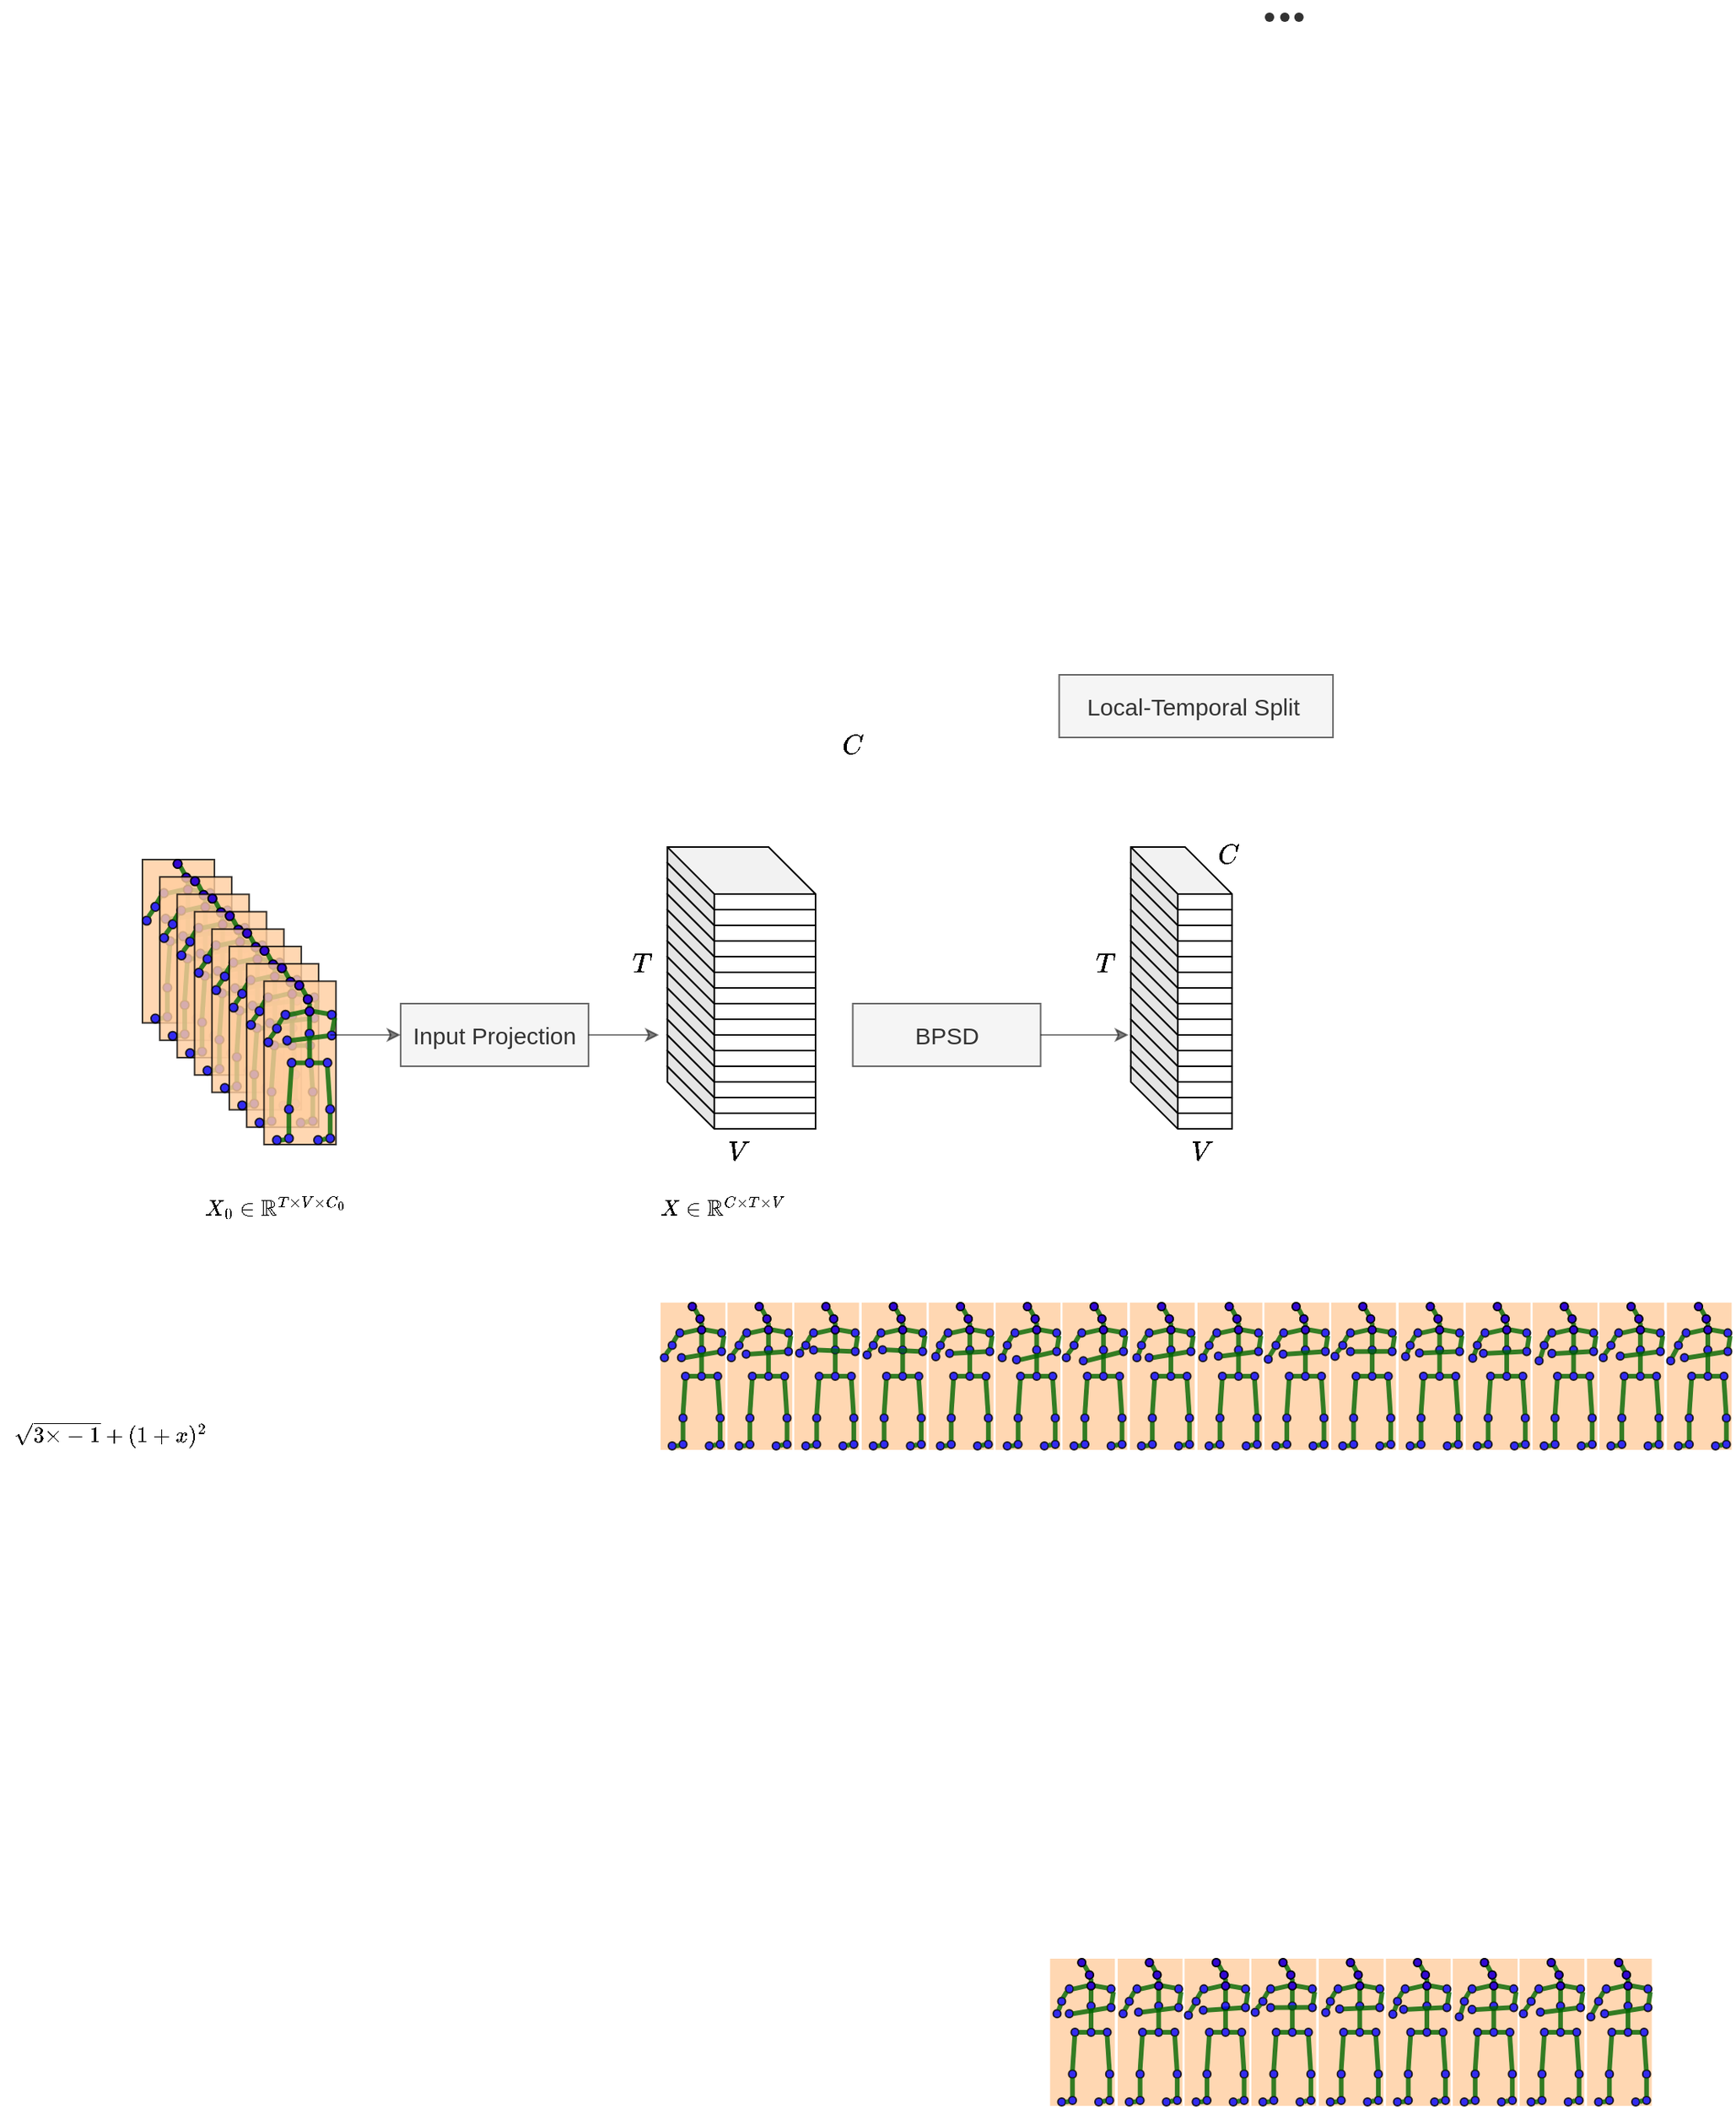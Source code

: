 <mxfile version="20.8.4" type="github">
  <diagram id="mq6EQkwPHid5NNBlhu4s" name="第 1 页">
    <mxGraphModel dx="2514" dy="2068" grid="1" gridSize="10" guides="1" tooltips="1" connect="1" arrows="1" fold="1" page="1" pageScale="1" pageWidth="827" pageHeight="1169" math="1" shadow="0">
      <root>
        <mxCell id="0" />
        <mxCell id="1" parent="0" />
        <mxCell id="ghVcpsBye3knqWzP6Sny-509" value="" style="group" vertex="1" connectable="0" parent="1">
          <mxGeometry x="450.0" y="-820.004" width="38.822" height="20" as="geometry" />
        </mxCell>
        <mxCell id="ghVcpsBye3knqWzP6Sny-381" value="    " style="shape=waypoint;sketch=0;size=6;pointerEvents=1;points=[];fillColor=none;resizable=0;rotatable=0;perimeter=centerPerimeter;snapToPoint=1;fontFamily=Helvetica;fontSize=18;fontColor=default;opacity=80;" vertex="1" parent="ghVcpsBye3knqWzP6Sny-509">
          <mxGeometry width="20" height="20" as="geometry" />
        </mxCell>
        <mxCell id="ghVcpsBye3knqWzP6Sny-508" value="" style="group" vertex="1" connectable="0" parent="ghVcpsBye3knqWzP6Sny-509">
          <mxGeometry x="9.778" width="29.044" height="20" as="geometry" />
        </mxCell>
        <mxCell id="ghVcpsBye3knqWzP6Sny-372" value="    " style="shape=waypoint;sketch=0;size=6;pointerEvents=1;points=[];fillColor=none;resizable=0;rotatable=0;perimeter=centerPerimeter;snapToPoint=1;fontFamily=Helvetica;fontSize=18;fontColor=default;opacity=80;" vertex="1" parent="ghVcpsBye3knqWzP6Sny-508">
          <mxGeometry width="20" height="20" as="geometry" />
        </mxCell>
        <mxCell id="ghVcpsBye3knqWzP6Sny-373" value="    " style="shape=waypoint;sketch=0;size=6;pointerEvents=1;points=[];fillColor=none;resizable=0;rotatable=0;perimeter=centerPerimeter;snapToPoint=1;fontFamily=Helvetica;fontSize=18;fontColor=default;opacity=80;" vertex="1" parent="ghVcpsBye3knqWzP6Sny-508">
          <mxGeometry x="9.044" width="20" height="20" as="geometry" />
        </mxCell>
        <mxCell id="ghVcpsBye3knqWzP6Sny-841" value="" style="group" vertex="1" connectable="0" parent="1">
          <mxGeometry x="71" y="11" width="684.22" height="94" as="geometry" />
        </mxCell>
        <mxCell id="ghVcpsBye3knqWzP6Sny-510" value="" style="group" vertex="1" connectable="0" parent="ghVcpsBye3knqWzP6Sny-841">
          <mxGeometry width="341.22" height="94" as="geometry" />
        </mxCell>
        <mxCell id="ghVcpsBye3knqWzP6Sny-41" value="" style="group;fillColor=#FFCE9F;opacity=80;" vertex="1" connectable="0" parent="ghVcpsBye3knqWzP6Sny-510">
          <mxGeometry width="41.415" height="94" as="geometry" />
        </mxCell>
        <mxCell id="ghVcpsBye3knqWzP6Sny-42" value="" style="ellipse;whiteSpace=wrap;html=1;fillColor=#FF0000;opacity=80;" vertex="1" parent="ghVcpsBye3knqWzP6Sny-41">
          <mxGeometry x="17.792" width="4.942" height="4.942" as="geometry" />
        </mxCell>
        <mxCell id="ghVcpsBye3knqWzP6Sny-43" value="" style="ellipse;whiteSpace=wrap;html=1;fillColor=#FF0000;opacity=80;" vertex="1" parent="ghVcpsBye3knqWzP6Sny-41">
          <mxGeometry x="22.734" y="7.907" width="4.942" height="5.041" as="geometry" />
        </mxCell>
        <mxCell id="ghVcpsBye3knqWzP6Sny-44" value="" style="endArrow=none;html=1;rounded=0;exitX=0.3;exitY=0.059;exitDx=0;exitDy=0;entryX=1;entryY=1;entryDx=0;entryDy=0;exitPerimeter=0;strokeWidth=3;strokeColor=#006600;opacity=80;" edge="1" parent="ghVcpsBye3knqWzP6Sny-41" source="ghVcpsBye3knqWzP6Sny-43" target="ghVcpsBye3knqWzP6Sny-42">
          <mxGeometry width="50" height="50" relative="1" as="geometry">
            <mxPoint x="36.572" y="24.711" as="sourcePoint" />
            <mxPoint x="41.514" y="19.769" as="targetPoint" />
          </mxGeometry>
        </mxCell>
        <mxCell id="ghVcpsBye3knqWzP6Sny-45" value="" style="ellipse;whiteSpace=wrap;html=1;fillColor=#FF0000;opacity=80;" vertex="1" parent="ghVcpsBye3knqWzP6Sny-41">
          <mxGeometry x="23.722" y="14.826" width="4.942" height="5.041" as="geometry" />
        </mxCell>
        <mxCell id="ghVcpsBye3knqWzP6Sny-46" value="" style="ellipse;whiteSpace=wrap;html=1;fillColor=#0000FF;opacity=80;" vertex="1" parent="ghVcpsBye3knqWzP6Sny-41">
          <mxGeometry x="36.473" y="16.803" width="4.942" height="5.041" as="geometry" />
        </mxCell>
        <mxCell id="ghVcpsBye3knqWzP6Sny-47" value="" style="ellipse;whiteSpace=wrap;html=1;fillColor=#0000FF;opacity=80;" vertex="1" parent="ghVcpsBye3knqWzP6Sny-41">
          <mxGeometry x="9.884" y="16.803" width="4.942" height="5.041" as="geometry" />
        </mxCell>
        <mxCell id="ghVcpsBye3knqWzP6Sny-48" value="" style="endArrow=none;html=1;rounded=0;entryX=0.7;entryY=0.974;entryDx=0;entryDy=0;strokeWidth=3;entryPerimeter=0;exitX=0.5;exitY=0;exitDx=0;exitDy=0;fontSize=11;fillColor=#0000FF;strokeColor=#006600;opacity=80;" edge="1" parent="ghVcpsBye3knqWzP6Sny-41" source="ghVcpsBye3knqWzP6Sny-45" target="ghVcpsBye3knqWzP6Sny-43">
          <mxGeometry width="50" height="50" relative="1" as="geometry">
            <mxPoint x="36.769" y="8.896" as="sourcePoint" />
            <mxPoint x="34.595" y="4.942" as="targetPoint" />
          </mxGeometry>
        </mxCell>
        <mxCell id="ghVcpsBye3knqWzP6Sny-49" value="" style="edgeStyle=none;orthogonalLoop=1;jettySize=auto;html=1;rounded=0;labelBackgroundColor=default;strokeColor=#006600;strokeWidth=3;fontFamily=Helvetica;fontSize=11;fontColor=default;endArrow=none;shape=connector;exitX=1;exitY=0.5;exitDx=0;exitDy=0;entryX=0;entryY=0.5;entryDx=0;entryDy=0;opacity=80;" edge="1" parent="ghVcpsBye3knqWzP6Sny-41" source="ghVcpsBye3knqWzP6Sny-47" target="ghVcpsBye3knqWzP6Sny-45">
          <mxGeometry width="100" relative="1" as="geometry">
            <mxPoint x="16.803" y="20.271" as="sourcePoint" />
            <mxPoint x="24.414" y="19.077" as="targetPoint" />
            <Array as="points" />
          </mxGeometry>
        </mxCell>
        <mxCell id="ghVcpsBye3knqWzP6Sny-50" value="" style="edgeStyle=none;orthogonalLoop=1;jettySize=auto;html=1;rounded=0;labelBackgroundColor=default;strokeColor=#006600;strokeWidth=3;fontFamily=Helvetica;fontSize=11;fontColor=default;endArrow=none;shape=connector;exitX=1;exitY=0.5;exitDx=0;exitDy=0;entryX=0.02;entryY=0.386;entryDx=0;entryDy=0;entryPerimeter=0;opacity=80;" edge="1" parent="ghVcpsBye3knqWzP6Sny-41" source="ghVcpsBye3knqWzP6Sny-45" target="ghVcpsBye3knqWzP6Sny-46">
          <mxGeometry width="100" relative="1" as="geometry">
            <mxPoint x="31.63" y="29.653" as="sourcePoint" />
            <mxPoint x="41.514" y="29.653" as="targetPoint" />
            <Array as="points" />
          </mxGeometry>
        </mxCell>
        <mxCell id="ghVcpsBye3knqWzP6Sny-51" value="" style="ellipse;whiteSpace=wrap;html=1;fillColor=#0000FF;opacity=80;" vertex="1" parent="ghVcpsBye3knqWzP6Sny-41">
          <mxGeometry x="23.722" y="27.676" width="4.942" height="5.041" as="geometry" />
        </mxCell>
        <mxCell id="ghVcpsBye3knqWzP6Sny-52" value="" style="edgeStyle=none;orthogonalLoop=1;jettySize=auto;html=1;rounded=0;labelBackgroundColor=default;strokeColor=#006600;strokeWidth=3;fontFamily=Helvetica;fontSize=11;fontColor=default;endArrow=none;shape=connector;exitX=0.5;exitY=0;exitDx=0;exitDy=0;entryX=0.5;entryY=1;entryDx=0;entryDy=0;opacity=80;" edge="1" parent="ghVcpsBye3knqWzP6Sny-41" source="ghVcpsBye3knqWzP6Sny-51" target="ghVcpsBye3knqWzP6Sny-45">
          <mxGeometry width="100" relative="1" as="geometry">
            <mxPoint x="31.63" y="37.56" as="sourcePoint" />
            <mxPoint x="41.514" y="37.56" as="targetPoint" />
            <Array as="points" />
          </mxGeometry>
        </mxCell>
        <mxCell id="ghVcpsBye3knqWzP6Sny-53" value="" style="ellipse;whiteSpace=wrap;html=1;fillColor=#0000FF;opacity=80;" vertex="1" parent="ghVcpsBye3knqWzP6Sny-41">
          <mxGeometry x="36.473" y="28.665" width="4.942" height="5.041" as="geometry" />
        </mxCell>
        <mxCell id="ghVcpsBye3knqWzP6Sny-54" value="" style="edgeStyle=none;orthogonalLoop=1;jettySize=auto;html=1;rounded=0;labelBackgroundColor=default;strokeColor=#006600;strokeWidth=3;fontFamily=Helvetica;fontSize=11;fontColor=default;endArrow=none;shape=connector;exitX=1;exitY=1;exitDx=0;exitDy=0;opacity=80;" edge="1" parent="ghVcpsBye3knqWzP6Sny-41" source="ghVcpsBye3knqWzP6Sny-46" target="ghVcpsBye3knqWzP6Sny-53">
          <mxGeometry width="100" relative="1" as="geometry">
            <mxPoint x="49.421" y="32.618" as="sourcePoint" />
            <mxPoint x="59.306" y="32.618" as="targetPoint" />
            <Array as="points" />
          </mxGeometry>
        </mxCell>
        <mxCell id="ghVcpsBye3knqWzP6Sny-55" value="" style="ellipse;whiteSpace=wrap;html=1;fillColor=#0000FF;opacity=80;" vertex="1" parent="ghVcpsBye3knqWzP6Sny-41">
          <mxGeometry x="10.873" y="32.618" width="4.942" height="5.041" as="geometry" />
        </mxCell>
        <mxCell id="ghVcpsBye3knqWzP6Sny-56" value="" style="edgeStyle=none;orthogonalLoop=1;jettySize=auto;html=1;rounded=0;labelBackgroundColor=default;strokeColor=#006600;strokeWidth=3;fontFamily=Helvetica;fontSize=11;fontColor=default;endArrow=none;shape=connector;exitX=1;exitY=0.5;exitDx=0;exitDy=0;opacity=80;" edge="1" parent="ghVcpsBye3knqWzP6Sny-41" source="ghVcpsBye3knqWzP6Sny-55" target="ghVcpsBye3knqWzP6Sny-53">
          <mxGeometry width="100" relative="1" as="geometry">
            <mxPoint x="47.444" y="45.468" as="sourcePoint" />
            <mxPoint x="57.329" y="45.468" as="targetPoint" />
            <Array as="points" />
          </mxGeometry>
        </mxCell>
        <mxCell id="ghVcpsBye3knqWzP6Sny-57" value="" style="ellipse;whiteSpace=wrap;html=1;fillColor=#0000FF;opacity=80;" vertex="1" parent="ghVcpsBye3knqWzP6Sny-41">
          <mxGeometry x="4.942" y="24.711" width="4.942" height="5.041" as="geometry" />
        </mxCell>
        <mxCell id="ghVcpsBye3knqWzP6Sny-58" value="" style="ellipse;whiteSpace=wrap;html=1;fillColor=#0000FF;opacity=80;" vertex="1" parent="ghVcpsBye3knqWzP6Sny-41">
          <mxGeometry y="32.618" width="4.942" height="5.041" as="geometry" />
        </mxCell>
        <mxCell id="ghVcpsBye3knqWzP6Sny-59" value="" style="edgeStyle=none;orthogonalLoop=1;jettySize=auto;html=1;rounded=0;labelBackgroundColor=default;strokeColor=#006600;strokeWidth=3;fontFamily=Helvetica;fontSize=11;fontColor=default;endArrow=none;shape=connector;exitX=0.712;exitY=0.024;exitDx=0;exitDy=0;exitPerimeter=0;opacity=80;" edge="1" parent="ghVcpsBye3knqWzP6Sny-41" source="ghVcpsBye3knqWzP6Sny-58" target="ghVcpsBye3knqWzP6Sny-57">
          <mxGeometry width="100" relative="1" as="geometry">
            <mxPoint x="6.227" y="32.322" as="sourcePoint" />
            <mxPoint x="23.722" y="44.479" as="targetPoint" />
            <Array as="points" />
          </mxGeometry>
        </mxCell>
        <mxCell id="ghVcpsBye3knqWzP6Sny-60" value="" style="edgeStyle=none;orthogonalLoop=1;jettySize=auto;html=1;rounded=0;labelBackgroundColor=default;strokeColor=#006600;strokeWidth=3;fontFamily=Helvetica;fontSize=11;fontColor=default;endArrow=none;shape=connector;exitX=0.677;exitY=0.061;exitDx=0;exitDy=0;exitPerimeter=0;opacity=80;" edge="1" parent="ghVcpsBye3knqWzP6Sny-41" source="ghVcpsBye3knqWzP6Sny-57">
          <mxGeometry width="100" relative="1" as="geometry">
            <mxPoint x="10.873" y="24.711" as="sourcePoint" />
            <mxPoint x="10.576" y="21.152" as="targetPoint" />
            <Array as="points" />
          </mxGeometry>
        </mxCell>
        <mxCell id="ghVcpsBye3knqWzP6Sny-61" value="" style="ellipse;whiteSpace=wrap;html=1;fillColor=#0000FF;opacity=80;" vertex="1" parent="ghVcpsBye3knqWzP6Sny-41">
          <mxGeometry x="23.722" y="44.479" width="4.942" height="5.041" as="geometry" />
        </mxCell>
        <mxCell id="ghVcpsBye3knqWzP6Sny-62" value="" style="edgeStyle=none;orthogonalLoop=1;jettySize=auto;html=1;rounded=0;labelBackgroundColor=default;strokeColor=#006600;strokeWidth=3;fontFamily=Helvetica;fontSize=11;fontColor=default;endArrow=none;shape=connector;exitX=0.5;exitY=0;exitDx=0;exitDy=0;entryX=0.5;entryY=1;entryDx=0;entryDy=0;opacity=80;" edge="1" parent="ghVcpsBye3knqWzP6Sny-41" source="ghVcpsBye3knqWzP6Sny-61" target="ghVcpsBye3knqWzP6Sny-51">
          <mxGeometry width="100" relative="1" as="geometry">
            <mxPoint x="34.595" y="49.422" as="sourcePoint" />
            <mxPoint x="44.479" y="49.422" as="targetPoint" />
            <Array as="points" />
          </mxGeometry>
        </mxCell>
        <mxCell id="ghVcpsBye3knqWzP6Sny-63" value="" style="ellipse;whiteSpace=wrap;html=1;fillColor=#0000FF;opacity=80;" vertex="1" parent="ghVcpsBye3knqWzP6Sny-41">
          <mxGeometry x="34.002" y="44.479" width="4.942" height="5.041" as="geometry" />
        </mxCell>
        <mxCell id="ghVcpsBye3knqWzP6Sny-64" value="" style="ellipse;whiteSpace=wrap;html=1;fillColor=#0000FF;opacity=80;" vertex="1" parent="ghVcpsBye3knqWzP6Sny-41">
          <mxGeometry x="13.443" y="44.479" width="4.942" height="5.041" as="geometry" />
        </mxCell>
        <mxCell id="ghVcpsBye3knqWzP6Sny-65" value="" style="edgeStyle=none;orthogonalLoop=1;jettySize=auto;html=1;rounded=0;labelBackgroundColor=default;strokeColor=#006600;strokeWidth=3;fontFamily=Helvetica;fontSize=11;fontColor=default;endArrow=none;shape=connector;entryX=0;entryY=0.5;entryDx=0;entryDy=0;exitX=1;exitY=0.5;exitDx=0;exitDy=0;opacity=80;" edge="1" parent="ghVcpsBye3knqWzP6Sny-41" source="ghVcpsBye3knqWzP6Sny-64" target="ghVcpsBye3knqWzP6Sny-61">
          <mxGeometry width="100" relative="1" as="geometry">
            <mxPoint x="19.769" y="46.957" as="sourcePoint" />
            <mxPoint x="29.653" y="46.957" as="targetPoint" />
            <Array as="points" />
          </mxGeometry>
        </mxCell>
        <mxCell id="ghVcpsBye3knqWzP6Sny-66" value="" style="edgeStyle=none;orthogonalLoop=1;jettySize=auto;html=1;rounded=0;labelBackgroundColor=default;strokeColor=#006600;strokeWidth=3;fontFamily=Helvetica;fontSize=11;fontColor=default;endArrow=none;shape=connector;exitX=1;exitY=0.5;exitDx=0;exitDy=0;entryX=0;entryY=0.5;entryDx=0;entryDy=0;opacity=80;" edge="1" parent="ghVcpsBye3knqWzP6Sny-41" source="ghVcpsBye3knqWzP6Sny-61" target="ghVcpsBye3knqWzP6Sny-63">
          <mxGeometry width="100" relative="1" as="geometry">
            <mxPoint x="24.711" y="60.294" as="sourcePoint" />
            <mxPoint x="34.595" y="60.294" as="targetPoint" />
            <Array as="points" />
          </mxGeometry>
        </mxCell>
        <mxCell id="ghVcpsBye3knqWzP6Sny-67" value="" style="ellipse;whiteSpace=wrap;html=1;fillColor=#0000FF;opacity=80;" vertex="1" parent="ghVcpsBye3knqWzP6Sny-41">
          <mxGeometry x="11.861" y="71.167" width="4.942" height="5.041" as="geometry" />
        </mxCell>
        <mxCell id="ghVcpsBye3knqWzP6Sny-68" value="" style="ellipse;whiteSpace=wrap;html=1;fillColor=#0000FF;opacity=80;" vertex="1" parent="ghVcpsBye3knqWzP6Sny-41">
          <mxGeometry x="35.583" y="71.167" width="4.942" height="5.041" as="geometry" />
        </mxCell>
        <mxCell id="ghVcpsBye3knqWzP6Sny-69" value="" style="edgeStyle=none;orthogonalLoop=1;jettySize=auto;html=1;rounded=0;labelBackgroundColor=default;strokeColor=#006600;strokeWidth=3;fontFamily=Helvetica;fontSize=11;fontColor=default;endArrow=none;shape=connector;exitX=0.5;exitY=0;exitDx=0;exitDy=0;opacity=80;" edge="1" parent="ghVcpsBye3knqWzP6Sny-41" source="ghVcpsBye3knqWzP6Sny-67" target="ghVcpsBye3knqWzP6Sny-64">
          <mxGeometry width="100" relative="1" as="geometry">
            <mxPoint x="22.734" y="64.248" as="sourcePoint" />
            <mxPoint x="32.618" y="64.248" as="targetPoint" />
            <Array as="points" />
          </mxGeometry>
        </mxCell>
        <mxCell id="ghVcpsBye3knqWzP6Sny-70" value="" style="edgeStyle=none;orthogonalLoop=1;jettySize=auto;html=1;rounded=0;labelBackgroundColor=default;strokeColor=#006600;strokeWidth=3;fontFamily=Helvetica;fontSize=11;fontColor=default;endArrow=none;shape=connector;exitX=0.5;exitY=1;exitDx=0;exitDy=0;opacity=80;" edge="1" parent="ghVcpsBye3knqWzP6Sny-41" source="ghVcpsBye3knqWzP6Sny-63" target="ghVcpsBye3knqWzP6Sny-68">
          <mxGeometry width="100" relative="1" as="geometry">
            <mxPoint x="32.618" y="66.225" as="sourcePoint" />
            <mxPoint x="42.502" y="66.225" as="targetPoint" />
            <Array as="points" />
          </mxGeometry>
        </mxCell>
        <mxCell id="ghVcpsBye3knqWzP6Sny-71" value="" style="ellipse;whiteSpace=wrap;html=1;fillColor=#0000FF;opacity=80;" vertex="1" parent="ghVcpsBye3knqWzP6Sny-41">
          <mxGeometry x="11.861" y="87.971" width="4.942" height="5.041" as="geometry" />
        </mxCell>
        <mxCell id="ghVcpsBye3knqWzP6Sny-72" value="" style="ellipse;whiteSpace=wrap;html=1;fillColor=#0000FF;opacity=80;" vertex="1" parent="ghVcpsBye3knqWzP6Sny-41">
          <mxGeometry x="35.583" y="87.971" width="4.942" height="5.041" as="geometry" />
        </mxCell>
        <mxCell id="ghVcpsBye3knqWzP6Sny-73" value="" style="edgeStyle=none;orthogonalLoop=1;jettySize=auto;html=1;rounded=0;labelBackgroundColor=default;strokeColor=#006600;strokeWidth=3;fontFamily=Helvetica;fontSize=11;fontColor=default;endArrow=none;shape=connector;exitX=0.5;exitY=0;exitDx=0;exitDy=0;entryX=0.5;entryY=1;entryDx=0;entryDy=0;opacity=80;" edge="1" parent="ghVcpsBye3knqWzP6Sny-41" source="ghVcpsBye3knqWzP6Sny-71" target="ghVcpsBye3knqWzP6Sny-67">
          <mxGeometry width="100" relative="1" as="geometry">
            <mxPoint x="17.792" y="91.924" as="sourcePoint" />
            <mxPoint x="27.676" y="91.924" as="targetPoint" />
            <Array as="points" />
          </mxGeometry>
        </mxCell>
        <mxCell id="ghVcpsBye3knqWzP6Sny-74" value="" style="edgeStyle=none;orthogonalLoop=1;jettySize=auto;html=1;rounded=0;labelBackgroundColor=default;strokeColor=#006600;strokeWidth=3;fontFamily=Helvetica;fontSize=11;fontColor=default;endArrow=none;shape=connector;exitX=0.5;exitY=0;exitDx=0;exitDy=0;entryX=0.5;entryY=1;entryDx=0;entryDy=0;opacity=80;" edge="1" parent="ghVcpsBye3knqWzP6Sny-41" source="ghVcpsBye3knqWzP6Sny-72" target="ghVcpsBye3knqWzP6Sny-68">
          <mxGeometry width="100" relative="1" as="geometry">
            <mxPoint x="31.63" y="90.936" as="sourcePoint" />
            <mxPoint x="41.514" y="90.936" as="targetPoint" />
            <Array as="points" />
          </mxGeometry>
        </mxCell>
        <mxCell id="ghVcpsBye3knqWzP6Sny-75" value="" style="ellipse;whiteSpace=wrap;html=1;fillColor=#0000FF;opacity=80;" vertex="1" parent="ghVcpsBye3knqWzP6Sny-41">
          <mxGeometry x="4.942" y="88.959" width="4.942" height="5.041" as="geometry" />
        </mxCell>
        <mxCell id="ghVcpsBye3knqWzP6Sny-76" value="" style="ellipse;whiteSpace=wrap;html=1;fillColor=#0000FF;opacity=80;" vertex="1" parent="ghVcpsBye3knqWzP6Sny-41">
          <mxGeometry x="28.664" y="88.959" width="4.942" height="5.041" as="geometry" />
        </mxCell>
        <mxCell id="ghVcpsBye3knqWzP6Sny-77" value="" style="edgeStyle=none;orthogonalLoop=1;jettySize=auto;html=1;rounded=0;labelBackgroundColor=default;strokeColor=#006600;strokeWidth=3;fontFamily=Helvetica;fontSize=11;fontColor=default;endArrow=none;shape=connector;exitX=1;exitY=0.5;exitDx=0;exitDy=0;entryX=0.033;entryY=0.647;entryDx=0;entryDy=0;entryPerimeter=0;opacity=80;" edge="1" parent="ghVcpsBye3knqWzP6Sny-41" source="ghVcpsBye3knqWzP6Sny-75" target="ghVcpsBye3knqWzP6Sny-71">
          <mxGeometry width="100" relative="1" as="geometry">
            <mxPoint x="8.896" y="104.774" as="sourcePoint" />
            <mxPoint x="18.78" y="104.774" as="targetPoint" />
            <Array as="points" />
          </mxGeometry>
        </mxCell>
        <mxCell id="ghVcpsBye3knqWzP6Sny-78" value="" style="edgeStyle=none;orthogonalLoop=1;jettySize=auto;html=1;rounded=0;labelBackgroundColor=default;strokeColor=#006600;strokeWidth=3;fontFamily=Helvetica;fontSize=11;fontColor=default;endArrow=none;shape=connector;exitX=1;exitY=0.5;exitDx=0;exitDy=0;entryX=0;entryY=0.5;entryDx=0;entryDy=0;opacity=80;" edge="1" parent="ghVcpsBye3knqWzP6Sny-41" source="ghVcpsBye3knqWzP6Sny-76" target="ghVcpsBye3knqWzP6Sny-72">
          <mxGeometry width="100" relative="1" as="geometry">
            <mxPoint x="26.687" y="106.751" as="sourcePoint" />
            <mxPoint x="36.572" y="106.751" as="targetPoint" />
            <Array as="points" />
          </mxGeometry>
        </mxCell>
        <mxCell id="ghVcpsBye3knqWzP6Sny-79" value="" style="ellipse;whiteSpace=wrap;html=1;fillColor=#0000FF;opacity=80;" vertex="1" parent="ghVcpsBye3knqWzP6Sny-41">
          <mxGeometry x="17.792" width="4.942" height="4.942" as="geometry" />
        </mxCell>
        <mxCell id="ghVcpsBye3knqWzP6Sny-80" value="" style="ellipse;whiteSpace=wrap;html=1;fillColor=#0000FF;opacity=80;" vertex="1" parent="ghVcpsBye3knqWzP6Sny-41">
          <mxGeometry x="22.734" y="7.907" width="4.942" height="5.041" as="geometry" />
        </mxCell>
        <mxCell id="ghVcpsBye3knqWzP6Sny-81" value="" style="ellipse;whiteSpace=wrap;html=1;fillColor=#0000FF;opacity=80;" vertex="1" parent="ghVcpsBye3knqWzP6Sny-41">
          <mxGeometry x="23.722" y="14.826" width="4.942" height="5.041" as="geometry" />
        </mxCell>
        <mxCell id="ghVcpsBye3knqWzP6Sny-87" value="" style="group;fillColor=#FFCE9F;opacity=80;" vertex="1" connectable="0" parent="ghVcpsBye3knqWzP6Sny-510">
          <mxGeometry x="42.721" width="41.415" height="94" as="geometry" />
        </mxCell>
        <mxCell id="ghVcpsBye3knqWzP6Sny-88" value="" style="ellipse;whiteSpace=wrap;html=1;fillColor=#FF0000;opacity=80;" vertex="1" parent="ghVcpsBye3knqWzP6Sny-87">
          <mxGeometry x="17.792" width="4.942" height="4.942" as="geometry" />
        </mxCell>
        <mxCell id="ghVcpsBye3knqWzP6Sny-89" value="" style="ellipse;whiteSpace=wrap;html=1;fillColor=#FF0000;opacity=80;" vertex="1" parent="ghVcpsBye3knqWzP6Sny-87">
          <mxGeometry x="22.734" y="7.907" width="4.942" height="5.041" as="geometry" />
        </mxCell>
        <mxCell id="ghVcpsBye3knqWzP6Sny-90" value="" style="endArrow=none;html=1;rounded=0;exitX=0.3;exitY=0.059;exitDx=0;exitDy=0;entryX=1;entryY=1;entryDx=0;entryDy=0;exitPerimeter=0;strokeWidth=3;strokeColor=#006600;opacity=80;" edge="1" parent="ghVcpsBye3knqWzP6Sny-87" source="ghVcpsBye3knqWzP6Sny-89" target="ghVcpsBye3knqWzP6Sny-88">
          <mxGeometry width="50" height="50" relative="1" as="geometry">
            <mxPoint x="36.572" y="24.711" as="sourcePoint" />
            <mxPoint x="41.514" y="19.769" as="targetPoint" />
          </mxGeometry>
        </mxCell>
        <mxCell id="ghVcpsBye3knqWzP6Sny-91" value="" style="ellipse;whiteSpace=wrap;html=1;fillColor=#FF0000;opacity=80;" vertex="1" parent="ghVcpsBye3knqWzP6Sny-87">
          <mxGeometry x="23.722" y="14.826" width="4.942" height="5.041" as="geometry" />
        </mxCell>
        <mxCell id="ghVcpsBye3knqWzP6Sny-92" value="" style="ellipse;whiteSpace=wrap;html=1;fillColor=#0000FF;opacity=80;" vertex="1" parent="ghVcpsBye3knqWzP6Sny-87">
          <mxGeometry x="36.473" y="16.803" width="4.942" height="5.041" as="geometry" />
        </mxCell>
        <mxCell id="ghVcpsBye3knqWzP6Sny-93" value="" style="ellipse;whiteSpace=wrap;html=1;fillColor=#0000FF;opacity=80;" vertex="1" parent="ghVcpsBye3knqWzP6Sny-87">
          <mxGeometry x="9.884" y="16.803" width="4.942" height="5.041" as="geometry" />
        </mxCell>
        <mxCell id="ghVcpsBye3knqWzP6Sny-94" value="" style="endArrow=none;html=1;rounded=0;entryX=0.7;entryY=0.974;entryDx=0;entryDy=0;strokeWidth=3;entryPerimeter=0;exitX=0.5;exitY=0;exitDx=0;exitDy=0;fontSize=11;fillColor=#0000FF;strokeColor=#006600;opacity=80;" edge="1" parent="ghVcpsBye3knqWzP6Sny-87" source="ghVcpsBye3knqWzP6Sny-91" target="ghVcpsBye3knqWzP6Sny-89">
          <mxGeometry width="50" height="50" relative="1" as="geometry">
            <mxPoint x="36.769" y="8.896" as="sourcePoint" />
            <mxPoint x="34.595" y="4.942" as="targetPoint" />
          </mxGeometry>
        </mxCell>
        <mxCell id="ghVcpsBye3knqWzP6Sny-95" value="" style="edgeStyle=none;orthogonalLoop=1;jettySize=auto;html=1;rounded=0;labelBackgroundColor=default;strokeColor=#006600;strokeWidth=3;fontFamily=Helvetica;fontSize=11;fontColor=default;endArrow=none;shape=connector;exitX=1;exitY=0.5;exitDx=0;exitDy=0;entryX=0;entryY=0.5;entryDx=0;entryDy=0;opacity=80;" edge="1" parent="ghVcpsBye3knqWzP6Sny-87" source="ghVcpsBye3knqWzP6Sny-93" target="ghVcpsBye3knqWzP6Sny-91">
          <mxGeometry width="100" relative="1" as="geometry">
            <mxPoint x="16.803" y="20.271" as="sourcePoint" />
            <mxPoint x="24.414" y="19.077" as="targetPoint" />
            <Array as="points" />
          </mxGeometry>
        </mxCell>
        <mxCell id="ghVcpsBye3knqWzP6Sny-96" value="" style="edgeStyle=none;orthogonalLoop=1;jettySize=auto;html=1;rounded=0;labelBackgroundColor=default;strokeColor=#006600;strokeWidth=3;fontFamily=Helvetica;fontSize=11;fontColor=default;endArrow=none;shape=connector;exitX=1;exitY=0.5;exitDx=0;exitDy=0;entryX=0.02;entryY=0.386;entryDx=0;entryDy=0;entryPerimeter=0;opacity=80;" edge="1" parent="ghVcpsBye3knqWzP6Sny-87" source="ghVcpsBye3knqWzP6Sny-91" target="ghVcpsBye3knqWzP6Sny-92">
          <mxGeometry width="100" relative="1" as="geometry">
            <mxPoint x="31.63" y="29.653" as="sourcePoint" />
            <mxPoint x="41.514" y="29.653" as="targetPoint" />
            <Array as="points" />
          </mxGeometry>
        </mxCell>
        <mxCell id="ghVcpsBye3knqWzP6Sny-97" value="" style="ellipse;whiteSpace=wrap;html=1;fillColor=#0000FF;opacity=80;" vertex="1" parent="ghVcpsBye3knqWzP6Sny-87">
          <mxGeometry x="23.722" y="27.676" width="4.942" height="5.041" as="geometry" />
        </mxCell>
        <mxCell id="ghVcpsBye3knqWzP6Sny-98" value="" style="edgeStyle=none;orthogonalLoop=1;jettySize=auto;html=1;rounded=0;labelBackgroundColor=default;strokeColor=#006600;strokeWidth=3;fontFamily=Helvetica;fontSize=11;fontColor=default;endArrow=none;shape=connector;exitX=0.5;exitY=0;exitDx=0;exitDy=0;entryX=0.5;entryY=1;entryDx=0;entryDy=0;opacity=80;" edge="1" parent="ghVcpsBye3knqWzP6Sny-87" source="ghVcpsBye3knqWzP6Sny-97" target="ghVcpsBye3knqWzP6Sny-91">
          <mxGeometry width="100" relative="1" as="geometry">
            <mxPoint x="31.63" y="37.56" as="sourcePoint" />
            <mxPoint x="41.514" y="37.56" as="targetPoint" />
            <Array as="points" />
          </mxGeometry>
        </mxCell>
        <mxCell id="ghVcpsBye3knqWzP6Sny-99" value="" style="ellipse;whiteSpace=wrap;html=1;fillColor=#0000FF;opacity=80;" vertex="1" parent="ghVcpsBye3knqWzP6Sny-87">
          <mxGeometry x="36.473" y="28.665" width="4.942" height="5.041" as="geometry" />
        </mxCell>
        <mxCell id="ghVcpsBye3knqWzP6Sny-100" value="" style="edgeStyle=none;orthogonalLoop=1;jettySize=auto;html=1;rounded=0;labelBackgroundColor=default;strokeColor=#006600;strokeWidth=3;fontFamily=Helvetica;fontSize=11;fontColor=default;endArrow=none;shape=connector;exitX=1;exitY=1;exitDx=0;exitDy=0;opacity=80;" edge="1" parent="ghVcpsBye3knqWzP6Sny-87" source="ghVcpsBye3knqWzP6Sny-92" target="ghVcpsBye3knqWzP6Sny-99">
          <mxGeometry width="100" relative="1" as="geometry">
            <mxPoint x="49.421" y="32.618" as="sourcePoint" />
            <mxPoint x="59.306" y="32.618" as="targetPoint" />
            <Array as="points" />
          </mxGeometry>
        </mxCell>
        <mxCell id="ghVcpsBye3knqWzP6Sny-101" value="" style="ellipse;whiteSpace=wrap;html=1;fillColor=#0000FF;opacity=80;" vertex="1" parent="ghVcpsBye3knqWzP6Sny-87">
          <mxGeometry x="4.942" y="24.711" width="4.942" height="5.041" as="geometry" />
        </mxCell>
        <mxCell id="ghVcpsBye3knqWzP6Sny-102" value="" style="ellipse;whiteSpace=wrap;html=1;fillColor=#0000FF;opacity=80;" vertex="1" parent="ghVcpsBye3knqWzP6Sny-87">
          <mxGeometry y="32.618" width="4.942" height="5.041" as="geometry" />
        </mxCell>
        <mxCell id="ghVcpsBye3knqWzP6Sny-103" value="" style="edgeStyle=none;orthogonalLoop=1;jettySize=auto;html=1;rounded=0;labelBackgroundColor=default;strokeColor=#006600;strokeWidth=3;fontFamily=Helvetica;fontSize=11;fontColor=default;endArrow=none;shape=connector;exitX=0.712;exitY=0.024;exitDx=0;exitDy=0;exitPerimeter=0;opacity=80;" edge="1" parent="ghVcpsBye3knqWzP6Sny-87" source="ghVcpsBye3knqWzP6Sny-102" target="ghVcpsBye3knqWzP6Sny-101">
          <mxGeometry width="100" relative="1" as="geometry">
            <mxPoint x="6.227" y="32.322" as="sourcePoint" />
            <mxPoint x="23.722" y="44.479" as="targetPoint" />
            <Array as="points" />
          </mxGeometry>
        </mxCell>
        <mxCell id="ghVcpsBye3knqWzP6Sny-104" value="" style="edgeStyle=none;orthogonalLoop=1;jettySize=auto;html=1;rounded=0;labelBackgroundColor=default;strokeColor=#006600;strokeWidth=3;fontFamily=Helvetica;fontSize=11;fontColor=default;endArrow=none;shape=connector;exitX=0.677;exitY=0.061;exitDx=0;exitDy=0;exitPerimeter=0;opacity=80;" edge="1" parent="ghVcpsBye3knqWzP6Sny-87" source="ghVcpsBye3knqWzP6Sny-101">
          <mxGeometry width="100" relative="1" as="geometry">
            <mxPoint x="10.873" y="24.711" as="sourcePoint" />
            <mxPoint x="10.576" y="21.152" as="targetPoint" />
            <Array as="points" />
          </mxGeometry>
        </mxCell>
        <mxCell id="ghVcpsBye3knqWzP6Sny-105" value="" style="ellipse;whiteSpace=wrap;html=1;fillColor=#0000FF;opacity=80;" vertex="1" parent="ghVcpsBye3knqWzP6Sny-87">
          <mxGeometry x="23.722" y="44.479" width="4.942" height="5.041" as="geometry" />
        </mxCell>
        <mxCell id="ghVcpsBye3knqWzP6Sny-106" value="" style="edgeStyle=none;orthogonalLoop=1;jettySize=auto;html=1;rounded=0;labelBackgroundColor=default;strokeColor=#006600;strokeWidth=3;fontFamily=Helvetica;fontSize=11;fontColor=default;endArrow=none;shape=connector;exitX=0.5;exitY=0;exitDx=0;exitDy=0;entryX=0.5;entryY=1;entryDx=0;entryDy=0;opacity=80;" edge="1" parent="ghVcpsBye3knqWzP6Sny-87" source="ghVcpsBye3knqWzP6Sny-105" target="ghVcpsBye3knqWzP6Sny-97">
          <mxGeometry width="100" relative="1" as="geometry">
            <mxPoint x="34.595" y="49.422" as="sourcePoint" />
            <mxPoint x="44.479" y="49.422" as="targetPoint" />
            <Array as="points" />
          </mxGeometry>
        </mxCell>
        <mxCell id="ghVcpsBye3knqWzP6Sny-107" value="" style="ellipse;whiteSpace=wrap;html=1;fillColor=#0000FF;opacity=80;" vertex="1" parent="ghVcpsBye3knqWzP6Sny-87">
          <mxGeometry x="34.002" y="44.479" width="4.942" height="5.041" as="geometry" />
        </mxCell>
        <mxCell id="ghVcpsBye3knqWzP6Sny-108" value="" style="ellipse;whiteSpace=wrap;html=1;fillColor=#0000FF;opacity=80;" vertex="1" parent="ghVcpsBye3knqWzP6Sny-87">
          <mxGeometry x="13.443" y="44.479" width="4.942" height="5.041" as="geometry" />
        </mxCell>
        <mxCell id="ghVcpsBye3knqWzP6Sny-109" value="" style="edgeStyle=none;orthogonalLoop=1;jettySize=auto;html=1;rounded=0;labelBackgroundColor=default;strokeColor=#006600;strokeWidth=3;fontFamily=Helvetica;fontSize=11;fontColor=default;endArrow=none;shape=connector;entryX=0;entryY=0.5;entryDx=0;entryDy=0;exitX=1;exitY=0.5;exitDx=0;exitDy=0;opacity=80;" edge="1" parent="ghVcpsBye3knqWzP6Sny-87" source="ghVcpsBye3knqWzP6Sny-108" target="ghVcpsBye3knqWzP6Sny-105">
          <mxGeometry width="100" relative="1" as="geometry">
            <mxPoint x="19.769" y="46.957" as="sourcePoint" />
            <mxPoint x="29.653" y="46.957" as="targetPoint" />
            <Array as="points" />
          </mxGeometry>
        </mxCell>
        <mxCell id="ghVcpsBye3knqWzP6Sny-110" value="" style="edgeStyle=none;orthogonalLoop=1;jettySize=auto;html=1;rounded=0;labelBackgroundColor=default;strokeColor=#006600;strokeWidth=3;fontFamily=Helvetica;fontSize=11;fontColor=default;endArrow=none;shape=connector;exitX=1;exitY=0.5;exitDx=0;exitDy=0;entryX=0;entryY=0.5;entryDx=0;entryDy=0;opacity=80;" edge="1" parent="ghVcpsBye3knqWzP6Sny-87" source="ghVcpsBye3knqWzP6Sny-105" target="ghVcpsBye3knqWzP6Sny-107">
          <mxGeometry width="100" relative="1" as="geometry">
            <mxPoint x="24.711" y="60.294" as="sourcePoint" />
            <mxPoint x="34.595" y="60.294" as="targetPoint" />
            <Array as="points" />
          </mxGeometry>
        </mxCell>
        <mxCell id="ghVcpsBye3knqWzP6Sny-111" value="" style="ellipse;whiteSpace=wrap;html=1;fillColor=#0000FF;opacity=80;" vertex="1" parent="ghVcpsBye3knqWzP6Sny-87">
          <mxGeometry x="11.861" y="71.167" width="4.942" height="5.041" as="geometry" />
        </mxCell>
        <mxCell id="ghVcpsBye3knqWzP6Sny-112" value="" style="ellipse;whiteSpace=wrap;html=1;fillColor=#0000FF;opacity=80;" vertex="1" parent="ghVcpsBye3knqWzP6Sny-87">
          <mxGeometry x="35.583" y="71.167" width="4.942" height="5.041" as="geometry" />
        </mxCell>
        <mxCell id="ghVcpsBye3knqWzP6Sny-113" value="" style="edgeStyle=none;orthogonalLoop=1;jettySize=auto;html=1;rounded=0;labelBackgroundColor=default;strokeColor=#006600;strokeWidth=3;fontFamily=Helvetica;fontSize=11;fontColor=default;endArrow=none;shape=connector;exitX=0.5;exitY=0;exitDx=0;exitDy=0;opacity=80;" edge="1" parent="ghVcpsBye3knqWzP6Sny-87" source="ghVcpsBye3knqWzP6Sny-111" target="ghVcpsBye3knqWzP6Sny-108">
          <mxGeometry width="100" relative="1" as="geometry">
            <mxPoint x="22.734" y="64.248" as="sourcePoint" />
            <mxPoint x="32.618" y="64.248" as="targetPoint" />
            <Array as="points" />
          </mxGeometry>
        </mxCell>
        <mxCell id="ghVcpsBye3knqWzP6Sny-114" value="" style="edgeStyle=none;orthogonalLoop=1;jettySize=auto;html=1;rounded=0;labelBackgroundColor=default;strokeColor=#006600;strokeWidth=3;fontFamily=Helvetica;fontSize=11;fontColor=default;endArrow=none;shape=connector;exitX=0.5;exitY=1;exitDx=0;exitDy=0;opacity=80;" edge="1" parent="ghVcpsBye3knqWzP6Sny-87" source="ghVcpsBye3knqWzP6Sny-107" target="ghVcpsBye3knqWzP6Sny-112">
          <mxGeometry width="100" relative="1" as="geometry">
            <mxPoint x="32.618" y="66.225" as="sourcePoint" />
            <mxPoint x="42.502" y="66.225" as="targetPoint" />
            <Array as="points" />
          </mxGeometry>
        </mxCell>
        <mxCell id="ghVcpsBye3knqWzP6Sny-115" value="" style="ellipse;whiteSpace=wrap;html=1;fillColor=#0000FF;opacity=80;" vertex="1" parent="ghVcpsBye3knqWzP6Sny-87">
          <mxGeometry x="11.861" y="87.971" width="4.942" height="5.041" as="geometry" />
        </mxCell>
        <mxCell id="ghVcpsBye3knqWzP6Sny-116" value="" style="ellipse;whiteSpace=wrap;html=1;fillColor=#0000FF;opacity=80;" vertex="1" parent="ghVcpsBye3knqWzP6Sny-87">
          <mxGeometry x="35.583" y="87.971" width="4.942" height="5.041" as="geometry" />
        </mxCell>
        <mxCell id="ghVcpsBye3knqWzP6Sny-117" value="" style="edgeStyle=none;orthogonalLoop=1;jettySize=auto;html=1;rounded=0;labelBackgroundColor=default;strokeColor=#006600;strokeWidth=3;fontFamily=Helvetica;fontSize=11;fontColor=default;endArrow=none;shape=connector;exitX=0.5;exitY=0;exitDx=0;exitDy=0;entryX=0.5;entryY=1;entryDx=0;entryDy=0;opacity=80;" edge="1" parent="ghVcpsBye3knqWzP6Sny-87" source="ghVcpsBye3knqWzP6Sny-115" target="ghVcpsBye3knqWzP6Sny-111">
          <mxGeometry width="100" relative="1" as="geometry">
            <mxPoint x="17.792" y="91.924" as="sourcePoint" />
            <mxPoint x="27.676" y="91.924" as="targetPoint" />
            <Array as="points" />
          </mxGeometry>
        </mxCell>
        <mxCell id="ghVcpsBye3knqWzP6Sny-118" value="" style="edgeStyle=none;orthogonalLoop=1;jettySize=auto;html=1;rounded=0;labelBackgroundColor=default;strokeColor=#006600;strokeWidth=3;fontFamily=Helvetica;fontSize=11;fontColor=default;endArrow=none;shape=connector;exitX=0.5;exitY=0;exitDx=0;exitDy=0;entryX=0.5;entryY=1;entryDx=0;entryDy=0;opacity=80;" edge="1" parent="ghVcpsBye3knqWzP6Sny-87" source="ghVcpsBye3knqWzP6Sny-116" target="ghVcpsBye3knqWzP6Sny-112">
          <mxGeometry width="100" relative="1" as="geometry">
            <mxPoint x="31.63" y="90.936" as="sourcePoint" />
            <mxPoint x="41.514" y="90.936" as="targetPoint" />
            <Array as="points" />
          </mxGeometry>
        </mxCell>
        <mxCell id="ghVcpsBye3knqWzP6Sny-119" value="" style="ellipse;whiteSpace=wrap;html=1;fillColor=#0000FF;opacity=80;" vertex="1" parent="ghVcpsBye3knqWzP6Sny-87">
          <mxGeometry x="4.942" y="88.959" width="4.942" height="5.041" as="geometry" />
        </mxCell>
        <mxCell id="ghVcpsBye3knqWzP6Sny-120" value="" style="ellipse;whiteSpace=wrap;html=1;fillColor=#0000FF;opacity=80;" vertex="1" parent="ghVcpsBye3knqWzP6Sny-87">
          <mxGeometry x="28.664" y="88.959" width="4.942" height="5.041" as="geometry" />
        </mxCell>
        <mxCell id="ghVcpsBye3knqWzP6Sny-121" value="" style="edgeStyle=none;orthogonalLoop=1;jettySize=auto;html=1;rounded=0;labelBackgroundColor=default;strokeColor=#006600;strokeWidth=3;fontFamily=Helvetica;fontSize=11;fontColor=default;endArrow=none;shape=connector;exitX=1;exitY=0.5;exitDx=0;exitDy=0;entryX=0.033;entryY=0.647;entryDx=0;entryDy=0;entryPerimeter=0;opacity=80;" edge="1" parent="ghVcpsBye3knqWzP6Sny-87" source="ghVcpsBye3knqWzP6Sny-119" target="ghVcpsBye3knqWzP6Sny-115">
          <mxGeometry width="100" relative="1" as="geometry">
            <mxPoint x="8.896" y="104.774" as="sourcePoint" />
            <mxPoint x="18.78" y="104.774" as="targetPoint" />
            <Array as="points" />
          </mxGeometry>
        </mxCell>
        <mxCell id="ghVcpsBye3knqWzP6Sny-122" value="" style="edgeStyle=none;orthogonalLoop=1;jettySize=auto;html=1;rounded=0;labelBackgroundColor=default;strokeColor=#006600;strokeWidth=3;fontFamily=Helvetica;fontSize=11;fontColor=default;endArrow=none;shape=connector;exitX=1;exitY=0.5;exitDx=0;exitDy=0;entryX=0;entryY=0.5;entryDx=0;entryDy=0;opacity=80;" edge="1" parent="ghVcpsBye3knqWzP6Sny-87" source="ghVcpsBye3knqWzP6Sny-120" target="ghVcpsBye3knqWzP6Sny-116">
          <mxGeometry width="100" relative="1" as="geometry">
            <mxPoint x="26.687" y="106.751" as="sourcePoint" />
            <mxPoint x="36.572" y="106.751" as="targetPoint" />
            <Array as="points" />
          </mxGeometry>
        </mxCell>
        <mxCell id="ghVcpsBye3knqWzP6Sny-123" value="" style="ellipse;whiteSpace=wrap;html=1;fillColor=#0000FF;opacity=80;" vertex="1" parent="ghVcpsBye3knqWzP6Sny-87">
          <mxGeometry x="17.792" width="4.942" height="4.942" as="geometry" />
        </mxCell>
        <mxCell id="ghVcpsBye3knqWzP6Sny-124" value="" style="ellipse;whiteSpace=wrap;html=1;fillColor=#0000FF;opacity=80;" vertex="1" parent="ghVcpsBye3knqWzP6Sny-87">
          <mxGeometry x="22.734" y="7.907" width="4.942" height="5.041" as="geometry" />
        </mxCell>
        <mxCell id="ghVcpsBye3knqWzP6Sny-125" value="" style="ellipse;whiteSpace=wrap;html=1;fillColor=#0000FF;opacity=80;" vertex="1" parent="ghVcpsBye3knqWzP6Sny-87">
          <mxGeometry x="23.722" y="14.826" width="4.942" height="5.041" as="geometry" />
        </mxCell>
        <mxCell id="ghVcpsBye3knqWzP6Sny-126" value="" style="group;fillColor=#FFCE9F;opacity=80;" vertex="1" connectable="0" parent="ghVcpsBye3knqWzP6Sny-510">
          <mxGeometry x="85.384" width="41.415" height="94" as="geometry" />
        </mxCell>
        <mxCell id="ghVcpsBye3knqWzP6Sny-127" value="" style="ellipse;whiteSpace=wrap;html=1;fillColor=#FF0000;opacity=80;" vertex="1" parent="ghVcpsBye3knqWzP6Sny-126">
          <mxGeometry x="17.792" width="4.942" height="4.942" as="geometry" />
        </mxCell>
        <mxCell id="ghVcpsBye3knqWzP6Sny-128" value="" style="ellipse;whiteSpace=wrap;html=1;fillColor=#FF0000;opacity=80;" vertex="1" parent="ghVcpsBye3knqWzP6Sny-126">
          <mxGeometry x="22.734" y="7.907" width="4.942" height="5.041" as="geometry" />
        </mxCell>
        <mxCell id="ghVcpsBye3knqWzP6Sny-129" value="" style="endArrow=none;html=1;rounded=0;exitX=0.3;exitY=0.059;exitDx=0;exitDy=0;entryX=1;entryY=1;entryDx=0;entryDy=0;exitPerimeter=0;strokeWidth=3;strokeColor=#006600;opacity=80;" edge="1" parent="ghVcpsBye3knqWzP6Sny-126" source="ghVcpsBye3knqWzP6Sny-128" target="ghVcpsBye3knqWzP6Sny-127">
          <mxGeometry width="50" height="50" relative="1" as="geometry">
            <mxPoint x="36.572" y="24.711" as="sourcePoint" />
            <mxPoint x="41.514" y="19.769" as="targetPoint" />
          </mxGeometry>
        </mxCell>
        <mxCell id="ghVcpsBye3knqWzP6Sny-130" value="" style="ellipse;whiteSpace=wrap;html=1;fillColor=#FF0000;opacity=80;" vertex="1" parent="ghVcpsBye3knqWzP6Sny-126">
          <mxGeometry x="23.722" y="14.826" width="4.942" height="5.041" as="geometry" />
        </mxCell>
        <mxCell id="ghVcpsBye3knqWzP6Sny-131" value="" style="ellipse;whiteSpace=wrap;html=1;fillColor=#0000FF;opacity=80;" vertex="1" parent="ghVcpsBye3knqWzP6Sny-126">
          <mxGeometry x="36.473" y="16.803" width="4.942" height="5.041" as="geometry" />
        </mxCell>
        <mxCell id="ghVcpsBye3knqWzP6Sny-132" value="" style="ellipse;whiteSpace=wrap;html=1;fillColor=#0000FF;opacity=80;" vertex="1" parent="ghVcpsBye3knqWzP6Sny-126">
          <mxGeometry x="9.884" y="16.803" width="4.942" height="5.041" as="geometry" />
        </mxCell>
        <mxCell id="ghVcpsBye3knqWzP6Sny-133" value="" style="endArrow=none;html=1;rounded=0;entryX=0.7;entryY=0.974;entryDx=0;entryDy=0;strokeWidth=3;entryPerimeter=0;exitX=0.5;exitY=0;exitDx=0;exitDy=0;fontSize=11;fillColor=#0000FF;strokeColor=#006600;opacity=80;" edge="1" parent="ghVcpsBye3knqWzP6Sny-126" source="ghVcpsBye3knqWzP6Sny-130" target="ghVcpsBye3knqWzP6Sny-128">
          <mxGeometry width="50" height="50" relative="1" as="geometry">
            <mxPoint x="36.769" y="8.896" as="sourcePoint" />
            <mxPoint x="34.595" y="4.942" as="targetPoint" />
          </mxGeometry>
        </mxCell>
        <mxCell id="ghVcpsBye3knqWzP6Sny-134" value="" style="edgeStyle=none;orthogonalLoop=1;jettySize=auto;html=1;rounded=0;labelBackgroundColor=default;strokeColor=#006600;strokeWidth=3;fontFamily=Helvetica;fontSize=11;fontColor=default;endArrow=none;shape=connector;exitX=1;exitY=0.5;exitDx=0;exitDy=0;entryX=0;entryY=0.5;entryDx=0;entryDy=0;opacity=80;" edge="1" parent="ghVcpsBye3knqWzP6Sny-126" source="ghVcpsBye3knqWzP6Sny-132" target="ghVcpsBye3knqWzP6Sny-130">
          <mxGeometry width="100" relative="1" as="geometry">
            <mxPoint x="16.803" y="20.271" as="sourcePoint" />
            <mxPoint x="24.414" y="19.077" as="targetPoint" />
            <Array as="points" />
          </mxGeometry>
        </mxCell>
        <mxCell id="ghVcpsBye3knqWzP6Sny-135" value="" style="edgeStyle=none;orthogonalLoop=1;jettySize=auto;html=1;rounded=0;labelBackgroundColor=default;strokeColor=#006600;strokeWidth=3;fontFamily=Helvetica;fontSize=11;fontColor=default;endArrow=none;shape=connector;exitX=1;exitY=0.5;exitDx=0;exitDy=0;entryX=0.02;entryY=0.386;entryDx=0;entryDy=0;entryPerimeter=0;opacity=80;" edge="1" parent="ghVcpsBye3knqWzP6Sny-126" source="ghVcpsBye3knqWzP6Sny-130" target="ghVcpsBye3knqWzP6Sny-131">
          <mxGeometry width="100" relative="1" as="geometry">
            <mxPoint x="31.63" y="29.653" as="sourcePoint" />
            <mxPoint x="41.514" y="29.653" as="targetPoint" />
            <Array as="points" />
          </mxGeometry>
        </mxCell>
        <mxCell id="ghVcpsBye3knqWzP6Sny-136" value="" style="ellipse;whiteSpace=wrap;html=1;fillColor=#0000FF;opacity=80;" vertex="1" parent="ghVcpsBye3knqWzP6Sny-126">
          <mxGeometry x="23.722" y="27.676" width="4.942" height="5.041" as="geometry" />
        </mxCell>
        <mxCell id="ghVcpsBye3knqWzP6Sny-137" value="" style="edgeStyle=none;orthogonalLoop=1;jettySize=auto;html=1;rounded=0;labelBackgroundColor=default;strokeColor=#006600;strokeWidth=3;fontFamily=Helvetica;fontSize=11;fontColor=default;endArrow=none;shape=connector;exitX=0.5;exitY=0;exitDx=0;exitDy=0;entryX=0.5;entryY=1;entryDx=0;entryDy=0;opacity=80;" edge="1" parent="ghVcpsBye3knqWzP6Sny-126" source="ghVcpsBye3knqWzP6Sny-136" target="ghVcpsBye3knqWzP6Sny-130">
          <mxGeometry width="100" relative="1" as="geometry">
            <mxPoint x="31.63" y="37.56" as="sourcePoint" />
            <mxPoint x="41.514" y="37.56" as="targetPoint" />
            <Array as="points" />
          </mxGeometry>
        </mxCell>
        <mxCell id="ghVcpsBye3knqWzP6Sny-138" value="" style="ellipse;whiteSpace=wrap;html=1;fillColor=#0000FF;opacity=80;" vertex="1" parent="ghVcpsBye3knqWzP6Sny-126">
          <mxGeometry x="36.473" y="28.665" width="4.942" height="5.041" as="geometry" />
        </mxCell>
        <mxCell id="ghVcpsBye3knqWzP6Sny-139" value="" style="edgeStyle=none;orthogonalLoop=1;jettySize=auto;html=1;rounded=0;labelBackgroundColor=default;strokeColor=#006600;strokeWidth=3;fontFamily=Helvetica;fontSize=11;fontColor=default;endArrow=none;shape=connector;exitX=1;exitY=1;exitDx=0;exitDy=0;opacity=80;" edge="1" parent="ghVcpsBye3knqWzP6Sny-126" source="ghVcpsBye3knqWzP6Sny-131" target="ghVcpsBye3knqWzP6Sny-138">
          <mxGeometry width="100" relative="1" as="geometry">
            <mxPoint x="49.421" y="32.618" as="sourcePoint" />
            <mxPoint x="59.306" y="32.618" as="targetPoint" />
            <Array as="points" />
          </mxGeometry>
        </mxCell>
        <mxCell id="ghVcpsBye3knqWzP6Sny-140" value="" style="ellipse;whiteSpace=wrap;html=1;fillColor=#0000FF;opacity=80;" vertex="1" parent="ghVcpsBye3knqWzP6Sny-126">
          <mxGeometry x="9.884" y="27.753" width="4.942" height="5.041" as="geometry" />
        </mxCell>
        <mxCell id="ghVcpsBye3knqWzP6Sny-141" value="" style="edgeStyle=none;orthogonalLoop=1;jettySize=auto;html=1;rounded=0;labelBackgroundColor=default;strokeColor=#006600;strokeWidth=3;fontFamily=Helvetica;fontSize=11;fontColor=default;endArrow=none;shape=connector;exitX=1;exitY=0.5;exitDx=0;exitDy=0;opacity=80;" edge="1" parent="ghVcpsBye3knqWzP6Sny-126" source="ghVcpsBye3knqWzP6Sny-140" target="ghVcpsBye3knqWzP6Sny-138">
          <mxGeometry width="100" relative="1" as="geometry">
            <mxPoint x="47.444" y="45.468" as="sourcePoint" />
            <mxPoint x="57.329" y="45.468" as="targetPoint" />
            <Array as="points" />
          </mxGeometry>
        </mxCell>
        <mxCell id="ghVcpsBye3knqWzP6Sny-142" value="" style="ellipse;whiteSpace=wrap;html=1;fillColor=#0000FF;opacity=80;" vertex="1" parent="ghVcpsBye3knqWzP6Sny-126">
          <mxGeometry x="4.942" y="24.711" width="4.942" height="5.041" as="geometry" />
        </mxCell>
        <mxCell id="ghVcpsBye3knqWzP6Sny-143" value="" style="ellipse;whiteSpace=wrap;html=1;fillColor=#0000FF;opacity=80;" vertex="1" parent="ghVcpsBye3knqWzP6Sny-126">
          <mxGeometry x="1" y="29.753" width="4.942" height="5.041" as="geometry" />
        </mxCell>
        <mxCell id="ghVcpsBye3knqWzP6Sny-144" value="" style="edgeStyle=none;orthogonalLoop=1;jettySize=auto;html=1;rounded=0;labelBackgroundColor=default;strokeColor=#006600;strokeWidth=3;fontFamily=Helvetica;fontSize=11;fontColor=default;endArrow=none;shape=connector;exitX=0.712;exitY=0.024;exitDx=0;exitDy=0;exitPerimeter=0;opacity=80;" edge="1" parent="ghVcpsBye3knqWzP6Sny-126" source="ghVcpsBye3knqWzP6Sny-143" target="ghVcpsBye3knqWzP6Sny-142">
          <mxGeometry width="100" relative="1" as="geometry">
            <mxPoint x="6.227" y="32.322" as="sourcePoint" />
            <mxPoint x="23.722" y="44.479" as="targetPoint" />
            <Array as="points" />
          </mxGeometry>
        </mxCell>
        <mxCell id="ghVcpsBye3knqWzP6Sny-145" value="" style="edgeStyle=none;orthogonalLoop=1;jettySize=auto;html=1;rounded=0;labelBackgroundColor=default;strokeColor=#006600;strokeWidth=3;fontFamily=Helvetica;fontSize=11;fontColor=default;endArrow=none;shape=connector;exitX=0.677;exitY=0.061;exitDx=0;exitDy=0;exitPerimeter=0;opacity=80;" edge="1" parent="ghVcpsBye3knqWzP6Sny-126" source="ghVcpsBye3knqWzP6Sny-142">
          <mxGeometry width="100" relative="1" as="geometry">
            <mxPoint x="10.873" y="24.711" as="sourcePoint" />
            <mxPoint x="10.576" y="21.152" as="targetPoint" />
            <Array as="points" />
          </mxGeometry>
        </mxCell>
        <mxCell id="ghVcpsBye3knqWzP6Sny-146" value="" style="ellipse;whiteSpace=wrap;html=1;fillColor=#0000FF;opacity=80;" vertex="1" parent="ghVcpsBye3knqWzP6Sny-126">
          <mxGeometry x="23.722" y="44.479" width="4.942" height="5.041" as="geometry" />
        </mxCell>
        <mxCell id="ghVcpsBye3knqWzP6Sny-147" value="" style="edgeStyle=none;orthogonalLoop=1;jettySize=auto;html=1;rounded=0;labelBackgroundColor=default;strokeColor=#006600;strokeWidth=3;fontFamily=Helvetica;fontSize=11;fontColor=default;endArrow=none;shape=connector;exitX=0.5;exitY=0;exitDx=0;exitDy=0;entryX=0.5;entryY=1;entryDx=0;entryDy=0;opacity=80;" edge="1" parent="ghVcpsBye3knqWzP6Sny-126" source="ghVcpsBye3knqWzP6Sny-146" target="ghVcpsBye3knqWzP6Sny-136">
          <mxGeometry width="100" relative="1" as="geometry">
            <mxPoint x="34.595" y="49.422" as="sourcePoint" />
            <mxPoint x="44.479" y="49.422" as="targetPoint" />
            <Array as="points" />
          </mxGeometry>
        </mxCell>
        <mxCell id="ghVcpsBye3knqWzP6Sny-148" value="" style="ellipse;whiteSpace=wrap;html=1;fillColor=#0000FF;opacity=80;" vertex="1" parent="ghVcpsBye3knqWzP6Sny-126">
          <mxGeometry x="34.002" y="44.479" width="4.942" height="5.041" as="geometry" />
        </mxCell>
        <mxCell id="ghVcpsBye3knqWzP6Sny-149" value="" style="ellipse;whiteSpace=wrap;html=1;fillColor=#0000FF;opacity=80;" vertex="1" parent="ghVcpsBye3knqWzP6Sny-126">
          <mxGeometry x="13.443" y="44.479" width="4.942" height="5.041" as="geometry" />
        </mxCell>
        <mxCell id="ghVcpsBye3knqWzP6Sny-150" value="" style="edgeStyle=none;orthogonalLoop=1;jettySize=auto;html=1;rounded=0;labelBackgroundColor=default;strokeColor=#006600;strokeWidth=3;fontFamily=Helvetica;fontSize=11;fontColor=default;endArrow=none;shape=connector;entryX=0;entryY=0.5;entryDx=0;entryDy=0;exitX=1;exitY=0.5;exitDx=0;exitDy=0;opacity=80;" edge="1" parent="ghVcpsBye3knqWzP6Sny-126" source="ghVcpsBye3knqWzP6Sny-149" target="ghVcpsBye3knqWzP6Sny-146">
          <mxGeometry width="100" relative="1" as="geometry">
            <mxPoint x="19.769" y="46.957" as="sourcePoint" />
            <mxPoint x="29.653" y="46.957" as="targetPoint" />
            <Array as="points" />
          </mxGeometry>
        </mxCell>
        <mxCell id="ghVcpsBye3knqWzP6Sny-151" value="" style="edgeStyle=none;orthogonalLoop=1;jettySize=auto;html=1;rounded=0;labelBackgroundColor=default;strokeColor=#006600;strokeWidth=3;fontFamily=Helvetica;fontSize=11;fontColor=default;endArrow=none;shape=connector;exitX=1;exitY=0.5;exitDx=0;exitDy=0;entryX=0;entryY=0.5;entryDx=0;entryDy=0;opacity=80;" edge="1" parent="ghVcpsBye3knqWzP6Sny-126" source="ghVcpsBye3knqWzP6Sny-146" target="ghVcpsBye3knqWzP6Sny-148">
          <mxGeometry width="100" relative="1" as="geometry">
            <mxPoint x="24.711" y="60.294" as="sourcePoint" />
            <mxPoint x="34.595" y="60.294" as="targetPoint" />
            <Array as="points" />
          </mxGeometry>
        </mxCell>
        <mxCell id="ghVcpsBye3knqWzP6Sny-152" value="" style="ellipse;whiteSpace=wrap;html=1;fillColor=#0000FF;opacity=80;" vertex="1" parent="ghVcpsBye3knqWzP6Sny-126">
          <mxGeometry x="11.861" y="71.167" width="4.942" height="5.041" as="geometry" />
        </mxCell>
        <mxCell id="ghVcpsBye3knqWzP6Sny-153" value="" style="ellipse;whiteSpace=wrap;html=1;fillColor=#0000FF;opacity=80;" vertex="1" parent="ghVcpsBye3knqWzP6Sny-126">
          <mxGeometry x="35.583" y="71.167" width="4.942" height="5.041" as="geometry" />
        </mxCell>
        <mxCell id="ghVcpsBye3knqWzP6Sny-154" value="" style="edgeStyle=none;orthogonalLoop=1;jettySize=auto;html=1;rounded=0;labelBackgroundColor=default;strokeColor=#006600;strokeWidth=3;fontFamily=Helvetica;fontSize=11;fontColor=default;endArrow=none;shape=connector;exitX=0.5;exitY=0;exitDx=0;exitDy=0;opacity=80;" edge="1" parent="ghVcpsBye3knqWzP6Sny-126" source="ghVcpsBye3knqWzP6Sny-152" target="ghVcpsBye3knqWzP6Sny-149">
          <mxGeometry width="100" relative="1" as="geometry">
            <mxPoint x="22.734" y="64.248" as="sourcePoint" />
            <mxPoint x="32.618" y="64.248" as="targetPoint" />
            <Array as="points" />
          </mxGeometry>
        </mxCell>
        <mxCell id="ghVcpsBye3knqWzP6Sny-155" value="" style="edgeStyle=none;orthogonalLoop=1;jettySize=auto;html=1;rounded=0;labelBackgroundColor=default;strokeColor=#006600;strokeWidth=3;fontFamily=Helvetica;fontSize=11;fontColor=default;endArrow=none;shape=connector;exitX=0.5;exitY=1;exitDx=0;exitDy=0;opacity=80;" edge="1" parent="ghVcpsBye3knqWzP6Sny-126" source="ghVcpsBye3knqWzP6Sny-148" target="ghVcpsBye3knqWzP6Sny-153">
          <mxGeometry width="100" relative="1" as="geometry">
            <mxPoint x="32.618" y="66.225" as="sourcePoint" />
            <mxPoint x="42.502" y="66.225" as="targetPoint" />
            <Array as="points" />
          </mxGeometry>
        </mxCell>
        <mxCell id="ghVcpsBye3knqWzP6Sny-156" value="" style="ellipse;whiteSpace=wrap;html=1;fillColor=#0000FF;opacity=80;" vertex="1" parent="ghVcpsBye3knqWzP6Sny-126">
          <mxGeometry x="11.861" y="87.971" width="4.942" height="5.041" as="geometry" />
        </mxCell>
        <mxCell id="ghVcpsBye3knqWzP6Sny-157" value="" style="ellipse;whiteSpace=wrap;html=1;fillColor=#0000FF;opacity=80;" vertex="1" parent="ghVcpsBye3knqWzP6Sny-126">
          <mxGeometry x="35.583" y="87.971" width="4.942" height="5.041" as="geometry" />
        </mxCell>
        <mxCell id="ghVcpsBye3knqWzP6Sny-158" value="" style="edgeStyle=none;orthogonalLoop=1;jettySize=auto;html=1;rounded=0;labelBackgroundColor=default;strokeColor=#006600;strokeWidth=3;fontFamily=Helvetica;fontSize=11;fontColor=default;endArrow=none;shape=connector;exitX=0.5;exitY=0;exitDx=0;exitDy=0;entryX=0.5;entryY=1;entryDx=0;entryDy=0;opacity=80;" edge="1" parent="ghVcpsBye3knqWzP6Sny-126" source="ghVcpsBye3knqWzP6Sny-156" target="ghVcpsBye3knqWzP6Sny-152">
          <mxGeometry width="100" relative="1" as="geometry">
            <mxPoint x="17.792" y="91.924" as="sourcePoint" />
            <mxPoint x="27.676" y="91.924" as="targetPoint" />
            <Array as="points" />
          </mxGeometry>
        </mxCell>
        <mxCell id="ghVcpsBye3knqWzP6Sny-159" value="" style="edgeStyle=none;orthogonalLoop=1;jettySize=auto;html=1;rounded=0;labelBackgroundColor=default;strokeColor=#006600;strokeWidth=3;fontFamily=Helvetica;fontSize=11;fontColor=default;endArrow=none;shape=connector;exitX=0.5;exitY=0;exitDx=0;exitDy=0;entryX=0.5;entryY=1;entryDx=0;entryDy=0;opacity=80;" edge="1" parent="ghVcpsBye3knqWzP6Sny-126" source="ghVcpsBye3knqWzP6Sny-157" target="ghVcpsBye3knqWzP6Sny-153">
          <mxGeometry width="100" relative="1" as="geometry">
            <mxPoint x="31.63" y="90.936" as="sourcePoint" />
            <mxPoint x="41.514" y="90.936" as="targetPoint" />
            <Array as="points" />
          </mxGeometry>
        </mxCell>
        <mxCell id="ghVcpsBye3knqWzP6Sny-160" value="" style="ellipse;whiteSpace=wrap;html=1;fillColor=#0000FF;opacity=80;" vertex="1" parent="ghVcpsBye3knqWzP6Sny-126">
          <mxGeometry x="4.942" y="88.959" width="4.942" height="5.041" as="geometry" />
        </mxCell>
        <mxCell id="ghVcpsBye3knqWzP6Sny-161" value="" style="ellipse;whiteSpace=wrap;html=1;fillColor=#0000FF;opacity=80;" vertex="1" parent="ghVcpsBye3knqWzP6Sny-126">
          <mxGeometry x="28.664" y="88.959" width="4.942" height="5.041" as="geometry" />
        </mxCell>
        <mxCell id="ghVcpsBye3knqWzP6Sny-162" value="" style="edgeStyle=none;orthogonalLoop=1;jettySize=auto;html=1;rounded=0;labelBackgroundColor=default;strokeColor=#006600;strokeWidth=3;fontFamily=Helvetica;fontSize=11;fontColor=default;endArrow=none;shape=connector;exitX=1;exitY=0.5;exitDx=0;exitDy=0;entryX=0.033;entryY=0.647;entryDx=0;entryDy=0;entryPerimeter=0;opacity=80;" edge="1" parent="ghVcpsBye3knqWzP6Sny-126" source="ghVcpsBye3knqWzP6Sny-160" target="ghVcpsBye3knqWzP6Sny-156">
          <mxGeometry width="100" relative="1" as="geometry">
            <mxPoint x="8.896" y="104.774" as="sourcePoint" />
            <mxPoint x="18.78" y="104.774" as="targetPoint" />
            <Array as="points" />
          </mxGeometry>
        </mxCell>
        <mxCell id="ghVcpsBye3knqWzP6Sny-163" value="" style="edgeStyle=none;orthogonalLoop=1;jettySize=auto;html=1;rounded=0;labelBackgroundColor=default;strokeColor=#006600;strokeWidth=3;fontFamily=Helvetica;fontSize=11;fontColor=default;endArrow=none;shape=connector;exitX=1;exitY=0.5;exitDx=0;exitDy=0;entryX=0;entryY=0.5;entryDx=0;entryDy=0;opacity=80;" edge="1" parent="ghVcpsBye3knqWzP6Sny-126" source="ghVcpsBye3knqWzP6Sny-161" target="ghVcpsBye3knqWzP6Sny-157">
          <mxGeometry width="100" relative="1" as="geometry">
            <mxPoint x="26.687" y="106.751" as="sourcePoint" />
            <mxPoint x="36.572" y="106.751" as="targetPoint" />
            <Array as="points" />
          </mxGeometry>
        </mxCell>
        <mxCell id="ghVcpsBye3knqWzP6Sny-164" value="" style="ellipse;whiteSpace=wrap;html=1;fillColor=#0000FF;opacity=80;" vertex="1" parent="ghVcpsBye3knqWzP6Sny-126">
          <mxGeometry x="17.792" width="4.942" height="4.942" as="geometry" />
        </mxCell>
        <mxCell id="ghVcpsBye3knqWzP6Sny-165" value="" style="ellipse;whiteSpace=wrap;html=1;fillColor=#0000FF;opacity=80;" vertex="1" parent="ghVcpsBye3knqWzP6Sny-126">
          <mxGeometry x="22.734" y="7.907" width="4.942" height="5.041" as="geometry" />
        </mxCell>
        <mxCell id="ghVcpsBye3knqWzP6Sny-166" value="" style="ellipse;whiteSpace=wrap;html=1;fillColor=#0000FF;opacity=80;" vertex="1" parent="ghVcpsBye3knqWzP6Sny-126">
          <mxGeometry x="23.722" y="14.826" width="4.942" height="5.041" as="geometry" />
        </mxCell>
        <mxCell id="ghVcpsBye3knqWzP6Sny-167" value="" style="group;fillColor=#FFCE9F;opacity=80;" vertex="1" connectable="0" parent="ghVcpsBye3knqWzP6Sny-510">
          <mxGeometry x="128.467" width="41.415" height="94" as="geometry" />
        </mxCell>
        <mxCell id="ghVcpsBye3knqWzP6Sny-168" value="" style="ellipse;whiteSpace=wrap;html=1;fillColor=#FF0000;opacity=80;" vertex="1" parent="ghVcpsBye3knqWzP6Sny-167">
          <mxGeometry x="17.792" width="4.942" height="4.942" as="geometry" />
        </mxCell>
        <mxCell id="ghVcpsBye3knqWzP6Sny-169" value="" style="ellipse;whiteSpace=wrap;html=1;fillColor=#FF0000;opacity=80;" vertex="1" parent="ghVcpsBye3knqWzP6Sny-167">
          <mxGeometry x="22.734" y="7.907" width="4.942" height="5.041" as="geometry" />
        </mxCell>
        <mxCell id="ghVcpsBye3knqWzP6Sny-170" value="" style="endArrow=none;html=1;rounded=0;exitX=0.3;exitY=0.059;exitDx=0;exitDy=0;entryX=1;entryY=1;entryDx=0;entryDy=0;exitPerimeter=0;strokeWidth=3;strokeColor=#006600;opacity=80;" edge="1" parent="ghVcpsBye3knqWzP6Sny-167" source="ghVcpsBye3knqWzP6Sny-169" target="ghVcpsBye3knqWzP6Sny-168">
          <mxGeometry width="50" height="50" relative="1" as="geometry">
            <mxPoint x="36.572" y="24.711" as="sourcePoint" />
            <mxPoint x="41.514" y="19.769" as="targetPoint" />
          </mxGeometry>
        </mxCell>
        <mxCell id="ghVcpsBye3knqWzP6Sny-171" value="" style="ellipse;whiteSpace=wrap;html=1;fillColor=#FF0000;opacity=80;" vertex="1" parent="ghVcpsBye3knqWzP6Sny-167">
          <mxGeometry x="23.722" y="14.826" width="4.942" height="5.041" as="geometry" />
        </mxCell>
        <mxCell id="ghVcpsBye3knqWzP6Sny-172" value="" style="ellipse;whiteSpace=wrap;html=1;fillColor=#0000FF;opacity=80;" vertex="1" parent="ghVcpsBye3knqWzP6Sny-167">
          <mxGeometry x="36.473" y="16.803" width="4.942" height="5.041" as="geometry" />
        </mxCell>
        <mxCell id="ghVcpsBye3knqWzP6Sny-173" value="" style="ellipse;whiteSpace=wrap;html=1;fillColor=#0000FF;opacity=80;" vertex="1" parent="ghVcpsBye3knqWzP6Sny-167">
          <mxGeometry x="9.884" y="16.803" width="4.942" height="5.041" as="geometry" />
        </mxCell>
        <mxCell id="ghVcpsBye3knqWzP6Sny-174" value="" style="endArrow=none;html=1;rounded=0;entryX=0.7;entryY=0.974;entryDx=0;entryDy=0;strokeWidth=3;entryPerimeter=0;exitX=0.5;exitY=0;exitDx=0;exitDy=0;fontSize=11;fillColor=#0000FF;strokeColor=#006600;opacity=80;" edge="1" parent="ghVcpsBye3knqWzP6Sny-167" source="ghVcpsBye3knqWzP6Sny-171" target="ghVcpsBye3knqWzP6Sny-169">
          <mxGeometry width="50" height="50" relative="1" as="geometry">
            <mxPoint x="36.769" y="8.896" as="sourcePoint" />
            <mxPoint x="34.595" y="4.942" as="targetPoint" />
          </mxGeometry>
        </mxCell>
        <mxCell id="ghVcpsBye3knqWzP6Sny-175" value="" style="edgeStyle=none;orthogonalLoop=1;jettySize=auto;html=1;rounded=0;labelBackgroundColor=default;strokeColor=#006600;strokeWidth=3;fontFamily=Helvetica;fontSize=11;fontColor=default;endArrow=none;shape=connector;exitX=1;exitY=0.5;exitDx=0;exitDy=0;entryX=0;entryY=0.5;entryDx=0;entryDy=0;opacity=80;" edge="1" parent="ghVcpsBye3knqWzP6Sny-167" source="ghVcpsBye3knqWzP6Sny-173" target="ghVcpsBye3knqWzP6Sny-171">
          <mxGeometry width="100" relative="1" as="geometry">
            <mxPoint x="16.803" y="20.271" as="sourcePoint" />
            <mxPoint x="24.414" y="19.077" as="targetPoint" />
            <Array as="points" />
          </mxGeometry>
        </mxCell>
        <mxCell id="ghVcpsBye3knqWzP6Sny-176" value="" style="edgeStyle=none;orthogonalLoop=1;jettySize=auto;html=1;rounded=0;labelBackgroundColor=default;strokeColor=#006600;strokeWidth=3;fontFamily=Helvetica;fontSize=11;fontColor=default;endArrow=none;shape=connector;exitX=1;exitY=0.5;exitDx=0;exitDy=0;entryX=0.02;entryY=0.386;entryDx=0;entryDy=0;entryPerimeter=0;opacity=80;" edge="1" parent="ghVcpsBye3knqWzP6Sny-167" source="ghVcpsBye3knqWzP6Sny-171" target="ghVcpsBye3knqWzP6Sny-172">
          <mxGeometry width="100" relative="1" as="geometry">
            <mxPoint x="31.63" y="29.653" as="sourcePoint" />
            <mxPoint x="41.514" y="29.653" as="targetPoint" />
            <Array as="points" />
          </mxGeometry>
        </mxCell>
        <mxCell id="ghVcpsBye3knqWzP6Sny-177" value="" style="ellipse;whiteSpace=wrap;html=1;fillColor=#0000FF;opacity=80;" vertex="1" parent="ghVcpsBye3knqWzP6Sny-167">
          <mxGeometry x="23.722" y="27.676" width="4.942" height="5.041" as="geometry" />
        </mxCell>
        <mxCell id="ghVcpsBye3knqWzP6Sny-178" value="" style="edgeStyle=none;orthogonalLoop=1;jettySize=auto;html=1;rounded=0;labelBackgroundColor=default;strokeColor=#006600;strokeWidth=3;fontFamily=Helvetica;fontSize=11;fontColor=default;endArrow=none;shape=connector;exitX=0.5;exitY=0;exitDx=0;exitDy=0;entryX=0.5;entryY=1;entryDx=0;entryDy=0;opacity=80;" edge="1" parent="ghVcpsBye3knqWzP6Sny-167" source="ghVcpsBye3knqWzP6Sny-177" target="ghVcpsBye3knqWzP6Sny-171">
          <mxGeometry width="100" relative="1" as="geometry">
            <mxPoint x="31.63" y="37.56" as="sourcePoint" />
            <mxPoint x="41.514" y="37.56" as="targetPoint" />
            <Array as="points" />
          </mxGeometry>
        </mxCell>
        <mxCell id="ghVcpsBye3knqWzP6Sny-179" value="" style="ellipse;whiteSpace=wrap;html=1;fillColor=#0000FF;opacity=80;" vertex="1" parent="ghVcpsBye3knqWzP6Sny-167">
          <mxGeometry x="36.473" y="28.665" width="4.942" height="5.041" as="geometry" />
        </mxCell>
        <mxCell id="ghVcpsBye3knqWzP6Sny-180" value="" style="edgeStyle=none;orthogonalLoop=1;jettySize=auto;html=1;rounded=0;labelBackgroundColor=default;strokeColor=#006600;strokeWidth=3;fontFamily=Helvetica;fontSize=11;fontColor=default;endArrow=none;shape=connector;exitX=1;exitY=1;exitDx=0;exitDy=0;opacity=80;" edge="1" parent="ghVcpsBye3knqWzP6Sny-167" source="ghVcpsBye3knqWzP6Sny-172" target="ghVcpsBye3knqWzP6Sny-179">
          <mxGeometry width="100" relative="1" as="geometry">
            <mxPoint x="49.421" y="32.618" as="sourcePoint" />
            <mxPoint x="59.306" y="32.618" as="targetPoint" />
            <Array as="points" />
          </mxGeometry>
        </mxCell>
        <mxCell id="ghVcpsBye3knqWzP6Sny-181" value="" style="ellipse;whiteSpace=wrap;html=1;fillColor=#0000FF;opacity=80;" vertex="1" parent="ghVcpsBye3knqWzP6Sny-167">
          <mxGeometry x="10.873" y="27.574" width="4.942" height="5.041" as="geometry" />
        </mxCell>
        <mxCell id="ghVcpsBye3knqWzP6Sny-182" value="" style="edgeStyle=none;orthogonalLoop=1;jettySize=auto;html=1;rounded=0;labelBackgroundColor=default;strokeColor=#006600;strokeWidth=3;fontFamily=Helvetica;fontSize=11;fontColor=default;endArrow=none;shape=connector;exitX=1;exitY=0.5;exitDx=0;exitDy=0;opacity=80;" edge="1" parent="ghVcpsBye3knqWzP6Sny-167" source="ghVcpsBye3knqWzP6Sny-181" target="ghVcpsBye3knqWzP6Sny-179">
          <mxGeometry width="100" relative="1" as="geometry">
            <mxPoint x="47.444" y="45.468" as="sourcePoint" />
            <mxPoint x="57.329" y="45.468" as="targetPoint" />
            <Array as="points" />
          </mxGeometry>
        </mxCell>
        <mxCell id="ghVcpsBye3knqWzP6Sny-183" value="" style="ellipse;whiteSpace=wrap;html=1;fillColor=#0000FF;opacity=80;" vertex="1" parent="ghVcpsBye3knqWzP6Sny-167">
          <mxGeometry x="4.942" y="24.711" width="4.942" height="5.041" as="geometry" />
        </mxCell>
        <mxCell id="ghVcpsBye3knqWzP6Sny-184" value="" style="ellipse;whiteSpace=wrap;html=1;fillColor=#0000FF;opacity=80;" vertex="1" parent="ghVcpsBye3knqWzP6Sny-167">
          <mxGeometry x="1" y="30.878" width="4.942" height="5.041" as="geometry" />
        </mxCell>
        <mxCell id="ghVcpsBye3knqWzP6Sny-185" value="" style="edgeStyle=none;orthogonalLoop=1;jettySize=auto;html=1;rounded=0;labelBackgroundColor=default;strokeColor=#006600;strokeWidth=3;fontFamily=Helvetica;fontSize=11;fontColor=default;endArrow=none;shape=connector;exitX=0.712;exitY=0.024;exitDx=0;exitDy=0;exitPerimeter=0;opacity=80;" edge="1" parent="ghVcpsBye3knqWzP6Sny-167" source="ghVcpsBye3knqWzP6Sny-184" target="ghVcpsBye3knqWzP6Sny-183">
          <mxGeometry width="100" relative="1" as="geometry">
            <mxPoint x="6.227" y="32.322" as="sourcePoint" />
            <mxPoint x="23.722" y="44.479" as="targetPoint" />
            <Array as="points" />
          </mxGeometry>
        </mxCell>
        <mxCell id="ghVcpsBye3knqWzP6Sny-186" value="" style="edgeStyle=none;orthogonalLoop=1;jettySize=auto;html=1;rounded=0;labelBackgroundColor=default;strokeColor=#006600;strokeWidth=3;fontFamily=Helvetica;fontSize=11;fontColor=default;endArrow=none;shape=connector;exitX=0.677;exitY=0.061;exitDx=0;exitDy=0;exitPerimeter=0;opacity=80;" edge="1" parent="ghVcpsBye3knqWzP6Sny-167" source="ghVcpsBye3knqWzP6Sny-183">
          <mxGeometry width="100" relative="1" as="geometry">
            <mxPoint x="10.873" y="24.711" as="sourcePoint" />
            <mxPoint x="10.576" y="21.152" as="targetPoint" />
            <Array as="points" />
          </mxGeometry>
        </mxCell>
        <mxCell id="ghVcpsBye3knqWzP6Sny-187" value="" style="ellipse;whiteSpace=wrap;html=1;fillColor=#0000FF;opacity=80;" vertex="1" parent="ghVcpsBye3knqWzP6Sny-167">
          <mxGeometry x="23.722" y="44.479" width="4.942" height="5.041" as="geometry" />
        </mxCell>
        <mxCell id="ghVcpsBye3knqWzP6Sny-188" value="" style="edgeStyle=none;orthogonalLoop=1;jettySize=auto;html=1;rounded=0;labelBackgroundColor=default;strokeColor=#006600;strokeWidth=3;fontFamily=Helvetica;fontSize=11;fontColor=default;endArrow=none;shape=connector;exitX=0.5;exitY=0;exitDx=0;exitDy=0;entryX=0.5;entryY=1;entryDx=0;entryDy=0;opacity=80;" edge="1" parent="ghVcpsBye3knqWzP6Sny-167" source="ghVcpsBye3knqWzP6Sny-187" target="ghVcpsBye3knqWzP6Sny-177">
          <mxGeometry width="100" relative="1" as="geometry">
            <mxPoint x="34.595" y="49.422" as="sourcePoint" />
            <mxPoint x="44.479" y="49.422" as="targetPoint" />
            <Array as="points" />
          </mxGeometry>
        </mxCell>
        <mxCell id="ghVcpsBye3knqWzP6Sny-189" value="" style="ellipse;whiteSpace=wrap;html=1;fillColor=#0000FF;opacity=80;" vertex="1" parent="ghVcpsBye3knqWzP6Sny-167">
          <mxGeometry x="34.002" y="44.479" width="4.942" height="5.041" as="geometry" />
        </mxCell>
        <mxCell id="ghVcpsBye3knqWzP6Sny-190" value="" style="ellipse;whiteSpace=wrap;html=1;fillColor=#0000FF;opacity=80;" vertex="1" parent="ghVcpsBye3knqWzP6Sny-167">
          <mxGeometry x="13.443" y="44.479" width="4.942" height="5.041" as="geometry" />
        </mxCell>
        <mxCell id="ghVcpsBye3knqWzP6Sny-191" value="" style="edgeStyle=none;orthogonalLoop=1;jettySize=auto;html=1;rounded=0;labelBackgroundColor=default;strokeColor=#006600;strokeWidth=3;fontFamily=Helvetica;fontSize=11;fontColor=default;endArrow=none;shape=connector;entryX=0;entryY=0.5;entryDx=0;entryDy=0;exitX=1;exitY=0.5;exitDx=0;exitDy=0;opacity=80;" edge="1" parent="ghVcpsBye3knqWzP6Sny-167" source="ghVcpsBye3knqWzP6Sny-190" target="ghVcpsBye3knqWzP6Sny-187">
          <mxGeometry width="100" relative="1" as="geometry">
            <mxPoint x="19.769" y="46.957" as="sourcePoint" />
            <mxPoint x="29.653" y="46.957" as="targetPoint" />
            <Array as="points" />
          </mxGeometry>
        </mxCell>
        <mxCell id="ghVcpsBye3knqWzP6Sny-192" value="" style="edgeStyle=none;orthogonalLoop=1;jettySize=auto;html=1;rounded=0;labelBackgroundColor=default;strokeColor=#006600;strokeWidth=3;fontFamily=Helvetica;fontSize=11;fontColor=default;endArrow=none;shape=connector;exitX=1;exitY=0.5;exitDx=0;exitDy=0;entryX=0;entryY=0.5;entryDx=0;entryDy=0;opacity=80;" edge="1" parent="ghVcpsBye3knqWzP6Sny-167" source="ghVcpsBye3knqWzP6Sny-187" target="ghVcpsBye3knqWzP6Sny-189">
          <mxGeometry width="100" relative="1" as="geometry">
            <mxPoint x="24.711" y="60.294" as="sourcePoint" />
            <mxPoint x="34.595" y="60.294" as="targetPoint" />
            <Array as="points" />
          </mxGeometry>
        </mxCell>
        <mxCell id="ghVcpsBye3knqWzP6Sny-193" value="" style="ellipse;whiteSpace=wrap;html=1;fillColor=#0000FF;opacity=80;" vertex="1" parent="ghVcpsBye3knqWzP6Sny-167">
          <mxGeometry x="11.861" y="71.167" width="4.942" height="5.041" as="geometry" />
        </mxCell>
        <mxCell id="ghVcpsBye3knqWzP6Sny-194" value="" style="ellipse;whiteSpace=wrap;html=1;fillColor=#0000FF;opacity=80;" vertex="1" parent="ghVcpsBye3knqWzP6Sny-167">
          <mxGeometry x="35.583" y="71.167" width="4.942" height="5.041" as="geometry" />
        </mxCell>
        <mxCell id="ghVcpsBye3knqWzP6Sny-195" value="" style="edgeStyle=none;orthogonalLoop=1;jettySize=auto;html=1;rounded=0;labelBackgroundColor=default;strokeColor=#006600;strokeWidth=3;fontFamily=Helvetica;fontSize=11;fontColor=default;endArrow=none;shape=connector;exitX=0.5;exitY=0;exitDx=0;exitDy=0;opacity=80;" edge="1" parent="ghVcpsBye3knqWzP6Sny-167" source="ghVcpsBye3knqWzP6Sny-193" target="ghVcpsBye3knqWzP6Sny-190">
          <mxGeometry width="100" relative="1" as="geometry">
            <mxPoint x="22.734" y="64.248" as="sourcePoint" />
            <mxPoint x="32.618" y="64.248" as="targetPoint" />
            <Array as="points" />
          </mxGeometry>
        </mxCell>
        <mxCell id="ghVcpsBye3knqWzP6Sny-196" value="" style="edgeStyle=none;orthogonalLoop=1;jettySize=auto;html=1;rounded=0;labelBackgroundColor=default;strokeColor=#006600;strokeWidth=3;fontFamily=Helvetica;fontSize=11;fontColor=default;endArrow=none;shape=connector;exitX=0.5;exitY=1;exitDx=0;exitDy=0;opacity=80;" edge="1" parent="ghVcpsBye3knqWzP6Sny-167" source="ghVcpsBye3knqWzP6Sny-189" target="ghVcpsBye3knqWzP6Sny-194">
          <mxGeometry width="100" relative="1" as="geometry">
            <mxPoint x="32.618" y="66.225" as="sourcePoint" />
            <mxPoint x="42.502" y="66.225" as="targetPoint" />
            <Array as="points" />
          </mxGeometry>
        </mxCell>
        <mxCell id="ghVcpsBye3knqWzP6Sny-197" value="" style="ellipse;whiteSpace=wrap;html=1;fillColor=#0000FF;opacity=80;" vertex="1" parent="ghVcpsBye3knqWzP6Sny-167">
          <mxGeometry x="11.861" y="87.971" width="4.942" height="5.041" as="geometry" />
        </mxCell>
        <mxCell id="ghVcpsBye3knqWzP6Sny-198" value="" style="ellipse;whiteSpace=wrap;html=1;fillColor=#0000FF;opacity=80;" vertex="1" parent="ghVcpsBye3knqWzP6Sny-167">
          <mxGeometry x="35.583" y="87.971" width="4.942" height="5.041" as="geometry" />
        </mxCell>
        <mxCell id="ghVcpsBye3knqWzP6Sny-199" value="" style="edgeStyle=none;orthogonalLoop=1;jettySize=auto;html=1;rounded=0;labelBackgroundColor=default;strokeColor=#006600;strokeWidth=3;fontFamily=Helvetica;fontSize=11;fontColor=default;endArrow=none;shape=connector;exitX=0.5;exitY=0;exitDx=0;exitDy=0;entryX=0.5;entryY=1;entryDx=0;entryDy=0;opacity=80;" edge="1" parent="ghVcpsBye3knqWzP6Sny-167" source="ghVcpsBye3knqWzP6Sny-197" target="ghVcpsBye3knqWzP6Sny-193">
          <mxGeometry width="100" relative="1" as="geometry">
            <mxPoint x="17.792" y="91.924" as="sourcePoint" />
            <mxPoint x="27.676" y="91.924" as="targetPoint" />
            <Array as="points" />
          </mxGeometry>
        </mxCell>
        <mxCell id="ghVcpsBye3knqWzP6Sny-200" value="" style="edgeStyle=none;orthogonalLoop=1;jettySize=auto;html=1;rounded=0;labelBackgroundColor=default;strokeColor=#006600;strokeWidth=3;fontFamily=Helvetica;fontSize=11;fontColor=default;endArrow=none;shape=connector;exitX=0.5;exitY=0;exitDx=0;exitDy=0;entryX=0.5;entryY=1;entryDx=0;entryDy=0;opacity=80;" edge="1" parent="ghVcpsBye3knqWzP6Sny-167" source="ghVcpsBye3knqWzP6Sny-198" target="ghVcpsBye3knqWzP6Sny-194">
          <mxGeometry width="100" relative="1" as="geometry">
            <mxPoint x="31.63" y="90.936" as="sourcePoint" />
            <mxPoint x="41.514" y="90.936" as="targetPoint" />
            <Array as="points" />
          </mxGeometry>
        </mxCell>
        <mxCell id="ghVcpsBye3knqWzP6Sny-201" value="" style="ellipse;whiteSpace=wrap;html=1;fillColor=#0000FF;opacity=80;" vertex="1" parent="ghVcpsBye3knqWzP6Sny-167">
          <mxGeometry x="4.942" y="88.959" width="4.942" height="5.041" as="geometry" />
        </mxCell>
        <mxCell id="ghVcpsBye3knqWzP6Sny-202" value="" style="ellipse;whiteSpace=wrap;html=1;fillColor=#0000FF;opacity=80;" vertex="1" parent="ghVcpsBye3knqWzP6Sny-167">
          <mxGeometry x="28.664" y="88.959" width="4.942" height="5.041" as="geometry" />
        </mxCell>
        <mxCell id="ghVcpsBye3knqWzP6Sny-203" value="" style="edgeStyle=none;orthogonalLoop=1;jettySize=auto;html=1;rounded=0;labelBackgroundColor=default;strokeColor=#006600;strokeWidth=3;fontFamily=Helvetica;fontSize=11;fontColor=default;endArrow=none;shape=connector;exitX=1;exitY=0.5;exitDx=0;exitDy=0;entryX=0.033;entryY=0.647;entryDx=0;entryDy=0;entryPerimeter=0;opacity=80;" edge="1" parent="ghVcpsBye3knqWzP6Sny-167" source="ghVcpsBye3knqWzP6Sny-201" target="ghVcpsBye3knqWzP6Sny-197">
          <mxGeometry width="100" relative="1" as="geometry">
            <mxPoint x="8.896" y="104.774" as="sourcePoint" />
            <mxPoint x="18.78" y="104.774" as="targetPoint" />
            <Array as="points" />
          </mxGeometry>
        </mxCell>
        <mxCell id="ghVcpsBye3knqWzP6Sny-204" value="" style="edgeStyle=none;orthogonalLoop=1;jettySize=auto;html=1;rounded=0;labelBackgroundColor=default;strokeColor=#006600;strokeWidth=3;fontFamily=Helvetica;fontSize=11;fontColor=default;endArrow=none;shape=connector;exitX=1;exitY=0.5;exitDx=0;exitDy=0;entryX=0;entryY=0.5;entryDx=0;entryDy=0;opacity=80;" edge="1" parent="ghVcpsBye3knqWzP6Sny-167" source="ghVcpsBye3knqWzP6Sny-202" target="ghVcpsBye3knqWzP6Sny-198">
          <mxGeometry width="100" relative="1" as="geometry">
            <mxPoint x="26.687" y="106.751" as="sourcePoint" />
            <mxPoint x="36.572" y="106.751" as="targetPoint" />
            <Array as="points" />
          </mxGeometry>
        </mxCell>
        <mxCell id="ghVcpsBye3knqWzP6Sny-205" value="" style="ellipse;whiteSpace=wrap;html=1;fillColor=#0000FF;opacity=80;" vertex="1" parent="ghVcpsBye3knqWzP6Sny-167">
          <mxGeometry x="17.792" width="4.942" height="4.942" as="geometry" />
        </mxCell>
        <mxCell id="ghVcpsBye3knqWzP6Sny-206" value="" style="ellipse;whiteSpace=wrap;html=1;fillColor=#0000FF;opacity=80;" vertex="1" parent="ghVcpsBye3knqWzP6Sny-167">
          <mxGeometry x="22.734" y="7.907" width="4.942" height="5.041" as="geometry" />
        </mxCell>
        <mxCell id="ghVcpsBye3knqWzP6Sny-207" value="" style="ellipse;whiteSpace=wrap;html=1;fillColor=#0000FF;opacity=80;" vertex="1" parent="ghVcpsBye3knqWzP6Sny-167">
          <mxGeometry x="23.722" y="14.826" width="4.942" height="5.041" as="geometry" />
        </mxCell>
        <mxCell id="ghVcpsBye3knqWzP6Sny-374" value="" style="ellipse;whiteSpace=wrap;html=1;fillColor=#0000FF;opacity=80;" vertex="1" parent="ghVcpsBye3knqWzP6Sny-510">
          <mxGeometry x="52.222" y="30.334" width="4.942" height="5.041" as="geometry" />
        </mxCell>
        <mxCell id="ghVcpsBye3knqWzP6Sny-375" value="" style="edgeStyle=none;orthogonalLoop=1;jettySize=auto;html=1;rounded=0;labelBackgroundColor=default;strokeColor=#006600;strokeWidth=3;fontFamily=Helvetica;fontSize=11;fontColor=default;endArrow=none;shape=connector;exitX=1;exitY=0.5;exitDx=0;exitDy=0;opacity=80;" edge="1" parent="ghVcpsBye3knqWzP6Sny-510" source="ghVcpsBye3knqWzP6Sny-374" target="ghVcpsBye3knqWzP6Sny-99">
          <mxGeometry width="100" relative="1" as="geometry">
            <mxPoint x="90.165" y="45.468" as="sourcePoint" />
            <mxPoint x="100.049" y="45.468" as="targetPoint" />
            <Array as="points" />
          </mxGeometry>
        </mxCell>
        <mxCell id="ghVcpsBye3knqWzP6Sny-506" value="" style="group" vertex="1" connectable="0" parent="ghVcpsBye3knqWzP6Sny-510">
          <mxGeometry x="171.338" width="169.882" height="94" as="geometry" />
        </mxCell>
        <mxCell id="ghVcpsBye3knqWzP6Sny-208" value="" style="group;fillColor=#FFCE9F;opacity=80;" vertex="1" connectable="0" parent="ghVcpsBye3knqWzP6Sny-506">
          <mxGeometry width="41.415" height="94" as="geometry" />
        </mxCell>
        <mxCell id="ghVcpsBye3knqWzP6Sny-209" value="" style="ellipse;whiteSpace=wrap;html=1;fillColor=#FF0000;opacity=80;" vertex="1" parent="ghVcpsBye3knqWzP6Sny-208">
          <mxGeometry x="17.792" width="4.942" height="4.942" as="geometry" />
        </mxCell>
        <mxCell id="ghVcpsBye3knqWzP6Sny-210" value="" style="ellipse;whiteSpace=wrap;html=1;fillColor=#FF0000;opacity=80;" vertex="1" parent="ghVcpsBye3knqWzP6Sny-208">
          <mxGeometry x="22.734" y="7.907" width="4.942" height="5.041" as="geometry" />
        </mxCell>
        <mxCell id="ghVcpsBye3knqWzP6Sny-211" value="" style="endArrow=none;html=1;rounded=0;exitX=0.3;exitY=0.059;exitDx=0;exitDy=0;entryX=1;entryY=1;entryDx=0;entryDy=0;exitPerimeter=0;strokeWidth=3;strokeColor=#006600;opacity=80;" edge="1" parent="ghVcpsBye3knqWzP6Sny-208" source="ghVcpsBye3knqWzP6Sny-210" target="ghVcpsBye3knqWzP6Sny-209">
          <mxGeometry width="50" height="50" relative="1" as="geometry">
            <mxPoint x="36.572" y="24.711" as="sourcePoint" />
            <mxPoint x="41.514" y="19.769" as="targetPoint" />
          </mxGeometry>
        </mxCell>
        <mxCell id="ghVcpsBye3knqWzP6Sny-212" value="" style="ellipse;whiteSpace=wrap;html=1;fillColor=#FF0000;opacity=80;" vertex="1" parent="ghVcpsBye3knqWzP6Sny-208">
          <mxGeometry x="23.722" y="14.826" width="4.942" height="5.041" as="geometry" />
        </mxCell>
        <mxCell id="ghVcpsBye3knqWzP6Sny-213" value="" style="ellipse;whiteSpace=wrap;html=1;fillColor=#0000FF;opacity=80;" vertex="1" parent="ghVcpsBye3knqWzP6Sny-208">
          <mxGeometry x="36.473" y="16.803" width="4.942" height="5.041" as="geometry" />
        </mxCell>
        <mxCell id="ghVcpsBye3knqWzP6Sny-214" value="" style="ellipse;whiteSpace=wrap;html=1;fillColor=#0000FF;opacity=80;" vertex="1" parent="ghVcpsBye3knqWzP6Sny-208">
          <mxGeometry x="9.884" y="16.803" width="4.942" height="5.041" as="geometry" />
        </mxCell>
        <mxCell id="ghVcpsBye3knqWzP6Sny-215" value="" style="endArrow=none;html=1;rounded=0;entryX=0.7;entryY=0.974;entryDx=0;entryDy=0;strokeWidth=3;entryPerimeter=0;exitX=0.5;exitY=0;exitDx=0;exitDy=0;fontSize=11;fillColor=#0000FF;strokeColor=#006600;opacity=80;" edge="1" parent="ghVcpsBye3knqWzP6Sny-208" source="ghVcpsBye3knqWzP6Sny-212" target="ghVcpsBye3knqWzP6Sny-210">
          <mxGeometry width="50" height="50" relative="1" as="geometry">
            <mxPoint x="36.769" y="8.896" as="sourcePoint" />
            <mxPoint x="34.595" y="4.942" as="targetPoint" />
          </mxGeometry>
        </mxCell>
        <mxCell id="ghVcpsBye3knqWzP6Sny-216" value="" style="edgeStyle=none;orthogonalLoop=1;jettySize=auto;html=1;rounded=0;labelBackgroundColor=default;strokeColor=#006600;strokeWidth=3;fontFamily=Helvetica;fontSize=11;fontColor=default;endArrow=none;shape=connector;exitX=1;exitY=0.5;exitDx=0;exitDy=0;entryX=0;entryY=0.5;entryDx=0;entryDy=0;opacity=80;" edge="1" parent="ghVcpsBye3knqWzP6Sny-208" source="ghVcpsBye3knqWzP6Sny-214" target="ghVcpsBye3knqWzP6Sny-212">
          <mxGeometry width="100" relative="1" as="geometry">
            <mxPoint x="16.803" y="20.271" as="sourcePoint" />
            <mxPoint x="24.414" y="19.077" as="targetPoint" />
            <Array as="points" />
          </mxGeometry>
        </mxCell>
        <mxCell id="ghVcpsBye3knqWzP6Sny-217" value="" style="edgeStyle=none;orthogonalLoop=1;jettySize=auto;html=1;rounded=0;labelBackgroundColor=default;strokeColor=#006600;strokeWidth=3;fontFamily=Helvetica;fontSize=11;fontColor=default;endArrow=none;shape=connector;exitX=1;exitY=0.5;exitDx=0;exitDy=0;entryX=0.02;entryY=0.386;entryDx=0;entryDy=0;entryPerimeter=0;opacity=80;" edge="1" parent="ghVcpsBye3knqWzP6Sny-208" source="ghVcpsBye3knqWzP6Sny-212" target="ghVcpsBye3knqWzP6Sny-213">
          <mxGeometry width="100" relative="1" as="geometry">
            <mxPoint x="31.63" y="29.653" as="sourcePoint" />
            <mxPoint x="41.514" y="29.653" as="targetPoint" />
            <Array as="points" />
          </mxGeometry>
        </mxCell>
        <mxCell id="ghVcpsBye3knqWzP6Sny-218" value="" style="ellipse;whiteSpace=wrap;html=1;fillColor=#0000FF;opacity=80;" vertex="1" parent="ghVcpsBye3knqWzP6Sny-208">
          <mxGeometry x="23.722" y="27.676" width="4.942" height="5.041" as="geometry" />
        </mxCell>
        <mxCell id="ghVcpsBye3knqWzP6Sny-219" value="" style="edgeStyle=none;orthogonalLoop=1;jettySize=auto;html=1;rounded=0;labelBackgroundColor=default;strokeColor=#006600;strokeWidth=3;fontFamily=Helvetica;fontSize=11;fontColor=default;endArrow=none;shape=connector;exitX=0.5;exitY=0;exitDx=0;exitDy=0;entryX=0.5;entryY=1;entryDx=0;entryDy=0;opacity=80;" edge="1" parent="ghVcpsBye3knqWzP6Sny-208" source="ghVcpsBye3knqWzP6Sny-218" target="ghVcpsBye3knqWzP6Sny-212">
          <mxGeometry width="100" relative="1" as="geometry">
            <mxPoint x="31.63" y="37.56" as="sourcePoint" />
            <mxPoint x="41.514" y="37.56" as="targetPoint" />
            <Array as="points" />
          </mxGeometry>
        </mxCell>
        <mxCell id="ghVcpsBye3knqWzP6Sny-220" value="" style="ellipse;whiteSpace=wrap;html=1;fillColor=#0000FF;opacity=80;" vertex="1" parent="ghVcpsBye3knqWzP6Sny-208">
          <mxGeometry x="36.473" y="28.665" width="4.942" height="5.041" as="geometry" />
        </mxCell>
        <mxCell id="ghVcpsBye3knqWzP6Sny-221" value="" style="edgeStyle=none;orthogonalLoop=1;jettySize=auto;html=1;rounded=0;labelBackgroundColor=default;strokeColor=#006600;strokeWidth=3;fontFamily=Helvetica;fontSize=11;fontColor=default;endArrow=none;shape=connector;exitX=1;exitY=1;exitDx=0;exitDy=0;opacity=80;" edge="1" parent="ghVcpsBye3knqWzP6Sny-208" source="ghVcpsBye3knqWzP6Sny-213" target="ghVcpsBye3knqWzP6Sny-220">
          <mxGeometry width="100" relative="1" as="geometry">
            <mxPoint x="49.421" y="32.618" as="sourcePoint" />
            <mxPoint x="59.306" y="32.618" as="targetPoint" />
            <Array as="points" />
          </mxGeometry>
        </mxCell>
        <mxCell id="ghVcpsBye3knqWzP6Sny-222" value="" style="ellipse;whiteSpace=wrap;html=1;fillColor=#0000FF;opacity=80;" vertex="1" parent="ghVcpsBye3knqWzP6Sny-208">
          <mxGeometry x="10.873" y="29.833" width="4.942" height="5.041" as="geometry" />
        </mxCell>
        <mxCell id="ghVcpsBye3knqWzP6Sny-223" value="" style="edgeStyle=none;orthogonalLoop=1;jettySize=auto;html=1;rounded=0;labelBackgroundColor=default;strokeColor=#006600;strokeWidth=3;fontFamily=Helvetica;fontSize=11;fontColor=default;endArrow=none;shape=connector;exitX=1;exitY=0.5;exitDx=0;exitDy=0;opacity=80;" edge="1" parent="ghVcpsBye3knqWzP6Sny-208" source="ghVcpsBye3knqWzP6Sny-222" target="ghVcpsBye3knqWzP6Sny-220">
          <mxGeometry width="100" relative="1" as="geometry">
            <mxPoint x="47.444" y="45.468" as="sourcePoint" />
            <mxPoint x="57.329" y="45.468" as="targetPoint" />
            <Array as="points" />
          </mxGeometry>
        </mxCell>
        <mxCell id="ghVcpsBye3knqWzP6Sny-224" value="" style="ellipse;whiteSpace=wrap;html=1;fillColor=#0000FF;opacity=80;" vertex="1" parent="ghVcpsBye3knqWzP6Sny-208">
          <mxGeometry x="4.942" y="24.711" width="4.942" height="5.041" as="geometry" />
        </mxCell>
        <mxCell id="ghVcpsBye3knqWzP6Sny-225" value="" style="ellipse;whiteSpace=wrap;html=1;fillColor=#0000FF;opacity=80;" vertex="1" parent="ghVcpsBye3knqWzP6Sny-208">
          <mxGeometry x="2" y="31.922" width="4.942" height="5.041" as="geometry" />
        </mxCell>
        <mxCell id="ghVcpsBye3knqWzP6Sny-226" value="" style="edgeStyle=none;orthogonalLoop=1;jettySize=auto;html=1;rounded=0;labelBackgroundColor=default;strokeColor=#006600;strokeWidth=3;fontFamily=Helvetica;fontSize=11;fontColor=default;endArrow=none;shape=connector;exitX=0.712;exitY=0.024;exitDx=0;exitDy=0;exitPerimeter=0;opacity=80;" edge="1" parent="ghVcpsBye3knqWzP6Sny-208" source="ghVcpsBye3knqWzP6Sny-225" target="ghVcpsBye3knqWzP6Sny-224">
          <mxGeometry width="100" relative="1" as="geometry">
            <mxPoint x="6.227" y="32.322" as="sourcePoint" />
            <mxPoint x="23.722" y="44.479" as="targetPoint" />
            <Array as="points" />
          </mxGeometry>
        </mxCell>
        <mxCell id="ghVcpsBye3knqWzP6Sny-227" value="" style="edgeStyle=none;orthogonalLoop=1;jettySize=auto;html=1;rounded=0;labelBackgroundColor=default;strokeColor=#006600;strokeWidth=3;fontFamily=Helvetica;fontSize=11;fontColor=default;endArrow=none;shape=connector;exitX=0.677;exitY=0.061;exitDx=0;exitDy=0;exitPerimeter=0;opacity=80;" edge="1" parent="ghVcpsBye3knqWzP6Sny-208" source="ghVcpsBye3knqWzP6Sny-224">
          <mxGeometry width="100" relative="1" as="geometry">
            <mxPoint x="10.873" y="24.711" as="sourcePoint" />
            <mxPoint x="10.576" y="21.152" as="targetPoint" />
            <Array as="points" />
          </mxGeometry>
        </mxCell>
        <mxCell id="ghVcpsBye3knqWzP6Sny-228" value="" style="ellipse;whiteSpace=wrap;html=1;fillColor=#0000FF;opacity=80;" vertex="1" parent="ghVcpsBye3knqWzP6Sny-208">
          <mxGeometry x="23.722" y="44.479" width="4.942" height="5.041" as="geometry" />
        </mxCell>
        <mxCell id="ghVcpsBye3knqWzP6Sny-229" value="" style="edgeStyle=none;orthogonalLoop=1;jettySize=auto;html=1;rounded=0;labelBackgroundColor=default;strokeColor=#006600;strokeWidth=3;fontFamily=Helvetica;fontSize=11;fontColor=default;endArrow=none;shape=connector;exitX=0.5;exitY=0;exitDx=0;exitDy=0;entryX=0.5;entryY=1;entryDx=0;entryDy=0;opacity=80;" edge="1" parent="ghVcpsBye3knqWzP6Sny-208" source="ghVcpsBye3knqWzP6Sny-228" target="ghVcpsBye3knqWzP6Sny-218">
          <mxGeometry width="100" relative="1" as="geometry">
            <mxPoint x="34.595" y="49.422" as="sourcePoint" />
            <mxPoint x="44.479" y="49.422" as="targetPoint" />
            <Array as="points" />
          </mxGeometry>
        </mxCell>
        <mxCell id="ghVcpsBye3knqWzP6Sny-230" value="" style="ellipse;whiteSpace=wrap;html=1;fillColor=#0000FF;opacity=80;" vertex="1" parent="ghVcpsBye3knqWzP6Sny-208">
          <mxGeometry x="34.002" y="44.479" width="4.942" height="5.041" as="geometry" />
        </mxCell>
        <mxCell id="ghVcpsBye3knqWzP6Sny-231" value="" style="ellipse;whiteSpace=wrap;html=1;fillColor=#0000FF;opacity=80;" vertex="1" parent="ghVcpsBye3knqWzP6Sny-208">
          <mxGeometry x="13.443" y="44.479" width="4.942" height="5.041" as="geometry" />
        </mxCell>
        <mxCell id="ghVcpsBye3knqWzP6Sny-232" value="" style="edgeStyle=none;orthogonalLoop=1;jettySize=auto;html=1;rounded=0;labelBackgroundColor=default;strokeColor=#006600;strokeWidth=3;fontFamily=Helvetica;fontSize=11;fontColor=default;endArrow=none;shape=connector;entryX=0;entryY=0.5;entryDx=0;entryDy=0;exitX=1;exitY=0.5;exitDx=0;exitDy=0;opacity=80;" edge="1" parent="ghVcpsBye3knqWzP6Sny-208" source="ghVcpsBye3knqWzP6Sny-231" target="ghVcpsBye3knqWzP6Sny-228">
          <mxGeometry width="100" relative="1" as="geometry">
            <mxPoint x="19.769" y="46.957" as="sourcePoint" />
            <mxPoint x="29.653" y="46.957" as="targetPoint" />
            <Array as="points" />
          </mxGeometry>
        </mxCell>
        <mxCell id="ghVcpsBye3knqWzP6Sny-233" value="" style="edgeStyle=none;orthogonalLoop=1;jettySize=auto;html=1;rounded=0;labelBackgroundColor=default;strokeColor=#006600;strokeWidth=3;fontFamily=Helvetica;fontSize=11;fontColor=default;endArrow=none;shape=connector;exitX=1;exitY=0.5;exitDx=0;exitDy=0;entryX=0;entryY=0.5;entryDx=0;entryDy=0;opacity=80;" edge="1" parent="ghVcpsBye3knqWzP6Sny-208" source="ghVcpsBye3knqWzP6Sny-228" target="ghVcpsBye3knqWzP6Sny-230">
          <mxGeometry width="100" relative="1" as="geometry">
            <mxPoint x="24.711" y="60.294" as="sourcePoint" />
            <mxPoint x="34.595" y="60.294" as="targetPoint" />
            <Array as="points" />
          </mxGeometry>
        </mxCell>
        <mxCell id="ghVcpsBye3knqWzP6Sny-234" value="" style="ellipse;whiteSpace=wrap;html=1;fillColor=#0000FF;opacity=80;" vertex="1" parent="ghVcpsBye3knqWzP6Sny-208">
          <mxGeometry x="11.861" y="71.167" width="4.942" height="5.041" as="geometry" />
        </mxCell>
        <mxCell id="ghVcpsBye3knqWzP6Sny-235" value="" style="ellipse;whiteSpace=wrap;html=1;fillColor=#0000FF;opacity=80;" vertex="1" parent="ghVcpsBye3knqWzP6Sny-208">
          <mxGeometry x="35.583" y="71.167" width="4.942" height="5.041" as="geometry" />
        </mxCell>
        <mxCell id="ghVcpsBye3knqWzP6Sny-236" value="" style="edgeStyle=none;orthogonalLoop=1;jettySize=auto;html=1;rounded=0;labelBackgroundColor=default;strokeColor=#006600;strokeWidth=3;fontFamily=Helvetica;fontSize=11;fontColor=default;endArrow=none;shape=connector;exitX=0.5;exitY=0;exitDx=0;exitDy=0;opacity=80;" edge="1" parent="ghVcpsBye3knqWzP6Sny-208" source="ghVcpsBye3knqWzP6Sny-234" target="ghVcpsBye3knqWzP6Sny-231">
          <mxGeometry width="100" relative="1" as="geometry">
            <mxPoint x="22.734" y="64.248" as="sourcePoint" />
            <mxPoint x="32.618" y="64.248" as="targetPoint" />
            <Array as="points" />
          </mxGeometry>
        </mxCell>
        <mxCell id="ghVcpsBye3knqWzP6Sny-237" value="" style="edgeStyle=none;orthogonalLoop=1;jettySize=auto;html=1;rounded=0;labelBackgroundColor=default;strokeColor=#006600;strokeWidth=3;fontFamily=Helvetica;fontSize=11;fontColor=default;endArrow=none;shape=connector;exitX=0.5;exitY=1;exitDx=0;exitDy=0;opacity=80;" edge="1" parent="ghVcpsBye3knqWzP6Sny-208" source="ghVcpsBye3knqWzP6Sny-230" target="ghVcpsBye3knqWzP6Sny-235">
          <mxGeometry width="100" relative="1" as="geometry">
            <mxPoint x="32.618" y="66.225" as="sourcePoint" />
            <mxPoint x="42.502" y="66.225" as="targetPoint" />
            <Array as="points" />
          </mxGeometry>
        </mxCell>
        <mxCell id="ghVcpsBye3knqWzP6Sny-238" value="" style="ellipse;whiteSpace=wrap;html=1;fillColor=#0000FF;opacity=80;" vertex="1" parent="ghVcpsBye3knqWzP6Sny-208">
          <mxGeometry x="11.861" y="87.971" width="4.942" height="5.041" as="geometry" />
        </mxCell>
        <mxCell id="ghVcpsBye3knqWzP6Sny-239" value="" style="ellipse;whiteSpace=wrap;html=1;fillColor=#0000FF;opacity=80;" vertex="1" parent="ghVcpsBye3knqWzP6Sny-208">
          <mxGeometry x="35.583" y="87.971" width="4.942" height="5.041" as="geometry" />
        </mxCell>
        <mxCell id="ghVcpsBye3knqWzP6Sny-240" value="" style="edgeStyle=none;orthogonalLoop=1;jettySize=auto;html=1;rounded=0;labelBackgroundColor=default;strokeColor=#006600;strokeWidth=3;fontFamily=Helvetica;fontSize=11;fontColor=default;endArrow=none;shape=connector;exitX=0.5;exitY=0;exitDx=0;exitDy=0;entryX=0.5;entryY=1;entryDx=0;entryDy=0;opacity=80;" edge="1" parent="ghVcpsBye3knqWzP6Sny-208" source="ghVcpsBye3knqWzP6Sny-238" target="ghVcpsBye3knqWzP6Sny-234">
          <mxGeometry width="100" relative="1" as="geometry">
            <mxPoint x="17.792" y="91.924" as="sourcePoint" />
            <mxPoint x="27.676" y="91.924" as="targetPoint" />
            <Array as="points" />
          </mxGeometry>
        </mxCell>
        <mxCell id="ghVcpsBye3knqWzP6Sny-241" value="" style="edgeStyle=none;orthogonalLoop=1;jettySize=auto;html=1;rounded=0;labelBackgroundColor=default;strokeColor=#006600;strokeWidth=3;fontFamily=Helvetica;fontSize=11;fontColor=default;endArrow=none;shape=connector;exitX=0.5;exitY=0;exitDx=0;exitDy=0;entryX=0.5;entryY=1;entryDx=0;entryDy=0;opacity=80;" edge="1" parent="ghVcpsBye3knqWzP6Sny-208" source="ghVcpsBye3knqWzP6Sny-239" target="ghVcpsBye3knqWzP6Sny-235">
          <mxGeometry width="100" relative="1" as="geometry">
            <mxPoint x="31.63" y="90.936" as="sourcePoint" />
            <mxPoint x="41.514" y="90.936" as="targetPoint" />
            <Array as="points" />
          </mxGeometry>
        </mxCell>
        <mxCell id="ghVcpsBye3knqWzP6Sny-242" value="" style="ellipse;whiteSpace=wrap;html=1;fillColor=#0000FF;opacity=80;" vertex="1" parent="ghVcpsBye3knqWzP6Sny-208">
          <mxGeometry x="4.942" y="88.959" width="4.942" height="5.041" as="geometry" />
        </mxCell>
        <mxCell id="ghVcpsBye3knqWzP6Sny-243" value="" style="ellipse;whiteSpace=wrap;html=1;fillColor=#0000FF;opacity=80;" vertex="1" parent="ghVcpsBye3knqWzP6Sny-208">
          <mxGeometry x="28.664" y="88.959" width="4.942" height="5.041" as="geometry" />
        </mxCell>
        <mxCell id="ghVcpsBye3knqWzP6Sny-244" value="" style="edgeStyle=none;orthogonalLoop=1;jettySize=auto;html=1;rounded=0;labelBackgroundColor=default;strokeColor=#006600;strokeWidth=3;fontFamily=Helvetica;fontSize=11;fontColor=default;endArrow=none;shape=connector;exitX=1;exitY=0.5;exitDx=0;exitDy=0;entryX=0.033;entryY=0.647;entryDx=0;entryDy=0;entryPerimeter=0;opacity=80;" edge="1" parent="ghVcpsBye3knqWzP6Sny-208" source="ghVcpsBye3knqWzP6Sny-242" target="ghVcpsBye3knqWzP6Sny-238">
          <mxGeometry width="100" relative="1" as="geometry">
            <mxPoint x="8.896" y="104.774" as="sourcePoint" />
            <mxPoint x="18.78" y="104.774" as="targetPoint" />
            <Array as="points" />
          </mxGeometry>
        </mxCell>
        <mxCell id="ghVcpsBye3knqWzP6Sny-245" value="" style="edgeStyle=none;orthogonalLoop=1;jettySize=auto;html=1;rounded=0;labelBackgroundColor=default;strokeColor=#006600;strokeWidth=3;fontFamily=Helvetica;fontSize=11;fontColor=default;endArrow=none;shape=connector;exitX=1;exitY=0.5;exitDx=0;exitDy=0;entryX=0;entryY=0.5;entryDx=0;entryDy=0;opacity=80;" edge="1" parent="ghVcpsBye3knqWzP6Sny-208" source="ghVcpsBye3knqWzP6Sny-243" target="ghVcpsBye3knqWzP6Sny-239">
          <mxGeometry width="100" relative="1" as="geometry">
            <mxPoint x="26.687" y="106.751" as="sourcePoint" />
            <mxPoint x="36.572" y="106.751" as="targetPoint" />
            <Array as="points" />
          </mxGeometry>
        </mxCell>
        <mxCell id="ghVcpsBye3knqWzP6Sny-246" value="" style="ellipse;whiteSpace=wrap;html=1;fillColor=#0000FF;opacity=80;" vertex="1" parent="ghVcpsBye3knqWzP6Sny-208">
          <mxGeometry x="17.792" width="4.942" height="4.942" as="geometry" />
        </mxCell>
        <mxCell id="ghVcpsBye3knqWzP6Sny-247" value="" style="ellipse;whiteSpace=wrap;html=1;fillColor=#0000FF;opacity=80;" vertex="1" parent="ghVcpsBye3knqWzP6Sny-208">
          <mxGeometry x="22.734" y="7.907" width="4.942" height="5.041" as="geometry" />
        </mxCell>
        <mxCell id="ghVcpsBye3knqWzP6Sny-248" value="" style="ellipse;whiteSpace=wrap;html=1;fillColor=#0000FF;opacity=80;" vertex="1" parent="ghVcpsBye3knqWzP6Sny-208">
          <mxGeometry x="23.722" y="14.826" width="4.942" height="5.041" as="geometry" />
        </mxCell>
        <mxCell id="ghVcpsBye3knqWzP6Sny-249" value="" style="group;fillColor=#FFCE9F;opacity=80;" vertex="1" connectable="0" parent="ghVcpsBye3knqWzP6Sny-506">
          <mxGeometry x="42.721" width="41.415" height="94" as="geometry" />
        </mxCell>
        <mxCell id="ghVcpsBye3knqWzP6Sny-250" value="" style="ellipse;whiteSpace=wrap;html=1;fillColor=#FF0000;opacity=80;" vertex="1" parent="ghVcpsBye3knqWzP6Sny-249">
          <mxGeometry x="17.792" width="4.942" height="4.942" as="geometry" />
        </mxCell>
        <mxCell id="ghVcpsBye3knqWzP6Sny-251" value="" style="ellipse;whiteSpace=wrap;html=1;fillColor=#FF0000;opacity=80;" vertex="1" parent="ghVcpsBye3knqWzP6Sny-249">
          <mxGeometry x="22.734" y="7.907" width="4.942" height="5.041" as="geometry" />
        </mxCell>
        <mxCell id="ghVcpsBye3knqWzP6Sny-252" value="" style="endArrow=none;html=1;rounded=0;exitX=0.3;exitY=0.059;exitDx=0;exitDy=0;entryX=1;entryY=1;entryDx=0;entryDy=0;exitPerimeter=0;strokeWidth=3;strokeColor=#006600;opacity=80;" edge="1" parent="ghVcpsBye3knqWzP6Sny-249" source="ghVcpsBye3knqWzP6Sny-251" target="ghVcpsBye3knqWzP6Sny-250">
          <mxGeometry width="50" height="50" relative="1" as="geometry">
            <mxPoint x="36.572" y="24.711" as="sourcePoint" />
            <mxPoint x="41.514" y="19.769" as="targetPoint" />
          </mxGeometry>
        </mxCell>
        <mxCell id="ghVcpsBye3knqWzP6Sny-253" value="" style="ellipse;whiteSpace=wrap;html=1;fillColor=#FF0000;opacity=80;" vertex="1" parent="ghVcpsBye3knqWzP6Sny-249">
          <mxGeometry x="23.722" y="14.826" width="4.942" height="5.041" as="geometry" />
        </mxCell>
        <mxCell id="ghVcpsBye3knqWzP6Sny-254" value="" style="ellipse;whiteSpace=wrap;html=1;fillColor=#0000FF;opacity=80;" vertex="1" parent="ghVcpsBye3knqWzP6Sny-249">
          <mxGeometry x="36.473" y="16.803" width="4.942" height="5.041" as="geometry" />
        </mxCell>
        <mxCell id="ghVcpsBye3knqWzP6Sny-255" value="" style="ellipse;whiteSpace=wrap;html=1;fillColor=#0000FF;opacity=80;" vertex="1" parent="ghVcpsBye3knqWzP6Sny-249">
          <mxGeometry x="9.884" y="16.803" width="4.942" height="5.041" as="geometry" />
        </mxCell>
        <mxCell id="ghVcpsBye3knqWzP6Sny-256" value="" style="endArrow=none;html=1;rounded=0;entryX=0.7;entryY=0.974;entryDx=0;entryDy=0;strokeWidth=3;entryPerimeter=0;exitX=0.5;exitY=0;exitDx=0;exitDy=0;fontSize=11;fillColor=#0000FF;strokeColor=#006600;opacity=80;" edge="1" parent="ghVcpsBye3knqWzP6Sny-249" source="ghVcpsBye3knqWzP6Sny-253" target="ghVcpsBye3knqWzP6Sny-251">
          <mxGeometry width="50" height="50" relative="1" as="geometry">
            <mxPoint x="36.769" y="8.896" as="sourcePoint" />
            <mxPoint x="34.595" y="4.942" as="targetPoint" />
          </mxGeometry>
        </mxCell>
        <mxCell id="ghVcpsBye3knqWzP6Sny-257" value="" style="edgeStyle=none;orthogonalLoop=1;jettySize=auto;html=1;rounded=0;labelBackgroundColor=default;strokeColor=#006600;strokeWidth=3;fontFamily=Helvetica;fontSize=11;fontColor=default;endArrow=none;shape=connector;exitX=1;exitY=0.5;exitDx=0;exitDy=0;entryX=0;entryY=0.5;entryDx=0;entryDy=0;opacity=80;" edge="1" parent="ghVcpsBye3knqWzP6Sny-249" source="ghVcpsBye3knqWzP6Sny-255" target="ghVcpsBye3knqWzP6Sny-253">
          <mxGeometry width="100" relative="1" as="geometry">
            <mxPoint x="16.803" y="20.271" as="sourcePoint" />
            <mxPoint x="24.414" y="19.077" as="targetPoint" />
            <Array as="points" />
          </mxGeometry>
        </mxCell>
        <mxCell id="ghVcpsBye3knqWzP6Sny-258" value="" style="edgeStyle=none;orthogonalLoop=1;jettySize=auto;html=1;rounded=0;labelBackgroundColor=default;strokeColor=#006600;strokeWidth=3;fontFamily=Helvetica;fontSize=11;fontColor=default;endArrow=none;shape=connector;exitX=1;exitY=0.5;exitDx=0;exitDy=0;entryX=0.02;entryY=0.386;entryDx=0;entryDy=0;entryPerimeter=0;opacity=80;" edge="1" parent="ghVcpsBye3knqWzP6Sny-249" source="ghVcpsBye3knqWzP6Sny-253" target="ghVcpsBye3knqWzP6Sny-254">
          <mxGeometry width="100" relative="1" as="geometry">
            <mxPoint x="31.63" y="29.653" as="sourcePoint" />
            <mxPoint x="41.514" y="29.653" as="targetPoint" />
            <Array as="points" />
          </mxGeometry>
        </mxCell>
        <mxCell id="ghVcpsBye3knqWzP6Sny-259" value="" style="ellipse;whiteSpace=wrap;html=1;fillColor=#0000FF;opacity=80;" vertex="1" parent="ghVcpsBye3knqWzP6Sny-249">
          <mxGeometry x="23.722" y="27.676" width="4.942" height="5.041" as="geometry" />
        </mxCell>
        <mxCell id="ghVcpsBye3knqWzP6Sny-260" value="" style="edgeStyle=none;orthogonalLoop=1;jettySize=auto;html=1;rounded=0;labelBackgroundColor=default;strokeColor=#006600;strokeWidth=3;fontFamily=Helvetica;fontSize=11;fontColor=default;endArrow=none;shape=connector;exitX=0.5;exitY=0;exitDx=0;exitDy=0;entryX=0.5;entryY=1;entryDx=0;entryDy=0;opacity=80;" edge="1" parent="ghVcpsBye3knqWzP6Sny-249" source="ghVcpsBye3knqWzP6Sny-259" target="ghVcpsBye3knqWzP6Sny-253">
          <mxGeometry width="100" relative="1" as="geometry">
            <mxPoint x="31.63" y="37.56" as="sourcePoint" />
            <mxPoint x="41.514" y="37.56" as="targetPoint" />
            <Array as="points" />
          </mxGeometry>
        </mxCell>
        <mxCell id="ghVcpsBye3knqWzP6Sny-261" value="" style="ellipse;whiteSpace=wrap;html=1;fillColor=#0000FF;opacity=80;" vertex="1" parent="ghVcpsBye3knqWzP6Sny-249">
          <mxGeometry x="36.473" y="28.665" width="4.942" height="5.041" as="geometry" />
        </mxCell>
        <mxCell id="ghVcpsBye3knqWzP6Sny-262" value="" style="edgeStyle=none;orthogonalLoop=1;jettySize=auto;html=1;rounded=0;labelBackgroundColor=default;strokeColor=#006600;strokeWidth=3;fontFamily=Helvetica;fontSize=11;fontColor=default;endArrow=none;shape=connector;exitX=1;exitY=1;exitDx=0;exitDy=0;opacity=80;" edge="1" parent="ghVcpsBye3knqWzP6Sny-249" source="ghVcpsBye3knqWzP6Sny-254" target="ghVcpsBye3knqWzP6Sny-261">
          <mxGeometry width="100" relative="1" as="geometry">
            <mxPoint x="49.421" y="32.618" as="sourcePoint" />
            <mxPoint x="59.306" y="32.618" as="targetPoint" />
            <Array as="points" />
          </mxGeometry>
        </mxCell>
        <mxCell id="ghVcpsBye3knqWzP6Sny-263" value="" style="ellipse;whiteSpace=wrap;html=1;fillColor=#0000FF;opacity=80;" vertex="1" parent="ghVcpsBye3knqWzP6Sny-249">
          <mxGeometry x="10.873" y="33.922" width="4.942" height="5.041" as="geometry" />
        </mxCell>
        <mxCell id="ghVcpsBye3knqWzP6Sny-264" value="" style="edgeStyle=none;orthogonalLoop=1;jettySize=auto;html=1;rounded=0;labelBackgroundColor=default;strokeColor=#006600;strokeWidth=3;fontFamily=Helvetica;fontSize=11;fontColor=default;endArrow=none;shape=connector;exitX=1;exitY=0.5;exitDx=0;exitDy=0;opacity=80;" edge="1" parent="ghVcpsBye3knqWzP6Sny-249" source="ghVcpsBye3knqWzP6Sny-263" target="ghVcpsBye3knqWzP6Sny-261">
          <mxGeometry width="100" relative="1" as="geometry">
            <mxPoint x="47.444" y="45.468" as="sourcePoint" />
            <mxPoint x="57.329" y="45.468" as="targetPoint" />
            <Array as="points" />
          </mxGeometry>
        </mxCell>
        <mxCell id="ghVcpsBye3knqWzP6Sny-265" value="" style="ellipse;whiteSpace=wrap;html=1;fillColor=#0000FF;opacity=80;" vertex="1" parent="ghVcpsBye3knqWzP6Sny-249">
          <mxGeometry x="4.942" y="24.711" width="4.942" height="5.041" as="geometry" />
        </mxCell>
        <mxCell id="ghVcpsBye3knqWzP6Sny-266" value="" style="ellipse;whiteSpace=wrap;html=1;fillColor=#0000FF;opacity=80;" vertex="1" parent="ghVcpsBye3knqWzP6Sny-249">
          <mxGeometry x="1.696" y="32.618" width="4.942" height="5.041" as="geometry" />
        </mxCell>
        <mxCell id="ghVcpsBye3knqWzP6Sny-267" value="" style="edgeStyle=none;orthogonalLoop=1;jettySize=auto;html=1;rounded=0;labelBackgroundColor=default;strokeColor=#006600;strokeWidth=3;fontFamily=Helvetica;fontSize=11;fontColor=default;endArrow=none;shape=connector;exitX=0.712;exitY=0.024;exitDx=0;exitDy=0;exitPerimeter=0;opacity=80;" edge="1" parent="ghVcpsBye3knqWzP6Sny-249" source="ghVcpsBye3knqWzP6Sny-266" target="ghVcpsBye3knqWzP6Sny-265">
          <mxGeometry width="100" relative="1" as="geometry">
            <mxPoint x="6.227" y="32.322" as="sourcePoint" />
            <mxPoint x="23.722" y="44.479" as="targetPoint" />
            <Array as="points" />
          </mxGeometry>
        </mxCell>
        <mxCell id="ghVcpsBye3knqWzP6Sny-268" value="" style="edgeStyle=none;orthogonalLoop=1;jettySize=auto;html=1;rounded=0;labelBackgroundColor=default;strokeColor=#006600;strokeWidth=3;fontFamily=Helvetica;fontSize=11;fontColor=default;endArrow=none;shape=connector;exitX=0.677;exitY=0.061;exitDx=0;exitDy=0;exitPerimeter=0;opacity=80;" edge="1" parent="ghVcpsBye3knqWzP6Sny-249" source="ghVcpsBye3knqWzP6Sny-265">
          <mxGeometry width="100" relative="1" as="geometry">
            <mxPoint x="10.873" y="24.711" as="sourcePoint" />
            <mxPoint x="10.576" y="21.152" as="targetPoint" />
            <Array as="points" />
          </mxGeometry>
        </mxCell>
        <mxCell id="ghVcpsBye3knqWzP6Sny-269" value="" style="ellipse;whiteSpace=wrap;html=1;fillColor=#0000FF;opacity=80;" vertex="1" parent="ghVcpsBye3knqWzP6Sny-249">
          <mxGeometry x="23.722" y="44.479" width="4.942" height="5.041" as="geometry" />
        </mxCell>
        <mxCell id="ghVcpsBye3knqWzP6Sny-270" value="" style="edgeStyle=none;orthogonalLoop=1;jettySize=auto;html=1;rounded=0;labelBackgroundColor=default;strokeColor=#006600;strokeWidth=3;fontFamily=Helvetica;fontSize=11;fontColor=default;endArrow=none;shape=connector;exitX=0.5;exitY=0;exitDx=0;exitDy=0;entryX=0.5;entryY=1;entryDx=0;entryDy=0;opacity=80;" edge="1" parent="ghVcpsBye3knqWzP6Sny-249" source="ghVcpsBye3knqWzP6Sny-269" target="ghVcpsBye3knqWzP6Sny-259">
          <mxGeometry width="100" relative="1" as="geometry">
            <mxPoint x="34.595" y="49.422" as="sourcePoint" />
            <mxPoint x="44.479" y="49.422" as="targetPoint" />
            <Array as="points" />
          </mxGeometry>
        </mxCell>
        <mxCell id="ghVcpsBye3knqWzP6Sny-271" value="" style="ellipse;whiteSpace=wrap;html=1;fillColor=#0000FF;opacity=80;" vertex="1" parent="ghVcpsBye3knqWzP6Sny-249">
          <mxGeometry x="34.002" y="44.479" width="4.942" height="5.041" as="geometry" />
        </mxCell>
        <mxCell id="ghVcpsBye3knqWzP6Sny-272" value="" style="ellipse;whiteSpace=wrap;html=1;fillColor=#0000FF;opacity=80;" vertex="1" parent="ghVcpsBye3knqWzP6Sny-249">
          <mxGeometry x="13.443" y="44.479" width="4.942" height="5.041" as="geometry" />
        </mxCell>
        <mxCell id="ghVcpsBye3knqWzP6Sny-273" value="" style="edgeStyle=none;orthogonalLoop=1;jettySize=auto;html=1;rounded=0;labelBackgroundColor=default;strokeColor=#006600;strokeWidth=3;fontFamily=Helvetica;fontSize=11;fontColor=default;endArrow=none;shape=connector;entryX=0;entryY=0.5;entryDx=0;entryDy=0;exitX=1;exitY=0.5;exitDx=0;exitDy=0;opacity=80;" edge="1" parent="ghVcpsBye3knqWzP6Sny-249" source="ghVcpsBye3knqWzP6Sny-272" target="ghVcpsBye3knqWzP6Sny-269">
          <mxGeometry width="100" relative="1" as="geometry">
            <mxPoint x="19.769" y="46.957" as="sourcePoint" />
            <mxPoint x="29.653" y="46.957" as="targetPoint" />
            <Array as="points" />
          </mxGeometry>
        </mxCell>
        <mxCell id="ghVcpsBye3knqWzP6Sny-274" value="" style="edgeStyle=none;orthogonalLoop=1;jettySize=auto;html=1;rounded=0;labelBackgroundColor=default;strokeColor=#006600;strokeWidth=3;fontFamily=Helvetica;fontSize=11;fontColor=default;endArrow=none;shape=connector;exitX=1;exitY=0.5;exitDx=0;exitDy=0;entryX=0;entryY=0.5;entryDx=0;entryDy=0;opacity=80;" edge="1" parent="ghVcpsBye3knqWzP6Sny-249" source="ghVcpsBye3knqWzP6Sny-269" target="ghVcpsBye3knqWzP6Sny-271">
          <mxGeometry width="100" relative="1" as="geometry">
            <mxPoint x="24.711" y="60.294" as="sourcePoint" />
            <mxPoint x="34.595" y="60.294" as="targetPoint" />
            <Array as="points" />
          </mxGeometry>
        </mxCell>
        <mxCell id="ghVcpsBye3knqWzP6Sny-275" value="" style="ellipse;whiteSpace=wrap;html=1;fillColor=#0000FF;opacity=80;" vertex="1" parent="ghVcpsBye3knqWzP6Sny-249">
          <mxGeometry x="11.861" y="71.167" width="4.942" height="5.041" as="geometry" />
        </mxCell>
        <mxCell id="ghVcpsBye3knqWzP6Sny-276" value="" style="ellipse;whiteSpace=wrap;html=1;fillColor=#0000FF;opacity=80;" vertex="1" parent="ghVcpsBye3knqWzP6Sny-249">
          <mxGeometry x="35.583" y="71.167" width="4.942" height="5.041" as="geometry" />
        </mxCell>
        <mxCell id="ghVcpsBye3knqWzP6Sny-277" value="" style="edgeStyle=none;orthogonalLoop=1;jettySize=auto;html=1;rounded=0;labelBackgroundColor=default;strokeColor=#006600;strokeWidth=3;fontFamily=Helvetica;fontSize=11;fontColor=default;endArrow=none;shape=connector;exitX=0.5;exitY=0;exitDx=0;exitDy=0;opacity=80;" edge="1" parent="ghVcpsBye3knqWzP6Sny-249" source="ghVcpsBye3knqWzP6Sny-275" target="ghVcpsBye3knqWzP6Sny-272">
          <mxGeometry width="100" relative="1" as="geometry">
            <mxPoint x="22.734" y="64.248" as="sourcePoint" />
            <mxPoint x="32.618" y="64.248" as="targetPoint" />
            <Array as="points" />
          </mxGeometry>
        </mxCell>
        <mxCell id="ghVcpsBye3knqWzP6Sny-278" value="" style="edgeStyle=none;orthogonalLoop=1;jettySize=auto;html=1;rounded=0;labelBackgroundColor=default;strokeColor=#006600;strokeWidth=3;fontFamily=Helvetica;fontSize=11;fontColor=default;endArrow=none;shape=connector;exitX=0.5;exitY=1;exitDx=0;exitDy=0;opacity=80;" edge="1" parent="ghVcpsBye3knqWzP6Sny-249" source="ghVcpsBye3knqWzP6Sny-271" target="ghVcpsBye3knqWzP6Sny-276">
          <mxGeometry width="100" relative="1" as="geometry">
            <mxPoint x="32.618" y="66.225" as="sourcePoint" />
            <mxPoint x="42.502" y="66.225" as="targetPoint" />
            <Array as="points" />
          </mxGeometry>
        </mxCell>
        <mxCell id="ghVcpsBye3knqWzP6Sny-279" value="" style="ellipse;whiteSpace=wrap;html=1;fillColor=#0000FF;opacity=80;" vertex="1" parent="ghVcpsBye3knqWzP6Sny-249">
          <mxGeometry x="11.861" y="87.971" width="4.942" height="5.041" as="geometry" />
        </mxCell>
        <mxCell id="ghVcpsBye3knqWzP6Sny-280" value="" style="ellipse;whiteSpace=wrap;html=1;fillColor=#0000FF;opacity=80;" vertex="1" parent="ghVcpsBye3knqWzP6Sny-249">
          <mxGeometry x="35.583" y="87.971" width="4.942" height="5.041" as="geometry" />
        </mxCell>
        <mxCell id="ghVcpsBye3knqWzP6Sny-281" value="" style="edgeStyle=none;orthogonalLoop=1;jettySize=auto;html=1;rounded=0;labelBackgroundColor=default;strokeColor=#006600;strokeWidth=3;fontFamily=Helvetica;fontSize=11;fontColor=default;endArrow=none;shape=connector;exitX=0.5;exitY=0;exitDx=0;exitDy=0;entryX=0.5;entryY=1;entryDx=0;entryDy=0;opacity=80;" edge="1" parent="ghVcpsBye3knqWzP6Sny-249" source="ghVcpsBye3knqWzP6Sny-279" target="ghVcpsBye3knqWzP6Sny-275">
          <mxGeometry width="100" relative="1" as="geometry">
            <mxPoint x="17.792" y="91.924" as="sourcePoint" />
            <mxPoint x="27.676" y="91.924" as="targetPoint" />
            <Array as="points" />
          </mxGeometry>
        </mxCell>
        <mxCell id="ghVcpsBye3knqWzP6Sny-282" value="" style="edgeStyle=none;orthogonalLoop=1;jettySize=auto;html=1;rounded=0;labelBackgroundColor=default;strokeColor=#006600;strokeWidth=3;fontFamily=Helvetica;fontSize=11;fontColor=default;endArrow=none;shape=connector;exitX=0.5;exitY=0;exitDx=0;exitDy=0;entryX=0.5;entryY=1;entryDx=0;entryDy=0;opacity=80;" edge="1" parent="ghVcpsBye3knqWzP6Sny-249" source="ghVcpsBye3knqWzP6Sny-280" target="ghVcpsBye3knqWzP6Sny-276">
          <mxGeometry width="100" relative="1" as="geometry">
            <mxPoint x="31.63" y="90.936" as="sourcePoint" />
            <mxPoint x="41.514" y="90.936" as="targetPoint" />
            <Array as="points" />
          </mxGeometry>
        </mxCell>
        <mxCell id="ghVcpsBye3knqWzP6Sny-283" value="" style="ellipse;whiteSpace=wrap;html=1;fillColor=#0000FF;opacity=80;" vertex="1" parent="ghVcpsBye3knqWzP6Sny-249">
          <mxGeometry x="4.942" y="88.959" width="4.942" height="5.041" as="geometry" />
        </mxCell>
        <mxCell id="ghVcpsBye3knqWzP6Sny-284" value="" style="ellipse;whiteSpace=wrap;html=1;fillColor=#0000FF;opacity=80;" vertex="1" parent="ghVcpsBye3knqWzP6Sny-249">
          <mxGeometry x="28.664" y="88.959" width="4.942" height="5.041" as="geometry" />
        </mxCell>
        <mxCell id="ghVcpsBye3knqWzP6Sny-285" value="" style="edgeStyle=none;orthogonalLoop=1;jettySize=auto;html=1;rounded=0;labelBackgroundColor=default;strokeColor=#006600;strokeWidth=3;fontFamily=Helvetica;fontSize=11;fontColor=default;endArrow=none;shape=connector;exitX=1;exitY=0.5;exitDx=0;exitDy=0;entryX=0.033;entryY=0.647;entryDx=0;entryDy=0;entryPerimeter=0;opacity=80;" edge="1" parent="ghVcpsBye3knqWzP6Sny-249" source="ghVcpsBye3knqWzP6Sny-283" target="ghVcpsBye3knqWzP6Sny-279">
          <mxGeometry width="100" relative="1" as="geometry">
            <mxPoint x="8.896" y="104.774" as="sourcePoint" />
            <mxPoint x="18.78" y="104.774" as="targetPoint" />
            <Array as="points" />
          </mxGeometry>
        </mxCell>
        <mxCell id="ghVcpsBye3knqWzP6Sny-286" value="" style="edgeStyle=none;orthogonalLoop=1;jettySize=auto;html=1;rounded=0;labelBackgroundColor=default;strokeColor=#006600;strokeWidth=3;fontFamily=Helvetica;fontSize=11;fontColor=default;endArrow=none;shape=connector;exitX=1;exitY=0.5;exitDx=0;exitDy=0;entryX=0;entryY=0.5;entryDx=0;entryDy=0;opacity=80;" edge="1" parent="ghVcpsBye3knqWzP6Sny-249" source="ghVcpsBye3knqWzP6Sny-284" target="ghVcpsBye3knqWzP6Sny-280">
          <mxGeometry width="100" relative="1" as="geometry">
            <mxPoint x="26.687" y="106.751" as="sourcePoint" />
            <mxPoint x="36.572" y="106.751" as="targetPoint" />
            <Array as="points" />
          </mxGeometry>
        </mxCell>
        <mxCell id="ghVcpsBye3knqWzP6Sny-287" value="" style="ellipse;whiteSpace=wrap;html=1;fillColor=#0000FF;opacity=80;" vertex="1" parent="ghVcpsBye3knqWzP6Sny-249">
          <mxGeometry x="17.792" width="4.942" height="4.942" as="geometry" />
        </mxCell>
        <mxCell id="ghVcpsBye3knqWzP6Sny-288" value="" style="ellipse;whiteSpace=wrap;html=1;fillColor=#0000FF;opacity=80;" vertex="1" parent="ghVcpsBye3knqWzP6Sny-249">
          <mxGeometry x="22.734" y="7.907" width="4.942" height="5.041" as="geometry" />
        </mxCell>
        <mxCell id="ghVcpsBye3knqWzP6Sny-289" value="" style="ellipse;whiteSpace=wrap;html=1;fillColor=#0000FF;opacity=80;" vertex="1" parent="ghVcpsBye3knqWzP6Sny-249">
          <mxGeometry x="23.722" y="14.826" width="4.942" height="5.041" as="geometry" />
        </mxCell>
        <mxCell id="ghVcpsBye3knqWzP6Sny-290" value="" style="group;fillColor=#FFCE9F;opacity=80;" vertex="1" connectable="0" parent="ghVcpsBye3knqWzP6Sny-506">
          <mxGeometry x="85.384" width="41.415" height="94" as="geometry" />
        </mxCell>
        <mxCell id="ghVcpsBye3knqWzP6Sny-291" value="" style="ellipse;whiteSpace=wrap;html=1;fillColor=#FF0000;opacity=80;" vertex="1" parent="ghVcpsBye3knqWzP6Sny-290">
          <mxGeometry x="17.792" width="4.942" height="4.942" as="geometry" />
        </mxCell>
        <mxCell id="ghVcpsBye3knqWzP6Sny-292" value="" style="ellipse;whiteSpace=wrap;html=1;fillColor=#FF0000;opacity=80;" vertex="1" parent="ghVcpsBye3knqWzP6Sny-290">
          <mxGeometry x="22.734" y="7.907" width="4.942" height="5.041" as="geometry" />
        </mxCell>
        <mxCell id="ghVcpsBye3knqWzP6Sny-293" value="" style="endArrow=none;html=1;rounded=0;exitX=0.3;exitY=0.059;exitDx=0;exitDy=0;entryX=1;entryY=1;entryDx=0;entryDy=0;exitPerimeter=0;strokeWidth=3;strokeColor=#006600;opacity=80;" edge="1" parent="ghVcpsBye3knqWzP6Sny-290" source="ghVcpsBye3knqWzP6Sny-292" target="ghVcpsBye3knqWzP6Sny-291">
          <mxGeometry width="50" height="50" relative="1" as="geometry">
            <mxPoint x="36.572" y="24.711" as="sourcePoint" />
            <mxPoint x="41.514" y="19.769" as="targetPoint" />
          </mxGeometry>
        </mxCell>
        <mxCell id="ghVcpsBye3knqWzP6Sny-294" value="" style="ellipse;whiteSpace=wrap;html=1;fillColor=#FF0000;opacity=80;" vertex="1" parent="ghVcpsBye3knqWzP6Sny-290">
          <mxGeometry x="23.722" y="14.826" width="4.942" height="5.041" as="geometry" />
        </mxCell>
        <mxCell id="ghVcpsBye3knqWzP6Sny-295" value="" style="ellipse;whiteSpace=wrap;html=1;fillColor=#0000FF;opacity=80;" vertex="1" parent="ghVcpsBye3knqWzP6Sny-290">
          <mxGeometry x="36.473" y="16.803" width="4.942" height="5.041" as="geometry" />
        </mxCell>
        <mxCell id="ghVcpsBye3knqWzP6Sny-296" value="" style="ellipse;whiteSpace=wrap;html=1;fillColor=#0000FF;opacity=80;" vertex="1" parent="ghVcpsBye3knqWzP6Sny-290">
          <mxGeometry x="9.884" y="16.803" width="4.942" height="5.041" as="geometry" />
        </mxCell>
        <mxCell id="ghVcpsBye3knqWzP6Sny-297" value="" style="endArrow=none;html=1;rounded=0;entryX=0.7;entryY=0.974;entryDx=0;entryDy=0;strokeWidth=3;entryPerimeter=0;exitX=0.5;exitY=0;exitDx=0;exitDy=0;fontSize=11;fillColor=#0000FF;strokeColor=#006600;opacity=80;" edge="1" parent="ghVcpsBye3knqWzP6Sny-290" source="ghVcpsBye3knqWzP6Sny-294" target="ghVcpsBye3knqWzP6Sny-292">
          <mxGeometry width="50" height="50" relative="1" as="geometry">
            <mxPoint x="36.769" y="8.896" as="sourcePoint" />
            <mxPoint x="34.595" y="4.942" as="targetPoint" />
          </mxGeometry>
        </mxCell>
        <mxCell id="ghVcpsBye3knqWzP6Sny-298" value="" style="edgeStyle=none;orthogonalLoop=1;jettySize=auto;html=1;rounded=0;labelBackgroundColor=default;strokeColor=#006600;strokeWidth=3;fontFamily=Helvetica;fontSize=11;fontColor=default;endArrow=none;shape=connector;exitX=1;exitY=0.5;exitDx=0;exitDy=0;entryX=0;entryY=0.5;entryDx=0;entryDy=0;opacity=80;" edge="1" parent="ghVcpsBye3knqWzP6Sny-290" source="ghVcpsBye3knqWzP6Sny-296" target="ghVcpsBye3knqWzP6Sny-294">
          <mxGeometry width="100" relative="1" as="geometry">
            <mxPoint x="16.803" y="20.271" as="sourcePoint" />
            <mxPoint x="24.414" y="19.077" as="targetPoint" />
            <Array as="points" />
          </mxGeometry>
        </mxCell>
        <mxCell id="ghVcpsBye3knqWzP6Sny-299" value="" style="edgeStyle=none;orthogonalLoop=1;jettySize=auto;html=1;rounded=0;labelBackgroundColor=default;strokeColor=#006600;strokeWidth=3;fontFamily=Helvetica;fontSize=11;fontColor=default;endArrow=none;shape=connector;exitX=1;exitY=0.5;exitDx=0;exitDy=0;entryX=0.02;entryY=0.386;entryDx=0;entryDy=0;entryPerimeter=0;opacity=80;" edge="1" parent="ghVcpsBye3knqWzP6Sny-290" source="ghVcpsBye3knqWzP6Sny-294" target="ghVcpsBye3knqWzP6Sny-295">
          <mxGeometry width="100" relative="1" as="geometry">
            <mxPoint x="31.63" y="29.653" as="sourcePoint" />
            <mxPoint x="41.514" y="29.653" as="targetPoint" />
            <Array as="points" />
          </mxGeometry>
        </mxCell>
        <mxCell id="ghVcpsBye3knqWzP6Sny-300" value="" style="ellipse;whiteSpace=wrap;html=1;fillColor=#0000FF;opacity=80;" vertex="1" parent="ghVcpsBye3knqWzP6Sny-290">
          <mxGeometry x="23.722" y="27.676" width="4.942" height="5.041" as="geometry" />
        </mxCell>
        <mxCell id="ghVcpsBye3knqWzP6Sny-301" value="" style="edgeStyle=none;orthogonalLoop=1;jettySize=auto;html=1;rounded=0;labelBackgroundColor=default;strokeColor=#006600;strokeWidth=3;fontFamily=Helvetica;fontSize=11;fontColor=default;endArrow=none;shape=connector;exitX=0.5;exitY=0;exitDx=0;exitDy=0;entryX=0.5;entryY=1;entryDx=0;entryDy=0;opacity=80;" edge="1" parent="ghVcpsBye3knqWzP6Sny-290" source="ghVcpsBye3knqWzP6Sny-300" target="ghVcpsBye3knqWzP6Sny-294">
          <mxGeometry width="100" relative="1" as="geometry">
            <mxPoint x="31.63" y="37.56" as="sourcePoint" />
            <mxPoint x="41.514" y="37.56" as="targetPoint" />
            <Array as="points" />
          </mxGeometry>
        </mxCell>
        <mxCell id="ghVcpsBye3knqWzP6Sny-302" value="" style="ellipse;whiteSpace=wrap;html=1;fillColor=#0000FF;opacity=80;" vertex="1" parent="ghVcpsBye3knqWzP6Sny-290">
          <mxGeometry x="36.473" y="28.665" width="4.942" height="5.041" as="geometry" />
        </mxCell>
        <mxCell id="ghVcpsBye3knqWzP6Sny-303" value="" style="edgeStyle=none;orthogonalLoop=1;jettySize=auto;html=1;rounded=0;labelBackgroundColor=default;strokeColor=#006600;strokeWidth=3;fontFamily=Helvetica;fontSize=11;fontColor=default;endArrow=none;shape=connector;exitX=1;exitY=1;exitDx=0;exitDy=0;opacity=80;" edge="1" parent="ghVcpsBye3knqWzP6Sny-290" source="ghVcpsBye3knqWzP6Sny-295" target="ghVcpsBye3knqWzP6Sny-302">
          <mxGeometry width="100" relative="1" as="geometry">
            <mxPoint x="49.421" y="32.618" as="sourcePoint" />
            <mxPoint x="59.306" y="32.618" as="targetPoint" />
            <Array as="points" />
          </mxGeometry>
        </mxCell>
        <mxCell id="ghVcpsBye3knqWzP6Sny-304" value="" style="ellipse;whiteSpace=wrap;html=1;fillColor=#0000FF;opacity=80;" vertex="1" parent="ghVcpsBye3knqWzP6Sny-290">
          <mxGeometry x="10.873" y="34.574" width="4.942" height="5.041" as="geometry" />
        </mxCell>
        <mxCell id="ghVcpsBye3knqWzP6Sny-305" value="" style="edgeStyle=none;orthogonalLoop=1;jettySize=auto;html=1;rounded=0;labelBackgroundColor=default;strokeColor=#006600;strokeWidth=3;fontFamily=Helvetica;fontSize=11;fontColor=default;endArrow=none;shape=connector;exitX=1;exitY=0.5;exitDx=0;exitDy=0;opacity=80;" edge="1" parent="ghVcpsBye3knqWzP6Sny-290" source="ghVcpsBye3knqWzP6Sny-304" target="ghVcpsBye3knqWzP6Sny-302">
          <mxGeometry width="100" relative="1" as="geometry">
            <mxPoint x="47.444" y="45.468" as="sourcePoint" />
            <mxPoint x="57.329" y="45.468" as="targetPoint" />
            <Array as="points" />
          </mxGeometry>
        </mxCell>
        <mxCell id="ghVcpsBye3knqWzP6Sny-306" value="" style="ellipse;whiteSpace=wrap;html=1;fillColor=#0000FF;opacity=80;" vertex="1" parent="ghVcpsBye3knqWzP6Sny-290">
          <mxGeometry x="4.942" y="24.711" width="4.942" height="5.041" as="geometry" />
        </mxCell>
        <mxCell id="ghVcpsBye3knqWzP6Sny-307" value="" style="ellipse;whiteSpace=wrap;html=1;fillColor=#0000FF;opacity=80;" vertex="1" parent="ghVcpsBye3knqWzP6Sny-290">
          <mxGeometry y="32.618" width="4.942" height="5.041" as="geometry" />
        </mxCell>
        <mxCell id="ghVcpsBye3knqWzP6Sny-308" value="" style="edgeStyle=none;orthogonalLoop=1;jettySize=auto;html=1;rounded=0;labelBackgroundColor=default;strokeColor=#006600;strokeWidth=3;fontFamily=Helvetica;fontSize=11;fontColor=default;endArrow=none;shape=connector;exitX=0.712;exitY=0.024;exitDx=0;exitDy=0;exitPerimeter=0;opacity=80;" edge="1" parent="ghVcpsBye3knqWzP6Sny-290" source="ghVcpsBye3knqWzP6Sny-307" target="ghVcpsBye3knqWzP6Sny-306">
          <mxGeometry width="100" relative="1" as="geometry">
            <mxPoint x="6.227" y="32.322" as="sourcePoint" />
            <mxPoint x="23.722" y="44.479" as="targetPoint" />
            <Array as="points" />
          </mxGeometry>
        </mxCell>
        <mxCell id="ghVcpsBye3knqWzP6Sny-309" value="" style="edgeStyle=none;orthogonalLoop=1;jettySize=auto;html=1;rounded=0;labelBackgroundColor=default;strokeColor=#006600;strokeWidth=3;fontFamily=Helvetica;fontSize=11;fontColor=default;endArrow=none;shape=connector;exitX=0.677;exitY=0.061;exitDx=0;exitDy=0;exitPerimeter=0;opacity=80;" edge="1" parent="ghVcpsBye3knqWzP6Sny-290" source="ghVcpsBye3knqWzP6Sny-306">
          <mxGeometry width="100" relative="1" as="geometry">
            <mxPoint x="10.873" y="24.711" as="sourcePoint" />
            <mxPoint x="10.576" y="21.152" as="targetPoint" />
            <Array as="points" />
          </mxGeometry>
        </mxCell>
        <mxCell id="ghVcpsBye3knqWzP6Sny-310" value="" style="ellipse;whiteSpace=wrap;html=1;fillColor=#0000FF;opacity=80;" vertex="1" parent="ghVcpsBye3knqWzP6Sny-290">
          <mxGeometry x="23.722" y="44.479" width="4.942" height="5.041" as="geometry" />
        </mxCell>
        <mxCell id="ghVcpsBye3knqWzP6Sny-311" value="" style="edgeStyle=none;orthogonalLoop=1;jettySize=auto;html=1;rounded=0;labelBackgroundColor=default;strokeColor=#006600;strokeWidth=3;fontFamily=Helvetica;fontSize=11;fontColor=default;endArrow=none;shape=connector;exitX=0.5;exitY=0;exitDx=0;exitDy=0;entryX=0.5;entryY=1;entryDx=0;entryDy=0;opacity=80;" edge="1" parent="ghVcpsBye3knqWzP6Sny-290" source="ghVcpsBye3knqWzP6Sny-310" target="ghVcpsBye3knqWzP6Sny-300">
          <mxGeometry width="100" relative="1" as="geometry">
            <mxPoint x="34.595" y="49.422" as="sourcePoint" />
            <mxPoint x="44.479" y="49.422" as="targetPoint" />
            <Array as="points" />
          </mxGeometry>
        </mxCell>
        <mxCell id="ghVcpsBye3knqWzP6Sny-312" value="" style="ellipse;whiteSpace=wrap;html=1;fillColor=#0000FF;opacity=80;" vertex="1" parent="ghVcpsBye3knqWzP6Sny-290">
          <mxGeometry x="34.002" y="44.479" width="4.942" height="5.041" as="geometry" />
        </mxCell>
        <mxCell id="ghVcpsBye3knqWzP6Sny-313" value="" style="ellipse;whiteSpace=wrap;html=1;fillColor=#0000FF;opacity=80;" vertex="1" parent="ghVcpsBye3knqWzP6Sny-290">
          <mxGeometry x="13.443" y="44.479" width="4.942" height="5.041" as="geometry" />
        </mxCell>
        <mxCell id="ghVcpsBye3knqWzP6Sny-314" value="" style="edgeStyle=none;orthogonalLoop=1;jettySize=auto;html=1;rounded=0;labelBackgroundColor=default;strokeColor=#006600;strokeWidth=3;fontFamily=Helvetica;fontSize=11;fontColor=default;endArrow=none;shape=connector;entryX=0;entryY=0.5;entryDx=0;entryDy=0;exitX=1;exitY=0.5;exitDx=0;exitDy=0;opacity=80;" edge="1" parent="ghVcpsBye3knqWzP6Sny-290" source="ghVcpsBye3knqWzP6Sny-313" target="ghVcpsBye3knqWzP6Sny-310">
          <mxGeometry width="100" relative="1" as="geometry">
            <mxPoint x="19.769" y="46.957" as="sourcePoint" />
            <mxPoint x="29.653" y="46.957" as="targetPoint" />
            <Array as="points" />
          </mxGeometry>
        </mxCell>
        <mxCell id="ghVcpsBye3knqWzP6Sny-315" value="" style="edgeStyle=none;orthogonalLoop=1;jettySize=auto;html=1;rounded=0;labelBackgroundColor=default;strokeColor=#006600;strokeWidth=3;fontFamily=Helvetica;fontSize=11;fontColor=default;endArrow=none;shape=connector;exitX=1;exitY=0.5;exitDx=0;exitDy=0;entryX=0;entryY=0.5;entryDx=0;entryDy=0;opacity=80;" edge="1" parent="ghVcpsBye3knqWzP6Sny-290" source="ghVcpsBye3knqWzP6Sny-310" target="ghVcpsBye3knqWzP6Sny-312">
          <mxGeometry width="100" relative="1" as="geometry">
            <mxPoint x="24.711" y="60.294" as="sourcePoint" />
            <mxPoint x="34.595" y="60.294" as="targetPoint" />
            <Array as="points" />
          </mxGeometry>
        </mxCell>
        <mxCell id="ghVcpsBye3knqWzP6Sny-316" value="" style="ellipse;whiteSpace=wrap;html=1;fillColor=#0000FF;opacity=80;" vertex="1" parent="ghVcpsBye3knqWzP6Sny-290">
          <mxGeometry x="11.861" y="71.167" width="4.942" height="5.041" as="geometry" />
        </mxCell>
        <mxCell id="ghVcpsBye3knqWzP6Sny-317" value="" style="ellipse;whiteSpace=wrap;html=1;fillColor=#0000FF;opacity=80;" vertex="1" parent="ghVcpsBye3knqWzP6Sny-290">
          <mxGeometry x="35.583" y="71.167" width="4.942" height="5.041" as="geometry" />
        </mxCell>
        <mxCell id="ghVcpsBye3knqWzP6Sny-318" value="" style="edgeStyle=none;orthogonalLoop=1;jettySize=auto;html=1;rounded=0;labelBackgroundColor=default;strokeColor=#006600;strokeWidth=3;fontFamily=Helvetica;fontSize=11;fontColor=default;endArrow=none;shape=connector;exitX=0.5;exitY=0;exitDx=0;exitDy=0;opacity=80;" edge="1" parent="ghVcpsBye3knqWzP6Sny-290" source="ghVcpsBye3knqWzP6Sny-316" target="ghVcpsBye3knqWzP6Sny-313">
          <mxGeometry width="100" relative="1" as="geometry">
            <mxPoint x="22.734" y="64.248" as="sourcePoint" />
            <mxPoint x="32.618" y="64.248" as="targetPoint" />
            <Array as="points" />
          </mxGeometry>
        </mxCell>
        <mxCell id="ghVcpsBye3knqWzP6Sny-319" value="" style="edgeStyle=none;orthogonalLoop=1;jettySize=auto;html=1;rounded=0;labelBackgroundColor=default;strokeColor=#006600;strokeWidth=3;fontFamily=Helvetica;fontSize=11;fontColor=default;endArrow=none;shape=connector;exitX=0.5;exitY=1;exitDx=0;exitDy=0;opacity=80;" edge="1" parent="ghVcpsBye3knqWzP6Sny-290" source="ghVcpsBye3knqWzP6Sny-312" target="ghVcpsBye3knqWzP6Sny-317">
          <mxGeometry width="100" relative="1" as="geometry">
            <mxPoint x="32.618" y="66.225" as="sourcePoint" />
            <mxPoint x="42.502" y="66.225" as="targetPoint" />
            <Array as="points" />
          </mxGeometry>
        </mxCell>
        <mxCell id="ghVcpsBye3knqWzP6Sny-320" value="" style="ellipse;whiteSpace=wrap;html=1;fillColor=#0000FF;opacity=80;" vertex="1" parent="ghVcpsBye3knqWzP6Sny-290">
          <mxGeometry x="11.861" y="87.971" width="4.942" height="5.041" as="geometry" />
        </mxCell>
        <mxCell id="ghVcpsBye3knqWzP6Sny-321" value="" style="ellipse;whiteSpace=wrap;html=1;fillColor=#0000FF;opacity=80;" vertex="1" parent="ghVcpsBye3knqWzP6Sny-290">
          <mxGeometry x="35.583" y="87.971" width="4.942" height="5.041" as="geometry" />
        </mxCell>
        <mxCell id="ghVcpsBye3knqWzP6Sny-322" value="" style="edgeStyle=none;orthogonalLoop=1;jettySize=auto;html=1;rounded=0;labelBackgroundColor=default;strokeColor=#006600;strokeWidth=3;fontFamily=Helvetica;fontSize=11;fontColor=default;endArrow=none;shape=connector;exitX=0.5;exitY=0;exitDx=0;exitDy=0;entryX=0.5;entryY=1;entryDx=0;entryDy=0;opacity=80;" edge="1" parent="ghVcpsBye3knqWzP6Sny-290" source="ghVcpsBye3knqWzP6Sny-320" target="ghVcpsBye3knqWzP6Sny-316">
          <mxGeometry width="100" relative="1" as="geometry">
            <mxPoint x="17.792" y="91.924" as="sourcePoint" />
            <mxPoint x="27.676" y="91.924" as="targetPoint" />
            <Array as="points" />
          </mxGeometry>
        </mxCell>
        <mxCell id="ghVcpsBye3knqWzP6Sny-323" value="" style="edgeStyle=none;orthogonalLoop=1;jettySize=auto;html=1;rounded=0;labelBackgroundColor=default;strokeColor=#006600;strokeWidth=3;fontFamily=Helvetica;fontSize=11;fontColor=default;endArrow=none;shape=connector;exitX=0.5;exitY=0;exitDx=0;exitDy=0;entryX=0.5;entryY=1;entryDx=0;entryDy=0;opacity=80;" edge="1" parent="ghVcpsBye3knqWzP6Sny-290" source="ghVcpsBye3knqWzP6Sny-321" target="ghVcpsBye3knqWzP6Sny-317">
          <mxGeometry width="100" relative="1" as="geometry">
            <mxPoint x="31.63" y="90.936" as="sourcePoint" />
            <mxPoint x="41.514" y="90.936" as="targetPoint" />
            <Array as="points" />
          </mxGeometry>
        </mxCell>
        <mxCell id="ghVcpsBye3knqWzP6Sny-324" value="" style="ellipse;whiteSpace=wrap;html=1;fillColor=#0000FF;opacity=80;" vertex="1" parent="ghVcpsBye3knqWzP6Sny-290">
          <mxGeometry x="4.942" y="88.959" width="4.942" height="5.041" as="geometry" />
        </mxCell>
        <mxCell id="ghVcpsBye3knqWzP6Sny-325" value="" style="ellipse;whiteSpace=wrap;html=1;fillColor=#0000FF;opacity=80;" vertex="1" parent="ghVcpsBye3knqWzP6Sny-290">
          <mxGeometry x="28.664" y="88.959" width="4.942" height="5.041" as="geometry" />
        </mxCell>
        <mxCell id="ghVcpsBye3knqWzP6Sny-326" value="" style="edgeStyle=none;orthogonalLoop=1;jettySize=auto;html=1;rounded=0;labelBackgroundColor=default;strokeColor=#006600;strokeWidth=3;fontFamily=Helvetica;fontSize=11;fontColor=default;endArrow=none;shape=connector;exitX=1;exitY=0.5;exitDx=0;exitDy=0;entryX=0.033;entryY=0.647;entryDx=0;entryDy=0;entryPerimeter=0;opacity=80;" edge="1" parent="ghVcpsBye3knqWzP6Sny-290" source="ghVcpsBye3knqWzP6Sny-324" target="ghVcpsBye3knqWzP6Sny-320">
          <mxGeometry width="100" relative="1" as="geometry">
            <mxPoint x="8.896" y="104.774" as="sourcePoint" />
            <mxPoint x="18.78" y="104.774" as="targetPoint" />
            <Array as="points" />
          </mxGeometry>
        </mxCell>
        <mxCell id="ghVcpsBye3knqWzP6Sny-327" value="" style="edgeStyle=none;orthogonalLoop=1;jettySize=auto;html=1;rounded=0;labelBackgroundColor=default;strokeColor=#006600;strokeWidth=3;fontFamily=Helvetica;fontSize=11;fontColor=default;endArrow=none;shape=connector;exitX=1;exitY=0.5;exitDx=0;exitDy=0;entryX=0;entryY=0.5;entryDx=0;entryDy=0;opacity=80;" edge="1" parent="ghVcpsBye3knqWzP6Sny-290" source="ghVcpsBye3knqWzP6Sny-325" target="ghVcpsBye3knqWzP6Sny-321">
          <mxGeometry width="100" relative="1" as="geometry">
            <mxPoint x="26.687" y="106.751" as="sourcePoint" />
            <mxPoint x="36.572" y="106.751" as="targetPoint" />
            <Array as="points" />
          </mxGeometry>
        </mxCell>
        <mxCell id="ghVcpsBye3knqWzP6Sny-328" value="" style="ellipse;whiteSpace=wrap;html=1;fillColor=#0000FF;opacity=80;" vertex="1" parent="ghVcpsBye3knqWzP6Sny-290">
          <mxGeometry x="17.792" width="4.942" height="4.942" as="geometry" />
        </mxCell>
        <mxCell id="ghVcpsBye3knqWzP6Sny-329" value="" style="ellipse;whiteSpace=wrap;html=1;fillColor=#0000FF;opacity=80;" vertex="1" parent="ghVcpsBye3knqWzP6Sny-290">
          <mxGeometry x="22.734" y="7.907" width="4.942" height="5.041" as="geometry" />
        </mxCell>
        <mxCell id="ghVcpsBye3knqWzP6Sny-330" value="" style="ellipse;whiteSpace=wrap;html=1;fillColor=#0000FF;opacity=80;" vertex="1" parent="ghVcpsBye3knqWzP6Sny-290">
          <mxGeometry x="23.722" y="14.826" width="4.942" height="5.041" as="geometry" />
        </mxCell>
        <mxCell id="ghVcpsBye3knqWzP6Sny-331" value="" style="group;fillColor=#FFCE9F;opacity=80;" vertex="1" connectable="0" parent="ghVcpsBye3knqWzP6Sny-506">
          <mxGeometry x="128.467" width="41.415" height="94" as="geometry" />
        </mxCell>
        <mxCell id="ghVcpsBye3knqWzP6Sny-332" value="" style="ellipse;whiteSpace=wrap;html=1;fillColor=#FF0000;opacity=80;" vertex="1" parent="ghVcpsBye3knqWzP6Sny-331">
          <mxGeometry x="17.792" width="4.942" height="4.942" as="geometry" />
        </mxCell>
        <mxCell id="ghVcpsBye3knqWzP6Sny-333" value="" style="ellipse;whiteSpace=wrap;html=1;fillColor=#FF0000;opacity=80;" vertex="1" parent="ghVcpsBye3knqWzP6Sny-331">
          <mxGeometry x="22.734" y="7.907" width="4.942" height="5.041" as="geometry" />
        </mxCell>
        <mxCell id="ghVcpsBye3knqWzP6Sny-334" value="" style="endArrow=none;html=1;rounded=0;exitX=0.3;exitY=0.059;exitDx=0;exitDy=0;entryX=1;entryY=1;entryDx=0;entryDy=0;exitPerimeter=0;strokeWidth=3;strokeColor=#006600;opacity=80;" edge="1" parent="ghVcpsBye3knqWzP6Sny-331" source="ghVcpsBye3knqWzP6Sny-333" target="ghVcpsBye3knqWzP6Sny-332">
          <mxGeometry width="50" height="50" relative="1" as="geometry">
            <mxPoint x="36.572" y="24.711" as="sourcePoint" />
            <mxPoint x="41.514" y="19.769" as="targetPoint" />
          </mxGeometry>
        </mxCell>
        <mxCell id="ghVcpsBye3knqWzP6Sny-335" value="" style="ellipse;whiteSpace=wrap;html=1;fillColor=#FF0000;opacity=80;" vertex="1" parent="ghVcpsBye3knqWzP6Sny-331">
          <mxGeometry x="23.722" y="14.826" width="4.942" height="5.041" as="geometry" />
        </mxCell>
        <mxCell id="ghVcpsBye3knqWzP6Sny-336" value="" style="ellipse;whiteSpace=wrap;html=1;fillColor=#0000FF;opacity=80;" vertex="1" parent="ghVcpsBye3knqWzP6Sny-331">
          <mxGeometry x="36.473" y="16.803" width="4.942" height="5.041" as="geometry" />
        </mxCell>
        <mxCell id="ghVcpsBye3knqWzP6Sny-337" value="" style="ellipse;whiteSpace=wrap;html=1;fillColor=#0000FF;opacity=80;" vertex="1" parent="ghVcpsBye3knqWzP6Sny-331">
          <mxGeometry x="9.884" y="16.803" width="4.942" height="5.041" as="geometry" />
        </mxCell>
        <mxCell id="ghVcpsBye3knqWzP6Sny-338" value="" style="endArrow=none;html=1;rounded=0;entryX=0.7;entryY=0.974;entryDx=0;entryDy=0;strokeWidth=3;entryPerimeter=0;exitX=0.5;exitY=0;exitDx=0;exitDy=0;fontSize=11;fillColor=#0000FF;strokeColor=#006600;opacity=80;" edge="1" parent="ghVcpsBye3knqWzP6Sny-331" source="ghVcpsBye3knqWzP6Sny-335" target="ghVcpsBye3knqWzP6Sny-333">
          <mxGeometry width="50" height="50" relative="1" as="geometry">
            <mxPoint x="36.769" y="8.896" as="sourcePoint" />
            <mxPoint x="34.595" y="4.942" as="targetPoint" />
          </mxGeometry>
        </mxCell>
        <mxCell id="ghVcpsBye3knqWzP6Sny-339" value="" style="edgeStyle=none;orthogonalLoop=1;jettySize=auto;html=1;rounded=0;labelBackgroundColor=default;strokeColor=#006600;strokeWidth=3;fontFamily=Helvetica;fontSize=11;fontColor=default;endArrow=none;shape=connector;exitX=1;exitY=0.5;exitDx=0;exitDy=0;entryX=0;entryY=0.5;entryDx=0;entryDy=0;opacity=80;" edge="1" parent="ghVcpsBye3knqWzP6Sny-331" source="ghVcpsBye3knqWzP6Sny-337" target="ghVcpsBye3knqWzP6Sny-335">
          <mxGeometry width="100" relative="1" as="geometry">
            <mxPoint x="16.803" y="20.271" as="sourcePoint" />
            <mxPoint x="24.414" y="19.077" as="targetPoint" />
            <Array as="points" />
          </mxGeometry>
        </mxCell>
        <mxCell id="ghVcpsBye3knqWzP6Sny-340" value="" style="edgeStyle=none;orthogonalLoop=1;jettySize=auto;html=1;rounded=0;labelBackgroundColor=default;strokeColor=#006600;strokeWidth=3;fontFamily=Helvetica;fontSize=11;fontColor=default;endArrow=none;shape=connector;exitX=1;exitY=0.5;exitDx=0;exitDy=0;entryX=0.02;entryY=0.386;entryDx=0;entryDy=0;entryPerimeter=0;opacity=80;" edge="1" parent="ghVcpsBye3knqWzP6Sny-331" source="ghVcpsBye3knqWzP6Sny-335" target="ghVcpsBye3knqWzP6Sny-336">
          <mxGeometry width="100" relative="1" as="geometry">
            <mxPoint x="31.63" y="29.653" as="sourcePoint" />
            <mxPoint x="41.514" y="29.653" as="targetPoint" />
            <Array as="points" />
          </mxGeometry>
        </mxCell>
        <mxCell id="ghVcpsBye3knqWzP6Sny-341" value="" style="ellipse;whiteSpace=wrap;html=1;fillColor=#0000FF;opacity=80;" vertex="1" parent="ghVcpsBye3knqWzP6Sny-331">
          <mxGeometry x="23.722" y="27.676" width="4.942" height="5.041" as="geometry" />
        </mxCell>
        <mxCell id="ghVcpsBye3knqWzP6Sny-342" value="" style="edgeStyle=none;orthogonalLoop=1;jettySize=auto;html=1;rounded=0;labelBackgroundColor=default;strokeColor=#006600;strokeWidth=3;fontFamily=Helvetica;fontSize=11;fontColor=default;endArrow=none;shape=connector;exitX=0.5;exitY=0;exitDx=0;exitDy=0;entryX=0.5;entryY=1;entryDx=0;entryDy=0;opacity=80;" edge="1" parent="ghVcpsBye3knqWzP6Sny-331" source="ghVcpsBye3knqWzP6Sny-341" target="ghVcpsBye3knqWzP6Sny-335">
          <mxGeometry width="100" relative="1" as="geometry">
            <mxPoint x="31.63" y="37.56" as="sourcePoint" />
            <mxPoint x="41.514" y="37.56" as="targetPoint" />
            <Array as="points" />
          </mxGeometry>
        </mxCell>
        <mxCell id="ghVcpsBye3knqWzP6Sny-343" value="" style="ellipse;whiteSpace=wrap;html=1;fillColor=#0000FF;opacity=80;" vertex="1" parent="ghVcpsBye3knqWzP6Sny-331">
          <mxGeometry x="36.473" y="28.665" width="4.942" height="5.041" as="geometry" />
        </mxCell>
        <mxCell id="ghVcpsBye3knqWzP6Sny-344" value="" style="edgeStyle=none;orthogonalLoop=1;jettySize=auto;html=1;rounded=0;labelBackgroundColor=default;strokeColor=#006600;strokeWidth=3;fontFamily=Helvetica;fontSize=11;fontColor=default;endArrow=none;shape=connector;exitX=1;exitY=1;exitDx=0;exitDy=0;opacity=80;" edge="1" parent="ghVcpsBye3knqWzP6Sny-331" source="ghVcpsBye3knqWzP6Sny-336" target="ghVcpsBye3knqWzP6Sny-343">
          <mxGeometry width="100" relative="1" as="geometry">
            <mxPoint x="49.421" y="32.618" as="sourcePoint" />
            <mxPoint x="59.306" y="32.618" as="targetPoint" />
            <Array as="points" />
          </mxGeometry>
        </mxCell>
        <mxCell id="ghVcpsBye3knqWzP6Sny-345" value="" style="ellipse;whiteSpace=wrap;html=1;fillColor=#0000FF;opacity=80;" vertex="1" parent="ghVcpsBye3knqWzP6Sny-331">
          <mxGeometry x="9.828" y="32.618" width="4.942" height="5.041" as="geometry" />
        </mxCell>
        <mxCell id="ghVcpsBye3knqWzP6Sny-346" value="" style="edgeStyle=none;orthogonalLoop=1;jettySize=auto;html=1;rounded=0;labelBackgroundColor=default;strokeColor=#006600;strokeWidth=3;fontFamily=Helvetica;fontSize=11;fontColor=default;endArrow=none;shape=connector;exitX=1;exitY=0.5;exitDx=0;exitDy=0;opacity=80;" edge="1" parent="ghVcpsBye3knqWzP6Sny-331" source="ghVcpsBye3knqWzP6Sny-345" target="ghVcpsBye3knqWzP6Sny-343">
          <mxGeometry width="100" relative="1" as="geometry">
            <mxPoint x="47.444" y="45.468" as="sourcePoint" />
            <mxPoint x="57.329" y="45.468" as="targetPoint" />
            <Array as="points" />
          </mxGeometry>
        </mxCell>
        <mxCell id="ghVcpsBye3knqWzP6Sny-347" value="" style="ellipse;whiteSpace=wrap;html=1;fillColor=#0000FF;opacity=80;" vertex="1" parent="ghVcpsBye3knqWzP6Sny-331">
          <mxGeometry x="4.942" y="24.711" width="4.942" height="5.041" as="geometry" />
        </mxCell>
        <mxCell id="ghVcpsBye3knqWzP6Sny-348" value="" style="ellipse;whiteSpace=wrap;html=1;fillColor=#0000FF;opacity=80;" vertex="1" parent="ghVcpsBye3knqWzP6Sny-331">
          <mxGeometry x="2" y="32.618" width="4.942" height="5.041" as="geometry" />
        </mxCell>
        <mxCell id="ghVcpsBye3knqWzP6Sny-349" value="" style="edgeStyle=none;orthogonalLoop=1;jettySize=auto;html=1;rounded=0;labelBackgroundColor=default;strokeColor=#006600;strokeWidth=3;fontFamily=Helvetica;fontSize=11;fontColor=default;endArrow=none;shape=connector;exitX=0.712;exitY=0.024;exitDx=0;exitDy=0;exitPerimeter=0;opacity=80;" edge="1" parent="ghVcpsBye3knqWzP6Sny-331" source="ghVcpsBye3knqWzP6Sny-348" target="ghVcpsBye3knqWzP6Sny-347">
          <mxGeometry width="100" relative="1" as="geometry">
            <mxPoint x="6.227" y="32.322" as="sourcePoint" />
            <mxPoint x="23.722" y="44.479" as="targetPoint" />
            <Array as="points" />
          </mxGeometry>
        </mxCell>
        <mxCell id="ghVcpsBye3knqWzP6Sny-350" value="" style="edgeStyle=none;orthogonalLoop=1;jettySize=auto;html=1;rounded=0;labelBackgroundColor=default;strokeColor=#006600;strokeWidth=3;fontFamily=Helvetica;fontSize=11;fontColor=default;endArrow=none;shape=connector;exitX=0.677;exitY=0.061;exitDx=0;exitDy=0;exitPerimeter=0;opacity=80;" edge="1" parent="ghVcpsBye3knqWzP6Sny-331" source="ghVcpsBye3knqWzP6Sny-347">
          <mxGeometry width="100" relative="1" as="geometry">
            <mxPoint x="10.873" y="24.711" as="sourcePoint" />
            <mxPoint x="10.576" y="21.152" as="targetPoint" />
            <Array as="points" />
          </mxGeometry>
        </mxCell>
        <mxCell id="ghVcpsBye3knqWzP6Sny-351" value="" style="ellipse;whiteSpace=wrap;html=1;fillColor=#0000FF;opacity=80;" vertex="1" parent="ghVcpsBye3knqWzP6Sny-331">
          <mxGeometry x="23.722" y="44.479" width="4.942" height="5.041" as="geometry" />
        </mxCell>
        <mxCell id="ghVcpsBye3knqWzP6Sny-352" value="" style="edgeStyle=none;orthogonalLoop=1;jettySize=auto;html=1;rounded=0;labelBackgroundColor=default;strokeColor=#006600;strokeWidth=3;fontFamily=Helvetica;fontSize=11;fontColor=default;endArrow=none;shape=connector;exitX=0.5;exitY=0;exitDx=0;exitDy=0;entryX=0.5;entryY=1;entryDx=0;entryDy=0;opacity=80;" edge="1" parent="ghVcpsBye3knqWzP6Sny-331" source="ghVcpsBye3knqWzP6Sny-351" target="ghVcpsBye3knqWzP6Sny-341">
          <mxGeometry width="100" relative="1" as="geometry">
            <mxPoint x="34.595" y="49.422" as="sourcePoint" />
            <mxPoint x="44.479" y="49.422" as="targetPoint" />
            <Array as="points" />
          </mxGeometry>
        </mxCell>
        <mxCell id="ghVcpsBye3knqWzP6Sny-353" value="" style="ellipse;whiteSpace=wrap;html=1;fillColor=#0000FF;opacity=80;" vertex="1" parent="ghVcpsBye3knqWzP6Sny-331">
          <mxGeometry x="34.002" y="44.479" width="4.942" height="5.041" as="geometry" />
        </mxCell>
        <mxCell id="ghVcpsBye3knqWzP6Sny-354" value="" style="ellipse;whiteSpace=wrap;html=1;fillColor=#0000FF;opacity=80;" vertex="1" parent="ghVcpsBye3knqWzP6Sny-331">
          <mxGeometry x="13.443" y="44.479" width="4.942" height="5.041" as="geometry" />
        </mxCell>
        <mxCell id="ghVcpsBye3knqWzP6Sny-355" value="" style="edgeStyle=none;orthogonalLoop=1;jettySize=auto;html=1;rounded=0;labelBackgroundColor=default;strokeColor=#006600;strokeWidth=3;fontFamily=Helvetica;fontSize=11;fontColor=default;endArrow=none;shape=connector;entryX=0;entryY=0.5;entryDx=0;entryDy=0;exitX=1;exitY=0.5;exitDx=0;exitDy=0;opacity=80;" edge="1" parent="ghVcpsBye3knqWzP6Sny-331" source="ghVcpsBye3knqWzP6Sny-354" target="ghVcpsBye3knqWzP6Sny-351">
          <mxGeometry width="100" relative="1" as="geometry">
            <mxPoint x="19.769" y="46.957" as="sourcePoint" />
            <mxPoint x="29.653" y="46.957" as="targetPoint" />
            <Array as="points" />
          </mxGeometry>
        </mxCell>
        <mxCell id="ghVcpsBye3knqWzP6Sny-356" value="" style="edgeStyle=none;orthogonalLoop=1;jettySize=auto;html=1;rounded=0;labelBackgroundColor=default;strokeColor=#006600;strokeWidth=3;fontFamily=Helvetica;fontSize=11;fontColor=default;endArrow=none;shape=connector;exitX=1;exitY=0.5;exitDx=0;exitDy=0;entryX=0;entryY=0.5;entryDx=0;entryDy=0;opacity=80;" edge="1" parent="ghVcpsBye3knqWzP6Sny-331" source="ghVcpsBye3knqWzP6Sny-351" target="ghVcpsBye3knqWzP6Sny-353">
          <mxGeometry width="100" relative="1" as="geometry">
            <mxPoint x="24.711" y="60.294" as="sourcePoint" />
            <mxPoint x="34.595" y="60.294" as="targetPoint" />
            <Array as="points" />
          </mxGeometry>
        </mxCell>
        <mxCell id="ghVcpsBye3knqWzP6Sny-357" value="" style="ellipse;whiteSpace=wrap;html=1;fillColor=#0000FF;opacity=80;" vertex="1" parent="ghVcpsBye3knqWzP6Sny-331">
          <mxGeometry x="11.861" y="71.167" width="4.942" height="5.041" as="geometry" />
        </mxCell>
        <mxCell id="ghVcpsBye3knqWzP6Sny-358" value="" style="ellipse;whiteSpace=wrap;html=1;fillColor=#0000FF;opacity=80;" vertex="1" parent="ghVcpsBye3knqWzP6Sny-331">
          <mxGeometry x="35.583" y="71.167" width="4.942" height="5.041" as="geometry" />
        </mxCell>
        <mxCell id="ghVcpsBye3knqWzP6Sny-359" value="" style="edgeStyle=none;orthogonalLoop=1;jettySize=auto;html=1;rounded=0;labelBackgroundColor=default;strokeColor=#006600;strokeWidth=3;fontFamily=Helvetica;fontSize=11;fontColor=default;endArrow=none;shape=connector;exitX=0.5;exitY=0;exitDx=0;exitDy=0;opacity=80;" edge="1" parent="ghVcpsBye3knqWzP6Sny-331" source="ghVcpsBye3knqWzP6Sny-357" target="ghVcpsBye3knqWzP6Sny-354">
          <mxGeometry width="100" relative="1" as="geometry">
            <mxPoint x="22.734" y="64.248" as="sourcePoint" />
            <mxPoint x="32.618" y="64.248" as="targetPoint" />
            <Array as="points" />
          </mxGeometry>
        </mxCell>
        <mxCell id="ghVcpsBye3knqWzP6Sny-360" value="" style="edgeStyle=none;orthogonalLoop=1;jettySize=auto;html=1;rounded=0;labelBackgroundColor=default;strokeColor=#006600;strokeWidth=3;fontFamily=Helvetica;fontSize=11;fontColor=default;endArrow=none;shape=connector;exitX=0.5;exitY=1;exitDx=0;exitDy=0;opacity=80;" edge="1" parent="ghVcpsBye3knqWzP6Sny-331" source="ghVcpsBye3knqWzP6Sny-353" target="ghVcpsBye3knqWzP6Sny-358">
          <mxGeometry width="100" relative="1" as="geometry">
            <mxPoint x="32.618" y="66.225" as="sourcePoint" />
            <mxPoint x="42.502" y="66.225" as="targetPoint" />
            <Array as="points" />
          </mxGeometry>
        </mxCell>
        <mxCell id="ghVcpsBye3knqWzP6Sny-361" value="" style="ellipse;whiteSpace=wrap;html=1;fillColor=#0000FF;opacity=80;" vertex="1" parent="ghVcpsBye3knqWzP6Sny-331">
          <mxGeometry x="11.861" y="87.971" width="4.942" height="5.041" as="geometry" />
        </mxCell>
        <mxCell id="ghVcpsBye3knqWzP6Sny-362" value="" style="ellipse;whiteSpace=wrap;html=1;fillColor=#0000FF;opacity=80;" vertex="1" parent="ghVcpsBye3knqWzP6Sny-331">
          <mxGeometry x="35.583" y="87.971" width="4.942" height="5.041" as="geometry" />
        </mxCell>
        <mxCell id="ghVcpsBye3knqWzP6Sny-363" value="" style="edgeStyle=none;orthogonalLoop=1;jettySize=auto;html=1;rounded=0;labelBackgroundColor=default;strokeColor=#006600;strokeWidth=3;fontFamily=Helvetica;fontSize=11;fontColor=default;endArrow=none;shape=connector;exitX=0.5;exitY=0;exitDx=0;exitDy=0;entryX=0.5;entryY=1;entryDx=0;entryDy=0;opacity=80;" edge="1" parent="ghVcpsBye3knqWzP6Sny-331" source="ghVcpsBye3knqWzP6Sny-361" target="ghVcpsBye3knqWzP6Sny-357">
          <mxGeometry width="100" relative="1" as="geometry">
            <mxPoint x="17.792" y="91.924" as="sourcePoint" />
            <mxPoint x="27.676" y="91.924" as="targetPoint" />
            <Array as="points" />
          </mxGeometry>
        </mxCell>
        <mxCell id="ghVcpsBye3knqWzP6Sny-364" value="" style="edgeStyle=none;orthogonalLoop=1;jettySize=auto;html=1;rounded=0;labelBackgroundColor=default;strokeColor=#006600;strokeWidth=3;fontFamily=Helvetica;fontSize=11;fontColor=default;endArrow=none;shape=connector;exitX=0.5;exitY=0;exitDx=0;exitDy=0;entryX=0.5;entryY=1;entryDx=0;entryDy=0;opacity=80;" edge="1" parent="ghVcpsBye3knqWzP6Sny-331" source="ghVcpsBye3knqWzP6Sny-362" target="ghVcpsBye3knqWzP6Sny-358">
          <mxGeometry width="100" relative="1" as="geometry">
            <mxPoint x="31.63" y="90.936" as="sourcePoint" />
            <mxPoint x="41.514" y="90.936" as="targetPoint" />
            <Array as="points" />
          </mxGeometry>
        </mxCell>
        <mxCell id="ghVcpsBye3knqWzP6Sny-365" value="" style="ellipse;whiteSpace=wrap;html=1;fillColor=#0000FF;opacity=80;" vertex="1" parent="ghVcpsBye3knqWzP6Sny-331">
          <mxGeometry x="4.942" y="88.959" width="4.942" height="5.041" as="geometry" />
        </mxCell>
        <mxCell id="ghVcpsBye3knqWzP6Sny-366" value="" style="ellipse;whiteSpace=wrap;html=1;fillColor=#0000FF;opacity=80;" vertex="1" parent="ghVcpsBye3knqWzP6Sny-331">
          <mxGeometry x="28.664" y="88.959" width="4.942" height="5.041" as="geometry" />
        </mxCell>
        <mxCell id="ghVcpsBye3knqWzP6Sny-367" value="" style="edgeStyle=none;orthogonalLoop=1;jettySize=auto;html=1;rounded=0;labelBackgroundColor=default;strokeColor=#006600;strokeWidth=3;fontFamily=Helvetica;fontSize=11;fontColor=default;endArrow=none;shape=connector;exitX=1;exitY=0.5;exitDx=0;exitDy=0;entryX=0.033;entryY=0.647;entryDx=0;entryDy=0;entryPerimeter=0;opacity=80;" edge="1" parent="ghVcpsBye3knqWzP6Sny-331" source="ghVcpsBye3knqWzP6Sny-365" target="ghVcpsBye3knqWzP6Sny-361">
          <mxGeometry width="100" relative="1" as="geometry">
            <mxPoint x="8.896" y="104.774" as="sourcePoint" />
            <mxPoint x="18.78" y="104.774" as="targetPoint" />
            <Array as="points" />
          </mxGeometry>
        </mxCell>
        <mxCell id="ghVcpsBye3knqWzP6Sny-368" value="" style="edgeStyle=none;orthogonalLoop=1;jettySize=auto;html=1;rounded=0;labelBackgroundColor=default;strokeColor=#006600;strokeWidth=3;fontFamily=Helvetica;fontSize=11;fontColor=default;endArrow=none;shape=connector;exitX=1;exitY=0.5;exitDx=0;exitDy=0;entryX=0;entryY=0.5;entryDx=0;entryDy=0;opacity=80;" edge="1" parent="ghVcpsBye3knqWzP6Sny-331" source="ghVcpsBye3knqWzP6Sny-366" target="ghVcpsBye3knqWzP6Sny-362">
          <mxGeometry width="100" relative="1" as="geometry">
            <mxPoint x="26.687" y="106.751" as="sourcePoint" />
            <mxPoint x="36.572" y="106.751" as="targetPoint" />
            <Array as="points" />
          </mxGeometry>
        </mxCell>
        <mxCell id="ghVcpsBye3knqWzP6Sny-369" value="" style="ellipse;whiteSpace=wrap;html=1;fillColor=#0000FF;opacity=80;" vertex="1" parent="ghVcpsBye3knqWzP6Sny-331">
          <mxGeometry x="17.792" width="4.942" height="4.942" as="geometry" />
        </mxCell>
        <mxCell id="ghVcpsBye3knqWzP6Sny-370" value="" style="ellipse;whiteSpace=wrap;html=1;fillColor=#0000FF;opacity=80;" vertex="1" parent="ghVcpsBye3knqWzP6Sny-331">
          <mxGeometry x="22.734" y="7.907" width="4.942" height="5.041" as="geometry" />
        </mxCell>
        <mxCell id="ghVcpsBye3knqWzP6Sny-371" value="" style="ellipse;whiteSpace=wrap;html=1;fillColor=#0000FF;opacity=80;" vertex="1" parent="ghVcpsBye3knqWzP6Sny-331">
          <mxGeometry x="23.722" y="14.826" width="4.942" height="5.041" as="geometry" />
        </mxCell>
        <mxCell id="ghVcpsBye3knqWzP6Sny-511" value="" style="group" vertex="1" connectable="0" parent="ghVcpsBye3knqWzP6Sny-841">
          <mxGeometry x="343" width="341.22" height="94" as="geometry" />
        </mxCell>
        <mxCell id="ghVcpsBye3knqWzP6Sny-512" value="" style="group;fillColor=#FFCE9F;opacity=80;" vertex="1" connectable="0" parent="ghVcpsBye3knqWzP6Sny-511">
          <mxGeometry width="41.415" height="94" as="geometry" />
        </mxCell>
        <mxCell id="ghVcpsBye3knqWzP6Sny-513" value="" style="ellipse;whiteSpace=wrap;html=1;fillColor=#FF0000;opacity=80;" vertex="1" parent="ghVcpsBye3knqWzP6Sny-512">
          <mxGeometry x="17.792" width="4.942" height="4.942" as="geometry" />
        </mxCell>
        <mxCell id="ghVcpsBye3knqWzP6Sny-514" value="" style="ellipse;whiteSpace=wrap;html=1;fillColor=#FF0000;opacity=80;" vertex="1" parent="ghVcpsBye3knqWzP6Sny-512">
          <mxGeometry x="22.734" y="7.907" width="4.942" height="5.041" as="geometry" />
        </mxCell>
        <mxCell id="ghVcpsBye3knqWzP6Sny-515" value="" style="endArrow=none;html=1;rounded=0;exitX=0.3;exitY=0.059;exitDx=0;exitDy=0;entryX=1;entryY=1;entryDx=0;entryDy=0;exitPerimeter=0;strokeWidth=3;strokeColor=#006600;opacity=80;" edge="1" parent="ghVcpsBye3knqWzP6Sny-512" source="ghVcpsBye3knqWzP6Sny-514" target="ghVcpsBye3knqWzP6Sny-513">
          <mxGeometry width="50" height="50" relative="1" as="geometry">
            <mxPoint x="36.572" y="24.711" as="sourcePoint" />
            <mxPoint x="41.514" y="19.769" as="targetPoint" />
          </mxGeometry>
        </mxCell>
        <mxCell id="ghVcpsBye3knqWzP6Sny-516" value="" style="ellipse;whiteSpace=wrap;html=1;fillColor=#FF0000;opacity=80;" vertex="1" parent="ghVcpsBye3knqWzP6Sny-512">
          <mxGeometry x="23.722" y="14.826" width="4.942" height="5.041" as="geometry" />
        </mxCell>
        <mxCell id="ghVcpsBye3knqWzP6Sny-517" value="" style="ellipse;whiteSpace=wrap;html=1;fillColor=#0000FF;opacity=80;" vertex="1" parent="ghVcpsBye3knqWzP6Sny-512">
          <mxGeometry x="36.473" y="16.803" width="4.942" height="5.041" as="geometry" />
        </mxCell>
        <mxCell id="ghVcpsBye3knqWzP6Sny-518" value="" style="ellipse;whiteSpace=wrap;html=1;fillColor=#0000FF;opacity=80;" vertex="1" parent="ghVcpsBye3knqWzP6Sny-512">
          <mxGeometry x="9.884" y="16.803" width="4.942" height="5.041" as="geometry" />
        </mxCell>
        <mxCell id="ghVcpsBye3knqWzP6Sny-519" value="" style="endArrow=none;html=1;rounded=0;entryX=0.7;entryY=0.974;entryDx=0;entryDy=0;strokeWidth=3;entryPerimeter=0;exitX=0.5;exitY=0;exitDx=0;exitDy=0;fontSize=11;fillColor=#0000FF;strokeColor=#006600;opacity=80;" edge="1" parent="ghVcpsBye3knqWzP6Sny-512" source="ghVcpsBye3knqWzP6Sny-516" target="ghVcpsBye3knqWzP6Sny-514">
          <mxGeometry width="50" height="50" relative="1" as="geometry">
            <mxPoint x="36.769" y="8.896" as="sourcePoint" />
            <mxPoint x="34.595" y="4.942" as="targetPoint" />
          </mxGeometry>
        </mxCell>
        <mxCell id="ghVcpsBye3knqWzP6Sny-520" value="" style="edgeStyle=none;orthogonalLoop=1;jettySize=auto;html=1;rounded=0;labelBackgroundColor=default;strokeColor=#006600;strokeWidth=3;fontFamily=Helvetica;fontSize=11;fontColor=default;endArrow=none;shape=connector;exitX=1;exitY=0.5;exitDx=0;exitDy=0;entryX=0;entryY=0.5;entryDx=0;entryDy=0;opacity=80;" edge="1" parent="ghVcpsBye3knqWzP6Sny-512" source="ghVcpsBye3knqWzP6Sny-518" target="ghVcpsBye3knqWzP6Sny-516">
          <mxGeometry width="100" relative="1" as="geometry">
            <mxPoint x="16.803" y="20.271" as="sourcePoint" />
            <mxPoint x="24.414" y="19.077" as="targetPoint" />
            <Array as="points" />
          </mxGeometry>
        </mxCell>
        <mxCell id="ghVcpsBye3knqWzP6Sny-521" value="" style="edgeStyle=none;orthogonalLoop=1;jettySize=auto;html=1;rounded=0;labelBackgroundColor=default;strokeColor=#006600;strokeWidth=3;fontFamily=Helvetica;fontSize=11;fontColor=default;endArrow=none;shape=connector;exitX=1;exitY=0.5;exitDx=0;exitDy=0;entryX=0.02;entryY=0.386;entryDx=0;entryDy=0;entryPerimeter=0;opacity=80;" edge="1" parent="ghVcpsBye3knqWzP6Sny-512" source="ghVcpsBye3knqWzP6Sny-516" target="ghVcpsBye3knqWzP6Sny-517">
          <mxGeometry width="100" relative="1" as="geometry">
            <mxPoint x="31.63" y="29.653" as="sourcePoint" />
            <mxPoint x="41.514" y="29.653" as="targetPoint" />
            <Array as="points" />
          </mxGeometry>
        </mxCell>
        <mxCell id="ghVcpsBye3knqWzP6Sny-522" value="" style="ellipse;whiteSpace=wrap;html=1;fillColor=#0000FF;opacity=80;" vertex="1" parent="ghVcpsBye3knqWzP6Sny-512">
          <mxGeometry x="23.722" y="27.676" width="4.942" height="5.041" as="geometry" />
        </mxCell>
        <mxCell id="ghVcpsBye3knqWzP6Sny-523" value="" style="edgeStyle=none;orthogonalLoop=1;jettySize=auto;html=1;rounded=0;labelBackgroundColor=default;strokeColor=#006600;strokeWidth=3;fontFamily=Helvetica;fontSize=11;fontColor=default;endArrow=none;shape=connector;exitX=0.5;exitY=0;exitDx=0;exitDy=0;entryX=0.5;entryY=1;entryDx=0;entryDy=0;opacity=80;" edge="1" parent="ghVcpsBye3knqWzP6Sny-512" source="ghVcpsBye3knqWzP6Sny-522" target="ghVcpsBye3knqWzP6Sny-516">
          <mxGeometry width="100" relative="1" as="geometry">
            <mxPoint x="31.63" y="37.56" as="sourcePoint" />
            <mxPoint x="41.514" y="37.56" as="targetPoint" />
            <Array as="points" />
          </mxGeometry>
        </mxCell>
        <mxCell id="ghVcpsBye3knqWzP6Sny-524" value="" style="ellipse;whiteSpace=wrap;html=1;fillColor=#0000FF;opacity=80;" vertex="1" parent="ghVcpsBye3knqWzP6Sny-512">
          <mxGeometry x="36.473" y="28.665" width="4.942" height="5.041" as="geometry" />
        </mxCell>
        <mxCell id="ghVcpsBye3knqWzP6Sny-525" value="" style="edgeStyle=none;orthogonalLoop=1;jettySize=auto;html=1;rounded=0;labelBackgroundColor=default;strokeColor=#006600;strokeWidth=3;fontFamily=Helvetica;fontSize=11;fontColor=default;endArrow=none;shape=connector;exitX=1;exitY=1;exitDx=0;exitDy=0;opacity=80;" edge="1" parent="ghVcpsBye3knqWzP6Sny-512" source="ghVcpsBye3knqWzP6Sny-517" target="ghVcpsBye3knqWzP6Sny-524">
          <mxGeometry width="100" relative="1" as="geometry">
            <mxPoint x="49.421" y="32.618" as="sourcePoint" />
            <mxPoint x="59.306" y="32.618" as="targetPoint" />
            <Array as="points" />
          </mxGeometry>
        </mxCell>
        <mxCell id="ghVcpsBye3knqWzP6Sny-526" value="" style="ellipse;whiteSpace=wrap;html=1;fillColor=#0000FF;opacity=80;" vertex="1" parent="ghVcpsBye3knqWzP6Sny-512">
          <mxGeometry x="10.873" y="31.618" width="4.942" height="5.041" as="geometry" />
        </mxCell>
        <mxCell id="ghVcpsBye3knqWzP6Sny-527" value="" style="edgeStyle=none;orthogonalLoop=1;jettySize=auto;html=1;rounded=0;labelBackgroundColor=default;strokeColor=#006600;strokeWidth=3;fontFamily=Helvetica;fontSize=11;fontColor=default;endArrow=none;shape=connector;exitX=1;exitY=0.5;exitDx=0;exitDy=0;opacity=80;" edge="1" parent="ghVcpsBye3knqWzP6Sny-512" source="ghVcpsBye3knqWzP6Sny-526" target="ghVcpsBye3knqWzP6Sny-524">
          <mxGeometry width="100" relative="1" as="geometry">
            <mxPoint x="47.444" y="45.468" as="sourcePoint" />
            <mxPoint x="57.329" y="45.468" as="targetPoint" />
            <Array as="points" />
          </mxGeometry>
        </mxCell>
        <mxCell id="ghVcpsBye3knqWzP6Sny-528" value="" style="ellipse;whiteSpace=wrap;html=1;fillColor=#0000FF;opacity=80;" vertex="1" parent="ghVcpsBye3knqWzP6Sny-512">
          <mxGeometry x="4.942" y="24.711" width="4.942" height="5.041" as="geometry" />
        </mxCell>
        <mxCell id="ghVcpsBye3knqWzP6Sny-529" value="" style="ellipse;whiteSpace=wrap;html=1;fillColor=#0000FF;opacity=80;" vertex="1" parent="ghVcpsBye3knqWzP6Sny-512">
          <mxGeometry x="1" y="32.618" width="4.942" height="5.041" as="geometry" />
        </mxCell>
        <mxCell id="ghVcpsBye3knqWzP6Sny-530" value="" style="edgeStyle=none;orthogonalLoop=1;jettySize=auto;html=1;rounded=0;labelBackgroundColor=default;strokeColor=#006600;strokeWidth=3;fontFamily=Helvetica;fontSize=11;fontColor=default;endArrow=none;shape=connector;exitX=0.712;exitY=0.024;exitDx=0;exitDy=0;exitPerimeter=0;opacity=80;" edge="1" parent="ghVcpsBye3knqWzP6Sny-512" source="ghVcpsBye3knqWzP6Sny-529" target="ghVcpsBye3knqWzP6Sny-528">
          <mxGeometry width="100" relative="1" as="geometry">
            <mxPoint x="6.227" y="32.322" as="sourcePoint" />
            <mxPoint x="23.722" y="44.479" as="targetPoint" />
            <Array as="points" />
          </mxGeometry>
        </mxCell>
        <mxCell id="ghVcpsBye3knqWzP6Sny-531" value="" style="edgeStyle=none;orthogonalLoop=1;jettySize=auto;html=1;rounded=0;labelBackgroundColor=default;strokeColor=#006600;strokeWidth=3;fontFamily=Helvetica;fontSize=11;fontColor=default;endArrow=none;shape=connector;exitX=0.677;exitY=0.061;exitDx=0;exitDy=0;exitPerimeter=0;opacity=80;" edge="1" parent="ghVcpsBye3knqWzP6Sny-512" source="ghVcpsBye3knqWzP6Sny-528">
          <mxGeometry width="100" relative="1" as="geometry">
            <mxPoint x="10.873" y="24.711" as="sourcePoint" />
            <mxPoint x="10.576" y="21.152" as="targetPoint" />
            <Array as="points" />
          </mxGeometry>
        </mxCell>
        <mxCell id="ghVcpsBye3knqWzP6Sny-532" value="" style="ellipse;whiteSpace=wrap;html=1;fillColor=#0000FF;opacity=80;" vertex="1" parent="ghVcpsBye3knqWzP6Sny-512">
          <mxGeometry x="23.722" y="44.479" width="4.942" height="5.041" as="geometry" />
        </mxCell>
        <mxCell id="ghVcpsBye3knqWzP6Sny-533" value="" style="edgeStyle=none;orthogonalLoop=1;jettySize=auto;html=1;rounded=0;labelBackgroundColor=default;strokeColor=#006600;strokeWidth=3;fontFamily=Helvetica;fontSize=11;fontColor=default;endArrow=none;shape=connector;exitX=0.5;exitY=0;exitDx=0;exitDy=0;entryX=0.5;entryY=1;entryDx=0;entryDy=0;opacity=80;" edge="1" parent="ghVcpsBye3knqWzP6Sny-512" source="ghVcpsBye3knqWzP6Sny-532" target="ghVcpsBye3knqWzP6Sny-522">
          <mxGeometry width="100" relative="1" as="geometry">
            <mxPoint x="34.595" y="49.422" as="sourcePoint" />
            <mxPoint x="44.479" y="49.422" as="targetPoint" />
            <Array as="points" />
          </mxGeometry>
        </mxCell>
        <mxCell id="ghVcpsBye3knqWzP6Sny-534" value="" style="ellipse;whiteSpace=wrap;html=1;fillColor=#0000FF;opacity=80;" vertex="1" parent="ghVcpsBye3knqWzP6Sny-512">
          <mxGeometry x="34.002" y="44.479" width="4.942" height="5.041" as="geometry" />
        </mxCell>
        <mxCell id="ghVcpsBye3knqWzP6Sny-535" value="" style="ellipse;whiteSpace=wrap;html=1;fillColor=#0000FF;opacity=80;" vertex="1" parent="ghVcpsBye3knqWzP6Sny-512">
          <mxGeometry x="13.443" y="44.479" width="4.942" height="5.041" as="geometry" />
        </mxCell>
        <mxCell id="ghVcpsBye3knqWzP6Sny-536" value="" style="edgeStyle=none;orthogonalLoop=1;jettySize=auto;html=1;rounded=0;labelBackgroundColor=default;strokeColor=#006600;strokeWidth=3;fontFamily=Helvetica;fontSize=11;fontColor=default;endArrow=none;shape=connector;entryX=0;entryY=0.5;entryDx=0;entryDy=0;exitX=1;exitY=0.5;exitDx=0;exitDy=0;opacity=80;" edge="1" parent="ghVcpsBye3knqWzP6Sny-512" source="ghVcpsBye3knqWzP6Sny-535" target="ghVcpsBye3knqWzP6Sny-532">
          <mxGeometry width="100" relative="1" as="geometry">
            <mxPoint x="19.769" y="46.957" as="sourcePoint" />
            <mxPoint x="29.653" y="46.957" as="targetPoint" />
            <Array as="points" />
          </mxGeometry>
        </mxCell>
        <mxCell id="ghVcpsBye3knqWzP6Sny-537" value="" style="edgeStyle=none;orthogonalLoop=1;jettySize=auto;html=1;rounded=0;labelBackgroundColor=default;strokeColor=#006600;strokeWidth=3;fontFamily=Helvetica;fontSize=11;fontColor=default;endArrow=none;shape=connector;exitX=1;exitY=0.5;exitDx=0;exitDy=0;entryX=0;entryY=0.5;entryDx=0;entryDy=0;opacity=80;" edge="1" parent="ghVcpsBye3knqWzP6Sny-512" source="ghVcpsBye3knqWzP6Sny-532" target="ghVcpsBye3knqWzP6Sny-534">
          <mxGeometry width="100" relative="1" as="geometry">
            <mxPoint x="24.711" y="60.294" as="sourcePoint" />
            <mxPoint x="34.595" y="60.294" as="targetPoint" />
            <Array as="points" />
          </mxGeometry>
        </mxCell>
        <mxCell id="ghVcpsBye3knqWzP6Sny-538" value="" style="ellipse;whiteSpace=wrap;html=1;fillColor=#0000FF;opacity=80;" vertex="1" parent="ghVcpsBye3knqWzP6Sny-512">
          <mxGeometry x="11.861" y="71.167" width="4.942" height="5.041" as="geometry" />
        </mxCell>
        <mxCell id="ghVcpsBye3knqWzP6Sny-539" value="" style="ellipse;whiteSpace=wrap;html=1;fillColor=#0000FF;opacity=80;" vertex="1" parent="ghVcpsBye3knqWzP6Sny-512">
          <mxGeometry x="35.583" y="71.167" width="4.942" height="5.041" as="geometry" />
        </mxCell>
        <mxCell id="ghVcpsBye3knqWzP6Sny-540" value="" style="edgeStyle=none;orthogonalLoop=1;jettySize=auto;html=1;rounded=0;labelBackgroundColor=default;strokeColor=#006600;strokeWidth=3;fontFamily=Helvetica;fontSize=11;fontColor=default;endArrow=none;shape=connector;exitX=0.5;exitY=0;exitDx=0;exitDy=0;opacity=80;" edge="1" parent="ghVcpsBye3knqWzP6Sny-512" source="ghVcpsBye3knqWzP6Sny-538" target="ghVcpsBye3knqWzP6Sny-535">
          <mxGeometry width="100" relative="1" as="geometry">
            <mxPoint x="22.734" y="64.248" as="sourcePoint" />
            <mxPoint x="32.618" y="64.248" as="targetPoint" />
            <Array as="points" />
          </mxGeometry>
        </mxCell>
        <mxCell id="ghVcpsBye3knqWzP6Sny-541" value="" style="edgeStyle=none;orthogonalLoop=1;jettySize=auto;html=1;rounded=0;labelBackgroundColor=default;strokeColor=#006600;strokeWidth=3;fontFamily=Helvetica;fontSize=11;fontColor=default;endArrow=none;shape=connector;exitX=0.5;exitY=1;exitDx=0;exitDy=0;opacity=80;" edge="1" parent="ghVcpsBye3knqWzP6Sny-512" source="ghVcpsBye3knqWzP6Sny-534" target="ghVcpsBye3knqWzP6Sny-539">
          <mxGeometry width="100" relative="1" as="geometry">
            <mxPoint x="32.618" y="66.225" as="sourcePoint" />
            <mxPoint x="42.502" y="66.225" as="targetPoint" />
            <Array as="points" />
          </mxGeometry>
        </mxCell>
        <mxCell id="ghVcpsBye3knqWzP6Sny-542" value="" style="ellipse;whiteSpace=wrap;html=1;fillColor=#0000FF;opacity=80;" vertex="1" parent="ghVcpsBye3knqWzP6Sny-512">
          <mxGeometry x="11.861" y="87.971" width="4.942" height="5.041" as="geometry" />
        </mxCell>
        <mxCell id="ghVcpsBye3knqWzP6Sny-543" value="" style="ellipse;whiteSpace=wrap;html=1;fillColor=#0000FF;opacity=80;" vertex="1" parent="ghVcpsBye3knqWzP6Sny-512">
          <mxGeometry x="35.583" y="87.971" width="4.942" height="5.041" as="geometry" />
        </mxCell>
        <mxCell id="ghVcpsBye3knqWzP6Sny-544" value="" style="edgeStyle=none;orthogonalLoop=1;jettySize=auto;html=1;rounded=0;labelBackgroundColor=default;strokeColor=#006600;strokeWidth=3;fontFamily=Helvetica;fontSize=11;fontColor=default;endArrow=none;shape=connector;exitX=0.5;exitY=0;exitDx=0;exitDy=0;entryX=0.5;entryY=1;entryDx=0;entryDy=0;opacity=80;" edge="1" parent="ghVcpsBye3knqWzP6Sny-512" source="ghVcpsBye3knqWzP6Sny-542" target="ghVcpsBye3knqWzP6Sny-538">
          <mxGeometry width="100" relative="1" as="geometry">
            <mxPoint x="17.792" y="91.924" as="sourcePoint" />
            <mxPoint x="27.676" y="91.924" as="targetPoint" />
            <Array as="points" />
          </mxGeometry>
        </mxCell>
        <mxCell id="ghVcpsBye3knqWzP6Sny-545" value="" style="edgeStyle=none;orthogonalLoop=1;jettySize=auto;html=1;rounded=0;labelBackgroundColor=default;strokeColor=#006600;strokeWidth=3;fontFamily=Helvetica;fontSize=11;fontColor=default;endArrow=none;shape=connector;exitX=0.5;exitY=0;exitDx=0;exitDy=0;entryX=0.5;entryY=1;entryDx=0;entryDy=0;opacity=80;" edge="1" parent="ghVcpsBye3knqWzP6Sny-512" source="ghVcpsBye3knqWzP6Sny-543" target="ghVcpsBye3knqWzP6Sny-539">
          <mxGeometry width="100" relative="1" as="geometry">
            <mxPoint x="31.63" y="90.936" as="sourcePoint" />
            <mxPoint x="41.514" y="90.936" as="targetPoint" />
            <Array as="points" />
          </mxGeometry>
        </mxCell>
        <mxCell id="ghVcpsBye3knqWzP6Sny-546" value="" style="ellipse;whiteSpace=wrap;html=1;fillColor=#0000FF;opacity=80;" vertex="1" parent="ghVcpsBye3knqWzP6Sny-512">
          <mxGeometry x="4.942" y="88.959" width="4.942" height="5.041" as="geometry" />
        </mxCell>
        <mxCell id="ghVcpsBye3knqWzP6Sny-547" value="" style="ellipse;whiteSpace=wrap;html=1;fillColor=#0000FF;opacity=80;" vertex="1" parent="ghVcpsBye3knqWzP6Sny-512">
          <mxGeometry x="28.664" y="88.959" width="4.942" height="5.041" as="geometry" />
        </mxCell>
        <mxCell id="ghVcpsBye3knqWzP6Sny-548" value="" style="edgeStyle=none;orthogonalLoop=1;jettySize=auto;html=1;rounded=0;labelBackgroundColor=default;strokeColor=#006600;strokeWidth=3;fontFamily=Helvetica;fontSize=11;fontColor=default;endArrow=none;shape=connector;exitX=1;exitY=0.5;exitDx=0;exitDy=0;entryX=0.033;entryY=0.647;entryDx=0;entryDy=0;entryPerimeter=0;opacity=80;" edge="1" parent="ghVcpsBye3knqWzP6Sny-512" source="ghVcpsBye3knqWzP6Sny-546" target="ghVcpsBye3knqWzP6Sny-542">
          <mxGeometry width="100" relative="1" as="geometry">
            <mxPoint x="8.896" y="104.774" as="sourcePoint" />
            <mxPoint x="18.78" y="104.774" as="targetPoint" />
            <Array as="points" />
          </mxGeometry>
        </mxCell>
        <mxCell id="ghVcpsBye3knqWzP6Sny-549" value="" style="edgeStyle=none;orthogonalLoop=1;jettySize=auto;html=1;rounded=0;labelBackgroundColor=default;strokeColor=#006600;strokeWidth=3;fontFamily=Helvetica;fontSize=11;fontColor=default;endArrow=none;shape=connector;exitX=1;exitY=0.5;exitDx=0;exitDy=0;entryX=0;entryY=0.5;entryDx=0;entryDy=0;opacity=80;" edge="1" parent="ghVcpsBye3knqWzP6Sny-512" source="ghVcpsBye3knqWzP6Sny-547" target="ghVcpsBye3knqWzP6Sny-543">
          <mxGeometry width="100" relative="1" as="geometry">
            <mxPoint x="26.687" y="106.751" as="sourcePoint" />
            <mxPoint x="36.572" y="106.751" as="targetPoint" />
            <Array as="points" />
          </mxGeometry>
        </mxCell>
        <mxCell id="ghVcpsBye3knqWzP6Sny-550" value="" style="ellipse;whiteSpace=wrap;html=1;fillColor=#0000FF;opacity=80;" vertex="1" parent="ghVcpsBye3knqWzP6Sny-512">
          <mxGeometry x="17.792" width="4.942" height="4.942" as="geometry" />
        </mxCell>
        <mxCell id="ghVcpsBye3knqWzP6Sny-551" value="" style="ellipse;whiteSpace=wrap;html=1;fillColor=#0000FF;opacity=80;" vertex="1" parent="ghVcpsBye3knqWzP6Sny-512">
          <mxGeometry x="22.734" y="7.907" width="4.942" height="5.041" as="geometry" />
        </mxCell>
        <mxCell id="ghVcpsBye3knqWzP6Sny-552" value="" style="ellipse;whiteSpace=wrap;html=1;fillColor=#0000FF;opacity=80;" vertex="1" parent="ghVcpsBye3knqWzP6Sny-512">
          <mxGeometry x="23.722" y="14.826" width="4.942" height="5.041" as="geometry" />
        </mxCell>
        <mxCell id="ghVcpsBye3knqWzP6Sny-553" value="" style="group;fillColor=#FFCE9F;opacity=80;" vertex="1" connectable="0" parent="ghVcpsBye3knqWzP6Sny-511">
          <mxGeometry x="42.721" width="41.415" height="94" as="geometry" />
        </mxCell>
        <mxCell id="ghVcpsBye3knqWzP6Sny-554" value="" style="ellipse;whiteSpace=wrap;html=1;fillColor=#FF0000;opacity=80;" vertex="1" parent="ghVcpsBye3knqWzP6Sny-553">
          <mxGeometry x="17.792" width="4.942" height="4.942" as="geometry" />
        </mxCell>
        <mxCell id="ghVcpsBye3knqWzP6Sny-555" value="" style="ellipse;whiteSpace=wrap;html=1;fillColor=#FF0000;opacity=80;" vertex="1" parent="ghVcpsBye3knqWzP6Sny-553">
          <mxGeometry x="22.734" y="7.907" width="4.942" height="5.041" as="geometry" />
        </mxCell>
        <mxCell id="ghVcpsBye3knqWzP6Sny-556" value="" style="endArrow=none;html=1;rounded=0;exitX=0.3;exitY=0.059;exitDx=0;exitDy=0;entryX=1;entryY=1;entryDx=0;entryDy=0;exitPerimeter=0;strokeWidth=3;strokeColor=#006600;opacity=80;" edge="1" parent="ghVcpsBye3knqWzP6Sny-553" source="ghVcpsBye3knqWzP6Sny-555" target="ghVcpsBye3knqWzP6Sny-554">
          <mxGeometry width="50" height="50" relative="1" as="geometry">
            <mxPoint x="36.572" y="24.711" as="sourcePoint" />
            <mxPoint x="41.514" y="19.769" as="targetPoint" />
          </mxGeometry>
        </mxCell>
        <mxCell id="ghVcpsBye3knqWzP6Sny-557" value="" style="ellipse;whiteSpace=wrap;html=1;fillColor=#FF0000;opacity=80;" vertex="1" parent="ghVcpsBye3knqWzP6Sny-553">
          <mxGeometry x="23.722" y="14.826" width="4.942" height="5.041" as="geometry" />
        </mxCell>
        <mxCell id="ghVcpsBye3knqWzP6Sny-558" value="" style="ellipse;whiteSpace=wrap;html=1;fillColor=#0000FF;opacity=80;" vertex="1" parent="ghVcpsBye3knqWzP6Sny-553">
          <mxGeometry x="36.473" y="16.803" width="4.942" height="5.041" as="geometry" />
        </mxCell>
        <mxCell id="ghVcpsBye3knqWzP6Sny-559" value="" style="ellipse;whiteSpace=wrap;html=1;fillColor=#0000FF;opacity=80;" vertex="1" parent="ghVcpsBye3knqWzP6Sny-553">
          <mxGeometry x="9.884" y="16.803" width="4.942" height="5.041" as="geometry" />
        </mxCell>
        <mxCell id="ghVcpsBye3knqWzP6Sny-560" value="" style="endArrow=none;html=1;rounded=0;entryX=0.7;entryY=0.974;entryDx=0;entryDy=0;strokeWidth=3;entryPerimeter=0;exitX=0.5;exitY=0;exitDx=0;exitDy=0;fontSize=11;fillColor=#0000FF;strokeColor=#006600;opacity=80;" edge="1" parent="ghVcpsBye3knqWzP6Sny-553" source="ghVcpsBye3knqWzP6Sny-557" target="ghVcpsBye3knqWzP6Sny-555">
          <mxGeometry width="50" height="50" relative="1" as="geometry">
            <mxPoint x="36.769" y="8.896" as="sourcePoint" />
            <mxPoint x="34.595" y="4.942" as="targetPoint" />
          </mxGeometry>
        </mxCell>
        <mxCell id="ghVcpsBye3knqWzP6Sny-561" value="" style="edgeStyle=none;orthogonalLoop=1;jettySize=auto;html=1;rounded=0;labelBackgroundColor=default;strokeColor=#006600;strokeWidth=3;fontFamily=Helvetica;fontSize=11;fontColor=default;endArrow=none;shape=connector;exitX=1;exitY=0.5;exitDx=0;exitDy=0;entryX=0;entryY=0.5;entryDx=0;entryDy=0;opacity=80;" edge="1" parent="ghVcpsBye3knqWzP6Sny-553" source="ghVcpsBye3knqWzP6Sny-559" target="ghVcpsBye3knqWzP6Sny-557">
          <mxGeometry width="100" relative="1" as="geometry">
            <mxPoint x="16.803" y="20.271" as="sourcePoint" />
            <mxPoint x="24.414" y="19.077" as="targetPoint" />
            <Array as="points" />
          </mxGeometry>
        </mxCell>
        <mxCell id="ghVcpsBye3knqWzP6Sny-562" value="" style="edgeStyle=none;orthogonalLoop=1;jettySize=auto;html=1;rounded=0;labelBackgroundColor=default;strokeColor=#006600;strokeWidth=3;fontFamily=Helvetica;fontSize=11;fontColor=default;endArrow=none;shape=connector;exitX=1;exitY=0.5;exitDx=0;exitDy=0;entryX=0.02;entryY=0.386;entryDx=0;entryDy=0;entryPerimeter=0;opacity=80;" edge="1" parent="ghVcpsBye3knqWzP6Sny-553" source="ghVcpsBye3knqWzP6Sny-557" target="ghVcpsBye3knqWzP6Sny-558">
          <mxGeometry width="100" relative="1" as="geometry">
            <mxPoint x="31.63" y="29.653" as="sourcePoint" />
            <mxPoint x="41.514" y="29.653" as="targetPoint" />
            <Array as="points" />
          </mxGeometry>
        </mxCell>
        <mxCell id="ghVcpsBye3knqWzP6Sny-563" value="" style="ellipse;whiteSpace=wrap;html=1;fillColor=#0000FF;opacity=80;" vertex="1" parent="ghVcpsBye3knqWzP6Sny-553">
          <mxGeometry x="23.722" y="27.676" width="4.942" height="5.041" as="geometry" />
        </mxCell>
        <mxCell id="ghVcpsBye3knqWzP6Sny-564" value="" style="edgeStyle=none;orthogonalLoop=1;jettySize=auto;html=1;rounded=0;labelBackgroundColor=default;strokeColor=#006600;strokeWidth=3;fontFamily=Helvetica;fontSize=11;fontColor=default;endArrow=none;shape=connector;exitX=0.5;exitY=0;exitDx=0;exitDy=0;entryX=0.5;entryY=1;entryDx=0;entryDy=0;opacity=80;" edge="1" parent="ghVcpsBye3knqWzP6Sny-553" source="ghVcpsBye3knqWzP6Sny-563" target="ghVcpsBye3knqWzP6Sny-557">
          <mxGeometry width="100" relative="1" as="geometry">
            <mxPoint x="31.63" y="37.56" as="sourcePoint" />
            <mxPoint x="41.514" y="37.56" as="targetPoint" />
            <Array as="points" />
          </mxGeometry>
        </mxCell>
        <mxCell id="ghVcpsBye3knqWzP6Sny-565" value="" style="ellipse;whiteSpace=wrap;html=1;fillColor=#0000FF;opacity=80;" vertex="1" parent="ghVcpsBye3knqWzP6Sny-553">
          <mxGeometry x="36.473" y="28.665" width="4.942" height="5.041" as="geometry" />
        </mxCell>
        <mxCell id="ghVcpsBye3knqWzP6Sny-566" value="" style="edgeStyle=none;orthogonalLoop=1;jettySize=auto;html=1;rounded=0;labelBackgroundColor=default;strokeColor=#006600;strokeWidth=3;fontFamily=Helvetica;fontSize=11;fontColor=default;endArrow=none;shape=connector;exitX=1;exitY=1;exitDx=0;exitDy=0;opacity=80;" edge="1" parent="ghVcpsBye3knqWzP6Sny-553" source="ghVcpsBye3knqWzP6Sny-558" target="ghVcpsBye3knqWzP6Sny-565">
          <mxGeometry width="100" relative="1" as="geometry">
            <mxPoint x="49.421" y="32.618" as="sourcePoint" />
            <mxPoint x="59.306" y="32.618" as="targetPoint" />
            <Array as="points" />
          </mxGeometry>
        </mxCell>
        <mxCell id="ghVcpsBye3knqWzP6Sny-567" value="" style="ellipse;whiteSpace=wrap;html=1;fillColor=#0000FF;opacity=80;" vertex="1" parent="ghVcpsBye3knqWzP6Sny-553">
          <mxGeometry x="4.942" y="24.711" width="4.942" height="5.041" as="geometry" />
        </mxCell>
        <mxCell id="ghVcpsBye3knqWzP6Sny-568" value="" style="ellipse;whiteSpace=wrap;html=1;fillColor=#0000FF;opacity=80;" vertex="1" parent="ghVcpsBye3knqWzP6Sny-553">
          <mxGeometry y="33.618" width="4.942" height="5.041" as="geometry" />
        </mxCell>
        <mxCell id="ghVcpsBye3knqWzP6Sny-569" value="" style="edgeStyle=none;orthogonalLoop=1;jettySize=auto;html=1;rounded=0;labelBackgroundColor=default;strokeColor=#006600;strokeWidth=3;fontFamily=Helvetica;fontSize=11;fontColor=default;endArrow=none;shape=connector;exitX=0.712;exitY=0.024;exitDx=0;exitDy=0;exitPerimeter=0;opacity=80;" edge="1" parent="ghVcpsBye3knqWzP6Sny-553" source="ghVcpsBye3knqWzP6Sny-568" target="ghVcpsBye3knqWzP6Sny-567">
          <mxGeometry width="100" relative="1" as="geometry">
            <mxPoint x="6.227" y="32.322" as="sourcePoint" />
            <mxPoint x="23.722" y="44.479" as="targetPoint" />
            <Array as="points" />
          </mxGeometry>
        </mxCell>
        <mxCell id="ghVcpsBye3knqWzP6Sny-570" value="" style="edgeStyle=none;orthogonalLoop=1;jettySize=auto;html=1;rounded=0;labelBackgroundColor=default;strokeColor=#006600;strokeWidth=3;fontFamily=Helvetica;fontSize=11;fontColor=default;endArrow=none;shape=connector;exitX=0.677;exitY=0.061;exitDx=0;exitDy=0;exitPerimeter=0;opacity=80;" edge="1" parent="ghVcpsBye3knqWzP6Sny-553" source="ghVcpsBye3knqWzP6Sny-567">
          <mxGeometry width="100" relative="1" as="geometry">
            <mxPoint x="10.873" y="24.711" as="sourcePoint" />
            <mxPoint x="10.576" y="21.152" as="targetPoint" />
            <Array as="points" />
          </mxGeometry>
        </mxCell>
        <mxCell id="ghVcpsBye3knqWzP6Sny-571" value="" style="ellipse;whiteSpace=wrap;html=1;fillColor=#0000FF;opacity=80;" vertex="1" parent="ghVcpsBye3knqWzP6Sny-553">
          <mxGeometry x="23.722" y="44.479" width="4.942" height="5.041" as="geometry" />
        </mxCell>
        <mxCell id="ghVcpsBye3knqWzP6Sny-572" value="" style="edgeStyle=none;orthogonalLoop=1;jettySize=auto;html=1;rounded=0;labelBackgroundColor=default;strokeColor=#006600;strokeWidth=3;fontFamily=Helvetica;fontSize=11;fontColor=default;endArrow=none;shape=connector;exitX=0.5;exitY=0;exitDx=0;exitDy=0;entryX=0.5;entryY=1;entryDx=0;entryDy=0;opacity=80;" edge="1" parent="ghVcpsBye3knqWzP6Sny-553" source="ghVcpsBye3knqWzP6Sny-571" target="ghVcpsBye3knqWzP6Sny-563">
          <mxGeometry width="100" relative="1" as="geometry">
            <mxPoint x="34.595" y="49.422" as="sourcePoint" />
            <mxPoint x="44.479" y="49.422" as="targetPoint" />
            <Array as="points" />
          </mxGeometry>
        </mxCell>
        <mxCell id="ghVcpsBye3knqWzP6Sny-573" value="" style="ellipse;whiteSpace=wrap;html=1;fillColor=#0000FF;opacity=80;" vertex="1" parent="ghVcpsBye3knqWzP6Sny-553">
          <mxGeometry x="34.002" y="44.479" width="4.942" height="5.041" as="geometry" />
        </mxCell>
        <mxCell id="ghVcpsBye3knqWzP6Sny-574" value="" style="ellipse;whiteSpace=wrap;html=1;fillColor=#0000FF;opacity=80;" vertex="1" parent="ghVcpsBye3knqWzP6Sny-553">
          <mxGeometry x="13.443" y="44.479" width="4.942" height="5.041" as="geometry" />
        </mxCell>
        <mxCell id="ghVcpsBye3knqWzP6Sny-575" value="" style="edgeStyle=none;orthogonalLoop=1;jettySize=auto;html=1;rounded=0;labelBackgroundColor=default;strokeColor=#006600;strokeWidth=3;fontFamily=Helvetica;fontSize=11;fontColor=default;endArrow=none;shape=connector;entryX=0;entryY=0.5;entryDx=0;entryDy=0;exitX=1;exitY=0.5;exitDx=0;exitDy=0;opacity=80;" edge="1" parent="ghVcpsBye3knqWzP6Sny-553" source="ghVcpsBye3knqWzP6Sny-574" target="ghVcpsBye3knqWzP6Sny-571">
          <mxGeometry width="100" relative="1" as="geometry">
            <mxPoint x="19.769" y="46.957" as="sourcePoint" />
            <mxPoint x="29.653" y="46.957" as="targetPoint" />
            <Array as="points" />
          </mxGeometry>
        </mxCell>
        <mxCell id="ghVcpsBye3knqWzP6Sny-576" value="" style="edgeStyle=none;orthogonalLoop=1;jettySize=auto;html=1;rounded=0;labelBackgroundColor=default;strokeColor=#006600;strokeWidth=3;fontFamily=Helvetica;fontSize=11;fontColor=default;endArrow=none;shape=connector;exitX=1;exitY=0.5;exitDx=0;exitDy=0;entryX=0;entryY=0.5;entryDx=0;entryDy=0;opacity=80;" edge="1" parent="ghVcpsBye3knqWzP6Sny-553" source="ghVcpsBye3knqWzP6Sny-571" target="ghVcpsBye3knqWzP6Sny-573">
          <mxGeometry width="100" relative="1" as="geometry">
            <mxPoint x="24.711" y="60.294" as="sourcePoint" />
            <mxPoint x="34.595" y="60.294" as="targetPoint" />
            <Array as="points" />
          </mxGeometry>
        </mxCell>
        <mxCell id="ghVcpsBye3knqWzP6Sny-577" value="" style="ellipse;whiteSpace=wrap;html=1;fillColor=#0000FF;opacity=80;" vertex="1" parent="ghVcpsBye3knqWzP6Sny-553">
          <mxGeometry x="11.861" y="71.167" width="4.942" height="5.041" as="geometry" />
        </mxCell>
        <mxCell id="ghVcpsBye3knqWzP6Sny-578" value="" style="ellipse;whiteSpace=wrap;html=1;fillColor=#0000FF;opacity=80;" vertex="1" parent="ghVcpsBye3knqWzP6Sny-553">
          <mxGeometry x="35.583" y="71.167" width="4.942" height="5.041" as="geometry" />
        </mxCell>
        <mxCell id="ghVcpsBye3knqWzP6Sny-579" value="" style="edgeStyle=none;orthogonalLoop=1;jettySize=auto;html=1;rounded=0;labelBackgroundColor=default;strokeColor=#006600;strokeWidth=3;fontFamily=Helvetica;fontSize=11;fontColor=default;endArrow=none;shape=connector;exitX=0.5;exitY=0;exitDx=0;exitDy=0;opacity=80;" edge="1" parent="ghVcpsBye3knqWzP6Sny-553" source="ghVcpsBye3knqWzP6Sny-577" target="ghVcpsBye3knqWzP6Sny-574">
          <mxGeometry width="100" relative="1" as="geometry">
            <mxPoint x="22.734" y="64.248" as="sourcePoint" />
            <mxPoint x="32.618" y="64.248" as="targetPoint" />
            <Array as="points" />
          </mxGeometry>
        </mxCell>
        <mxCell id="ghVcpsBye3knqWzP6Sny-580" value="" style="edgeStyle=none;orthogonalLoop=1;jettySize=auto;html=1;rounded=0;labelBackgroundColor=default;strokeColor=#006600;strokeWidth=3;fontFamily=Helvetica;fontSize=11;fontColor=default;endArrow=none;shape=connector;exitX=0.5;exitY=1;exitDx=0;exitDy=0;opacity=80;" edge="1" parent="ghVcpsBye3knqWzP6Sny-553" source="ghVcpsBye3knqWzP6Sny-573" target="ghVcpsBye3knqWzP6Sny-578">
          <mxGeometry width="100" relative="1" as="geometry">
            <mxPoint x="32.618" y="66.225" as="sourcePoint" />
            <mxPoint x="42.502" y="66.225" as="targetPoint" />
            <Array as="points" />
          </mxGeometry>
        </mxCell>
        <mxCell id="ghVcpsBye3knqWzP6Sny-581" value="" style="ellipse;whiteSpace=wrap;html=1;fillColor=#0000FF;opacity=80;" vertex="1" parent="ghVcpsBye3knqWzP6Sny-553">
          <mxGeometry x="11.861" y="87.971" width="4.942" height="5.041" as="geometry" />
        </mxCell>
        <mxCell id="ghVcpsBye3knqWzP6Sny-582" value="" style="ellipse;whiteSpace=wrap;html=1;fillColor=#0000FF;opacity=80;" vertex="1" parent="ghVcpsBye3knqWzP6Sny-553">
          <mxGeometry x="35.583" y="87.971" width="4.942" height="5.041" as="geometry" />
        </mxCell>
        <mxCell id="ghVcpsBye3knqWzP6Sny-583" value="" style="edgeStyle=none;orthogonalLoop=1;jettySize=auto;html=1;rounded=0;labelBackgroundColor=default;strokeColor=#006600;strokeWidth=3;fontFamily=Helvetica;fontSize=11;fontColor=default;endArrow=none;shape=connector;exitX=0.5;exitY=0;exitDx=0;exitDy=0;entryX=0.5;entryY=1;entryDx=0;entryDy=0;opacity=80;" edge="1" parent="ghVcpsBye3knqWzP6Sny-553" source="ghVcpsBye3knqWzP6Sny-581" target="ghVcpsBye3knqWzP6Sny-577">
          <mxGeometry width="100" relative="1" as="geometry">
            <mxPoint x="17.792" y="91.924" as="sourcePoint" />
            <mxPoint x="27.676" y="91.924" as="targetPoint" />
            <Array as="points" />
          </mxGeometry>
        </mxCell>
        <mxCell id="ghVcpsBye3knqWzP6Sny-584" value="" style="edgeStyle=none;orthogonalLoop=1;jettySize=auto;html=1;rounded=0;labelBackgroundColor=default;strokeColor=#006600;strokeWidth=3;fontFamily=Helvetica;fontSize=11;fontColor=default;endArrow=none;shape=connector;exitX=0.5;exitY=0;exitDx=0;exitDy=0;entryX=0.5;entryY=1;entryDx=0;entryDy=0;opacity=80;" edge="1" parent="ghVcpsBye3knqWzP6Sny-553" source="ghVcpsBye3knqWzP6Sny-582" target="ghVcpsBye3knqWzP6Sny-578">
          <mxGeometry width="100" relative="1" as="geometry">
            <mxPoint x="31.63" y="90.936" as="sourcePoint" />
            <mxPoint x="41.514" y="90.936" as="targetPoint" />
            <Array as="points" />
          </mxGeometry>
        </mxCell>
        <mxCell id="ghVcpsBye3knqWzP6Sny-585" value="" style="ellipse;whiteSpace=wrap;html=1;fillColor=#0000FF;opacity=80;" vertex="1" parent="ghVcpsBye3knqWzP6Sny-553">
          <mxGeometry x="4.942" y="88.959" width="4.942" height="5.041" as="geometry" />
        </mxCell>
        <mxCell id="ghVcpsBye3knqWzP6Sny-586" value="" style="ellipse;whiteSpace=wrap;html=1;fillColor=#0000FF;opacity=80;" vertex="1" parent="ghVcpsBye3knqWzP6Sny-553">
          <mxGeometry x="28.664" y="88.959" width="4.942" height="5.041" as="geometry" />
        </mxCell>
        <mxCell id="ghVcpsBye3knqWzP6Sny-587" value="" style="edgeStyle=none;orthogonalLoop=1;jettySize=auto;html=1;rounded=0;labelBackgroundColor=default;strokeColor=#006600;strokeWidth=3;fontFamily=Helvetica;fontSize=11;fontColor=default;endArrow=none;shape=connector;exitX=1;exitY=0.5;exitDx=0;exitDy=0;entryX=0.033;entryY=0.647;entryDx=0;entryDy=0;entryPerimeter=0;opacity=80;" edge="1" parent="ghVcpsBye3knqWzP6Sny-553" source="ghVcpsBye3knqWzP6Sny-585" target="ghVcpsBye3knqWzP6Sny-581">
          <mxGeometry width="100" relative="1" as="geometry">
            <mxPoint x="8.896" y="104.774" as="sourcePoint" />
            <mxPoint x="18.78" y="104.774" as="targetPoint" />
            <Array as="points" />
          </mxGeometry>
        </mxCell>
        <mxCell id="ghVcpsBye3knqWzP6Sny-588" value="" style="edgeStyle=none;orthogonalLoop=1;jettySize=auto;html=1;rounded=0;labelBackgroundColor=default;strokeColor=#006600;strokeWidth=3;fontFamily=Helvetica;fontSize=11;fontColor=default;endArrow=none;shape=connector;exitX=1;exitY=0.5;exitDx=0;exitDy=0;entryX=0;entryY=0.5;entryDx=0;entryDy=0;opacity=80;" edge="1" parent="ghVcpsBye3knqWzP6Sny-553" source="ghVcpsBye3knqWzP6Sny-586" target="ghVcpsBye3knqWzP6Sny-582">
          <mxGeometry width="100" relative="1" as="geometry">
            <mxPoint x="26.687" y="106.751" as="sourcePoint" />
            <mxPoint x="36.572" y="106.751" as="targetPoint" />
            <Array as="points" />
          </mxGeometry>
        </mxCell>
        <mxCell id="ghVcpsBye3knqWzP6Sny-589" value="" style="ellipse;whiteSpace=wrap;html=1;fillColor=#0000FF;opacity=80;" vertex="1" parent="ghVcpsBye3knqWzP6Sny-553">
          <mxGeometry x="17.792" width="4.942" height="4.942" as="geometry" />
        </mxCell>
        <mxCell id="ghVcpsBye3knqWzP6Sny-590" value="" style="ellipse;whiteSpace=wrap;html=1;fillColor=#0000FF;opacity=80;" vertex="1" parent="ghVcpsBye3knqWzP6Sny-553">
          <mxGeometry x="22.734" y="7.907" width="4.942" height="5.041" as="geometry" />
        </mxCell>
        <mxCell id="ghVcpsBye3knqWzP6Sny-591" value="" style="ellipse;whiteSpace=wrap;html=1;fillColor=#0000FF;opacity=80;" vertex="1" parent="ghVcpsBye3knqWzP6Sny-553">
          <mxGeometry x="23.722" y="14.826" width="4.942" height="5.041" as="geometry" />
        </mxCell>
        <mxCell id="ghVcpsBye3knqWzP6Sny-592" value="" style="group;fillColor=#FFCE9F;opacity=80;" vertex="1" connectable="0" parent="ghVcpsBye3knqWzP6Sny-511">
          <mxGeometry x="85.384" width="41.415" height="94" as="geometry" />
        </mxCell>
        <mxCell id="ghVcpsBye3knqWzP6Sny-593" value="" style="ellipse;whiteSpace=wrap;html=1;fillColor=#FF0000;opacity=80;" vertex="1" parent="ghVcpsBye3knqWzP6Sny-592">
          <mxGeometry x="17.792" width="4.942" height="4.942" as="geometry" />
        </mxCell>
        <mxCell id="ghVcpsBye3knqWzP6Sny-594" value="" style="ellipse;whiteSpace=wrap;html=1;fillColor=#FF0000;opacity=80;" vertex="1" parent="ghVcpsBye3knqWzP6Sny-592">
          <mxGeometry x="22.734" y="7.907" width="4.942" height="5.041" as="geometry" />
        </mxCell>
        <mxCell id="ghVcpsBye3knqWzP6Sny-595" value="" style="endArrow=none;html=1;rounded=0;exitX=0.3;exitY=0.059;exitDx=0;exitDy=0;entryX=1;entryY=1;entryDx=0;entryDy=0;exitPerimeter=0;strokeWidth=3;strokeColor=#006600;opacity=80;" edge="1" parent="ghVcpsBye3knqWzP6Sny-592" source="ghVcpsBye3knqWzP6Sny-594" target="ghVcpsBye3knqWzP6Sny-593">
          <mxGeometry width="50" height="50" relative="1" as="geometry">
            <mxPoint x="36.572" y="24.711" as="sourcePoint" />
            <mxPoint x="41.514" y="19.769" as="targetPoint" />
          </mxGeometry>
        </mxCell>
        <mxCell id="ghVcpsBye3knqWzP6Sny-596" value="" style="ellipse;whiteSpace=wrap;html=1;fillColor=#FF0000;opacity=80;" vertex="1" parent="ghVcpsBye3knqWzP6Sny-592">
          <mxGeometry x="23.722" y="14.826" width="4.942" height="5.041" as="geometry" />
        </mxCell>
        <mxCell id="ghVcpsBye3knqWzP6Sny-597" value="" style="ellipse;whiteSpace=wrap;html=1;fillColor=#0000FF;opacity=80;" vertex="1" parent="ghVcpsBye3knqWzP6Sny-592">
          <mxGeometry x="36.473" y="16.803" width="4.942" height="5.041" as="geometry" />
        </mxCell>
        <mxCell id="ghVcpsBye3knqWzP6Sny-598" value="" style="ellipse;whiteSpace=wrap;html=1;fillColor=#0000FF;opacity=80;" vertex="1" parent="ghVcpsBye3knqWzP6Sny-592">
          <mxGeometry x="9.884" y="16.803" width="4.942" height="5.041" as="geometry" />
        </mxCell>
        <mxCell id="ghVcpsBye3knqWzP6Sny-599" value="" style="endArrow=none;html=1;rounded=0;entryX=0.7;entryY=0.974;entryDx=0;entryDy=0;strokeWidth=3;entryPerimeter=0;exitX=0.5;exitY=0;exitDx=0;exitDy=0;fontSize=11;fillColor=#0000FF;strokeColor=#006600;opacity=80;" edge="1" parent="ghVcpsBye3knqWzP6Sny-592" source="ghVcpsBye3knqWzP6Sny-596" target="ghVcpsBye3knqWzP6Sny-594">
          <mxGeometry width="50" height="50" relative="1" as="geometry">
            <mxPoint x="36.769" y="8.896" as="sourcePoint" />
            <mxPoint x="34.595" y="4.942" as="targetPoint" />
          </mxGeometry>
        </mxCell>
        <mxCell id="ghVcpsBye3knqWzP6Sny-600" value="" style="edgeStyle=none;orthogonalLoop=1;jettySize=auto;html=1;rounded=0;labelBackgroundColor=default;strokeColor=#006600;strokeWidth=3;fontFamily=Helvetica;fontSize=11;fontColor=default;endArrow=none;shape=connector;exitX=1;exitY=0.5;exitDx=0;exitDy=0;entryX=0;entryY=0.5;entryDx=0;entryDy=0;opacity=80;" edge="1" parent="ghVcpsBye3knqWzP6Sny-592" source="ghVcpsBye3knqWzP6Sny-598" target="ghVcpsBye3knqWzP6Sny-596">
          <mxGeometry width="100" relative="1" as="geometry">
            <mxPoint x="16.803" y="20.271" as="sourcePoint" />
            <mxPoint x="24.414" y="19.077" as="targetPoint" />
            <Array as="points" />
          </mxGeometry>
        </mxCell>
        <mxCell id="ghVcpsBye3knqWzP6Sny-601" value="" style="edgeStyle=none;orthogonalLoop=1;jettySize=auto;html=1;rounded=0;labelBackgroundColor=default;strokeColor=#006600;strokeWidth=3;fontFamily=Helvetica;fontSize=11;fontColor=default;endArrow=none;shape=connector;exitX=1;exitY=0.5;exitDx=0;exitDy=0;entryX=0.02;entryY=0.386;entryDx=0;entryDy=0;entryPerimeter=0;opacity=80;" edge="1" parent="ghVcpsBye3knqWzP6Sny-592" source="ghVcpsBye3knqWzP6Sny-596" target="ghVcpsBye3knqWzP6Sny-597">
          <mxGeometry width="100" relative="1" as="geometry">
            <mxPoint x="31.63" y="29.653" as="sourcePoint" />
            <mxPoint x="41.514" y="29.653" as="targetPoint" />
            <Array as="points" />
          </mxGeometry>
        </mxCell>
        <mxCell id="ghVcpsBye3knqWzP6Sny-602" value="" style="ellipse;whiteSpace=wrap;html=1;fillColor=#0000FF;opacity=80;" vertex="1" parent="ghVcpsBye3knqWzP6Sny-592">
          <mxGeometry x="23.722" y="27.676" width="4.942" height="5.041" as="geometry" />
        </mxCell>
        <mxCell id="ghVcpsBye3knqWzP6Sny-603" value="" style="edgeStyle=none;orthogonalLoop=1;jettySize=auto;html=1;rounded=0;labelBackgroundColor=default;strokeColor=#006600;strokeWidth=3;fontFamily=Helvetica;fontSize=11;fontColor=default;endArrow=none;shape=connector;exitX=0.5;exitY=0;exitDx=0;exitDy=0;entryX=0.5;entryY=1;entryDx=0;entryDy=0;opacity=80;" edge="1" parent="ghVcpsBye3knqWzP6Sny-592" source="ghVcpsBye3knqWzP6Sny-602" target="ghVcpsBye3knqWzP6Sny-596">
          <mxGeometry width="100" relative="1" as="geometry">
            <mxPoint x="31.63" y="37.56" as="sourcePoint" />
            <mxPoint x="41.514" y="37.56" as="targetPoint" />
            <Array as="points" />
          </mxGeometry>
        </mxCell>
        <mxCell id="ghVcpsBye3knqWzP6Sny-604" value="" style="ellipse;whiteSpace=wrap;html=1;fillColor=#0000FF;opacity=80;" vertex="1" parent="ghVcpsBye3knqWzP6Sny-592">
          <mxGeometry x="36.473" y="28.665" width="4.942" height="5.041" as="geometry" />
        </mxCell>
        <mxCell id="ghVcpsBye3knqWzP6Sny-605" value="" style="edgeStyle=none;orthogonalLoop=1;jettySize=auto;html=1;rounded=0;labelBackgroundColor=default;strokeColor=#006600;strokeWidth=3;fontFamily=Helvetica;fontSize=11;fontColor=default;endArrow=none;shape=connector;exitX=1;exitY=1;exitDx=0;exitDy=0;opacity=80;" edge="1" parent="ghVcpsBye3knqWzP6Sny-592" source="ghVcpsBye3knqWzP6Sny-597" target="ghVcpsBye3knqWzP6Sny-604">
          <mxGeometry width="100" relative="1" as="geometry">
            <mxPoint x="49.421" y="32.618" as="sourcePoint" />
            <mxPoint x="59.306" y="32.618" as="targetPoint" />
            <Array as="points" />
          </mxGeometry>
        </mxCell>
        <mxCell id="ghVcpsBye3knqWzP6Sny-606" value="" style="ellipse;whiteSpace=wrap;html=1;fillColor=#0000FF;opacity=80;" vertex="1" parent="ghVcpsBye3knqWzP6Sny-592">
          <mxGeometry x="9.884" y="28.753" width="4.942" height="5.041" as="geometry" />
        </mxCell>
        <mxCell id="ghVcpsBye3knqWzP6Sny-607" value="" style="edgeStyle=none;orthogonalLoop=1;jettySize=auto;html=1;rounded=0;labelBackgroundColor=default;strokeColor=#006600;strokeWidth=3;fontFamily=Helvetica;fontSize=11;fontColor=default;endArrow=none;shape=connector;exitX=1;exitY=0.5;exitDx=0;exitDy=0;opacity=80;" edge="1" parent="ghVcpsBye3knqWzP6Sny-592" source="ghVcpsBye3knqWzP6Sny-606" target="ghVcpsBye3knqWzP6Sny-604">
          <mxGeometry width="100" relative="1" as="geometry">
            <mxPoint x="47.444" y="45.468" as="sourcePoint" />
            <mxPoint x="57.329" y="45.468" as="targetPoint" />
            <Array as="points" />
          </mxGeometry>
        </mxCell>
        <mxCell id="ghVcpsBye3knqWzP6Sny-608" value="" style="ellipse;whiteSpace=wrap;html=1;fillColor=#0000FF;opacity=80;" vertex="1" parent="ghVcpsBye3knqWzP6Sny-592">
          <mxGeometry x="4.942" y="24.711" width="4.942" height="5.041" as="geometry" />
        </mxCell>
        <mxCell id="ghVcpsBye3knqWzP6Sny-609" value="" style="ellipse;whiteSpace=wrap;html=1;fillColor=#0000FF;opacity=80;" vertex="1" parent="ghVcpsBye3knqWzP6Sny-592">
          <mxGeometry y="31.753" width="4.942" height="5.041" as="geometry" />
        </mxCell>
        <mxCell id="ghVcpsBye3knqWzP6Sny-610" value="" style="edgeStyle=none;orthogonalLoop=1;jettySize=auto;html=1;rounded=0;labelBackgroundColor=default;strokeColor=#006600;strokeWidth=3;fontFamily=Helvetica;fontSize=11;fontColor=default;endArrow=none;shape=connector;exitX=0.712;exitY=0.024;exitDx=0;exitDy=0;exitPerimeter=0;opacity=80;" edge="1" parent="ghVcpsBye3knqWzP6Sny-592" source="ghVcpsBye3knqWzP6Sny-609" target="ghVcpsBye3knqWzP6Sny-608">
          <mxGeometry width="100" relative="1" as="geometry">
            <mxPoint x="6.227" y="32.322" as="sourcePoint" />
            <mxPoint x="23.722" y="44.479" as="targetPoint" />
            <Array as="points" />
          </mxGeometry>
        </mxCell>
        <mxCell id="ghVcpsBye3knqWzP6Sny-611" value="" style="edgeStyle=none;orthogonalLoop=1;jettySize=auto;html=1;rounded=0;labelBackgroundColor=default;strokeColor=#006600;strokeWidth=3;fontFamily=Helvetica;fontSize=11;fontColor=default;endArrow=none;shape=connector;exitX=0.677;exitY=0.061;exitDx=0;exitDy=0;exitPerimeter=0;opacity=80;" edge="1" parent="ghVcpsBye3knqWzP6Sny-592" source="ghVcpsBye3knqWzP6Sny-608">
          <mxGeometry width="100" relative="1" as="geometry">
            <mxPoint x="10.873" y="24.711" as="sourcePoint" />
            <mxPoint x="10.576" y="21.152" as="targetPoint" />
            <Array as="points" />
          </mxGeometry>
        </mxCell>
        <mxCell id="ghVcpsBye3knqWzP6Sny-612" value="" style="ellipse;whiteSpace=wrap;html=1;fillColor=#0000FF;opacity=80;" vertex="1" parent="ghVcpsBye3knqWzP6Sny-592">
          <mxGeometry x="23.722" y="44.479" width="4.942" height="5.041" as="geometry" />
        </mxCell>
        <mxCell id="ghVcpsBye3knqWzP6Sny-613" value="" style="edgeStyle=none;orthogonalLoop=1;jettySize=auto;html=1;rounded=0;labelBackgroundColor=default;strokeColor=#006600;strokeWidth=3;fontFamily=Helvetica;fontSize=11;fontColor=default;endArrow=none;shape=connector;exitX=0.5;exitY=0;exitDx=0;exitDy=0;entryX=0.5;entryY=1;entryDx=0;entryDy=0;opacity=80;" edge="1" parent="ghVcpsBye3knqWzP6Sny-592" source="ghVcpsBye3knqWzP6Sny-612" target="ghVcpsBye3knqWzP6Sny-602">
          <mxGeometry width="100" relative="1" as="geometry">
            <mxPoint x="34.595" y="49.422" as="sourcePoint" />
            <mxPoint x="44.479" y="49.422" as="targetPoint" />
            <Array as="points" />
          </mxGeometry>
        </mxCell>
        <mxCell id="ghVcpsBye3knqWzP6Sny-614" value="" style="ellipse;whiteSpace=wrap;html=1;fillColor=#0000FF;opacity=80;" vertex="1" parent="ghVcpsBye3knqWzP6Sny-592">
          <mxGeometry x="34.002" y="44.479" width="4.942" height="5.041" as="geometry" />
        </mxCell>
        <mxCell id="ghVcpsBye3knqWzP6Sny-615" value="" style="ellipse;whiteSpace=wrap;html=1;fillColor=#0000FF;opacity=80;" vertex="1" parent="ghVcpsBye3knqWzP6Sny-592">
          <mxGeometry x="13.443" y="44.479" width="4.942" height="5.041" as="geometry" />
        </mxCell>
        <mxCell id="ghVcpsBye3knqWzP6Sny-616" value="" style="edgeStyle=none;orthogonalLoop=1;jettySize=auto;html=1;rounded=0;labelBackgroundColor=default;strokeColor=#006600;strokeWidth=3;fontFamily=Helvetica;fontSize=11;fontColor=default;endArrow=none;shape=connector;entryX=0;entryY=0.5;entryDx=0;entryDy=0;exitX=1;exitY=0.5;exitDx=0;exitDy=0;opacity=80;" edge="1" parent="ghVcpsBye3knqWzP6Sny-592" source="ghVcpsBye3knqWzP6Sny-615" target="ghVcpsBye3knqWzP6Sny-612">
          <mxGeometry width="100" relative="1" as="geometry">
            <mxPoint x="19.769" y="46.957" as="sourcePoint" />
            <mxPoint x="29.653" y="46.957" as="targetPoint" />
            <Array as="points" />
          </mxGeometry>
        </mxCell>
        <mxCell id="ghVcpsBye3knqWzP6Sny-617" value="" style="edgeStyle=none;orthogonalLoop=1;jettySize=auto;html=1;rounded=0;labelBackgroundColor=default;strokeColor=#006600;strokeWidth=3;fontFamily=Helvetica;fontSize=11;fontColor=default;endArrow=none;shape=connector;exitX=1;exitY=0.5;exitDx=0;exitDy=0;entryX=0;entryY=0.5;entryDx=0;entryDy=0;opacity=80;" edge="1" parent="ghVcpsBye3knqWzP6Sny-592" source="ghVcpsBye3knqWzP6Sny-612" target="ghVcpsBye3knqWzP6Sny-614">
          <mxGeometry width="100" relative="1" as="geometry">
            <mxPoint x="24.711" y="60.294" as="sourcePoint" />
            <mxPoint x="34.595" y="60.294" as="targetPoint" />
            <Array as="points" />
          </mxGeometry>
        </mxCell>
        <mxCell id="ghVcpsBye3knqWzP6Sny-618" value="" style="ellipse;whiteSpace=wrap;html=1;fillColor=#0000FF;opacity=80;" vertex="1" parent="ghVcpsBye3knqWzP6Sny-592">
          <mxGeometry x="11.861" y="71.167" width="4.942" height="5.041" as="geometry" />
        </mxCell>
        <mxCell id="ghVcpsBye3knqWzP6Sny-619" value="" style="ellipse;whiteSpace=wrap;html=1;fillColor=#0000FF;opacity=80;" vertex="1" parent="ghVcpsBye3knqWzP6Sny-592">
          <mxGeometry x="35.583" y="71.167" width="4.942" height="5.041" as="geometry" />
        </mxCell>
        <mxCell id="ghVcpsBye3knqWzP6Sny-620" value="" style="edgeStyle=none;orthogonalLoop=1;jettySize=auto;html=1;rounded=0;labelBackgroundColor=default;strokeColor=#006600;strokeWidth=3;fontFamily=Helvetica;fontSize=11;fontColor=default;endArrow=none;shape=connector;exitX=0.5;exitY=0;exitDx=0;exitDy=0;opacity=80;" edge="1" parent="ghVcpsBye3knqWzP6Sny-592" source="ghVcpsBye3knqWzP6Sny-618" target="ghVcpsBye3knqWzP6Sny-615">
          <mxGeometry width="100" relative="1" as="geometry">
            <mxPoint x="22.734" y="64.248" as="sourcePoint" />
            <mxPoint x="32.618" y="64.248" as="targetPoint" />
            <Array as="points" />
          </mxGeometry>
        </mxCell>
        <mxCell id="ghVcpsBye3knqWzP6Sny-621" value="" style="edgeStyle=none;orthogonalLoop=1;jettySize=auto;html=1;rounded=0;labelBackgroundColor=default;strokeColor=#006600;strokeWidth=3;fontFamily=Helvetica;fontSize=11;fontColor=default;endArrow=none;shape=connector;exitX=0.5;exitY=1;exitDx=0;exitDy=0;opacity=80;" edge="1" parent="ghVcpsBye3knqWzP6Sny-592" source="ghVcpsBye3knqWzP6Sny-614" target="ghVcpsBye3knqWzP6Sny-619">
          <mxGeometry width="100" relative="1" as="geometry">
            <mxPoint x="32.618" y="66.225" as="sourcePoint" />
            <mxPoint x="42.502" y="66.225" as="targetPoint" />
            <Array as="points" />
          </mxGeometry>
        </mxCell>
        <mxCell id="ghVcpsBye3knqWzP6Sny-622" value="" style="ellipse;whiteSpace=wrap;html=1;fillColor=#0000FF;opacity=80;" vertex="1" parent="ghVcpsBye3knqWzP6Sny-592">
          <mxGeometry x="11.861" y="87.971" width="4.942" height="5.041" as="geometry" />
        </mxCell>
        <mxCell id="ghVcpsBye3knqWzP6Sny-623" value="" style="ellipse;whiteSpace=wrap;html=1;fillColor=#0000FF;opacity=80;" vertex="1" parent="ghVcpsBye3knqWzP6Sny-592">
          <mxGeometry x="35.583" y="87.971" width="4.942" height="5.041" as="geometry" />
        </mxCell>
        <mxCell id="ghVcpsBye3knqWzP6Sny-624" value="" style="edgeStyle=none;orthogonalLoop=1;jettySize=auto;html=1;rounded=0;labelBackgroundColor=default;strokeColor=#006600;strokeWidth=3;fontFamily=Helvetica;fontSize=11;fontColor=default;endArrow=none;shape=connector;exitX=0.5;exitY=0;exitDx=0;exitDy=0;entryX=0.5;entryY=1;entryDx=0;entryDy=0;opacity=80;" edge="1" parent="ghVcpsBye3knqWzP6Sny-592" source="ghVcpsBye3knqWzP6Sny-622" target="ghVcpsBye3knqWzP6Sny-618">
          <mxGeometry width="100" relative="1" as="geometry">
            <mxPoint x="17.792" y="91.924" as="sourcePoint" />
            <mxPoint x="27.676" y="91.924" as="targetPoint" />
            <Array as="points" />
          </mxGeometry>
        </mxCell>
        <mxCell id="ghVcpsBye3knqWzP6Sny-625" value="" style="edgeStyle=none;orthogonalLoop=1;jettySize=auto;html=1;rounded=0;labelBackgroundColor=default;strokeColor=#006600;strokeWidth=3;fontFamily=Helvetica;fontSize=11;fontColor=default;endArrow=none;shape=connector;exitX=0.5;exitY=0;exitDx=0;exitDy=0;entryX=0.5;entryY=1;entryDx=0;entryDy=0;opacity=80;" edge="1" parent="ghVcpsBye3knqWzP6Sny-592" source="ghVcpsBye3knqWzP6Sny-623" target="ghVcpsBye3knqWzP6Sny-619">
          <mxGeometry width="100" relative="1" as="geometry">
            <mxPoint x="31.63" y="90.936" as="sourcePoint" />
            <mxPoint x="41.514" y="90.936" as="targetPoint" />
            <Array as="points" />
          </mxGeometry>
        </mxCell>
        <mxCell id="ghVcpsBye3knqWzP6Sny-626" value="" style="ellipse;whiteSpace=wrap;html=1;fillColor=#0000FF;opacity=80;" vertex="1" parent="ghVcpsBye3knqWzP6Sny-592">
          <mxGeometry x="4.942" y="88.959" width="4.942" height="5.041" as="geometry" />
        </mxCell>
        <mxCell id="ghVcpsBye3knqWzP6Sny-627" value="" style="ellipse;whiteSpace=wrap;html=1;fillColor=#0000FF;opacity=80;" vertex="1" parent="ghVcpsBye3knqWzP6Sny-592">
          <mxGeometry x="28.664" y="88.959" width="4.942" height="5.041" as="geometry" />
        </mxCell>
        <mxCell id="ghVcpsBye3knqWzP6Sny-628" value="" style="edgeStyle=none;orthogonalLoop=1;jettySize=auto;html=1;rounded=0;labelBackgroundColor=default;strokeColor=#006600;strokeWidth=3;fontFamily=Helvetica;fontSize=11;fontColor=default;endArrow=none;shape=connector;exitX=1;exitY=0.5;exitDx=0;exitDy=0;entryX=0.033;entryY=0.647;entryDx=0;entryDy=0;entryPerimeter=0;opacity=80;" edge="1" parent="ghVcpsBye3knqWzP6Sny-592" source="ghVcpsBye3knqWzP6Sny-626" target="ghVcpsBye3knqWzP6Sny-622">
          <mxGeometry width="100" relative="1" as="geometry">
            <mxPoint x="8.896" y="104.774" as="sourcePoint" />
            <mxPoint x="18.78" y="104.774" as="targetPoint" />
            <Array as="points" />
          </mxGeometry>
        </mxCell>
        <mxCell id="ghVcpsBye3knqWzP6Sny-629" value="" style="edgeStyle=none;orthogonalLoop=1;jettySize=auto;html=1;rounded=0;labelBackgroundColor=default;strokeColor=#006600;strokeWidth=3;fontFamily=Helvetica;fontSize=11;fontColor=default;endArrow=none;shape=connector;exitX=1;exitY=0.5;exitDx=0;exitDy=0;entryX=0;entryY=0.5;entryDx=0;entryDy=0;opacity=80;" edge="1" parent="ghVcpsBye3knqWzP6Sny-592" source="ghVcpsBye3knqWzP6Sny-627" target="ghVcpsBye3knqWzP6Sny-623">
          <mxGeometry width="100" relative="1" as="geometry">
            <mxPoint x="26.687" y="106.751" as="sourcePoint" />
            <mxPoint x="36.572" y="106.751" as="targetPoint" />
            <Array as="points" />
          </mxGeometry>
        </mxCell>
        <mxCell id="ghVcpsBye3knqWzP6Sny-630" value="" style="ellipse;whiteSpace=wrap;html=1;fillColor=#0000FF;opacity=80;" vertex="1" parent="ghVcpsBye3knqWzP6Sny-592">
          <mxGeometry x="17.792" width="4.942" height="4.942" as="geometry" />
        </mxCell>
        <mxCell id="ghVcpsBye3knqWzP6Sny-631" value="" style="ellipse;whiteSpace=wrap;html=1;fillColor=#0000FF;opacity=80;" vertex="1" parent="ghVcpsBye3knqWzP6Sny-592">
          <mxGeometry x="22.734" y="7.907" width="4.942" height="5.041" as="geometry" />
        </mxCell>
        <mxCell id="ghVcpsBye3knqWzP6Sny-632" value="" style="ellipse;whiteSpace=wrap;html=1;fillColor=#0000FF;opacity=80;" vertex="1" parent="ghVcpsBye3knqWzP6Sny-592">
          <mxGeometry x="23.722" y="14.826" width="4.942" height="5.041" as="geometry" />
        </mxCell>
        <mxCell id="ghVcpsBye3knqWzP6Sny-633" value="" style="group;fillColor=#FFCE9F;opacity=80;" vertex="1" connectable="0" parent="ghVcpsBye3knqWzP6Sny-511">
          <mxGeometry x="128.467" width="41.415" height="94" as="geometry" />
        </mxCell>
        <mxCell id="ghVcpsBye3knqWzP6Sny-634" value="" style="ellipse;whiteSpace=wrap;html=1;fillColor=#FF0000;opacity=80;" vertex="1" parent="ghVcpsBye3knqWzP6Sny-633">
          <mxGeometry x="17.792" width="4.942" height="4.942" as="geometry" />
        </mxCell>
        <mxCell id="ghVcpsBye3knqWzP6Sny-635" value="" style="ellipse;whiteSpace=wrap;html=1;fillColor=#FF0000;opacity=80;" vertex="1" parent="ghVcpsBye3knqWzP6Sny-633">
          <mxGeometry x="22.734" y="7.907" width="4.942" height="5.041" as="geometry" />
        </mxCell>
        <mxCell id="ghVcpsBye3knqWzP6Sny-636" value="" style="endArrow=none;html=1;rounded=0;exitX=0.3;exitY=0.059;exitDx=0;exitDy=0;entryX=1;entryY=1;entryDx=0;entryDy=0;exitPerimeter=0;strokeWidth=3;strokeColor=#006600;opacity=80;" edge="1" parent="ghVcpsBye3knqWzP6Sny-633" source="ghVcpsBye3knqWzP6Sny-635" target="ghVcpsBye3knqWzP6Sny-634">
          <mxGeometry width="50" height="50" relative="1" as="geometry">
            <mxPoint x="36.572" y="24.711" as="sourcePoint" />
            <mxPoint x="41.514" y="19.769" as="targetPoint" />
          </mxGeometry>
        </mxCell>
        <mxCell id="ghVcpsBye3knqWzP6Sny-637" value="" style="ellipse;whiteSpace=wrap;html=1;fillColor=#FF0000;opacity=80;" vertex="1" parent="ghVcpsBye3knqWzP6Sny-633">
          <mxGeometry x="23.722" y="14.826" width="4.942" height="5.041" as="geometry" />
        </mxCell>
        <mxCell id="ghVcpsBye3knqWzP6Sny-638" value="" style="ellipse;whiteSpace=wrap;html=1;fillColor=#0000FF;opacity=80;" vertex="1" parent="ghVcpsBye3knqWzP6Sny-633">
          <mxGeometry x="36.473" y="16.803" width="4.942" height="5.041" as="geometry" />
        </mxCell>
        <mxCell id="ghVcpsBye3knqWzP6Sny-639" value="" style="ellipse;whiteSpace=wrap;html=1;fillColor=#0000FF;opacity=80;" vertex="1" parent="ghVcpsBye3knqWzP6Sny-633">
          <mxGeometry x="9.884" y="16.803" width="4.942" height="5.041" as="geometry" />
        </mxCell>
        <mxCell id="ghVcpsBye3knqWzP6Sny-640" value="" style="endArrow=none;html=1;rounded=0;entryX=0.7;entryY=0.974;entryDx=0;entryDy=0;strokeWidth=3;entryPerimeter=0;exitX=0.5;exitY=0;exitDx=0;exitDy=0;fontSize=11;fillColor=#0000FF;strokeColor=#006600;opacity=80;" edge="1" parent="ghVcpsBye3knqWzP6Sny-633" source="ghVcpsBye3knqWzP6Sny-637" target="ghVcpsBye3knqWzP6Sny-635">
          <mxGeometry width="50" height="50" relative="1" as="geometry">
            <mxPoint x="36.769" y="8.896" as="sourcePoint" />
            <mxPoint x="34.595" y="4.942" as="targetPoint" />
          </mxGeometry>
        </mxCell>
        <mxCell id="ghVcpsBye3knqWzP6Sny-641" value="" style="edgeStyle=none;orthogonalLoop=1;jettySize=auto;html=1;rounded=0;labelBackgroundColor=default;strokeColor=#006600;strokeWidth=3;fontFamily=Helvetica;fontSize=11;fontColor=default;endArrow=none;shape=connector;exitX=1;exitY=0.5;exitDx=0;exitDy=0;entryX=0;entryY=0.5;entryDx=0;entryDy=0;opacity=80;" edge="1" parent="ghVcpsBye3knqWzP6Sny-633" source="ghVcpsBye3knqWzP6Sny-639" target="ghVcpsBye3knqWzP6Sny-637">
          <mxGeometry width="100" relative="1" as="geometry">
            <mxPoint x="16.803" y="20.271" as="sourcePoint" />
            <mxPoint x="24.414" y="19.077" as="targetPoint" />
            <Array as="points" />
          </mxGeometry>
        </mxCell>
        <mxCell id="ghVcpsBye3knqWzP6Sny-642" value="" style="edgeStyle=none;orthogonalLoop=1;jettySize=auto;html=1;rounded=0;labelBackgroundColor=default;strokeColor=#006600;strokeWidth=3;fontFamily=Helvetica;fontSize=11;fontColor=default;endArrow=none;shape=connector;exitX=1;exitY=0.5;exitDx=0;exitDy=0;entryX=0.02;entryY=0.386;entryDx=0;entryDy=0;entryPerimeter=0;opacity=80;" edge="1" parent="ghVcpsBye3knqWzP6Sny-633" source="ghVcpsBye3knqWzP6Sny-637" target="ghVcpsBye3knqWzP6Sny-638">
          <mxGeometry width="100" relative="1" as="geometry">
            <mxPoint x="31.63" y="29.653" as="sourcePoint" />
            <mxPoint x="41.514" y="29.653" as="targetPoint" />
            <Array as="points" />
          </mxGeometry>
        </mxCell>
        <mxCell id="ghVcpsBye3knqWzP6Sny-643" value="" style="ellipse;whiteSpace=wrap;html=1;fillColor=#0000FF;opacity=80;" vertex="1" parent="ghVcpsBye3knqWzP6Sny-633">
          <mxGeometry x="23.722" y="27.676" width="4.942" height="5.041" as="geometry" />
        </mxCell>
        <mxCell id="ghVcpsBye3knqWzP6Sny-644" value="" style="edgeStyle=none;orthogonalLoop=1;jettySize=auto;html=1;rounded=0;labelBackgroundColor=default;strokeColor=#006600;strokeWidth=3;fontFamily=Helvetica;fontSize=11;fontColor=default;endArrow=none;shape=connector;exitX=0.5;exitY=0;exitDx=0;exitDy=0;entryX=0.5;entryY=1;entryDx=0;entryDy=0;opacity=80;" edge="1" parent="ghVcpsBye3knqWzP6Sny-633" source="ghVcpsBye3knqWzP6Sny-643" target="ghVcpsBye3knqWzP6Sny-637">
          <mxGeometry width="100" relative="1" as="geometry">
            <mxPoint x="31.63" y="37.56" as="sourcePoint" />
            <mxPoint x="41.514" y="37.56" as="targetPoint" />
            <Array as="points" />
          </mxGeometry>
        </mxCell>
        <mxCell id="ghVcpsBye3knqWzP6Sny-645" value="" style="ellipse;whiteSpace=wrap;html=1;fillColor=#0000FF;opacity=80;" vertex="1" parent="ghVcpsBye3knqWzP6Sny-633">
          <mxGeometry x="36.473" y="28.665" width="4.942" height="5.041" as="geometry" />
        </mxCell>
        <mxCell id="ghVcpsBye3knqWzP6Sny-646" value="" style="edgeStyle=none;orthogonalLoop=1;jettySize=auto;html=1;rounded=0;labelBackgroundColor=default;strokeColor=#006600;strokeWidth=3;fontFamily=Helvetica;fontSize=11;fontColor=default;endArrow=none;shape=connector;exitX=1;exitY=1;exitDx=0;exitDy=0;opacity=80;" edge="1" parent="ghVcpsBye3knqWzP6Sny-633" source="ghVcpsBye3knqWzP6Sny-638" target="ghVcpsBye3knqWzP6Sny-645">
          <mxGeometry width="100" relative="1" as="geometry">
            <mxPoint x="49.421" y="32.618" as="sourcePoint" />
            <mxPoint x="59.306" y="32.618" as="targetPoint" />
            <Array as="points" />
          </mxGeometry>
        </mxCell>
        <mxCell id="ghVcpsBye3knqWzP6Sny-647" value="" style="ellipse;whiteSpace=wrap;html=1;fillColor=#0000FF;opacity=80;" vertex="1" parent="ghVcpsBye3knqWzP6Sny-633">
          <mxGeometry x="10.873" y="29.574" width="4.942" height="5.041" as="geometry" />
        </mxCell>
        <mxCell id="ghVcpsBye3knqWzP6Sny-648" value="" style="edgeStyle=none;orthogonalLoop=1;jettySize=auto;html=1;rounded=0;labelBackgroundColor=default;strokeColor=#006600;strokeWidth=3;fontFamily=Helvetica;fontSize=11;fontColor=default;endArrow=none;shape=connector;exitX=1;exitY=0.5;exitDx=0;exitDy=0;opacity=80;" edge="1" parent="ghVcpsBye3knqWzP6Sny-633" source="ghVcpsBye3knqWzP6Sny-647" target="ghVcpsBye3knqWzP6Sny-645">
          <mxGeometry width="100" relative="1" as="geometry">
            <mxPoint x="47.444" y="45.468" as="sourcePoint" />
            <mxPoint x="57.329" y="45.468" as="targetPoint" />
            <Array as="points" />
          </mxGeometry>
        </mxCell>
        <mxCell id="ghVcpsBye3knqWzP6Sny-649" value="" style="ellipse;whiteSpace=wrap;html=1;fillColor=#0000FF;opacity=80;" vertex="1" parent="ghVcpsBye3knqWzP6Sny-633">
          <mxGeometry x="4.942" y="24.711" width="4.942" height="5.041" as="geometry" />
        </mxCell>
        <mxCell id="ghVcpsBye3knqWzP6Sny-650" value="" style="ellipse;whiteSpace=wrap;html=1;fillColor=#0000FF;opacity=80;" vertex="1" parent="ghVcpsBye3knqWzP6Sny-633">
          <mxGeometry x="2" y="31.878" width="4.942" height="5.041" as="geometry" />
        </mxCell>
        <mxCell id="ghVcpsBye3knqWzP6Sny-651" value="" style="edgeStyle=none;orthogonalLoop=1;jettySize=auto;html=1;rounded=0;labelBackgroundColor=default;strokeColor=#006600;strokeWidth=3;fontFamily=Helvetica;fontSize=11;fontColor=default;endArrow=none;shape=connector;exitX=0.712;exitY=0.024;exitDx=0;exitDy=0;exitPerimeter=0;opacity=80;" edge="1" parent="ghVcpsBye3knqWzP6Sny-633" source="ghVcpsBye3knqWzP6Sny-650" target="ghVcpsBye3knqWzP6Sny-649">
          <mxGeometry width="100" relative="1" as="geometry">
            <mxPoint x="6.227" y="32.322" as="sourcePoint" />
            <mxPoint x="23.722" y="44.479" as="targetPoint" />
            <Array as="points" />
          </mxGeometry>
        </mxCell>
        <mxCell id="ghVcpsBye3knqWzP6Sny-652" value="" style="edgeStyle=none;orthogonalLoop=1;jettySize=auto;html=1;rounded=0;labelBackgroundColor=default;strokeColor=#006600;strokeWidth=3;fontFamily=Helvetica;fontSize=11;fontColor=default;endArrow=none;shape=connector;exitX=0.677;exitY=0.061;exitDx=0;exitDy=0;exitPerimeter=0;opacity=80;" edge="1" parent="ghVcpsBye3knqWzP6Sny-633" source="ghVcpsBye3knqWzP6Sny-649">
          <mxGeometry width="100" relative="1" as="geometry">
            <mxPoint x="10.873" y="24.711" as="sourcePoint" />
            <mxPoint x="10.576" y="21.152" as="targetPoint" />
            <Array as="points" />
          </mxGeometry>
        </mxCell>
        <mxCell id="ghVcpsBye3knqWzP6Sny-653" value="" style="ellipse;whiteSpace=wrap;html=1;fillColor=#0000FF;opacity=80;" vertex="1" parent="ghVcpsBye3knqWzP6Sny-633">
          <mxGeometry x="23.722" y="44.479" width="4.942" height="5.041" as="geometry" />
        </mxCell>
        <mxCell id="ghVcpsBye3knqWzP6Sny-654" value="" style="edgeStyle=none;orthogonalLoop=1;jettySize=auto;html=1;rounded=0;labelBackgroundColor=default;strokeColor=#006600;strokeWidth=3;fontFamily=Helvetica;fontSize=11;fontColor=default;endArrow=none;shape=connector;exitX=0.5;exitY=0;exitDx=0;exitDy=0;entryX=0.5;entryY=1;entryDx=0;entryDy=0;opacity=80;" edge="1" parent="ghVcpsBye3knqWzP6Sny-633" source="ghVcpsBye3knqWzP6Sny-653" target="ghVcpsBye3knqWzP6Sny-643">
          <mxGeometry width="100" relative="1" as="geometry">
            <mxPoint x="34.595" y="49.422" as="sourcePoint" />
            <mxPoint x="44.479" y="49.422" as="targetPoint" />
            <Array as="points" />
          </mxGeometry>
        </mxCell>
        <mxCell id="ghVcpsBye3knqWzP6Sny-655" value="" style="ellipse;whiteSpace=wrap;html=1;fillColor=#0000FF;opacity=80;" vertex="1" parent="ghVcpsBye3knqWzP6Sny-633">
          <mxGeometry x="34.002" y="44.479" width="4.942" height="5.041" as="geometry" />
        </mxCell>
        <mxCell id="ghVcpsBye3knqWzP6Sny-656" value="" style="ellipse;whiteSpace=wrap;html=1;fillColor=#0000FF;opacity=80;" vertex="1" parent="ghVcpsBye3knqWzP6Sny-633">
          <mxGeometry x="13.443" y="44.479" width="4.942" height="5.041" as="geometry" />
        </mxCell>
        <mxCell id="ghVcpsBye3knqWzP6Sny-657" value="" style="edgeStyle=none;orthogonalLoop=1;jettySize=auto;html=1;rounded=0;labelBackgroundColor=default;strokeColor=#006600;strokeWidth=3;fontFamily=Helvetica;fontSize=11;fontColor=default;endArrow=none;shape=connector;entryX=0;entryY=0.5;entryDx=0;entryDy=0;exitX=1;exitY=0.5;exitDx=0;exitDy=0;opacity=80;" edge="1" parent="ghVcpsBye3knqWzP6Sny-633" source="ghVcpsBye3knqWzP6Sny-656" target="ghVcpsBye3knqWzP6Sny-653">
          <mxGeometry width="100" relative="1" as="geometry">
            <mxPoint x="19.769" y="46.957" as="sourcePoint" />
            <mxPoint x="29.653" y="46.957" as="targetPoint" />
            <Array as="points" />
          </mxGeometry>
        </mxCell>
        <mxCell id="ghVcpsBye3knqWzP6Sny-658" value="" style="edgeStyle=none;orthogonalLoop=1;jettySize=auto;html=1;rounded=0;labelBackgroundColor=default;strokeColor=#006600;strokeWidth=3;fontFamily=Helvetica;fontSize=11;fontColor=default;endArrow=none;shape=connector;exitX=1;exitY=0.5;exitDx=0;exitDy=0;entryX=0;entryY=0.5;entryDx=0;entryDy=0;opacity=80;" edge="1" parent="ghVcpsBye3knqWzP6Sny-633" source="ghVcpsBye3knqWzP6Sny-653" target="ghVcpsBye3knqWzP6Sny-655">
          <mxGeometry width="100" relative="1" as="geometry">
            <mxPoint x="24.711" y="60.294" as="sourcePoint" />
            <mxPoint x="34.595" y="60.294" as="targetPoint" />
            <Array as="points" />
          </mxGeometry>
        </mxCell>
        <mxCell id="ghVcpsBye3knqWzP6Sny-659" value="" style="ellipse;whiteSpace=wrap;html=1;fillColor=#0000FF;opacity=80;" vertex="1" parent="ghVcpsBye3knqWzP6Sny-633">
          <mxGeometry x="11.861" y="71.167" width="4.942" height="5.041" as="geometry" />
        </mxCell>
        <mxCell id="ghVcpsBye3knqWzP6Sny-660" value="" style="ellipse;whiteSpace=wrap;html=1;fillColor=#0000FF;opacity=80;" vertex="1" parent="ghVcpsBye3knqWzP6Sny-633">
          <mxGeometry x="35.583" y="71.167" width="4.942" height="5.041" as="geometry" />
        </mxCell>
        <mxCell id="ghVcpsBye3knqWzP6Sny-661" value="" style="edgeStyle=none;orthogonalLoop=1;jettySize=auto;html=1;rounded=0;labelBackgroundColor=default;strokeColor=#006600;strokeWidth=3;fontFamily=Helvetica;fontSize=11;fontColor=default;endArrow=none;shape=connector;exitX=0.5;exitY=0;exitDx=0;exitDy=0;opacity=80;" edge="1" parent="ghVcpsBye3knqWzP6Sny-633" source="ghVcpsBye3knqWzP6Sny-659" target="ghVcpsBye3knqWzP6Sny-656">
          <mxGeometry width="100" relative="1" as="geometry">
            <mxPoint x="22.734" y="64.248" as="sourcePoint" />
            <mxPoint x="32.618" y="64.248" as="targetPoint" />
            <Array as="points" />
          </mxGeometry>
        </mxCell>
        <mxCell id="ghVcpsBye3knqWzP6Sny-662" value="" style="edgeStyle=none;orthogonalLoop=1;jettySize=auto;html=1;rounded=0;labelBackgroundColor=default;strokeColor=#006600;strokeWidth=3;fontFamily=Helvetica;fontSize=11;fontColor=default;endArrow=none;shape=connector;exitX=0.5;exitY=1;exitDx=0;exitDy=0;opacity=80;" edge="1" parent="ghVcpsBye3knqWzP6Sny-633" source="ghVcpsBye3knqWzP6Sny-655" target="ghVcpsBye3knqWzP6Sny-660">
          <mxGeometry width="100" relative="1" as="geometry">
            <mxPoint x="32.618" y="66.225" as="sourcePoint" />
            <mxPoint x="42.502" y="66.225" as="targetPoint" />
            <Array as="points" />
          </mxGeometry>
        </mxCell>
        <mxCell id="ghVcpsBye3knqWzP6Sny-663" value="" style="ellipse;whiteSpace=wrap;html=1;fillColor=#0000FF;opacity=80;" vertex="1" parent="ghVcpsBye3knqWzP6Sny-633">
          <mxGeometry x="11.861" y="87.971" width="4.942" height="5.041" as="geometry" />
        </mxCell>
        <mxCell id="ghVcpsBye3knqWzP6Sny-664" value="" style="ellipse;whiteSpace=wrap;html=1;fillColor=#0000FF;opacity=80;" vertex="1" parent="ghVcpsBye3knqWzP6Sny-633">
          <mxGeometry x="35.583" y="87.971" width="4.942" height="5.041" as="geometry" />
        </mxCell>
        <mxCell id="ghVcpsBye3knqWzP6Sny-665" value="" style="edgeStyle=none;orthogonalLoop=1;jettySize=auto;html=1;rounded=0;labelBackgroundColor=default;strokeColor=#006600;strokeWidth=3;fontFamily=Helvetica;fontSize=11;fontColor=default;endArrow=none;shape=connector;exitX=0.5;exitY=0;exitDx=0;exitDy=0;entryX=0.5;entryY=1;entryDx=0;entryDy=0;opacity=80;" edge="1" parent="ghVcpsBye3knqWzP6Sny-633" source="ghVcpsBye3knqWzP6Sny-663" target="ghVcpsBye3knqWzP6Sny-659">
          <mxGeometry width="100" relative="1" as="geometry">
            <mxPoint x="17.792" y="91.924" as="sourcePoint" />
            <mxPoint x="27.676" y="91.924" as="targetPoint" />
            <Array as="points" />
          </mxGeometry>
        </mxCell>
        <mxCell id="ghVcpsBye3knqWzP6Sny-666" value="" style="edgeStyle=none;orthogonalLoop=1;jettySize=auto;html=1;rounded=0;labelBackgroundColor=default;strokeColor=#006600;strokeWidth=3;fontFamily=Helvetica;fontSize=11;fontColor=default;endArrow=none;shape=connector;exitX=0.5;exitY=0;exitDx=0;exitDy=0;entryX=0.5;entryY=1;entryDx=0;entryDy=0;opacity=80;" edge="1" parent="ghVcpsBye3knqWzP6Sny-633" source="ghVcpsBye3knqWzP6Sny-664" target="ghVcpsBye3knqWzP6Sny-660">
          <mxGeometry width="100" relative="1" as="geometry">
            <mxPoint x="31.63" y="90.936" as="sourcePoint" />
            <mxPoint x="41.514" y="90.936" as="targetPoint" />
            <Array as="points" />
          </mxGeometry>
        </mxCell>
        <mxCell id="ghVcpsBye3knqWzP6Sny-667" value="" style="ellipse;whiteSpace=wrap;html=1;fillColor=#0000FF;opacity=80;" vertex="1" parent="ghVcpsBye3knqWzP6Sny-633">
          <mxGeometry x="4.942" y="88.959" width="4.942" height="5.041" as="geometry" />
        </mxCell>
        <mxCell id="ghVcpsBye3knqWzP6Sny-668" value="" style="ellipse;whiteSpace=wrap;html=1;fillColor=#0000FF;opacity=80;" vertex="1" parent="ghVcpsBye3knqWzP6Sny-633">
          <mxGeometry x="28.664" y="88.959" width="4.942" height="5.041" as="geometry" />
        </mxCell>
        <mxCell id="ghVcpsBye3knqWzP6Sny-669" value="" style="edgeStyle=none;orthogonalLoop=1;jettySize=auto;html=1;rounded=0;labelBackgroundColor=default;strokeColor=#006600;strokeWidth=3;fontFamily=Helvetica;fontSize=11;fontColor=default;endArrow=none;shape=connector;exitX=1;exitY=0.5;exitDx=0;exitDy=0;entryX=0.033;entryY=0.647;entryDx=0;entryDy=0;entryPerimeter=0;opacity=80;" edge="1" parent="ghVcpsBye3knqWzP6Sny-633" source="ghVcpsBye3knqWzP6Sny-667" target="ghVcpsBye3knqWzP6Sny-663">
          <mxGeometry width="100" relative="1" as="geometry">
            <mxPoint x="8.896" y="104.774" as="sourcePoint" />
            <mxPoint x="18.78" y="104.774" as="targetPoint" />
            <Array as="points" />
          </mxGeometry>
        </mxCell>
        <mxCell id="ghVcpsBye3knqWzP6Sny-670" value="" style="edgeStyle=none;orthogonalLoop=1;jettySize=auto;html=1;rounded=0;labelBackgroundColor=default;strokeColor=#006600;strokeWidth=3;fontFamily=Helvetica;fontSize=11;fontColor=default;endArrow=none;shape=connector;exitX=1;exitY=0.5;exitDx=0;exitDy=0;entryX=0;entryY=0.5;entryDx=0;entryDy=0;opacity=80;" edge="1" parent="ghVcpsBye3knqWzP6Sny-633" source="ghVcpsBye3knqWzP6Sny-668" target="ghVcpsBye3knqWzP6Sny-664">
          <mxGeometry width="100" relative="1" as="geometry">
            <mxPoint x="26.687" y="106.751" as="sourcePoint" />
            <mxPoint x="36.572" y="106.751" as="targetPoint" />
            <Array as="points" />
          </mxGeometry>
        </mxCell>
        <mxCell id="ghVcpsBye3knqWzP6Sny-671" value="" style="ellipse;whiteSpace=wrap;html=1;fillColor=#0000FF;opacity=80;" vertex="1" parent="ghVcpsBye3knqWzP6Sny-633">
          <mxGeometry x="17.792" width="4.942" height="4.942" as="geometry" />
        </mxCell>
        <mxCell id="ghVcpsBye3knqWzP6Sny-672" value="" style="ellipse;whiteSpace=wrap;html=1;fillColor=#0000FF;opacity=80;" vertex="1" parent="ghVcpsBye3knqWzP6Sny-633">
          <mxGeometry x="22.734" y="7.907" width="4.942" height="5.041" as="geometry" />
        </mxCell>
        <mxCell id="ghVcpsBye3knqWzP6Sny-673" value="" style="ellipse;whiteSpace=wrap;html=1;fillColor=#0000FF;opacity=80;" vertex="1" parent="ghVcpsBye3knqWzP6Sny-633">
          <mxGeometry x="23.722" y="14.826" width="4.942" height="5.041" as="geometry" />
        </mxCell>
        <mxCell id="ghVcpsBye3knqWzP6Sny-674" value="" style="ellipse;whiteSpace=wrap;html=1;fillColor=#0000FF;opacity=80;" vertex="1" parent="ghVcpsBye3knqWzP6Sny-511">
          <mxGeometry x="52.222" y="30.334" width="4.942" height="5.041" as="geometry" />
        </mxCell>
        <mxCell id="ghVcpsBye3knqWzP6Sny-675" value="" style="edgeStyle=none;orthogonalLoop=1;jettySize=auto;html=1;rounded=0;labelBackgroundColor=default;strokeColor=#006600;strokeWidth=3;fontFamily=Helvetica;fontSize=11;fontColor=default;endArrow=none;shape=connector;exitX=1;exitY=0.5;exitDx=0;exitDy=0;opacity=80;" edge="1" parent="ghVcpsBye3knqWzP6Sny-511" source="ghVcpsBye3knqWzP6Sny-674" target="ghVcpsBye3knqWzP6Sny-565">
          <mxGeometry width="100" relative="1" as="geometry">
            <mxPoint x="90.165" y="45.468" as="sourcePoint" />
            <mxPoint x="100.049" y="45.468" as="targetPoint" />
            <Array as="points" />
          </mxGeometry>
        </mxCell>
        <mxCell id="ghVcpsBye3knqWzP6Sny-676" value="" style="group" vertex="1" connectable="0" parent="ghVcpsBye3knqWzP6Sny-511">
          <mxGeometry x="171.338" width="169.882" height="94" as="geometry" />
        </mxCell>
        <mxCell id="ghVcpsBye3knqWzP6Sny-677" value="" style="group;fillColor=#FFCE9F;opacity=80;" vertex="1" connectable="0" parent="ghVcpsBye3knqWzP6Sny-676">
          <mxGeometry width="41.415" height="94" as="geometry" />
        </mxCell>
        <mxCell id="ghVcpsBye3knqWzP6Sny-678" value="" style="ellipse;whiteSpace=wrap;html=1;fillColor=#FF0000;opacity=80;" vertex="1" parent="ghVcpsBye3knqWzP6Sny-677">
          <mxGeometry x="17.792" width="4.942" height="4.942" as="geometry" />
        </mxCell>
        <mxCell id="ghVcpsBye3knqWzP6Sny-679" value="" style="ellipse;whiteSpace=wrap;html=1;fillColor=#FF0000;opacity=80;" vertex="1" parent="ghVcpsBye3knqWzP6Sny-677">
          <mxGeometry x="22.734" y="7.907" width="4.942" height="5.041" as="geometry" />
        </mxCell>
        <mxCell id="ghVcpsBye3knqWzP6Sny-680" value="" style="endArrow=none;html=1;rounded=0;exitX=0.3;exitY=0.059;exitDx=0;exitDy=0;entryX=1;entryY=1;entryDx=0;entryDy=0;exitPerimeter=0;strokeWidth=3;strokeColor=#006600;opacity=80;" edge="1" parent="ghVcpsBye3knqWzP6Sny-677" source="ghVcpsBye3knqWzP6Sny-679" target="ghVcpsBye3knqWzP6Sny-678">
          <mxGeometry width="50" height="50" relative="1" as="geometry">
            <mxPoint x="36.572" y="24.711" as="sourcePoint" />
            <mxPoint x="41.514" y="19.769" as="targetPoint" />
          </mxGeometry>
        </mxCell>
        <mxCell id="ghVcpsBye3knqWzP6Sny-681" value="" style="ellipse;whiteSpace=wrap;html=1;fillColor=#FF0000;opacity=80;" vertex="1" parent="ghVcpsBye3knqWzP6Sny-677">
          <mxGeometry x="23.722" y="14.826" width="4.942" height="5.041" as="geometry" />
        </mxCell>
        <mxCell id="ghVcpsBye3knqWzP6Sny-682" value="" style="ellipse;whiteSpace=wrap;html=1;fillColor=#0000FF;opacity=80;" vertex="1" parent="ghVcpsBye3knqWzP6Sny-677">
          <mxGeometry x="36.473" y="16.803" width="4.942" height="5.041" as="geometry" />
        </mxCell>
        <mxCell id="ghVcpsBye3knqWzP6Sny-683" value="" style="ellipse;whiteSpace=wrap;html=1;fillColor=#0000FF;opacity=80;" vertex="1" parent="ghVcpsBye3knqWzP6Sny-677">
          <mxGeometry x="9.884" y="16.803" width="4.942" height="5.041" as="geometry" />
        </mxCell>
        <mxCell id="ghVcpsBye3knqWzP6Sny-684" value="" style="endArrow=none;html=1;rounded=0;entryX=0.7;entryY=0.974;entryDx=0;entryDy=0;strokeWidth=3;entryPerimeter=0;exitX=0.5;exitY=0;exitDx=0;exitDy=0;fontSize=11;fillColor=#0000FF;strokeColor=#006600;opacity=80;" edge="1" parent="ghVcpsBye3knqWzP6Sny-677" source="ghVcpsBye3knqWzP6Sny-681" target="ghVcpsBye3knqWzP6Sny-679">
          <mxGeometry width="50" height="50" relative="1" as="geometry">
            <mxPoint x="36.769" y="8.896" as="sourcePoint" />
            <mxPoint x="34.595" y="4.942" as="targetPoint" />
          </mxGeometry>
        </mxCell>
        <mxCell id="ghVcpsBye3knqWzP6Sny-685" value="" style="edgeStyle=none;orthogonalLoop=1;jettySize=auto;html=1;rounded=0;labelBackgroundColor=default;strokeColor=#006600;strokeWidth=3;fontFamily=Helvetica;fontSize=11;fontColor=default;endArrow=none;shape=connector;exitX=1;exitY=0.5;exitDx=0;exitDy=0;entryX=0;entryY=0.5;entryDx=0;entryDy=0;opacity=80;" edge="1" parent="ghVcpsBye3knqWzP6Sny-677" source="ghVcpsBye3knqWzP6Sny-683" target="ghVcpsBye3knqWzP6Sny-681">
          <mxGeometry width="100" relative="1" as="geometry">
            <mxPoint x="16.803" y="20.271" as="sourcePoint" />
            <mxPoint x="24.414" y="19.077" as="targetPoint" />
            <Array as="points" />
          </mxGeometry>
        </mxCell>
        <mxCell id="ghVcpsBye3knqWzP6Sny-686" value="" style="edgeStyle=none;orthogonalLoop=1;jettySize=auto;html=1;rounded=0;labelBackgroundColor=default;strokeColor=#006600;strokeWidth=3;fontFamily=Helvetica;fontSize=11;fontColor=default;endArrow=none;shape=connector;exitX=1;exitY=0.5;exitDx=0;exitDy=0;entryX=0.02;entryY=0.386;entryDx=0;entryDy=0;entryPerimeter=0;opacity=80;" edge="1" parent="ghVcpsBye3knqWzP6Sny-677" source="ghVcpsBye3knqWzP6Sny-681" target="ghVcpsBye3knqWzP6Sny-682">
          <mxGeometry width="100" relative="1" as="geometry">
            <mxPoint x="31.63" y="29.653" as="sourcePoint" />
            <mxPoint x="41.514" y="29.653" as="targetPoint" />
            <Array as="points" />
          </mxGeometry>
        </mxCell>
        <mxCell id="ghVcpsBye3knqWzP6Sny-687" value="" style="ellipse;whiteSpace=wrap;html=1;fillColor=#0000FF;opacity=80;" vertex="1" parent="ghVcpsBye3knqWzP6Sny-677">
          <mxGeometry x="23.722" y="27.676" width="4.942" height="5.041" as="geometry" />
        </mxCell>
        <mxCell id="ghVcpsBye3knqWzP6Sny-688" value="" style="edgeStyle=none;orthogonalLoop=1;jettySize=auto;html=1;rounded=0;labelBackgroundColor=default;strokeColor=#006600;strokeWidth=3;fontFamily=Helvetica;fontSize=11;fontColor=default;endArrow=none;shape=connector;exitX=0.5;exitY=0;exitDx=0;exitDy=0;entryX=0.5;entryY=1;entryDx=0;entryDy=0;opacity=80;" edge="1" parent="ghVcpsBye3knqWzP6Sny-677" source="ghVcpsBye3knqWzP6Sny-687" target="ghVcpsBye3knqWzP6Sny-681">
          <mxGeometry width="100" relative="1" as="geometry">
            <mxPoint x="31.63" y="37.56" as="sourcePoint" />
            <mxPoint x="41.514" y="37.56" as="targetPoint" />
            <Array as="points" />
          </mxGeometry>
        </mxCell>
        <mxCell id="ghVcpsBye3knqWzP6Sny-689" value="" style="ellipse;whiteSpace=wrap;html=1;fillColor=#0000FF;opacity=80;" vertex="1" parent="ghVcpsBye3knqWzP6Sny-677">
          <mxGeometry x="36.473" y="28.665" width="4.942" height="5.041" as="geometry" />
        </mxCell>
        <mxCell id="ghVcpsBye3knqWzP6Sny-690" value="" style="edgeStyle=none;orthogonalLoop=1;jettySize=auto;html=1;rounded=0;labelBackgroundColor=default;strokeColor=#006600;strokeWidth=3;fontFamily=Helvetica;fontSize=11;fontColor=default;endArrow=none;shape=connector;exitX=1;exitY=1;exitDx=0;exitDy=0;opacity=80;" edge="1" parent="ghVcpsBye3knqWzP6Sny-677" source="ghVcpsBye3knqWzP6Sny-682" target="ghVcpsBye3knqWzP6Sny-689">
          <mxGeometry width="100" relative="1" as="geometry">
            <mxPoint x="49.421" y="32.618" as="sourcePoint" />
            <mxPoint x="59.306" y="32.618" as="targetPoint" />
            <Array as="points" />
          </mxGeometry>
        </mxCell>
        <mxCell id="ghVcpsBye3knqWzP6Sny-691" value="" style="ellipse;whiteSpace=wrap;html=1;fillColor=#0000FF;opacity=80;" vertex="1" parent="ghVcpsBye3knqWzP6Sny-677">
          <mxGeometry x="8.873" y="29.833" width="4.942" height="5.041" as="geometry" />
        </mxCell>
        <mxCell id="ghVcpsBye3knqWzP6Sny-692" value="" style="edgeStyle=none;orthogonalLoop=1;jettySize=auto;html=1;rounded=0;labelBackgroundColor=default;strokeColor=#006600;strokeWidth=3;fontFamily=Helvetica;fontSize=11;fontColor=default;endArrow=none;shape=connector;exitX=1;exitY=0.5;exitDx=0;exitDy=0;opacity=80;" edge="1" parent="ghVcpsBye3knqWzP6Sny-677" source="ghVcpsBye3knqWzP6Sny-691" target="ghVcpsBye3knqWzP6Sny-689">
          <mxGeometry width="100" relative="1" as="geometry">
            <mxPoint x="47.444" y="45.468" as="sourcePoint" />
            <mxPoint x="57.329" y="45.468" as="targetPoint" />
            <Array as="points" />
          </mxGeometry>
        </mxCell>
        <mxCell id="ghVcpsBye3knqWzP6Sny-693" value="" style="ellipse;whiteSpace=wrap;html=1;fillColor=#0000FF;opacity=80;" vertex="1" parent="ghVcpsBye3knqWzP6Sny-677">
          <mxGeometry x="4.942" y="24.711" width="4.942" height="5.041" as="geometry" />
        </mxCell>
        <mxCell id="ghVcpsBye3knqWzP6Sny-694" value="" style="ellipse;whiteSpace=wrap;html=1;fillColor=#0000FF;opacity=80;" vertex="1" parent="ghVcpsBye3knqWzP6Sny-677">
          <mxGeometry x="2" y="32.922" width="4.942" height="5.041" as="geometry" />
        </mxCell>
        <mxCell id="ghVcpsBye3knqWzP6Sny-695" value="" style="edgeStyle=none;orthogonalLoop=1;jettySize=auto;html=1;rounded=0;labelBackgroundColor=default;strokeColor=#006600;strokeWidth=3;fontFamily=Helvetica;fontSize=11;fontColor=default;endArrow=none;shape=connector;exitX=0.712;exitY=0.024;exitDx=0;exitDy=0;exitPerimeter=0;opacity=80;" edge="1" parent="ghVcpsBye3knqWzP6Sny-677" source="ghVcpsBye3knqWzP6Sny-694" target="ghVcpsBye3knqWzP6Sny-693">
          <mxGeometry width="100" relative="1" as="geometry">
            <mxPoint x="6.227" y="32.322" as="sourcePoint" />
            <mxPoint x="23.722" y="44.479" as="targetPoint" />
            <Array as="points" />
          </mxGeometry>
        </mxCell>
        <mxCell id="ghVcpsBye3knqWzP6Sny-696" value="" style="edgeStyle=none;orthogonalLoop=1;jettySize=auto;html=1;rounded=0;labelBackgroundColor=default;strokeColor=#006600;strokeWidth=3;fontFamily=Helvetica;fontSize=11;fontColor=default;endArrow=none;shape=connector;exitX=0.677;exitY=0.061;exitDx=0;exitDy=0;exitPerimeter=0;opacity=80;" edge="1" parent="ghVcpsBye3knqWzP6Sny-677" source="ghVcpsBye3knqWzP6Sny-693">
          <mxGeometry width="100" relative="1" as="geometry">
            <mxPoint x="10.873" y="24.711" as="sourcePoint" />
            <mxPoint x="10.576" y="21.152" as="targetPoint" />
            <Array as="points" />
          </mxGeometry>
        </mxCell>
        <mxCell id="ghVcpsBye3knqWzP6Sny-697" value="" style="ellipse;whiteSpace=wrap;html=1;fillColor=#0000FF;opacity=80;" vertex="1" parent="ghVcpsBye3knqWzP6Sny-677">
          <mxGeometry x="23.722" y="44.479" width="4.942" height="5.041" as="geometry" />
        </mxCell>
        <mxCell id="ghVcpsBye3knqWzP6Sny-698" value="" style="edgeStyle=none;orthogonalLoop=1;jettySize=auto;html=1;rounded=0;labelBackgroundColor=default;strokeColor=#006600;strokeWidth=3;fontFamily=Helvetica;fontSize=11;fontColor=default;endArrow=none;shape=connector;exitX=0.5;exitY=0;exitDx=0;exitDy=0;entryX=0.5;entryY=1;entryDx=0;entryDy=0;opacity=80;" edge="1" parent="ghVcpsBye3knqWzP6Sny-677" source="ghVcpsBye3knqWzP6Sny-697" target="ghVcpsBye3knqWzP6Sny-687">
          <mxGeometry width="100" relative="1" as="geometry">
            <mxPoint x="34.595" y="49.422" as="sourcePoint" />
            <mxPoint x="44.479" y="49.422" as="targetPoint" />
            <Array as="points" />
          </mxGeometry>
        </mxCell>
        <mxCell id="ghVcpsBye3knqWzP6Sny-699" value="" style="ellipse;whiteSpace=wrap;html=1;fillColor=#0000FF;opacity=80;" vertex="1" parent="ghVcpsBye3knqWzP6Sny-677">
          <mxGeometry x="34.002" y="44.479" width="4.942" height="5.041" as="geometry" />
        </mxCell>
        <mxCell id="ghVcpsBye3knqWzP6Sny-700" value="" style="ellipse;whiteSpace=wrap;html=1;fillColor=#0000FF;opacity=80;" vertex="1" parent="ghVcpsBye3knqWzP6Sny-677">
          <mxGeometry x="13.443" y="44.479" width="4.942" height="5.041" as="geometry" />
        </mxCell>
        <mxCell id="ghVcpsBye3knqWzP6Sny-701" value="" style="edgeStyle=none;orthogonalLoop=1;jettySize=auto;html=1;rounded=0;labelBackgroundColor=default;strokeColor=#006600;strokeWidth=3;fontFamily=Helvetica;fontSize=11;fontColor=default;endArrow=none;shape=connector;entryX=0;entryY=0.5;entryDx=0;entryDy=0;exitX=1;exitY=0.5;exitDx=0;exitDy=0;opacity=80;" edge="1" parent="ghVcpsBye3knqWzP6Sny-677" source="ghVcpsBye3knqWzP6Sny-700" target="ghVcpsBye3knqWzP6Sny-697">
          <mxGeometry width="100" relative="1" as="geometry">
            <mxPoint x="19.769" y="46.957" as="sourcePoint" />
            <mxPoint x="29.653" y="46.957" as="targetPoint" />
            <Array as="points" />
          </mxGeometry>
        </mxCell>
        <mxCell id="ghVcpsBye3knqWzP6Sny-702" value="" style="edgeStyle=none;orthogonalLoop=1;jettySize=auto;html=1;rounded=0;labelBackgroundColor=default;strokeColor=#006600;strokeWidth=3;fontFamily=Helvetica;fontSize=11;fontColor=default;endArrow=none;shape=connector;exitX=1;exitY=0.5;exitDx=0;exitDy=0;entryX=0;entryY=0.5;entryDx=0;entryDy=0;opacity=80;" edge="1" parent="ghVcpsBye3knqWzP6Sny-677" source="ghVcpsBye3knqWzP6Sny-697" target="ghVcpsBye3knqWzP6Sny-699">
          <mxGeometry width="100" relative="1" as="geometry">
            <mxPoint x="24.711" y="60.294" as="sourcePoint" />
            <mxPoint x="34.595" y="60.294" as="targetPoint" />
            <Array as="points" />
          </mxGeometry>
        </mxCell>
        <mxCell id="ghVcpsBye3knqWzP6Sny-703" value="" style="ellipse;whiteSpace=wrap;html=1;fillColor=#0000FF;opacity=80;" vertex="1" parent="ghVcpsBye3knqWzP6Sny-677">
          <mxGeometry x="11.861" y="71.167" width="4.942" height="5.041" as="geometry" />
        </mxCell>
        <mxCell id="ghVcpsBye3knqWzP6Sny-704" value="" style="ellipse;whiteSpace=wrap;html=1;fillColor=#0000FF;opacity=80;" vertex="1" parent="ghVcpsBye3knqWzP6Sny-677">
          <mxGeometry x="35.583" y="71.167" width="4.942" height="5.041" as="geometry" />
        </mxCell>
        <mxCell id="ghVcpsBye3knqWzP6Sny-705" value="" style="edgeStyle=none;orthogonalLoop=1;jettySize=auto;html=1;rounded=0;labelBackgroundColor=default;strokeColor=#006600;strokeWidth=3;fontFamily=Helvetica;fontSize=11;fontColor=default;endArrow=none;shape=connector;exitX=0.5;exitY=0;exitDx=0;exitDy=0;opacity=80;" edge="1" parent="ghVcpsBye3knqWzP6Sny-677" source="ghVcpsBye3knqWzP6Sny-703" target="ghVcpsBye3knqWzP6Sny-700">
          <mxGeometry width="100" relative="1" as="geometry">
            <mxPoint x="22.734" y="64.248" as="sourcePoint" />
            <mxPoint x="32.618" y="64.248" as="targetPoint" />
            <Array as="points" />
          </mxGeometry>
        </mxCell>
        <mxCell id="ghVcpsBye3knqWzP6Sny-706" value="" style="edgeStyle=none;orthogonalLoop=1;jettySize=auto;html=1;rounded=0;labelBackgroundColor=default;strokeColor=#006600;strokeWidth=3;fontFamily=Helvetica;fontSize=11;fontColor=default;endArrow=none;shape=connector;exitX=0.5;exitY=1;exitDx=0;exitDy=0;opacity=80;" edge="1" parent="ghVcpsBye3knqWzP6Sny-677" source="ghVcpsBye3knqWzP6Sny-699" target="ghVcpsBye3knqWzP6Sny-704">
          <mxGeometry width="100" relative="1" as="geometry">
            <mxPoint x="32.618" y="66.225" as="sourcePoint" />
            <mxPoint x="42.502" y="66.225" as="targetPoint" />
            <Array as="points" />
          </mxGeometry>
        </mxCell>
        <mxCell id="ghVcpsBye3knqWzP6Sny-707" value="" style="ellipse;whiteSpace=wrap;html=1;fillColor=#0000FF;opacity=80;" vertex="1" parent="ghVcpsBye3knqWzP6Sny-677">
          <mxGeometry x="11.861" y="87.971" width="4.942" height="5.041" as="geometry" />
        </mxCell>
        <mxCell id="ghVcpsBye3knqWzP6Sny-708" value="" style="ellipse;whiteSpace=wrap;html=1;fillColor=#0000FF;opacity=80;" vertex="1" parent="ghVcpsBye3knqWzP6Sny-677">
          <mxGeometry x="35.583" y="87.971" width="4.942" height="5.041" as="geometry" />
        </mxCell>
        <mxCell id="ghVcpsBye3knqWzP6Sny-709" value="" style="edgeStyle=none;orthogonalLoop=1;jettySize=auto;html=1;rounded=0;labelBackgroundColor=default;strokeColor=#006600;strokeWidth=3;fontFamily=Helvetica;fontSize=11;fontColor=default;endArrow=none;shape=connector;exitX=0.5;exitY=0;exitDx=0;exitDy=0;entryX=0.5;entryY=1;entryDx=0;entryDy=0;opacity=80;" edge="1" parent="ghVcpsBye3knqWzP6Sny-677" source="ghVcpsBye3knqWzP6Sny-707" target="ghVcpsBye3knqWzP6Sny-703">
          <mxGeometry width="100" relative="1" as="geometry">
            <mxPoint x="17.792" y="91.924" as="sourcePoint" />
            <mxPoint x="27.676" y="91.924" as="targetPoint" />
            <Array as="points" />
          </mxGeometry>
        </mxCell>
        <mxCell id="ghVcpsBye3knqWzP6Sny-710" value="" style="edgeStyle=none;orthogonalLoop=1;jettySize=auto;html=1;rounded=0;labelBackgroundColor=default;strokeColor=#006600;strokeWidth=3;fontFamily=Helvetica;fontSize=11;fontColor=default;endArrow=none;shape=connector;exitX=0.5;exitY=0;exitDx=0;exitDy=0;entryX=0.5;entryY=1;entryDx=0;entryDy=0;opacity=80;" edge="1" parent="ghVcpsBye3knqWzP6Sny-677" source="ghVcpsBye3knqWzP6Sny-708" target="ghVcpsBye3knqWzP6Sny-704">
          <mxGeometry width="100" relative="1" as="geometry">
            <mxPoint x="31.63" y="90.936" as="sourcePoint" />
            <mxPoint x="41.514" y="90.936" as="targetPoint" />
            <Array as="points" />
          </mxGeometry>
        </mxCell>
        <mxCell id="ghVcpsBye3knqWzP6Sny-711" value="" style="ellipse;whiteSpace=wrap;html=1;fillColor=#0000FF;opacity=80;" vertex="1" parent="ghVcpsBye3knqWzP6Sny-677">
          <mxGeometry x="4.942" y="88.959" width="4.942" height="5.041" as="geometry" />
        </mxCell>
        <mxCell id="ghVcpsBye3knqWzP6Sny-712" value="" style="ellipse;whiteSpace=wrap;html=1;fillColor=#0000FF;opacity=80;" vertex="1" parent="ghVcpsBye3knqWzP6Sny-677">
          <mxGeometry x="28.664" y="88.959" width="4.942" height="5.041" as="geometry" />
        </mxCell>
        <mxCell id="ghVcpsBye3knqWzP6Sny-713" value="" style="edgeStyle=none;orthogonalLoop=1;jettySize=auto;html=1;rounded=0;labelBackgroundColor=default;strokeColor=#006600;strokeWidth=3;fontFamily=Helvetica;fontSize=11;fontColor=default;endArrow=none;shape=connector;exitX=1;exitY=0.5;exitDx=0;exitDy=0;entryX=0.033;entryY=0.647;entryDx=0;entryDy=0;entryPerimeter=0;opacity=80;" edge="1" parent="ghVcpsBye3knqWzP6Sny-677" source="ghVcpsBye3knqWzP6Sny-711" target="ghVcpsBye3knqWzP6Sny-707">
          <mxGeometry width="100" relative="1" as="geometry">
            <mxPoint x="8.896" y="104.774" as="sourcePoint" />
            <mxPoint x="18.78" y="104.774" as="targetPoint" />
            <Array as="points" />
          </mxGeometry>
        </mxCell>
        <mxCell id="ghVcpsBye3knqWzP6Sny-714" value="" style="edgeStyle=none;orthogonalLoop=1;jettySize=auto;html=1;rounded=0;labelBackgroundColor=default;strokeColor=#006600;strokeWidth=3;fontFamily=Helvetica;fontSize=11;fontColor=default;endArrow=none;shape=connector;exitX=1;exitY=0.5;exitDx=0;exitDy=0;entryX=0;entryY=0.5;entryDx=0;entryDy=0;opacity=80;" edge="1" parent="ghVcpsBye3knqWzP6Sny-677" source="ghVcpsBye3knqWzP6Sny-712" target="ghVcpsBye3knqWzP6Sny-708">
          <mxGeometry width="100" relative="1" as="geometry">
            <mxPoint x="26.687" y="106.751" as="sourcePoint" />
            <mxPoint x="36.572" y="106.751" as="targetPoint" />
            <Array as="points" />
          </mxGeometry>
        </mxCell>
        <mxCell id="ghVcpsBye3knqWzP6Sny-715" value="" style="ellipse;whiteSpace=wrap;html=1;fillColor=#0000FF;opacity=80;" vertex="1" parent="ghVcpsBye3knqWzP6Sny-677">
          <mxGeometry x="17.792" width="4.942" height="4.942" as="geometry" />
        </mxCell>
        <mxCell id="ghVcpsBye3knqWzP6Sny-716" value="" style="ellipse;whiteSpace=wrap;html=1;fillColor=#0000FF;opacity=80;" vertex="1" parent="ghVcpsBye3knqWzP6Sny-677">
          <mxGeometry x="22.734" y="7.907" width="4.942" height="5.041" as="geometry" />
        </mxCell>
        <mxCell id="ghVcpsBye3knqWzP6Sny-717" value="" style="ellipse;whiteSpace=wrap;html=1;fillColor=#0000FF;opacity=80;" vertex="1" parent="ghVcpsBye3knqWzP6Sny-677">
          <mxGeometry x="23.722" y="14.826" width="4.942" height="5.041" as="geometry" />
        </mxCell>
        <mxCell id="ghVcpsBye3knqWzP6Sny-718" value="" style="group;fillColor=#FFCE9F;opacity=80;" vertex="1" connectable="0" parent="ghVcpsBye3knqWzP6Sny-676">
          <mxGeometry x="42.721" width="41.415" height="94" as="geometry" />
        </mxCell>
        <mxCell id="ghVcpsBye3knqWzP6Sny-719" value="" style="ellipse;whiteSpace=wrap;html=1;fillColor=#FF0000;opacity=80;" vertex="1" parent="ghVcpsBye3knqWzP6Sny-718">
          <mxGeometry x="17.792" width="4.942" height="4.942" as="geometry" />
        </mxCell>
        <mxCell id="ghVcpsBye3knqWzP6Sny-720" value="" style="ellipse;whiteSpace=wrap;html=1;fillColor=#FF0000;opacity=80;" vertex="1" parent="ghVcpsBye3knqWzP6Sny-718">
          <mxGeometry x="22.734" y="7.907" width="4.942" height="5.041" as="geometry" />
        </mxCell>
        <mxCell id="ghVcpsBye3knqWzP6Sny-721" value="" style="endArrow=none;html=1;rounded=0;exitX=0.3;exitY=0.059;exitDx=0;exitDy=0;entryX=1;entryY=1;entryDx=0;entryDy=0;exitPerimeter=0;strokeWidth=3;strokeColor=#006600;opacity=80;" edge="1" parent="ghVcpsBye3knqWzP6Sny-718" source="ghVcpsBye3knqWzP6Sny-720" target="ghVcpsBye3knqWzP6Sny-719">
          <mxGeometry width="50" height="50" relative="1" as="geometry">
            <mxPoint x="36.572" y="24.711" as="sourcePoint" />
            <mxPoint x="41.514" y="19.769" as="targetPoint" />
          </mxGeometry>
        </mxCell>
        <mxCell id="ghVcpsBye3knqWzP6Sny-722" value="" style="ellipse;whiteSpace=wrap;html=1;fillColor=#FF0000;opacity=80;" vertex="1" parent="ghVcpsBye3knqWzP6Sny-718">
          <mxGeometry x="23.722" y="14.826" width="4.942" height="5.041" as="geometry" />
        </mxCell>
        <mxCell id="ghVcpsBye3knqWzP6Sny-723" value="" style="ellipse;whiteSpace=wrap;html=1;fillColor=#0000FF;opacity=80;" vertex="1" parent="ghVcpsBye3knqWzP6Sny-718">
          <mxGeometry x="36.473" y="16.803" width="4.942" height="5.041" as="geometry" />
        </mxCell>
        <mxCell id="ghVcpsBye3knqWzP6Sny-724" value="" style="ellipse;whiteSpace=wrap;html=1;fillColor=#0000FF;opacity=80;" vertex="1" parent="ghVcpsBye3knqWzP6Sny-718">
          <mxGeometry x="9.884" y="16.803" width="4.942" height="5.041" as="geometry" />
        </mxCell>
        <mxCell id="ghVcpsBye3knqWzP6Sny-725" value="" style="endArrow=none;html=1;rounded=0;entryX=0.7;entryY=0.974;entryDx=0;entryDy=0;strokeWidth=3;entryPerimeter=0;exitX=0.5;exitY=0;exitDx=0;exitDy=0;fontSize=11;fillColor=#0000FF;strokeColor=#006600;opacity=80;" edge="1" parent="ghVcpsBye3knqWzP6Sny-718" source="ghVcpsBye3knqWzP6Sny-722" target="ghVcpsBye3knqWzP6Sny-720">
          <mxGeometry width="50" height="50" relative="1" as="geometry">
            <mxPoint x="36.769" y="8.896" as="sourcePoint" />
            <mxPoint x="34.595" y="4.942" as="targetPoint" />
          </mxGeometry>
        </mxCell>
        <mxCell id="ghVcpsBye3knqWzP6Sny-726" value="" style="edgeStyle=none;orthogonalLoop=1;jettySize=auto;html=1;rounded=0;labelBackgroundColor=default;strokeColor=#006600;strokeWidth=3;fontFamily=Helvetica;fontSize=11;fontColor=default;endArrow=none;shape=connector;exitX=1;exitY=0.5;exitDx=0;exitDy=0;entryX=0;entryY=0.5;entryDx=0;entryDy=0;opacity=80;" edge="1" parent="ghVcpsBye3knqWzP6Sny-718" source="ghVcpsBye3knqWzP6Sny-724" target="ghVcpsBye3knqWzP6Sny-722">
          <mxGeometry width="100" relative="1" as="geometry">
            <mxPoint x="16.803" y="20.271" as="sourcePoint" />
            <mxPoint x="24.414" y="19.077" as="targetPoint" />
            <Array as="points" />
          </mxGeometry>
        </mxCell>
        <mxCell id="ghVcpsBye3knqWzP6Sny-727" value="" style="edgeStyle=none;orthogonalLoop=1;jettySize=auto;html=1;rounded=0;labelBackgroundColor=default;strokeColor=#006600;strokeWidth=3;fontFamily=Helvetica;fontSize=11;fontColor=default;endArrow=none;shape=connector;exitX=1;exitY=0.5;exitDx=0;exitDy=0;entryX=0.02;entryY=0.386;entryDx=0;entryDy=0;entryPerimeter=0;opacity=80;" edge="1" parent="ghVcpsBye3knqWzP6Sny-718" source="ghVcpsBye3knqWzP6Sny-722" target="ghVcpsBye3knqWzP6Sny-723">
          <mxGeometry width="100" relative="1" as="geometry">
            <mxPoint x="31.63" y="29.653" as="sourcePoint" />
            <mxPoint x="41.514" y="29.653" as="targetPoint" />
            <Array as="points" />
          </mxGeometry>
        </mxCell>
        <mxCell id="ghVcpsBye3knqWzP6Sny-728" value="" style="ellipse;whiteSpace=wrap;html=1;fillColor=#0000FF;opacity=80;" vertex="1" parent="ghVcpsBye3knqWzP6Sny-718">
          <mxGeometry x="23.722" y="27.676" width="4.942" height="5.041" as="geometry" />
        </mxCell>
        <mxCell id="ghVcpsBye3knqWzP6Sny-729" value="" style="edgeStyle=none;orthogonalLoop=1;jettySize=auto;html=1;rounded=0;labelBackgroundColor=default;strokeColor=#006600;strokeWidth=3;fontFamily=Helvetica;fontSize=11;fontColor=default;endArrow=none;shape=connector;exitX=0.5;exitY=0;exitDx=0;exitDy=0;entryX=0.5;entryY=1;entryDx=0;entryDy=0;opacity=80;" edge="1" parent="ghVcpsBye3knqWzP6Sny-718" source="ghVcpsBye3knqWzP6Sny-728" target="ghVcpsBye3knqWzP6Sny-722">
          <mxGeometry width="100" relative="1" as="geometry">
            <mxPoint x="31.63" y="37.56" as="sourcePoint" />
            <mxPoint x="41.514" y="37.56" as="targetPoint" />
            <Array as="points" />
          </mxGeometry>
        </mxCell>
        <mxCell id="ghVcpsBye3knqWzP6Sny-730" value="" style="ellipse;whiteSpace=wrap;html=1;fillColor=#0000FF;opacity=80;" vertex="1" parent="ghVcpsBye3knqWzP6Sny-718">
          <mxGeometry x="36.473" y="28.665" width="4.942" height="5.041" as="geometry" />
        </mxCell>
        <mxCell id="ghVcpsBye3knqWzP6Sny-731" value="" style="edgeStyle=none;orthogonalLoop=1;jettySize=auto;html=1;rounded=0;labelBackgroundColor=default;strokeColor=#006600;strokeWidth=3;fontFamily=Helvetica;fontSize=11;fontColor=default;endArrow=none;shape=connector;exitX=1;exitY=1;exitDx=0;exitDy=0;opacity=80;" edge="1" parent="ghVcpsBye3knqWzP6Sny-718" source="ghVcpsBye3knqWzP6Sny-723" target="ghVcpsBye3knqWzP6Sny-730">
          <mxGeometry width="100" relative="1" as="geometry">
            <mxPoint x="49.421" y="32.618" as="sourcePoint" />
            <mxPoint x="59.306" y="32.618" as="targetPoint" />
            <Array as="points" />
          </mxGeometry>
        </mxCell>
        <mxCell id="ghVcpsBye3knqWzP6Sny-732" value="" style="ellipse;whiteSpace=wrap;html=1;fillColor=#0000FF;opacity=80;" vertex="1" parent="ghVcpsBye3knqWzP6Sny-718">
          <mxGeometry x="9.873" y="29.922" width="4.942" height="5.041" as="geometry" />
        </mxCell>
        <mxCell id="ghVcpsBye3knqWzP6Sny-733" value="" style="edgeStyle=none;orthogonalLoop=1;jettySize=auto;html=1;rounded=0;labelBackgroundColor=default;strokeColor=#006600;strokeWidth=3;fontFamily=Helvetica;fontSize=11;fontColor=default;endArrow=none;shape=connector;exitX=1;exitY=0.5;exitDx=0;exitDy=0;opacity=80;" edge="1" parent="ghVcpsBye3knqWzP6Sny-718" source="ghVcpsBye3knqWzP6Sny-732" target="ghVcpsBye3knqWzP6Sny-730">
          <mxGeometry width="100" relative="1" as="geometry">
            <mxPoint x="47.444" y="45.468" as="sourcePoint" />
            <mxPoint x="57.329" y="45.468" as="targetPoint" />
            <Array as="points" />
          </mxGeometry>
        </mxCell>
        <mxCell id="ghVcpsBye3knqWzP6Sny-734" value="" style="ellipse;whiteSpace=wrap;html=1;fillColor=#0000FF;opacity=80;" vertex="1" parent="ghVcpsBye3knqWzP6Sny-718">
          <mxGeometry x="4.942" y="24.711" width="4.942" height="5.041" as="geometry" />
        </mxCell>
        <mxCell id="ghVcpsBye3knqWzP6Sny-735" value="" style="ellipse;whiteSpace=wrap;html=1;fillColor=#0000FF;opacity=80;" vertex="1" parent="ghVcpsBye3knqWzP6Sny-718">
          <mxGeometry x="1.696" y="34.618" width="4.942" height="5.041" as="geometry" />
        </mxCell>
        <mxCell id="ghVcpsBye3knqWzP6Sny-736" value="" style="edgeStyle=none;orthogonalLoop=1;jettySize=auto;html=1;rounded=0;labelBackgroundColor=default;strokeColor=#006600;strokeWidth=3;fontFamily=Helvetica;fontSize=11;fontColor=default;endArrow=none;shape=connector;exitX=0.712;exitY=0.024;exitDx=0;exitDy=0;exitPerimeter=0;opacity=80;" edge="1" parent="ghVcpsBye3knqWzP6Sny-718" source="ghVcpsBye3knqWzP6Sny-735" target="ghVcpsBye3knqWzP6Sny-734">
          <mxGeometry width="100" relative="1" as="geometry">
            <mxPoint x="6.227" y="32.322" as="sourcePoint" />
            <mxPoint x="23.722" y="44.479" as="targetPoint" />
            <Array as="points" />
          </mxGeometry>
        </mxCell>
        <mxCell id="ghVcpsBye3knqWzP6Sny-737" value="" style="edgeStyle=none;orthogonalLoop=1;jettySize=auto;html=1;rounded=0;labelBackgroundColor=default;strokeColor=#006600;strokeWidth=3;fontFamily=Helvetica;fontSize=11;fontColor=default;endArrow=none;shape=connector;exitX=0.677;exitY=0.061;exitDx=0;exitDy=0;exitPerimeter=0;opacity=80;" edge="1" parent="ghVcpsBye3knqWzP6Sny-718" source="ghVcpsBye3knqWzP6Sny-734">
          <mxGeometry width="100" relative="1" as="geometry">
            <mxPoint x="10.873" y="24.711" as="sourcePoint" />
            <mxPoint x="10.576" y="21.152" as="targetPoint" />
            <Array as="points" />
          </mxGeometry>
        </mxCell>
        <mxCell id="ghVcpsBye3knqWzP6Sny-738" value="" style="ellipse;whiteSpace=wrap;html=1;fillColor=#0000FF;opacity=80;" vertex="1" parent="ghVcpsBye3knqWzP6Sny-718">
          <mxGeometry x="23.722" y="44.479" width="4.942" height="5.041" as="geometry" />
        </mxCell>
        <mxCell id="ghVcpsBye3knqWzP6Sny-739" value="" style="edgeStyle=none;orthogonalLoop=1;jettySize=auto;html=1;rounded=0;labelBackgroundColor=default;strokeColor=#006600;strokeWidth=3;fontFamily=Helvetica;fontSize=11;fontColor=default;endArrow=none;shape=connector;exitX=0.5;exitY=0;exitDx=0;exitDy=0;entryX=0.5;entryY=1;entryDx=0;entryDy=0;opacity=80;" edge="1" parent="ghVcpsBye3knqWzP6Sny-718" source="ghVcpsBye3knqWzP6Sny-738" target="ghVcpsBye3knqWzP6Sny-728">
          <mxGeometry width="100" relative="1" as="geometry">
            <mxPoint x="34.595" y="49.422" as="sourcePoint" />
            <mxPoint x="44.479" y="49.422" as="targetPoint" />
            <Array as="points" />
          </mxGeometry>
        </mxCell>
        <mxCell id="ghVcpsBye3knqWzP6Sny-740" value="" style="ellipse;whiteSpace=wrap;html=1;fillColor=#0000FF;opacity=80;" vertex="1" parent="ghVcpsBye3knqWzP6Sny-718">
          <mxGeometry x="34.002" y="44.479" width="4.942" height="5.041" as="geometry" />
        </mxCell>
        <mxCell id="ghVcpsBye3knqWzP6Sny-741" value="" style="ellipse;whiteSpace=wrap;html=1;fillColor=#0000FF;opacity=80;" vertex="1" parent="ghVcpsBye3knqWzP6Sny-718">
          <mxGeometry x="13.443" y="44.479" width="4.942" height="5.041" as="geometry" />
        </mxCell>
        <mxCell id="ghVcpsBye3knqWzP6Sny-742" value="" style="edgeStyle=none;orthogonalLoop=1;jettySize=auto;html=1;rounded=0;labelBackgroundColor=default;strokeColor=#006600;strokeWidth=3;fontFamily=Helvetica;fontSize=11;fontColor=default;endArrow=none;shape=connector;entryX=0;entryY=0.5;entryDx=0;entryDy=0;exitX=1;exitY=0.5;exitDx=0;exitDy=0;opacity=80;" edge="1" parent="ghVcpsBye3knqWzP6Sny-718" source="ghVcpsBye3knqWzP6Sny-741" target="ghVcpsBye3knqWzP6Sny-738">
          <mxGeometry width="100" relative="1" as="geometry">
            <mxPoint x="19.769" y="46.957" as="sourcePoint" />
            <mxPoint x="29.653" y="46.957" as="targetPoint" />
            <Array as="points" />
          </mxGeometry>
        </mxCell>
        <mxCell id="ghVcpsBye3knqWzP6Sny-743" value="" style="edgeStyle=none;orthogonalLoop=1;jettySize=auto;html=1;rounded=0;labelBackgroundColor=default;strokeColor=#006600;strokeWidth=3;fontFamily=Helvetica;fontSize=11;fontColor=default;endArrow=none;shape=connector;exitX=1;exitY=0.5;exitDx=0;exitDy=0;entryX=0;entryY=0.5;entryDx=0;entryDy=0;opacity=80;" edge="1" parent="ghVcpsBye3knqWzP6Sny-718" source="ghVcpsBye3knqWzP6Sny-738" target="ghVcpsBye3knqWzP6Sny-740">
          <mxGeometry width="100" relative="1" as="geometry">
            <mxPoint x="24.711" y="60.294" as="sourcePoint" />
            <mxPoint x="34.595" y="60.294" as="targetPoint" />
            <Array as="points" />
          </mxGeometry>
        </mxCell>
        <mxCell id="ghVcpsBye3knqWzP6Sny-744" value="" style="ellipse;whiteSpace=wrap;html=1;fillColor=#0000FF;opacity=80;" vertex="1" parent="ghVcpsBye3knqWzP6Sny-718">
          <mxGeometry x="11.861" y="71.167" width="4.942" height="5.041" as="geometry" />
        </mxCell>
        <mxCell id="ghVcpsBye3knqWzP6Sny-745" value="" style="ellipse;whiteSpace=wrap;html=1;fillColor=#0000FF;opacity=80;" vertex="1" parent="ghVcpsBye3knqWzP6Sny-718">
          <mxGeometry x="35.583" y="71.167" width="4.942" height="5.041" as="geometry" />
        </mxCell>
        <mxCell id="ghVcpsBye3knqWzP6Sny-746" value="" style="edgeStyle=none;orthogonalLoop=1;jettySize=auto;html=1;rounded=0;labelBackgroundColor=default;strokeColor=#006600;strokeWidth=3;fontFamily=Helvetica;fontSize=11;fontColor=default;endArrow=none;shape=connector;exitX=0.5;exitY=0;exitDx=0;exitDy=0;opacity=80;" edge="1" parent="ghVcpsBye3knqWzP6Sny-718" source="ghVcpsBye3knqWzP6Sny-744" target="ghVcpsBye3knqWzP6Sny-741">
          <mxGeometry width="100" relative="1" as="geometry">
            <mxPoint x="22.734" y="64.248" as="sourcePoint" />
            <mxPoint x="32.618" y="64.248" as="targetPoint" />
            <Array as="points" />
          </mxGeometry>
        </mxCell>
        <mxCell id="ghVcpsBye3knqWzP6Sny-747" value="" style="edgeStyle=none;orthogonalLoop=1;jettySize=auto;html=1;rounded=0;labelBackgroundColor=default;strokeColor=#006600;strokeWidth=3;fontFamily=Helvetica;fontSize=11;fontColor=default;endArrow=none;shape=connector;exitX=0.5;exitY=1;exitDx=0;exitDy=0;opacity=80;" edge="1" parent="ghVcpsBye3knqWzP6Sny-718" source="ghVcpsBye3knqWzP6Sny-740" target="ghVcpsBye3knqWzP6Sny-745">
          <mxGeometry width="100" relative="1" as="geometry">
            <mxPoint x="32.618" y="66.225" as="sourcePoint" />
            <mxPoint x="42.502" y="66.225" as="targetPoint" />
            <Array as="points" />
          </mxGeometry>
        </mxCell>
        <mxCell id="ghVcpsBye3knqWzP6Sny-748" value="" style="ellipse;whiteSpace=wrap;html=1;fillColor=#0000FF;opacity=80;" vertex="1" parent="ghVcpsBye3knqWzP6Sny-718">
          <mxGeometry x="11.861" y="87.971" width="4.942" height="5.041" as="geometry" />
        </mxCell>
        <mxCell id="ghVcpsBye3knqWzP6Sny-749" value="" style="ellipse;whiteSpace=wrap;html=1;fillColor=#0000FF;opacity=80;" vertex="1" parent="ghVcpsBye3knqWzP6Sny-718">
          <mxGeometry x="35.583" y="87.971" width="4.942" height="5.041" as="geometry" />
        </mxCell>
        <mxCell id="ghVcpsBye3knqWzP6Sny-750" value="" style="edgeStyle=none;orthogonalLoop=1;jettySize=auto;html=1;rounded=0;labelBackgroundColor=default;strokeColor=#006600;strokeWidth=3;fontFamily=Helvetica;fontSize=11;fontColor=default;endArrow=none;shape=connector;exitX=0.5;exitY=0;exitDx=0;exitDy=0;entryX=0.5;entryY=1;entryDx=0;entryDy=0;opacity=80;" edge="1" parent="ghVcpsBye3knqWzP6Sny-718" source="ghVcpsBye3knqWzP6Sny-748" target="ghVcpsBye3knqWzP6Sny-744">
          <mxGeometry width="100" relative="1" as="geometry">
            <mxPoint x="17.792" y="91.924" as="sourcePoint" />
            <mxPoint x="27.676" y="91.924" as="targetPoint" />
            <Array as="points" />
          </mxGeometry>
        </mxCell>
        <mxCell id="ghVcpsBye3knqWzP6Sny-751" value="" style="edgeStyle=none;orthogonalLoop=1;jettySize=auto;html=1;rounded=0;labelBackgroundColor=default;strokeColor=#006600;strokeWidth=3;fontFamily=Helvetica;fontSize=11;fontColor=default;endArrow=none;shape=connector;exitX=0.5;exitY=0;exitDx=0;exitDy=0;entryX=0.5;entryY=1;entryDx=0;entryDy=0;opacity=80;" edge="1" parent="ghVcpsBye3knqWzP6Sny-718" source="ghVcpsBye3knqWzP6Sny-749" target="ghVcpsBye3knqWzP6Sny-745">
          <mxGeometry width="100" relative="1" as="geometry">
            <mxPoint x="31.63" y="90.936" as="sourcePoint" />
            <mxPoint x="41.514" y="90.936" as="targetPoint" />
            <Array as="points" />
          </mxGeometry>
        </mxCell>
        <mxCell id="ghVcpsBye3knqWzP6Sny-752" value="" style="ellipse;whiteSpace=wrap;html=1;fillColor=#0000FF;opacity=80;" vertex="1" parent="ghVcpsBye3knqWzP6Sny-718">
          <mxGeometry x="4.942" y="88.959" width="4.942" height="5.041" as="geometry" />
        </mxCell>
        <mxCell id="ghVcpsBye3knqWzP6Sny-753" value="" style="ellipse;whiteSpace=wrap;html=1;fillColor=#0000FF;opacity=80;" vertex="1" parent="ghVcpsBye3knqWzP6Sny-718">
          <mxGeometry x="28.664" y="88.959" width="4.942" height="5.041" as="geometry" />
        </mxCell>
        <mxCell id="ghVcpsBye3knqWzP6Sny-754" value="" style="edgeStyle=none;orthogonalLoop=1;jettySize=auto;html=1;rounded=0;labelBackgroundColor=default;strokeColor=#006600;strokeWidth=3;fontFamily=Helvetica;fontSize=11;fontColor=default;endArrow=none;shape=connector;exitX=1;exitY=0.5;exitDx=0;exitDy=0;entryX=0.033;entryY=0.647;entryDx=0;entryDy=0;entryPerimeter=0;opacity=80;" edge="1" parent="ghVcpsBye3knqWzP6Sny-718" source="ghVcpsBye3knqWzP6Sny-752" target="ghVcpsBye3knqWzP6Sny-748">
          <mxGeometry width="100" relative="1" as="geometry">
            <mxPoint x="8.896" y="104.774" as="sourcePoint" />
            <mxPoint x="18.78" y="104.774" as="targetPoint" />
            <Array as="points" />
          </mxGeometry>
        </mxCell>
        <mxCell id="ghVcpsBye3knqWzP6Sny-755" value="" style="edgeStyle=none;orthogonalLoop=1;jettySize=auto;html=1;rounded=0;labelBackgroundColor=default;strokeColor=#006600;strokeWidth=3;fontFamily=Helvetica;fontSize=11;fontColor=default;endArrow=none;shape=connector;exitX=1;exitY=0.5;exitDx=0;exitDy=0;entryX=0;entryY=0.5;entryDx=0;entryDy=0;opacity=80;" edge="1" parent="ghVcpsBye3knqWzP6Sny-718" source="ghVcpsBye3knqWzP6Sny-753" target="ghVcpsBye3knqWzP6Sny-749">
          <mxGeometry width="100" relative="1" as="geometry">
            <mxPoint x="26.687" y="106.751" as="sourcePoint" />
            <mxPoint x="36.572" y="106.751" as="targetPoint" />
            <Array as="points" />
          </mxGeometry>
        </mxCell>
        <mxCell id="ghVcpsBye3knqWzP6Sny-756" value="" style="ellipse;whiteSpace=wrap;html=1;fillColor=#0000FF;opacity=80;" vertex="1" parent="ghVcpsBye3knqWzP6Sny-718">
          <mxGeometry x="17.792" width="4.942" height="4.942" as="geometry" />
        </mxCell>
        <mxCell id="ghVcpsBye3knqWzP6Sny-757" value="" style="ellipse;whiteSpace=wrap;html=1;fillColor=#0000FF;opacity=80;" vertex="1" parent="ghVcpsBye3knqWzP6Sny-718">
          <mxGeometry x="22.734" y="7.907" width="4.942" height="5.041" as="geometry" />
        </mxCell>
        <mxCell id="ghVcpsBye3knqWzP6Sny-758" value="" style="ellipse;whiteSpace=wrap;html=1;fillColor=#0000FF;opacity=80;" vertex="1" parent="ghVcpsBye3knqWzP6Sny-718">
          <mxGeometry x="23.722" y="14.826" width="4.942" height="5.041" as="geometry" />
        </mxCell>
        <mxCell id="ghVcpsBye3knqWzP6Sny-759" value="" style="group;fillColor=#FFCE9F;opacity=80;" vertex="1" connectable="0" parent="ghVcpsBye3knqWzP6Sny-676">
          <mxGeometry x="85.384" width="41.415" height="94" as="geometry" />
        </mxCell>
        <mxCell id="ghVcpsBye3knqWzP6Sny-760" value="" style="ellipse;whiteSpace=wrap;html=1;fillColor=#FF0000;opacity=80;" vertex="1" parent="ghVcpsBye3knqWzP6Sny-759">
          <mxGeometry x="17.792" width="4.942" height="4.942" as="geometry" />
        </mxCell>
        <mxCell id="ghVcpsBye3knqWzP6Sny-761" value="" style="ellipse;whiteSpace=wrap;html=1;fillColor=#FF0000;opacity=80;" vertex="1" parent="ghVcpsBye3knqWzP6Sny-759">
          <mxGeometry x="22.734" y="7.907" width="4.942" height="5.041" as="geometry" />
        </mxCell>
        <mxCell id="ghVcpsBye3knqWzP6Sny-762" value="" style="endArrow=none;html=1;rounded=0;exitX=0.3;exitY=0.059;exitDx=0;exitDy=0;entryX=1;entryY=1;entryDx=0;entryDy=0;exitPerimeter=0;strokeWidth=3;strokeColor=#006600;opacity=80;" edge="1" parent="ghVcpsBye3knqWzP6Sny-759" source="ghVcpsBye3knqWzP6Sny-761" target="ghVcpsBye3knqWzP6Sny-760">
          <mxGeometry width="50" height="50" relative="1" as="geometry">
            <mxPoint x="36.572" y="24.711" as="sourcePoint" />
            <mxPoint x="41.514" y="19.769" as="targetPoint" />
          </mxGeometry>
        </mxCell>
        <mxCell id="ghVcpsBye3knqWzP6Sny-763" value="" style="ellipse;whiteSpace=wrap;html=1;fillColor=#FF0000;opacity=80;" vertex="1" parent="ghVcpsBye3knqWzP6Sny-759">
          <mxGeometry x="23.722" y="14.826" width="4.942" height="5.041" as="geometry" />
        </mxCell>
        <mxCell id="ghVcpsBye3knqWzP6Sny-764" value="" style="ellipse;whiteSpace=wrap;html=1;fillColor=#0000FF;opacity=80;" vertex="1" parent="ghVcpsBye3knqWzP6Sny-759">
          <mxGeometry x="36.473" y="16.803" width="4.942" height="5.041" as="geometry" />
        </mxCell>
        <mxCell id="ghVcpsBye3knqWzP6Sny-765" value="" style="ellipse;whiteSpace=wrap;html=1;fillColor=#0000FF;opacity=80;" vertex="1" parent="ghVcpsBye3knqWzP6Sny-759">
          <mxGeometry x="9.884" y="16.803" width="4.942" height="5.041" as="geometry" />
        </mxCell>
        <mxCell id="ghVcpsBye3knqWzP6Sny-766" value="" style="endArrow=none;html=1;rounded=0;entryX=0.7;entryY=0.974;entryDx=0;entryDy=0;strokeWidth=3;entryPerimeter=0;exitX=0.5;exitY=0;exitDx=0;exitDy=0;fontSize=11;fillColor=#0000FF;strokeColor=#006600;opacity=80;" edge="1" parent="ghVcpsBye3knqWzP6Sny-759" source="ghVcpsBye3knqWzP6Sny-763" target="ghVcpsBye3knqWzP6Sny-761">
          <mxGeometry width="50" height="50" relative="1" as="geometry">
            <mxPoint x="36.769" y="8.896" as="sourcePoint" />
            <mxPoint x="34.595" y="4.942" as="targetPoint" />
          </mxGeometry>
        </mxCell>
        <mxCell id="ghVcpsBye3knqWzP6Sny-767" value="" style="edgeStyle=none;orthogonalLoop=1;jettySize=auto;html=1;rounded=0;labelBackgroundColor=default;strokeColor=#006600;strokeWidth=3;fontFamily=Helvetica;fontSize=11;fontColor=default;endArrow=none;shape=connector;exitX=1;exitY=0.5;exitDx=0;exitDy=0;entryX=0;entryY=0.5;entryDx=0;entryDy=0;opacity=80;" edge="1" parent="ghVcpsBye3knqWzP6Sny-759" source="ghVcpsBye3knqWzP6Sny-765" target="ghVcpsBye3knqWzP6Sny-763">
          <mxGeometry width="100" relative="1" as="geometry">
            <mxPoint x="16.803" y="20.271" as="sourcePoint" />
            <mxPoint x="24.414" y="19.077" as="targetPoint" />
            <Array as="points" />
          </mxGeometry>
        </mxCell>
        <mxCell id="ghVcpsBye3knqWzP6Sny-768" value="" style="edgeStyle=none;orthogonalLoop=1;jettySize=auto;html=1;rounded=0;labelBackgroundColor=default;strokeColor=#006600;strokeWidth=3;fontFamily=Helvetica;fontSize=11;fontColor=default;endArrow=none;shape=connector;exitX=1;exitY=0.5;exitDx=0;exitDy=0;entryX=0.02;entryY=0.386;entryDx=0;entryDy=0;entryPerimeter=0;opacity=80;" edge="1" parent="ghVcpsBye3knqWzP6Sny-759" source="ghVcpsBye3knqWzP6Sny-763" target="ghVcpsBye3knqWzP6Sny-764">
          <mxGeometry width="100" relative="1" as="geometry">
            <mxPoint x="31.63" y="29.653" as="sourcePoint" />
            <mxPoint x="41.514" y="29.653" as="targetPoint" />
            <Array as="points" />
          </mxGeometry>
        </mxCell>
        <mxCell id="ghVcpsBye3knqWzP6Sny-769" value="" style="ellipse;whiteSpace=wrap;html=1;fillColor=#0000FF;opacity=80;" vertex="1" parent="ghVcpsBye3knqWzP6Sny-759">
          <mxGeometry x="23.722" y="27.676" width="4.942" height="5.041" as="geometry" />
        </mxCell>
        <mxCell id="ghVcpsBye3knqWzP6Sny-770" value="" style="edgeStyle=none;orthogonalLoop=1;jettySize=auto;html=1;rounded=0;labelBackgroundColor=default;strokeColor=#006600;strokeWidth=3;fontFamily=Helvetica;fontSize=11;fontColor=default;endArrow=none;shape=connector;exitX=0.5;exitY=0;exitDx=0;exitDy=0;entryX=0.5;entryY=1;entryDx=0;entryDy=0;opacity=80;" edge="1" parent="ghVcpsBye3knqWzP6Sny-759" source="ghVcpsBye3knqWzP6Sny-769" target="ghVcpsBye3knqWzP6Sny-763">
          <mxGeometry width="100" relative="1" as="geometry">
            <mxPoint x="31.63" y="37.56" as="sourcePoint" />
            <mxPoint x="41.514" y="37.56" as="targetPoint" />
            <Array as="points" />
          </mxGeometry>
        </mxCell>
        <mxCell id="ghVcpsBye3knqWzP6Sny-771" value="" style="ellipse;whiteSpace=wrap;html=1;fillColor=#0000FF;opacity=80;" vertex="1" parent="ghVcpsBye3knqWzP6Sny-759">
          <mxGeometry x="36.473" y="28.665" width="4.942" height="5.041" as="geometry" />
        </mxCell>
        <mxCell id="ghVcpsBye3knqWzP6Sny-772" value="" style="edgeStyle=none;orthogonalLoop=1;jettySize=auto;html=1;rounded=0;labelBackgroundColor=default;strokeColor=#006600;strokeWidth=3;fontFamily=Helvetica;fontSize=11;fontColor=default;endArrow=none;shape=connector;exitX=1;exitY=1;exitDx=0;exitDy=0;opacity=80;" edge="1" parent="ghVcpsBye3knqWzP6Sny-759" source="ghVcpsBye3knqWzP6Sny-764" target="ghVcpsBye3knqWzP6Sny-771">
          <mxGeometry width="100" relative="1" as="geometry">
            <mxPoint x="49.421" y="32.618" as="sourcePoint" />
            <mxPoint x="59.306" y="32.618" as="targetPoint" />
            <Array as="points" />
          </mxGeometry>
        </mxCell>
        <mxCell id="ghVcpsBye3knqWzP6Sny-773" value="" style="ellipse;whiteSpace=wrap;html=1;fillColor=#0000FF;opacity=80;" vertex="1" parent="ghVcpsBye3knqWzP6Sny-759">
          <mxGeometry x="10.873" y="31.574" width="4.942" height="5.041" as="geometry" />
        </mxCell>
        <mxCell id="ghVcpsBye3knqWzP6Sny-774" value="" style="edgeStyle=none;orthogonalLoop=1;jettySize=auto;html=1;rounded=0;labelBackgroundColor=default;strokeColor=#006600;strokeWidth=3;fontFamily=Helvetica;fontSize=11;fontColor=default;endArrow=none;shape=connector;exitX=1;exitY=0.5;exitDx=0;exitDy=0;opacity=80;" edge="1" parent="ghVcpsBye3knqWzP6Sny-759" source="ghVcpsBye3knqWzP6Sny-773" target="ghVcpsBye3knqWzP6Sny-771">
          <mxGeometry width="100" relative="1" as="geometry">
            <mxPoint x="47.444" y="45.468" as="sourcePoint" />
            <mxPoint x="57.329" y="45.468" as="targetPoint" />
            <Array as="points" />
          </mxGeometry>
        </mxCell>
        <mxCell id="ghVcpsBye3knqWzP6Sny-775" value="" style="ellipse;whiteSpace=wrap;html=1;fillColor=#0000FF;opacity=80;" vertex="1" parent="ghVcpsBye3knqWzP6Sny-759">
          <mxGeometry x="4.942" y="24.711" width="4.942" height="5.041" as="geometry" />
        </mxCell>
        <mxCell id="ghVcpsBye3knqWzP6Sny-776" value="" style="ellipse;whiteSpace=wrap;html=1;fillColor=#0000FF;opacity=80;" vertex="1" parent="ghVcpsBye3knqWzP6Sny-759">
          <mxGeometry y="32.618" width="4.942" height="5.041" as="geometry" />
        </mxCell>
        <mxCell id="ghVcpsBye3knqWzP6Sny-777" value="" style="edgeStyle=none;orthogonalLoop=1;jettySize=auto;html=1;rounded=0;labelBackgroundColor=default;strokeColor=#006600;strokeWidth=3;fontFamily=Helvetica;fontSize=11;fontColor=default;endArrow=none;shape=connector;exitX=0.712;exitY=0.024;exitDx=0;exitDy=0;exitPerimeter=0;opacity=80;" edge="1" parent="ghVcpsBye3knqWzP6Sny-759" source="ghVcpsBye3knqWzP6Sny-776" target="ghVcpsBye3knqWzP6Sny-775">
          <mxGeometry width="100" relative="1" as="geometry">
            <mxPoint x="6.227" y="32.322" as="sourcePoint" />
            <mxPoint x="23.722" y="44.479" as="targetPoint" />
            <Array as="points" />
          </mxGeometry>
        </mxCell>
        <mxCell id="ghVcpsBye3knqWzP6Sny-778" value="" style="edgeStyle=none;orthogonalLoop=1;jettySize=auto;html=1;rounded=0;labelBackgroundColor=default;strokeColor=#006600;strokeWidth=3;fontFamily=Helvetica;fontSize=11;fontColor=default;endArrow=none;shape=connector;exitX=0.677;exitY=0.061;exitDx=0;exitDy=0;exitPerimeter=0;opacity=80;" edge="1" parent="ghVcpsBye3knqWzP6Sny-759" source="ghVcpsBye3knqWzP6Sny-775">
          <mxGeometry width="100" relative="1" as="geometry">
            <mxPoint x="10.873" y="24.711" as="sourcePoint" />
            <mxPoint x="10.576" y="21.152" as="targetPoint" />
            <Array as="points" />
          </mxGeometry>
        </mxCell>
        <mxCell id="ghVcpsBye3knqWzP6Sny-779" value="" style="ellipse;whiteSpace=wrap;html=1;fillColor=#0000FF;opacity=80;" vertex="1" parent="ghVcpsBye3knqWzP6Sny-759">
          <mxGeometry x="23.722" y="44.479" width="4.942" height="5.041" as="geometry" />
        </mxCell>
        <mxCell id="ghVcpsBye3knqWzP6Sny-780" value="" style="edgeStyle=none;orthogonalLoop=1;jettySize=auto;html=1;rounded=0;labelBackgroundColor=default;strokeColor=#006600;strokeWidth=3;fontFamily=Helvetica;fontSize=11;fontColor=default;endArrow=none;shape=connector;exitX=0.5;exitY=0;exitDx=0;exitDy=0;entryX=0.5;entryY=1;entryDx=0;entryDy=0;opacity=80;" edge="1" parent="ghVcpsBye3knqWzP6Sny-759" source="ghVcpsBye3knqWzP6Sny-779" target="ghVcpsBye3knqWzP6Sny-769">
          <mxGeometry width="100" relative="1" as="geometry">
            <mxPoint x="34.595" y="49.422" as="sourcePoint" />
            <mxPoint x="44.479" y="49.422" as="targetPoint" />
            <Array as="points" />
          </mxGeometry>
        </mxCell>
        <mxCell id="ghVcpsBye3knqWzP6Sny-781" value="" style="ellipse;whiteSpace=wrap;html=1;fillColor=#0000FF;opacity=80;" vertex="1" parent="ghVcpsBye3knqWzP6Sny-759">
          <mxGeometry x="34.002" y="44.479" width="4.942" height="5.041" as="geometry" />
        </mxCell>
        <mxCell id="ghVcpsBye3knqWzP6Sny-782" value="" style="ellipse;whiteSpace=wrap;html=1;fillColor=#0000FF;opacity=80;" vertex="1" parent="ghVcpsBye3knqWzP6Sny-759">
          <mxGeometry x="13.443" y="44.479" width="4.942" height="5.041" as="geometry" />
        </mxCell>
        <mxCell id="ghVcpsBye3knqWzP6Sny-783" value="" style="edgeStyle=none;orthogonalLoop=1;jettySize=auto;html=1;rounded=0;labelBackgroundColor=default;strokeColor=#006600;strokeWidth=3;fontFamily=Helvetica;fontSize=11;fontColor=default;endArrow=none;shape=connector;entryX=0;entryY=0.5;entryDx=0;entryDy=0;exitX=1;exitY=0.5;exitDx=0;exitDy=0;opacity=80;" edge="1" parent="ghVcpsBye3knqWzP6Sny-759" source="ghVcpsBye3knqWzP6Sny-782" target="ghVcpsBye3knqWzP6Sny-779">
          <mxGeometry width="100" relative="1" as="geometry">
            <mxPoint x="19.769" y="46.957" as="sourcePoint" />
            <mxPoint x="29.653" y="46.957" as="targetPoint" />
            <Array as="points" />
          </mxGeometry>
        </mxCell>
        <mxCell id="ghVcpsBye3knqWzP6Sny-784" value="" style="edgeStyle=none;orthogonalLoop=1;jettySize=auto;html=1;rounded=0;labelBackgroundColor=default;strokeColor=#006600;strokeWidth=3;fontFamily=Helvetica;fontSize=11;fontColor=default;endArrow=none;shape=connector;exitX=1;exitY=0.5;exitDx=0;exitDy=0;entryX=0;entryY=0.5;entryDx=0;entryDy=0;opacity=80;" edge="1" parent="ghVcpsBye3knqWzP6Sny-759" source="ghVcpsBye3knqWzP6Sny-779" target="ghVcpsBye3knqWzP6Sny-781">
          <mxGeometry width="100" relative="1" as="geometry">
            <mxPoint x="24.711" y="60.294" as="sourcePoint" />
            <mxPoint x="34.595" y="60.294" as="targetPoint" />
            <Array as="points" />
          </mxGeometry>
        </mxCell>
        <mxCell id="ghVcpsBye3knqWzP6Sny-785" value="" style="ellipse;whiteSpace=wrap;html=1;fillColor=#0000FF;opacity=80;" vertex="1" parent="ghVcpsBye3knqWzP6Sny-759">
          <mxGeometry x="11.861" y="71.167" width="4.942" height="5.041" as="geometry" />
        </mxCell>
        <mxCell id="ghVcpsBye3knqWzP6Sny-786" value="" style="ellipse;whiteSpace=wrap;html=1;fillColor=#0000FF;opacity=80;" vertex="1" parent="ghVcpsBye3knqWzP6Sny-759">
          <mxGeometry x="35.583" y="71.167" width="4.942" height="5.041" as="geometry" />
        </mxCell>
        <mxCell id="ghVcpsBye3knqWzP6Sny-787" value="" style="edgeStyle=none;orthogonalLoop=1;jettySize=auto;html=1;rounded=0;labelBackgroundColor=default;strokeColor=#006600;strokeWidth=3;fontFamily=Helvetica;fontSize=11;fontColor=default;endArrow=none;shape=connector;exitX=0.5;exitY=0;exitDx=0;exitDy=0;opacity=80;" edge="1" parent="ghVcpsBye3knqWzP6Sny-759" source="ghVcpsBye3knqWzP6Sny-785" target="ghVcpsBye3knqWzP6Sny-782">
          <mxGeometry width="100" relative="1" as="geometry">
            <mxPoint x="22.734" y="64.248" as="sourcePoint" />
            <mxPoint x="32.618" y="64.248" as="targetPoint" />
            <Array as="points" />
          </mxGeometry>
        </mxCell>
        <mxCell id="ghVcpsBye3knqWzP6Sny-788" value="" style="edgeStyle=none;orthogonalLoop=1;jettySize=auto;html=1;rounded=0;labelBackgroundColor=default;strokeColor=#006600;strokeWidth=3;fontFamily=Helvetica;fontSize=11;fontColor=default;endArrow=none;shape=connector;exitX=0.5;exitY=1;exitDx=0;exitDy=0;opacity=80;" edge="1" parent="ghVcpsBye3knqWzP6Sny-759" source="ghVcpsBye3knqWzP6Sny-781" target="ghVcpsBye3knqWzP6Sny-786">
          <mxGeometry width="100" relative="1" as="geometry">
            <mxPoint x="32.618" y="66.225" as="sourcePoint" />
            <mxPoint x="42.502" y="66.225" as="targetPoint" />
            <Array as="points" />
          </mxGeometry>
        </mxCell>
        <mxCell id="ghVcpsBye3knqWzP6Sny-789" value="" style="ellipse;whiteSpace=wrap;html=1;fillColor=#0000FF;opacity=80;" vertex="1" parent="ghVcpsBye3knqWzP6Sny-759">
          <mxGeometry x="11.861" y="87.971" width="4.942" height="5.041" as="geometry" />
        </mxCell>
        <mxCell id="ghVcpsBye3knqWzP6Sny-790" value="" style="ellipse;whiteSpace=wrap;html=1;fillColor=#0000FF;opacity=80;" vertex="1" parent="ghVcpsBye3knqWzP6Sny-759">
          <mxGeometry x="35.583" y="87.971" width="4.942" height="5.041" as="geometry" />
        </mxCell>
        <mxCell id="ghVcpsBye3knqWzP6Sny-791" value="" style="edgeStyle=none;orthogonalLoop=1;jettySize=auto;html=1;rounded=0;labelBackgroundColor=default;strokeColor=#006600;strokeWidth=3;fontFamily=Helvetica;fontSize=11;fontColor=default;endArrow=none;shape=connector;exitX=0.5;exitY=0;exitDx=0;exitDy=0;entryX=0.5;entryY=1;entryDx=0;entryDy=0;opacity=80;" edge="1" parent="ghVcpsBye3knqWzP6Sny-759" source="ghVcpsBye3knqWzP6Sny-789" target="ghVcpsBye3knqWzP6Sny-785">
          <mxGeometry width="100" relative="1" as="geometry">
            <mxPoint x="17.792" y="91.924" as="sourcePoint" />
            <mxPoint x="27.676" y="91.924" as="targetPoint" />
            <Array as="points" />
          </mxGeometry>
        </mxCell>
        <mxCell id="ghVcpsBye3knqWzP6Sny-792" value="" style="edgeStyle=none;orthogonalLoop=1;jettySize=auto;html=1;rounded=0;labelBackgroundColor=default;strokeColor=#006600;strokeWidth=3;fontFamily=Helvetica;fontSize=11;fontColor=default;endArrow=none;shape=connector;exitX=0.5;exitY=0;exitDx=0;exitDy=0;entryX=0.5;entryY=1;entryDx=0;entryDy=0;opacity=80;" edge="1" parent="ghVcpsBye3knqWzP6Sny-759" source="ghVcpsBye3knqWzP6Sny-790" target="ghVcpsBye3knqWzP6Sny-786">
          <mxGeometry width="100" relative="1" as="geometry">
            <mxPoint x="31.63" y="90.936" as="sourcePoint" />
            <mxPoint x="41.514" y="90.936" as="targetPoint" />
            <Array as="points" />
          </mxGeometry>
        </mxCell>
        <mxCell id="ghVcpsBye3knqWzP6Sny-793" value="" style="ellipse;whiteSpace=wrap;html=1;fillColor=#0000FF;opacity=80;" vertex="1" parent="ghVcpsBye3knqWzP6Sny-759">
          <mxGeometry x="4.942" y="88.959" width="4.942" height="5.041" as="geometry" />
        </mxCell>
        <mxCell id="ghVcpsBye3knqWzP6Sny-794" value="" style="ellipse;whiteSpace=wrap;html=1;fillColor=#0000FF;opacity=80;" vertex="1" parent="ghVcpsBye3knqWzP6Sny-759">
          <mxGeometry x="28.664" y="88.959" width="4.942" height="5.041" as="geometry" />
        </mxCell>
        <mxCell id="ghVcpsBye3knqWzP6Sny-795" value="" style="edgeStyle=none;orthogonalLoop=1;jettySize=auto;html=1;rounded=0;labelBackgroundColor=default;strokeColor=#006600;strokeWidth=3;fontFamily=Helvetica;fontSize=11;fontColor=default;endArrow=none;shape=connector;exitX=1;exitY=0.5;exitDx=0;exitDy=0;entryX=0.033;entryY=0.647;entryDx=0;entryDy=0;entryPerimeter=0;opacity=80;" edge="1" parent="ghVcpsBye3knqWzP6Sny-759" source="ghVcpsBye3knqWzP6Sny-793" target="ghVcpsBye3knqWzP6Sny-789">
          <mxGeometry width="100" relative="1" as="geometry">
            <mxPoint x="8.896" y="104.774" as="sourcePoint" />
            <mxPoint x="18.78" y="104.774" as="targetPoint" />
            <Array as="points" />
          </mxGeometry>
        </mxCell>
        <mxCell id="ghVcpsBye3knqWzP6Sny-796" value="" style="edgeStyle=none;orthogonalLoop=1;jettySize=auto;html=1;rounded=0;labelBackgroundColor=default;strokeColor=#006600;strokeWidth=3;fontFamily=Helvetica;fontSize=11;fontColor=default;endArrow=none;shape=connector;exitX=1;exitY=0.5;exitDx=0;exitDy=0;entryX=0;entryY=0.5;entryDx=0;entryDy=0;opacity=80;" edge="1" parent="ghVcpsBye3knqWzP6Sny-759" source="ghVcpsBye3knqWzP6Sny-794" target="ghVcpsBye3knqWzP6Sny-790">
          <mxGeometry width="100" relative="1" as="geometry">
            <mxPoint x="26.687" y="106.751" as="sourcePoint" />
            <mxPoint x="36.572" y="106.751" as="targetPoint" />
            <Array as="points" />
          </mxGeometry>
        </mxCell>
        <mxCell id="ghVcpsBye3knqWzP6Sny-797" value="" style="ellipse;whiteSpace=wrap;html=1;fillColor=#0000FF;opacity=80;" vertex="1" parent="ghVcpsBye3knqWzP6Sny-759">
          <mxGeometry x="17.792" width="4.942" height="4.942" as="geometry" />
        </mxCell>
        <mxCell id="ghVcpsBye3knqWzP6Sny-798" value="" style="ellipse;whiteSpace=wrap;html=1;fillColor=#0000FF;opacity=80;" vertex="1" parent="ghVcpsBye3knqWzP6Sny-759">
          <mxGeometry x="22.734" y="7.907" width="4.942" height="5.041" as="geometry" />
        </mxCell>
        <mxCell id="ghVcpsBye3knqWzP6Sny-799" value="" style="ellipse;whiteSpace=wrap;html=1;fillColor=#0000FF;opacity=80;" vertex="1" parent="ghVcpsBye3knqWzP6Sny-759">
          <mxGeometry x="23.722" y="14.826" width="4.942" height="5.041" as="geometry" />
        </mxCell>
        <mxCell id="ghVcpsBye3knqWzP6Sny-800" value="" style="group;fillColor=#FFCE9F;opacity=80;" vertex="1" connectable="0" parent="ghVcpsBye3knqWzP6Sny-676">
          <mxGeometry x="128.467" width="41.415" height="94" as="geometry" />
        </mxCell>
        <mxCell id="ghVcpsBye3knqWzP6Sny-801" value="" style="ellipse;whiteSpace=wrap;html=1;fillColor=#FF0000;opacity=80;" vertex="1" parent="ghVcpsBye3knqWzP6Sny-800">
          <mxGeometry x="17.792" width="4.942" height="4.942" as="geometry" />
        </mxCell>
        <mxCell id="ghVcpsBye3knqWzP6Sny-802" value="" style="ellipse;whiteSpace=wrap;html=1;fillColor=#FF0000;opacity=80;" vertex="1" parent="ghVcpsBye3knqWzP6Sny-800">
          <mxGeometry x="22.734" y="7.907" width="4.942" height="5.041" as="geometry" />
        </mxCell>
        <mxCell id="ghVcpsBye3knqWzP6Sny-803" value="" style="endArrow=none;html=1;rounded=0;exitX=0.3;exitY=0.059;exitDx=0;exitDy=0;entryX=1;entryY=1;entryDx=0;entryDy=0;exitPerimeter=0;strokeWidth=3;strokeColor=#006600;opacity=80;" edge="1" parent="ghVcpsBye3knqWzP6Sny-800" source="ghVcpsBye3knqWzP6Sny-802" target="ghVcpsBye3knqWzP6Sny-801">
          <mxGeometry width="50" height="50" relative="1" as="geometry">
            <mxPoint x="36.572" y="24.711" as="sourcePoint" />
            <mxPoint x="41.514" y="19.769" as="targetPoint" />
          </mxGeometry>
        </mxCell>
        <mxCell id="ghVcpsBye3knqWzP6Sny-804" value="" style="ellipse;whiteSpace=wrap;html=1;fillColor=#FF0000;opacity=80;" vertex="1" parent="ghVcpsBye3knqWzP6Sny-800">
          <mxGeometry x="23.722" y="14.826" width="4.942" height="5.041" as="geometry" />
        </mxCell>
        <mxCell id="ghVcpsBye3knqWzP6Sny-805" value="" style="ellipse;whiteSpace=wrap;html=1;fillColor=#0000FF;opacity=80;" vertex="1" parent="ghVcpsBye3knqWzP6Sny-800">
          <mxGeometry x="36.473" y="16.803" width="4.942" height="5.041" as="geometry" />
        </mxCell>
        <mxCell id="ghVcpsBye3knqWzP6Sny-806" value="" style="ellipse;whiteSpace=wrap;html=1;fillColor=#0000FF;opacity=80;" vertex="1" parent="ghVcpsBye3knqWzP6Sny-800">
          <mxGeometry x="9.884" y="16.803" width="4.942" height="5.041" as="geometry" />
        </mxCell>
        <mxCell id="ghVcpsBye3knqWzP6Sny-807" value="" style="endArrow=none;html=1;rounded=0;entryX=0.7;entryY=0.974;entryDx=0;entryDy=0;strokeWidth=3;entryPerimeter=0;exitX=0.5;exitY=0;exitDx=0;exitDy=0;fontSize=11;fillColor=#0000FF;strokeColor=#006600;opacity=80;" edge="1" parent="ghVcpsBye3knqWzP6Sny-800" source="ghVcpsBye3knqWzP6Sny-804" target="ghVcpsBye3knqWzP6Sny-802">
          <mxGeometry width="50" height="50" relative="1" as="geometry">
            <mxPoint x="36.769" y="8.896" as="sourcePoint" />
            <mxPoint x="34.595" y="4.942" as="targetPoint" />
          </mxGeometry>
        </mxCell>
        <mxCell id="ghVcpsBye3knqWzP6Sny-808" value="" style="edgeStyle=none;orthogonalLoop=1;jettySize=auto;html=1;rounded=0;labelBackgroundColor=default;strokeColor=#006600;strokeWidth=3;fontFamily=Helvetica;fontSize=11;fontColor=default;endArrow=none;shape=connector;exitX=1;exitY=0.5;exitDx=0;exitDy=0;entryX=0;entryY=0.5;entryDx=0;entryDy=0;opacity=80;" edge="1" parent="ghVcpsBye3knqWzP6Sny-800" source="ghVcpsBye3knqWzP6Sny-806" target="ghVcpsBye3knqWzP6Sny-804">
          <mxGeometry width="100" relative="1" as="geometry">
            <mxPoint x="16.803" y="20.271" as="sourcePoint" />
            <mxPoint x="24.414" y="19.077" as="targetPoint" />
            <Array as="points" />
          </mxGeometry>
        </mxCell>
        <mxCell id="ghVcpsBye3knqWzP6Sny-809" value="" style="edgeStyle=none;orthogonalLoop=1;jettySize=auto;html=1;rounded=0;labelBackgroundColor=default;strokeColor=#006600;strokeWidth=3;fontFamily=Helvetica;fontSize=11;fontColor=default;endArrow=none;shape=connector;exitX=1;exitY=0.5;exitDx=0;exitDy=0;entryX=0.02;entryY=0.386;entryDx=0;entryDy=0;entryPerimeter=0;opacity=80;" edge="1" parent="ghVcpsBye3knqWzP6Sny-800" source="ghVcpsBye3knqWzP6Sny-804" target="ghVcpsBye3knqWzP6Sny-805">
          <mxGeometry width="100" relative="1" as="geometry">
            <mxPoint x="31.63" y="29.653" as="sourcePoint" />
            <mxPoint x="41.514" y="29.653" as="targetPoint" />
            <Array as="points" />
          </mxGeometry>
        </mxCell>
        <mxCell id="ghVcpsBye3knqWzP6Sny-810" value="" style="ellipse;whiteSpace=wrap;html=1;fillColor=#0000FF;opacity=80;" vertex="1" parent="ghVcpsBye3knqWzP6Sny-800">
          <mxGeometry x="23.722" y="27.676" width="4.942" height="5.041" as="geometry" />
        </mxCell>
        <mxCell id="ghVcpsBye3knqWzP6Sny-811" value="" style="edgeStyle=none;orthogonalLoop=1;jettySize=auto;html=1;rounded=0;labelBackgroundColor=default;strokeColor=#006600;strokeWidth=3;fontFamily=Helvetica;fontSize=11;fontColor=default;endArrow=none;shape=connector;exitX=0.5;exitY=0;exitDx=0;exitDy=0;entryX=0.5;entryY=1;entryDx=0;entryDy=0;opacity=80;" edge="1" parent="ghVcpsBye3knqWzP6Sny-800" source="ghVcpsBye3knqWzP6Sny-810" target="ghVcpsBye3knqWzP6Sny-804">
          <mxGeometry width="100" relative="1" as="geometry">
            <mxPoint x="31.63" y="37.56" as="sourcePoint" />
            <mxPoint x="41.514" y="37.56" as="targetPoint" />
            <Array as="points" />
          </mxGeometry>
        </mxCell>
        <mxCell id="ghVcpsBye3knqWzP6Sny-812" value="" style="ellipse;whiteSpace=wrap;html=1;fillColor=#0000FF;opacity=80;" vertex="1" parent="ghVcpsBye3knqWzP6Sny-800">
          <mxGeometry x="36.473" y="28.665" width="4.942" height="5.041" as="geometry" />
        </mxCell>
        <mxCell id="ghVcpsBye3knqWzP6Sny-813" value="" style="edgeStyle=none;orthogonalLoop=1;jettySize=auto;html=1;rounded=0;labelBackgroundColor=default;strokeColor=#006600;strokeWidth=3;fontFamily=Helvetica;fontSize=11;fontColor=default;endArrow=none;shape=connector;exitX=1;exitY=1;exitDx=0;exitDy=0;opacity=80;" edge="1" parent="ghVcpsBye3knqWzP6Sny-800" source="ghVcpsBye3knqWzP6Sny-805" target="ghVcpsBye3knqWzP6Sny-812">
          <mxGeometry width="100" relative="1" as="geometry">
            <mxPoint x="49.421" y="32.618" as="sourcePoint" />
            <mxPoint x="59.306" y="32.618" as="targetPoint" />
            <Array as="points" />
          </mxGeometry>
        </mxCell>
        <mxCell id="ghVcpsBye3knqWzP6Sny-814" value="" style="ellipse;whiteSpace=wrap;html=1;fillColor=#0000FF;opacity=80;" vertex="1" parent="ghVcpsBye3knqWzP6Sny-800">
          <mxGeometry x="8.828" y="32.618" width="4.942" height="5.041" as="geometry" />
        </mxCell>
        <mxCell id="ghVcpsBye3knqWzP6Sny-815" value="" style="edgeStyle=none;orthogonalLoop=1;jettySize=auto;html=1;rounded=0;labelBackgroundColor=default;strokeColor=#006600;strokeWidth=3;fontFamily=Helvetica;fontSize=11;fontColor=default;endArrow=none;shape=connector;exitX=1;exitY=0.5;exitDx=0;exitDy=0;opacity=80;" edge="1" parent="ghVcpsBye3knqWzP6Sny-800" source="ghVcpsBye3knqWzP6Sny-814" target="ghVcpsBye3knqWzP6Sny-812">
          <mxGeometry width="100" relative="1" as="geometry">
            <mxPoint x="47.444" y="45.468" as="sourcePoint" />
            <mxPoint x="57.329" y="45.468" as="targetPoint" />
            <Array as="points" />
          </mxGeometry>
        </mxCell>
        <mxCell id="ghVcpsBye3knqWzP6Sny-816" value="" style="ellipse;whiteSpace=wrap;html=1;fillColor=#0000FF;opacity=80;" vertex="1" parent="ghVcpsBye3knqWzP6Sny-800">
          <mxGeometry x="4.942" y="24.711" width="4.942" height="5.041" as="geometry" />
        </mxCell>
        <mxCell id="ghVcpsBye3knqWzP6Sny-817" value="" style="ellipse;whiteSpace=wrap;html=1;fillColor=#0000FF;opacity=80;" vertex="1" parent="ghVcpsBye3knqWzP6Sny-800">
          <mxGeometry y="34.618" width="4.942" height="5.041" as="geometry" />
        </mxCell>
        <mxCell id="ghVcpsBye3knqWzP6Sny-818" value="" style="edgeStyle=none;orthogonalLoop=1;jettySize=auto;html=1;rounded=0;labelBackgroundColor=default;strokeColor=#006600;strokeWidth=3;fontFamily=Helvetica;fontSize=11;fontColor=default;endArrow=none;shape=connector;exitX=0.712;exitY=0.024;exitDx=0;exitDy=0;exitPerimeter=0;opacity=80;" edge="1" parent="ghVcpsBye3knqWzP6Sny-800" source="ghVcpsBye3knqWzP6Sny-817" target="ghVcpsBye3knqWzP6Sny-816">
          <mxGeometry width="100" relative="1" as="geometry">
            <mxPoint x="6.227" y="32.322" as="sourcePoint" />
            <mxPoint x="23.722" y="44.479" as="targetPoint" />
            <Array as="points" />
          </mxGeometry>
        </mxCell>
        <mxCell id="ghVcpsBye3knqWzP6Sny-819" value="" style="edgeStyle=none;orthogonalLoop=1;jettySize=auto;html=1;rounded=0;labelBackgroundColor=default;strokeColor=#006600;strokeWidth=3;fontFamily=Helvetica;fontSize=11;fontColor=default;endArrow=none;shape=connector;exitX=0.677;exitY=0.061;exitDx=0;exitDy=0;exitPerimeter=0;opacity=80;" edge="1" parent="ghVcpsBye3knqWzP6Sny-800" source="ghVcpsBye3knqWzP6Sny-816">
          <mxGeometry width="100" relative="1" as="geometry">
            <mxPoint x="10.873" y="24.711" as="sourcePoint" />
            <mxPoint x="10.576" y="21.152" as="targetPoint" />
            <Array as="points" />
          </mxGeometry>
        </mxCell>
        <mxCell id="ghVcpsBye3knqWzP6Sny-820" value="" style="ellipse;whiteSpace=wrap;html=1;fillColor=#0000FF;opacity=80;" vertex="1" parent="ghVcpsBye3knqWzP6Sny-800">
          <mxGeometry x="23.722" y="44.479" width="4.942" height="5.041" as="geometry" />
        </mxCell>
        <mxCell id="ghVcpsBye3knqWzP6Sny-821" value="" style="edgeStyle=none;orthogonalLoop=1;jettySize=auto;html=1;rounded=0;labelBackgroundColor=default;strokeColor=#006600;strokeWidth=3;fontFamily=Helvetica;fontSize=11;fontColor=default;endArrow=none;shape=connector;exitX=0.5;exitY=0;exitDx=0;exitDy=0;entryX=0.5;entryY=1;entryDx=0;entryDy=0;opacity=80;" edge="1" parent="ghVcpsBye3knqWzP6Sny-800" source="ghVcpsBye3knqWzP6Sny-820" target="ghVcpsBye3knqWzP6Sny-810">
          <mxGeometry width="100" relative="1" as="geometry">
            <mxPoint x="34.595" y="49.422" as="sourcePoint" />
            <mxPoint x="44.479" y="49.422" as="targetPoint" />
            <Array as="points" />
          </mxGeometry>
        </mxCell>
        <mxCell id="ghVcpsBye3knqWzP6Sny-822" value="" style="ellipse;whiteSpace=wrap;html=1;fillColor=#0000FF;opacity=80;" vertex="1" parent="ghVcpsBye3knqWzP6Sny-800">
          <mxGeometry x="34.002" y="44.479" width="4.942" height="5.041" as="geometry" />
        </mxCell>
        <mxCell id="ghVcpsBye3knqWzP6Sny-823" value="" style="ellipse;whiteSpace=wrap;html=1;fillColor=#0000FF;opacity=80;" vertex="1" parent="ghVcpsBye3knqWzP6Sny-800">
          <mxGeometry x="13.443" y="44.479" width="4.942" height="5.041" as="geometry" />
        </mxCell>
        <mxCell id="ghVcpsBye3knqWzP6Sny-824" value="" style="edgeStyle=none;orthogonalLoop=1;jettySize=auto;html=1;rounded=0;labelBackgroundColor=default;strokeColor=#006600;strokeWidth=3;fontFamily=Helvetica;fontSize=11;fontColor=default;endArrow=none;shape=connector;entryX=0;entryY=0.5;entryDx=0;entryDy=0;exitX=1;exitY=0.5;exitDx=0;exitDy=0;opacity=80;" edge="1" parent="ghVcpsBye3knqWzP6Sny-800" source="ghVcpsBye3knqWzP6Sny-823" target="ghVcpsBye3knqWzP6Sny-820">
          <mxGeometry width="100" relative="1" as="geometry">
            <mxPoint x="19.769" y="46.957" as="sourcePoint" />
            <mxPoint x="29.653" y="46.957" as="targetPoint" />
            <Array as="points" />
          </mxGeometry>
        </mxCell>
        <mxCell id="ghVcpsBye3knqWzP6Sny-825" value="" style="edgeStyle=none;orthogonalLoop=1;jettySize=auto;html=1;rounded=0;labelBackgroundColor=default;strokeColor=#006600;strokeWidth=3;fontFamily=Helvetica;fontSize=11;fontColor=default;endArrow=none;shape=connector;exitX=1;exitY=0.5;exitDx=0;exitDy=0;entryX=0;entryY=0.5;entryDx=0;entryDy=0;opacity=80;" edge="1" parent="ghVcpsBye3knqWzP6Sny-800" source="ghVcpsBye3knqWzP6Sny-820" target="ghVcpsBye3knqWzP6Sny-822">
          <mxGeometry width="100" relative="1" as="geometry">
            <mxPoint x="24.711" y="60.294" as="sourcePoint" />
            <mxPoint x="34.595" y="60.294" as="targetPoint" />
            <Array as="points" />
          </mxGeometry>
        </mxCell>
        <mxCell id="ghVcpsBye3knqWzP6Sny-826" value="" style="ellipse;whiteSpace=wrap;html=1;fillColor=#0000FF;opacity=80;" vertex="1" parent="ghVcpsBye3knqWzP6Sny-800">
          <mxGeometry x="11.861" y="71.167" width="4.942" height="5.041" as="geometry" />
        </mxCell>
        <mxCell id="ghVcpsBye3knqWzP6Sny-827" value="" style="ellipse;whiteSpace=wrap;html=1;fillColor=#0000FF;opacity=80;" vertex="1" parent="ghVcpsBye3knqWzP6Sny-800">
          <mxGeometry x="35.583" y="71.167" width="4.942" height="5.041" as="geometry" />
        </mxCell>
        <mxCell id="ghVcpsBye3knqWzP6Sny-828" value="" style="edgeStyle=none;orthogonalLoop=1;jettySize=auto;html=1;rounded=0;labelBackgroundColor=default;strokeColor=#006600;strokeWidth=3;fontFamily=Helvetica;fontSize=11;fontColor=default;endArrow=none;shape=connector;exitX=0.5;exitY=0;exitDx=0;exitDy=0;opacity=80;" edge="1" parent="ghVcpsBye3knqWzP6Sny-800" source="ghVcpsBye3knqWzP6Sny-826" target="ghVcpsBye3knqWzP6Sny-823">
          <mxGeometry width="100" relative="1" as="geometry">
            <mxPoint x="22.734" y="64.248" as="sourcePoint" />
            <mxPoint x="32.618" y="64.248" as="targetPoint" />
            <Array as="points" />
          </mxGeometry>
        </mxCell>
        <mxCell id="ghVcpsBye3knqWzP6Sny-829" value="" style="edgeStyle=none;orthogonalLoop=1;jettySize=auto;html=1;rounded=0;labelBackgroundColor=default;strokeColor=#006600;strokeWidth=3;fontFamily=Helvetica;fontSize=11;fontColor=default;endArrow=none;shape=connector;exitX=0.5;exitY=1;exitDx=0;exitDy=0;opacity=80;" edge="1" parent="ghVcpsBye3knqWzP6Sny-800" source="ghVcpsBye3knqWzP6Sny-822" target="ghVcpsBye3knqWzP6Sny-827">
          <mxGeometry width="100" relative="1" as="geometry">
            <mxPoint x="32.618" y="66.225" as="sourcePoint" />
            <mxPoint x="42.502" y="66.225" as="targetPoint" />
            <Array as="points" />
          </mxGeometry>
        </mxCell>
        <mxCell id="ghVcpsBye3knqWzP6Sny-830" value="" style="ellipse;whiteSpace=wrap;html=1;fillColor=#0000FF;opacity=80;" vertex="1" parent="ghVcpsBye3knqWzP6Sny-800">
          <mxGeometry x="11.861" y="87.971" width="4.942" height="5.041" as="geometry" />
        </mxCell>
        <mxCell id="ghVcpsBye3knqWzP6Sny-831" value="" style="ellipse;whiteSpace=wrap;html=1;fillColor=#0000FF;opacity=80;" vertex="1" parent="ghVcpsBye3knqWzP6Sny-800">
          <mxGeometry x="35.583" y="87.971" width="4.942" height="5.041" as="geometry" />
        </mxCell>
        <mxCell id="ghVcpsBye3knqWzP6Sny-832" value="" style="edgeStyle=none;orthogonalLoop=1;jettySize=auto;html=1;rounded=0;labelBackgroundColor=default;strokeColor=#006600;strokeWidth=3;fontFamily=Helvetica;fontSize=11;fontColor=default;endArrow=none;shape=connector;exitX=0.5;exitY=0;exitDx=0;exitDy=0;entryX=0.5;entryY=1;entryDx=0;entryDy=0;opacity=80;" edge="1" parent="ghVcpsBye3knqWzP6Sny-800" source="ghVcpsBye3knqWzP6Sny-830" target="ghVcpsBye3knqWzP6Sny-826">
          <mxGeometry width="100" relative="1" as="geometry">
            <mxPoint x="17.792" y="91.924" as="sourcePoint" />
            <mxPoint x="27.676" y="91.924" as="targetPoint" />
            <Array as="points" />
          </mxGeometry>
        </mxCell>
        <mxCell id="ghVcpsBye3knqWzP6Sny-833" value="" style="edgeStyle=none;orthogonalLoop=1;jettySize=auto;html=1;rounded=0;labelBackgroundColor=default;strokeColor=#006600;strokeWidth=3;fontFamily=Helvetica;fontSize=11;fontColor=default;endArrow=none;shape=connector;exitX=0.5;exitY=0;exitDx=0;exitDy=0;entryX=0.5;entryY=1;entryDx=0;entryDy=0;opacity=80;" edge="1" parent="ghVcpsBye3knqWzP6Sny-800" source="ghVcpsBye3knqWzP6Sny-831" target="ghVcpsBye3knqWzP6Sny-827">
          <mxGeometry width="100" relative="1" as="geometry">
            <mxPoint x="31.63" y="90.936" as="sourcePoint" />
            <mxPoint x="41.514" y="90.936" as="targetPoint" />
            <Array as="points" />
          </mxGeometry>
        </mxCell>
        <mxCell id="ghVcpsBye3knqWzP6Sny-834" value="" style="ellipse;whiteSpace=wrap;html=1;fillColor=#0000FF;opacity=80;" vertex="1" parent="ghVcpsBye3knqWzP6Sny-800">
          <mxGeometry x="4.942" y="88.959" width="4.942" height="5.041" as="geometry" />
        </mxCell>
        <mxCell id="ghVcpsBye3knqWzP6Sny-835" value="" style="ellipse;whiteSpace=wrap;html=1;fillColor=#0000FF;opacity=80;" vertex="1" parent="ghVcpsBye3knqWzP6Sny-800">
          <mxGeometry x="28.664" y="88.959" width="4.942" height="5.041" as="geometry" />
        </mxCell>
        <mxCell id="ghVcpsBye3knqWzP6Sny-836" value="" style="edgeStyle=none;orthogonalLoop=1;jettySize=auto;html=1;rounded=0;labelBackgroundColor=default;strokeColor=#006600;strokeWidth=3;fontFamily=Helvetica;fontSize=11;fontColor=default;endArrow=none;shape=connector;exitX=1;exitY=0.5;exitDx=0;exitDy=0;entryX=0.033;entryY=0.647;entryDx=0;entryDy=0;entryPerimeter=0;opacity=80;" edge="1" parent="ghVcpsBye3knqWzP6Sny-800" source="ghVcpsBye3knqWzP6Sny-834" target="ghVcpsBye3knqWzP6Sny-830">
          <mxGeometry width="100" relative="1" as="geometry">
            <mxPoint x="8.896" y="104.774" as="sourcePoint" />
            <mxPoint x="18.78" y="104.774" as="targetPoint" />
            <Array as="points" />
          </mxGeometry>
        </mxCell>
        <mxCell id="ghVcpsBye3knqWzP6Sny-837" value="" style="edgeStyle=none;orthogonalLoop=1;jettySize=auto;html=1;rounded=0;labelBackgroundColor=default;strokeColor=#006600;strokeWidth=3;fontFamily=Helvetica;fontSize=11;fontColor=default;endArrow=none;shape=connector;exitX=1;exitY=0.5;exitDx=0;exitDy=0;entryX=0;entryY=0.5;entryDx=0;entryDy=0;opacity=80;" edge="1" parent="ghVcpsBye3knqWzP6Sny-800" source="ghVcpsBye3knqWzP6Sny-835" target="ghVcpsBye3knqWzP6Sny-831">
          <mxGeometry width="100" relative="1" as="geometry">
            <mxPoint x="26.687" y="106.751" as="sourcePoint" />
            <mxPoint x="36.572" y="106.751" as="targetPoint" />
            <Array as="points" />
          </mxGeometry>
        </mxCell>
        <mxCell id="ghVcpsBye3knqWzP6Sny-838" value="" style="ellipse;whiteSpace=wrap;html=1;fillColor=#0000FF;opacity=80;" vertex="1" parent="ghVcpsBye3knqWzP6Sny-800">
          <mxGeometry x="17.792" width="4.942" height="4.942" as="geometry" />
        </mxCell>
        <mxCell id="ghVcpsBye3knqWzP6Sny-839" value="" style="ellipse;whiteSpace=wrap;html=1;fillColor=#0000FF;opacity=80;" vertex="1" parent="ghVcpsBye3knqWzP6Sny-800">
          <mxGeometry x="22.734" y="7.907" width="4.942" height="5.041" as="geometry" />
        </mxCell>
        <mxCell id="ghVcpsBye3knqWzP6Sny-840" value="" style="ellipse;whiteSpace=wrap;html=1;fillColor=#0000FF;opacity=80;" vertex="1" parent="ghVcpsBye3knqWzP6Sny-800">
          <mxGeometry x="23.722" y="14.826" width="4.942" height="5.041" as="geometry" />
        </mxCell>
        <mxCell id="ghVcpsBye3knqWzP6Sny-843" value="\( X_0 \in \mathbb{R}^{T \times V\times&amp;nbsp;C_0&lt;br&gt;} \)" style="text;html=1;align=center;verticalAlign=middle;resizable=0;points=[];autosize=1;strokeColor=none;fillColor=none;" vertex="1" parent="1">
          <mxGeometry x="-305" y="-70" width="260" height="40" as="geometry" />
        </mxCell>
        <mxCell id="ghVcpsBye3knqWzP6Sny-845" value="\(\sqrt{3×-1}+(1+x)^2\)" style="text;html=1;align=center;verticalAlign=middle;resizable=0;points=[];autosize=1;strokeColor=none;fillColor=none;" vertex="1" parent="1">
          <mxGeometry x="-351" y="80" width="140" height="30" as="geometry" />
        </mxCell>
        <mxCell id="ghVcpsBye3knqWzP6Sny-847" value="&lt;font style=&quot;font-size: 15px;&quot;&gt;Local-Temporal Split&amp;nbsp;&lt;/font&gt;" style="rounded=0;whiteSpace=wrap;html=1;fillColor=#f5f5f5;strokeColor=#666666;fontColor=#333333;" vertex="1" parent="1">
          <mxGeometry x="325.66" y="-390" width="174.89" height="40" as="geometry" />
        </mxCell>
        <mxCell id="ghVcpsBye3knqWzP6Sny-848" value="&lt;span style=&quot;font-size: 15px;&quot;&gt;Input Projection&lt;/span&gt;" style="rounded=0;whiteSpace=wrap;html=1;fillColor=#f5f5f5;strokeColor=#666666;fontColor=#333333;" vertex="1" parent="1">
          <mxGeometry x="-95.06" y="-180" width="120" height="40" as="geometry" />
        </mxCell>
        <mxCell id="ghVcpsBye3knqWzP6Sny-878" value="" style="shape=cube;whiteSpace=wrap;html=1;boundedLbl=1;backgroundOutline=1;darkOpacity=0.05;darkOpacity2=0.1;fontSize=15;size=30;flipV=0;flipH=0;textOpacity=0;" vertex="1" parent="1">
          <mxGeometry x="75.32" y="-140" width="94.68" height="40" as="geometry" />
        </mxCell>
        <mxCell id="ghVcpsBye3knqWzP6Sny-879" value="" style="shape=cube;whiteSpace=wrap;html=1;boundedLbl=1;backgroundOutline=1;darkOpacity=0.05;darkOpacity2=0.1;fontSize=15;size=30;flipV=0;flipH=0;textOpacity=0;" vertex="1" parent="1">
          <mxGeometry x="75.32" y="-150" width="94.68" height="40" as="geometry" />
        </mxCell>
        <mxCell id="ghVcpsBye3knqWzP6Sny-880" value="" style="shape=cube;whiteSpace=wrap;html=1;boundedLbl=1;backgroundOutline=1;darkOpacity=0.05;darkOpacity2=0.1;fontSize=15;size=30;flipV=0;flipH=0;textOpacity=0;" vertex="1" parent="1">
          <mxGeometry x="75.32" y="-160" width="94.68" height="40" as="geometry" />
        </mxCell>
        <mxCell id="ghVcpsBye3knqWzP6Sny-881" value="" style="shape=cube;whiteSpace=wrap;html=1;boundedLbl=1;backgroundOutline=1;darkOpacity=0.05;darkOpacity2=0.1;fontSize=15;size=30;flipV=0;flipH=0;textOpacity=0;" vertex="1" parent="1">
          <mxGeometry x="75.32" y="-170" width="94.68" height="40" as="geometry" />
        </mxCell>
        <mxCell id="ghVcpsBye3knqWzP6Sny-887" value="" style="shape=cube;whiteSpace=wrap;html=1;boundedLbl=1;backgroundOutline=1;darkOpacity=0.05;darkOpacity2=0.1;fontSize=15;size=30;flipV=0;flipH=0;textOpacity=0;" vertex="1" parent="1">
          <mxGeometry x="75.32" y="-180" width="94.68" height="40" as="geometry" />
        </mxCell>
        <mxCell id="ghVcpsBye3knqWzP6Sny-888" value="" style="shape=cube;whiteSpace=wrap;html=1;boundedLbl=1;backgroundOutline=1;darkOpacity=0.05;darkOpacity2=0.1;fontSize=15;size=30;flipV=0;flipH=0;textOpacity=0;" vertex="1" parent="1">
          <mxGeometry x="75.32" y="-190" width="94.68" height="40" as="geometry" />
        </mxCell>
        <mxCell id="ghVcpsBye3knqWzP6Sny-889" value="" style="shape=cube;whiteSpace=wrap;html=1;boundedLbl=1;backgroundOutline=1;darkOpacity=0.05;darkOpacity2=0.1;fontSize=15;size=30;flipV=0;flipH=0;textOpacity=0;" vertex="1" parent="1">
          <mxGeometry x="75.32" y="-200" width="94.68" height="40" as="geometry" />
        </mxCell>
        <mxCell id="ghVcpsBye3knqWzP6Sny-890" value="" style="shape=cube;whiteSpace=wrap;html=1;boundedLbl=1;backgroundOutline=1;darkOpacity=0.05;darkOpacity2=0.1;fontSize=15;size=30;flipV=0;flipH=0;textOpacity=0;" vertex="1" parent="1">
          <mxGeometry x="75.32" y="-210" width="94.68" height="40" as="geometry" />
        </mxCell>
        <mxCell id="ghVcpsBye3knqWzP6Sny-891" value="" style="shape=cube;whiteSpace=wrap;html=1;boundedLbl=1;backgroundOutline=1;darkOpacity=0.05;darkOpacity2=0.1;fontSize=15;size=30;flipV=0;flipH=0;textOpacity=0;" vertex="1" parent="1">
          <mxGeometry x="75.32" y="-220" width="94.68" height="40" as="geometry" />
        </mxCell>
        <mxCell id="ghVcpsBye3knqWzP6Sny-892" value="" style="shape=cube;whiteSpace=wrap;html=1;boundedLbl=1;backgroundOutline=1;darkOpacity=0.05;darkOpacity2=0.1;fontSize=15;size=30;flipV=0;flipH=0;textOpacity=0;" vertex="1" parent="1">
          <mxGeometry x="75.32" y="-230" width="94.68" height="40" as="geometry" />
        </mxCell>
        <mxCell id="ghVcpsBye3knqWzP6Sny-893" value="" style="shape=cube;whiteSpace=wrap;html=1;boundedLbl=1;backgroundOutline=1;darkOpacity=0.05;darkOpacity2=0.1;fontSize=15;size=30;flipV=0;flipH=0;textOpacity=0;" vertex="1" parent="1">
          <mxGeometry x="75.32" y="-240" width="94.68" height="40" as="geometry" />
        </mxCell>
        <mxCell id="ghVcpsBye3knqWzP6Sny-894" value="" style="shape=cube;whiteSpace=wrap;html=1;boundedLbl=1;backgroundOutline=1;darkOpacity=0.05;darkOpacity2=0.1;fontSize=15;size=30;flipV=0;flipH=0;textOpacity=0;" vertex="1" parent="1">
          <mxGeometry x="75.32" y="-250" width="94.68" height="40" as="geometry" />
        </mxCell>
        <mxCell id="ghVcpsBye3knqWzP6Sny-895" value="" style="shape=cube;whiteSpace=wrap;html=1;boundedLbl=1;backgroundOutline=1;darkOpacity=0.05;darkOpacity2=0.1;fontSize=15;size=30;flipV=0;flipH=0;textOpacity=0;" vertex="1" parent="1">
          <mxGeometry x="75.32" y="-260" width="94.68" height="40" as="geometry" />
        </mxCell>
        <mxCell id="ghVcpsBye3knqWzP6Sny-896" value="" style="shape=cube;whiteSpace=wrap;html=1;boundedLbl=1;backgroundOutline=1;darkOpacity=0.05;darkOpacity2=0.1;fontSize=15;size=30;flipV=0;flipH=0;textOpacity=0;" vertex="1" parent="1">
          <mxGeometry x="75.32" y="-270" width="94.68" height="40" as="geometry" />
        </mxCell>
        <mxCell id="ghVcpsBye3knqWzP6Sny-1231" value="" style="group;fillColor=#FFCE9F;opacity=80;container=0;" vertex="1" connectable="0" parent="1">
          <mxGeometry x="363" y="430" width="41.415" height="94" as="geometry" />
        </mxCell>
        <mxCell id="ghVcpsBye3knqWzP6Sny-1272" value="" style="group;fillColor=#FFCE9F;opacity=80;container=0;" vertex="1" connectable="0" parent="1">
          <mxGeometry x="405.721" y="430" width="41.415" height="94" as="geometry" />
        </mxCell>
        <mxCell id="ghVcpsBye3knqWzP6Sny-1311" value="" style="group;fillColor=#FFCE9F;opacity=80;container=0;" vertex="1" connectable="0" parent="1">
          <mxGeometry x="448.384" y="430" width="41.415" height="94" as="geometry" />
        </mxCell>
        <mxCell id="ghVcpsBye3knqWzP6Sny-1352" value="" style="group;fillColor=#FFCE9F;opacity=80;container=0;" vertex="1" connectable="0" parent="1">
          <mxGeometry x="491.467" y="430" width="41.415" height="94" as="geometry" />
        </mxCell>
        <mxCell id="ghVcpsBye3knqWzP6Sny-1393" value="" style="ellipse;whiteSpace=wrap;html=1;fillColor=#0000FF;opacity=80;container=0;" vertex="1" parent="1">
          <mxGeometry x="415.222" y="460.334" width="4.942" height="5.041" as="geometry" />
        </mxCell>
        <mxCell id="ghVcpsBye3knqWzP6Sny-1394" value="" style="edgeStyle=none;orthogonalLoop=1;jettySize=auto;html=1;rounded=0;labelBackgroundColor=default;strokeColor=#006600;strokeWidth=3;fontFamily=Helvetica;fontSize=11;fontColor=default;endArrow=none;shape=connector;exitX=1;exitY=0.5;exitDx=0;exitDy=0;opacity=80;" edge="1" parent="1" source="ghVcpsBye3knqWzP6Sny-1393" target="ghVcpsBye3knqWzP6Sny-1284">
          <mxGeometry width="100" relative="1" as="geometry">
            <mxPoint x="453.165" y="475.468" as="sourcePoint" />
            <mxPoint x="463.049" y="475.468" as="targetPoint" />
            <Array as="points" />
          </mxGeometry>
        </mxCell>
        <mxCell id="ghVcpsBye3knqWzP6Sny-1189" value="" style="group;fillColor=#FFCE9F;opacity=80;" vertex="1" connectable="0" parent="1">
          <mxGeometry x="319.805" y="430" width="41.415" height="94" as="geometry" />
        </mxCell>
        <mxCell id="ghVcpsBye3knqWzP6Sny-1190" value="" style="ellipse;whiteSpace=wrap;html=1;fillColor=#FF0000;opacity=80;" vertex="1" parent="ghVcpsBye3knqWzP6Sny-1189">
          <mxGeometry x="17.792" width="4.942" height="4.942" as="geometry" />
        </mxCell>
        <mxCell id="ghVcpsBye3knqWzP6Sny-1191" value="" style="ellipse;whiteSpace=wrap;html=1;fillColor=#FF0000;opacity=80;" vertex="1" parent="ghVcpsBye3knqWzP6Sny-1189">
          <mxGeometry x="22.734" y="7.907" width="4.942" height="5.041" as="geometry" />
        </mxCell>
        <mxCell id="ghVcpsBye3knqWzP6Sny-1192" value="" style="endArrow=none;html=1;rounded=0;exitX=0.3;exitY=0.059;exitDx=0;exitDy=0;entryX=1;entryY=1;entryDx=0;entryDy=0;exitPerimeter=0;strokeWidth=3;strokeColor=#006600;opacity=80;" edge="1" parent="ghVcpsBye3knqWzP6Sny-1189" source="ghVcpsBye3knqWzP6Sny-1191" target="ghVcpsBye3knqWzP6Sny-1190">
          <mxGeometry width="50" height="50" relative="1" as="geometry">
            <mxPoint x="36.572" y="24.711" as="sourcePoint" />
            <mxPoint x="41.514" y="19.769" as="targetPoint" />
          </mxGeometry>
        </mxCell>
        <mxCell id="ghVcpsBye3knqWzP6Sny-1193" value="" style="ellipse;whiteSpace=wrap;html=1;fillColor=#FF0000;opacity=80;" vertex="1" parent="ghVcpsBye3knqWzP6Sny-1189">
          <mxGeometry x="23.722" y="14.826" width="4.942" height="5.041" as="geometry" />
        </mxCell>
        <mxCell id="ghVcpsBye3knqWzP6Sny-1194" value="" style="ellipse;whiteSpace=wrap;html=1;fillColor=#0000FF;opacity=80;" vertex="1" parent="ghVcpsBye3knqWzP6Sny-1189">
          <mxGeometry x="36.473" y="16.803" width="4.942" height="5.041" as="geometry" />
        </mxCell>
        <mxCell id="ghVcpsBye3knqWzP6Sny-1195" value="" style="ellipse;whiteSpace=wrap;html=1;fillColor=#0000FF;opacity=80;" vertex="1" parent="ghVcpsBye3knqWzP6Sny-1189">
          <mxGeometry x="9.884" y="16.803" width="4.942" height="5.041" as="geometry" />
        </mxCell>
        <mxCell id="ghVcpsBye3knqWzP6Sny-1196" value="" style="endArrow=none;html=1;rounded=0;entryX=0.7;entryY=0.974;entryDx=0;entryDy=0;strokeWidth=3;entryPerimeter=0;exitX=0.5;exitY=0;exitDx=0;exitDy=0;fontSize=11;fillColor=#0000FF;strokeColor=#006600;opacity=80;" edge="1" parent="ghVcpsBye3knqWzP6Sny-1189" source="ghVcpsBye3knqWzP6Sny-1193" target="ghVcpsBye3knqWzP6Sny-1191">
          <mxGeometry width="50" height="50" relative="1" as="geometry">
            <mxPoint x="36.769" y="8.896" as="sourcePoint" />
            <mxPoint x="34.595" y="4.942" as="targetPoint" />
          </mxGeometry>
        </mxCell>
        <mxCell id="ghVcpsBye3knqWzP6Sny-1197" value="" style="edgeStyle=none;orthogonalLoop=1;jettySize=auto;html=1;rounded=0;labelBackgroundColor=default;strokeColor=#006600;strokeWidth=3;fontFamily=Helvetica;fontSize=11;fontColor=default;endArrow=none;shape=connector;exitX=1;exitY=0.5;exitDx=0;exitDy=0;entryX=0;entryY=0.5;entryDx=0;entryDy=0;opacity=80;" edge="1" parent="ghVcpsBye3knqWzP6Sny-1189" source="ghVcpsBye3knqWzP6Sny-1195" target="ghVcpsBye3knqWzP6Sny-1193">
          <mxGeometry width="100" relative="1" as="geometry">
            <mxPoint x="16.803" y="20.271" as="sourcePoint" />
            <mxPoint x="24.414" y="19.077" as="targetPoint" />
            <Array as="points" />
          </mxGeometry>
        </mxCell>
        <mxCell id="ghVcpsBye3knqWzP6Sny-1198" value="" style="edgeStyle=none;orthogonalLoop=1;jettySize=auto;html=1;rounded=0;labelBackgroundColor=default;strokeColor=#006600;strokeWidth=3;fontFamily=Helvetica;fontSize=11;fontColor=default;endArrow=none;shape=connector;exitX=1;exitY=0.5;exitDx=0;exitDy=0;entryX=0.02;entryY=0.386;entryDx=0;entryDy=0;entryPerimeter=0;opacity=80;" edge="1" parent="ghVcpsBye3knqWzP6Sny-1189" source="ghVcpsBye3knqWzP6Sny-1193" target="ghVcpsBye3knqWzP6Sny-1194">
          <mxGeometry width="100" relative="1" as="geometry">
            <mxPoint x="31.63" y="29.653" as="sourcePoint" />
            <mxPoint x="41.514" y="29.653" as="targetPoint" />
            <Array as="points" />
          </mxGeometry>
        </mxCell>
        <mxCell id="ghVcpsBye3knqWzP6Sny-1199" value="" style="ellipse;whiteSpace=wrap;html=1;fillColor=#0000FF;opacity=80;" vertex="1" parent="ghVcpsBye3knqWzP6Sny-1189">
          <mxGeometry x="23.722" y="27.676" width="4.942" height="5.041" as="geometry" />
        </mxCell>
        <mxCell id="ghVcpsBye3knqWzP6Sny-1200" value="" style="edgeStyle=none;orthogonalLoop=1;jettySize=auto;html=1;rounded=0;labelBackgroundColor=default;strokeColor=#006600;strokeWidth=3;fontFamily=Helvetica;fontSize=11;fontColor=default;endArrow=none;shape=connector;exitX=0.5;exitY=0;exitDx=0;exitDy=0;entryX=0.5;entryY=1;entryDx=0;entryDy=0;opacity=80;" edge="1" parent="ghVcpsBye3knqWzP6Sny-1189" source="ghVcpsBye3knqWzP6Sny-1199" target="ghVcpsBye3knqWzP6Sny-1193">
          <mxGeometry width="100" relative="1" as="geometry">
            <mxPoint x="31.63" y="37.56" as="sourcePoint" />
            <mxPoint x="41.514" y="37.56" as="targetPoint" />
            <Array as="points" />
          </mxGeometry>
        </mxCell>
        <mxCell id="ghVcpsBye3knqWzP6Sny-1201" value="" style="ellipse;whiteSpace=wrap;html=1;fillColor=#0000FF;opacity=80;" vertex="1" parent="ghVcpsBye3knqWzP6Sny-1189">
          <mxGeometry x="36.473" y="28.665" width="4.942" height="5.041" as="geometry" />
        </mxCell>
        <mxCell id="ghVcpsBye3knqWzP6Sny-1202" value="" style="edgeStyle=none;orthogonalLoop=1;jettySize=auto;html=1;rounded=0;labelBackgroundColor=default;strokeColor=#006600;strokeWidth=3;fontFamily=Helvetica;fontSize=11;fontColor=default;endArrow=none;shape=connector;exitX=1;exitY=1;exitDx=0;exitDy=0;opacity=80;" edge="1" parent="ghVcpsBye3knqWzP6Sny-1189" source="ghVcpsBye3knqWzP6Sny-1194" target="ghVcpsBye3knqWzP6Sny-1201">
          <mxGeometry width="100" relative="1" as="geometry">
            <mxPoint x="49.421" y="32.618" as="sourcePoint" />
            <mxPoint x="59.306" y="32.618" as="targetPoint" />
            <Array as="points" />
          </mxGeometry>
        </mxCell>
        <mxCell id="ghVcpsBye3knqWzP6Sny-1203" value="" style="ellipse;whiteSpace=wrap;html=1;fillColor=#0000FF;opacity=80;" vertex="1" parent="ghVcpsBye3knqWzP6Sny-1189">
          <mxGeometry x="9.828" y="32.618" width="4.942" height="5.041" as="geometry" />
        </mxCell>
        <mxCell id="ghVcpsBye3knqWzP6Sny-1204" value="" style="edgeStyle=none;orthogonalLoop=1;jettySize=auto;html=1;rounded=0;labelBackgroundColor=default;strokeColor=#006600;strokeWidth=3;fontFamily=Helvetica;fontSize=11;fontColor=default;endArrow=none;shape=connector;exitX=1;exitY=0.5;exitDx=0;exitDy=0;opacity=80;" edge="1" parent="ghVcpsBye3knqWzP6Sny-1189" source="ghVcpsBye3knqWzP6Sny-1203" target="ghVcpsBye3knqWzP6Sny-1201">
          <mxGeometry width="100" relative="1" as="geometry">
            <mxPoint x="47.444" y="45.468" as="sourcePoint" />
            <mxPoint x="57.329" y="45.468" as="targetPoint" />
            <Array as="points" />
          </mxGeometry>
        </mxCell>
        <mxCell id="ghVcpsBye3knqWzP6Sny-1205" value="" style="ellipse;whiteSpace=wrap;html=1;fillColor=#0000FF;opacity=80;" vertex="1" parent="ghVcpsBye3knqWzP6Sny-1189">
          <mxGeometry x="4.942" y="24.711" width="4.942" height="5.041" as="geometry" />
        </mxCell>
        <mxCell id="ghVcpsBye3knqWzP6Sny-1206" value="" style="ellipse;whiteSpace=wrap;html=1;fillColor=#0000FF;opacity=80;" vertex="1" parent="ghVcpsBye3knqWzP6Sny-1189">
          <mxGeometry x="2" y="32.618" width="4.942" height="5.041" as="geometry" />
        </mxCell>
        <mxCell id="ghVcpsBye3knqWzP6Sny-1207" value="" style="edgeStyle=none;orthogonalLoop=1;jettySize=auto;html=1;rounded=0;labelBackgroundColor=default;strokeColor=#006600;strokeWidth=3;fontFamily=Helvetica;fontSize=11;fontColor=default;endArrow=none;shape=connector;exitX=0.712;exitY=0.024;exitDx=0;exitDy=0;exitPerimeter=0;opacity=80;" edge="1" parent="ghVcpsBye3knqWzP6Sny-1189" source="ghVcpsBye3knqWzP6Sny-1206" target="ghVcpsBye3knqWzP6Sny-1205">
          <mxGeometry width="100" relative="1" as="geometry">
            <mxPoint x="6.227" y="32.322" as="sourcePoint" />
            <mxPoint x="23.722" y="44.479" as="targetPoint" />
            <Array as="points" />
          </mxGeometry>
        </mxCell>
        <mxCell id="ghVcpsBye3knqWzP6Sny-1208" value="" style="edgeStyle=none;orthogonalLoop=1;jettySize=auto;html=1;rounded=0;labelBackgroundColor=default;strokeColor=#006600;strokeWidth=3;fontFamily=Helvetica;fontSize=11;fontColor=default;endArrow=none;shape=connector;exitX=0.677;exitY=0.061;exitDx=0;exitDy=0;exitPerimeter=0;opacity=80;" edge="1" parent="ghVcpsBye3knqWzP6Sny-1189" source="ghVcpsBye3knqWzP6Sny-1205">
          <mxGeometry width="100" relative="1" as="geometry">
            <mxPoint x="10.873" y="24.711" as="sourcePoint" />
            <mxPoint x="10.576" y="21.152" as="targetPoint" />
            <Array as="points" />
          </mxGeometry>
        </mxCell>
        <mxCell id="ghVcpsBye3knqWzP6Sny-1209" value="" style="ellipse;whiteSpace=wrap;html=1;fillColor=#0000FF;opacity=80;" vertex="1" parent="ghVcpsBye3knqWzP6Sny-1189">
          <mxGeometry x="23.722" y="44.479" width="4.942" height="5.041" as="geometry" />
        </mxCell>
        <mxCell id="ghVcpsBye3knqWzP6Sny-1210" value="" style="edgeStyle=none;orthogonalLoop=1;jettySize=auto;html=1;rounded=0;labelBackgroundColor=default;strokeColor=#006600;strokeWidth=3;fontFamily=Helvetica;fontSize=11;fontColor=default;endArrow=none;shape=connector;exitX=0.5;exitY=0;exitDx=0;exitDy=0;entryX=0.5;entryY=1;entryDx=0;entryDy=0;opacity=80;" edge="1" parent="ghVcpsBye3knqWzP6Sny-1189" source="ghVcpsBye3knqWzP6Sny-1209" target="ghVcpsBye3knqWzP6Sny-1199">
          <mxGeometry width="100" relative="1" as="geometry">
            <mxPoint x="34.595" y="49.422" as="sourcePoint" />
            <mxPoint x="44.479" y="49.422" as="targetPoint" />
            <Array as="points" />
          </mxGeometry>
        </mxCell>
        <mxCell id="ghVcpsBye3knqWzP6Sny-1211" value="" style="ellipse;whiteSpace=wrap;html=1;fillColor=#0000FF;opacity=80;" vertex="1" parent="ghVcpsBye3knqWzP6Sny-1189">
          <mxGeometry x="34.002" y="44.479" width="4.942" height="5.041" as="geometry" />
        </mxCell>
        <mxCell id="ghVcpsBye3knqWzP6Sny-1212" value="" style="ellipse;whiteSpace=wrap;html=1;fillColor=#0000FF;opacity=80;" vertex="1" parent="ghVcpsBye3knqWzP6Sny-1189">
          <mxGeometry x="13.443" y="44.479" width="4.942" height="5.041" as="geometry" />
        </mxCell>
        <mxCell id="ghVcpsBye3knqWzP6Sny-1213" value="" style="edgeStyle=none;orthogonalLoop=1;jettySize=auto;html=1;rounded=0;labelBackgroundColor=default;strokeColor=#006600;strokeWidth=3;fontFamily=Helvetica;fontSize=11;fontColor=default;endArrow=none;shape=connector;entryX=0;entryY=0.5;entryDx=0;entryDy=0;exitX=1;exitY=0.5;exitDx=0;exitDy=0;opacity=80;" edge="1" parent="ghVcpsBye3knqWzP6Sny-1189" source="ghVcpsBye3knqWzP6Sny-1212" target="ghVcpsBye3knqWzP6Sny-1209">
          <mxGeometry width="100" relative="1" as="geometry">
            <mxPoint x="19.769" y="46.957" as="sourcePoint" />
            <mxPoint x="29.653" y="46.957" as="targetPoint" />
            <Array as="points" />
          </mxGeometry>
        </mxCell>
        <mxCell id="ghVcpsBye3knqWzP6Sny-1214" value="" style="edgeStyle=none;orthogonalLoop=1;jettySize=auto;html=1;rounded=0;labelBackgroundColor=default;strokeColor=#006600;strokeWidth=3;fontFamily=Helvetica;fontSize=11;fontColor=default;endArrow=none;shape=connector;exitX=1;exitY=0.5;exitDx=0;exitDy=0;entryX=0;entryY=0.5;entryDx=0;entryDy=0;opacity=80;" edge="1" parent="ghVcpsBye3knqWzP6Sny-1189" source="ghVcpsBye3knqWzP6Sny-1209" target="ghVcpsBye3knqWzP6Sny-1211">
          <mxGeometry width="100" relative="1" as="geometry">
            <mxPoint x="24.711" y="60.294" as="sourcePoint" />
            <mxPoint x="34.595" y="60.294" as="targetPoint" />
            <Array as="points" />
          </mxGeometry>
        </mxCell>
        <mxCell id="ghVcpsBye3knqWzP6Sny-1215" value="" style="ellipse;whiteSpace=wrap;html=1;fillColor=#0000FF;opacity=80;" vertex="1" parent="ghVcpsBye3knqWzP6Sny-1189">
          <mxGeometry x="11.861" y="71.167" width="4.942" height="5.041" as="geometry" />
        </mxCell>
        <mxCell id="ghVcpsBye3knqWzP6Sny-1216" value="" style="ellipse;whiteSpace=wrap;html=1;fillColor=#0000FF;opacity=80;" vertex="1" parent="ghVcpsBye3knqWzP6Sny-1189">
          <mxGeometry x="35.583" y="71.167" width="4.942" height="5.041" as="geometry" />
        </mxCell>
        <mxCell id="ghVcpsBye3knqWzP6Sny-1217" value="" style="edgeStyle=none;orthogonalLoop=1;jettySize=auto;html=1;rounded=0;labelBackgroundColor=default;strokeColor=#006600;strokeWidth=3;fontFamily=Helvetica;fontSize=11;fontColor=default;endArrow=none;shape=connector;exitX=0.5;exitY=0;exitDx=0;exitDy=0;opacity=80;" edge="1" parent="ghVcpsBye3knqWzP6Sny-1189" source="ghVcpsBye3knqWzP6Sny-1215" target="ghVcpsBye3knqWzP6Sny-1212">
          <mxGeometry width="100" relative="1" as="geometry">
            <mxPoint x="22.734" y="64.248" as="sourcePoint" />
            <mxPoint x="32.618" y="64.248" as="targetPoint" />
            <Array as="points" />
          </mxGeometry>
        </mxCell>
        <mxCell id="ghVcpsBye3knqWzP6Sny-1218" value="" style="edgeStyle=none;orthogonalLoop=1;jettySize=auto;html=1;rounded=0;labelBackgroundColor=default;strokeColor=#006600;strokeWidth=3;fontFamily=Helvetica;fontSize=11;fontColor=default;endArrow=none;shape=connector;exitX=0.5;exitY=1;exitDx=0;exitDy=0;opacity=80;" edge="1" parent="ghVcpsBye3knqWzP6Sny-1189" source="ghVcpsBye3knqWzP6Sny-1211" target="ghVcpsBye3knqWzP6Sny-1216">
          <mxGeometry width="100" relative="1" as="geometry">
            <mxPoint x="32.618" y="66.225" as="sourcePoint" />
            <mxPoint x="42.502" y="66.225" as="targetPoint" />
            <Array as="points" />
          </mxGeometry>
        </mxCell>
        <mxCell id="ghVcpsBye3knqWzP6Sny-1219" value="" style="ellipse;whiteSpace=wrap;html=1;fillColor=#0000FF;opacity=80;" vertex="1" parent="ghVcpsBye3knqWzP6Sny-1189">
          <mxGeometry x="11.861" y="87.971" width="4.942" height="5.041" as="geometry" />
        </mxCell>
        <mxCell id="ghVcpsBye3knqWzP6Sny-1220" value="" style="ellipse;whiteSpace=wrap;html=1;fillColor=#0000FF;opacity=80;" vertex="1" parent="ghVcpsBye3knqWzP6Sny-1189">
          <mxGeometry x="35.583" y="87.971" width="4.942" height="5.041" as="geometry" />
        </mxCell>
        <mxCell id="ghVcpsBye3knqWzP6Sny-1221" value="" style="edgeStyle=none;orthogonalLoop=1;jettySize=auto;html=1;rounded=0;labelBackgroundColor=default;strokeColor=#006600;strokeWidth=3;fontFamily=Helvetica;fontSize=11;fontColor=default;endArrow=none;shape=connector;exitX=0.5;exitY=0;exitDx=0;exitDy=0;entryX=0.5;entryY=1;entryDx=0;entryDy=0;opacity=80;" edge="1" parent="ghVcpsBye3knqWzP6Sny-1189" source="ghVcpsBye3knqWzP6Sny-1219" target="ghVcpsBye3knqWzP6Sny-1215">
          <mxGeometry width="100" relative="1" as="geometry">
            <mxPoint x="17.792" y="91.924" as="sourcePoint" />
            <mxPoint x="27.676" y="91.924" as="targetPoint" />
            <Array as="points" />
          </mxGeometry>
        </mxCell>
        <mxCell id="ghVcpsBye3knqWzP6Sny-1222" value="" style="edgeStyle=none;orthogonalLoop=1;jettySize=auto;html=1;rounded=0;labelBackgroundColor=default;strokeColor=#006600;strokeWidth=3;fontFamily=Helvetica;fontSize=11;fontColor=default;endArrow=none;shape=connector;exitX=0.5;exitY=0;exitDx=0;exitDy=0;entryX=0.5;entryY=1;entryDx=0;entryDy=0;opacity=80;" edge="1" parent="ghVcpsBye3knqWzP6Sny-1189" source="ghVcpsBye3knqWzP6Sny-1220" target="ghVcpsBye3knqWzP6Sny-1216">
          <mxGeometry width="100" relative="1" as="geometry">
            <mxPoint x="31.63" y="90.936" as="sourcePoint" />
            <mxPoint x="41.514" y="90.936" as="targetPoint" />
            <Array as="points" />
          </mxGeometry>
        </mxCell>
        <mxCell id="ghVcpsBye3knqWzP6Sny-1223" value="" style="ellipse;whiteSpace=wrap;html=1;fillColor=#0000FF;opacity=80;" vertex="1" parent="ghVcpsBye3knqWzP6Sny-1189">
          <mxGeometry x="4.942" y="88.959" width="4.942" height="5.041" as="geometry" />
        </mxCell>
        <mxCell id="ghVcpsBye3knqWzP6Sny-1224" value="" style="ellipse;whiteSpace=wrap;html=1;fillColor=#0000FF;opacity=80;" vertex="1" parent="ghVcpsBye3knqWzP6Sny-1189">
          <mxGeometry x="28.664" y="88.959" width="4.942" height="5.041" as="geometry" />
        </mxCell>
        <mxCell id="ghVcpsBye3knqWzP6Sny-1225" value="" style="edgeStyle=none;orthogonalLoop=1;jettySize=auto;html=1;rounded=0;labelBackgroundColor=default;strokeColor=#006600;strokeWidth=3;fontFamily=Helvetica;fontSize=11;fontColor=default;endArrow=none;shape=connector;exitX=1;exitY=0.5;exitDx=0;exitDy=0;entryX=0.033;entryY=0.647;entryDx=0;entryDy=0;entryPerimeter=0;opacity=80;" edge="1" parent="ghVcpsBye3knqWzP6Sny-1189" source="ghVcpsBye3knqWzP6Sny-1223" target="ghVcpsBye3knqWzP6Sny-1219">
          <mxGeometry width="100" relative="1" as="geometry">
            <mxPoint x="8.896" y="104.774" as="sourcePoint" />
            <mxPoint x="18.78" y="104.774" as="targetPoint" />
            <Array as="points" />
          </mxGeometry>
        </mxCell>
        <mxCell id="ghVcpsBye3knqWzP6Sny-1226" value="" style="edgeStyle=none;orthogonalLoop=1;jettySize=auto;html=1;rounded=0;labelBackgroundColor=default;strokeColor=#006600;strokeWidth=3;fontFamily=Helvetica;fontSize=11;fontColor=default;endArrow=none;shape=connector;exitX=1;exitY=0.5;exitDx=0;exitDy=0;entryX=0;entryY=0.5;entryDx=0;entryDy=0;opacity=80;" edge="1" parent="ghVcpsBye3knqWzP6Sny-1189" source="ghVcpsBye3knqWzP6Sny-1224" target="ghVcpsBye3knqWzP6Sny-1220">
          <mxGeometry width="100" relative="1" as="geometry">
            <mxPoint x="26.687" y="106.751" as="sourcePoint" />
            <mxPoint x="36.572" y="106.751" as="targetPoint" />
            <Array as="points" />
          </mxGeometry>
        </mxCell>
        <mxCell id="ghVcpsBye3knqWzP6Sny-1227" value="" style="ellipse;whiteSpace=wrap;html=1;fillColor=#0000FF;opacity=80;" vertex="1" parent="ghVcpsBye3knqWzP6Sny-1189">
          <mxGeometry x="17.792" width="4.942" height="4.942" as="geometry" />
        </mxCell>
        <mxCell id="ghVcpsBye3knqWzP6Sny-1228" value="" style="ellipse;whiteSpace=wrap;html=1;fillColor=#0000FF;opacity=80;" vertex="1" parent="ghVcpsBye3knqWzP6Sny-1189">
          <mxGeometry x="22.734" y="7.907" width="4.942" height="5.041" as="geometry" />
        </mxCell>
        <mxCell id="ghVcpsBye3knqWzP6Sny-1229" value="" style="ellipse;whiteSpace=wrap;html=1;fillColor=#0000FF;opacity=80;" vertex="1" parent="ghVcpsBye3knqWzP6Sny-1189">
          <mxGeometry x="23.722" y="14.826" width="4.942" height="5.041" as="geometry" />
        </mxCell>
        <mxCell id="ghVcpsBye3knqWzP6Sny-1232" value="" style="ellipse;whiteSpace=wrap;html=1;fillColor=#FF0000;opacity=80;" vertex="1" parent="1">
          <mxGeometry x="380.792" y="430" width="4.942" height="4.942" as="geometry" />
        </mxCell>
        <mxCell id="ghVcpsBye3knqWzP6Sny-1233" value="" style="ellipse;whiteSpace=wrap;html=1;fillColor=#FF0000;opacity=80;" vertex="1" parent="1">
          <mxGeometry x="385.734" y="437.907" width="4.942" height="5.041" as="geometry" />
        </mxCell>
        <mxCell id="ghVcpsBye3knqWzP6Sny-1234" value="" style="endArrow=none;html=1;rounded=0;exitX=0.3;exitY=0.059;exitDx=0;exitDy=0;entryX=1;entryY=1;entryDx=0;entryDy=0;exitPerimeter=0;strokeWidth=3;strokeColor=#006600;opacity=80;" edge="1" parent="1" source="ghVcpsBye3knqWzP6Sny-1233" target="ghVcpsBye3knqWzP6Sny-1232">
          <mxGeometry width="50" height="50" relative="1" as="geometry">
            <mxPoint x="399.572" y="454.711" as="sourcePoint" />
            <mxPoint x="404.514" y="449.769" as="targetPoint" />
          </mxGeometry>
        </mxCell>
        <mxCell id="ghVcpsBye3knqWzP6Sny-1235" value="" style="ellipse;whiteSpace=wrap;html=1;fillColor=#FF0000;opacity=80;" vertex="1" parent="1">
          <mxGeometry x="386.722" y="444.826" width="4.942" height="5.041" as="geometry" />
        </mxCell>
        <mxCell id="ghVcpsBye3knqWzP6Sny-1236" value="" style="ellipse;whiteSpace=wrap;html=1;fillColor=#0000FF;opacity=80;" vertex="1" parent="1">
          <mxGeometry x="399.473" y="446.803" width="4.942" height="5.041" as="geometry" />
        </mxCell>
        <mxCell id="ghVcpsBye3knqWzP6Sny-1237" value="" style="ellipse;whiteSpace=wrap;html=1;fillColor=#0000FF;opacity=80;" vertex="1" parent="1">
          <mxGeometry x="372.884" y="446.803" width="4.942" height="5.041" as="geometry" />
        </mxCell>
        <mxCell id="ghVcpsBye3knqWzP6Sny-1238" value="" style="endArrow=none;html=1;rounded=0;entryX=0.7;entryY=0.974;entryDx=0;entryDy=0;strokeWidth=3;entryPerimeter=0;exitX=0.5;exitY=0;exitDx=0;exitDy=0;fontSize=11;fillColor=#0000FF;strokeColor=#006600;opacity=80;" edge="1" parent="1" source="ghVcpsBye3knqWzP6Sny-1235" target="ghVcpsBye3knqWzP6Sny-1233">
          <mxGeometry width="50" height="50" relative="1" as="geometry">
            <mxPoint x="399.769" y="438.896" as="sourcePoint" />
            <mxPoint x="397.595" y="434.942" as="targetPoint" />
          </mxGeometry>
        </mxCell>
        <mxCell id="ghVcpsBye3knqWzP6Sny-1239" value="" style="edgeStyle=none;orthogonalLoop=1;jettySize=auto;html=1;rounded=0;labelBackgroundColor=default;strokeColor=#006600;strokeWidth=3;fontFamily=Helvetica;fontSize=11;fontColor=default;endArrow=none;shape=connector;exitX=1;exitY=0.5;exitDx=0;exitDy=0;entryX=0;entryY=0.5;entryDx=0;entryDy=0;opacity=80;" edge="1" parent="1" source="ghVcpsBye3knqWzP6Sny-1237" target="ghVcpsBye3knqWzP6Sny-1235">
          <mxGeometry width="100" relative="1" as="geometry">
            <mxPoint x="379.803" y="450.271" as="sourcePoint" />
            <mxPoint x="387.414" y="449.077" as="targetPoint" />
            <Array as="points" />
          </mxGeometry>
        </mxCell>
        <mxCell id="ghVcpsBye3knqWzP6Sny-1240" value="" style="edgeStyle=none;orthogonalLoop=1;jettySize=auto;html=1;rounded=0;labelBackgroundColor=default;strokeColor=#006600;strokeWidth=3;fontFamily=Helvetica;fontSize=11;fontColor=default;endArrow=none;shape=connector;exitX=1;exitY=0.5;exitDx=0;exitDy=0;entryX=0.02;entryY=0.386;entryDx=0;entryDy=0;entryPerimeter=0;opacity=80;" edge="1" parent="1" source="ghVcpsBye3knqWzP6Sny-1235" target="ghVcpsBye3knqWzP6Sny-1236">
          <mxGeometry width="100" relative="1" as="geometry">
            <mxPoint x="394.63" y="459.653" as="sourcePoint" />
            <mxPoint x="404.514" y="459.653" as="targetPoint" />
            <Array as="points" />
          </mxGeometry>
        </mxCell>
        <mxCell id="ghVcpsBye3knqWzP6Sny-1241" value="" style="ellipse;whiteSpace=wrap;html=1;fillColor=#0000FF;opacity=80;" vertex="1" parent="1">
          <mxGeometry x="386.722" y="457.676" width="4.942" height="5.041" as="geometry" />
        </mxCell>
        <mxCell id="ghVcpsBye3knqWzP6Sny-1242" value="" style="edgeStyle=none;orthogonalLoop=1;jettySize=auto;html=1;rounded=0;labelBackgroundColor=default;strokeColor=#006600;strokeWidth=3;fontFamily=Helvetica;fontSize=11;fontColor=default;endArrow=none;shape=connector;exitX=0.5;exitY=0;exitDx=0;exitDy=0;entryX=0.5;entryY=1;entryDx=0;entryDy=0;opacity=80;" edge="1" parent="1" source="ghVcpsBye3knqWzP6Sny-1241" target="ghVcpsBye3knqWzP6Sny-1235">
          <mxGeometry width="100" relative="1" as="geometry">
            <mxPoint x="394.63" y="467.56" as="sourcePoint" />
            <mxPoint x="404.514" y="467.56" as="targetPoint" />
            <Array as="points" />
          </mxGeometry>
        </mxCell>
        <mxCell id="ghVcpsBye3knqWzP6Sny-1243" value="" style="ellipse;whiteSpace=wrap;html=1;fillColor=#0000FF;opacity=80;" vertex="1" parent="1">
          <mxGeometry x="399.473" y="458.665" width="4.942" height="5.041" as="geometry" />
        </mxCell>
        <mxCell id="ghVcpsBye3knqWzP6Sny-1244" value="" style="edgeStyle=none;orthogonalLoop=1;jettySize=auto;html=1;rounded=0;labelBackgroundColor=default;strokeColor=#006600;strokeWidth=3;fontFamily=Helvetica;fontSize=11;fontColor=default;endArrow=none;shape=connector;exitX=1;exitY=1;exitDx=0;exitDy=0;opacity=80;" edge="1" parent="1" source="ghVcpsBye3knqWzP6Sny-1236" target="ghVcpsBye3knqWzP6Sny-1243">
          <mxGeometry width="100" relative="1" as="geometry">
            <mxPoint x="412.421" y="462.618" as="sourcePoint" />
            <mxPoint x="422.306" y="462.618" as="targetPoint" />
            <Array as="points" />
          </mxGeometry>
        </mxCell>
        <mxCell id="ghVcpsBye3knqWzP6Sny-1245" value="" style="ellipse;whiteSpace=wrap;html=1;fillColor=#0000FF;opacity=80;" vertex="1" parent="1">
          <mxGeometry x="373.873" y="461.618" width="4.942" height="5.041" as="geometry" />
        </mxCell>
        <mxCell id="ghVcpsBye3knqWzP6Sny-1246" value="" style="edgeStyle=none;orthogonalLoop=1;jettySize=auto;html=1;rounded=0;labelBackgroundColor=default;strokeColor=#006600;strokeWidth=3;fontFamily=Helvetica;fontSize=11;fontColor=default;endArrow=none;shape=connector;exitX=1;exitY=0.5;exitDx=0;exitDy=0;opacity=80;" edge="1" parent="1" source="ghVcpsBye3knqWzP6Sny-1245" target="ghVcpsBye3knqWzP6Sny-1243">
          <mxGeometry width="100" relative="1" as="geometry">
            <mxPoint x="410.444" y="475.468" as="sourcePoint" />
            <mxPoint x="420.329" y="475.468" as="targetPoint" />
            <Array as="points" />
          </mxGeometry>
        </mxCell>
        <mxCell id="ghVcpsBye3knqWzP6Sny-1247" value="" style="ellipse;whiteSpace=wrap;html=1;fillColor=#0000FF;opacity=80;" vertex="1" parent="1">
          <mxGeometry x="367.942" y="454.711" width="4.942" height="5.041" as="geometry" />
        </mxCell>
        <mxCell id="ghVcpsBye3knqWzP6Sny-1248" value="" style="ellipse;whiteSpace=wrap;html=1;fillColor=#0000FF;opacity=80;" vertex="1" parent="1">
          <mxGeometry x="364" y="462.618" width="4.942" height="5.041" as="geometry" />
        </mxCell>
        <mxCell id="ghVcpsBye3knqWzP6Sny-1249" value="" style="edgeStyle=none;orthogonalLoop=1;jettySize=auto;html=1;rounded=0;labelBackgroundColor=default;strokeColor=#006600;strokeWidth=3;fontFamily=Helvetica;fontSize=11;fontColor=default;endArrow=none;shape=connector;exitX=0.712;exitY=0.024;exitDx=0;exitDy=0;exitPerimeter=0;opacity=80;" edge="1" parent="1" source="ghVcpsBye3knqWzP6Sny-1248" target="ghVcpsBye3knqWzP6Sny-1247">
          <mxGeometry width="100" relative="1" as="geometry">
            <mxPoint x="369.227" y="462.322" as="sourcePoint" />
            <mxPoint x="386.722" y="474.479" as="targetPoint" />
            <Array as="points" />
          </mxGeometry>
        </mxCell>
        <mxCell id="ghVcpsBye3knqWzP6Sny-1250" value="" style="edgeStyle=none;orthogonalLoop=1;jettySize=auto;html=1;rounded=0;labelBackgroundColor=default;strokeColor=#006600;strokeWidth=3;fontFamily=Helvetica;fontSize=11;fontColor=default;endArrow=none;shape=connector;exitX=0.677;exitY=0.061;exitDx=0;exitDy=0;exitPerimeter=0;opacity=80;" edge="1" parent="1" source="ghVcpsBye3knqWzP6Sny-1247">
          <mxGeometry width="100" relative="1" as="geometry">
            <mxPoint x="373.873" y="454.711" as="sourcePoint" />
            <mxPoint x="373.576" y="451.152" as="targetPoint" />
            <Array as="points" />
          </mxGeometry>
        </mxCell>
        <mxCell id="ghVcpsBye3knqWzP6Sny-1251" value="" style="ellipse;whiteSpace=wrap;html=1;fillColor=#0000FF;opacity=80;" vertex="1" parent="1">
          <mxGeometry x="386.722" y="474.479" width="4.942" height="5.041" as="geometry" />
        </mxCell>
        <mxCell id="ghVcpsBye3knqWzP6Sny-1252" value="" style="edgeStyle=none;orthogonalLoop=1;jettySize=auto;html=1;rounded=0;labelBackgroundColor=default;strokeColor=#006600;strokeWidth=3;fontFamily=Helvetica;fontSize=11;fontColor=default;endArrow=none;shape=connector;exitX=0.5;exitY=0;exitDx=0;exitDy=0;entryX=0.5;entryY=1;entryDx=0;entryDy=0;opacity=80;" edge="1" parent="1" source="ghVcpsBye3knqWzP6Sny-1251" target="ghVcpsBye3knqWzP6Sny-1241">
          <mxGeometry width="100" relative="1" as="geometry">
            <mxPoint x="397.595" y="479.422" as="sourcePoint" />
            <mxPoint x="407.479" y="479.422" as="targetPoint" />
            <Array as="points" />
          </mxGeometry>
        </mxCell>
        <mxCell id="ghVcpsBye3knqWzP6Sny-1253" value="" style="ellipse;whiteSpace=wrap;html=1;fillColor=#0000FF;opacity=80;" vertex="1" parent="1">
          <mxGeometry x="397.002" y="474.479" width="4.942" height="5.041" as="geometry" />
        </mxCell>
        <mxCell id="ghVcpsBye3knqWzP6Sny-1254" value="" style="ellipse;whiteSpace=wrap;html=1;fillColor=#0000FF;opacity=80;" vertex="1" parent="1">
          <mxGeometry x="376.443" y="474.479" width="4.942" height="5.041" as="geometry" />
        </mxCell>
        <mxCell id="ghVcpsBye3knqWzP6Sny-1255" value="" style="edgeStyle=none;orthogonalLoop=1;jettySize=auto;html=1;rounded=0;labelBackgroundColor=default;strokeColor=#006600;strokeWidth=3;fontFamily=Helvetica;fontSize=11;fontColor=default;endArrow=none;shape=connector;entryX=0;entryY=0.5;entryDx=0;entryDy=0;exitX=1;exitY=0.5;exitDx=0;exitDy=0;opacity=80;" edge="1" parent="1" source="ghVcpsBye3knqWzP6Sny-1254" target="ghVcpsBye3knqWzP6Sny-1251">
          <mxGeometry width="100" relative="1" as="geometry">
            <mxPoint x="382.769" y="476.957" as="sourcePoint" />
            <mxPoint x="392.653" y="476.957" as="targetPoint" />
            <Array as="points" />
          </mxGeometry>
        </mxCell>
        <mxCell id="ghVcpsBye3knqWzP6Sny-1256" value="" style="edgeStyle=none;orthogonalLoop=1;jettySize=auto;html=1;rounded=0;labelBackgroundColor=default;strokeColor=#006600;strokeWidth=3;fontFamily=Helvetica;fontSize=11;fontColor=default;endArrow=none;shape=connector;exitX=1;exitY=0.5;exitDx=0;exitDy=0;entryX=0;entryY=0.5;entryDx=0;entryDy=0;opacity=80;" edge="1" parent="1" source="ghVcpsBye3knqWzP6Sny-1251" target="ghVcpsBye3knqWzP6Sny-1253">
          <mxGeometry width="100" relative="1" as="geometry">
            <mxPoint x="387.711" y="490.294" as="sourcePoint" />
            <mxPoint x="397.595" y="490.294" as="targetPoint" />
            <Array as="points" />
          </mxGeometry>
        </mxCell>
        <mxCell id="ghVcpsBye3knqWzP6Sny-1257" value="" style="ellipse;whiteSpace=wrap;html=1;fillColor=#0000FF;opacity=80;" vertex="1" parent="1">
          <mxGeometry x="374.861" y="501.167" width="4.942" height="5.041" as="geometry" />
        </mxCell>
        <mxCell id="ghVcpsBye3knqWzP6Sny-1258" value="" style="ellipse;whiteSpace=wrap;html=1;fillColor=#0000FF;opacity=80;" vertex="1" parent="1">
          <mxGeometry x="398.583" y="501.167" width="4.942" height="5.041" as="geometry" />
        </mxCell>
        <mxCell id="ghVcpsBye3knqWzP6Sny-1259" value="" style="edgeStyle=none;orthogonalLoop=1;jettySize=auto;html=1;rounded=0;labelBackgroundColor=default;strokeColor=#006600;strokeWidth=3;fontFamily=Helvetica;fontSize=11;fontColor=default;endArrow=none;shape=connector;exitX=0.5;exitY=0;exitDx=0;exitDy=0;opacity=80;" edge="1" parent="1" source="ghVcpsBye3knqWzP6Sny-1257" target="ghVcpsBye3knqWzP6Sny-1254">
          <mxGeometry width="100" relative="1" as="geometry">
            <mxPoint x="385.734" y="494.248" as="sourcePoint" />
            <mxPoint x="395.618" y="494.248" as="targetPoint" />
            <Array as="points" />
          </mxGeometry>
        </mxCell>
        <mxCell id="ghVcpsBye3knqWzP6Sny-1260" value="" style="edgeStyle=none;orthogonalLoop=1;jettySize=auto;html=1;rounded=0;labelBackgroundColor=default;strokeColor=#006600;strokeWidth=3;fontFamily=Helvetica;fontSize=11;fontColor=default;endArrow=none;shape=connector;exitX=0.5;exitY=1;exitDx=0;exitDy=0;opacity=80;" edge="1" parent="1" source="ghVcpsBye3knqWzP6Sny-1253" target="ghVcpsBye3knqWzP6Sny-1258">
          <mxGeometry width="100" relative="1" as="geometry">
            <mxPoint x="395.618" y="496.225" as="sourcePoint" />
            <mxPoint x="405.502" y="496.225" as="targetPoint" />
            <Array as="points" />
          </mxGeometry>
        </mxCell>
        <mxCell id="ghVcpsBye3knqWzP6Sny-1261" value="" style="ellipse;whiteSpace=wrap;html=1;fillColor=#0000FF;opacity=80;" vertex="1" parent="1">
          <mxGeometry x="374.861" y="517.971" width="4.942" height="5.041" as="geometry" />
        </mxCell>
        <mxCell id="ghVcpsBye3knqWzP6Sny-1262" value="" style="ellipse;whiteSpace=wrap;html=1;fillColor=#0000FF;opacity=80;" vertex="1" parent="1">
          <mxGeometry x="398.583" y="517.971" width="4.942" height="5.041" as="geometry" />
        </mxCell>
        <mxCell id="ghVcpsBye3knqWzP6Sny-1263" value="" style="edgeStyle=none;orthogonalLoop=1;jettySize=auto;html=1;rounded=0;labelBackgroundColor=default;strokeColor=#006600;strokeWidth=3;fontFamily=Helvetica;fontSize=11;fontColor=default;endArrow=none;shape=connector;exitX=0.5;exitY=0;exitDx=0;exitDy=0;entryX=0.5;entryY=1;entryDx=0;entryDy=0;opacity=80;" edge="1" parent="1" source="ghVcpsBye3knqWzP6Sny-1261" target="ghVcpsBye3knqWzP6Sny-1257">
          <mxGeometry width="100" relative="1" as="geometry">
            <mxPoint x="380.792" y="521.924" as="sourcePoint" />
            <mxPoint x="390.676" y="521.924" as="targetPoint" />
            <Array as="points" />
          </mxGeometry>
        </mxCell>
        <mxCell id="ghVcpsBye3knqWzP6Sny-1264" value="" style="edgeStyle=none;orthogonalLoop=1;jettySize=auto;html=1;rounded=0;labelBackgroundColor=default;strokeColor=#006600;strokeWidth=3;fontFamily=Helvetica;fontSize=11;fontColor=default;endArrow=none;shape=connector;exitX=0.5;exitY=0;exitDx=0;exitDy=0;entryX=0.5;entryY=1;entryDx=0;entryDy=0;opacity=80;" edge="1" parent="1" source="ghVcpsBye3knqWzP6Sny-1262" target="ghVcpsBye3knqWzP6Sny-1258">
          <mxGeometry width="100" relative="1" as="geometry">
            <mxPoint x="394.63" y="520.936" as="sourcePoint" />
            <mxPoint x="404.514" y="520.936" as="targetPoint" />
            <Array as="points" />
          </mxGeometry>
        </mxCell>
        <mxCell id="ghVcpsBye3knqWzP6Sny-1265" value="" style="ellipse;whiteSpace=wrap;html=1;fillColor=#0000FF;opacity=80;" vertex="1" parent="1">
          <mxGeometry x="367.942" y="518.959" width="4.942" height="5.041" as="geometry" />
        </mxCell>
        <mxCell id="ghVcpsBye3knqWzP6Sny-1266" value="" style="ellipse;whiteSpace=wrap;html=1;fillColor=#0000FF;opacity=80;" vertex="1" parent="1">
          <mxGeometry x="391.664" y="518.959" width="4.942" height="5.041" as="geometry" />
        </mxCell>
        <mxCell id="ghVcpsBye3knqWzP6Sny-1267" value="" style="edgeStyle=none;orthogonalLoop=1;jettySize=auto;html=1;rounded=0;labelBackgroundColor=default;strokeColor=#006600;strokeWidth=3;fontFamily=Helvetica;fontSize=11;fontColor=default;endArrow=none;shape=connector;exitX=1;exitY=0.5;exitDx=0;exitDy=0;entryX=0.033;entryY=0.647;entryDx=0;entryDy=0;entryPerimeter=0;opacity=80;" edge="1" parent="1" source="ghVcpsBye3knqWzP6Sny-1265" target="ghVcpsBye3knqWzP6Sny-1261">
          <mxGeometry width="100" relative="1" as="geometry">
            <mxPoint x="371.896" y="534.774" as="sourcePoint" />
            <mxPoint x="381.78" y="534.774" as="targetPoint" />
            <Array as="points" />
          </mxGeometry>
        </mxCell>
        <mxCell id="ghVcpsBye3knqWzP6Sny-1268" value="" style="edgeStyle=none;orthogonalLoop=1;jettySize=auto;html=1;rounded=0;labelBackgroundColor=default;strokeColor=#006600;strokeWidth=3;fontFamily=Helvetica;fontSize=11;fontColor=default;endArrow=none;shape=connector;exitX=1;exitY=0.5;exitDx=0;exitDy=0;entryX=0;entryY=0.5;entryDx=0;entryDy=0;opacity=80;" edge="1" parent="1" source="ghVcpsBye3knqWzP6Sny-1266" target="ghVcpsBye3knqWzP6Sny-1262">
          <mxGeometry width="100" relative="1" as="geometry">
            <mxPoint x="389.687" y="536.751" as="sourcePoint" />
            <mxPoint x="399.572" y="536.751" as="targetPoint" />
            <Array as="points" />
          </mxGeometry>
        </mxCell>
        <mxCell id="ghVcpsBye3knqWzP6Sny-1269" value="" style="ellipse;whiteSpace=wrap;html=1;fillColor=#0000FF;opacity=80;" vertex="1" parent="1">
          <mxGeometry x="380.792" y="430" width="4.942" height="4.942" as="geometry" />
        </mxCell>
        <mxCell id="ghVcpsBye3knqWzP6Sny-1270" value="" style="ellipse;whiteSpace=wrap;html=1;fillColor=#0000FF;opacity=80;" vertex="1" parent="1">
          <mxGeometry x="385.734" y="437.907" width="4.942" height="5.041" as="geometry" />
        </mxCell>
        <mxCell id="ghVcpsBye3knqWzP6Sny-1271" value="" style="ellipse;whiteSpace=wrap;html=1;fillColor=#0000FF;opacity=80;" vertex="1" parent="1">
          <mxGeometry x="386.722" y="444.826" width="4.942" height="5.041" as="geometry" />
        </mxCell>
        <mxCell id="ghVcpsBye3knqWzP6Sny-1273" value="" style="ellipse;whiteSpace=wrap;html=1;fillColor=#FF0000;opacity=80;" vertex="1" parent="1">
          <mxGeometry x="423.512" y="430" width="4.942" height="4.942" as="geometry" />
        </mxCell>
        <mxCell id="ghVcpsBye3knqWzP6Sny-1274" value="" style="ellipse;whiteSpace=wrap;html=1;fillColor=#FF0000;opacity=80;" vertex="1" parent="1">
          <mxGeometry x="428.454" y="437.907" width="4.942" height="5.041" as="geometry" />
        </mxCell>
        <mxCell id="ghVcpsBye3knqWzP6Sny-1275" value="" style="endArrow=none;html=1;rounded=0;exitX=0.3;exitY=0.059;exitDx=0;exitDy=0;entryX=1;entryY=1;entryDx=0;entryDy=0;exitPerimeter=0;strokeWidth=3;strokeColor=#006600;opacity=80;" edge="1" parent="1" source="ghVcpsBye3knqWzP6Sny-1274" target="ghVcpsBye3knqWzP6Sny-1273">
          <mxGeometry width="50" height="50" relative="1" as="geometry">
            <mxPoint x="442.292" y="454.711" as="sourcePoint" />
            <mxPoint x="447.234" y="449.769" as="targetPoint" />
          </mxGeometry>
        </mxCell>
        <mxCell id="ghVcpsBye3knqWzP6Sny-1276" value="" style="ellipse;whiteSpace=wrap;html=1;fillColor=#FF0000;opacity=80;" vertex="1" parent="1">
          <mxGeometry x="429.443" y="444.826" width="4.942" height="5.041" as="geometry" />
        </mxCell>
        <mxCell id="ghVcpsBye3knqWzP6Sny-1277" value="" style="ellipse;whiteSpace=wrap;html=1;fillColor=#0000FF;opacity=80;" vertex="1" parent="1">
          <mxGeometry x="442.193" y="446.803" width="4.942" height="5.041" as="geometry" />
        </mxCell>
        <mxCell id="ghVcpsBye3knqWzP6Sny-1278" value="" style="ellipse;whiteSpace=wrap;html=1;fillColor=#0000FF;opacity=80;" vertex="1" parent="1">
          <mxGeometry x="415.605" y="446.803" width="4.942" height="5.041" as="geometry" />
        </mxCell>
        <mxCell id="ghVcpsBye3knqWzP6Sny-1279" value="" style="endArrow=none;html=1;rounded=0;entryX=0.7;entryY=0.974;entryDx=0;entryDy=0;strokeWidth=3;entryPerimeter=0;exitX=0.5;exitY=0;exitDx=0;exitDy=0;fontSize=11;fillColor=#0000FF;strokeColor=#006600;opacity=80;" edge="1" parent="1" source="ghVcpsBye3knqWzP6Sny-1276" target="ghVcpsBye3knqWzP6Sny-1274">
          <mxGeometry width="50" height="50" relative="1" as="geometry">
            <mxPoint x="442.49" y="438.896" as="sourcePoint" />
            <mxPoint x="440.315" y="434.942" as="targetPoint" />
          </mxGeometry>
        </mxCell>
        <mxCell id="ghVcpsBye3knqWzP6Sny-1280" value="" style="edgeStyle=none;orthogonalLoop=1;jettySize=auto;html=1;rounded=0;labelBackgroundColor=default;strokeColor=#006600;strokeWidth=3;fontFamily=Helvetica;fontSize=11;fontColor=default;endArrow=none;shape=connector;exitX=1;exitY=0.5;exitDx=0;exitDy=0;entryX=0;entryY=0.5;entryDx=0;entryDy=0;opacity=80;" edge="1" parent="1" source="ghVcpsBye3knqWzP6Sny-1278" target="ghVcpsBye3knqWzP6Sny-1276">
          <mxGeometry width="100" relative="1" as="geometry">
            <mxPoint x="422.524" y="450.271" as="sourcePoint" />
            <mxPoint x="430.135" y="449.077" as="targetPoint" />
            <Array as="points" />
          </mxGeometry>
        </mxCell>
        <mxCell id="ghVcpsBye3knqWzP6Sny-1281" value="" style="edgeStyle=none;orthogonalLoop=1;jettySize=auto;html=1;rounded=0;labelBackgroundColor=default;strokeColor=#006600;strokeWidth=3;fontFamily=Helvetica;fontSize=11;fontColor=default;endArrow=none;shape=connector;exitX=1;exitY=0.5;exitDx=0;exitDy=0;entryX=0.02;entryY=0.386;entryDx=0;entryDy=0;entryPerimeter=0;opacity=80;" edge="1" parent="1" source="ghVcpsBye3knqWzP6Sny-1276" target="ghVcpsBye3knqWzP6Sny-1277">
          <mxGeometry width="100" relative="1" as="geometry">
            <mxPoint x="437.35" y="459.653" as="sourcePoint" />
            <mxPoint x="447.234" y="459.653" as="targetPoint" />
            <Array as="points" />
          </mxGeometry>
        </mxCell>
        <mxCell id="ghVcpsBye3knqWzP6Sny-1282" value="" style="ellipse;whiteSpace=wrap;html=1;fillColor=#0000FF;opacity=80;" vertex="1" parent="1">
          <mxGeometry x="429.443" y="457.676" width="4.942" height="5.041" as="geometry" />
        </mxCell>
        <mxCell id="ghVcpsBye3knqWzP6Sny-1283" value="" style="edgeStyle=none;orthogonalLoop=1;jettySize=auto;html=1;rounded=0;labelBackgroundColor=default;strokeColor=#006600;strokeWidth=3;fontFamily=Helvetica;fontSize=11;fontColor=default;endArrow=none;shape=connector;exitX=0.5;exitY=0;exitDx=0;exitDy=0;entryX=0.5;entryY=1;entryDx=0;entryDy=0;opacity=80;" edge="1" parent="1" source="ghVcpsBye3knqWzP6Sny-1282" target="ghVcpsBye3knqWzP6Sny-1276">
          <mxGeometry width="100" relative="1" as="geometry">
            <mxPoint x="437.35" y="467.56" as="sourcePoint" />
            <mxPoint x="447.234" y="467.56" as="targetPoint" />
            <Array as="points" />
          </mxGeometry>
        </mxCell>
        <mxCell id="ghVcpsBye3knqWzP6Sny-1284" value="" style="ellipse;whiteSpace=wrap;html=1;fillColor=#0000FF;opacity=80;" vertex="1" parent="1">
          <mxGeometry x="442.193" y="458.665" width="4.942" height="5.041" as="geometry" />
        </mxCell>
        <mxCell id="ghVcpsBye3knqWzP6Sny-1285" value="" style="edgeStyle=none;orthogonalLoop=1;jettySize=auto;html=1;rounded=0;labelBackgroundColor=default;strokeColor=#006600;strokeWidth=3;fontFamily=Helvetica;fontSize=11;fontColor=default;endArrow=none;shape=connector;exitX=1;exitY=1;exitDx=0;exitDy=0;opacity=80;" edge="1" parent="1" source="ghVcpsBye3knqWzP6Sny-1277" target="ghVcpsBye3knqWzP6Sny-1284">
          <mxGeometry width="100" relative="1" as="geometry">
            <mxPoint x="455.142" y="462.618" as="sourcePoint" />
            <mxPoint x="465.026" y="462.618" as="targetPoint" />
            <Array as="points" />
          </mxGeometry>
        </mxCell>
        <mxCell id="ghVcpsBye3knqWzP6Sny-1286" value="" style="ellipse;whiteSpace=wrap;html=1;fillColor=#0000FF;opacity=80;" vertex="1" parent="1">
          <mxGeometry x="410.663" y="454.711" width="4.942" height="5.041" as="geometry" />
        </mxCell>
        <mxCell id="ghVcpsBye3knqWzP6Sny-1287" value="" style="ellipse;whiteSpace=wrap;html=1;fillColor=#0000FF;opacity=80;" vertex="1" parent="1">
          <mxGeometry x="405.721" y="463.618" width="4.942" height="5.041" as="geometry" />
        </mxCell>
        <mxCell id="ghVcpsBye3knqWzP6Sny-1288" value="" style="edgeStyle=none;orthogonalLoop=1;jettySize=auto;html=1;rounded=0;labelBackgroundColor=default;strokeColor=#006600;strokeWidth=3;fontFamily=Helvetica;fontSize=11;fontColor=default;endArrow=none;shape=connector;exitX=0.712;exitY=0.024;exitDx=0;exitDy=0;exitPerimeter=0;opacity=80;" edge="1" parent="1" source="ghVcpsBye3knqWzP6Sny-1287" target="ghVcpsBye3knqWzP6Sny-1286">
          <mxGeometry width="100" relative="1" as="geometry">
            <mxPoint x="411.948" y="462.322" as="sourcePoint" />
            <mxPoint x="429.443" y="474.479" as="targetPoint" />
            <Array as="points" />
          </mxGeometry>
        </mxCell>
        <mxCell id="ghVcpsBye3knqWzP6Sny-1289" value="" style="edgeStyle=none;orthogonalLoop=1;jettySize=auto;html=1;rounded=0;labelBackgroundColor=default;strokeColor=#006600;strokeWidth=3;fontFamily=Helvetica;fontSize=11;fontColor=default;endArrow=none;shape=connector;exitX=0.677;exitY=0.061;exitDx=0;exitDy=0;exitPerimeter=0;opacity=80;" edge="1" parent="1" source="ghVcpsBye3knqWzP6Sny-1286">
          <mxGeometry width="100" relative="1" as="geometry">
            <mxPoint x="416.593" y="454.711" as="sourcePoint" />
            <mxPoint x="416.297" y="451.152" as="targetPoint" />
            <Array as="points" />
          </mxGeometry>
        </mxCell>
        <mxCell id="ghVcpsBye3knqWzP6Sny-1290" value="" style="ellipse;whiteSpace=wrap;html=1;fillColor=#0000FF;opacity=80;" vertex="1" parent="1">
          <mxGeometry x="429.443" y="474.479" width="4.942" height="5.041" as="geometry" />
        </mxCell>
        <mxCell id="ghVcpsBye3knqWzP6Sny-1291" value="" style="edgeStyle=none;orthogonalLoop=1;jettySize=auto;html=1;rounded=0;labelBackgroundColor=default;strokeColor=#006600;strokeWidth=3;fontFamily=Helvetica;fontSize=11;fontColor=default;endArrow=none;shape=connector;exitX=0.5;exitY=0;exitDx=0;exitDy=0;entryX=0.5;entryY=1;entryDx=0;entryDy=0;opacity=80;" edge="1" parent="1" source="ghVcpsBye3knqWzP6Sny-1290" target="ghVcpsBye3knqWzP6Sny-1282">
          <mxGeometry width="100" relative="1" as="geometry">
            <mxPoint x="440.315" y="479.422" as="sourcePoint" />
            <mxPoint x="450.2" y="479.422" as="targetPoint" />
            <Array as="points" />
          </mxGeometry>
        </mxCell>
        <mxCell id="ghVcpsBye3knqWzP6Sny-1292" value="" style="ellipse;whiteSpace=wrap;html=1;fillColor=#0000FF;opacity=80;" vertex="1" parent="1">
          <mxGeometry x="439.722" y="474.479" width="4.942" height="5.041" as="geometry" />
        </mxCell>
        <mxCell id="ghVcpsBye3knqWzP6Sny-1293" value="" style="ellipse;whiteSpace=wrap;html=1;fillColor=#0000FF;opacity=80;" vertex="1" parent="1">
          <mxGeometry x="419.163" y="474.479" width="4.942" height="5.041" as="geometry" />
        </mxCell>
        <mxCell id="ghVcpsBye3knqWzP6Sny-1294" value="" style="edgeStyle=none;orthogonalLoop=1;jettySize=auto;html=1;rounded=0;labelBackgroundColor=default;strokeColor=#006600;strokeWidth=3;fontFamily=Helvetica;fontSize=11;fontColor=default;endArrow=none;shape=connector;entryX=0;entryY=0.5;entryDx=0;entryDy=0;exitX=1;exitY=0.5;exitDx=0;exitDy=0;opacity=80;" edge="1" parent="1" source="ghVcpsBye3knqWzP6Sny-1293" target="ghVcpsBye3knqWzP6Sny-1290">
          <mxGeometry width="100" relative="1" as="geometry">
            <mxPoint x="425.489" y="476.957" as="sourcePoint" />
            <mxPoint x="435.373" y="476.957" as="targetPoint" />
            <Array as="points" />
          </mxGeometry>
        </mxCell>
        <mxCell id="ghVcpsBye3knqWzP6Sny-1295" value="" style="edgeStyle=none;orthogonalLoop=1;jettySize=auto;html=1;rounded=0;labelBackgroundColor=default;strokeColor=#006600;strokeWidth=3;fontFamily=Helvetica;fontSize=11;fontColor=default;endArrow=none;shape=connector;exitX=1;exitY=0.5;exitDx=0;exitDy=0;entryX=0;entryY=0.5;entryDx=0;entryDy=0;opacity=80;" edge="1" parent="1" source="ghVcpsBye3knqWzP6Sny-1290" target="ghVcpsBye3knqWzP6Sny-1292">
          <mxGeometry width="100" relative="1" as="geometry">
            <mxPoint x="430.431" y="490.294" as="sourcePoint" />
            <mxPoint x="440.315" y="490.294" as="targetPoint" />
            <Array as="points" />
          </mxGeometry>
        </mxCell>
        <mxCell id="ghVcpsBye3knqWzP6Sny-1296" value="" style="ellipse;whiteSpace=wrap;html=1;fillColor=#0000FF;opacity=80;" vertex="1" parent="1">
          <mxGeometry x="417.582" y="501.167" width="4.942" height="5.041" as="geometry" />
        </mxCell>
        <mxCell id="ghVcpsBye3knqWzP6Sny-1297" value="" style="ellipse;whiteSpace=wrap;html=1;fillColor=#0000FF;opacity=80;" vertex="1" parent="1">
          <mxGeometry x="441.304" y="501.167" width="4.942" height="5.041" as="geometry" />
        </mxCell>
        <mxCell id="ghVcpsBye3knqWzP6Sny-1298" value="" style="edgeStyle=none;orthogonalLoop=1;jettySize=auto;html=1;rounded=0;labelBackgroundColor=default;strokeColor=#006600;strokeWidth=3;fontFamily=Helvetica;fontSize=11;fontColor=default;endArrow=none;shape=connector;exitX=0.5;exitY=0;exitDx=0;exitDy=0;opacity=80;" edge="1" parent="1" source="ghVcpsBye3knqWzP6Sny-1296" target="ghVcpsBye3knqWzP6Sny-1293">
          <mxGeometry width="100" relative="1" as="geometry">
            <mxPoint x="428.454" y="494.248" as="sourcePoint" />
            <mxPoint x="438.339" y="494.248" as="targetPoint" />
            <Array as="points" />
          </mxGeometry>
        </mxCell>
        <mxCell id="ghVcpsBye3knqWzP6Sny-1299" value="" style="edgeStyle=none;orthogonalLoop=1;jettySize=auto;html=1;rounded=0;labelBackgroundColor=default;strokeColor=#006600;strokeWidth=3;fontFamily=Helvetica;fontSize=11;fontColor=default;endArrow=none;shape=connector;exitX=0.5;exitY=1;exitDx=0;exitDy=0;opacity=80;" edge="1" parent="1" source="ghVcpsBye3knqWzP6Sny-1292" target="ghVcpsBye3knqWzP6Sny-1297">
          <mxGeometry width="100" relative="1" as="geometry">
            <mxPoint x="438.339" y="496.225" as="sourcePoint" />
            <mxPoint x="448.223" y="496.225" as="targetPoint" />
            <Array as="points" />
          </mxGeometry>
        </mxCell>
        <mxCell id="ghVcpsBye3knqWzP6Sny-1300" value="" style="ellipse;whiteSpace=wrap;html=1;fillColor=#0000FF;opacity=80;" vertex="1" parent="1">
          <mxGeometry x="417.582" y="517.971" width="4.942" height="5.041" as="geometry" />
        </mxCell>
        <mxCell id="ghVcpsBye3knqWzP6Sny-1301" value="" style="ellipse;whiteSpace=wrap;html=1;fillColor=#0000FF;opacity=80;" vertex="1" parent="1">
          <mxGeometry x="441.304" y="517.971" width="4.942" height="5.041" as="geometry" />
        </mxCell>
        <mxCell id="ghVcpsBye3knqWzP6Sny-1302" value="" style="edgeStyle=none;orthogonalLoop=1;jettySize=auto;html=1;rounded=0;labelBackgroundColor=default;strokeColor=#006600;strokeWidth=3;fontFamily=Helvetica;fontSize=11;fontColor=default;endArrow=none;shape=connector;exitX=0.5;exitY=0;exitDx=0;exitDy=0;entryX=0.5;entryY=1;entryDx=0;entryDy=0;opacity=80;" edge="1" parent="1" source="ghVcpsBye3knqWzP6Sny-1300" target="ghVcpsBye3knqWzP6Sny-1296">
          <mxGeometry width="100" relative="1" as="geometry">
            <mxPoint x="423.512" y="521.924" as="sourcePoint" />
            <mxPoint x="433.396" y="521.924" as="targetPoint" />
            <Array as="points" />
          </mxGeometry>
        </mxCell>
        <mxCell id="ghVcpsBye3knqWzP6Sny-1303" value="" style="edgeStyle=none;orthogonalLoop=1;jettySize=auto;html=1;rounded=0;labelBackgroundColor=default;strokeColor=#006600;strokeWidth=3;fontFamily=Helvetica;fontSize=11;fontColor=default;endArrow=none;shape=connector;exitX=0.5;exitY=0;exitDx=0;exitDy=0;entryX=0.5;entryY=1;entryDx=0;entryDy=0;opacity=80;" edge="1" parent="1" source="ghVcpsBye3knqWzP6Sny-1301" target="ghVcpsBye3knqWzP6Sny-1297">
          <mxGeometry width="100" relative="1" as="geometry">
            <mxPoint x="437.35" y="520.936" as="sourcePoint" />
            <mxPoint x="447.234" y="520.936" as="targetPoint" />
            <Array as="points" />
          </mxGeometry>
        </mxCell>
        <mxCell id="ghVcpsBye3knqWzP6Sny-1304" value="" style="ellipse;whiteSpace=wrap;html=1;fillColor=#0000FF;opacity=80;" vertex="1" parent="1">
          <mxGeometry x="410.663" y="518.959" width="4.942" height="5.041" as="geometry" />
        </mxCell>
        <mxCell id="ghVcpsBye3knqWzP6Sny-1305" value="" style="ellipse;whiteSpace=wrap;html=1;fillColor=#0000FF;opacity=80;" vertex="1" parent="1">
          <mxGeometry x="434.385" y="518.959" width="4.942" height="5.041" as="geometry" />
        </mxCell>
        <mxCell id="ghVcpsBye3knqWzP6Sny-1306" value="" style="edgeStyle=none;orthogonalLoop=1;jettySize=auto;html=1;rounded=0;labelBackgroundColor=default;strokeColor=#006600;strokeWidth=3;fontFamily=Helvetica;fontSize=11;fontColor=default;endArrow=none;shape=connector;exitX=1;exitY=0.5;exitDx=0;exitDy=0;entryX=0.033;entryY=0.647;entryDx=0;entryDy=0;entryPerimeter=0;opacity=80;" edge="1" parent="1" source="ghVcpsBye3knqWzP6Sny-1304" target="ghVcpsBye3knqWzP6Sny-1300">
          <mxGeometry width="100" relative="1" as="geometry">
            <mxPoint x="414.616" y="534.774" as="sourcePoint" />
            <mxPoint x="424.501" y="534.774" as="targetPoint" />
            <Array as="points" />
          </mxGeometry>
        </mxCell>
        <mxCell id="ghVcpsBye3knqWzP6Sny-1307" value="" style="edgeStyle=none;orthogonalLoop=1;jettySize=auto;html=1;rounded=0;labelBackgroundColor=default;strokeColor=#006600;strokeWidth=3;fontFamily=Helvetica;fontSize=11;fontColor=default;endArrow=none;shape=connector;exitX=1;exitY=0.5;exitDx=0;exitDy=0;entryX=0;entryY=0.5;entryDx=0;entryDy=0;opacity=80;" edge="1" parent="1" source="ghVcpsBye3knqWzP6Sny-1305" target="ghVcpsBye3knqWzP6Sny-1301">
          <mxGeometry width="100" relative="1" as="geometry">
            <mxPoint x="432.408" y="536.751" as="sourcePoint" />
            <mxPoint x="442.292" y="536.751" as="targetPoint" />
            <Array as="points" />
          </mxGeometry>
        </mxCell>
        <mxCell id="ghVcpsBye3knqWzP6Sny-1308" value="" style="ellipse;whiteSpace=wrap;html=1;fillColor=#0000FF;opacity=80;" vertex="1" parent="1">
          <mxGeometry x="423.512" y="430" width="4.942" height="4.942" as="geometry" />
        </mxCell>
        <mxCell id="ghVcpsBye3knqWzP6Sny-1309" value="" style="ellipse;whiteSpace=wrap;html=1;fillColor=#0000FF;opacity=80;" vertex="1" parent="1">
          <mxGeometry x="428.454" y="437.907" width="4.942" height="5.041" as="geometry" />
        </mxCell>
        <mxCell id="ghVcpsBye3knqWzP6Sny-1310" value="" style="ellipse;whiteSpace=wrap;html=1;fillColor=#0000FF;opacity=80;" vertex="1" parent="1">
          <mxGeometry x="429.443" y="444.826" width="4.942" height="5.041" as="geometry" />
        </mxCell>
        <mxCell id="ghVcpsBye3knqWzP6Sny-1312" value="" style="ellipse;whiteSpace=wrap;html=1;fillColor=#FF0000;opacity=80;" vertex="1" parent="1">
          <mxGeometry x="466.175" y="430" width="4.942" height="4.942" as="geometry" />
        </mxCell>
        <mxCell id="ghVcpsBye3knqWzP6Sny-1313" value="" style="ellipse;whiteSpace=wrap;html=1;fillColor=#FF0000;opacity=80;" vertex="1" parent="1">
          <mxGeometry x="471.118" y="437.907" width="4.942" height="5.041" as="geometry" />
        </mxCell>
        <mxCell id="ghVcpsBye3knqWzP6Sny-1314" value="" style="endArrow=none;html=1;rounded=0;exitX=0.3;exitY=0.059;exitDx=0;exitDy=0;entryX=1;entryY=1;entryDx=0;entryDy=0;exitPerimeter=0;strokeWidth=3;strokeColor=#006600;opacity=80;" edge="1" parent="1" source="ghVcpsBye3knqWzP6Sny-1313" target="ghVcpsBye3knqWzP6Sny-1312">
          <mxGeometry width="50" height="50" relative="1" as="geometry">
            <mxPoint x="484.955" y="454.711" as="sourcePoint" />
            <mxPoint x="489.898" y="449.769" as="targetPoint" />
          </mxGeometry>
        </mxCell>
        <mxCell id="ghVcpsBye3knqWzP6Sny-1315" value="" style="ellipse;whiteSpace=wrap;html=1;fillColor=#FF0000;opacity=80;" vertex="1" parent="1">
          <mxGeometry x="472.106" y="444.826" width="4.942" height="5.041" as="geometry" />
        </mxCell>
        <mxCell id="ghVcpsBye3knqWzP6Sny-1316" value="" style="ellipse;whiteSpace=wrap;html=1;fillColor=#0000FF;opacity=80;" vertex="1" parent="1">
          <mxGeometry x="484.857" y="446.803" width="4.942" height="5.041" as="geometry" />
        </mxCell>
        <mxCell id="ghVcpsBye3knqWzP6Sny-1317" value="" style="ellipse;whiteSpace=wrap;html=1;fillColor=#0000FF;opacity=80;" vertex="1" parent="1">
          <mxGeometry x="458.268" y="446.803" width="4.942" height="5.041" as="geometry" />
        </mxCell>
        <mxCell id="ghVcpsBye3knqWzP6Sny-1318" value="" style="endArrow=none;html=1;rounded=0;entryX=0.7;entryY=0.974;entryDx=0;entryDy=0;strokeWidth=3;entryPerimeter=0;exitX=0.5;exitY=0;exitDx=0;exitDy=0;fontSize=11;fillColor=#0000FF;strokeColor=#006600;opacity=80;" edge="1" parent="1" source="ghVcpsBye3knqWzP6Sny-1315" target="ghVcpsBye3knqWzP6Sny-1313">
          <mxGeometry width="50" height="50" relative="1" as="geometry">
            <mxPoint x="485.153" y="438.896" as="sourcePoint" />
            <mxPoint x="482.978" y="434.942" as="targetPoint" />
          </mxGeometry>
        </mxCell>
        <mxCell id="ghVcpsBye3knqWzP6Sny-1319" value="" style="edgeStyle=none;orthogonalLoop=1;jettySize=auto;html=1;rounded=0;labelBackgroundColor=default;strokeColor=#006600;strokeWidth=3;fontFamily=Helvetica;fontSize=11;fontColor=default;endArrow=none;shape=connector;exitX=1;exitY=0.5;exitDx=0;exitDy=0;entryX=0;entryY=0.5;entryDx=0;entryDy=0;opacity=80;" edge="1" parent="1" source="ghVcpsBye3knqWzP6Sny-1317" target="ghVcpsBye3knqWzP6Sny-1315">
          <mxGeometry width="100" relative="1" as="geometry">
            <mxPoint x="465.187" y="450.271" as="sourcePoint" />
            <mxPoint x="472.798" y="449.077" as="targetPoint" />
            <Array as="points" />
          </mxGeometry>
        </mxCell>
        <mxCell id="ghVcpsBye3knqWzP6Sny-1320" value="" style="edgeStyle=none;orthogonalLoop=1;jettySize=auto;html=1;rounded=0;labelBackgroundColor=default;strokeColor=#006600;strokeWidth=3;fontFamily=Helvetica;fontSize=11;fontColor=default;endArrow=none;shape=connector;exitX=1;exitY=0.5;exitDx=0;exitDy=0;entryX=0.02;entryY=0.386;entryDx=0;entryDy=0;entryPerimeter=0;opacity=80;" edge="1" parent="1" source="ghVcpsBye3knqWzP6Sny-1315" target="ghVcpsBye3knqWzP6Sny-1316">
          <mxGeometry width="100" relative="1" as="geometry">
            <mxPoint x="480.013" y="459.653" as="sourcePoint" />
            <mxPoint x="489.898" y="459.653" as="targetPoint" />
            <Array as="points" />
          </mxGeometry>
        </mxCell>
        <mxCell id="ghVcpsBye3knqWzP6Sny-1321" value="" style="ellipse;whiteSpace=wrap;html=1;fillColor=#0000FF;opacity=80;" vertex="1" parent="1">
          <mxGeometry x="472.106" y="457.676" width="4.942" height="5.041" as="geometry" />
        </mxCell>
        <mxCell id="ghVcpsBye3knqWzP6Sny-1322" value="" style="edgeStyle=none;orthogonalLoop=1;jettySize=auto;html=1;rounded=0;labelBackgroundColor=default;strokeColor=#006600;strokeWidth=3;fontFamily=Helvetica;fontSize=11;fontColor=default;endArrow=none;shape=connector;exitX=0.5;exitY=0;exitDx=0;exitDy=0;entryX=0.5;entryY=1;entryDx=0;entryDy=0;opacity=80;" edge="1" parent="1" source="ghVcpsBye3knqWzP6Sny-1321" target="ghVcpsBye3knqWzP6Sny-1315">
          <mxGeometry width="100" relative="1" as="geometry">
            <mxPoint x="480.013" y="467.56" as="sourcePoint" />
            <mxPoint x="489.898" y="467.56" as="targetPoint" />
            <Array as="points" />
          </mxGeometry>
        </mxCell>
        <mxCell id="ghVcpsBye3knqWzP6Sny-1323" value="" style="ellipse;whiteSpace=wrap;html=1;fillColor=#0000FF;opacity=80;" vertex="1" parent="1">
          <mxGeometry x="484.857" y="458.665" width="4.942" height="5.041" as="geometry" />
        </mxCell>
        <mxCell id="ghVcpsBye3knqWzP6Sny-1324" value="" style="edgeStyle=none;orthogonalLoop=1;jettySize=auto;html=1;rounded=0;labelBackgroundColor=default;strokeColor=#006600;strokeWidth=3;fontFamily=Helvetica;fontSize=11;fontColor=default;endArrow=none;shape=connector;exitX=1;exitY=1;exitDx=0;exitDy=0;opacity=80;" edge="1" parent="1" source="ghVcpsBye3knqWzP6Sny-1316" target="ghVcpsBye3knqWzP6Sny-1323">
          <mxGeometry width="100" relative="1" as="geometry">
            <mxPoint x="497.805" y="462.618" as="sourcePoint" />
            <mxPoint x="507.689" y="462.618" as="targetPoint" />
            <Array as="points" />
          </mxGeometry>
        </mxCell>
        <mxCell id="ghVcpsBye3knqWzP6Sny-1325" value="" style="ellipse;whiteSpace=wrap;html=1;fillColor=#0000FF;opacity=80;" vertex="1" parent="1">
          <mxGeometry x="458.268" y="458.753" width="4.942" height="5.041" as="geometry" />
        </mxCell>
        <mxCell id="ghVcpsBye3knqWzP6Sny-1326" value="" style="edgeStyle=none;orthogonalLoop=1;jettySize=auto;html=1;rounded=0;labelBackgroundColor=default;strokeColor=#006600;strokeWidth=3;fontFamily=Helvetica;fontSize=11;fontColor=default;endArrow=none;shape=connector;exitX=1;exitY=0.5;exitDx=0;exitDy=0;opacity=80;" edge="1" parent="1" source="ghVcpsBye3knqWzP6Sny-1325" target="ghVcpsBye3knqWzP6Sny-1323">
          <mxGeometry width="100" relative="1" as="geometry">
            <mxPoint x="495.828" y="475.468" as="sourcePoint" />
            <mxPoint x="505.712" y="475.468" as="targetPoint" />
            <Array as="points" />
          </mxGeometry>
        </mxCell>
        <mxCell id="ghVcpsBye3knqWzP6Sny-1327" value="" style="ellipse;whiteSpace=wrap;html=1;fillColor=#0000FF;opacity=80;" vertex="1" parent="1">
          <mxGeometry x="453.326" y="454.711" width="4.942" height="5.041" as="geometry" />
        </mxCell>
        <mxCell id="ghVcpsBye3knqWzP6Sny-1328" value="" style="ellipse;whiteSpace=wrap;html=1;fillColor=#0000FF;opacity=80;" vertex="1" parent="1">
          <mxGeometry x="448.384" y="461.753" width="4.942" height="5.041" as="geometry" />
        </mxCell>
        <mxCell id="ghVcpsBye3knqWzP6Sny-1329" value="" style="edgeStyle=none;orthogonalLoop=1;jettySize=auto;html=1;rounded=0;labelBackgroundColor=default;strokeColor=#006600;strokeWidth=3;fontFamily=Helvetica;fontSize=11;fontColor=default;endArrow=none;shape=connector;exitX=0.712;exitY=0.024;exitDx=0;exitDy=0;exitPerimeter=0;opacity=80;" edge="1" parent="1" source="ghVcpsBye3knqWzP6Sny-1328" target="ghVcpsBye3knqWzP6Sny-1327">
          <mxGeometry width="100" relative="1" as="geometry">
            <mxPoint x="454.611" y="462.322" as="sourcePoint" />
            <mxPoint x="472.106" y="474.479" as="targetPoint" />
            <Array as="points" />
          </mxGeometry>
        </mxCell>
        <mxCell id="ghVcpsBye3knqWzP6Sny-1330" value="" style="edgeStyle=none;orthogonalLoop=1;jettySize=auto;html=1;rounded=0;labelBackgroundColor=default;strokeColor=#006600;strokeWidth=3;fontFamily=Helvetica;fontSize=11;fontColor=default;endArrow=none;shape=connector;exitX=0.677;exitY=0.061;exitDx=0;exitDy=0;exitPerimeter=0;opacity=80;" edge="1" parent="1" source="ghVcpsBye3knqWzP6Sny-1327">
          <mxGeometry width="100" relative="1" as="geometry">
            <mxPoint x="459.256" y="454.711" as="sourcePoint" />
            <mxPoint x="458.96" y="451.152" as="targetPoint" />
            <Array as="points" />
          </mxGeometry>
        </mxCell>
        <mxCell id="ghVcpsBye3knqWzP6Sny-1331" value="" style="ellipse;whiteSpace=wrap;html=1;fillColor=#0000FF;opacity=80;" vertex="1" parent="1">
          <mxGeometry x="472.106" y="474.479" width="4.942" height="5.041" as="geometry" />
        </mxCell>
        <mxCell id="ghVcpsBye3knqWzP6Sny-1332" value="" style="edgeStyle=none;orthogonalLoop=1;jettySize=auto;html=1;rounded=0;labelBackgroundColor=default;strokeColor=#006600;strokeWidth=3;fontFamily=Helvetica;fontSize=11;fontColor=default;endArrow=none;shape=connector;exitX=0.5;exitY=0;exitDx=0;exitDy=0;entryX=0.5;entryY=1;entryDx=0;entryDy=0;opacity=80;" edge="1" parent="1" source="ghVcpsBye3knqWzP6Sny-1331" target="ghVcpsBye3knqWzP6Sny-1321">
          <mxGeometry width="100" relative="1" as="geometry">
            <mxPoint x="482.979" y="479.422" as="sourcePoint" />
            <mxPoint x="492.863" y="479.422" as="targetPoint" />
            <Array as="points" />
          </mxGeometry>
        </mxCell>
        <mxCell id="ghVcpsBye3knqWzP6Sny-1333" value="" style="ellipse;whiteSpace=wrap;html=1;fillColor=#0000FF;opacity=80;" vertex="1" parent="1">
          <mxGeometry x="482.386" y="474.479" width="4.942" height="5.041" as="geometry" />
        </mxCell>
        <mxCell id="ghVcpsBye3knqWzP6Sny-1334" value="" style="ellipse;whiteSpace=wrap;html=1;fillColor=#0000FF;opacity=80;" vertex="1" parent="1">
          <mxGeometry x="461.826" y="474.479" width="4.942" height="5.041" as="geometry" />
        </mxCell>
        <mxCell id="ghVcpsBye3knqWzP6Sny-1335" value="" style="edgeStyle=none;orthogonalLoop=1;jettySize=auto;html=1;rounded=0;labelBackgroundColor=default;strokeColor=#006600;strokeWidth=3;fontFamily=Helvetica;fontSize=11;fontColor=default;endArrow=none;shape=connector;entryX=0;entryY=0.5;entryDx=0;entryDy=0;exitX=1;exitY=0.5;exitDx=0;exitDy=0;opacity=80;" edge="1" parent="1" source="ghVcpsBye3knqWzP6Sny-1334" target="ghVcpsBye3knqWzP6Sny-1331">
          <mxGeometry width="100" relative="1" as="geometry">
            <mxPoint x="468.152" y="476.957" as="sourcePoint" />
            <mxPoint x="478.036" y="476.957" as="targetPoint" />
            <Array as="points" />
          </mxGeometry>
        </mxCell>
        <mxCell id="ghVcpsBye3knqWzP6Sny-1336" value="" style="edgeStyle=none;orthogonalLoop=1;jettySize=auto;html=1;rounded=0;labelBackgroundColor=default;strokeColor=#006600;strokeWidth=3;fontFamily=Helvetica;fontSize=11;fontColor=default;endArrow=none;shape=connector;exitX=1;exitY=0.5;exitDx=0;exitDy=0;entryX=0;entryY=0.5;entryDx=0;entryDy=0;opacity=80;" edge="1" parent="1" source="ghVcpsBye3knqWzP6Sny-1331" target="ghVcpsBye3knqWzP6Sny-1333">
          <mxGeometry width="100" relative="1" as="geometry">
            <mxPoint x="473.094" y="490.294" as="sourcePoint" />
            <mxPoint x="482.979" y="490.294" as="targetPoint" />
            <Array as="points" />
          </mxGeometry>
        </mxCell>
        <mxCell id="ghVcpsBye3knqWzP6Sny-1337" value="" style="ellipse;whiteSpace=wrap;html=1;fillColor=#0000FF;opacity=80;" vertex="1" parent="1">
          <mxGeometry x="460.245" y="501.167" width="4.942" height="5.041" as="geometry" />
        </mxCell>
        <mxCell id="ghVcpsBye3knqWzP6Sny-1338" value="" style="ellipse;whiteSpace=wrap;html=1;fillColor=#0000FF;opacity=80;" vertex="1" parent="1">
          <mxGeometry x="483.967" y="501.167" width="4.942" height="5.041" as="geometry" />
        </mxCell>
        <mxCell id="ghVcpsBye3knqWzP6Sny-1339" value="" style="edgeStyle=none;orthogonalLoop=1;jettySize=auto;html=1;rounded=0;labelBackgroundColor=default;strokeColor=#006600;strokeWidth=3;fontFamily=Helvetica;fontSize=11;fontColor=default;endArrow=none;shape=connector;exitX=0.5;exitY=0;exitDx=0;exitDy=0;opacity=80;" edge="1" parent="1" source="ghVcpsBye3knqWzP6Sny-1337" target="ghVcpsBye3knqWzP6Sny-1334">
          <mxGeometry width="100" relative="1" as="geometry">
            <mxPoint x="471.118" y="494.248" as="sourcePoint" />
            <mxPoint x="481.002" y="494.248" as="targetPoint" />
            <Array as="points" />
          </mxGeometry>
        </mxCell>
        <mxCell id="ghVcpsBye3knqWzP6Sny-1340" value="" style="edgeStyle=none;orthogonalLoop=1;jettySize=auto;html=1;rounded=0;labelBackgroundColor=default;strokeColor=#006600;strokeWidth=3;fontFamily=Helvetica;fontSize=11;fontColor=default;endArrow=none;shape=connector;exitX=0.5;exitY=1;exitDx=0;exitDy=0;opacity=80;" edge="1" parent="1" source="ghVcpsBye3knqWzP6Sny-1333" target="ghVcpsBye3knqWzP6Sny-1338">
          <mxGeometry width="100" relative="1" as="geometry">
            <mxPoint x="481.002" y="496.225" as="sourcePoint" />
            <mxPoint x="490.886" y="496.225" as="targetPoint" />
            <Array as="points" />
          </mxGeometry>
        </mxCell>
        <mxCell id="ghVcpsBye3knqWzP6Sny-1341" value="" style="ellipse;whiteSpace=wrap;html=1;fillColor=#0000FF;opacity=80;" vertex="1" parent="1">
          <mxGeometry x="460.245" y="517.971" width="4.942" height="5.041" as="geometry" />
        </mxCell>
        <mxCell id="ghVcpsBye3knqWzP6Sny-1342" value="" style="ellipse;whiteSpace=wrap;html=1;fillColor=#0000FF;opacity=80;" vertex="1" parent="1">
          <mxGeometry x="483.967" y="517.971" width="4.942" height="5.041" as="geometry" />
        </mxCell>
        <mxCell id="ghVcpsBye3knqWzP6Sny-1343" value="" style="edgeStyle=none;orthogonalLoop=1;jettySize=auto;html=1;rounded=0;labelBackgroundColor=default;strokeColor=#006600;strokeWidth=3;fontFamily=Helvetica;fontSize=11;fontColor=default;endArrow=none;shape=connector;exitX=0.5;exitY=0;exitDx=0;exitDy=0;entryX=0.5;entryY=1;entryDx=0;entryDy=0;opacity=80;" edge="1" parent="1" source="ghVcpsBye3knqWzP6Sny-1341" target="ghVcpsBye3knqWzP6Sny-1337">
          <mxGeometry width="100" relative="1" as="geometry">
            <mxPoint x="466.175" y="521.924" as="sourcePoint" />
            <mxPoint x="476.06" y="521.924" as="targetPoint" />
            <Array as="points" />
          </mxGeometry>
        </mxCell>
        <mxCell id="ghVcpsBye3knqWzP6Sny-1344" value="" style="edgeStyle=none;orthogonalLoop=1;jettySize=auto;html=1;rounded=0;labelBackgroundColor=default;strokeColor=#006600;strokeWidth=3;fontFamily=Helvetica;fontSize=11;fontColor=default;endArrow=none;shape=connector;exitX=0.5;exitY=0;exitDx=0;exitDy=0;entryX=0.5;entryY=1;entryDx=0;entryDy=0;opacity=80;" edge="1" parent="1" source="ghVcpsBye3knqWzP6Sny-1342" target="ghVcpsBye3knqWzP6Sny-1338">
          <mxGeometry width="100" relative="1" as="geometry">
            <mxPoint x="480.013" y="520.936" as="sourcePoint" />
            <mxPoint x="489.898" y="520.936" as="targetPoint" />
            <Array as="points" />
          </mxGeometry>
        </mxCell>
        <mxCell id="ghVcpsBye3knqWzP6Sny-1345" value="" style="ellipse;whiteSpace=wrap;html=1;fillColor=#0000FF;opacity=80;" vertex="1" parent="1">
          <mxGeometry x="453.326" y="518.959" width="4.942" height="5.041" as="geometry" />
        </mxCell>
        <mxCell id="ghVcpsBye3knqWzP6Sny-1346" value="" style="ellipse;whiteSpace=wrap;html=1;fillColor=#0000FF;opacity=80;" vertex="1" parent="1">
          <mxGeometry x="477.048" y="518.959" width="4.942" height="5.041" as="geometry" />
        </mxCell>
        <mxCell id="ghVcpsBye3knqWzP6Sny-1347" value="" style="edgeStyle=none;orthogonalLoop=1;jettySize=auto;html=1;rounded=0;labelBackgroundColor=default;strokeColor=#006600;strokeWidth=3;fontFamily=Helvetica;fontSize=11;fontColor=default;endArrow=none;shape=connector;exitX=1;exitY=0.5;exitDx=0;exitDy=0;entryX=0.033;entryY=0.647;entryDx=0;entryDy=0;entryPerimeter=0;opacity=80;" edge="1" parent="1" source="ghVcpsBye3knqWzP6Sny-1345" target="ghVcpsBye3knqWzP6Sny-1341">
          <mxGeometry width="100" relative="1" as="geometry">
            <mxPoint x="457.28" y="534.774" as="sourcePoint" />
            <mxPoint x="467.164" y="534.774" as="targetPoint" />
            <Array as="points" />
          </mxGeometry>
        </mxCell>
        <mxCell id="ghVcpsBye3knqWzP6Sny-1348" value="" style="edgeStyle=none;orthogonalLoop=1;jettySize=auto;html=1;rounded=0;labelBackgroundColor=default;strokeColor=#006600;strokeWidth=3;fontFamily=Helvetica;fontSize=11;fontColor=default;endArrow=none;shape=connector;exitX=1;exitY=0.5;exitDx=0;exitDy=0;entryX=0;entryY=0.5;entryDx=0;entryDy=0;opacity=80;" edge="1" parent="1" source="ghVcpsBye3knqWzP6Sny-1346" target="ghVcpsBye3knqWzP6Sny-1342">
          <mxGeometry width="100" relative="1" as="geometry">
            <mxPoint x="475.071" y="536.751" as="sourcePoint" />
            <mxPoint x="484.955" y="536.751" as="targetPoint" />
            <Array as="points" />
          </mxGeometry>
        </mxCell>
        <mxCell id="ghVcpsBye3knqWzP6Sny-1349" value="" style="ellipse;whiteSpace=wrap;html=1;fillColor=#0000FF;opacity=80;" vertex="1" parent="1">
          <mxGeometry x="466.175" y="430" width="4.942" height="4.942" as="geometry" />
        </mxCell>
        <mxCell id="ghVcpsBye3knqWzP6Sny-1350" value="" style="ellipse;whiteSpace=wrap;html=1;fillColor=#0000FF;opacity=80;" vertex="1" parent="1">
          <mxGeometry x="471.118" y="437.907" width="4.942" height="5.041" as="geometry" />
        </mxCell>
        <mxCell id="ghVcpsBye3knqWzP6Sny-1351" value="" style="ellipse;whiteSpace=wrap;html=1;fillColor=#0000FF;opacity=80;" vertex="1" parent="1">
          <mxGeometry x="472.106" y="444.826" width="4.942" height="5.041" as="geometry" />
        </mxCell>
        <mxCell id="ghVcpsBye3knqWzP6Sny-1353" value="" style="ellipse;whiteSpace=wrap;html=1;fillColor=#FF0000;opacity=80;" vertex="1" parent="1">
          <mxGeometry x="509.259" y="430" width="4.942" height="4.942" as="geometry" />
        </mxCell>
        <mxCell id="ghVcpsBye3knqWzP6Sny-1354" value="" style="ellipse;whiteSpace=wrap;html=1;fillColor=#FF0000;opacity=80;" vertex="1" parent="1">
          <mxGeometry x="514.201" y="437.907" width="4.942" height="5.041" as="geometry" />
        </mxCell>
        <mxCell id="ghVcpsBye3knqWzP6Sny-1355" value="" style="endArrow=none;html=1;rounded=0;exitX=0.3;exitY=0.059;exitDx=0;exitDy=0;entryX=1;entryY=1;entryDx=0;entryDy=0;exitPerimeter=0;strokeWidth=3;strokeColor=#006600;opacity=80;" edge="1" parent="1" source="ghVcpsBye3knqWzP6Sny-1354" target="ghVcpsBye3knqWzP6Sny-1353">
          <mxGeometry width="50" height="50" relative="1" as="geometry">
            <mxPoint x="528.039" y="454.711" as="sourcePoint" />
            <mxPoint x="532.981" y="449.769" as="targetPoint" />
          </mxGeometry>
        </mxCell>
        <mxCell id="ghVcpsBye3knqWzP6Sny-1356" value="" style="ellipse;whiteSpace=wrap;html=1;fillColor=#FF0000;opacity=80;" vertex="1" parent="1">
          <mxGeometry x="515.189" y="444.826" width="4.942" height="5.041" as="geometry" />
        </mxCell>
        <mxCell id="ghVcpsBye3knqWzP6Sny-1357" value="" style="ellipse;whiteSpace=wrap;html=1;fillColor=#0000FF;opacity=80;" vertex="1" parent="1">
          <mxGeometry x="527.94" y="446.803" width="4.942" height="5.041" as="geometry" />
        </mxCell>
        <mxCell id="ghVcpsBye3knqWzP6Sny-1358" value="" style="ellipse;whiteSpace=wrap;html=1;fillColor=#0000FF;opacity=80;" vertex="1" parent="1">
          <mxGeometry x="501.352" y="446.803" width="4.942" height="5.041" as="geometry" />
        </mxCell>
        <mxCell id="ghVcpsBye3knqWzP6Sny-1359" value="" style="endArrow=none;html=1;rounded=0;entryX=0.7;entryY=0.974;entryDx=0;entryDy=0;strokeWidth=3;entryPerimeter=0;exitX=0.5;exitY=0;exitDx=0;exitDy=0;fontSize=11;fillColor=#0000FF;strokeColor=#006600;opacity=80;" edge="1" parent="1" source="ghVcpsBye3knqWzP6Sny-1356" target="ghVcpsBye3knqWzP6Sny-1354">
          <mxGeometry width="50" height="50" relative="1" as="geometry">
            <mxPoint x="528.237" y="438.896" as="sourcePoint" />
            <mxPoint x="526.062" y="434.942" as="targetPoint" />
          </mxGeometry>
        </mxCell>
        <mxCell id="ghVcpsBye3knqWzP6Sny-1360" value="" style="edgeStyle=none;orthogonalLoop=1;jettySize=auto;html=1;rounded=0;labelBackgroundColor=default;strokeColor=#006600;strokeWidth=3;fontFamily=Helvetica;fontSize=11;fontColor=default;endArrow=none;shape=connector;exitX=1;exitY=0.5;exitDx=0;exitDy=0;entryX=0;entryY=0.5;entryDx=0;entryDy=0;opacity=80;" edge="1" parent="1" source="ghVcpsBye3knqWzP6Sny-1358" target="ghVcpsBye3knqWzP6Sny-1356">
          <mxGeometry width="100" relative="1" as="geometry">
            <mxPoint x="508.27" y="450.271" as="sourcePoint" />
            <mxPoint x="515.881" y="449.077" as="targetPoint" />
            <Array as="points" />
          </mxGeometry>
        </mxCell>
        <mxCell id="ghVcpsBye3knqWzP6Sny-1361" value="" style="edgeStyle=none;orthogonalLoop=1;jettySize=auto;html=1;rounded=0;labelBackgroundColor=default;strokeColor=#006600;strokeWidth=3;fontFamily=Helvetica;fontSize=11;fontColor=default;endArrow=none;shape=connector;exitX=1;exitY=0.5;exitDx=0;exitDy=0;entryX=0.02;entryY=0.386;entryDx=0;entryDy=0;entryPerimeter=0;opacity=80;" edge="1" parent="1" source="ghVcpsBye3knqWzP6Sny-1356" target="ghVcpsBye3knqWzP6Sny-1357">
          <mxGeometry width="100" relative="1" as="geometry">
            <mxPoint x="523.097" y="459.653" as="sourcePoint" />
            <mxPoint x="532.981" y="459.653" as="targetPoint" />
            <Array as="points" />
          </mxGeometry>
        </mxCell>
        <mxCell id="ghVcpsBye3knqWzP6Sny-1362" value="" style="ellipse;whiteSpace=wrap;html=1;fillColor=#0000FF;opacity=80;" vertex="1" parent="1">
          <mxGeometry x="515.189" y="457.676" width="4.942" height="5.041" as="geometry" />
        </mxCell>
        <mxCell id="ghVcpsBye3knqWzP6Sny-1363" value="" style="edgeStyle=none;orthogonalLoop=1;jettySize=auto;html=1;rounded=0;labelBackgroundColor=default;strokeColor=#006600;strokeWidth=3;fontFamily=Helvetica;fontSize=11;fontColor=default;endArrow=none;shape=connector;exitX=0.5;exitY=0;exitDx=0;exitDy=0;entryX=0.5;entryY=1;entryDx=0;entryDy=0;opacity=80;" edge="1" parent="1" source="ghVcpsBye3knqWzP6Sny-1362" target="ghVcpsBye3knqWzP6Sny-1356">
          <mxGeometry width="100" relative="1" as="geometry">
            <mxPoint x="523.097" y="467.56" as="sourcePoint" />
            <mxPoint x="532.981" y="467.56" as="targetPoint" />
            <Array as="points" />
          </mxGeometry>
        </mxCell>
        <mxCell id="ghVcpsBye3knqWzP6Sny-1364" value="" style="ellipse;whiteSpace=wrap;html=1;fillColor=#0000FF;opacity=80;" vertex="1" parent="1">
          <mxGeometry x="527.94" y="458.665" width="4.942" height="5.041" as="geometry" />
        </mxCell>
        <mxCell id="ghVcpsBye3knqWzP6Sny-1365" value="" style="edgeStyle=none;orthogonalLoop=1;jettySize=auto;html=1;rounded=0;labelBackgroundColor=default;strokeColor=#006600;strokeWidth=3;fontFamily=Helvetica;fontSize=11;fontColor=default;endArrow=none;shape=connector;exitX=1;exitY=1;exitDx=0;exitDy=0;opacity=80;" edge="1" parent="1" source="ghVcpsBye3knqWzP6Sny-1357" target="ghVcpsBye3knqWzP6Sny-1364">
          <mxGeometry width="100" relative="1" as="geometry">
            <mxPoint x="540.889" y="462.618" as="sourcePoint" />
            <mxPoint x="550.773" y="462.618" as="targetPoint" />
            <Array as="points" />
          </mxGeometry>
        </mxCell>
        <mxCell id="ghVcpsBye3knqWzP6Sny-1366" value="" style="ellipse;whiteSpace=wrap;html=1;fillColor=#0000FF;opacity=80;" vertex="1" parent="1">
          <mxGeometry x="502.34" y="459.574" width="4.942" height="5.041" as="geometry" />
        </mxCell>
        <mxCell id="ghVcpsBye3knqWzP6Sny-1367" value="" style="edgeStyle=none;orthogonalLoop=1;jettySize=auto;html=1;rounded=0;labelBackgroundColor=default;strokeColor=#006600;strokeWidth=3;fontFamily=Helvetica;fontSize=11;fontColor=default;endArrow=none;shape=connector;exitX=1;exitY=0.5;exitDx=0;exitDy=0;opacity=80;" edge="1" parent="1" source="ghVcpsBye3knqWzP6Sny-1366" target="ghVcpsBye3knqWzP6Sny-1364">
          <mxGeometry width="100" relative="1" as="geometry">
            <mxPoint x="538.912" y="475.468" as="sourcePoint" />
            <mxPoint x="548.796" y="475.468" as="targetPoint" />
            <Array as="points" />
          </mxGeometry>
        </mxCell>
        <mxCell id="ghVcpsBye3knqWzP6Sny-1368" value="" style="ellipse;whiteSpace=wrap;html=1;fillColor=#0000FF;opacity=80;" vertex="1" parent="1">
          <mxGeometry x="496.409" y="454.711" width="4.942" height="5.041" as="geometry" />
        </mxCell>
        <mxCell id="ghVcpsBye3knqWzP6Sny-1369" value="" style="ellipse;whiteSpace=wrap;html=1;fillColor=#0000FF;opacity=80;" vertex="1" parent="1">
          <mxGeometry x="493.467" y="461.878" width="4.942" height="5.041" as="geometry" />
        </mxCell>
        <mxCell id="ghVcpsBye3knqWzP6Sny-1370" value="" style="edgeStyle=none;orthogonalLoop=1;jettySize=auto;html=1;rounded=0;labelBackgroundColor=default;strokeColor=#006600;strokeWidth=3;fontFamily=Helvetica;fontSize=11;fontColor=default;endArrow=none;shape=connector;exitX=0.712;exitY=0.024;exitDx=0;exitDy=0;exitPerimeter=0;opacity=80;" edge="1" parent="1" source="ghVcpsBye3knqWzP6Sny-1369" target="ghVcpsBye3knqWzP6Sny-1368">
          <mxGeometry width="100" relative="1" as="geometry">
            <mxPoint x="497.694" y="462.322" as="sourcePoint" />
            <mxPoint x="515.189" y="474.479" as="targetPoint" />
            <Array as="points" />
          </mxGeometry>
        </mxCell>
        <mxCell id="ghVcpsBye3knqWzP6Sny-1371" value="" style="edgeStyle=none;orthogonalLoop=1;jettySize=auto;html=1;rounded=0;labelBackgroundColor=default;strokeColor=#006600;strokeWidth=3;fontFamily=Helvetica;fontSize=11;fontColor=default;endArrow=none;shape=connector;exitX=0.677;exitY=0.061;exitDx=0;exitDy=0;exitPerimeter=0;opacity=80;" edge="1" parent="1" source="ghVcpsBye3knqWzP6Sny-1368">
          <mxGeometry width="100" relative="1" as="geometry">
            <mxPoint x="502.34" y="454.711" as="sourcePoint" />
            <mxPoint x="502.043" y="451.152" as="targetPoint" />
            <Array as="points" />
          </mxGeometry>
        </mxCell>
        <mxCell id="ghVcpsBye3knqWzP6Sny-1372" value="" style="ellipse;whiteSpace=wrap;html=1;fillColor=#0000FF;opacity=80;" vertex="1" parent="1">
          <mxGeometry x="515.189" y="474.479" width="4.942" height="5.041" as="geometry" />
        </mxCell>
        <mxCell id="ghVcpsBye3knqWzP6Sny-1373" value="" style="edgeStyle=none;orthogonalLoop=1;jettySize=auto;html=1;rounded=0;labelBackgroundColor=default;strokeColor=#006600;strokeWidth=3;fontFamily=Helvetica;fontSize=11;fontColor=default;endArrow=none;shape=connector;exitX=0.5;exitY=0;exitDx=0;exitDy=0;entryX=0.5;entryY=1;entryDx=0;entryDy=0;opacity=80;" edge="1" parent="1" source="ghVcpsBye3knqWzP6Sny-1372" target="ghVcpsBye3knqWzP6Sny-1362">
          <mxGeometry width="100" relative="1" as="geometry">
            <mxPoint x="526.062" y="479.422" as="sourcePoint" />
            <mxPoint x="535.946" y="479.422" as="targetPoint" />
            <Array as="points" />
          </mxGeometry>
        </mxCell>
        <mxCell id="ghVcpsBye3knqWzP6Sny-1374" value="" style="ellipse;whiteSpace=wrap;html=1;fillColor=#0000FF;opacity=80;" vertex="1" parent="1">
          <mxGeometry x="525.469" y="474.479" width="4.942" height="5.041" as="geometry" />
        </mxCell>
        <mxCell id="ghVcpsBye3knqWzP6Sny-1375" value="" style="ellipse;whiteSpace=wrap;html=1;fillColor=#0000FF;opacity=80;" vertex="1" parent="1">
          <mxGeometry x="504.91" y="474.479" width="4.942" height="5.041" as="geometry" />
        </mxCell>
        <mxCell id="ghVcpsBye3knqWzP6Sny-1376" value="" style="edgeStyle=none;orthogonalLoop=1;jettySize=auto;html=1;rounded=0;labelBackgroundColor=default;strokeColor=#006600;strokeWidth=3;fontFamily=Helvetica;fontSize=11;fontColor=default;endArrow=none;shape=connector;entryX=0;entryY=0.5;entryDx=0;entryDy=0;exitX=1;exitY=0.5;exitDx=0;exitDy=0;opacity=80;" edge="1" parent="1" source="ghVcpsBye3knqWzP6Sny-1375" target="ghVcpsBye3knqWzP6Sny-1372">
          <mxGeometry width="100" relative="1" as="geometry">
            <mxPoint x="511.236" y="476.957" as="sourcePoint" />
            <mxPoint x="521.12" y="476.957" as="targetPoint" />
            <Array as="points" />
          </mxGeometry>
        </mxCell>
        <mxCell id="ghVcpsBye3knqWzP6Sny-1377" value="" style="edgeStyle=none;orthogonalLoop=1;jettySize=auto;html=1;rounded=0;labelBackgroundColor=default;strokeColor=#006600;strokeWidth=3;fontFamily=Helvetica;fontSize=11;fontColor=default;endArrow=none;shape=connector;exitX=1;exitY=0.5;exitDx=0;exitDy=0;entryX=0;entryY=0.5;entryDx=0;entryDy=0;opacity=80;" edge="1" parent="1" source="ghVcpsBye3knqWzP6Sny-1372" target="ghVcpsBye3knqWzP6Sny-1374">
          <mxGeometry width="100" relative="1" as="geometry">
            <mxPoint x="516.178" y="490.294" as="sourcePoint" />
            <mxPoint x="526.062" y="490.294" as="targetPoint" />
            <Array as="points" />
          </mxGeometry>
        </mxCell>
        <mxCell id="ghVcpsBye3knqWzP6Sny-1378" value="" style="ellipse;whiteSpace=wrap;html=1;fillColor=#0000FF;opacity=80;" vertex="1" parent="1">
          <mxGeometry x="503.328" y="501.167" width="4.942" height="5.041" as="geometry" />
        </mxCell>
        <mxCell id="ghVcpsBye3knqWzP6Sny-1379" value="" style="ellipse;whiteSpace=wrap;html=1;fillColor=#0000FF;opacity=80;" vertex="1" parent="1">
          <mxGeometry x="527.051" y="501.167" width="4.942" height="5.041" as="geometry" />
        </mxCell>
        <mxCell id="ghVcpsBye3knqWzP6Sny-1380" value="" style="edgeStyle=none;orthogonalLoop=1;jettySize=auto;html=1;rounded=0;labelBackgroundColor=default;strokeColor=#006600;strokeWidth=3;fontFamily=Helvetica;fontSize=11;fontColor=default;endArrow=none;shape=connector;exitX=0.5;exitY=0;exitDx=0;exitDy=0;opacity=80;" edge="1" parent="1" source="ghVcpsBye3knqWzP6Sny-1378" target="ghVcpsBye3knqWzP6Sny-1375">
          <mxGeometry width="100" relative="1" as="geometry">
            <mxPoint x="514.201" y="494.248" as="sourcePoint" />
            <mxPoint x="524.085" y="494.248" as="targetPoint" />
            <Array as="points" />
          </mxGeometry>
        </mxCell>
        <mxCell id="ghVcpsBye3knqWzP6Sny-1381" value="" style="edgeStyle=none;orthogonalLoop=1;jettySize=auto;html=1;rounded=0;labelBackgroundColor=default;strokeColor=#006600;strokeWidth=3;fontFamily=Helvetica;fontSize=11;fontColor=default;endArrow=none;shape=connector;exitX=0.5;exitY=1;exitDx=0;exitDy=0;opacity=80;" edge="1" parent="1" source="ghVcpsBye3knqWzP6Sny-1374" target="ghVcpsBye3knqWzP6Sny-1379">
          <mxGeometry width="100" relative="1" as="geometry">
            <mxPoint x="524.085" y="496.225" as="sourcePoint" />
            <mxPoint x="533.97" y="496.225" as="targetPoint" />
            <Array as="points" />
          </mxGeometry>
        </mxCell>
        <mxCell id="ghVcpsBye3knqWzP6Sny-1382" value="" style="ellipse;whiteSpace=wrap;html=1;fillColor=#0000FF;opacity=80;" vertex="1" parent="1">
          <mxGeometry x="503.328" y="517.971" width="4.942" height="5.041" as="geometry" />
        </mxCell>
        <mxCell id="ghVcpsBye3knqWzP6Sny-1383" value="" style="ellipse;whiteSpace=wrap;html=1;fillColor=#0000FF;opacity=80;" vertex="1" parent="1">
          <mxGeometry x="527.051" y="517.971" width="4.942" height="5.041" as="geometry" />
        </mxCell>
        <mxCell id="ghVcpsBye3knqWzP6Sny-1384" value="" style="edgeStyle=none;orthogonalLoop=1;jettySize=auto;html=1;rounded=0;labelBackgroundColor=default;strokeColor=#006600;strokeWidth=3;fontFamily=Helvetica;fontSize=11;fontColor=default;endArrow=none;shape=connector;exitX=0.5;exitY=0;exitDx=0;exitDy=0;entryX=0.5;entryY=1;entryDx=0;entryDy=0;opacity=80;" edge="1" parent="1" source="ghVcpsBye3knqWzP6Sny-1382" target="ghVcpsBye3knqWzP6Sny-1378">
          <mxGeometry width="100" relative="1" as="geometry">
            <mxPoint x="509.259" y="521.924" as="sourcePoint" />
            <mxPoint x="519.143" y="521.924" as="targetPoint" />
            <Array as="points" />
          </mxGeometry>
        </mxCell>
        <mxCell id="ghVcpsBye3knqWzP6Sny-1385" value="" style="edgeStyle=none;orthogonalLoop=1;jettySize=auto;html=1;rounded=0;labelBackgroundColor=default;strokeColor=#006600;strokeWidth=3;fontFamily=Helvetica;fontSize=11;fontColor=default;endArrow=none;shape=connector;exitX=0.5;exitY=0;exitDx=0;exitDy=0;entryX=0.5;entryY=1;entryDx=0;entryDy=0;opacity=80;" edge="1" parent="1" source="ghVcpsBye3knqWzP6Sny-1383" target="ghVcpsBye3knqWzP6Sny-1379">
          <mxGeometry width="100" relative="1" as="geometry">
            <mxPoint x="523.097" y="520.936" as="sourcePoint" />
            <mxPoint x="532.981" y="520.936" as="targetPoint" />
            <Array as="points" />
          </mxGeometry>
        </mxCell>
        <mxCell id="ghVcpsBye3knqWzP6Sny-1386" value="" style="ellipse;whiteSpace=wrap;html=1;fillColor=#0000FF;opacity=80;" vertex="1" parent="1">
          <mxGeometry x="496.409" y="518.959" width="4.942" height="5.041" as="geometry" />
        </mxCell>
        <mxCell id="ghVcpsBye3knqWzP6Sny-1387" value="" style="ellipse;whiteSpace=wrap;html=1;fillColor=#0000FF;opacity=80;" vertex="1" parent="1">
          <mxGeometry x="520.132" y="518.959" width="4.942" height="5.041" as="geometry" />
        </mxCell>
        <mxCell id="ghVcpsBye3knqWzP6Sny-1388" value="" style="edgeStyle=none;orthogonalLoop=1;jettySize=auto;html=1;rounded=0;labelBackgroundColor=default;strokeColor=#006600;strokeWidth=3;fontFamily=Helvetica;fontSize=11;fontColor=default;endArrow=none;shape=connector;exitX=1;exitY=0.5;exitDx=0;exitDy=0;entryX=0.033;entryY=0.647;entryDx=0;entryDy=0;entryPerimeter=0;opacity=80;" edge="1" parent="1" source="ghVcpsBye3knqWzP6Sny-1386" target="ghVcpsBye3knqWzP6Sny-1382">
          <mxGeometry width="100" relative="1" as="geometry">
            <mxPoint x="500.363" y="534.774" as="sourcePoint" />
            <mxPoint x="510.247" y="534.774" as="targetPoint" />
            <Array as="points" />
          </mxGeometry>
        </mxCell>
        <mxCell id="ghVcpsBye3knqWzP6Sny-1389" value="" style="edgeStyle=none;orthogonalLoop=1;jettySize=auto;html=1;rounded=0;labelBackgroundColor=default;strokeColor=#006600;strokeWidth=3;fontFamily=Helvetica;fontSize=11;fontColor=default;endArrow=none;shape=connector;exitX=1;exitY=0.5;exitDx=0;exitDy=0;entryX=0;entryY=0.5;entryDx=0;entryDy=0;opacity=80;" edge="1" parent="1" source="ghVcpsBye3knqWzP6Sny-1387" target="ghVcpsBye3knqWzP6Sny-1383">
          <mxGeometry width="100" relative="1" as="geometry">
            <mxPoint x="518.155" y="536.751" as="sourcePoint" />
            <mxPoint x="528.039" y="536.751" as="targetPoint" />
            <Array as="points" />
          </mxGeometry>
        </mxCell>
        <mxCell id="ghVcpsBye3knqWzP6Sny-1390" value="" style="ellipse;whiteSpace=wrap;html=1;fillColor=#0000FF;opacity=80;" vertex="1" parent="1">
          <mxGeometry x="509.259" y="430" width="4.942" height="4.942" as="geometry" />
        </mxCell>
        <mxCell id="ghVcpsBye3knqWzP6Sny-1391" value="" style="ellipse;whiteSpace=wrap;html=1;fillColor=#0000FF;opacity=80;" vertex="1" parent="1">
          <mxGeometry x="514.201" y="437.907" width="4.942" height="5.041" as="geometry" />
        </mxCell>
        <mxCell id="ghVcpsBye3knqWzP6Sny-1392" value="" style="ellipse;whiteSpace=wrap;html=1;fillColor=#0000FF;opacity=80;" vertex="1" parent="1">
          <mxGeometry x="515.189" y="444.826" width="4.942" height="5.041" as="geometry" />
        </mxCell>
        <mxCell id="ghVcpsBye3knqWzP6Sny-1396" value="" style="group;fillColor=#FFCE9F;opacity=80;" vertex="1" connectable="0" parent="1">
          <mxGeometry x="534.338" y="430" width="41.415" height="94" as="geometry" />
        </mxCell>
        <mxCell id="ghVcpsBye3knqWzP6Sny-1397" value="" style="ellipse;whiteSpace=wrap;html=1;fillColor=#FF0000;opacity=80;" vertex="1" parent="ghVcpsBye3knqWzP6Sny-1396">
          <mxGeometry x="17.792" width="4.942" height="4.942" as="geometry" />
        </mxCell>
        <mxCell id="ghVcpsBye3knqWzP6Sny-1398" value="" style="ellipse;whiteSpace=wrap;html=1;fillColor=#FF0000;opacity=80;" vertex="1" parent="ghVcpsBye3knqWzP6Sny-1396">
          <mxGeometry x="22.734" y="7.907" width="4.942" height="5.041" as="geometry" />
        </mxCell>
        <mxCell id="ghVcpsBye3knqWzP6Sny-1399" value="" style="endArrow=none;html=1;rounded=0;exitX=0.3;exitY=0.059;exitDx=0;exitDy=0;entryX=1;entryY=1;entryDx=0;entryDy=0;exitPerimeter=0;strokeWidth=3;strokeColor=#006600;opacity=80;" edge="1" parent="ghVcpsBye3knqWzP6Sny-1396" source="ghVcpsBye3knqWzP6Sny-1398" target="ghVcpsBye3knqWzP6Sny-1397">
          <mxGeometry width="50" height="50" relative="1" as="geometry">
            <mxPoint x="36.572" y="24.711" as="sourcePoint" />
            <mxPoint x="41.514" y="19.769" as="targetPoint" />
          </mxGeometry>
        </mxCell>
        <mxCell id="ghVcpsBye3knqWzP6Sny-1400" value="" style="ellipse;whiteSpace=wrap;html=1;fillColor=#FF0000;opacity=80;" vertex="1" parent="ghVcpsBye3knqWzP6Sny-1396">
          <mxGeometry x="23.722" y="14.826" width="4.942" height="5.041" as="geometry" />
        </mxCell>
        <mxCell id="ghVcpsBye3knqWzP6Sny-1401" value="" style="ellipse;whiteSpace=wrap;html=1;fillColor=#0000FF;opacity=80;" vertex="1" parent="ghVcpsBye3knqWzP6Sny-1396">
          <mxGeometry x="36.473" y="16.803" width="4.942" height="5.041" as="geometry" />
        </mxCell>
        <mxCell id="ghVcpsBye3knqWzP6Sny-1402" value="" style="ellipse;whiteSpace=wrap;html=1;fillColor=#0000FF;opacity=80;" vertex="1" parent="ghVcpsBye3knqWzP6Sny-1396">
          <mxGeometry x="9.884" y="16.803" width="4.942" height="5.041" as="geometry" />
        </mxCell>
        <mxCell id="ghVcpsBye3knqWzP6Sny-1403" value="" style="endArrow=none;html=1;rounded=0;entryX=0.7;entryY=0.974;entryDx=0;entryDy=0;strokeWidth=3;entryPerimeter=0;exitX=0.5;exitY=0;exitDx=0;exitDy=0;fontSize=11;fillColor=#0000FF;strokeColor=#006600;opacity=80;" edge="1" parent="ghVcpsBye3knqWzP6Sny-1396" source="ghVcpsBye3knqWzP6Sny-1400" target="ghVcpsBye3knqWzP6Sny-1398">
          <mxGeometry width="50" height="50" relative="1" as="geometry">
            <mxPoint x="36.769" y="8.896" as="sourcePoint" />
            <mxPoint x="34.595" y="4.942" as="targetPoint" />
          </mxGeometry>
        </mxCell>
        <mxCell id="ghVcpsBye3knqWzP6Sny-1404" value="" style="edgeStyle=none;orthogonalLoop=1;jettySize=auto;html=1;rounded=0;labelBackgroundColor=default;strokeColor=#006600;strokeWidth=3;fontFamily=Helvetica;fontSize=11;fontColor=default;endArrow=none;shape=connector;exitX=1;exitY=0.5;exitDx=0;exitDy=0;entryX=0;entryY=0.5;entryDx=0;entryDy=0;opacity=80;" edge="1" parent="ghVcpsBye3knqWzP6Sny-1396" source="ghVcpsBye3knqWzP6Sny-1402" target="ghVcpsBye3knqWzP6Sny-1400">
          <mxGeometry width="100" relative="1" as="geometry">
            <mxPoint x="16.803" y="20.271" as="sourcePoint" />
            <mxPoint x="24.414" y="19.077" as="targetPoint" />
            <Array as="points" />
          </mxGeometry>
        </mxCell>
        <mxCell id="ghVcpsBye3knqWzP6Sny-1405" value="" style="edgeStyle=none;orthogonalLoop=1;jettySize=auto;html=1;rounded=0;labelBackgroundColor=default;strokeColor=#006600;strokeWidth=3;fontFamily=Helvetica;fontSize=11;fontColor=default;endArrow=none;shape=connector;exitX=1;exitY=0.5;exitDx=0;exitDy=0;entryX=0.02;entryY=0.386;entryDx=0;entryDy=0;entryPerimeter=0;opacity=80;" edge="1" parent="ghVcpsBye3knqWzP6Sny-1396" source="ghVcpsBye3knqWzP6Sny-1400" target="ghVcpsBye3knqWzP6Sny-1401">
          <mxGeometry width="100" relative="1" as="geometry">
            <mxPoint x="31.63" y="29.653" as="sourcePoint" />
            <mxPoint x="41.514" y="29.653" as="targetPoint" />
            <Array as="points" />
          </mxGeometry>
        </mxCell>
        <mxCell id="ghVcpsBye3knqWzP6Sny-1406" value="" style="ellipse;whiteSpace=wrap;html=1;fillColor=#0000FF;opacity=80;" vertex="1" parent="ghVcpsBye3knqWzP6Sny-1396">
          <mxGeometry x="23.722" y="27.676" width="4.942" height="5.041" as="geometry" />
        </mxCell>
        <mxCell id="ghVcpsBye3knqWzP6Sny-1407" value="" style="edgeStyle=none;orthogonalLoop=1;jettySize=auto;html=1;rounded=0;labelBackgroundColor=default;strokeColor=#006600;strokeWidth=3;fontFamily=Helvetica;fontSize=11;fontColor=default;endArrow=none;shape=connector;exitX=0.5;exitY=0;exitDx=0;exitDy=0;entryX=0.5;entryY=1;entryDx=0;entryDy=0;opacity=80;" edge="1" parent="ghVcpsBye3knqWzP6Sny-1396" source="ghVcpsBye3knqWzP6Sny-1406" target="ghVcpsBye3knqWzP6Sny-1400">
          <mxGeometry width="100" relative="1" as="geometry">
            <mxPoint x="31.63" y="37.56" as="sourcePoint" />
            <mxPoint x="41.514" y="37.56" as="targetPoint" />
            <Array as="points" />
          </mxGeometry>
        </mxCell>
        <mxCell id="ghVcpsBye3knqWzP6Sny-1408" value="" style="ellipse;whiteSpace=wrap;html=1;fillColor=#0000FF;opacity=80;" vertex="1" parent="ghVcpsBye3knqWzP6Sny-1396">
          <mxGeometry x="36.473" y="28.665" width="4.942" height="5.041" as="geometry" />
        </mxCell>
        <mxCell id="ghVcpsBye3knqWzP6Sny-1409" value="" style="edgeStyle=none;orthogonalLoop=1;jettySize=auto;html=1;rounded=0;labelBackgroundColor=default;strokeColor=#006600;strokeWidth=3;fontFamily=Helvetica;fontSize=11;fontColor=default;endArrow=none;shape=connector;exitX=1;exitY=1;exitDx=0;exitDy=0;opacity=80;" edge="1" parent="ghVcpsBye3knqWzP6Sny-1396" source="ghVcpsBye3knqWzP6Sny-1401" target="ghVcpsBye3knqWzP6Sny-1408">
          <mxGeometry width="100" relative="1" as="geometry">
            <mxPoint x="49.421" y="32.618" as="sourcePoint" />
            <mxPoint x="59.306" y="32.618" as="targetPoint" />
            <Array as="points" />
          </mxGeometry>
        </mxCell>
        <mxCell id="ghVcpsBye3knqWzP6Sny-1410" value="" style="ellipse;whiteSpace=wrap;html=1;fillColor=#0000FF;opacity=80;" vertex="1" parent="ghVcpsBye3knqWzP6Sny-1396">
          <mxGeometry x="8.873" y="29.833" width="4.942" height="5.041" as="geometry" />
        </mxCell>
        <mxCell id="ghVcpsBye3knqWzP6Sny-1411" value="" style="edgeStyle=none;orthogonalLoop=1;jettySize=auto;html=1;rounded=0;labelBackgroundColor=default;strokeColor=#006600;strokeWidth=3;fontFamily=Helvetica;fontSize=11;fontColor=default;endArrow=none;shape=connector;exitX=1;exitY=0.5;exitDx=0;exitDy=0;opacity=80;" edge="1" parent="ghVcpsBye3knqWzP6Sny-1396" source="ghVcpsBye3knqWzP6Sny-1410" target="ghVcpsBye3knqWzP6Sny-1408">
          <mxGeometry width="100" relative="1" as="geometry">
            <mxPoint x="47.444" y="45.468" as="sourcePoint" />
            <mxPoint x="57.329" y="45.468" as="targetPoint" />
            <Array as="points" />
          </mxGeometry>
        </mxCell>
        <mxCell id="ghVcpsBye3knqWzP6Sny-1412" value="" style="ellipse;whiteSpace=wrap;html=1;fillColor=#0000FF;opacity=80;" vertex="1" parent="ghVcpsBye3knqWzP6Sny-1396">
          <mxGeometry x="4.942" y="24.711" width="4.942" height="5.041" as="geometry" />
        </mxCell>
        <mxCell id="ghVcpsBye3knqWzP6Sny-1413" value="" style="ellipse;whiteSpace=wrap;html=1;fillColor=#0000FF;opacity=80;" vertex="1" parent="ghVcpsBye3knqWzP6Sny-1396">
          <mxGeometry x="2" y="32.922" width="4.942" height="5.041" as="geometry" />
        </mxCell>
        <mxCell id="ghVcpsBye3knqWzP6Sny-1414" value="" style="edgeStyle=none;orthogonalLoop=1;jettySize=auto;html=1;rounded=0;labelBackgroundColor=default;strokeColor=#006600;strokeWidth=3;fontFamily=Helvetica;fontSize=11;fontColor=default;endArrow=none;shape=connector;exitX=0.712;exitY=0.024;exitDx=0;exitDy=0;exitPerimeter=0;opacity=80;" edge="1" parent="ghVcpsBye3knqWzP6Sny-1396" source="ghVcpsBye3knqWzP6Sny-1413" target="ghVcpsBye3knqWzP6Sny-1412">
          <mxGeometry width="100" relative="1" as="geometry">
            <mxPoint x="6.227" y="32.322" as="sourcePoint" />
            <mxPoint x="23.722" y="44.479" as="targetPoint" />
            <Array as="points" />
          </mxGeometry>
        </mxCell>
        <mxCell id="ghVcpsBye3knqWzP6Sny-1415" value="" style="edgeStyle=none;orthogonalLoop=1;jettySize=auto;html=1;rounded=0;labelBackgroundColor=default;strokeColor=#006600;strokeWidth=3;fontFamily=Helvetica;fontSize=11;fontColor=default;endArrow=none;shape=connector;exitX=0.677;exitY=0.061;exitDx=0;exitDy=0;exitPerimeter=0;opacity=80;" edge="1" parent="ghVcpsBye3knqWzP6Sny-1396" source="ghVcpsBye3knqWzP6Sny-1412">
          <mxGeometry width="100" relative="1" as="geometry">
            <mxPoint x="10.873" y="24.711" as="sourcePoint" />
            <mxPoint x="10.576" y="21.152" as="targetPoint" />
            <Array as="points" />
          </mxGeometry>
        </mxCell>
        <mxCell id="ghVcpsBye3knqWzP6Sny-1416" value="" style="ellipse;whiteSpace=wrap;html=1;fillColor=#0000FF;opacity=80;" vertex="1" parent="ghVcpsBye3knqWzP6Sny-1396">
          <mxGeometry x="23.722" y="44.479" width="4.942" height="5.041" as="geometry" />
        </mxCell>
        <mxCell id="ghVcpsBye3knqWzP6Sny-1417" value="" style="edgeStyle=none;orthogonalLoop=1;jettySize=auto;html=1;rounded=0;labelBackgroundColor=default;strokeColor=#006600;strokeWidth=3;fontFamily=Helvetica;fontSize=11;fontColor=default;endArrow=none;shape=connector;exitX=0.5;exitY=0;exitDx=0;exitDy=0;entryX=0.5;entryY=1;entryDx=0;entryDy=0;opacity=80;" edge="1" parent="ghVcpsBye3knqWzP6Sny-1396" source="ghVcpsBye3knqWzP6Sny-1416" target="ghVcpsBye3knqWzP6Sny-1406">
          <mxGeometry width="100" relative="1" as="geometry">
            <mxPoint x="34.595" y="49.422" as="sourcePoint" />
            <mxPoint x="44.479" y="49.422" as="targetPoint" />
            <Array as="points" />
          </mxGeometry>
        </mxCell>
        <mxCell id="ghVcpsBye3knqWzP6Sny-1418" value="" style="ellipse;whiteSpace=wrap;html=1;fillColor=#0000FF;opacity=80;" vertex="1" parent="ghVcpsBye3knqWzP6Sny-1396">
          <mxGeometry x="34.002" y="44.479" width="4.942" height="5.041" as="geometry" />
        </mxCell>
        <mxCell id="ghVcpsBye3knqWzP6Sny-1419" value="" style="ellipse;whiteSpace=wrap;html=1;fillColor=#0000FF;opacity=80;" vertex="1" parent="ghVcpsBye3knqWzP6Sny-1396">
          <mxGeometry x="13.443" y="44.479" width="4.942" height="5.041" as="geometry" />
        </mxCell>
        <mxCell id="ghVcpsBye3knqWzP6Sny-1420" value="" style="edgeStyle=none;orthogonalLoop=1;jettySize=auto;html=1;rounded=0;labelBackgroundColor=default;strokeColor=#006600;strokeWidth=3;fontFamily=Helvetica;fontSize=11;fontColor=default;endArrow=none;shape=connector;entryX=0;entryY=0.5;entryDx=0;entryDy=0;exitX=1;exitY=0.5;exitDx=0;exitDy=0;opacity=80;" edge="1" parent="ghVcpsBye3knqWzP6Sny-1396" source="ghVcpsBye3knqWzP6Sny-1419" target="ghVcpsBye3knqWzP6Sny-1416">
          <mxGeometry width="100" relative="1" as="geometry">
            <mxPoint x="19.769" y="46.957" as="sourcePoint" />
            <mxPoint x="29.653" y="46.957" as="targetPoint" />
            <Array as="points" />
          </mxGeometry>
        </mxCell>
        <mxCell id="ghVcpsBye3knqWzP6Sny-1421" value="" style="edgeStyle=none;orthogonalLoop=1;jettySize=auto;html=1;rounded=0;labelBackgroundColor=default;strokeColor=#006600;strokeWidth=3;fontFamily=Helvetica;fontSize=11;fontColor=default;endArrow=none;shape=connector;exitX=1;exitY=0.5;exitDx=0;exitDy=0;entryX=0;entryY=0.5;entryDx=0;entryDy=0;opacity=80;" edge="1" parent="ghVcpsBye3knqWzP6Sny-1396" source="ghVcpsBye3knqWzP6Sny-1416" target="ghVcpsBye3knqWzP6Sny-1418">
          <mxGeometry width="100" relative="1" as="geometry">
            <mxPoint x="24.711" y="60.294" as="sourcePoint" />
            <mxPoint x="34.595" y="60.294" as="targetPoint" />
            <Array as="points" />
          </mxGeometry>
        </mxCell>
        <mxCell id="ghVcpsBye3knqWzP6Sny-1422" value="" style="ellipse;whiteSpace=wrap;html=1;fillColor=#0000FF;opacity=80;" vertex="1" parent="ghVcpsBye3knqWzP6Sny-1396">
          <mxGeometry x="11.861" y="71.167" width="4.942" height="5.041" as="geometry" />
        </mxCell>
        <mxCell id="ghVcpsBye3knqWzP6Sny-1423" value="" style="ellipse;whiteSpace=wrap;html=1;fillColor=#0000FF;opacity=80;" vertex="1" parent="ghVcpsBye3knqWzP6Sny-1396">
          <mxGeometry x="35.583" y="71.167" width="4.942" height="5.041" as="geometry" />
        </mxCell>
        <mxCell id="ghVcpsBye3knqWzP6Sny-1424" value="" style="edgeStyle=none;orthogonalLoop=1;jettySize=auto;html=1;rounded=0;labelBackgroundColor=default;strokeColor=#006600;strokeWidth=3;fontFamily=Helvetica;fontSize=11;fontColor=default;endArrow=none;shape=connector;exitX=0.5;exitY=0;exitDx=0;exitDy=0;opacity=80;" edge="1" parent="ghVcpsBye3knqWzP6Sny-1396" source="ghVcpsBye3knqWzP6Sny-1422" target="ghVcpsBye3knqWzP6Sny-1419">
          <mxGeometry width="100" relative="1" as="geometry">
            <mxPoint x="22.734" y="64.248" as="sourcePoint" />
            <mxPoint x="32.618" y="64.248" as="targetPoint" />
            <Array as="points" />
          </mxGeometry>
        </mxCell>
        <mxCell id="ghVcpsBye3knqWzP6Sny-1425" value="" style="edgeStyle=none;orthogonalLoop=1;jettySize=auto;html=1;rounded=0;labelBackgroundColor=default;strokeColor=#006600;strokeWidth=3;fontFamily=Helvetica;fontSize=11;fontColor=default;endArrow=none;shape=connector;exitX=0.5;exitY=1;exitDx=0;exitDy=0;opacity=80;" edge="1" parent="ghVcpsBye3knqWzP6Sny-1396" source="ghVcpsBye3knqWzP6Sny-1418" target="ghVcpsBye3knqWzP6Sny-1423">
          <mxGeometry width="100" relative="1" as="geometry">
            <mxPoint x="32.618" y="66.225" as="sourcePoint" />
            <mxPoint x="42.502" y="66.225" as="targetPoint" />
            <Array as="points" />
          </mxGeometry>
        </mxCell>
        <mxCell id="ghVcpsBye3knqWzP6Sny-1426" value="" style="ellipse;whiteSpace=wrap;html=1;fillColor=#0000FF;opacity=80;" vertex="1" parent="ghVcpsBye3knqWzP6Sny-1396">
          <mxGeometry x="11.861" y="87.971" width="4.942" height="5.041" as="geometry" />
        </mxCell>
        <mxCell id="ghVcpsBye3knqWzP6Sny-1427" value="" style="ellipse;whiteSpace=wrap;html=1;fillColor=#0000FF;opacity=80;" vertex="1" parent="ghVcpsBye3knqWzP6Sny-1396">
          <mxGeometry x="35.583" y="87.971" width="4.942" height="5.041" as="geometry" />
        </mxCell>
        <mxCell id="ghVcpsBye3knqWzP6Sny-1428" value="" style="edgeStyle=none;orthogonalLoop=1;jettySize=auto;html=1;rounded=0;labelBackgroundColor=default;strokeColor=#006600;strokeWidth=3;fontFamily=Helvetica;fontSize=11;fontColor=default;endArrow=none;shape=connector;exitX=0.5;exitY=0;exitDx=0;exitDy=0;entryX=0.5;entryY=1;entryDx=0;entryDy=0;opacity=80;" edge="1" parent="ghVcpsBye3knqWzP6Sny-1396" source="ghVcpsBye3knqWzP6Sny-1426" target="ghVcpsBye3knqWzP6Sny-1422">
          <mxGeometry width="100" relative="1" as="geometry">
            <mxPoint x="17.792" y="91.924" as="sourcePoint" />
            <mxPoint x="27.676" y="91.924" as="targetPoint" />
            <Array as="points" />
          </mxGeometry>
        </mxCell>
        <mxCell id="ghVcpsBye3knqWzP6Sny-1429" value="" style="edgeStyle=none;orthogonalLoop=1;jettySize=auto;html=1;rounded=0;labelBackgroundColor=default;strokeColor=#006600;strokeWidth=3;fontFamily=Helvetica;fontSize=11;fontColor=default;endArrow=none;shape=connector;exitX=0.5;exitY=0;exitDx=0;exitDy=0;entryX=0.5;entryY=1;entryDx=0;entryDy=0;opacity=80;" edge="1" parent="ghVcpsBye3knqWzP6Sny-1396" source="ghVcpsBye3knqWzP6Sny-1427" target="ghVcpsBye3knqWzP6Sny-1423">
          <mxGeometry width="100" relative="1" as="geometry">
            <mxPoint x="31.63" y="90.936" as="sourcePoint" />
            <mxPoint x="41.514" y="90.936" as="targetPoint" />
            <Array as="points" />
          </mxGeometry>
        </mxCell>
        <mxCell id="ghVcpsBye3knqWzP6Sny-1430" value="" style="ellipse;whiteSpace=wrap;html=1;fillColor=#0000FF;opacity=80;" vertex="1" parent="ghVcpsBye3knqWzP6Sny-1396">
          <mxGeometry x="4.942" y="88.959" width="4.942" height="5.041" as="geometry" />
        </mxCell>
        <mxCell id="ghVcpsBye3knqWzP6Sny-1431" value="" style="ellipse;whiteSpace=wrap;html=1;fillColor=#0000FF;opacity=80;" vertex="1" parent="ghVcpsBye3knqWzP6Sny-1396">
          <mxGeometry x="28.664" y="88.959" width="4.942" height="5.041" as="geometry" />
        </mxCell>
        <mxCell id="ghVcpsBye3knqWzP6Sny-1432" value="" style="edgeStyle=none;orthogonalLoop=1;jettySize=auto;html=1;rounded=0;labelBackgroundColor=default;strokeColor=#006600;strokeWidth=3;fontFamily=Helvetica;fontSize=11;fontColor=default;endArrow=none;shape=connector;exitX=1;exitY=0.5;exitDx=0;exitDy=0;entryX=0.033;entryY=0.647;entryDx=0;entryDy=0;entryPerimeter=0;opacity=80;" edge="1" parent="ghVcpsBye3knqWzP6Sny-1396" source="ghVcpsBye3knqWzP6Sny-1430" target="ghVcpsBye3knqWzP6Sny-1426">
          <mxGeometry width="100" relative="1" as="geometry">
            <mxPoint x="8.896" y="104.774" as="sourcePoint" />
            <mxPoint x="18.78" y="104.774" as="targetPoint" />
            <Array as="points" />
          </mxGeometry>
        </mxCell>
        <mxCell id="ghVcpsBye3knqWzP6Sny-1433" value="" style="edgeStyle=none;orthogonalLoop=1;jettySize=auto;html=1;rounded=0;labelBackgroundColor=default;strokeColor=#006600;strokeWidth=3;fontFamily=Helvetica;fontSize=11;fontColor=default;endArrow=none;shape=connector;exitX=1;exitY=0.5;exitDx=0;exitDy=0;entryX=0;entryY=0.5;entryDx=0;entryDy=0;opacity=80;" edge="1" parent="ghVcpsBye3knqWzP6Sny-1396" source="ghVcpsBye3knqWzP6Sny-1431" target="ghVcpsBye3knqWzP6Sny-1427">
          <mxGeometry width="100" relative="1" as="geometry">
            <mxPoint x="26.687" y="106.751" as="sourcePoint" />
            <mxPoint x="36.572" y="106.751" as="targetPoint" />
            <Array as="points" />
          </mxGeometry>
        </mxCell>
        <mxCell id="ghVcpsBye3knqWzP6Sny-1434" value="" style="ellipse;whiteSpace=wrap;html=1;fillColor=#0000FF;opacity=80;" vertex="1" parent="ghVcpsBye3knqWzP6Sny-1396">
          <mxGeometry x="17.792" width="4.942" height="4.942" as="geometry" />
        </mxCell>
        <mxCell id="ghVcpsBye3knqWzP6Sny-1435" value="" style="ellipse;whiteSpace=wrap;html=1;fillColor=#0000FF;opacity=80;" vertex="1" parent="ghVcpsBye3knqWzP6Sny-1396">
          <mxGeometry x="22.734" y="7.907" width="4.942" height="5.041" as="geometry" />
        </mxCell>
        <mxCell id="ghVcpsBye3knqWzP6Sny-1436" value="" style="ellipse;whiteSpace=wrap;html=1;fillColor=#0000FF;opacity=80;" vertex="1" parent="ghVcpsBye3knqWzP6Sny-1396">
          <mxGeometry x="23.722" y="14.826" width="4.942" height="5.041" as="geometry" />
        </mxCell>
        <mxCell id="ghVcpsBye3knqWzP6Sny-1437" value="" style="group;fillColor=#FFCE9F;opacity=80;" vertex="1" connectable="0" parent="1">
          <mxGeometry x="577.058" y="430" width="41.415" height="94" as="geometry" />
        </mxCell>
        <mxCell id="ghVcpsBye3knqWzP6Sny-1438" value="" style="ellipse;whiteSpace=wrap;html=1;fillColor=#FF0000;opacity=80;" vertex="1" parent="ghVcpsBye3knqWzP6Sny-1437">
          <mxGeometry x="17.792" width="4.942" height="4.942" as="geometry" />
        </mxCell>
        <mxCell id="ghVcpsBye3knqWzP6Sny-1439" value="" style="ellipse;whiteSpace=wrap;html=1;fillColor=#FF0000;opacity=80;" vertex="1" parent="ghVcpsBye3knqWzP6Sny-1437">
          <mxGeometry x="22.734" y="7.907" width="4.942" height="5.041" as="geometry" />
        </mxCell>
        <mxCell id="ghVcpsBye3knqWzP6Sny-1440" value="" style="endArrow=none;html=1;rounded=0;exitX=0.3;exitY=0.059;exitDx=0;exitDy=0;entryX=1;entryY=1;entryDx=0;entryDy=0;exitPerimeter=0;strokeWidth=3;strokeColor=#006600;opacity=80;" edge="1" parent="ghVcpsBye3knqWzP6Sny-1437" source="ghVcpsBye3knqWzP6Sny-1439" target="ghVcpsBye3knqWzP6Sny-1438">
          <mxGeometry width="50" height="50" relative="1" as="geometry">
            <mxPoint x="36.572" y="24.711" as="sourcePoint" />
            <mxPoint x="41.514" y="19.769" as="targetPoint" />
          </mxGeometry>
        </mxCell>
        <mxCell id="ghVcpsBye3knqWzP6Sny-1441" value="" style="ellipse;whiteSpace=wrap;html=1;fillColor=#FF0000;opacity=80;" vertex="1" parent="ghVcpsBye3knqWzP6Sny-1437">
          <mxGeometry x="23.722" y="14.826" width="4.942" height="5.041" as="geometry" />
        </mxCell>
        <mxCell id="ghVcpsBye3knqWzP6Sny-1442" value="" style="ellipse;whiteSpace=wrap;html=1;fillColor=#0000FF;opacity=80;" vertex="1" parent="ghVcpsBye3knqWzP6Sny-1437">
          <mxGeometry x="36.473" y="16.803" width="4.942" height="5.041" as="geometry" />
        </mxCell>
        <mxCell id="ghVcpsBye3knqWzP6Sny-1443" value="" style="ellipse;whiteSpace=wrap;html=1;fillColor=#0000FF;opacity=80;" vertex="1" parent="ghVcpsBye3knqWzP6Sny-1437">
          <mxGeometry x="9.884" y="16.803" width="4.942" height="5.041" as="geometry" />
        </mxCell>
        <mxCell id="ghVcpsBye3knqWzP6Sny-1444" value="" style="endArrow=none;html=1;rounded=0;entryX=0.7;entryY=0.974;entryDx=0;entryDy=0;strokeWidth=3;entryPerimeter=0;exitX=0.5;exitY=0;exitDx=0;exitDy=0;fontSize=11;fillColor=#0000FF;strokeColor=#006600;opacity=80;" edge="1" parent="ghVcpsBye3knqWzP6Sny-1437" source="ghVcpsBye3knqWzP6Sny-1441" target="ghVcpsBye3knqWzP6Sny-1439">
          <mxGeometry width="50" height="50" relative="1" as="geometry">
            <mxPoint x="36.769" y="8.896" as="sourcePoint" />
            <mxPoint x="34.595" y="4.942" as="targetPoint" />
          </mxGeometry>
        </mxCell>
        <mxCell id="ghVcpsBye3knqWzP6Sny-1445" value="" style="edgeStyle=none;orthogonalLoop=1;jettySize=auto;html=1;rounded=0;labelBackgroundColor=default;strokeColor=#006600;strokeWidth=3;fontFamily=Helvetica;fontSize=11;fontColor=default;endArrow=none;shape=connector;exitX=1;exitY=0.5;exitDx=0;exitDy=0;entryX=0;entryY=0.5;entryDx=0;entryDy=0;opacity=80;" edge="1" parent="ghVcpsBye3knqWzP6Sny-1437" source="ghVcpsBye3knqWzP6Sny-1443" target="ghVcpsBye3knqWzP6Sny-1441">
          <mxGeometry width="100" relative="1" as="geometry">
            <mxPoint x="16.803" y="20.271" as="sourcePoint" />
            <mxPoint x="24.414" y="19.077" as="targetPoint" />
            <Array as="points" />
          </mxGeometry>
        </mxCell>
        <mxCell id="ghVcpsBye3knqWzP6Sny-1446" value="" style="edgeStyle=none;orthogonalLoop=1;jettySize=auto;html=1;rounded=0;labelBackgroundColor=default;strokeColor=#006600;strokeWidth=3;fontFamily=Helvetica;fontSize=11;fontColor=default;endArrow=none;shape=connector;exitX=1;exitY=0.5;exitDx=0;exitDy=0;entryX=0.02;entryY=0.386;entryDx=0;entryDy=0;entryPerimeter=0;opacity=80;" edge="1" parent="ghVcpsBye3knqWzP6Sny-1437" source="ghVcpsBye3knqWzP6Sny-1441" target="ghVcpsBye3knqWzP6Sny-1442">
          <mxGeometry width="100" relative="1" as="geometry">
            <mxPoint x="31.63" y="29.653" as="sourcePoint" />
            <mxPoint x="41.514" y="29.653" as="targetPoint" />
            <Array as="points" />
          </mxGeometry>
        </mxCell>
        <mxCell id="ghVcpsBye3knqWzP6Sny-1447" value="" style="ellipse;whiteSpace=wrap;html=1;fillColor=#0000FF;opacity=80;" vertex="1" parent="ghVcpsBye3knqWzP6Sny-1437">
          <mxGeometry x="23.722" y="27.676" width="4.942" height="5.041" as="geometry" />
        </mxCell>
        <mxCell id="ghVcpsBye3knqWzP6Sny-1448" value="" style="edgeStyle=none;orthogonalLoop=1;jettySize=auto;html=1;rounded=0;labelBackgroundColor=default;strokeColor=#006600;strokeWidth=3;fontFamily=Helvetica;fontSize=11;fontColor=default;endArrow=none;shape=connector;exitX=0.5;exitY=0;exitDx=0;exitDy=0;entryX=0.5;entryY=1;entryDx=0;entryDy=0;opacity=80;" edge="1" parent="ghVcpsBye3knqWzP6Sny-1437" source="ghVcpsBye3knqWzP6Sny-1447" target="ghVcpsBye3knqWzP6Sny-1441">
          <mxGeometry width="100" relative="1" as="geometry">
            <mxPoint x="31.63" y="37.56" as="sourcePoint" />
            <mxPoint x="41.514" y="37.56" as="targetPoint" />
            <Array as="points" />
          </mxGeometry>
        </mxCell>
        <mxCell id="ghVcpsBye3knqWzP6Sny-1449" value="" style="ellipse;whiteSpace=wrap;html=1;fillColor=#0000FF;opacity=80;" vertex="1" parent="ghVcpsBye3knqWzP6Sny-1437">
          <mxGeometry x="36.473" y="28.665" width="4.942" height="5.041" as="geometry" />
        </mxCell>
        <mxCell id="ghVcpsBye3knqWzP6Sny-1450" value="" style="edgeStyle=none;orthogonalLoop=1;jettySize=auto;html=1;rounded=0;labelBackgroundColor=default;strokeColor=#006600;strokeWidth=3;fontFamily=Helvetica;fontSize=11;fontColor=default;endArrow=none;shape=connector;exitX=1;exitY=1;exitDx=0;exitDy=0;opacity=80;" edge="1" parent="ghVcpsBye3knqWzP6Sny-1437" source="ghVcpsBye3knqWzP6Sny-1442" target="ghVcpsBye3knqWzP6Sny-1449">
          <mxGeometry width="100" relative="1" as="geometry">
            <mxPoint x="49.421" y="32.618" as="sourcePoint" />
            <mxPoint x="59.306" y="32.618" as="targetPoint" />
            <Array as="points" />
          </mxGeometry>
        </mxCell>
        <mxCell id="ghVcpsBye3knqWzP6Sny-1451" value="" style="ellipse;whiteSpace=wrap;html=1;fillColor=#0000FF;opacity=80;" vertex="1" parent="ghVcpsBye3knqWzP6Sny-1437">
          <mxGeometry x="9.873" y="29.922" width="4.942" height="5.041" as="geometry" />
        </mxCell>
        <mxCell id="ghVcpsBye3knqWzP6Sny-1452" value="" style="edgeStyle=none;orthogonalLoop=1;jettySize=auto;html=1;rounded=0;labelBackgroundColor=default;strokeColor=#006600;strokeWidth=3;fontFamily=Helvetica;fontSize=11;fontColor=default;endArrow=none;shape=connector;exitX=1;exitY=0.5;exitDx=0;exitDy=0;opacity=80;" edge="1" parent="ghVcpsBye3knqWzP6Sny-1437" source="ghVcpsBye3knqWzP6Sny-1451" target="ghVcpsBye3knqWzP6Sny-1449">
          <mxGeometry width="100" relative="1" as="geometry">
            <mxPoint x="47.444" y="45.468" as="sourcePoint" />
            <mxPoint x="57.329" y="45.468" as="targetPoint" />
            <Array as="points" />
          </mxGeometry>
        </mxCell>
        <mxCell id="ghVcpsBye3knqWzP6Sny-1453" value="" style="ellipse;whiteSpace=wrap;html=1;fillColor=#0000FF;opacity=80;" vertex="1" parent="ghVcpsBye3knqWzP6Sny-1437">
          <mxGeometry x="4.942" y="24.711" width="4.942" height="5.041" as="geometry" />
        </mxCell>
        <mxCell id="ghVcpsBye3knqWzP6Sny-1454" value="" style="ellipse;whiteSpace=wrap;html=1;fillColor=#0000FF;opacity=80;" vertex="1" parent="ghVcpsBye3knqWzP6Sny-1437">
          <mxGeometry x="1.696" y="34.618" width="4.942" height="5.041" as="geometry" />
        </mxCell>
        <mxCell id="ghVcpsBye3knqWzP6Sny-1455" value="" style="edgeStyle=none;orthogonalLoop=1;jettySize=auto;html=1;rounded=0;labelBackgroundColor=default;strokeColor=#006600;strokeWidth=3;fontFamily=Helvetica;fontSize=11;fontColor=default;endArrow=none;shape=connector;exitX=0.712;exitY=0.024;exitDx=0;exitDy=0;exitPerimeter=0;opacity=80;" edge="1" parent="ghVcpsBye3knqWzP6Sny-1437" source="ghVcpsBye3knqWzP6Sny-1454" target="ghVcpsBye3knqWzP6Sny-1453">
          <mxGeometry width="100" relative="1" as="geometry">
            <mxPoint x="6.227" y="32.322" as="sourcePoint" />
            <mxPoint x="23.722" y="44.479" as="targetPoint" />
            <Array as="points" />
          </mxGeometry>
        </mxCell>
        <mxCell id="ghVcpsBye3knqWzP6Sny-1456" value="" style="edgeStyle=none;orthogonalLoop=1;jettySize=auto;html=1;rounded=0;labelBackgroundColor=default;strokeColor=#006600;strokeWidth=3;fontFamily=Helvetica;fontSize=11;fontColor=default;endArrow=none;shape=connector;exitX=0.677;exitY=0.061;exitDx=0;exitDy=0;exitPerimeter=0;opacity=80;" edge="1" parent="ghVcpsBye3knqWzP6Sny-1437" source="ghVcpsBye3knqWzP6Sny-1453">
          <mxGeometry width="100" relative="1" as="geometry">
            <mxPoint x="10.873" y="24.711" as="sourcePoint" />
            <mxPoint x="10.576" y="21.152" as="targetPoint" />
            <Array as="points" />
          </mxGeometry>
        </mxCell>
        <mxCell id="ghVcpsBye3knqWzP6Sny-1457" value="" style="ellipse;whiteSpace=wrap;html=1;fillColor=#0000FF;opacity=80;" vertex="1" parent="ghVcpsBye3knqWzP6Sny-1437">
          <mxGeometry x="23.722" y="44.479" width="4.942" height="5.041" as="geometry" />
        </mxCell>
        <mxCell id="ghVcpsBye3knqWzP6Sny-1458" value="" style="edgeStyle=none;orthogonalLoop=1;jettySize=auto;html=1;rounded=0;labelBackgroundColor=default;strokeColor=#006600;strokeWidth=3;fontFamily=Helvetica;fontSize=11;fontColor=default;endArrow=none;shape=connector;exitX=0.5;exitY=0;exitDx=0;exitDy=0;entryX=0.5;entryY=1;entryDx=0;entryDy=0;opacity=80;" edge="1" parent="ghVcpsBye3knqWzP6Sny-1437" source="ghVcpsBye3knqWzP6Sny-1457" target="ghVcpsBye3knqWzP6Sny-1447">
          <mxGeometry width="100" relative="1" as="geometry">
            <mxPoint x="34.595" y="49.422" as="sourcePoint" />
            <mxPoint x="44.479" y="49.422" as="targetPoint" />
            <Array as="points" />
          </mxGeometry>
        </mxCell>
        <mxCell id="ghVcpsBye3knqWzP6Sny-1459" value="" style="ellipse;whiteSpace=wrap;html=1;fillColor=#0000FF;opacity=80;" vertex="1" parent="ghVcpsBye3knqWzP6Sny-1437">
          <mxGeometry x="34.002" y="44.479" width="4.942" height="5.041" as="geometry" />
        </mxCell>
        <mxCell id="ghVcpsBye3knqWzP6Sny-1460" value="" style="ellipse;whiteSpace=wrap;html=1;fillColor=#0000FF;opacity=80;" vertex="1" parent="ghVcpsBye3knqWzP6Sny-1437">
          <mxGeometry x="13.443" y="44.479" width="4.942" height="5.041" as="geometry" />
        </mxCell>
        <mxCell id="ghVcpsBye3knqWzP6Sny-1461" value="" style="edgeStyle=none;orthogonalLoop=1;jettySize=auto;html=1;rounded=0;labelBackgroundColor=default;strokeColor=#006600;strokeWidth=3;fontFamily=Helvetica;fontSize=11;fontColor=default;endArrow=none;shape=connector;entryX=0;entryY=0.5;entryDx=0;entryDy=0;exitX=1;exitY=0.5;exitDx=0;exitDy=0;opacity=80;" edge="1" parent="ghVcpsBye3knqWzP6Sny-1437" source="ghVcpsBye3knqWzP6Sny-1460" target="ghVcpsBye3knqWzP6Sny-1457">
          <mxGeometry width="100" relative="1" as="geometry">
            <mxPoint x="19.769" y="46.957" as="sourcePoint" />
            <mxPoint x="29.653" y="46.957" as="targetPoint" />
            <Array as="points" />
          </mxGeometry>
        </mxCell>
        <mxCell id="ghVcpsBye3knqWzP6Sny-1462" value="" style="edgeStyle=none;orthogonalLoop=1;jettySize=auto;html=1;rounded=0;labelBackgroundColor=default;strokeColor=#006600;strokeWidth=3;fontFamily=Helvetica;fontSize=11;fontColor=default;endArrow=none;shape=connector;exitX=1;exitY=0.5;exitDx=0;exitDy=0;entryX=0;entryY=0.5;entryDx=0;entryDy=0;opacity=80;" edge="1" parent="ghVcpsBye3knqWzP6Sny-1437" source="ghVcpsBye3knqWzP6Sny-1457" target="ghVcpsBye3knqWzP6Sny-1459">
          <mxGeometry width="100" relative="1" as="geometry">
            <mxPoint x="24.711" y="60.294" as="sourcePoint" />
            <mxPoint x="34.595" y="60.294" as="targetPoint" />
            <Array as="points" />
          </mxGeometry>
        </mxCell>
        <mxCell id="ghVcpsBye3knqWzP6Sny-1463" value="" style="ellipse;whiteSpace=wrap;html=1;fillColor=#0000FF;opacity=80;" vertex="1" parent="ghVcpsBye3knqWzP6Sny-1437">
          <mxGeometry x="11.861" y="71.167" width="4.942" height="5.041" as="geometry" />
        </mxCell>
        <mxCell id="ghVcpsBye3knqWzP6Sny-1464" value="" style="ellipse;whiteSpace=wrap;html=1;fillColor=#0000FF;opacity=80;" vertex="1" parent="ghVcpsBye3knqWzP6Sny-1437">
          <mxGeometry x="35.583" y="71.167" width="4.942" height="5.041" as="geometry" />
        </mxCell>
        <mxCell id="ghVcpsBye3knqWzP6Sny-1465" value="" style="edgeStyle=none;orthogonalLoop=1;jettySize=auto;html=1;rounded=0;labelBackgroundColor=default;strokeColor=#006600;strokeWidth=3;fontFamily=Helvetica;fontSize=11;fontColor=default;endArrow=none;shape=connector;exitX=0.5;exitY=0;exitDx=0;exitDy=0;opacity=80;" edge="1" parent="ghVcpsBye3knqWzP6Sny-1437" source="ghVcpsBye3knqWzP6Sny-1463" target="ghVcpsBye3knqWzP6Sny-1460">
          <mxGeometry width="100" relative="1" as="geometry">
            <mxPoint x="22.734" y="64.248" as="sourcePoint" />
            <mxPoint x="32.618" y="64.248" as="targetPoint" />
            <Array as="points" />
          </mxGeometry>
        </mxCell>
        <mxCell id="ghVcpsBye3knqWzP6Sny-1466" value="" style="edgeStyle=none;orthogonalLoop=1;jettySize=auto;html=1;rounded=0;labelBackgroundColor=default;strokeColor=#006600;strokeWidth=3;fontFamily=Helvetica;fontSize=11;fontColor=default;endArrow=none;shape=connector;exitX=0.5;exitY=1;exitDx=0;exitDy=0;opacity=80;" edge="1" parent="ghVcpsBye3knqWzP6Sny-1437" source="ghVcpsBye3knqWzP6Sny-1459" target="ghVcpsBye3knqWzP6Sny-1464">
          <mxGeometry width="100" relative="1" as="geometry">
            <mxPoint x="32.618" y="66.225" as="sourcePoint" />
            <mxPoint x="42.502" y="66.225" as="targetPoint" />
            <Array as="points" />
          </mxGeometry>
        </mxCell>
        <mxCell id="ghVcpsBye3knqWzP6Sny-1467" value="" style="ellipse;whiteSpace=wrap;html=1;fillColor=#0000FF;opacity=80;" vertex="1" parent="ghVcpsBye3knqWzP6Sny-1437">
          <mxGeometry x="11.861" y="87.971" width="4.942" height="5.041" as="geometry" />
        </mxCell>
        <mxCell id="ghVcpsBye3knqWzP6Sny-1468" value="" style="ellipse;whiteSpace=wrap;html=1;fillColor=#0000FF;opacity=80;" vertex="1" parent="ghVcpsBye3knqWzP6Sny-1437">
          <mxGeometry x="35.583" y="87.971" width="4.942" height="5.041" as="geometry" />
        </mxCell>
        <mxCell id="ghVcpsBye3knqWzP6Sny-1469" value="" style="edgeStyle=none;orthogonalLoop=1;jettySize=auto;html=1;rounded=0;labelBackgroundColor=default;strokeColor=#006600;strokeWidth=3;fontFamily=Helvetica;fontSize=11;fontColor=default;endArrow=none;shape=connector;exitX=0.5;exitY=0;exitDx=0;exitDy=0;entryX=0.5;entryY=1;entryDx=0;entryDy=0;opacity=80;" edge="1" parent="ghVcpsBye3knqWzP6Sny-1437" source="ghVcpsBye3knqWzP6Sny-1467" target="ghVcpsBye3knqWzP6Sny-1463">
          <mxGeometry width="100" relative="1" as="geometry">
            <mxPoint x="17.792" y="91.924" as="sourcePoint" />
            <mxPoint x="27.676" y="91.924" as="targetPoint" />
            <Array as="points" />
          </mxGeometry>
        </mxCell>
        <mxCell id="ghVcpsBye3knqWzP6Sny-1470" value="" style="edgeStyle=none;orthogonalLoop=1;jettySize=auto;html=1;rounded=0;labelBackgroundColor=default;strokeColor=#006600;strokeWidth=3;fontFamily=Helvetica;fontSize=11;fontColor=default;endArrow=none;shape=connector;exitX=0.5;exitY=0;exitDx=0;exitDy=0;entryX=0.5;entryY=1;entryDx=0;entryDy=0;opacity=80;" edge="1" parent="ghVcpsBye3knqWzP6Sny-1437" source="ghVcpsBye3knqWzP6Sny-1468" target="ghVcpsBye3knqWzP6Sny-1464">
          <mxGeometry width="100" relative="1" as="geometry">
            <mxPoint x="31.63" y="90.936" as="sourcePoint" />
            <mxPoint x="41.514" y="90.936" as="targetPoint" />
            <Array as="points" />
          </mxGeometry>
        </mxCell>
        <mxCell id="ghVcpsBye3knqWzP6Sny-1471" value="" style="ellipse;whiteSpace=wrap;html=1;fillColor=#0000FF;opacity=80;" vertex="1" parent="ghVcpsBye3knqWzP6Sny-1437">
          <mxGeometry x="4.942" y="88.959" width="4.942" height="5.041" as="geometry" />
        </mxCell>
        <mxCell id="ghVcpsBye3knqWzP6Sny-1472" value="" style="ellipse;whiteSpace=wrap;html=1;fillColor=#0000FF;opacity=80;" vertex="1" parent="ghVcpsBye3knqWzP6Sny-1437">
          <mxGeometry x="28.664" y="88.959" width="4.942" height="5.041" as="geometry" />
        </mxCell>
        <mxCell id="ghVcpsBye3knqWzP6Sny-1473" value="" style="edgeStyle=none;orthogonalLoop=1;jettySize=auto;html=1;rounded=0;labelBackgroundColor=default;strokeColor=#006600;strokeWidth=3;fontFamily=Helvetica;fontSize=11;fontColor=default;endArrow=none;shape=connector;exitX=1;exitY=0.5;exitDx=0;exitDy=0;entryX=0.033;entryY=0.647;entryDx=0;entryDy=0;entryPerimeter=0;opacity=80;" edge="1" parent="ghVcpsBye3knqWzP6Sny-1437" source="ghVcpsBye3knqWzP6Sny-1471" target="ghVcpsBye3knqWzP6Sny-1467">
          <mxGeometry width="100" relative="1" as="geometry">
            <mxPoint x="8.896" y="104.774" as="sourcePoint" />
            <mxPoint x="18.78" y="104.774" as="targetPoint" />
            <Array as="points" />
          </mxGeometry>
        </mxCell>
        <mxCell id="ghVcpsBye3knqWzP6Sny-1474" value="" style="edgeStyle=none;orthogonalLoop=1;jettySize=auto;html=1;rounded=0;labelBackgroundColor=default;strokeColor=#006600;strokeWidth=3;fontFamily=Helvetica;fontSize=11;fontColor=default;endArrow=none;shape=connector;exitX=1;exitY=0.5;exitDx=0;exitDy=0;entryX=0;entryY=0.5;entryDx=0;entryDy=0;opacity=80;" edge="1" parent="ghVcpsBye3knqWzP6Sny-1437" source="ghVcpsBye3knqWzP6Sny-1472" target="ghVcpsBye3knqWzP6Sny-1468">
          <mxGeometry width="100" relative="1" as="geometry">
            <mxPoint x="26.687" y="106.751" as="sourcePoint" />
            <mxPoint x="36.572" y="106.751" as="targetPoint" />
            <Array as="points" />
          </mxGeometry>
        </mxCell>
        <mxCell id="ghVcpsBye3knqWzP6Sny-1475" value="" style="ellipse;whiteSpace=wrap;html=1;fillColor=#0000FF;opacity=80;" vertex="1" parent="ghVcpsBye3knqWzP6Sny-1437">
          <mxGeometry x="17.792" width="4.942" height="4.942" as="geometry" />
        </mxCell>
        <mxCell id="ghVcpsBye3knqWzP6Sny-1476" value="" style="ellipse;whiteSpace=wrap;html=1;fillColor=#0000FF;opacity=80;" vertex="1" parent="ghVcpsBye3knqWzP6Sny-1437">
          <mxGeometry x="22.734" y="7.907" width="4.942" height="5.041" as="geometry" />
        </mxCell>
        <mxCell id="ghVcpsBye3knqWzP6Sny-1477" value="" style="ellipse;whiteSpace=wrap;html=1;fillColor=#0000FF;opacity=80;" vertex="1" parent="ghVcpsBye3knqWzP6Sny-1437">
          <mxGeometry x="23.722" y="14.826" width="4.942" height="5.041" as="geometry" />
        </mxCell>
        <mxCell id="ghVcpsBye3knqWzP6Sny-1478" value="" style="group;fillColor=#FFCE9F;opacity=80;" vertex="1" connectable="0" parent="1">
          <mxGeometry x="619.721" y="430" width="41.415" height="94" as="geometry" />
        </mxCell>
        <mxCell id="ghVcpsBye3knqWzP6Sny-1479" value="" style="ellipse;whiteSpace=wrap;html=1;fillColor=#FF0000;opacity=80;" vertex="1" parent="ghVcpsBye3knqWzP6Sny-1478">
          <mxGeometry x="17.792" width="4.942" height="4.942" as="geometry" />
        </mxCell>
        <mxCell id="ghVcpsBye3knqWzP6Sny-1480" value="" style="ellipse;whiteSpace=wrap;html=1;fillColor=#FF0000;opacity=80;" vertex="1" parent="ghVcpsBye3knqWzP6Sny-1478">
          <mxGeometry x="22.734" y="7.907" width="4.942" height="5.041" as="geometry" />
        </mxCell>
        <mxCell id="ghVcpsBye3knqWzP6Sny-1481" value="" style="endArrow=none;html=1;rounded=0;exitX=0.3;exitY=0.059;exitDx=0;exitDy=0;entryX=1;entryY=1;entryDx=0;entryDy=0;exitPerimeter=0;strokeWidth=3;strokeColor=#006600;opacity=80;" edge="1" parent="ghVcpsBye3knqWzP6Sny-1478" source="ghVcpsBye3knqWzP6Sny-1480" target="ghVcpsBye3knqWzP6Sny-1479">
          <mxGeometry width="50" height="50" relative="1" as="geometry">
            <mxPoint x="36.572" y="24.711" as="sourcePoint" />
            <mxPoint x="41.514" y="19.769" as="targetPoint" />
          </mxGeometry>
        </mxCell>
        <mxCell id="ghVcpsBye3knqWzP6Sny-1482" value="" style="ellipse;whiteSpace=wrap;html=1;fillColor=#FF0000;opacity=80;" vertex="1" parent="ghVcpsBye3knqWzP6Sny-1478">
          <mxGeometry x="23.722" y="14.826" width="4.942" height="5.041" as="geometry" />
        </mxCell>
        <mxCell id="ghVcpsBye3knqWzP6Sny-1483" value="" style="ellipse;whiteSpace=wrap;html=1;fillColor=#0000FF;opacity=80;" vertex="1" parent="ghVcpsBye3knqWzP6Sny-1478">
          <mxGeometry x="36.473" y="16.803" width="4.942" height="5.041" as="geometry" />
        </mxCell>
        <mxCell id="ghVcpsBye3knqWzP6Sny-1484" value="" style="ellipse;whiteSpace=wrap;html=1;fillColor=#0000FF;opacity=80;" vertex="1" parent="ghVcpsBye3knqWzP6Sny-1478">
          <mxGeometry x="9.884" y="16.803" width="4.942" height="5.041" as="geometry" />
        </mxCell>
        <mxCell id="ghVcpsBye3knqWzP6Sny-1485" value="" style="endArrow=none;html=1;rounded=0;entryX=0.7;entryY=0.974;entryDx=0;entryDy=0;strokeWidth=3;entryPerimeter=0;exitX=0.5;exitY=0;exitDx=0;exitDy=0;fontSize=11;fillColor=#0000FF;strokeColor=#006600;opacity=80;" edge="1" parent="ghVcpsBye3knqWzP6Sny-1478" source="ghVcpsBye3knqWzP6Sny-1482" target="ghVcpsBye3knqWzP6Sny-1480">
          <mxGeometry width="50" height="50" relative="1" as="geometry">
            <mxPoint x="36.769" y="8.896" as="sourcePoint" />
            <mxPoint x="34.595" y="4.942" as="targetPoint" />
          </mxGeometry>
        </mxCell>
        <mxCell id="ghVcpsBye3knqWzP6Sny-1486" value="" style="edgeStyle=none;orthogonalLoop=1;jettySize=auto;html=1;rounded=0;labelBackgroundColor=default;strokeColor=#006600;strokeWidth=3;fontFamily=Helvetica;fontSize=11;fontColor=default;endArrow=none;shape=connector;exitX=1;exitY=0.5;exitDx=0;exitDy=0;entryX=0;entryY=0.5;entryDx=0;entryDy=0;opacity=80;" edge="1" parent="ghVcpsBye3knqWzP6Sny-1478" source="ghVcpsBye3knqWzP6Sny-1484" target="ghVcpsBye3knqWzP6Sny-1482">
          <mxGeometry width="100" relative="1" as="geometry">
            <mxPoint x="16.803" y="20.271" as="sourcePoint" />
            <mxPoint x="24.414" y="19.077" as="targetPoint" />
            <Array as="points" />
          </mxGeometry>
        </mxCell>
        <mxCell id="ghVcpsBye3knqWzP6Sny-1487" value="" style="edgeStyle=none;orthogonalLoop=1;jettySize=auto;html=1;rounded=0;labelBackgroundColor=default;strokeColor=#006600;strokeWidth=3;fontFamily=Helvetica;fontSize=11;fontColor=default;endArrow=none;shape=connector;exitX=1;exitY=0.5;exitDx=0;exitDy=0;entryX=0.02;entryY=0.386;entryDx=0;entryDy=0;entryPerimeter=0;opacity=80;" edge="1" parent="ghVcpsBye3knqWzP6Sny-1478" source="ghVcpsBye3knqWzP6Sny-1482" target="ghVcpsBye3knqWzP6Sny-1483">
          <mxGeometry width="100" relative="1" as="geometry">
            <mxPoint x="31.63" y="29.653" as="sourcePoint" />
            <mxPoint x="41.514" y="29.653" as="targetPoint" />
            <Array as="points" />
          </mxGeometry>
        </mxCell>
        <mxCell id="ghVcpsBye3knqWzP6Sny-1488" value="" style="ellipse;whiteSpace=wrap;html=1;fillColor=#0000FF;opacity=80;" vertex="1" parent="ghVcpsBye3knqWzP6Sny-1478">
          <mxGeometry x="23.722" y="27.676" width="4.942" height="5.041" as="geometry" />
        </mxCell>
        <mxCell id="ghVcpsBye3knqWzP6Sny-1489" value="" style="edgeStyle=none;orthogonalLoop=1;jettySize=auto;html=1;rounded=0;labelBackgroundColor=default;strokeColor=#006600;strokeWidth=3;fontFamily=Helvetica;fontSize=11;fontColor=default;endArrow=none;shape=connector;exitX=0.5;exitY=0;exitDx=0;exitDy=0;entryX=0.5;entryY=1;entryDx=0;entryDy=0;opacity=80;" edge="1" parent="ghVcpsBye3knqWzP6Sny-1478" source="ghVcpsBye3knqWzP6Sny-1488" target="ghVcpsBye3knqWzP6Sny-1482">
          <mxGeometry width="100" relative="1" as="geometry">
            <mxPoint x="31.63" y="37.56" as="sourcePoint" />
            <mxPoint x="41.514" y="37.56" as="targetPoint" />
            <Array as="points" />
          </mxGeometry>
        </mxCell>
        <mxCell id="ghVcpsBye3knqWzP6Sny-1490" value="" style="ellipse;whiteSpace=wrap;html=1;fillColor=#0000FF;opacity=80;" vertex="1" parent="ghVcpsBye3knqWzP6Sny-1478">
          <mxGeometry x="36.473" y="28.665" width="4.942" height="5.041" as="geometry" />
        </mxCell>
        <mxCell id="ghVcpsBye3knqWzP6Sny-1491" value="" style="edgeStyle=none;orthogonalLoop=1;jettySize=auto;html=1;rounded=0;labelBackgroundColor=default;strokeColor=#006600;strokeWidth=3;fontFamily=Helvetica;fontSize=11;fontColor=default;endArrow=none;shape=connector;exitX=1;exitY=1;exitDx=0;exitDy=0;opacity=80;" edge="1" parent="ghVcpsBye3knqWzP6Sny-1478" source="ghVcpsBye3knqWzP6Sny-1483" target="ghVcpsBye3knqWzP6Sny-1490">
          <mxGeometry width="100" relative="1" as="geometry">
            <mxPoint x="49.421" y="32.618" as="sourcePoint" />
            <mxPoint x="59.306" y="32.618" as="targetPoint" />
            <Array as="points" />
          </mxGeometry>
        </mxCell>
        <mxCell id="ghVcpsBye3knqWzP6Sny-1492" value="" style="ellipse;whiteSpace=wrap;html=1;fillColor=#0000FF;opacity=80;" vertex="1" parent="ghVcpsBye3knqWzP6Sny-1478">
          <mxGeometry x="10.873" y="31.574" width="4.942" height="5.041" as="geometry" />
        </mxCell>
        <mxCell id="ghVcpsBye3knqWzP6Sny-1493" value="" style="edgeStyle=none;orthogonalLoop=1;jettySize=auto;html=1;rounded=0;labelBackgroundColor=default;strokeColor=#006600;strokeWidth=3;fontFamily=Helvetica;fontSize=11;fontColor=default;endArrow=none;shape=connector;exitX=1;exitY=0.5;exitDx=0;exitDy=0;opacity=80;" edge="1" parent="ghVcpsBye3knqWzP6Sny-1478" source="ghVcpsBye3knqWzP6Sny-1492" target="ghVcpsBye3knqWzP6Sny-1490">
          <mxGeometry width="100" relative="1" as="geometry">
            <mxPoint x="47.444" y="45.468" as="sourcePoint" />
            <mxPoint x="57.329" y="45.468" as="targetPoint" />
            <Array as="points" />
          </mxGeometry>
        </mxCell>
        <mxCell id="ghVcpsBye3knqWzP6Sny-1494" value="" style="ellipse;whiteSpace=wrap;html=1;fillColor=#0000FF;opacity=80;" vertex="1" parent="ghVcpsBye3knqWzP6Sny-1478">
          <mxGeometry x="4.942" y="24.711" width="4.942" height="5.041" as="geometry" />
        </mxCell>
        <mxCell id="ghVcpsBye3knqWzP6Sny-1495" value="" style="ellipse;whiteSpace=wrap;html=1;fillColor=#0000FF;opacity=80;" vertex="1" parent="ghVcpsBye3knqWzP6Sny-1478">
          <mxGeometry y="32.618" width="4.942" height="5.041" as="geometry" />
        </mxCell>
        <mxCell id="ghVcpsBye3knqWzP6Sny-1496" value="" style="edgeStyle=none;orthogonalLoop=1;jettySize=auto;html=1;rounded=0;labelBackgroundColor=default;strokeColor=#006600;strokeWidth=3;fontFamily=Helvetica;fontSize=11;fontColor=default;endArrow=none;shape=connector;exitX=0.712;exitY=0.024;exitDx=0;exitDy=0;exitPerimeter=0;opacity=80;" edge="1" parent="ghVcpsBye3knqWzP6Sny-1478" source="ghVcpsBye3knqWzP6Sny-1495" target="ghVcpsBye3knqWzP6Sny-1494">
          <mxGeometry width="100" relative="1" as="geometry">
            <mxPoint x="6.227" y="32.322" as="sourcePoint" />
            <mxPoint x="23.722" y="44.479" as="targetPoint" />
            <Array as="points" />
          </mxGeometry>
        </mxCell>
        <mxCell id="ghVcpsBye3knqWzP6Sny-1497" value="" style="edgeStyle=none;orthogonalLoop=1;jettySize=auto;html=1;rounded=0;labelBackgroundColor=default;strokeColor=#006600;strokeWidth=3;fontFamily=Helvetica;fontSize=11;fontColor=default;endArrow=none;shape=connector;exitX=0.677;exitY=0.061;exitDx=0;exitDy=0;exitPerimeter=0;opacity=80;" edge="1" parent="ghVcpsBye3knqWzP6Sny-1478" source="ghVcpsBye3knqWzP6Sny-1494">
          <mxGeometry width="100" relative="1" as="geometry">
            <mxPoint x="10.873" y="24.711" as="sourcePoint" />
            <mxPoint x="10.576" y="21.152" as="targetPoint" />
            <Array as="points" />
          </mxGeometry>
        </mxCell>
        <mxCell id="ghVcpsBye3knqWzP6Sny-1498" value="" style="ellipse;whiteSpace=wrap;html=1;fillColor=#0000FF;opacity=80;" vertex="1" parent="ghVcpsBye3knqWzP6Sny-1478">
          <mxGeometry x="23.722" y="44.479" width="4.942" height="5.041" as="geometry" />
        </mxCell>
        <mxCell id="ghVcpsBye3knqWzP6Sny-1499" value="" style="edgeStyle=none;orthogonalLoop=1;jettySize=auto;html=1;rounded=0;labelBackgroundColor=default;strokeColor=#006600;strokeWidth=3;fontFamily=Helvetica;fontSize=11;fontColor=default;endArrow=none;shape=connector;exitX=0.5;exitY=0;exitDx=0;exitDy=0;entryX=0.5;entryY=1;entryDx=0;entryDy=0;opacity=80;" edge="1" parent="ghVcpsBye3knqWzP6Sny-1478" source="ghVcpsBye3knqWzP6Sny-1498" target="ghVcpsBye3knqWzP6Sny-1488">
          <mxGeometry width="100" relative="1" as="geometry">
            <mxPoint x="34.595" y="49.422" as="sourcePoint" />
            <mxPoint x="44.479" y="49.422" as="targetPoint" />
            <Array as="points" />
          </mxGeometry>
        </mxCell>
        <mxCell id="ghVcpsBye3knqWzP6Sny-1500" value="" style="ellipse;whiteSpace=wrap;html=1;fillColor=#0000FF;opacity=80;" vertex="1" parent="ghVcpsBye3knqWzP6Sny-1478">
          <mxGeometry x="34.002" y="44.479" width="4.942" height="5.041" as="geometry" />
        </mxCell>
        <mxCell id="ghVcpsBye3knqWzP6Sny-1501" value="" style="ellipse;whiteSpace=wrap;html=1;fillColor=#0000FF;opacity=80;" vertex="1" parent="ghVcpsBye3knqWzP6Sny-1478">
          <mxGeometry x="13.443" y="44.479" width="4.942" height="5.041" as="geometry" />
        </mxCell>
        <mxCell id="ghVcpsBye3knqWzP6Sny-1502" value="" style="edgeStyle=none;orthogonalLoop=1;jettySize=auto;html=1;rounded=0;labelBackgroundColor=default;strokeColor=#006600;strokeWidth=3;fontFamily=Helvetica;fontSize=11;fontColor=default;endArrow=none;shape=connector;entryX=0;entryY=0.5;entryDx=0;entryDy=0;exitX=1;exitY=0.5;exitDx=0;exitDy=0;opacity=80;" edge="1" parent="ghVcpsBye3knqWzP6Sny-1478" source="ghVcpsBye3knqWzP6Sny-1501" target="ghVcpsBye3knqWzP6Sny-1498">
          <mxGeometry width="100" relative="1" as="geometry">
            <mxPoint x="19.769" y="46.957" as="sourcePoint" />
            <mxPoint x="29.653" y="46.957" as="targetPoint" />
            <Array as="points" />
          </mxGeometry>
        </mxCell>
        <mxCell id="ghVcpsBye3knqWzP6Sny-1503" value="" style="edgeStyle=none;orthogonalLoop=1;jettySize=auto;html=1;rounded=0;labelBackgroundColor=default;strokeColor=#006600;strokeWidth=3;fontFamily=Helvetica;fontSize=11;fontColor=default;endArrow=none;shape=connector;exitX=1;exitY=0.5;exitDx=0;exitDy=0;entryX=0;entryY=0.5;entryDx=0;entryDy=0;opacity=80;" edge="1" parent="ghVcpsBye3knqWzP6Sny-1478" source="ghVcpsBye3knqWzP6Sny-1498" target="ghVcpsBye3knqWzP6Sny-1500">
          <mxGeometry width="100" relative="1" as="geometry">
            <mxPoint x="24.711" y="60.294" as="sourcePoint" />
            <mxPoint x="34.595" y="60.294" as="targetPoint" />
            <Array as="points" />
          </mxGeometry>
        </mxCell>
        <mxCell id="ghVcpsBye3knqWzP6Sny-1504" value="" style="ellipse;whiteSpace=wrap;html=1;fillColor=#0000FF;opacity=80;" vertex="1" parent="ghVcpsBye3knqWzP6Sny-1478">
          <mxGeometry x="11.861" y="71.167" width="4.942" height="5.041" as="geometry" />
        </mxCell>
        <mxCell id="ghVcpsBye3knqWzP6Sny-1505" value="" style="ellipse;whiteSpace=wrap;html=1;fillColor=#0000FF;opacity=80;" vertex="1" parent="ghVcpsBye3knqWzP6Sny-1478">
          <mxGeometry x="35.583" y="71.167" width="4.942" height="5.041" as="geometry" />
        </mxCell>
        <mxCell id="ghVcpsBye3knqWzP6Sny-1506" value="" style="edgeStyle=none;orthogonalLoop=1;jettySize=auto;html=1;rounded=0;labelBackgroundColor=default;strokeColor=#006600;strokeWidth=3;fontFamily=Helvetica;fontSize=11;fontColor=default;endArrow=none;shape=connector;exitX=0.5;exitY=0;exitDx=0;exitDy=0;opacity=80;" edge="1" parent="ghVcpsBye3knqWzP6Sny-1478" source="ghVcpsBye3knqWzP6Sny-1504" target="ghVcpsBye3knqWzP6Sny-1501">
          <mxGeometry width="100" relative="1" as="geometry">
            <mxPoint x="22.734" y="64.248" as="sourcePoint" />
            <mxPoint x="32.618" y="64.248" as="targetPoint" />
            <Array as="points" />
          </mxGeometry>
        </mxCell>
        <mxCell id="ghVcpsBye3knqWzP6Sny-1507" value="" style="edgeStyle=none;orthogonalLoop=1;jettySize=auto;html=1;rounded=0;labelBackgroundColor=default;strokeColor=#006600;strokeWidth=3;fontFamily=Helvetica;fontSize=11;fontColor=default;endArrow=none;shape=connector;exitX=0.5;exitY=1;exitDx=0;exitDy=0;opacity=80;" edge="1" parent="ghVcpsBye3knqWzP6Sny-1478" source="ghVcpsBye3knqWzP6Sny-1500" target="ghVcpsBye3knqWzP6Sny-1505">
          <mxGeometry width="100" relative="1" as="geometry">
            <mxPoint x="32.618" y="66.225" as="sourcePoint" />
            <mxPoint x="42.502" y="66.225" as="targetPoint" />
            <Array as="points" />
          </mxGeometry>
        </mxCell>
        <mxCell id="ghVcpsBye3knqWzP6Sny-1508" value="" style="ellipse;whiteSpace=wrap;html=1;fillColor=#0000FF;opacity=80;" vertex="1" parent="ghVcpsBye3knqWzP6Sny-1478">
          <mxGeometry x="11.861" y="87.971" width="4.942" height="5.041" as="geometry" />
        </mxCell>
        <mxCell id="ghVcpsBye3knqWzP6Sny-1509" value="" style="ellipse;whiteSpace=wrap;html=1;fillColor=#0000FF;opacity=80;" vertex="1" parent="ghVcpsBye3knqWzP6Sny-1478">
          <mxGeometry x="35.583" y="87.971" width="4.942" height="5.041" as="geometry" />
        </mxCell>
        <mxCell id="ghVcpsBye3knqWzP6Sny-1510" value="" style="edgeStyle=none;orthogonalLoop=1;jettySize=auto;html=1;rounded=0;labelBackgroundColor=default;strokeColor=#006600;strokeWidth=3;fontFamily=Helvetica;fontSize=11;fontColor=default;endArrow=none;shape=connector;exitX=0.5;exitY=0;exitDx=0;exitDy=0;entryX=0.5;entryY=1;entryDx=0;entryDy=0;opacity=80;" edge="1" parent="ghVcpsBye3knqWzP6Sny-1478" source="ghVcpsBye3knqWzP6Sny-1508" target="ghVcpsBye3knqWzP6Sny-1504">
          <mxGeometry width="100" relative="1" as="geometry">
            <mxPoint x="17.792" y="91.924" as="sourcePoint" />
            <mxPoint x="27.676" y="91.924" as="targetPoint" />
            <Array as="points" />
          </mxGeometry>
        </mxCell>
        <mxCell id="ghVcpsBye3knqWzP6Sny-1511" value="" style="edgeStyle=none;orthogonalLoop=1;jettySize=auto;html=1;rounded=0;labelBackgroundColor=default;strokeColor=#006600;strokeWidth=3;fontFamily=Helvetica;fontSize=11;fontColor=default;endArrow=none;shape=connector;exitX=0.5;exitY=0;exitDx=0;exitDy=0;entryX=0.5;entryY=1;entryDx=0;entryDy=0;opacity=80;" edge="1" parent="ghVcpsBye3knqWzP6Sny-1478" source="ghVcpsBye3knqWzP6Sny-1509" target="ghVcpsBye3knqWzP6Sny-1505">
          <mxGeometry width="100" relative="1" as="geometry">
            <mxPoint x="31.63" y="90.936" as="sourcePoint" />
            <mxPoint x="41.514" y="90.936" as="targetPoint" />
            <Array as="points" />
          </mxGeometry>
        </mxCell>
        <mxCell id="ghVcpsBye3knqWzP6Sny-1512" value="" style="ellipse;whiteSpace=wrap;html=1;fillColor=#0000FF;opacity=80;" vertex="1" parent="ghVcpsBye3knqWzP6Sny-1478">
          <mxGeometry x="4.942" y="88.959" width="4.942" height="5.041" as="geometry" />
        </mxCell>
        <mxCell id="ghVcpsBye3knqWzP6Sny-1513" value="" style="ellipse;whiteSpace=wrap;html=1;fillColor=#0000FF;opacity=80;" vertex="1" parent="ghVcpsBye3knqWzP6Sny-1478">
          <mxGeometry x="28.664" y="88.959" width="4.942" height="5.041" as="geometry" />
        </mxCell>
        <mxCell id="ghVcpsBye3knqWzP6Sny-1514" value="" style="edgeStyle=none;orthogonalLoop=1;jettySize=auto;html=1;rounded=0;labelBackgroundColor=default;strokeColor=#006600;strokeWidth=3;fontFamily=Helvetica;fontSize=11;fontColor=default;endArrow=none;shape=connector;exitX=1;exitY=0.5;exitDx=0;exitDy=0;entryX=0.033;entryY=0.647;entryDx=0;entryDy=0;entryPerimeter=0;opacity=80;" edge="1" parent="ghVcpsBye3knqWzP6Sny-1478" source="ghVcpsBye3knqWzP6Sny-1512" target="ghVcpsBye3knqWzP6Sny-1508">
          <mxGeometry width="100" relative="1" as="geometry">
            <mxPoint x="8.896" y="104.774" as="sourcePoint" />
            <mxPoint x="18.78" y="104.774" as="targetPoint" />
            <Array as="points" />
          </mxGeometry>
        </mxCell>
        <mxCell id="ghVcpsBye3knqWzP6Sny-1515" value="" style="edgeStyle=none;orthogonalLoop=1;jettySize=auto;html=1;rounded=0;labelBackgroundColor=default;strokeColor=#006600;strokeWidth=3;fontFamily=Helvetica;fontSize=11;fontColor=default;endArrow=none;shape=connector;exitX=1;exitY=0.5;exitDx=0;exitDy=0;entryX=0;entryY=0.5;entryDx=0;entryDy=0;opacity=80;" edge="1" parent="ghVcpsBye3knqWzP6Sny-1478" source="ghVcpsBye3knqWzP6Sny-1513" target="ghVcpsBye3knqWzP6Sny-1509">
          <mxGeometry width="100" relative="1" as="geometry">
            <mxPoint x="26.687" y="106.751" as="sourcePoint" />
            <mxPoint x="36.572" y="106.751" as="targetPoint" />
            <Array as="points" />
          </mxGeometry>
        </mxCell>
        <mxCell id="ghVcpsBye3knqWzP6Sny-1516" value="" style="ellipse;whiteSpace=wrap;html=1;fillColor=#0000FF;opacity=80;" vertex="1" parent="ghVcpsBye3knqWzP6Sny-1478">
          <mxGeometry x="17.792" width="4.942" height="4.942" as="geometry" />
        </mxCell>
        <mxCell id="ghVcpsBye3knqWzP6Sny-1517" value="" style="ellipse;whiteSpace=wrap;html=1;fillColor=#0000FF;opacity=80;" vertex="1" parent="ghVcpsBye3knqWzP6Sny-1478">
          <mxGeometry x="22.734" y="7.907" width="4.942" height="5.041" as="geometry" />
        </mxCell>
        <mxCell id="ghVcpsBye3knqWzP6Sny-1518" value="" style="ellipse;whiteSpace=wrap;html=1;fillColor=#0000FF;opacity=80;" vertex="1" parent="ghVcpsBye3knqWzP6Sny-1478">
          <mxGeometry x="23.722" y="14.826" width="4.942" height="5.041" as="geometry" />
        </mxCell>
        <mxCell id="ghVcpsBye3knqWzP6Sny-1519" value="" style="group;fillColor=#FFCE9F;opacity=80;" vertex="1" connectable="0" parent="1">
          <mxGeometry x="662.805" y="430" width="41.415" height="94" as="geometry" />
        </mxCell>
        <mxCell id="ghVcpsBye3knqWzP6Sny-1520" value="" style="ellipse;whiteSpace=wrap;html=1;fillColor=#FF0000;opacity=80;" vertex="1" parent="ghVcpsBye3knqWzP6Sny-1519">
          <mxGeometry x="17.792" width="4.942" height="4.942" as="geometry" />
        </mxCell>
        <mxCell id="ghVcpsBye3knqWzP6Sny-1521" value="" style="ellipse;whiteSpace=wrap;html=1;fillColor=#FF0000;opacity=80;" vertex="1" parent="ghVcpsBye3knqWzP6Sny-1519">
          <mxGeometry x="22.734" y="7.907" width="4.942" height="5.041" as="geometry" />
        </mxCell>
        <mxCell id="ghVcpsBye3knqWzP6Sny-1522" value="" style="endArrow=none;html=1;rounded=0;exitX=0.3;exitY=0.059;exitDx=0;exitDy=0;entryX=1;entryY=1;entryDx=0;entryDy=0;exitPerimeter=0;strokeWidth=3;strokeColor=#006600;opacity=80;" edge="1" parent="ghVcpsBye3knqWzP6Sny-1519" source="ghVcpsBye3knqWzP6Sny-1521" target="ghVcpsBye3knqWzP6Sny-1520">
          <mxGeometry width="50" height="50" relative="1" as="geometry">
            <mxPoint x="36.572" y="24.711" as="sourcePoint" />
            <mxPoint x="41.514" y="19.769" as="targetPoint" />
          </mxGeometry>
        </mxCell>
        <mxCell id="ghVcpsBye3knqWzP6Sny-1523" value="" style="ellipse;whiteSpace=wrap;html=1;fillColor=#FF0000;opacity=80;" vertex="1" parent="ghVcpsBye3knqWzP6Sny-1519">
          <mxGeometry x="23.722" y="14.826" width="4.942" height="5.041" as="geometry" />
        </mxCell>
        <mxCell id="ghVcpsBye3knqWzP6Sny-1524" value="" style="ellipse;whiteSpace=wrap;html=1;fillColor=#0000FF;opacity=80;" vertex="1" parent="ghVcpsBye3knqWzP6Sny-1519">
          <mxGeometry x="36.473" y="16.803" width="4.942" height="5.041" as="geometry" />
        </mxCell>
        <mxCell id="ghVcpsBye3knqWzP6Sny-1525" value="" style="ellipse;whiteSpace=wrap;html=1;fillColor=#0000FF;opacity=80;" vertex="1" parent="ghVcpsBye3knqWzP6Sny-1519">
          <mxGeometry x="9.884" y="16.803" width="4.942" height="5.041" as="geometry" />
        </mxCell>
        <mxCell id="ghVcpsBye3knqWzP6Sny-1526" value="" style="endArrow=none;html=1;rounded=0;entryX=0.7;entryY=0.974;entryDx=0;entryDy=0;strokeWidth=3;entryPerimeter=0;exitX=0.5;exitY=0;exitDx=0;exitDy=0;fontSize=11;fillColor=#0000FF;strokeColor=#006600;opacity=80;" edge="1" parent="ghVcpsBye3knqWzP6Sny-1519" source="ghVcpsBye3knqWzP6Sny-1523" target="ghVcpsBye3knqWzP6Sny-1521">
          <mxGeometry width="50" height="50" relative="1" as="geometry">
            <mxPoint x="36.769" y="8.896" as="sourcePoint" />
            <mxPoint x="34.595" y="4.942" as="targetPoint" />
          </mxGeometry>
        </mxCell>
        <mxCell id="ghVcpsBye3knqWzP6Sny-1527" value="" style="edgeStyle=none;orthogonalLoop=1;jettySize=auto;html=1;rounded=0;labelBackgroundColor=default;strokeColor=#006600;strokeWidth=3;fontFamily=Helvetica;fontSize=11;fontColor=default;endArrow=none;shape=connector;exitX=1;exitY=0.5;exitDx=0;exitDy=0;entryX=0;entryY=0.5;entryDx=0;entryDy=0;opacity=80;" edge="1" parent="ghVcpsBye3knqWzP6Sny-1519" source="ghVcpsBye3knqWzP6Sny-1525" target="ghVcpsBye3knqWzP6Sny-1523">
          <mxGeometry width="100" relative="1" as="geometry">
            <mxPoint x="16.803" y="20.271" as="sourcePoint" />
            <mxPoint x="24.414" y="19.077" as="targetPoint" />
            <Array as="points" />
          </mxGeometry>
        </mxCell>
        <mxCell id="ghVcpsBye3knqWzP6Sny-1528" value="" style="edgeStyle=none;orthogonalLoop=1;jettySize=auto;html=1;rounded=0;labelBackgroundColor=default;strokeColor=#006600;strokeWidth=3;fontFamily=Helvetica;fontSize=11;fontColor=default;endArrow=none;shape=connector;exitX=1;exitY=0.5;exitDx=0;exitDy=0;entryX=0.02;entryY=0.386;entryDx=0;entryDy=0;entryPerimeter=0;opacity=80;" edge="1" parent="ghVcpsBye3knqWzP6Sny-1519" source="ghVcpsBye3knqWzP6Sny-1523" target="ghVcpsBye3knqWzP6Sny-1524">
          <mxGeometry width="100" relative="1" as="geometry">
            <mxPoint x="31.63" y="29.653" as="sourcePoint" />
            <mxPoint x="41.514" y="29.653" as="targetPoint" />
            <Array as="points" />
          </mxGeometry>
        </mxCell>
        <mxCell id="ghVcpsBye3knqWzP6Sny-1529" value="" style="ellipse;whiteSpace=wrap;html=1;fillColor=#0000FF;opacity=80;" vertex="1" parent="ghVcpsBye3knqWzP6Sny-1519">
          <mxGeometry x="23.722" y="27.676" width="4.942" height="5.041" as="geometry" />
        </mxCell>
        <mxCell id="ghVcpsBye3knqWzP6Sny-1530" value="" style="edgeStyle=none;orthogonalLoop=1;jettySize=auto;html=1;rounded=0;labelBackgroundColor=default;strokeColor=#006600;strokeWidth=3;fontFamily=Helvetica;fontSize=11;fontColor=default;endArrow=none;shape=connector;exitX=0.5;exitY=0;exitDx=0;exitDy=0;entryX=0.5;entryY=1;entryDx=0;entryDy=0;opacity=80;" edge="1" parent="ghVcpsBye3knqWzP6Sny-1519" source="ghVcpsBye3knqWzP6Sny-1529" target="ghVcpsBye3knqWzP6Sny-1523">
          <mxGeometry width="100" relative="1" as="geometry">
            <mxPoint x="31.63" y="37.56" as="sourcePoint" />
            <mxPoint x="41.514" y="37.56" as="targetPoint" />
            <Array as="points" />
          </mxGeometry>
        </mxCell>
        <mxCell id="ghVcpsBye3knqWzP6Sny-1531" value="" style="ellipse;whiteSpace=wrap;html=1;fillColor=#0000FF;opacity=80;" vertex="1" parent="ghVcpsBye3knqWzP6Sny-1519">
          <mxGeometry x="36.473" y="28.665" width="4.942" height="5.041" as="geometry" />
        </mxCell>
        <mxCell id="ghVcpsBye3knqWzP6Sny-1532" value="" style="edgeStyle=none;orthogonalLoop=1;jettySize=auto;html=1;rounded=0;labelBackgroundColor=default;strokeColor=#006600;strokeWidth=3;fontFamily=Helvetica;fontSize=11;fontColor=default;endArrow=none;shape=connector;exitX=1;exitY=1;exitDx=0;exitDy=0;opacity=80;" edge="1" parent="ghVcpsBye3knqWzP6Sny-1519" source="ghVcpsBye3knqWzP6Sny-1524" target="ghVcpsBye3knqWzP6Sny-1531">
          <mxGeometry width="100" relative="1" as="geometry">
            <mxPoint x="49.421" y="32.618" as="sourcePoint" />
            <mxPoint x="59.306" y="32.618" as="targetPoint" />
            <Array as="points" />
          </mxGeometry>
        </mxCell>
        <mxCell id="ghVcpsBye3knqWzP6Sny-1533" value="" style="ellipse;whiteSpace=wrap;html=1;fillColor=#0000FF;opacity=80;" vertex="1" parent="ghVcpsBye3knqWzP6Sny-1519">
          <mxGeometry x="8.828" y="32.618" width="4.942" height="5.041" as="geometry" />
        </mxCell>
        <mxCell id="ghVcpsBye3knqWzP6Sny-1534" value="" style="edgeStyle=none;orthogonalLoop=1;jettySize=auto;html=1;rounded=0;labelBackgroundColor=default;strokeColor=#006600;strokeWidth=3;fontFamily=Helvetica;fontSize=11;fontColor=default;endArrow=none;shape=connector;exitX=1;exitY=0.5;exitDx=0;exitDy=0;opacity=80;" edge="1" parent="ghVcpsBye3knqWzP6Sny-1519" source="ghVcpsBye3knqWzP6Sny-1533" target="ghVcpsBye3knqWzP6Sny-1531">
          <mxGeometry width="100" relative="1" as="geometry">
            <mxPoint x="47.444" y="45.468" as="sourcePoint" />
            <mxPoint x="57.329" y="45.468" as="targetPoint" />
            <Array as="points" />
          </mxGeometry>
        </mxCell>
        <mxCell id="ghVcpsBye3knqWzP6Sny-1535" value="" style="ellipse;whiteSpace=wrap;html=1;fillColor=#0000FF;opacity=80;" vertex="1" parent="ghVcpsBye3knqWzP6Sny-1519">
          <mxGeometry x="4.942" y="24.711" width="4.942" height="5.041" as="geometry" />
        </mxCell>
        <mxCell id="ghVcpsBye3knqWzP6Sny-1536" value="" style="ellipse;whiteSpace=wrap;html=1;fillColor=#0000FF;opacity=80;" vertex="1" parent="ghVcpsBye3knqWzP6Sny-1519">
          <mxGeometry y="34.618" width="4.942" height="5.041" as="geometry" />
        </mxCell>
        <mxCell id="ghVcpsBye3knqWzP6Sny-1537" value="" style="edgeStyle=none;orthogonalLoop=1;jettySize=auto;html=1;rounded=0;labelBackgroundColor=default;strokeColor=#006600;strokeWidth=3;fontFamily=Helvetica;fontSize=11;fontColor=default;endArrow=none;shape=connector;exitX=0.712;exitY=0.024;exitDx=0;exitDy=0;exitPerimeter=0;opacity=80;" edge="1" parent="ghVcpsBye3knqWzP6Sny-1519" source="ghVcpsBye3knqWzP6Sny-1536" target="ghVcpsBye3knqWzP6Sny-1535">
          <mxGeometry width="100" relative="1" as="geometry">
            <mxPoint x="6.227" y="32.322" as="sourcePoint" />
            <mxPoint x="23.722" y="44.479" as="targetPoint" />
            <Array as="points" />
          </mxGeometry>
        </mxCell>
        <mxCell id="ghVcpsBye3knqWzP6Sny-1538" value="" style="edgeStyle=none;orthogonalLoop=1;jettySize=auto;html=1;rounded=0;labelBackgroundColor=default;strokeColor=#006600;strokeWidth=3;fontFamily=Helvetica;fontSize=11;fontColor=default;endArrow=none;shape=connector;exitX=0.677;exitY=0.061;exitDx=0;exitDy=0;exitPerimeter=0;opacity=80;" edge="1" parent="ghVcpsBye3knqWzP6Sny-1519" source="ghVcpsBye3knqWzP6Sny-1535">
          <mxGeometry width="100" relative="1" as="geometry">
            <mxPoint x="10.873" y="24.711" as="sourcePoint" />
            <mxPoint x="10.576" y="21.152" as="targetPoint" />
            <Array as="points" />
          </mxGeometry>
        </mxCell>
        <mxCell id="ghVcpsBye3knqWzP6Sny-1539" value="" style="ellipse;whiteSpace=wrap;html=1;fillColor=#0000FF;opacity=80;" vertex="1" parent="ghVcpsBye3knqWzP6Sny-1519">
          <mxGeometry x="23.722" y="44.479" width="4.942" height="5.041" as="geometry" />
        </mxCell>
        <mxCell id="ghVcpsBye3knqWzP6Sny-1540" value="" style="edgeStyle=none;orthogonalLoop=1;jettySize=auto;html=1;rounded=0;labelBackgroundColor=default;strokeColor=#006600;strokeWidth=3;fontFamily=Helvetica;fontSize=11;fontColor=default;endArrow=none;shape=connector;exitX=0.5;exitY=0;exitDx=0;exitDy=0;entryX=0.5;entryY=1;entryDx=0;entryDy=0;opacity=80;" edge="1" parent="ghVcpsBye3knqWzP6Sny-1519" source="ghVcpsBye3knqWzP6Sny-1539" target="ghVcpsBye3knqWzP6Sny-1529">
          <mxGeometry width="100" relative="1" as="geometry">
            <mxPoint x="34.595" y="49.422" as="sourcePoint" />
            <mxPoint x="44.479" y="49.422" as="targetPoint" />
            <Array as="points" />
          </mxGeometry>
        </mxCell>
        <mxCell id="ghVcpsBye3knqWzP6Sny-1541" value="" style="ellipse;whiteSpace=wrap;html=1;fillColor=#0000FF;opacity=80;" vertex="1" parent="ghVcpsBye3knqWzP6Sny-1519">
          <mxGeometry x="34.002" y="44.479" width="4.942" height="5.041" as="geometry" />
        </mxCell>
        <mxCell id="ghVcpsBye3knqWzP6Sny-1542" value="" style="ellipse;whiteSpace=wrap;html=1;fillColor=#0000FF;opacity=80;" vertex="1" parent="ghVcpsBye3knqWzP6Sny-1519">
          <mxGeometry x="13.443" y="44.479" width="4.942" height="5.041" as="geometry" />
        </mxCell>
        <mxCell id="ghVcpsBye3knqWzP6Sny-1543" value="" style="edgeStyle=none;orthogonalLoop=1;jettySize=auto;html=1;rounded=0;labelBackgroundColor=default;strokeColor=#006600;strokeWidth=3;fontFamily=Helvetica;fontSize=11;fontColor=default;endArrow=none;shape=connector;entryX=0;entryY=0.5;entryDx=0;entryDy=0;exitX=1;exitY=0.5;exitDx=0;exitDy=0;opacity=80;" edge="1" parent="ghVcpsBye3knqWzP6Sny-1519" source="ghVcpsBye3knqWzP6Sny-1542" target="ghVcpsBye3knqWzP6Sny-1539">
          <mxGeometry width="100" relative="1" as="geometry">
            <mxPoint x="19.769" y="46.957" as="sourcePoint" />
            <mxPoint x="29.653" y="46.957" as="targetPoint" />
            <Array as="points" />
          </mxGeometry>
        </mxCell>
        <mxCell id="ghVcpsBye3knqWzP6Sny-1544" value="" style="edgeStyle=none;orthogonalLoop=1;jettySize=auto;html=1;rounded=0;labelBackgroundColor=default;strokeColor=#006600;strokeWidth=3;fontFamily=Helvetica;fontSize=11;fontColor=default;endArrow=none;shape=connector;exitX=1;exitY=0.5;exitDx=0;exitDy=0;entryX=0;entryY=0.5;entryDx=0;entryDy=0;opacity=80;" edge="1" parent="ghVcpsBye3knqWzP6Sny-1519" source="ghVcpsBye3knqWzP6Sny-1539" target="ghVcpsBye3knqWzP6Sny-1541">
          <mxGeometry width="100" relative="1" as="geometry">
            <mxPoint x="24.711" y="60.294" as="sourcePoint" />
            <mxPoint x="34.595" y="60.294" as="targetPoint" />
            <Array as="points" />
          </mxGeometry>
        </mxCell>
        <mxCell id="ghVcpsBye3knqWzP6Sny-1545" value="" style="ellipse;whiteSpace=wrap;html=1;fillColor=#0000FF;opacity=80;" vertex="1" parent="ghVcpsBye3knqWzP6Sny-1519">
          <mxGeometry x="11.861" y="71.167" width="4.942" height="5.041" as="geometry" />
        </mxCell>
        <mxCell id="ghVcpsBye3knqWzP6Sny-1546" value="" style="ellipse;whiteSpace=wrap;html=1;fillColor=#0000FF;opacity=80;" vertex="1" parent="ghVcpsBye3knqWzP6Sny-1519">
          <mxGeometry x="35.583" y="71.167" width="4.942" height="5.041" as="geometry" />
        </mxCell>
        <mxCell id="ghVcpsBye3knqWzP6Sny-1547" value="" style="edgeStyle=none;orthogonalLoop=1;jettySize=auto;html=1;rounded=0;labelBackgroundColor=default;strokeColor=#006600;strokeWidth=3;fontFamily=Helvetica;fontSize=11;fontColor=default;endArrow=none;shape=connector;exitX=0.5;exitY=0;exitDx=0;exitDy=0;opacity=80;" edge="1" parent="ghVcpsBye3knqWzP6Sny-1519" source="ghVcpsBye3knqWzP6Sny-1545" target="ghVcpsBye3knqWzP6Sny-1542">
          <mxGeometry width="100" relative="1" as="geometry">
            <mxPoint x="22.734" y="64.248" as="sourcePoint" />
            <mxPoint x="32.618" y="64.248" as="targetPoint" />
            <Array as="points" />
          </mxGeometry>
        </mxCell>
        <mxCell id="ghVcpsBye3knqWzP6Sny-1548" value="" style="edgeStyle=none;orthogonalLoop=1;jettySize=auto;html=1;rounded=0;labelBackgroundColor=default;strokeColor=#006600;strokeWidth=3;fontFamily=Helvetica;fontSize=11;fontColor=default;endArrow=none;shape=connector;exitX=0.5;exitY=1;exitDx=0;exitDy=0;opacity=80;" edge="1" parent="ghVcpsBye3knqWzP6Sny-1519" source="ghVcpsBye3knqWzP6Sny-1541" target="ghVcpsBye3knqWzP6Sny-1546">
          <mxGeometry width="100" relative="1" as="geometry">
            <mxPoint x="32.618" y="66.225" as="sourcePoint" />
            <mxPoint x="42.502" y="66.225" as="targetPoint" />
            <Array as="points" />
          </mxGeometry>
        </mxCell>
        <mxCell id="ghVcpsBye3knqWzP6Sny-1549" value="" style="ellipse;whiteSpace=wrap;html=1;fillColor=#0000FF;opacity=80;" vertex="1" parent="ghVcpsBye3knqWzP6Sny-1519">
          <mxGeometry x="11.861" y="87.971" width="4.942" height="5.041" as="geometry" />
        </mxCell>
        <mxCell id="ghVcpsBye3knqWzP6Sny-1550" value="" style="ellipse;whiteSpace=wrap;html=1;fillColor=#0000FF;opacity=80;" vertex="1" parent="ghVcpsBye3knqWzP6Sny-1519">
          <mxGeometry x="35.583" y="87.971" width="4.942" height="5.041" as="geometry" />
        </mxCell>
        <mxCell id="ghVcpsBye3knqWzP6Sny-1551" value="" style="edgeStyle=none;orthogonalLoop=1;jettySize=auto;html=1;rounded=0;labelBackgroundColor=default;strokeColor=#006600;strokeWidth=3;fontFamily=Helvetica;fontSize=11;fontColor=default;endArrow=none;shape=connector;exitX=0.5;exitY=0;exitDx=0;exitDy=0;entryX=0.5;entryY=1;entryDx=0;entryDy=0;opacity=80;" edge="1" parent="ghVcpsBye3knqWzP6Sny-1519" source="ghVcpsBye3knqWzP6Sny-1549" target="ghVcpsBye3knqWzP6Sny-1545">
          <mxGeometry width="100" relative="1" as="geometry">
            <mxPoint x="17.792" y="91.924" as="sourcePoint" />
            <mxPoint x="27.676" y="91.924" as="targetPoint" />
            <Array as="points" />
          </mxGeometry>
        </mxCell>
        <mxCell id="ghVcpsBye3knqWzP6Sny-1552" value="" style="edgeStyle=none;orthogonalLoop=1;jettySize=auto;html=1;rounded=0;labelBackgroundColor=default;strokeColor=#006600;strokeWidth=3;fontFamily=Helvetica;fontSize=11;fontColor=default;endArrow=none;shape=connector;exitX=0.5;exitY=0;exitDx=0;exitDy=0;entryX=0.5;entryY=1;entryDx=0;entryDy=0;opacity=80;" edge="1" parent="ghVcpsBye3knqWzP6Sny-1519" source="ghVcpsBye3knqWzP6Sny-1550" target="ghVcpsBye3knqWzP6Sny-1546">
          <mxGeometry width="100" relative="1" as="geometry">
            <mxPoint x="31.63" y="90.936" as="sourcePoint" />
            <mxPoint x="41.514" y="90.936" as="targetPoint" />
            <Array as="points" />
          </mxGeometry>
        </mxCell>
        <mxCell id="ghVcpsBye3knqWzP6Sny-1553" value="" style="ellipse;whiteSpace=wrap;html=1;fillColor=#0000FF;opacity=80;" vertex="1" parent="ghVcpsBye3knqWzP6Sny-1519">
          <mxGeometry x="4.942" y="88.959" width="4.942" height="5.041" as="geometry" />
        </mxCell>
        <mxCell id="ghVcpsBye3knqWzP6Sny-1554" value="" style="ellipse;whiteSpace=wrap;html=1;fillColor=#0000FF;opacity=80;" vertex="1" parent="ghVcpsBye3knqWzP6Sny-1519">
          <mxGeometry x="28.664" y="88.959" width="4.942" height="5.041" as="geometry" />
        </mxCell>
        <mxCell id="ghVcpsBye3knqWzP6Sny-1555" value="" style="edgeStyle=none;orthogonalLoop=1;jettySize=auto;html=1;rounded=0;labelBackgroundColor=default;strokeColor=#006600;strokeWidth=3;fontFamily=Helvetica;fontSize=11;fontColor=default;endArrow=none;shape=connector;exitX=1;exitY=0.5;exitDx=0;exitDy=0;entryX=0.033;entryY=0.647;entryDx=0;entryDy=0;entryPerimeter=0;opacity=80;" edge="1" parent="ghVcpsBye3knqWzP6Sny-1519" source="ghVcpsBye3knqWzP6Sny-1553" target="ghVcpsBye3knqWzP6Sny-1549">
          <mxGeometry width="100" relative="1" as="geometry">
            <mxPoint x="8.896" y="104.774" as="sourcePoint" />
            <mxPoint x="18.78" y="104.774" as="targetPoint" />
            <Array as="points" />
          </mxGeometry>
        </mxCell>
        <mxCell id="ghVcpsBye3knqWzP6Sny-1556" value="" style="edgeStyle=none;orthogonalLoop=1;jettySize=auto;html=1;rounded=0;labelBackgroundColor=default;strokeColor=#006600;strokeWidth=3;fontFamily=Helvetica;fontSize=11;fontColor=default;endArrow=none;shape=connector;exitX=1;exitY=0.5;exitDx=0;exitDy=0;entryX=0;entryY=0.5;entryDx=0;entryDy=0;opacity=80;" edge="1" parent="ghVcpsBye3knqWzP6Sny-1519" source="ghVcpsBye3knqWzP6Sny-1554" target="ghVcpsBye3knqWzP6Sny-1550">
          <mxGeometry width="100" relative="1" as="geometry">
            <mxPoint x="26.687" y="106.751" as="sourcePoint" />
            <mxPoint x="36.572" y="106.751" as="targetPoint" />
            <Array as="points" />
          </mxGeometry>
        </mxCell>
        <mxCell id="ghVcpsBye3knqWzP6Sny-1557" value="" style="ellipse;whiteSpace=wrap;html=1;fillColor=#0000FF;opacity=80;" vertex="1" parent="ghVcpsBye3knqWzP6Sny-1519">
          <mxGeometry x="17.792" width="4.942" height="4.942" as="geometry" />
        </mxCell>
        <mxCell id="ghVcpsBye3knqWzP6Sny-1558" value="" style="ellipse;whiteSpace=wrap;html=1;fillColor=#0000FF;opacity=80;" vertex="1" parent="ghVcpsBye3knqWzP6Sny-1519">
          <mxGeometry x="22.734" y="7.907" width="4.942" height="5.041" as="geometry" />
        </mxCell>
        <mxCell id="ghVcpsBye3knqWzP6Sny-1559" value="" style="ellipse;whiteSpace=wrap;html=1;fillColor=#0000FF;opacity=80;" vertex="1" parent="ghVcpsBye3knqWzP6Sny-1519">
          <mxGeometry x="23.722" y="14.826" width="4.942" height="5.041" as="geometry" />
        </mxCell>
        <mxCell id="ghVcpsBye3knqWzP6Sny-2758" value="" style="group" vertex="1" connectable="0" parent="1">
          <mxGeometry x="-260" y="-272" width="123.64" height="182" as="geometry" />
        </mxCell>
        <mxCell id="ghVcpsBye3knqWzP6Sny-2381" value="" style="group;fillColor=#FFCE9F;opacity=80;strokeColor=default;" vertex="1" connectable="0" parent="ghVcpsBye3knqWzP6Sny-2758">
          <mxGeometry width="45.959" height="104.317" as="geometry" />
        </mxCell>
        <mxCell id="ghVcpsBye3knqWzP6Sny-2382" value="" style="ellipse;whiteSpace=wrap;html=1;fillColor=#FF0000;opacity=80;" vertex="1" parent="ghVcpsBye3knqWzP6Sny-2381">
          <mxGeometry x="19.744" width="5.484" height="5.485" as="geometry" />
        </mxCell>
        <mxCell id="ghVcpsBye3knqWzP6Sny-2383" value="" style="ellipse;whiteSpace=wrap;html=1;fillColor=#FF0000;opacity=80;" vertex="1" parent="ghVcpsBye3knqWzP6Sny-2381">
          <mxGeometry x="25.228" y="8.775" width="5.484" height="5.594" as="geometry" />
        </mxCell>
        <mxCell id="ghVcpsBye3knqWzP6Sny-2384" value="" style="endArrow=none;html=1;rounded=0;exitX=0.3;exitY=0.059;exitDx=0;exitDy=0;entryX=1;entryY=1;entryDx=0;entryDy=0;exitPerimeter=0;strokeWidth=3;strokeColor=#006600;opacity=80;" edge="1" parent="ghVcpsBye3knqWzP6Sny-2381" source="ghVcpsBye3knqWzP6Sny-2383" target="ghVcpsBye3knqWzP6Sny-2382">
          <mxGeometry width="50" height="50" relative="1" as="geometry">
            <mxPoint x="40.585" y="27.423" as="sourcePoint" />
            <mxPoint x="46.069" y="21.938" as="targetPoint" />
          </mxGeometry>
        </mxCell>
        <mxCell id="ghVcpsBye3knqWzP6Sny-2385" value="" style="ellipse;whiteSpace=wrap;html=1;fillColor=#FF0000;opacity=80;" vertex="1" parent="ghVcpsBye3knqWzP6Sny-2381">
          <mxGeometry x="26.325" y="16.454" width="5.484" height="5.594" as="geometry" />
        </mxCell>
        <mxCell id="ghVcpsBye3knqWzP6Sny-2386" value="" style="ellipse;whiteSpace=wrap;html=1;fillColor=#0000FF;opacity=80;" vertex="1" parent="ghVcpsBye3knqWzP6Sny-2381">
          <mxGeometry x="40.475" y="18.648" width="5.484" height="5.594" as="geometry" />
        </mxCell>
        <mxCell id="ghVcpsBye3knqWzP6Sny-2387" value="" style="ellipse;whiteSpace=wrap;html=1;fillColor=#0000FF;opacity=80;" vertex="1" parent="ghVcpsBye3knqWzP6Sny-2381">
          <mxGeometry x="10.969" y="18.648" width="5.484" height="5.594" as="geometry" />
        </mxCell>
        <mxCell id="ghVcpsBye3knqWzP6Sny-2388" value="" style="endArrow=none;html=1;rounded=0;entryX=0.7;entryY=0.974;entryDx=0;entryDy=0;strokeWidth=3;entryPerimeter=0;exitX=0.5;exitY=0;exitDx=0;exitDy=0;fontSize=11;fillColor=#0000FF;strokeColor=#006600;opacity=80;" edge="1" parent="ghVcpsBye3knqWzP6Sny-2381" source="ghVcpsBye3knqWzP6Sny-2385" target="ghVcpsBye3knqWzP6Sny-2383">
          <mxGeometry width="50" height="50" relative="1" as="geometry">
            <mxPoint x="40.804" y="9.872" as="sourcePoint" />
            <mxPoint x="38.391" y="5.484" as="targetPoint" />
          </mxGeometry>
        </mxCell>
        <mxCell id="ghVcpsBye3knqWzP6Sny-2389" value="" style="edgeStyle=none;orthogonalLoop=1;jettySize=auto;html=1;rounded=0;labelBackgroundColor=default;strokeColor=#006600;strokeWidth=3;fontFamily=Helvetica;fontSize=11;fontColor=default;endArrow=none;shape=connector;exitX=1;exitY=0.5;exitDx=0;exitDy=0;entryX=0;entryY=0.5;entryDx=0;entryDy=0;opacity=80;" edge="1" parent="ghVcpsBye3knqWzP6Sny-2381" source="ghVcpsBye3knqWzP6Sny-2387" target="ghVcpsBye3knqWzP6Sny-2385">
          <mxGeometry width="100" relative="1" as="geometry">
            <mxPoint x="18.647" y="22.496" as="sourcePoint" />
            <mxPoint x="27.093" y="21.171" as="targetPoint" />
            <Array as="points" />
          </mxGeometry>
        </mxCell>
        <mxCell id="ghVcpsBye3knqWzP6Sny-2390" value="" style="edgeStyle=none;orthogonalLoop=1;jettySize=auto;html=1;rounded=0;labelBackgroundColor=default;strokeColor=#006600;strokeWidth=3;fontFamily=Helvetica;fontSize=11;fontColor=default;endArrow=none;shape=connector;exitX=1;exitY=0.5;exitDx=0;exitDy=0;entryX=0.02;entryY=0.386;entryDx=0;entryDy=0;entryPerimeter=0;opacity=80;" edge="1" parent="ghVcpsBye3knqWzP6Sny-2381" source="ghVcpsBye3knqWzP6Sny-2385" target="ghVcpsBye3knqWzP6Sny-2386">
          <mxGeometry width="100" relative="1" as="geometry">
            <mxPoint x="35.1" y="32.908" as="sourcePoint" />
            <mxPoint x="46.069" y="32.908" as="targetPoint" />
            <Array as="points" />
          </mxGeometry>
        </mxCell>
        <mxCell id="ghVcpsBye3knqWzP6Sny-2391" value="" style="ellipse;whiteSpace=wrap;html=1;fillColor=#0000FF;opacity=80;" vertex="1" parent="ghVcpsBye3knqWzP6Sny-2381">
          <mxGeometry x="26.325" y="30.714" width="5.484" height="5.594" as="geometry" />
        </mxCell>
        <mxCell id="ghVcpsBye3knqWzP6Sny-2392" value="" style="edgeStyle=none;orthogonalLoop=1;jettySize=auto;html=1;rounded=0;labelBackgroundColor=default;strokeColor=#006600;strokeWidth=3;fontFamily=Helvetica;fontSize=11;fontColor=default;endArrow=none;shape=connector;exitX=0.5;exitY=0;exitDx=0;exitDy=0;entryX=0.5;entryY=1;entryDx=0;entryDy=0;opacity=80;" edge="1" parent="ghVcpsBye3knqWzP6Sny-2381" source="ghVcpsBye3knqWzP6Sny-2391" target="ghVcpsBye3knqWzP6Sny-2385">
          <mxGeometry width="100" relative="1" as="geometry">
            <mxPoint x="35.1" y="41.683" as="sourcePoint" />
            <mxPoint x="46.069" y="41.683" as="targetPoint" />
            <Array as="points" />
          </mxGeometry>
        </mxCell>
        <mxCell id="ghVcpsBye3knqWzP6Sny-2393" value="" style="ellipse;whiteSpace=wrap;html=1;fillColor=#0000FF;opacity=80;" vertex="1" parent="ghVcpsBye3knqWzP6Sny-2381">
          <mxGeometry x="40.475" y="31.811" width="5.484" height="5.594" as="geometry" />
        </mxCell>
        <mxCell id="ghVcpsBye3knqWzP6Sny-2394" value="" style="edgeStyle=none;orthogonalLoop=1;jettySize=auto;html=1;rounded=0;labelBackgroundColor=default;strokeColor=#006600;strokeWidth=3;fontFamily=Helvetica;fontSize=11;fontColor=default;endArrow=none;shape=connector;exitX=1;exitY=1;exitDx=0;exitDy=0;opacity=80;" edge="1" parent="ghVcpsBye3knqWzP6Sny-2381" source="ghVcpsBye3knqWzP6Sny-2386" target="ghVcpsBye3knqWzP6Sny-2393">
          <mxGeometry width="100" relative="1" as="geometry">
            <mxPoint x="54.844" y="36.198" as="sourcePoint" />
            <mxPoint x="65.813" y="36.198" as="targetPoint" />
            <Array as="points" />
          </mxGeometry>
        </mxCell>
        <mxCell id="ghVcpsBye3knqWzP6Sny-2395" value="" style="ellipse;whiteSpace=wrap;html=1;fillColor=#0000FF;opacity=80;" vertex="1" parent="ghVcpsBye3knqWzP6Sny-2381">
          <mxGeometry x="12.066" y="35.039" width="5.484" height="5.594" as="geometry" />
        </mxCell>
        <mxCell id="ghVcpsBye3knqWzP6Sny-2396" value="" style="edgeStyle=none;orthogonalLoop=1;jettySize=auto;html=1;rounded=0;labelBackgroundColor=default;strokeColor=#006600;strokeWidth=3;fontFamily=Helvetica;fontSize=11;fontColor=default;endArrow=none;shape=connector;exitX=1;exitY=0.5;exitDx=0;exitDy=0;opacity=80;" edge="1" parent="ghVcpsBye3knqWzP6Sny-2381" source="ghVcpsBye3knqWzP6Sny-2395" target="ghVcpsBye3knqWzP6Sny-2393">
          <mxGeometry width="100" relative="1" as="geometry">
            <mxPoint x="52.65" y="50.458" as="sourcePoint" />
            <mxPoint x="63.619" y="50.458" as="targetPoint" />
            <Array as="points" />
          </mxGeometry>
        </mxCell>
        <mxCell id="ghVcpsBye3knqWzP6Sny-2397" value="" style="ellipse;whiteSpace=wrap;html=1;fillColor=#0000FF;opacity=80;" vertex="1" parent="ghVcpsBye3knqWzP6Sny-2381">
          <mxGeometry x="5.484" y="27.423" width="5.484" height="5.594" as="geometry" />
        </mxCell>
        <mxCell id="ghVcpsBye3knqWzP6Sny-2398" value="" style="ellipse;whiteSpace=wrap;html=1;fillColor=#0000FF;opacity=80;" vertex="1" parent="ghVcpsBye3knqWzP6Sny-2381">
          <mxGeometry y="36.198" width="5.484" height="5.594" as="geometry" />
        </mxCell>
        <mxCell id="ghVcpsBye3knqWzP6Sny-2399" value="" style="edgeStyle=none;orthogonalLoop=1;jettySize=auto;html=1;rounded=0;labelBackgroundColor=default;strokeColor=#006600;strokeWidth=3;fontFamily=Helvetica;fontSize=11;fontColor=default;endArrow=none;shape=connector;exitX=0.712;exitY=0.024;exitDx=0;exitDy=0;exitPerimeter=0;opacity=80;" edge="1" parent="ghVcpsBye3knqWzP6Sny-2381" source="ghVcpsBye3knqWzP6Sny-2398" target="ghVcpsBye3knqWzP6Sny-2397">
          <mxGeometry width="100" relative="1" as="geometry">
            <mxPoint x="6.91" y="35.869" as="sourcePoint" />
            <mxPoint x="26.325" y="49.361" as="targetPoint" />
            <Array as="points" />
          </mxGeometry>
        </mxCell>
        <mxCell id="ghVcpsBye3knqWzP6Sny-2400" value="" style="edgeStyle=none;orthogonalLoop=1;jettySize=auto;html=1;rounded=0;labelBackgroundColor=default;strokeColor=#006600;strokeWidth=3;fontFamily=Helvetica;fontSize=11;fontColor=default;endArrow=none;shape=connector;exitX=0.677;exitY=0.061;exitDx=0;exitDy=0;exitPerimeter=0;opacity=80;" edge="1" parent="ghVcpsBye3knqWzP6Sny-2381" source="ghVcpsBye3knqWzP6Sny-2397">
          <mxGeometry width="100" relative="1" as="geometry">
            <mxPoint x="12.066" y="27.423" as="sourcePoint" />
            <mxPoint x="11.737" y="23.474" as="targetPoint" />
            <Array as="points" />
          </mxGeometry>
        </mxCell>
        <mxCell id="ghVcpsBye3knqWzP6Sny-2401" value="" style="ellipse;whiteSpace=wrap;html=1;fillColor=#0000FF;opacity=80;" vertex="1" parent="ghVcpsBye3knqWzP6Sny-2381">
          <mxGeometry x="26.325" y="49.361" width="5.484" height="5.594" as="geometry" />
        </mxCell>
        <mxCell id="ghVcpsBye3knqWzP6Sny-2402" value="" style="edgeStyle=none;orthogonalLoop=1;jettySize=auto;html=1;rounded=0;labelBackgroundColor=default;strokeColor=#006600;strokeWidth=3;fontFamily=Helvetica;fontSize=11;fontColor=default;endArrow=none;shape=connector;exitX=0.5;exitY=0;exitDx=0;exitDy=0;entryX=0.5;entryY=1;entryDx=0;entryDy=0;opacity=80;" edge="1" parent="ghVcpsBye3knqWzP6Sny-2381" source="ghVcpsBye3knqWzP6Sny-2401" target="ghVcpsBye3knqWzP6Sny-2391">
          <mxGeometry width="100" relative="1" as="geometry">
            <mxPoint x="38.391" y="54.846" as="sourcePoint" />
            <mxPoint x="49.36" y="54.846" as="targetPoint" />
            <Array as="points" />
          </mxGeometry>
        </mxCell>
        <mxCell id="ghVcpsBye3knqWzP6Sny-2403" value="" style="ellipse;whiteSpace=wrap;html=1;fillColor=#0000FF;opacity=80;" vertex="1" parent="ghVcpsBye3knqWzP6Sny-2381">
          <mxGeometry x="37.733" y="49.361" width="5.484" height="5.594" as="geometry" />
        </mxCell>
        <mxCell id="ghVcpsBye3knqWzP6Sny-2404" value="" style="ellipse;whiteSpace=wrap;html=1;fillColor=#0000FF;opacity=80;" vertex="1" parent="ghVcpsBye3knqWzP6Sny-2381">
          <mxGeometry x="14.918" y="49.361" width="5.484" height="5.594" as="geometry" />
        </mxCell>
        <mxCell id="ghVcpsBye3knqWzP6Sny-2405" value="" style="edgeStyle=none;orthogonalLoop=1;jettySize=auto;html=1;rounded=0;labelBackgroundColor=default;strokeColor=#006600;strokeWidth=3;fontFamily=Helvetica;fontSize=11;fontColor=default;endArrow=none;shape=connector;entryX=0;entryY=0.5;entryDx=0;entryDy=0;exitX=1;exitY=0.5;exitDx=0;exitDy=0;opacity=80;" edge="1" parent="ghVcpsBye3knqWzP6Sny-2381" source="ghVcpsBye3knqWzP6Sny-2404" target="ghVcpsBye3knqWzP6Sny-2401">
          <mxGeometry width="100" relative="1" as="geometry">
            <mxPoint x="21.938" y="52.111" as="sourcePoint" />
            <mxPoint x="32.906" y="52.111" as="targetPoint" />
            <Array as="points" />
          </mxGeometry>
        </mxCell>
        <mxCell id="ghVcpsBye3knqWzP6Sny-2406" value="" style="edgeStyle=none;orthogonalLoop=1;jettySize=auto;html=1;rounded=0;labelBackgroundColor=default;strokeColor=#006600;strokeWidth=3;fontFamily=Helvetica;fontSize=11;fontColor=default;endArrow=none;shape=connector;exitX=1;exitY=0.5;exitDx=0;exitDy=0;entryX=0;entryY=0.5;entryDx=0;entryDy=0;opacity=80;" edge="1" parent="ghVcpsBye3knqWzP6Sny-2381" source="ghVcpsBye3knqWzP6Sny-2401" target="ghVcpsBye3knqWzP6Sny-2403">
          <mxGeometry width="100" relative="1" as="geometry">
            <mxPoint x="27.422" y="66.912" as="sourcePoint" />
            <mxPoint x="38.391" y="66.912" as="targetPoint" />
            <Array as="points" />
          </mxGeometry>
        </mxCell>
        <mxCell id="ghVcpsBye3knqWzP6Sny-2407" value="" style="ellipse;whiteSpace=wrap;html=1;fillColor=#0000FF;opacity=80;" vertex="1" parent="ghVcpsBye3knqWzP6Sny-2381">
          <mxGeometry x="13.163" y="78.978" width="5.484" height="5.594" as="geometry" />
        </mxCell>
        <mxCell id="ghVcpsBye3knqWzP6Sny-2408" value="" style="ellipse;whiteSpace=wrap;html=1;fillColor=#0000FF;opacity=80;" vertex="1" parent="ghVcpsBye3knqWzP6Sny-2381">
          <mxGeometry x="39.488" y="78.978" width="5.484" height="5.594" as="geometry" />
        </mxCell>
        <mxCell id="ghVcpsBye3knqWzP6Sny-2409" value="" style="edgeStyle=none;orthogonalLoop=1;jettySize=auto;html=1;rounded=0;labelBackgroundColor=default;strokeColor=#006600;strokeWidth=3;fontFamily=Helvetica;fontSize=11;fontColor=default;endArrow=none;shape=connector;exitX=0.5;exitY=0;exitDx=0;exitDy=0;opacity=80;" edge="1" parent="ghVcpsBye3knqWzP6Sny-2381" source="ghVcpsBye3knqWzP6Sny-2407" target="ghVcpsBye3knqWzP6Sny-2404">
          <mxGeometry width="100" relative="1" as="geometry">
            <mxPoint x="25.228" y="71.3" as="sourcePoint" />
            <mxPoint x="36.197" y="71.3" as="targetPoint" />
            <Array as="points" />
          </mxGeometry>
        </mxCell>
        <mxCell id="ghVcpsBye3knqWzP6Sny-2410" value="" style="edgeStyle=none;orthogonalLoop=1;jettySize=auto;html=1;rounded=0;labelBackgroundColor=default;strokeColor=#006600;strokeWidth=3;fontFamily=Helvetica;fontSize=11;fontColor=default;endArrow=none;shape=connector;exitX=0.5;exitY=1;exitDx=0;exitDy=0;opacity=80;" edge="1" parent="ghVcpsBye3knqWzP6Sny-2381" source="ghVcpsBye3knqWzP6Sny-2403" target="ghVcpsBye3knqWzP6Sny-2408">
          <mxGeometry width="100" relative="1" as="geometry">
            <mxPoint x="36.197" y="73.494" as="sourcePoint" />
            <mxPoint x="47.166" y="73.494" as="targetPoint" />
            <Array as="points" />
          </mxGeometry>
        </mxCell>
        <mxCell id="ghVcpsBye3knqWzP6Sny-2411" value="" style="ellipse;whiteSpace=wrap;html=1;fillColor=#0000FF;opacity=80;" vertex="1" parent="ghVcpsBye3knqWzP6Sny-2381">
          <mxGeometry x="13.163" y="97.626" width="5.484" height="5.594" as="geometry" />
        </mxCell>
        <mxCell id="ghVcpsBye3knqWzP6Sny-2412" value="" style="ellipse;whiteSpace=wrap;html=1;fillColor=#0000FF;opacity=80;" vertex="1" parent="ghVcpsBye3knqWzP6Sny-2381">
          <mxGeometry x="39.488" y="97.626" width="5.484" height="5.594" as="geometry" />
        </mxCell>
        <mxCell id="ghVcpsBye3knqWzP6Sny-2413" value="" style="edgeStyle=none;orthogonalLoop=1;jettySize=auto;html=1;rounded=0;labelBackgroundColor=default;strokeColor=#006600;strokeWidth=3;fontFamily=Helvetica;fontSize=11;fontColor=default;endArrow=none;shape=connector;exitX=0.5;exitY=0;exitDx=0;exitDy=0;entryX=0.5;entryY=1;entryDx=0;entryDy=0;opacity=80;" edge="1" parent="ghVcpsBye3knqWzP6Sny-2381" source="ghVcpsBye3knqWzP6Sny-2411" target="ghVcpsBye3knqWzP6Sny-2407">
          <mxGeometry width="100" relative="1" as="geometry">
            <mxPoint x="19.744" y="102.014" as="sourcePoint" />
            <mxPoint x="30.713" y="102.014" as="targetPoint" />
            <Array as="points" />
          </mxGeometry>
        </mxCell>
        <mxCell id="ghVcpsBye3knqWzP6Sny-2414" value="" style="edgeStyle=none;orthogonalLoop=1;jettySize=auto;html=1;rounded=0;labelBackgroundColor=default;strokeColor=#006600;strokeWidth=3;fontFamily=Helvetica;fontSize=11;fontColor=default;endArrow=none;shape=connector;exitX=0.5;exitY=0;exitDx=0;exitDy=0;entryX=0.5;entryY=1;entryDx=0;entryDy=0;opacity=80;" edge="1" parent="ghVcpsBye3knqWzP6Sny-2381" source="ghVcpsBye3knqWzP6Sny-2412" target="ghVcpsBye3knqWzP6Sny-2408">
          <mxGeometry width="100" relative="1" as="geometry">
            <mxPoint x="35.1" y="100.917" as="sourcePoint" />
            <mxPoint x="46.069" y="100.917" as="targetPoint" />
            <Array as="points" />
          </mxGeometry>
        </mxCell>
        <mxCell id="ghVcpsBye3knqWzP6Sny-2415" value="" style="ellipse;whiteSpace=wrap;html=1;fillColor=#0000FF;opacity=80;" vertex="1" parent="ghVcpsBye3knqWzP6Sny-2381">
          <mxGeometry x="5.484" y="98.723" width="5.484" height="5.594" as="geometry" />
        </mxCell>
        <mxCell id="ghVcpsBye3knqWzP6Sny-2416" value="" style="ellipse;whiteSpace=wrap;html=1;fillColor=#0000FF;opacity=80;" vertex="1" parent="ghVcpsBye3knqWzP6Sny-2381">
          <mxGeometry x="31.81" y="98.723" width="5.484" height="5.594" as="geometry" />
        </mxCell>
        <mxCell id="ghVcpsBye3knqWzP6Sny-2417" value="" style="edgeStyle=none;orthogonalLoop=1;jettySize=auto;html=1;rounded=0;labelBackgroundColor=default;strokeColor=#006600;strokeWidth=3;fontFamily=Helvetica;fontSize=11;fontColor=default;endArrow=none;shape=connector;exitX=1;exitY=0.5;exitDx=0;exitDy=0;entryX=0.033;entryY=0.647;entryDx=0;entryDy=0;entryPerimeter=0;opacity=80;" edge="1" parent="ghVcpsBye3knqWzP6Sny-2381" source="ghVcpsBye3knqWzP6Sny-2415" target="ghVcpsBye3knqWzP6Sny-2411">
          <mxGeometry width="100" relative="1" as="geometry">
            <mxPoint x="9.872" y="116.273" as="sourcePoint" />
            <mxPoint x="20.841" y="116.273" as="targetPoint" />
            <Array as="points" />
          </mxGeometry>
        </mxCell>
        <mxCell id="ghVcpsBye3knqWzP6Sny-2418" value="" style="edgeStyle=none;orthogonalLoop=1;jettySize=auto;html=1;rounded=0;labelBackgroundColor=default;strokeColor=#006600;strokeWidth=3;fontFamily=Helvetica;fontSize=11;fontColor=default;endArrow=none;shape=connector;exitX=1;exitY=0.5;exitDx=0;exitDy=0;entryX=0;entryY=0.5;entryDx=0;entryDy=0;opacity=80;" edge="1" parent="ghVcpsBye3knqWzP6Sny-2381" source="ghVcpsBye3knqWzP6Sny-2416" target="ghVcpsBye3knqWzP6Sny-2412">
          <mxGeometry width="100" relative="1" as="geometry">
            <mxPoint x="29.616" y="118.467" as="sourcePoint" />
            <mxPoint x="40.585" y="118.467" as="targetPoint" />
            <Array as="points" />
          </mxGeometry>
        </mxCell>
        <mxCell id="ghVcpsBye3knqWzP6Sny-2419" value="" style="ellipse;whiteSpace=wrap;html=1;fillColor=#0000FF;opacity=80;" vertex="1" parent="ghVcpsBye3knqWzP6Sny-2381">
          <mxGeometry x="19.744" width="5.484" height="5.485" as="geometry" />
        </mxCell>
        <mxCell id="ghVcpsBye3knqWzP6Sny-2420" value="" style="ellipse;whiteSpace=wrap;html=1;fillColor=#0000FF;opacity=80;" vertex="1" parent="ghVcpsBye3knqWzP6Sny-2381">
          <mxGeometry x="25.228" y="8.775" width="5.484" height="5.594" as="geometry" />
        </mxCell>
        <mxCell id="ghVcpsBye3knqWzP6Sny-2421" value="" style="ellipse;whiteSpace=wrap;html=1;fillColor=#0000FF;opacity=80;" vertex="1" parent="ghVcpsBye3knqWzP6Sny-2381">
          <mxGeometry x="26.325" y="16.454" width="5.484" height="5.594" as="geometry" />
        </mxCell>
        <mxCell id="ghVcpsBye3knqWzP6Sny-2471" value="" style="group;fillColor=#FFCE9F;opacity=80;strokeColor=default;" vertex="1" connectable="0" parent="ghVcpsBye3knqWzP6Sny-2758">
          <mxGeometry x="11.097" y="11.098" width="45.959" height="104.317" as="geometry" />
        </mxCell>
        <mxCell id="ghVcpsBye3knqWzP6Sny-2472" value="" style="ellipse;whiteSpace=wrap;html=1;fillColor=#FF0000;opacity=80;" vertex="1" parent="ghVcpsBye3knqWzP6Sny-2471">
          <mxGeometry x="19.744" width="5.484" height="5.485" as="geometry" />
        </mxCell>
        <mxCell id="ghVcpsBye3knqWzP6Sny-2473" value="" style="ellipse;whiteSpace=wrap;html=1;fillColor=#FF0000;opacity=80;" vertex="1" parent="ghVcpsBye3knqWzP6Sny-2471">
          <mxGeometry x="25.228" y="8.775" width="5.484" height="5.594" as="geometry" />
        </mxCell>
        <mxCell id="ghVcpsBye3knqWzP6Sny-2474" value="" style="endArrow=none;html=1;rounded=0;exitX=0.3;exitY=0.059;exitDx=0;exitDy=0;entryX=1;entryY=1;entryDx=0;entryDy=0;exitPerimeter=0;strokeWidth=3;strokeColor=#006600;opacity=80;" edge="1" parent="ghVcpsBye3knqWzP6Sny-2471" source="ghVcpsBye3knqWzP6Sny-2473" target="ghVcpsBye3knqWzP6Sny-2472">
          <mxGeometry width="50" height="50" relative="1" as="geometry">
            <mxPoint x="40.585" y="27.423" as="sourcePoint" />
            <mxPoint x="46.069" y="21.938" as="targetPoint" />
          </mxGeometry>
        </mxCell>
        <mxCell id="ghVcpsBye3knqWzP6Sny-2475" value="" style="ellipse;whiteSpace=wrap;html=1;fillColor=#FF0000;opacity=80;" vertex="1" parent="ghVcpsBye3knqWzP6Sny-2471">
          <mxGeometry x="26.325" y="16.454" width="5.484" height="5.594" as="geometry" />
        </mxCell>
        <mxCell id="ghVcpsBye3knqWzP6Sny-2476" value="" style="ellipse;whiteSpace=wrap;html=1;fillColor=#0000FF;opacity=80;" vertex="1" parent="ghVcpsBye3knqWzP6Sny-2471">
          <mxGeometry x="40.475" y="18.648" width="5.484" height="5.594" as="geometry" />
        </mxCell>
        <mxCell id="ghVcpsBye3knqWzP6Sny-2477" value="" style="ellipse;whiteSpace=wrap;html=1;fillColor=#0000FF;opacity=80;" vertex="1" parent="ghVcpsBye3knqWzP6Sny-2471">
          <mxGeometry x="10.969" y="18.648" width="5.484" height="5.594" as="geometry" />
        </mxCell>
        <mxCell id="ghVcpsBye3knqWzP6Sny-2478" value="" style="endArrow=none;html=1;rounded=0;entryX=0.7;entryY=0.974;entryDx=0;entryDy=0;strokeWidth=3;entryPerimeter=0;exitX=0.5;exitY=0;exitDx=0;exitDy=0;fontSize=11;fillColor=#0000FF;strokeColor=#006600;opacity=80;" edge="1" parent="ghVcpsBye3knqWzP6Sny-2471" source="ghVcpsBye3knqWzP6Sny-2475" target="ghVcpsBye3knqWzP6Sny-2473">
          <mxGeometry width="50" height="50" relative="1" as="geometry">
            <mxPoint x="40.804" y="9.872" as="sourcePoint" />
            <mxPoint x="38.391" y="5.484" as="targetPoint" />
          </mxGeometry>
        </mxCell>
        <mxCell id="ghVcpsBye3knqWzP6Sny-2479" value="" style="edgeStyle=none;orthogonalLoop=1;jettySize=auto;html=1;rounded=0;labelBackgroundColor=default;strokeColor=#006600;strokeWidth=3;fontFamily=Helvetica;fontSize=11;fontColor=default;endArrow=none;shape=connector;exitX=1;exitY=0.5;exitDx=0;exitDy=0;entryX=0;entryY=0.5;entryDx=0;entryDy=0;opacity=80;" edge="1" parent="ghVcpsBye3knqWzP6Sny-2471" source="ghVcpsBye3knqWzP6Sny-2477" target="ghVcpsBye3knqWzP6Sny-2475">
          <mxGeometry width="100" relative="1" as="geometry">
            <mxPoint x="18.647" y="22.496" as="sourcePoint" />
            <mxPoint x="27.093" y="21.171" as="targetPoint" />
            <Array as="points" />
          </mxGeometry>
        </mxCell>
        <mxCell id="ghVcpsBye3knqWzP6Sny-2480" value="" style="edgeStyle=none;orthogonalLoop=1;jettySize=auto;html=1;rounded=0;labelBackgroundColor=default;strokeColor=#006600;strokeWidth=3;fontFamily=Helvetica;fontSize=11;fontColor=default;endArrow=none;shape=connector;exitX=1;exitY=0.5;exitDx=0;exitDy=0;entryX=0.02;entryY=0.386;entryDx=0;entryDy=0;entryPerimeter=0;opacity=80;" edge="1" parent="ghVcpsBye3knqWzP6Sny-2471" source="ghVcpsBye3knqWzP6Sny-2475" target="ghVcpsBye3knqWzP6Sny-2476">
          <mxGeometry width="100" relative="1" as="geometry">
            <mxPoint x="35.1" y="32.908" as="sourcePoint" />
            <mxPoint x="46.069" y="32.908" as="targetPoint" />
            <Array as="points" />
          </mxGeometry>
        </mxCell>
        <mxCell id="ghVcpsBye3knqWzP6Sny-2481" value="" style="ellipse;whiteSpace=wrap;html=1;fillColor=#0000FF;opacity=80;" vertex="1" parent="ghVcpsBye3knqWzP6Sny-2471">
          <mxGeometry x="26.325" y="30.714" width="5.484" height="5.594" as="geometry" />
        </mxCell>
        <mxCell id="ghVcpsBye3knqWzP6Sny-2482" value="" style="edgeStyle=none;orthogonalLoop=1;jettySize=auto;html=1;rounded=0;labelBackgroundColor=default;strokeColor=#006600;strokeWidth=3;fontFamily=Helvetica;fontSize=11;fontColor=default;endArrow=none;shape=connector;exitX=0.5;exitY=0;exitDx=0;exitDy=0;entryX=0.5;entryY=1;entryDx=0;entryDy=0;opacity=80;" edge="1" parent="ghVcpsBye3knqWzP6Sny-2471" source="ghVcpsBye3knqWzP6Sny-2481" target="ghVcpsBye3knqWzP6Sny-2475">
          <mxGeometry width="100" relative="1" as="geometry">
            <mxPoint x="35.1" y="41.683" as="sourcePoint" />
            <mxPoint x="46.069" y="41.683" as="targetPoint" />
            <Array as="points" />
          </mxGeometry>
        </mxCell>
        <mxCell id="ghVcpsBye3knqWzP6Sny-2483" value="" style="ellipse;whiteSpace=wrap;html=1;fillColor=#0000FF;opacity=80;" vertex="1" parent="ghVcpsBye3knqWzP6Sny-2471">
          <mxGeometry x="40.475" y="31.811" width="5.484" height="5.594" as="geometry" />
        </mxCell>
        <mxCell id="ghVcpsBye3knqWzP6Sny-2484" value="" style="edgeStyle=none;orthogonalLoop=1;jettySize=auto;html=1;rounded=0;labelBackgroundColor=default;strokeColor=#006600;strokeWidth=3;fontFamily=Helvetica;fontSize=11;fontColor=default;endArrow=none;shape=connector;exitX=1;exitY=1;exitDx=0;exitDy=0;opacity=80;" edge="1" parent="ghVcpsBye3knqWzP6Sny-2471" source="ghVcpsBye3knqWzP6Sny-2476" target="ghVcpsBye3knqWzP6Sny-2483">
          <mxGeometry width="100" relative="1" as="geometry">
            <mxPoint x="54.844" y="36.198" as="sourcePoint" />
            <mxPoint x="65.813" y="36.198" as="targetPoint" />
            <Array as="points" />
          </mxGeometry>
        </mxCell>
        <mxCell id="ghVcpsBye3knqWzP6Sny-2485" value="" style="ellipse;whiteSpace=wrap;html=1;fillColor=#0000FF;opacity=80;" vertex="1" parent="ghVcpsBye3knqWzP6Sny-2471">
          <mxGeometry x="12.066" y="35.039" width="5.484" height="5.594" as="geometry" />
        </mxCell>
        <mxCell id="ghVcpsBye3knqWzP6Sny-2486" value="" style="edgeStyle=none;orthogonalLoop=1;jettySize=auto;html=1;rounded=0;labelBackgroundColor=default;strokeColor=#006600;strokeWidth=3;fontFamily=Helvetica;fontSize=11;fontColor=default;endArrow=none;shape=connector;exitX=1;exitY=0.5;exitDx=0;exitDy=0;opacity=80;" edge="1" parent="ghVcpsBye3knqWzP6Sny-2471" source="ghVcpsBye3knqWzP6Sny-2485" target="ghVcpsBye3knqWzP6Sny-2483">
          <mxGeometry width="100" relative="1" as="geometry">
            <mxPoint x="52.65" y="50.458" as="sourcePoint" />
            <mxPoint x="63.619" y="50.458" as="targetPoint" />
            <Array as="points" />
          </mxGeometry>
        </mxCell>
        <mxCell id="ghVcpsBye3knqWzP6Sny-2487" value="" style="ellipse;whiteSpace=wrap;html=1;fillColor=#0000FF;opacity=80;" vertex="1" parent="ghVcpsBye3knqWzP6Sny-2471">
          <mxGeometry x="5.484" y="27.423" width="5.484" height="5.594" as="geometry" />
        </mxCell>
        <mxCell id="ghVcpsBye3knqWzP6Sny-2488" value="" style="ellipse;whiteSpace=wrap;html=1;fillColor=#0000FF;opacity=80;" vertex="1" parent="ghVcpsBye3knqWzP6Sny-2471">
          <mxGeometry y="36.198" width="5.484" height="5.594" as="geometry" />
        </mxCell>
        <mxCell id="ghVcpsBye3knqWzP6Sny-2489" value="" style="edgeStyle=none;orthogonalLoop=1;jettySize=auto;html=1;rounded=0;labelBackgroundColor=default;strokeColor=#006600;strokeWidth=3;fontFamily=Helvetica;fontSize=11;fontColor=default;endArrow=none;shape=connector;exitX=0.712;exitY=0.024;exitDx=0;exitDy=0;exitPerimeter=0;opacity=80;" edge="1" parent="ghVcpsBye3knqWzP6Sny-2471" source="ghVcpsBye3knqWzP6Sny-2488" target="ghVcpsBye3knqWzP6Sny-2487">
          <mxGeometry width="100" relative="1" as="geometry">
            <mxPoint x="6.91" y="35.869" as="sourcePoint" />
            <mxPoint x="26.325" y="49.361" as="targetPoint" />
            <Array as="points" />
          </mxGeometry>
        </mxCell>
        <mxCell id="ghVcpsBye3knqWzP6Sny-2490" value="" style="edgeStyle=none;orthogonalLoop=1;jettySize=auto;html=1;rounded=0;labelBackgroundColor=default;strokeColor=#006600;strokeWidth=3;fontFamily=Helvetica;fontSize=11;fontColor=default;endArrow=none;shape=connector;exitX=0.677;exitY=0.061;exitDx=0;exitDy=0;exitPerimeter=0;opacity=80;" edge="1" parent="ghVcpsBye3knqWzP6Sny-2471" source="ghVcpsBye3knqWzP6Sny-2487">
          <mxGeometry width="100" relative="1" as="geometry">
            <mxPoint x="12.066" y="27.423" as="sourcePoint" />
            <mxPoint x="11.737" y="23.474" as="targetPoint" />
            <Array as="points" />
          </mxGeometry>
        </mxCell>
        <mxCell id="ghVcpsBye3knqWzP6Sny-2491" value="" style="ellipse;whiteSpace=wrap;html=1;fillColor=#0000FF;opacity=80;" vertex="1" parent="ghVcpsBye3knqWzP6Sny-2471">
          <mxGeometry x="26.325" y="49.361" width="5.484" height="5.594" as="geometry" />
        </mxCell>
        <mxCell id="ghVcpsBye3knqWzP6Sny-2492" value="" style="edgeStyle=none;orthogonalLoop=1;jettySize=auto;html=1;rounded=0;labelBackgroundColor=default;strokeColor=#006600;strokeWidth=3;fontFamily=Helvetica;fontSize=11;fontColor=default;endArrow=none;shape=connector;exitX=0.5;exitY=0;exitDx=0;exitDy=0;entryX=0.5;entryY=1;entryDx=0;entryDy=0;opacity=80;" edge="1" parent="ghVcpsBye3knqWzP6Sny-2471" source="ghVcpsBye3knqWzP6Sny-2491" target="ghVcpsBye3knqWzP6Sny-2481">
          <mxGeometry width="100" relative="1" as="geometry">
            <mxPoint x="38.391" y="54.846" as="sourcePoint" />
            <mxPoint x="49.36" y="54.846" as="targetPoint" />
            <Array as="points" />
          </mxGeometry>
        </mxCell>
        <mxCell id="ghVcpsBye3knqWzP6Sny-2493" value="" style="ellipse;whiteSpace=wrap;html=1;fillColor=#0000FF;opacity=80;" vertex="1" parent="ghVcpsBye3knqWzP6Sny-2471">
          <mxGeometry x="37.733" y="49.361" width="5.484" height="5.594" as="geometry" />
        </mxCell>
        <mxCell id="ghVcpsBye3knqWzP6Sny-2494" value="" style="ellipse;whiteSpace=wrap;html=1;fillColor=#0000FF;opacity=80;" vertex="1" parent="ghVcpsBye3knqWzP6Sny-2471">
          <mxGeometry x="14.918" y="49.361" width="5.484" height="5.594" as="geometry" />
        </mxCell>
        <mxCell id="ghVcpsBye3knqWzP6Sny-2495" value="" style="edgeStyle=none;orthogonalLoop=1;jettySize=auto;html=1;rounded=0;labelBackgroundColor=default;strokeColor=#006600;strokeWidth=3;fontFamily=Helvetica;fontSize=11;fontColor=default;endArrow=none;shape=connector;entryX=0;entryY=0.5;entryDx=0;entryDy=0;exitX=1;exitY=0.5;exitDx=0;exitDy=0;opacity=80;" edge="1" parent="ghVcpsBye3knqWzP6Sny-2471" source="ghVcpsBye3knqWzP6Sny-2494" target="ghVcpsBye3knqWzP6Sny-2491">
          <mxGeometry width="100" relative="1" as="geometry">
            <mxPoint x="21.938" y="52.111" as="sourcePoint" />
            <mxPoint x="32.906" y="52.111" as="targetPoint" />
            <Array as="points" />
          </mxGeometry>
        </mxCell>
        <mxCell id="ghVcpsBye3knqWzP6Sny-2496" value="" style="edgeStyle=none;orthogonalLoop=1;jettySize=auto;html=1;rounded=0;labelBackgroundColor=default;strokeColor=#006600;strokeWidth=3;fontFamily=Helvetica;fontSize=11;fontColor=default;endArrow=none;shape=connector;exitX=1;exitY=0.5;exitDx=0;exitDy=0;entryX=0;entryY=0.5;entryDx=0;entryDy=0;opacity=80;" edge="1" parent="ghVcpsBye3knqWzP6Sny-2471" source="ghVcpsBye3knqWzP6Sny-2491" target="ghVcpsBye3knqWzP6Sny-2493">
          <mxGeometry width="100" relative="1" as="geometry">
            <mxPoint x="27.422" y="66.912" as="sourcePoint" />
            <mxPoint x="38.391" y="66.912" as="targetPoint" />
            <Array as="points" />
          </mxGeometry>
        </mxCell>
        <mxCell id="ghVcpsBye3knqWzP6Sny-2497" value="" style="ellipse;whiteSpace=wrap;html=1;fillColor=#0000FF;opacity=80;" vertex="1" parent="ghVcpsBye3knqWzP6Sny-2471">
          <mxGeometry x="13.163" y="78.978" width="5.484" height="5.594" as="geometry" />
        </mxCell>
        <mxCell id="ghVcpsBye3knqWzP6Sny-2498" value="" style="ellipse;whiteSpace=wrap;html=1;fillColor=#0000FF;opacity=80;" vertex="1" parent="ghVcpsBye3knqWzP6Sny-2471">
          <mxGeometry x="39.488" y="78.978" width="5.484" height="5.594" as="geometry" />
        </mxCell>
        <mxCell id="ghVcpsBye3knqWzP6Sny-2499" value="" style="edgeStyle=none;orthogonalLoop=1;jettySize=auto;html=1;rounded=0;labelBackgroundColor=default;strokeColor=#006600;strokeWidth=3;fontFamily=Helvetica;fontSize=11;fontColor=default;endArrow=none;shape=connector;exitX=0.5;exitY=0;exitDx=0;exitDy=0;opacity=80;" edge="1" parent="ghVcpsBye3knqWzP6Sny-2471" source="ghVcpsBye3knqWzP6Sny-2497" target="ghVcpsBye3knqWzP6Sny-2494">
          <mxGeometry width="100" relative="1" as="geometry">
            <mxPoint x="25.228" y="71.3" as="sourcePoint" />
            <mxPoint x="36.197" y="71.3" as="targetPoint" />
            <Array as="points" />
          </mxGeometry>
        </mxCell>
        <mxCell id="ghVcpsBye3knqWzP6Sny-2500" value="" style="edgeStyle=none;orthogonalLoop=1;jettySize=auto;html=1;rounded=0;labelBackgroundColor=default;strokeColor=#006600;strokeWidth=3;fontFamily=Helvetica;fontSize=11;fontColor=default;endArrow=none;shape=connector;exitX=0.5;exitY=1;exitDx=0;exitDy=0;opacity=80;" edge="1" parent="ghVcpsBye3knqWzP6Sny-2471" source="ghVcpsBye3knqWzP6Sny-2493" target="ghVcpsBye3knqWzP6Sny-2498">
          <mxGeometry width="100" relative="1" as="geometry">
            <mxPoint x="36.197" y="73.494" as="sourcePoint" />
            <mxPoint x="47.166" y="73.494" as="targetPoint" />
            <Array as="points" />
          </mxGeometry>
        </mxCell>
        <mxCell id="ghVcpsBye3knqWzP6Sny-2501" value="" style="ellipse;whiteSpace=wrap;html=1;fillColor=#0000FF;opacity=80;" vertex="1" parent="ghVcpsBye3knqWzP6Sny-2471">
          <mxGeometry x="13.163" y="97.626" width="5.484" height="5.594" as="geometry" />
        </mxCell>
        <mxCell id="ghVcpsBye3knqWzP6Sny-2502" value="" style="ellipse;whiteSpace=wrap;html=1;fillColor=#0000FF;opacity=80;" vertex="1" parent="ghVcpsBye3knqWzP6Sny-2471">
          <mxGeometry x="39.488" y="97.626" width="5.484" height="5.594" as="geometry" />
        </mxCell>
        <mxCell id="ghVcpsBye3knqWzP6Sny-2503" value="" style="edgeStyle=none;orthogonalLoop=1;jettySize=auto;html=1;rounded=0;labelBackgroundColor=default;strokeColor=#006600;strokeWidth=3;fontFamily=Helvetica;fontSize=11;fontColor=default;endArrow=none;shape=connector;exitX=0.5;exitY=0;exitDx=0;exitDy=0;entryX=0.5;entryY=1;entryDx=0;entryDy=0;opacity=80;" edge="1" parent="ghVcpsBye3knqWzP6Sny-2471" source="ghVcpsBye3knqWzP6Sny-2501" target="ghVcpsBye3knqWzP6Sny-2497">
          <mxGeometry width="100" relative="1" as="geometry">
            <mxPoint x="19.744" y="102.014" as="sourcePoint" />
            <mxPoint x="30.713" y="102.014" as="targetPoint" />
            <Array as="points" />
          </mxGeometry>
        </mxCell>
        <mxCell id="ghVcpsBye3knqWzP6Sny-2504" value="" style="edgeStyle=none;orthogonalLoop=1;jettySize=auto;html=1;rounded=0;labelBackgroundColor=default;strokeColor=#006600;strokeWidth=3;fontFamily=Helvetica;fontSize=11;fontColor=default;endArrow=none;shape=connector;exitX=0.5;exitY=0;exitDx=0;exitDy=0;entryX=0.5;entryY=1;entryDx=0;entryDy=0;opacity=80;" edge="1" parent="ghVcpsBye3knqWzP6Sny-2471" source="ghVcpsBye3knqWzP6Sny-2502" target="ghVcpsBye3knqWzP6Sny-2498">
          <mxGeometry width="100" relative="1" as="geometry">
            <mxPoint x="35.1" y="100.917" as="sourcePoint" />
            <mxPoint x="46.069" y="100.917" as="targetPoint" />
            <Array as="points" />
          </mxGeometry>
        </mxCell>
        <mxCell id="ghVcpsBye3knqWzP6Sny-2505" value="" style="ellipse;whiteSpace=wrap;html=1;fillColor=#0000FF;opacity=80;" vertex="1" parent="ghVcpsBye3knqWzP6Sny-2471">
          <mxGeometry x="5.484" y="98.723" width="5.484" height="5.594" as="geometry" />
        </mxCell>
        <mxCell id="ghVcpsBye3knqWzP6Sny-2506" value="" style="ellipse;whiteSpace=wrap;html=1;fillColor=#0000FF;opacity=80;" vertex="1" parent="ghVcpsBye3knqWzP6Sny-2471">
          <mxGeometry x="31.81" y="98.723" width="5.484" height="5.594" as="geometry" />
        </mxCell>
        <mxCell id="ghVcpsBye3knqWzP6Sny-2507" value="" style="edgeStyle=none;orthogonalLoop=1;jettySize=auto;html=1;rounded=0;labelBackgroundColor=default;strokeColor=#006600;strokeWidth=3;fontFamily=Helvetica;fontSize=11;fontColor=default;endArrow=none;shape=connector;exitX=1;exitY=0.5;exitDx=0;exitDy=0;entryX=0.033;entryY=0.647;entryDx=0;entryDy=0;entryPerimeter=0;opacity=80;" edge="1" parent="ghVcpsBye3knqWzP6Sny-2471" source="ghVcpsBye3knqWzP6Sny-2505" target="ghVcpsBye3knqWzP6Sny-2501">
          <mxGeometry width="100" relative="1" as="geometry">
            <mxPoint x="9.872" y="116.273" as="sourcePoint" />
            <mxPoint x="20.841" y="116.273" as="targetPoint" />
            <Array as="points" />
          </mxGeometry>
        </mxCell>
        <mxCell id="ghVcpsBye3knqWzP6Sny-2508" value="" style="edgeStyle=none;orthogonalLoop=1;jettySize=auto;html=1;rounded=0;labelBackgroundColor=default;strokeColor=#006600;strokeWidth=3;fontFamily=Helvetica;fontSize=11;fontColor=default;endArrow=none;shape=connector;exitX=1;exitY=0.5;exitDx=0;exitDy=0;entryX=0;entryY=0.5;entryDx=0;entryDy=0;opacity=80;" edge="1" parent="ghVcpsBye3knqWzP6Sny-2471" source="ghVcpsBye3knqWzP6Sny-2506" target="ghVcpsBye3knqWzP6Sny-2502">
          <mxGeometry width="100" relative="1" as="geometry">
            <mxPoint x="29.616" y="118.467" as="sourcePoint" />
            <mxPoint x="40.585" y="118.467" as="targetPoint" />
            <Array as="points" />
          </mxGeometry>
        </mxCell>
        <mxCell id="ghVcpsBye3knqWzP6Sny-2509" value="" style="ellipse;whiteSpace=wrap;html=1;fillColor=#0000FF;opacity=80;" vertex="1" parent="ghVcpsBye3knqWzP6Sny-2471">
          <mxGeometry x="19.744" width="5.484" height="5.485" as="geometry" />
        </mxCell>
        <mxCell id="ghVcpsBye3knqWzP6Sny-2510" value="" style="ellipse;whiteSpace=wrap;html=1;fillColor=#0000FF;opacity=80;" vertex="1" parent="ghVcpsBye3knqWzP6Sny-2471">
          <mxGeometry x="25.228" y="8.775" width="5.484" height="5.594" as="geometry" />
        </mxCell>
        <mxCell id="ghVcpsBye3knqWzP6Sny-2511" value="" style="ellipse;whiteSpace=wrap;html=1;fillColor=#0000FF;opacity=80;" vertex="1" parent="ghVcpsBye3knqWzP6Sny-2471">
          <mxGeometry x="26.325" y="16.454" width="5.484" height="5.594" as="geometry" />
        </mxCell>
        <mxCell id="ghVcpsBye3knqWzP6Sny-2512" value="" style="group;fillColor=#FFCE9F;opacity=80;strokeColor=default;" vertex="1" connectable="0" parent="ghVcpsBye3knqWzP6Sny-2758">
          <mxGeometry x="22.194" y="22.195" width="45.959" height="104.317" as="geometry" />
        </mxCell>
        <mxCell id="ghVcpsBye3knqWzP6Sny-2513" value="" style="ellipse;whiteSpace=wrap;html=1;fillColor=#FF0000;opacity=80;" vertex="1" parent="ghVcpsBye3knqWzP6Sny-2512">
          <mxGeometry x="19.744" width="5.484" height="5.485" as="geometry" />
        </mxCell>
        <mxCell id="ghVcpsBye3knqWzP6Sny-2514" value="" style="ellipse;whiteSpace=wrap;html=1;fillColor=#FF0000;opacity=80;" vertex="1" parent="ghVcpsBye3knqWzP6Sny-2512">
          <mxGeometry x="25.228" y="8.775" width="5.484" height="5.594" as="geometry" />
        </mxCell>
        <mxCell id="ghVcpsBye3knqWzP6Sny-2515" value="" style="endArrow=none;html=1;rounded=0;exitX=0.3;exitY=0.059;exitDx=0;exitDy=0;entryX=1;entryY=1;entryDx=0;entryDy=0;exitPerimeter=0;strokeWidth=3;strokeColor=#006600;opacity=80;" edge="1" parent="ghVcpsBye3knqWzP6Sny-2512" source="ghVcpsBye3knqWzP6Sny-2514" target="ghVcpsBye3knqWzP6Sny-2513">
          <mxGeometry width="50" height="50" relative="1" as="geometry">
            <mxPoint x="40.585" y="27.423" as="sourcePoint" />
            <mxPoint x="46.069" y="21.938" as="targetPoint" />
          </mxGeometry>
        </mxCell>
        <mxCell id="ghVcpsBye3knqWzP6Sny-2516" value="" style="ellipse;whiteSpace=wrap;html=1;fillColor=#FF0000;opacity=80;" vertex="1" parent="ghVcpsBye3knqWzP6Sny-2512">
          <mxGeometry x="26.325" y="16.454" width="5.484" height="5.594" as="geometry" />
        </mxCell>
        <mxCell id="ghVcpsBye3knqWzP6Sny-2517" value="" style="ellipse;whiteSpace=wrap;html=1;fillColor=#0000FF;opacity=80;" vertex="1" parent="ghVcpsBye3knqWzP6Sny-2512">
          <mxGeometry x="40.475" y="18.648" width="5.484" height="5.594" as="geometry" />
        </mxCell>
        <mxCell id="ghVcpsBye3knqWzP6Sny-2518" value="" style="ellipse;whiteSpace=wrap;html=1;fillColor=#0000FF;opacity=80;" vertex="1" parent="ghVcpsBye3knqWzP6Sny-2512">
          <mxGeometry x="10.969" y="18.648" width="5.484" height="5.594" as="geometry" />
        </mxCell>
        <mxCell id="ghVcpsBye3knqWzP6Sny-2519" value="" style="endArrow=none;html=1;rounded=0;entryX=0.7;entryY=0.974;entryDx=0;entryDy=0;strokeWidth=3;entryPerimeter=0;exitX=0.5;exitY=0;exitDx=0;exitDy=0;fontSize=11;fillColor=#0000FF;strokeColor=#006600;opacity=80;" edge="1" parent="ghVcpsBye3knqWzP6Sny-2512" source="ghVcpsBye3knqWzP6Sny-2516" target="ghVcpsBye3knqWzP6Sny-2514">
          <mxGeometry width="50" height="50" relative="1" as="geometry">
            <mxPoint x="40.804" y="9.872" as="sourcePoint" />
            <mxPoint x="38.391" y="5.484" as="targetPoint" />
          </mxGeometry>
        </mxCell>
        <mxCell id="ghVcpsBye3knqWzP6Sny-2520" value="" style="edgeStyle=none;orthogonalLoop=1;jettySize=auto;html=1;rounded=0;labelBackgroundColor=default;strokeColor=#006600;strokeWidth=3;fontFamily=Helvetica;fontSize=11;fontColor=default;endArrow=none;shape=connector;exitX=1;exitY=0.5;exitDx=0;exitDy=0;entryX=0;entryY=0.5;entryDx=0;entryDy=0;opacity=80;" edge="1" parent="ghVcpsBye3knqWzP6Sny-2512" source="ghVcpsBye3knqWzP6Sny-2518" target="ghVcpsBye3knqWzP6Sny-2516">
          <mxGeometry width="100" relative="1" as="geometry">
            <mxPoint x="18.647" y="22.496" as="sourcePoint" />
            <mxPoint x="27.093" y="21.171" as="targetPoint" />
            <Array as="points" />
          </mxGeometry>
        </mxCell>
        <mxCell id="ghVcpsBye3knqWzP6Sny-2521" value="" style="edgeStyle=none;orthogonalLoop=1;jettySize=auto;html=1;rounded=0;labelBackgroundColor=default;strokeColor=#006600;strokeWidth=3;fontFamily=Helvetica;fontSize=11;fontColor=default;endArrow=none;shape=connector;exitX=1;exitY=0.5;exitDx=0;exitDy=0;entryX=0.02;entryY=0.386;entryDx=0;entryDy=0;entryPerimeter=0;opacity=80;" edge="1" parent="ghVcpsBye3knqWzP6Sny-2512" source="ghVcpsBye3knqWzP6Sny-2516" target="ghVcpsBye3knqWzP6Sny-2517">
          <mxGeometry width="100" relative="1" as="geometry">
            <mxPoint x="35.1" y="32.908" as="sourcePoint" />
            <mxPoint x="46.069" y="32.908" as="targetPoint" />
            <Array as="points" />
          </mxGeometry>
        </mxCell>
        <mxCell id="ghVcpsBye3knqWzP6Sny-2522" value="" style="ellipse;whiteSpace=wrap;html=1;fillColor=#0000FF;opacity=80;" vertex="1" parent="ghVcpsBye3knqWzP6Sny-2512">
          <mxGeometry x="26.325" y="30.714" width="5.484" height="5.594" as="geometry" />
        </mxCell>
        <mxCell id="ghVcpsBye3knqWzP6Sny-2523" value="" style="edgeStyle=none;orthogonalLoop=1;jettySize=auto;html=1;rounded=0;labelBackgroundColor=default;strokeColor=#006600;strokeWidth=3;fontFamily=Helvetica;fontSize=11;fontColor=default;endArrow=none;shape=connector;exitX=0.5;exitY=0;exitDx=0;exitDy=0;entryX=0.5;entryY=1;entryDx=0;entryDy=0;opacity=80;" edge="1" parent="ghVcpsBye3knqWzP6Sny-2512" source="ghVcpsBye3knqWzP6Sny-2522" target="ghVcpsBye3knqWzP6Sny-2516">
          <mxGeometry width="100" relative="1" as="geometry">
            <mxPoint x="35.1" y="41.683" as="sourcePoint" />
            <mxPoint x="46.069" y="41.683" as="targetPoint" />
            <Array as="points" />
          </mxGeometry>
        </mxCell>
        <mxCell id="ghVcpsBye3knqWzP6Sny-2524" value="" style="ellipse;whiteSpace=wrap;html=1;fillColor=#0000FF;opacity=80;" vertex="1" parent="ghVcpsBye3knqWzP6Sny-2512">
          <mxGeometry x="40.475" y="31.811" width="5.484" height="5.594" as="geometry" />
        </mxCell>
        <mxCell id="ghVcpsBye3knqWzP6Sny-2525" value="" style="edgeStyle=none;orthogonalLoop=1;jettySize=auto;html=1;rounded=0;labelBackgroundColor=default;strokeColor=#006600;strokeWidth=3;fontFamily=Helvetica;fontSize=11;fontColor=default;endArrow=none;shape=connector;exitX=1;exitY=1;exitDx=0;exitDy=0;opacity=80;" edge="1" parent="ghVcpsBye3knqWzP6Sny-2512" source="ghVcpsBye3knqWzP6Sny-2517" target="ghVcpsBye3knqWzP6Sny-2524">
          <mxGeometry width="100" relative="1" as="geometry">
            <mxPoint x="54.844" y="36.198" as="sourcePoint" />
            <mxPoint x="65.813" y="36.198" as="targetPoint" />
            <Array as="points" />
          </mxGeometry>
        </mxCell>
        <mxCell id="ghVcpsBye3knqWzP6Sny-2526" value="" style="ellipse;whiteSpace=wrap;html=1;fillColor=#0000FF;opacity=80;" vertex="1" parent="ghVcpsBye3knqWzP6Sny-2512">
          <mxGeometry x="12.066" y="35.039" width="5.484" height="5.594" as="geometry" />
        </mxCell>
        <mxCell id="ghVcpsBye3knqWzP6Sny-2527" value="" style="edgeStyle=none;orthogonalLoop=1;jettySize=auto;html=1;rounded=0;labelBackgroundColor=default;strokeColor=#006600;strokeWidth=3;fontFamily=Helvetica;fontSize=11;fontColor=default;endArrow=none;shape=connector;exitX=1;exitY=0.5;exitDx=0;exitDy=0;opacity=80;" edge="1" parent="ghVcpsBye3knqWzP6Sny-2512" source="ghVcpsBye3knqWzP6Sny-2526" target="ghVcpsBye3knqWzP6Sny-2524">
          <mxGeometry width="100" relative="1" as="geometry">
            <mxPoint x="52.65" y="50.458" as="sourcePoint" />
            <mxPoint x="63.619" y="50.458" as="targetPoint" />
            <Array as="points" />
          </mxGeometry>
        </mxCell>
        <mxCell id="ghVcpsBye3knqWzP6Sny-2528" value="" style="ellipse;whiteSpace=wrap;html=1;fillColor=#0000FF;opacity=80;" vertex="1" parent="ghVcpsBye3knqWzP6Sny-2512">
          <mxGeometry x="5.484" y="27.423" width="5.484" height="5.594" as="geometry" />
        </mxCell>
        <mxCell id="ghVcpsBye3knqWzP6Sny-2529" value="" style="ellipse;whiteSpace=wrap;html=1;fillColor=#0000FF;opacity=80;" vertex="1" parent="ghVcpsBye3knqWzP6Sny-2512">
          <mxGeometry y="36.198" width="5.484" height="5.594" as="geometry" />
        </mxCell>
        <mxCell id="ghVcpsBye3knqWzP6Sny-2530" value="" style="edgeStyle=none;orthogonalLoop=1;jettySize=auto;html=1;rounded=0;labelBackgroundColor=default;strokeColor=#006600;strokeWidth=3;fontFamily=Helvetica;fontSize=11;fontColor=default;endArrow=none;shape=connector;exitX=0.712;exitY=0.024;exitDx=0;exitDy=0;exitPerimeter=0;opacity=80;" edge="1" parent="ghVcpsBye3knqWzP6Sny-2512" source="ghVcpsBye3knqWzP6Sny-2529" target="ghVcpsBye3knqWzP6Sny-2528">
          <mxGeometry width="100" relative="1" as="geometry">
            <mxPoint x="6.91" y="35.869" as="sourcePoint" />
            <mxPoint x="26.325" y="49.361" as="targetPoint" />
            <Array as="points" />
          </mxGeometry>
        </mxCell>
        <mxCell id="ghVcpsBye3knqWzP6Sny-2531" value="" style="edgeStyle=none;orthogonalLoop=1;jettySize=auto;html=1;rounded=0;labelBackgroundColor=default;strokeColor=#006600;strokeWidth=3;fontFamily=Helvetica;fontSize=11;fontColor=default;endArrow=none;shape=connector;exitX=0.677;exitY=0.061;exitDx=0;exitDy=0;exitPerimeter=0;opacity=80;" edge="1" parent="ghVcpsBye3knqWzP6Sny-2512" source="ghVcpsBye3knqWzP6Sny-2528">
          <mxGeometry width="100" relative="1" as="geometry">
            <mxPoint x="12.066" y="27.423" as="sourcePoint" />
            <mxPoint x="11.737" y="23.474" as="targetPoint" />
            <Array as="points" />
          </mxGeometry>
        </mxCell>
        <mxCell id="ghVcpsBye3knqWzP6Sny-2532" value="" style="ellipse;whiteSpace=wrap;html=1;fillColor=#0000FF;opacity=80;" vertex="1" parent="ghVcpsBye3knqWzP6Sny-2512">
          <mxGeometry x="26.325" y="49.361" width="5.484" height="5.594" as="geometry" />
        </mxCell>
        <mxCell id="ghVcpsBye3knqWzP6Sny-2533" value="" style="edgeStyle=none;orthogonalLoop=1;jettySize=auto;html=1;rounded=0;labelBackgroundColor=default;strokeColor=#006600;strokeWidth=3;fontFamily=Helvetica;fontSize=11;fontColor=default;endArrow=none;shape=connector;exitX=0.5;exitY=0;exitDx=0;exitDy=0;entryX=0.5;entryY=1;entryDx=0;entryDy=0;opacity=80;" edge="1" parent="ghVcpsBye3knqWzP6Sny-2512" source="ghVcpsBye3knqWzP6Sny-2532" target="ghVcpsBye3knqWzP6Sny-2522">
          <mxGeometry width="100" relative="1" as="geometry">
            <mxPoint x="38.391" y="54.846" as="sourcePoint" />
            <mxPoint x="49.36" y="54.846" as="targetPoint" />
            <Array as="points" />
          </mxGeometry>
        </mxCell>
        <mxCell id="ghVcpsBye3knqWzP6Sny-2534" value="" style="ellipse;whiteSpace=wrap;html=1;fillColor=#0000FF;opacity=80;" vertex="1" parent="ghVcpsBye3knqWzP6Sny-2512">
          <mxGeometry x="37.733" y="49.361" width="5.484" height="5.594" as="geometry" />
        </mxCell>
        <mxCell id="ghVcpsBye3knqWzP6Sny-2535" value="" style="ellipse;whiteSpace=wrap;html=1;fillColor=#0000FF;opacity=80;" vertex="1" parent="ghVcpsBye3knqWzP6Sny-2512">
          <mxGeometry x="14.918" y="49.361" width="5.484" height="5.594" as="geometry" />
        </mxCell>
        <mxCell id="ghVcpsBye3knqWzP6Sny-2536" value="" style="edgeStyle=none;orthogonalLoop=1;jettySize=auto;html=1;rounded=0;labelBackgroundColor=default;strokeColor=#006600;strokeWidth=3;fontFamily=Helvetica;fontSize=11;fontColor=default;endArrow=none;shape=connector;entryX=0;entryY=0.5;entryDx=0;entryDy=0;exitX=1;exitY=0.5;exitDx=0;exitDy=0;opacity=80;" edge="1" parent="ghVcpsBye3knqWzP6Sny-2512" source="ghVcpsBye3knqWzP6Sny-2535" target="ghVcpsBye3knqWzP6Sny-2532">
          <mxGeometry width="100" relative="1" as="geometry">
            <mxPoint x="21.938" y="52.111" as="sourcePoint" />
            <mxPoint x="32.906" y="52.111" as="targetPoint" />
            <Array as="points" />
          </mxGeometry>
        </mxCell>
        <mxCell id="ghVcpsBye3knqWzP6Sny-2537" value="" style="edgeStyle=none;orthogonalLoop=1;jettySize=auto;html=1;rounded=0;labelBackgroundColor=default;strokeColor=#006600;strokeWidth=3;fontFamily=Helvetica;fontSize=11;fontColor=default;endArrow=none;shape=connector;exitX=1;exitY=0.5;exitDx=0;exitDy=0;entryX=0;entryY=0.5;entryDx=0;entryDy=0;opacity=80;" edge="1" parent="ghVcpsBye3knqWzP6Sny-2512" source="ghVcpsBye3knqWzP6Sny-2532" target="ghVcpsBye3knqWzP6Sny-2534">
          <mxGeometry width="100" relative="1" as="geometry">
            <mxPoint x="27.422" y="66.912" as="sourcePoint" />
            <mxPoint x="38.391" y="66.912" as="targetPoint" />
            <Array as="points" />
          </mxGeometry>
        </mxCell>
        <mxCell id="ghVcpsBye3knqWzP6Sny-2538" value="" style="ellipse;whiteSpace=wrap;html=1;fillColor=#0000FF;opacity=80;" vertex="1" parent="ghVcpsBye3knqWzP6Sny-2512">
          <mxGeometry x="13.163" y="78.978" width="5.484" height="5.594" as="geometry" />
        </mxCell>
        <mxCell id="ghVcpsBye3knqWzP6Sny-2539" value="" style="ellipse;whiteSpace=wrap;html=1;fillColor=#0000FF;opacity=80;" vertex="1" parent="ghVcpsBye3knqWzP6Sny-2512">
          <mxGeometry x="39.488" y="78.978" width="5.484" height="5.594" as="geometry" />
        </mxCell>
        <mxCell id="ghVcpsBye3knqWzP6Sny-2540" value="" style="edgeStyle=none;orthogonalLoop=1;jettySize=auto;html=1;rounded=0;labelBackgroundColor=default;strokeColor=#006600;strokeWidth=3;fontFamily=Helvetica;fontSize=11;fontColor=default;endArrow=none;shape=connector;exitX=0.5;exitY=0;exitDx=0;exitDy=0;opacity=80;" edge="1" parent="ghVcpsBye3knqWzP6Sny-2512" source="ghVcpsBye3knqWzP6Sny-2538" target="ghVcpsBye3knqWzP6Sny-2535">
          <mxGeometry width="100" relative="1" as="geometry">
            <mxPoint x="25.228" y="71.3" as="sourcePoint" />
            <mxPoint x="36.197" y="71.3" as="targetPoint" />
            <Array as="points" />
          </mxGeometry>
        </mxCell>
        <mxCell id="ghVcpsBye3knqWzP6Sny-2541" value="" style="edgeStyle=none;orthogonalLoop=1;jettySize=auto;html=1;rounded=0;labelBackgroundColor=default;strokeColor=#006600;strokeWidth=3;fontFamily=Helvetica;fontSize=11;fontColor=default;endArrow=none;shape=connector;exitX=0.5;exitY=1;exitDx=0;exitDy=0;opacity=80;" edge="1" parent="ghVcpsBye3knqWzP6Sny-2512" source="ghVcpsBye3knqWzP6Sny-2534" target="ghVcpsBye3knqWzP6Sny-2539">
          <mxGeometry width="100" relative="1" as="geometry">
            <mxPoint x="36.197" y="73.494" as="sourcePoint" />
            <mxPoint x="47.166" y="73.494" as="targetPoint" />
            <Array as="points" />
          </mxGeometry>
        </mxCell>
        <mxCell id="ghVcpsBye3knqWzP6Sny-2542" value="" style="ellipse;whiteSpace=wrap;html=1;fillColor=#0000FF;opacity=80;" vertex="1" parent="ghVcpsBye3knqWzP6Sny-2512">
          <mxGeometry x="13.163" y="97.626" width="5.484" height="5.594" as="geometry" />
        </mxCell>
        <mxCell id="ghVcpsBye3knqWzP6Sny-2543" value="" style="ellipse;whiteSpace=wrap;html=1;fillColor=#0000FF;opacity=80;" vertex="1" parent="ghVcpsBye3knqWzP6Sny-2512">
          <mxGeometry x="39.488" y="97.626" width="5.484" height="5.594" as="geometry" />
        </mxCell>
        <mxCell id="ghVcpsBye3knqWzP6Sny-2544" value="" style="edgeStyle=none;orthogonalLoop=1;jettySize=auto;html=1;rounded=0;labelBackgroundColor=default;strokeColor=#006600;strokeWidth=3;fontFamily=Helvetica;fontSize=11;fontColor=default;endArrow=none;shape=connector;exitX=0.5;exitY=0;exitDx=0;exitDy=0;entryX=0.5;entryY=1;entryDx=0;entryDy=0;opacity=80;" edge="1" parent="ghVcpsBye3knqWzP6Sny-2512" source="ghVcpsBye3knqWzP6Sny-2542" target="ghVcpsBye3knqWzP6Sny-2538">
          <mxGeometry width="100" relative="1" as="geometry">
            <mxPoint x="19.744" y="102.014" as="sourcePoint" />
            <mxPoint x="30.713" y="102.014" as="targetPoint" />
            <Array as="points" />
          </mxGeometry>
        </mxCell>
        <mxCell id="ghVcpsBye3knqWzP6Sny-2545" value="" style="edgeStyle=none;orthogonalLoop=1;jettySize=auto;html=1;rounded=0;labelBackgroundColor=default;strokeColor=#006600;strokeWidth=3;fontFamily=Helvetica;fontSize=11;fontColor=default;endArrow=none;shape=connector;exitX=0.5;exitY=0;exitDx=0;exitDy=0;entryX=0.5;entryY=1;entryDx=0;entryDy=0;opacity=80;" edge="1" parent="ghVcpsBye3knqWzP6Sny-2512" source="ghVcpsBye3knqWzP6Sny-2543" target="ghVcpsBye3knqWzP6Sny-2539">
          <mxGeometry width="100" relative="1" as="geometry">
            <mxPoint x="35.1" y="100.917" as="sourcePoint" />
            <mxPoint x="46.069" y="100.917" as="targetPoint" />
            <Array as="points" />
          </mxGeometry>
        </mxCell>
        <mxCell id="ghVcpsBye3knqWzP6Sny-2546" value="" style="ellipse;whiteSpace=wrap;html=1;fillColor=#0000FF;opacity=80;" vertex="1" parent="ghVcpsBye3knqWzP6Sny-2512">
          <mxGeometry x="5.484" y="98.723" width="5.484" height="5.594" as="geometry" />
        </mxCell>
        <mxCell id="ghVcpsBye3knqWzP6Sny-2547" value="" style="ellipse;whiteSpace=wrap;html=1;fillColor=#0000FF;opacity=80;" vertex="1" parent="ghVcpsBye3knqWzP6Sny-2512">
          <mxGeometry x="31.81" y="98.723" width="5.484" height="5.594" as="geometry" />
        </mxCell>
        <mxCell id="ghVcpsBye3knqWzP6Sny-2548" value="" style="edgeStyle=none;orthogonalLoop=1;jettySize=auto;html=1;rounded=0;labelBackgroundColor=default;strokeColor=#006600;strokeWidth=3;fontFamily=Helvetica;fontSize=11;fontColor=default;endArrow=none;shape=connector;exitX=1;exitY=0.5;exitDx=0;exitDy=0;entryX=0.033;entryY=0.647;entryDx=0;entryDy=0;entryPerimeter=0;opacity=80;" edge="1" parent="ghVcpsBye3knqWzP6Sny-2512" source="ghVcpsBye3knqWzP6Sny-2546" target="ghVcpsBye3knqWzP6Sny-2542">
          <mxGeometry width="100" relative="1" as="geometry">
            <mxPoint x="9.872" y="116.273" as="sourcePoint" />
            <mxPoint x="20.841" y="116.273" as="targetPoint" />
            <Array as="points" />
          </mxGeometry>
        </mxCell>
        <mxCell id="ghVcpsBye3knqWzP6Sny-2549" value="" style="edgeStyle=none;orthogonalLoop=1;jettySize=auto;html=1;rounded=0;labelBackgroundColor=default;strokeColor=#006600;strokeWidth=3;fontFamily=Helvetica;fontSize=11;fontColor=default;endArrow=none;shape=connector;exitX=1;exitY=0.5;exitDx=0;exitDy=0;entryX=0;entryY=0.5;entryDx=0;entryDy=0;opacity=80;" edge="1" parent="ghVcpsBye3knqWzP6Sny-2512" source="ghVcpsBye3knqWzP6Sny-2547" target="ghVcpsBye3knqWzP6Sny-2543">
          <mxGeometry width="100" relative="1" as="geometry">
            <mxPoint x="29.616" y="118.467" as="sourcePoint" />
            <mxPoint x="40.585" y="118.467" as="targetPoint" />
            <Array as="points" />
          </mxGeometry>
        </mxCell>
        <mxCell id="ghVcpsBye3knqWzP6Sny-2550" value="" style="ellipse;whiteSpace=wrap;html=1;fillColor=#0000FF;opacity=80;" vertex="1" parent="ghVcpsBye3knqWzP6Sny-2512">
          <mxGeometry x="19.744" width="5.484" height="5.485" as="geometry" />
        </mxCell>
        <mxCell id="ghVcpsBye3knqWzP6Sny-2551" value="" style="ellipse;whiteSpace=wrap;html=1;fillColor=#0000FF;opacity=80;" vertex="1" parent="ghVcpsBye3knqWzP6Sny-2512">
          <mxGeometry x="25.228" y="8.775" width="5.484" height="5.594" as="geometry" />
        </mxCell>
        <mxCell id="ghVcpsBye3knqWzP6Sny-2552" value="" style="ellipse;whiteSpace=wrap;html=1;fillColor=#0000FF;opacity=80;" vertex="1" parent="ghVcpsBye3knqWzP6Sny-2512">
          <mxGeometry x="26.325" y="16.454" width="5.484" height="5.594" as="geometry" />
        </mxCell>
        <mxCell id="ghVcpsBye3knqWzP6Sny-2553" value="" style="group;fillColor=#FFCE9F;opacity=80;strokeColor=default;" vertex="1" connectable="0" parent="ghVcpsBye3knqWzP6Sny-2758">
          <mxGeometry x="33.292" y="33.293" width="45.959" height="104.317" as="geometry" />
        </mxCell>
        <mxCell id="ghVcpsBye3knqWzP6Sny-2554" value="" style="ellipse;whiteSpace=wrap;html=1;fillColor=#FF0000;opacity=80;" vertex="1" parent="ghVcpsBye3knqWzP6Sny-2553">
          <mxGeometry x="19.744" width="5.484" height="5.485" as="geometry" />
        </mxCell>
        <mxCell id="ghVcpsBye3knqWzP6Sny-2555" value="" style="ellipse;whiteSpace=wrap;html=1;fillColor=#FF0000;opacity=80;" vertex="1" parent="ghVcpsBye3knqWzP6Sny-2553">
          <mxGeometry x="25.228" y="8.775" width="5.484" height="5.594" as="geometry" />
        </mxCell>
        <mxCell id="ghVcpsBye3knqWzP6Sny-2556" value="" style="endArrow=none;html=1;rounded=0;exitX=0.3;exitY=0.059;exitDx=0;exitDy=0;entryX=1;entryY=1;entryDx=0;entryDy=0;exitPerimeter=0;strokeWidth=3;strokeColor=#006600;opacity=80;" edge="1" parent="ghVcpsBye3knqWzP6Sny-2553" source="ghVcpsBye3knqWzP6Sny-2555" target="ghVcpsBye3knqWzP6Sny-2554">
          <mxGeometry width="50" height="50" relative="1" as="geometry">
            <mxPoint x="40.585" y="27.423" as="sourcePoint" />
            <mxPoint x="46.069" y="21.938" as="targetPoint" />
          </mxGeometry>
        </mxCell>
        <mxCell id="ghVcpsBye3knqWzP6Sny-2557" value="" style="ellipse;whiteSpace=wrap;html=1;fillColor=#FF0000;opacity=80;" vertex="1" parent="ghVcpsBye3knqWzP6Sny-2553">
          <mxGeometry x="26.325" y="16.454" width="5.484" height="5.594" as="geometry" />
        </mxCell>
        <mxCell id="ghVcpsBye3knqWzP6Sny-2558" value="" style="ellipse;whiteSpace=wrap;html=1;fillColor=#0000FF;opacity=80;" vertex="1" parent="ghVcpsBye3knqWzP6Sny-2553">
          <mxGeometry x="40.475" y="18.648" width="5.484" height="5.594" as="geometry" />
        </mxCell>
        <mxCell id="ghVcpsBye3knqWzP6Sny-2559" value="" style="ellipse;whiteSpace=wrap;html=1;fillColor=#0000FF;opacity=80;" vertex="1" parent="ghVcpsBye3knqWzP6Sny-2553">
          <mxGeometry x="10.969" y="18.648" width="5.484" height="5.594" as="geometry" />
        </mxCell>
        <mxCell id="ghVcpsBye3knqWzP6Sny-2560" value="" style="endArrow=none;html=1;rounded=0;entryX=0.7;entryY=0.974;entryDx=0;entryDy=0;strokeWidth=3;entryPerimeter=0;exitX=0.5;exitY=0;exitDx=0;exitDy=0;fontSize=11;fillColor=#0000FF;strokeColor=#006600;opacity=80;" edge="1" parent="ghVcpsBye3knqWzP6Sny-2553" source="ghVcpsBye3knqWzP6Sny-2557" target="ghVcpsBye3knqWzP6Sny-2555">
          <mxGeometry width="50" height="50" relative="1" as="geometry">
            <mxPoint x="40.804" y="9.872" as="sourcePoint" />
            <mxPoint x="38.391" y="5.484" as="targetPoint" />
          </mxGeometry>
        </mxCell>
        <mxCell id="ghVcpsBye3knqWzP6Sny-2561" value="" style="edgeStyle=none;orthogonalLoop=1;jettySize=auto;html=1;rounded=0;labelBackgroundColor=default;strokeColor=#006600;strokeWidth=3;fontFamily=Helvetica;fontSize=11;fontColor=default;endArrow=none;shape=connector;exitX=1;exitY=0.5;exitDx=0;exitDy=0;entryX=0;entryY=0.5;entryDx=0;entryDy=0;opacity=80;" edge="1" parent="ghVcpsBye3knqWzP6Sny-2553" source="ghVcpsBye3knqWzP6Sny-2559" target="ghVcpsBye3knqWzP6Sny-2557">
          <mxGeometry width="100" relative="1" as="geometry">
            <mxPoint x="18.647" y="22.496" as="sourcePoint" />
            <mxPoint x="27.093" y="21.171" as="targetPoint" />
            <Array as="points" />
          </mxGeometry>
        </mxCell>
        <mxCell id="ghVcpsBye3knqWzP6Sny-2562" value="" style="edgeStyle=none;orthogonalLoop=1;jettySize=auto;html=1;rounded=0;labelBackgroundColor=default;strokeColor=#006600;strokeWidth=3;fontFamily=Helvetica;fontSize=11;fontColor=default;endArrow=none;shape=connector;exitX=1;exitY=0.5;exitDx=0;exitDy=0;entryX=0.02;entryY=0.386;entryDx=0;entryDy=0;entryPerimeter=0;opacity=80;" edge="1" parent="ghVcpsBye3knqWzP6Sny-2553" source="ghVcpsBye3knqWzP6Sny-2557" target="ghVcpsBye3knqWzP6Sny-2558">
          <mxGeometry width="100" relative="1" as="geometry">
            <mxPoint x="35.1" y="32.908" as="sourcePoint" />
            <mxPoint x="46.069" y="32.908" as="targetPoint" />
            <Array as="points" />
          </mxGeometry>
        </mxCell>
        <mxCell id="ghVcpsBye3knqWzP6Sny-2563" value="" style="ellipse;whiteSpace=wrap;html=1;fillColor=#0000FF;opacity=80;" vertex="1" parent="ghVcpsBye3knqWzP6Sny-2553">
          <mxGeometry x="26.325" y="30.714" width="5.484" height="5.594" as="geometry" />
        </mxCell>
        <mxCell id="ghVcpsBye3knqWzP6Sny-2564" value="" style="edgeStyle=none;orthogonalLoop=1;jettySize=auto;html=1;rounded=0;labelBackgroundColor=default;strokeColor=#006600;strokeWidth=3;fontFamily=Helvetica;fontSize=11;fontColor=default;endArrow=none;shape=connector;exitX=0.5;exitY=0;exitDx=0;exitDy=0;entryX=0.5;entryY=1;entryDx=0;entryDy=0;opacity=80;" edge="1" parent="ghVcpsBye3knqWzP6Sny-2553" source="ghVcpsBye3knqWzP6Sny-2563" target="ghVcpsBye3knqWzP6Sny-2557">
          <mxGeometry width="100" relative="1" as="geometry">
            <mxPoint x="35.1" y="41.683" as="sourcePoint" />
            <mxPoint x="46.069" y="41.683" as="targetPoint" />
            <Array as="points" />
          </mxGeometry>
        </mxCell>
        <mxCell id="ghVcpsBye3knqWzP6Sny-2565" value="" style="ellipse;whiteSpace=wrap;html=1;fillColor=#0000FF;opacity=80;" vertex="1" parent="ghVcpsBye3knqWzP6Sny-2553">
          <mxGeometry x="40.475" y="31.811" width="5.484" height="5.594" as="geometry" />
        </mxCell>
        <mxCell id="ghVcpsBye3knqWzP6Sny-2566" value="" style="edgeStyle=none;orthogonalLoop=1;jettySize=auto;html=1;rounded=0;labelBackgroundColor=default;strokeColor=#006600;strokeWidth=3;fontFamily=Helvetica;fontSize=11;fontColor=default;endArrow=none;shape=connector;exitX=1;exitY=1;exitDx=0;exitDy=0;opacity=80;" edge="1" parent="ghVcpsBye3knqWzP6Sny-2553" source="ghVcpsBye3knqWzP6Sny-2558" target="ghVcpsBye3knqWzP6Sny-2565">
          <mxGeometry width="100" relative="1" as="geometry">
            <mxPoint x="54.844" y="36.198" as="sourcePoint" />
            <mxPoint x="65.813" y="36.198" as="targetPoint" />
            <Array as="points" />
          </mxGeometry>
        </mxCell>
        <mxCell id="ghVcpsBye3knqWzP6Sny-2567" value="" style="ellipse;whiteSpace=wrap;html=1;fillColor=#0000FF;opacity=80;" vertex="1" parent="ghVcpsBye3knqWzP6Sny-2553">
          <mxGeometry x="12.066" y="35.039" width="5.484" height="5.594" as="geometry" />
        </mxCell>
        <mxCell id="ghVcpsBye3knqWzP6Sny-2568" value="" style="edgeStyle=none;orthogonalLoop=1;jettySize=auto;html=1;rounded=0;labelBackgroundColor=default;strokeColor=#006600;strokeWidth=3;fontFamily=Helvetica;fontSize=11;fontColor=default;endArrow=none;shape=connector;exitX=1;exitY=0.5;exitDx=0;exitDy=0;opacity=80;" edge="1" parent="ghVcpsBye3knqWzP6Sny-2553" source="ghVcpsBye3knqWzP6Sny-2567" target="ghVcpsBye3knqWzP6Sny-2565">
          <mxGeometry width="100" relative="1" as="geometry">
            <mxPoint x="52.65" y="50.458" as="sourcePoint" />
            <mxPoint x="63.619" y="50.458" as="targetPoint" />
            <Array as="points" />
          </mxGeometry>
        </mxCell>
        <mxCell id="ghVcpsBye3knqWzP6Sny-2569" value="" style="ellipse;whiteSpace=wrap;html=1;fillColor=#0000FF;opacity=80;" vertex="1" parent="ghVcpsBye3knqWzP6Sny-2553">
          <mxGeometry x="5.484" y="27.423" width="5.484" height="5.594" as="geometry" />
        </mxCell>
        <mxCell id="ghVcpsBye3knqWzP6Sny-2570" value="" style="ellipse;whiteSpace=wrap;html=1;fillColor=#0000FF;opacity=80;" vertex="1" parent="ghVcpsBye3knqWzP6Sny-2553">
          <mxGeometry y="36.198" width="5.484" height="5.594" as="geometry" />
        </mxCell>
        <mxCell id="ghVcpsBye3knqWzP6Sny-2571" value="" style="edgeStyle=none;orthogonalLoop=1;jettySize=auto;html=1;rounded=0;labelBackgroundColor=default;strokeColor=#006600;strokeWidth=3;fontFamily=Helvetica;fontSize=11;fontColor=default;endArrow=none;shape=connector;exitX=0.712;exitY=0.024;exitDx=0;exitDy=0;exitPerimeter=0;opacity=80;" edge="1" parent="ghVcpsBye3knqWzP6Sny-2553" source="ghVcpsBye3knqWzP6Sny-2570" target="ghVcpsBye3knqWzP6Sny-2569">
          <mxGeometry width="100" relative="1" as="geometry">
            <mxPoint x="6.91" y="35.869" as="sourcePoint" />
            <mxPoint x="26.325" y="49.361" as="targetPoint" />
            <Array as="points" />
          </mxGeometry>
        </mxCell>
        <mxCell id="ghVcpsBye3knqWzP6Sny-2572" value="" style="edgeStyle=none;orthogonalLoop=1;jettySize=auto;html=1;rounded=0;labelBackgroundColor=default;strokeColor=#006600;strokeWidth=3;fontFamily=Helvetica;fontSize=11;fontColor=default;endArrow=none;shape=connector;exitX=0.677;exitY=0.061;exitDx=0;exitDy=0;exitPerimeter=0;opacity=80;" edge="1" parent="ghVcpsBye3knqWzP6Sny-2553" source="ghVcpsBye3knqWzP6Sny-2569">
          <mxGeometry width="100" relative="1" as="geometry">
            <mxPoint x="12.066" y="27.423" as="sourcePoint" />
            <mxPoint x="11.737" y="23.474" as="targetPoint" />
            <Array as="points" />
          </mxGeometry>
        </mxCell>
        <mxCell id="ghVcpsBye3knqWzP6Sny-2573" value="" style="ellipse;whiteSpace=wrap;html=1;fillColor=#0000FF;opacity=80;" vertex="1" parent="ghVcpsBye3knqWzP6Sny-2553">
          <mxGeometry x="26.325" y="49.361" width="5.484" height="5.594" as="geometry" />
        </mxCell>
        <mxCell id="ghVcpsBye3knqWzP6Sny-2574" value="" style="edgeStyle=none;orthogonalLoop=1;jettySize=auto;html=1;rounded=0;labelBackgroundColor=default;strokeColor=#006600;strokeWidth=3;fontFamily=Helvetica;fontSize=11;fontColor=default;endArrow=none;shape=connector;exitX=0.5;exitY=0;exitDx=0;exitDy=0;entryX=0.5;entryY=1;entryDx=0;entryDy=0;opacity=80;" edge="1" parent="ghVcpsBye3knqWzP6Sny-2553" source="ghVcpsBye3knqWzP6Sny-2573" target="ghVcpsBye3knqWzP6Sny-2563">
          <mxGeometry width="100" relative="1" as="geometry">
            <mxPoint x="38.391" y="54.846" as="sourcePoint" />
            <mxPoint x="49.36" y="54.846" as="targetPoint" />
            <Array as="points" />
          </mxGeometry>
        </mxCell>
        <mxCell id="ghVcpsBye3knqWzP6Sny-2575" value="" style="ellipse;whiteSpace=wrap;html=1;fillColor=#0000FF;opacity=80;" vertex="1" parent="ghVcpsBye3knqWzP6Sny-2553">
          <mxGeometry x="37.733" y="49.361" width="5.484" height="5.594" as="geometry" />
        </mxCell>
        <mxCell id="ghVcpsBye3knqWzP6Sny-2576" value="" style="ellipse;whiteSpace=wrap;html=1;fillColor=#0000FF;opacity=80;" vertex="1" parent="ghVcpsBye3knqWzP6Sny-2553">
          <mxGeometry x="14.918" y="49.361" width="5.484" height="5.594" as="geometry" />
        </mxCell>
        <mxCell id="ghVcpsBye3knqWzP6Sny-2577" value="" style="edgeStyle=none;orthogonalLoop=1;jettySize=auto;html=1;rounded=0;labelBackgroundColor=default;strokeColor=#006600;strokeWidth=3;fontFamily=Helvetica;fontSize=11;fontColor=default;endArrow=none;shape=connector;entryX=0;entryY=0.5;entryDx=0;entryDy=0;exitX=1;exitY=0.5;exitDx=0;exitDy=0;opacity=80;" edge="1" parent="ghVcpsBye3knqWzP6Sny-2553" source="ghVcpsBye3knqWzP6Sny-2576" target="ghVcpsBye3knqWzP6Sny-2573">
          <mxGeometry width="100" relative="1" as="geometry">
            <mxPoint x="21.938" y="52.111" as="sourcePoint" />
            <mxPoint x="32.906" y="52.111" as="targetPoint" />
            <Array as="points" />
          </mxGeometry>
        </mxCell>
        <mxCell id="ghVcpsBye3knqWzP6Sny-2578" value="" style="edgeStyle=none;orthogonalLoop=1;jettySize=auto;html=1;rounded=0;labelBackgroundColor=default;strokeColor=#006600;strokeWidth=3;fontFamily=Helvetica;fontSize=11;fontColor=default;endArrow=none;shape=connector;exitX=1;exitY=0.5;exitDx=0;exitDy=0;entryX=0;entryY=0.5;entryDx=0;entryDy=0;opacity=80;" edge="1" parent="ghVcpsBye3knqWzP6Sny-2553" source="ghVcpsBye3knqWzP6Sny-2573" target="ghVcpsBye3knqWzP6Sny-2575">
          <mxGeometry width="100" relative="1" as="geometry">
            <mxPoint x="27.422" y="66.912" as="sourcePoint" />
            <mxPoint x="38.391" y="66.912" as="targetPoint" />
            <Array as="points" />
          </mxGeometry>
        </mxCell>
        <mxCell id="ghVcpsBye3knqWzP6Sny-2579" value="" style="ellipse;whiteSpace=wrap;html=1;fillColor=#0000FF;opacity=80;" vertex="1" parent="ghVcpsBye3knqWzP6Sny-2553">
          <mxGeometry x="13.163" y="78.978" width="5.484" height="5.594" as="geometry" />
        </mxCell>
        <mxCell id="ghVcpsBye3knqWzP6Sny-2580" value="" style="ellipse;whiteSpace=wrap;html=1;fillColor=#0000FF;opacity=80;" vertex="1" parent="ghVcpsBye3knqWzP6Sny-2553">
          <mxGeometry x="39.488" y="78.978" width="5.484" height="5.594" as="geometry" />
        </mxCell>
        <mxCell id="ghVcpsBye3knqWzP6Sny-2581" value="" style="edgeStyle=none;orthogonalLoop=1;jettySize=auto;html=1;rounded=0;labelBackgroundColor=default;strokeColor=#006600;strokeWidth=3;fontFamily=Helvetica;fontSize=11;fontColor=default;endArrow=none;shape=connector;exitX=0.5;exitY=0;exitDx=0;exitDy=0;opacity=80;" edge="1" parent="ghVcpsBye3knqWzP6Sny-2553" source="ghVcpsBye3knqWzP6Sny-2579" target="ghVcpsBye3knqWzP6Sny-2576">
          <mxGeometry width="100" relative="1" as="geometry">
            <mxPoint x="25.228" y="71.3" as="sourcePoint" />
            <mxPoint x="36.197" y="71.3" as="targetPoint" />
            <Array as="points" />
          </mxGeometry>
        </mxCell>
        <mxCell id="ghVcpsBye3knqWzP6Sny-2582" value="" style="edgeStyle=none;orthogonalLoop=1;jettySize=auto;html=1;rounded=0;labelBackgroundColor=default;strokeColor=#006600;strokeWidth=3;fontFamily=Helvetica;fontSize=11;fontColor=default;endArrow=none;shape=connector;exitX=0.5;exitY=1;exitDx=0;exitDy=0;opacity=80;" edge="1" parent="ghVcpsBye3knqWzP6Sny-2553" source="ghVcpsBye3knqWzP6Sny-2575" target="ghVcpsBye3knqWzP6Sny-2580">
          <mxGeometry width="100" relative="1" as="geometry">
            <mxPoint x="36.197" y="73.494" as="sourcePoint" />
            <mxPoint x="47.166" y="73.494" as="targetPoint" />
            <Array as="points" />
          </mxGeometry>
        </mxCell>
        <mxCell id="ghVcpsBye3knqWzP6Sny-2583" value="" style="ellipse;whiteSpace=wrap;html=1;fillColor=#0000FF;opacity=80;" vertex="1" parent="ghVcpsBye3knqWzP6Sny-2553">
          <mxGeometry x="13.163" y="97.626" width="5.484" height="5.594" as="geometry" />
        </mxCell>
        <mxCell id="ghVcpsBye3knqWzP6Sny-2584" value="" style="ellipse;whiteSpace=wrap;html=1;fillColor=#0000FF;opacity=80;" vertex="1" parent="ghVcpsBye3knqWzP6Sny-2553">
          <mxGeometry x="39.488" y="97.626" width="5.484" height="5.594" as="geometry" />
        </mxCell>
        <mxCell id="ghVcpsBye3knqWzP6Sny-2585" value="" style="edgeStyle=none;orthogonalLoop=1;jettySize=auto;html=1;rounded=0;labelBackgroundColor=default;strokeColor=#006600;strokeWidth=3;fontFamily=Helvetica;fontSize=11;fontColor=default;endArrow=none;shape=connector;exitX=0.5;exitY=0;exitDx=0;exitDy=0;entryX=0.5;entryY=1;entryDx=0;entryDy=0;opacity=80;" edge="1" parent="ghVcpsBye3knqWzP6Sny-2553" source="ghVcpsBye3knqWzP6Sny-2583" target="ghVcpsBye3knqWzP6Sny-2579">
          <mxGeometry width="100" relative="1" as="geometry">
            <mxPoint x="19.744" y="102.014" as="sourcePoint" />
            <mxPoint x="30.713" y="102.014" as="targetPoint" />
            <Array as="points" />
          </mxGeometry>
        </mxCell>
        <mxCell id="ghVcpsBye3knqWzP6Sny-2586" value="" style="edgeStyle=none;orthogonalLoop=1;jettySize=auto;html=1;rounded=0;labelBackgroundColor=default;strokeColor=#006600;strokeWidth=3;fontFamily=Helvetica;fontSize=11;fontColor=default;endArrow=none;shape=connector;exitX=0.5;exitY=0;exitDx=0;exitDy=0;entryX=0.5;entryY=1;entryDx=0;entryDy=0;opacity=80;" edge="1" parent="ghVcpsBye3knqWzP6Sny-2553" source="ghVcpsBye3knqWzP6Sny-2584" target="ghVcpsBye3knqWzP6Sny-2580">
          <mxGeometry width="100" relative="1" as="geometry">
            <mxPoint x="35.1" y="100.917" as="sourcePoint" />
            <mxPoint x="46.069" y="100.917" as="targetPoint" />
            <Array as="points" />
          </mxGeometry>
        </mxCell>
        <mxCell id="ghVcpsBye3knqWzP6Sny-2587" value="" style="ellipse;whiteSpace=wrap;html=1;fillColor=#0000FF;opacity=80;" vertex="1" parent="ghVcpsBye3knqWzP6Sny-2553">
          <mxGeometry x="5.484" y="98.723" width="5.484" height="5.594" as="geometry" />
        </mxCell>
        <mxCell id="ghVcpsBye3knqWzP6Sny-2588" value="" style="ellipse;whiteSpace=wrap;html=1;fillColor=#0000FF;opacity=80;" vertex="1" parent="ghVcpsBye3knqWzP6Sny-2553">
          <mxGeometry x="31.81" y="98.723" width="5.484" height="5.594" as="geometry" />
        </mxCell>
        <mxCell id="ghVcpsBye3knqWzP6Sny-2589" value="" style="edgeStyle=none;orthogonalLoop=1;jettySize=auto;html=1;rounded=0;labelBackgroundColor=default;strokeColor=#006600;strokeWidth=3;fontFamily=Helvetica;fontSize=11;fontColor=default;endArrow=none;shape=connector;exitX=1;exitY=0.5;exitDx=0;exitDy=0;entryX=0.033;entryY=0.647;entryDx=0;entryDy=0;entryPerimeter=0;opacity=80;" edge="1" parent="ghVcpsBye3knqWzP6Sny-2553" source="ghVcpsBye3knqWzP6Sny-2587" target="ghVcpsBye3knqWzP6Sny-2583">
          <mxGeometry width="100" relative="1" as="geometry">
            <mxPoint x="9.872" y="116.273" as="sourcePoint" />
            <mxPoint x="20.841" y="116.273" as="targetPoint" />
            <Array as="points" />
          </mxGeometry>
        </mxCell>
        <mxCell id="ghVcpsBye3knqWzP6Sny-2590" value="" style="edgeStyle=none;orthogonalLoop=1;jettySize=auto;html=1;rounded=0;labelBackgroundColor=default;strokeColor=#006600;strokeWidth=3;fontFamily=Helvetica;fontSize=11;fontColor=default;endArrow=none;shape=connector;exitX=1;exitY=0.5;exitDx=0;exitDy=0;entryX=0;entryY=0.5;entryDx=0;entryDy=0;opacity=80;" edge="1" parent="ghVcpsBye3knqWzP6Sny-2553" source="ghVcpsBye3knqWzP6Sny-2588" target="ghVcpsBye3knqWzP6Sny-2584">
          <mxGeometry width="100" relative="1" as="geometry">
            <mxPoint x="29.616" y="118.467" as="sourcePoint" />
            <mxPoint x="40.585" y="118.467" as="targetPoint" />
            <Array as="points" />
          </mxGeometry>
        </mxCell>
        <mxCell id="ghVcpsBye3knqWzP6Sny-2591" value="" style="ellipse;whiteSpace=wrap;html=1;fillColor=#0000FF;opacity=80;" vertex="1" parent="ghVcpsBye3knqWzP6Sny-2553">
          <mxGeometry x="19.744" width="5.484" height="5.485" as="geometry" />
        </mxCell>
        <mxCell id="ghVcpsBye3knqWzP6Sny-2592" value="" style="ellipse;whiteSpace=wrap;html=1;fillColor=#0000FF;opacity=80;" vertex="1" parent="ghVcpsBye3knqWzP6Sny-2553">
          <mxGeometry x="25.228" y="8.775" width="5.484" height="5.594" as="geometry" />
        </mxCell>
        <mxCell id="ghVcpsBye3knqWzP6Sny-2593" value="" style="ellipse;whiteSpace=wrap;html=1;fillColor=#0000FF;opacity=80;" vertex="1" parent="ghVcpsBye3knqWzP6Sny-2553">
          <mxGeometry x="26.325" y="16.454" width="5.484" height="5.594" as="geometry" />
        </mxCell>
        <mxCell id="ghVcpsBye3knqWzP6Sny-2594" value="" style="group;fillColor=#FFCE9F;opacity=80;strokeColor=default;" vertex="1" connectable="0" parent="ghVcpsBye3knqWzP6Sny-2758">
          <mxGeometry x="44.389" y="44.39" width="45.959" height="104.317" as="geometry" />
        </mxCell>
        <mxCell id="ghVcpsBye3knqWzP6Sny-2595" value="" style="ellipse;whiteSpace=wrap;html=1;fillColor=#FF0000;opacity=80;" vertex="1" parent="ghVcpsBye3knqWzP6Sny-2594">
          <mxGeometry x="19.744" width="5.484" height="5.485" as="geometry" />
        </mxCell>
        <mxCell id="ghVcpsBye3knqWzP6Sny-2596" value="" style="ellipse;whiteSpace=wrap;html=1;fillColor=#FF0000;opacity=80;" vertex="1" parent="ghVcpsBye3knqWzP6Sny-2594">
          <mxGeometry x="25.228" y="8.775" width="5.484" height="5.594" as="geometry" />
        </mxCell>
        <mxCell id="ghVcpsBye3knqWzP6Sny-2597" value="" style="endArrow=none;html=1;rounded=0;exitX=0.3;exitY=0.059;exitDx=0;exitDy=0;entryX=1;entryY=1;entryDx=0;entryDy=0;exitPerimeter=0;strokeWidth=3;strokeColor=#006600;opacity=80;" edge="1" parent="ghVcpsBye3knqWzP6Sny-2594" source="ghVcpsBye3knqWzP6Sny-2596" target="ghVcpsBye3knqWzP6Sny-2595">
          <mxGeometry width="50" height="50" relative="1" as="geometry">
            <mxPoint x="40.585" y="27.423" as="sourcePoint" />
            <mxPoint x="46.069" y="21.938" as="targetPoint" />
          </mxGeometry>
        </mxCell>
        <mxCell id="ghVcpsBye3knqWzP6Sny-2598" value="" style="ellipse;whiteSpace=wrap;html=1;fillColor=#FF0000;opacity=80;" vertex="1" parent="ghVcpsBye3knqWzP6Sny-2594">
          <mxGeometry x="26.325" y="16.454" width="5.484" height="5.594" as="geometry" />
        </mxCell>
        <mxCell id="ghVcpsBye3knqWzP6Sny-2599" value="" style="ellipse;whiteSpace=wrap;html=1;fillColor=#0000FF;opacity=80;" vertex="1" parent="ghVcpsBye3knqWzP6Sny-2594">
          <mxGeometry x="40.475" y="18.648" width="5.484" height="5.594" as="geometry" />
        </mxCell>
        <mxCell id="ghVcpsBye3knqWzP6Sny-2600" value="" style="ellipse;whiteSpace=wrap;html=1;fillColor=#0000FF;opacity=80;" vertex="1" parent="ghVcpsBye3knqWzP6Sny-2594">
          <mxGeometry x="10.969" y="18.648" width="5.484" height="5.594" as="geometry" />
        </mxCell>
        <mxCell id="ghVcpsBye3knqWzP6Sny-2601" value="" style="endArrow=none;html=1;rounded=0;entryX=0.7;entryY=0.974;entryDx=0;entryDy=0;strokeWidth=3;entryPerimeter=0;exitX=0.5;exitY=0;exitDx=0;exitDy=0;fontSize=11;fillColor=#0000FF;strokeColor=#006600;opacity=80;" edge="1" parent="ghVcpsBye3knqWzP6Sny-2594" source="ghVcpsBye3knqWzP6Sny-2598" target="ghVcpsBye3knqWzP6Sny-2596">
          <mxGeometry width="50" height="50" relative="1" as="geometry">
            <mxPoint x="40.804" y="9.872" as="sourcePoint" />
            <mxPoint x="38.391" y="5.484" as="targetPoint" />
          </mxGeometry>
        </mxCell>
        <mxCell id="ghVcpsBye3knqWzP6Sny-2602" value="" style="edgeStyle=none;orthogonalLoop=1;jettySize=auto;html=1;rounded=0;labelBackgroundColor=default;strokeColor=#006600;strokeWidth=3;fontFamily=Helvetica;fontSize=11;fontColor=default;endArrow=none;shape=connector;exitX=1;exitY=0.5;exitDx=0;exitDy=0;entryX=0;entryY=0.5;entryDx=0;entryDy=0;opacity=80;" edge="1" parent="ghVcpsBye3knqWzP6Sny-2594" source="ghVcpsBye3knqWzP6Sny-2600" target="ghVcpsBye3knqWzP6Sny-2598">
          <mxGeometry width="100" relative="1" as="geometry">
            <mxPoint x="18.647" y="22.496" as="sourcePoint" />
            <mxPoint x="27.093" y="21.171" as="targetPoint" />
            <Array as="points" />
          </mxGeometry>
        </mxCell>
        <mxCell id="ghVcpsBye3knqWzP6Sny-2603" value="" style="edgeStyle=none;orthogonalLoop=1;jettySize=auto;html=1;rounded=0;labelBackgroundColor=default;strokeColor=#006600;strokeWidth=3;fontFamily=Helvetica;fontSize=11;fontColor=default;endArrow=none;shape=connector;exitX=1;exitY=0.5;exitDx=0;exitDy=0;entryX=0.02;entryY=0.386;entryDx=0;entryDy=0;entryPerimeter=0;opacity=80;" edge="1" parent="ghVcpsBye3knqWzP6Sny-2594" source="ghVcpsBye3knqWzP6Sny-2598" target="ghVcpsBye3knqWzP6Sny-2599">
          <mxGeometry width="100" relative="1" as="geometry">
            <mxPoint x="35.1" y="32.908" as="sourcePoint" />
            <mxPoint x="46.069" y="32.908" as="targetPoint" />
            <Array as="points" />
          </mxGeometry>
        </mxCell>
        <mxCell id="ghVcpsBye3knqWzP6Sny-2604" value="" style="ellipse;whiteSpace=wrap;html=1;fillColor=#0000FF;opacity=80;" vertex="1" parent="ghVcpsBye3knqWzP6Sny-2594">
          <mxGeometry x="26.325" y="30.714" width="5.484" height="5.594" as="geometry" />
        </mxCell>
        <mxCell id="ghVcpsBye3knqWzP6Sny-2605" value="" style="edgeStyle=none;orthogonalLoop=1;jettySize=auto;html=1;rounded=0;labelBackgroundColor=default;strokeColor=#006600;strokeWidth=3;fontFamily=Helvetica;fontSize=11;fontColor=default;endArrow=none;shape=connector;exitX=0.5;exitY=0;exitDx=0;exitDy=0;entryX=0.5;entryY=1;entryDx=0;entryDy=0;opacity=80;" edge="1" parent="ghVcpsBye3knqWzP6Sny-2594" source="ghVcpsBye3knqWzP6Sny-2604" target="ghVcpsBye3knqWzP6Sny-2598">
          <mxGeometry width="100" relative="1" as="geometry">
            <mxPoint x="35.1" y="41.683" as="sourcePoint" />
            <mxPoint x="46.069" y="41.683" as="targetPoint" />
            <Array as="points" />
          </mxGeometry>
        </mxCell>
        <mxCell id="ghVcpsBye3knqWzP6Sny-2606" value="" style="ellipse;whiteSpace=wrap;html=1;fillColor=#0000FF;opacity=80;" vertex="1" parent="ghVcpsBye3knqWzP6Sny-2594">
          <mxGeometry x="40.475" y="31.811" width="5.484" height="5.594" as="geometry" />
        </mxCell>
        <mxCell id="ghVcpsBye3knqWzP6Sny-2607" value="" style="edgeStyle=none;orthogonalLoop=1;jettySize=auto;html=1;rounded=0;labelBackgroundColor=default;strokeColor=#006600;strokeWidth=3;fontFamily=Helvetica;fontSize=11;fontColor=default;endArrow=none;shape=connector;exitX=1;exitY=1;exitDx=0;exitDy=0;opacity=80;" edge="1" parent="ghVcpsBye3knqWzP6Sny-2594" source="ghVcpsBye3knqWzP6Sny-2599" target="ghVcpsBye3knqWzP6Sny-2606">
          <mxGeometry width="100" relative="1" as="geometry">
            <mxPoint x="54.844" y="36.198" as="sourcePoint" />
            <mxPoint x="65.813" y="36.198" as="targetPoint" />
            <Array as="points" />
          </mxGeometry>
        </mxCell>
        <mxCell id="ghVcpsBye3knqWzP6Sny-2608" value="" style="ellipse;whiteSpace=wrap;html=1;fillColor=#0000FF;opacity=80;" vertex="1" parent="ghVcpsBye3knqWzP6Sny-2594">
          <mxGeometry x="12.066" y="35.039" width="5.484" height="5.594" as="geometry" />
        </mxCell>
        <mxCell id="ghVcpsBye3knqWzP6Sny-2609" value="" style="edgeStyle=none;orthogonalLoop=1;jettySize=auto;html=1;rounded=0;labelBackgroundColor=default;strokeColor=#006600;strokeWidth=3;fontFamily=Helvetica;fontSize=11;fontColor=default;endArrow=none;shape=connector;exitX=1;exitY=0.5;exitDx=0;exitDy=0;opacity=80;" edge="1" parent="ghVcpsBye3knqWzP6Sny-2594" source="ghVcpsBye3knqWzP6Sny-2608" target="ghVcpsBye3knqWzP6Sny-2606">
          <mxGeometry width="100" relative="1" as="geometry">
            <mxPoint x="52.65" y="50.458" as="sourcePoint" />
            <mxPoint x="63.619" y="50.458" as="targetPoint" />
            <Array as="points" />
          </mxGeometry>
        </mxCell>
        <mxCell id="ghVcpsBye3knqWzP6Sny-2610" value="" style="ellipse;whiteSpace=wrap;html=1;fillColor=#0000FF;opacity=80;" vertex="1" parent="ghVcpsBye3knqWzP6Sny-2594">
          <mxGeometry x="5.484" y="27.423" width="5.484" height="5.594" as="geometry" />
        </mxCell>
        <mxCell id="ghVcpsBye3knqWzP6Sny-2611" value="" style="ellipse;whiteSpace=wrap;html=1;fillColor=#0000FF;opacity=80;" vertex="1" parent="ghVcpsBye3knqWzP6Sny-2594">
          <mxGeometry y="36.198" width="5.484" height="5.594" as="geometry" />
        </mxCell>
        <mxCell id="ghVcpsBye3knqWzP6Sny-2612" value="" style="edgeStyle=none;orthogonalLoop=1;jettySize=auto;html=1;rounded=0;labelBackgroundColor=default;strokeColor=#006600;strokeWidth=3;fontFamily=Helvetica;fontSize=11;fontColor=default;endArrow=none;shape=connector;exitX=0.712;exitY=0.024;exitDx=0;exitDy=0;exitPerimeter=0;opacity=80;" edge="1" parent="ghVcpsBye3knqWzP6Sny-2594" source="ghVcpsBye3knqWzP6Sny-2611" target="ghVcpsBye3knqWzP6Sny-2610">
          <mxGeometry width="100" relative="1" as="geometry">
            <mxPoint x="6.91" y="35.869" as="sourcePoint" />
            <mxPoint x="26.325" y="49.361" as="targetPoint" />
            <Array as="points" />
          </mxGeometry>
        </mxCell>
        <mxCell id="ghVcpsBye3knqWzP6Sny-2613" value="" style="edgeStyle=none;orthogonalLoop=1;jettySize=auto;html=1;rounded=0;labelBackgroundColor=default;strokeColor=#006600;strokeWidth=3;fontFamily=Helvetica;fontSize=11;fontColor=default;endArrow=none;shape=connector;exitX=0.677;exitY=0.061;exitDx=0;exitDy=0;exitPerimeter=0;opacity=80;" edge="1" parent="ghVcpsBye3knqWzP6Sny-2594" source="ghVcpsBye3knqWzP6Sny-2610">
          <mxGeometry width="100" relative="1" as="geometry">
            <mxPoint x="12.066" y="27.423" as="sourcePoint" />
            <mxPoint x="11.737" y="23.474" as="targetPoint" />
            <Array as="points" />
          </mxGeometry>
        </mxCell>
        <mxCell id="ghVcpsBye3knqWzP6Sny-2614" value="" style="ellipse;whiteSpace=wrap;html=1;fillColor=#0000FF;opacity=80;" vertex="1" parent="ghVcpsBye3knqWzP6Sny-2594">
          <mxGeometry x="26.325" y="49.361" width="5.484" height="5.594" as="geometry" />
        </mxCell>
        <mxCell id="ghVcpsBye3knqWzP6Sny-2615" value="" style="edgeStyle=none;orthogonalLoop=1;jettySize=auto;html=1;rounded=0;labelBackgroundColor=default;strokeColor=#006600;strokeWidth=3;fontFamily=Helvetica;fontSize=11;fontColor=default;endArrow=none;shape=connector;exitX=0.5;exitY=0;exitDx=0;exitDy=0;entryX=0.5;entryY=1;entryDx=0;entryDy=0;opacity=80;" edge="1" parent="ghVcpsBye3knqWzP6Sny-2594" source="ghVcpsBye3knqWzP6Sny-2614" target="ghVcpsBye3knqWzP6Sny-2604">
          <mxGeometry width="100" relative="1" as="geometry">
            <mxPoint x="38.391" y="54.846" as="sourcePoint" />
            <mxPoint x="49.36" y="54.846" as="targetPoint" />
            <Array as="points" />
          </mxGeometry>
        </mxCell>
        <mxCell id="ghVcpsBye3knqWzP6Sny-2616" value="" style="ellipse;whiteSpace=wrap;html=1;fillColor=#0000FF;opacity=80;" vertex="1" parent="ghVcpsBye3knqWzP6Sny-2594">
          <mxGeometry x="37.733" y="49.361" width="5.484" height="5.594" as="geometry" />
        </mxCell>
        <mxCell id="ghVcpsBye3knqWzP6Sny-2617" value="" style="ellipse;whiteSpace=wrap;html=1;fillColor=#0000FF;opacity=80;" vertex="1" parent="ghVcpsBye3knqWzP6Sny-2594">
          <mxGeometry x="14.918" y="49.361" width="5.484" height="5.594" as="geometry" />
        </mxCell>
        <mxCell id="ghVcpsBye3knqWzP6Sny-2618" value="" style="edgeStyle=none;orthogonalLoop=1;jettySize=auto;html=1;rounded=0;labelBackgroundColor=default;strokeColor=#006600;strokeWidth=3;fontFamily=Helvetica;fontSize=11;fontColor=default;endArrow=none;shape=connector;entryX=0;entryY=0.5;entryDx=0;entryDy=0;exitX=1;exitY=0.5;exitDx=0;exitDy=0;opacity=80;" edge="1" parent="ghVcpsBye3knqWzP6Sny-2594" source="ghVcpsBye3knqWzP6Sny-2617" target="ghVcpsBye3knqWzP6Sny-2614">
          <mxGeometry width="100" relative="1" as="geometry">
            <mxPoint x="21.938" y="52.111" as="sourcePoint" />
            <mxPoint x="32.906" y="52.111" as="targetPoint" />
            <Array as="points" />
          </mxGeometry>
        </mxCell>
        <mxCell id="ghVcpsBye3knqWzP6Sny-2619" value="" style="edgeStyle=none;orthogonalLoop=1;jettySize=auto;html=1;rounded=0;labelBackgroundColor=default;strokeColor=#006600;strokeWidth=3;fontFamily=Helvetica;fontSize=11;fontColor=default;endArrow=none;shape=connector;exitX=1;exitY=0.5;exitDx=0;exitDy=0;entryX=0;entryY=0.5;entryDx=0;entryDy=0;opacity=80;" edge="1" parent="ghVcpsBye3knqWzP6Sny-2594" source="ghVcpsBye3knqWzP6Sny-2614" target="ghVcpsBye3knqWzP6Sny-2616">
          <mxGeometry width="100" relative="1" as="geometry">
            <mxPoint x="27.422" y="66.912" as="sourcePoint" />
            <mxPoint x="38.391" y="66.912" as="targetPoint" />
            <Array as="points" />
          </mxGeometry>
        </mxCell>
        <mxCell id="ghVcpsBye3knqWzP6Sny-2620" value="" style="ellipse;whiteSpace=wrap;html=1;fillColor=#0000FF;opacity=80;" vertex="1" parent="ghVcpsBye3knqWzP6Sny-2594">
          <mxGeometry x="13.163" y="78.978" width="5.484" height="5.594" as="geometry" />
        </mxCell>
        <mxCell id="ghVcpsBye3knqWzP6Sny-2621" value="" style="ellipse;whiteSpace=wrap;html=1;fillColor=#0000FF;opacity=80;" vertex="1" parent="ghVcpsBye3knqWzP6Sny-2594">
          <mxGeometry x="39.488" y="78.978" width="5.484" height="5.594" as="geometry" />
        </mxCell>
        <mxCell id="ghVcpsBye3knqWzP6Sny-2622" value="" style="edgeStyle=none;orthogonalLoop=1;jettySize=auto;html=1;rounded=0;labelBackgroundColor=default;strokeColor=#006600;strokeWidth=3;fontFamily=Helvetica;fontSize=11;fontColor=default;endArrow=none;shape=connector;exitX=0.5;exitY=0;exitDx=0;exitDy=0;opacity=80;" edge="1" parent="ghVcpsBye3knqWzP6Sny-2594" source="ghVcpsBye3knqWzP6Sny-2620" target="ghVcpsBye3knqWzP6Sny-2617">
          <mxGeometry width="100" relative="1" as="geometry">
            <mxPoint x="25.228" y="71.3" as="sourcePoint" />
            <mxPoint x="36.197" y="71.3" as="targetPoint" />
            <Array as="points" />
          </mxGeometry>
        </mxCell>
        <mxCell id="ghVcpsBye3knqWzP6Sny-2623" value="" style="edgeStyle=none;orthogonalLoop=1;jettySize=auto;html=1;rounded=0;labelBackgroundColor=default;strokeColor=#006600;strokeWidth=3;fontFamily=Helvetica;fontSize=11;fontColor=default;endArrow=none;shape=connector;exitX=0.5;exitY=1;exitDx=0;exitDy=0;opacity=80;" edge="1" parent="ghVcpsBye3knqWzP6Sny-2594" source="ghVcpsBye3knqWzP6Sny-2616" target="ghVcpsBye3knqWzP6Sny-2621">
          <mxGeometry width="100" relative="1" as="geometry">
            <mxPoint x="36.197" y="73.494" as="sourcePoint" />
            <mxPoint x="47.166" y="73.494" as="targetPoint" />
            <Array as="points" />
          </mxGeometry>
        </mxCell>
        <mxCell id="ghVcpsBye3knqWzP6Sny-2624" value="" style="ellipse;whiteSpace=wrap;html=1;fillColor=#0000FF;opacity=80;" vertex="1" parent="ghVcpsBye3knqWzP6Sny-2594">
          <mxGeometry x="13.163" y="97.626" width="5.484" height="5.594" as="geometry" />
        </mxCell>
        <mxCell id="ghVcpsBye3knqWzP6Sny-2625" value="" style="ellipse;whiteSpace=wrap;html=1;fillColor=#0000FF;opacity=80;" vertex="1" parent="ghVcpsBye3knqWzP6Sny-2594">
          <mxGeometry x="39.488" y="97.626" width="5.484" height="5.594" as="geometry" />
        </mxCell>
        <mxCell id="ghVcpsBye3knqWzP6Sny-2626" value="" style="edgeStyle=none;orthogonalLoop=1;jettySize=auto;html=1;rounded=0;labelBackgroundColor=default;strokeColor=#006600;strokeWidth=3;fontFamily=Helvetica;fontSize=11;fontColor=default;endArrow=none;shape=connector;exitX=0.5;exitY=0;exitDx=0;exitDy=0;entryX=0.5;entryY=1;entryDx=0;entryDy=0;opacity=80;" edge="1" parent="ghVcpsBye3knqWzP6Sny-2594" source="ghVcpsBye3knqWzP6Sny-2624" target="ghVcpsBye3knqWzP6Sny-2620">
          <mxGeometry width="100" relative="1" as="geometry">
            <mxPoint x="19.744" y="102.014" as="sourcePoint" />
            <mxPoint x="30.713" y="102.014" as="targetPoint" />
            <Array as="points" />
          </mxGeometry>
        </mxCell>
        <mxCell id="ghVcpsBye3knqWzP6Sny-2627" value="" style="edgeStyle=none;orthogonalLoop=1;jettySize=auto;html=1;rounded=0;labelBackgroundColor=default;strokeColor=#006600;strokeWidth=3;fontFamily=Helvetica;fontSize=11;fontColor=default;endArrow=none;shape=connector;exitX=0.5;exitY=0;exitDx=0;exitDy=0;entryX=0.5;entryY=1;entryDx=0;entryDy=0;opacity=80;" edge="1" parent="ghVcpsBye3knqWzP6Sny-2594" source="ghVcpsBye3knqWzP6Sny-2625" target="ghVcpsBye3knqWzP6Sny-2621">
          <mxGeometry width="100" relative="1" as="geometry">
            <mxPoint x="35.1" y="100.917" as="sourcePoint" />
            <mxPoint x="46.069" y="100.917" as="targetPoint" />
            <Array as="points" />
          </mxGeometry>
        </mxCell>
        <mxCell id="ghVcpsBye3knqWzP6Sny-2628" value="" style="ellipse;whiteSpace=wrap;html=1;fillColor=#0000FF;opacity=80;" vertex="1" parent="ghVcpsBye3knqWzP6Sny-2594">
          <mxGeometry x="5.484" y="98.723" width="5.484" height="5.594" as="geometry" />
        </mxCell>
        <mxCell id="ghVcpsBye3knqWzP6Sny-2629" value="" style="ellipse;whiteSpace=wrap;html=1;fillColor=#0000FF;opacity=80;" vertex="1" parent="ghVcpsBye3knqWzP6Sny-2594">
          <mxGeometry x="31.81" y="98.723" width="5.484" height="5.594" as="geometry" />
        </mxCell>
        <mxCell id="ghVcpsBye3knqWzP6Sny-2630" value="" style="edgeStyle=none;orthogonalLoop=1;jettySize=auto;html=1;rounded=0;labelBackgroundColor=default;strokeColor=#006600;strokeWidth=3;fontFamily=Helvetica;fontSize=11;fontColor=default;endArrow=none;shape=connector;exitX=1;exitY=0.5;exitDx=0;exitDy=0;entryX=0.033;entryY=0.647;entryDx=0;entryDy=0;entryPerimeter=0;opacity=80;" edge="1" parent="ghVcpsBye3knqWzP6Sny-2594" source="ghVcpsBye3knqWzP6Sny-2628" target="ghVcpsBye3knqWzP6Sny-2624">
          <mxGeometry width="100" relative="1" as="geometry">
            <mxPoint x="9.872" y="116.273" as="sourcePoint" />
            <mxPoint x="20.841" y="116.273" as="targetPoint" />
            <Array as="points" />
          </mxGeometry>
        </mxCell>
        <mxCell id="ghVcpsBye3knqWzP6Sny-2631" value="" style="edgeStyle=none;orthogonalLoop=1;jettySize=auto;html=1;rounded=0;labelBackgroundColor=default;strokeColor=#006600;strokeWidth=3;fontFamily=Helvetica;fontSize=11;fontColor=default;endArrow=none;shape=connector;exitX=1;exitY=0.5;exitDx=0;exitDy=0;entryX=0;entryY=0.5;entryDx=0;entryDy=0;opacity=80;" edge="1" parent="ghVcpsBye3knqWzP6Sny-2594" source="ghVcpsBye3knqWzP6Sny-2629" target="ghVcpsBye3knqWzP6Sny-2625">
          <mxGeometry width="100" relative="1" as="geometry">
            <mxPoint x="29.616" y="118.467" as="sourcePoint" />
            <mxPoint x="40.585" y="118.467" as="targetPoint" />
            <Array as="points" />
          </mxGeometry>
        </mxCell>
        <mxCell id="ghVcpsBye3knqWzP6Sny-2632" value="" style="ellipse;whiteSpace=wrap;html=1;fillColor=#0000FF;opacity=80;" vertex="1" parent="ghVcpsBye3knqWzP6Sny-2594">
          <mxGeometry x="19.744" width="5.484" height="5.485" as="geometry" />
        </mxCell>
        <mxCell id="ghVcpsBye3knqWzP6Sny-2633" value="" style="ellipse;whiteSpace=wrap;html=1;fillColor=#0000FF;opacity=80;" vertex="1" parent="ghVcpsBye3knqWzP6Sny-2594">
          <mxGeometry x="25.228" y="8.775" width="5.484" height="5.594" as="geometry" />
        </mxCell>
        <mxCell id="ghVcpsBye3knqWzP6Sny-2634" value="" style="ellipse;whiteSpace=wrap;html=1;fillColor=#0000FF;opacity=80;" vertex="1" parent="ghVcpsBye3knqWzP6Sny-2594">
          <mxGeometry x="26.325" y="16.454" width="5.484" height="5.594" as="geometry" />
        </mxCell>
        <mxCell id="ghVcpsBye3knqWzP6Sny-2635" value="" style="group;fillColor=#FFCE9F;opacity=80;strokeColor=default;" vertex="1" connectable="0" parent="ghVcpsBye3knqWzP6Sny-2758">
          <mxGeometry x="55.486" y="55.488" width="45.959" height="104.317" as="geometry" />
        </mxCell>
        <mxCell id="ghVcpsBye3knqWzP6Sny-2636" value="" style="ellipse;whiteSpace=wrap;html=1;fillColor=#FF0000;opacity=80;" vertex="1" parent="ghVcpsBye3knqWzP6Sny-2635">
          <mxGeometry x="19.744" width="5.484" height="5.485" as="geometry" />
        </mxCell>
        <mxCell id="ghVcpsBye3knqWzP6Sny-2637" value="" style="ellipse;whiteSpace=wrap;html=1;fillColor=#FF0000;opacity=80;" vertex="1" parent="ghVcpsBye3knqWzP6Sny-2635">
          <mxGeometry x="25.228" y="8.775" width="5.484" height="5.594" as="geometry" />
        </mxCell>
        <mxCell id="ghVcpsBye3knqWzP6Sny-2638" value="" style="endArrow=none;html=1;rounded=0;exitX=0.3;exitY=0.059;exitDx=0;exitDy=0;entryX=1;entryY=1;entryDx=0;entryDy=0;exitPerimeter=0;strokeWidth=3;strokeColor=#006600;opacity=80;" edge="1" parent="ghVcpsBye3knqWzP6Sny-2635" source="ghVcpsBye3knqWzP6Sny-2637" target="ghVcpsBye3knqWzP6Sny-2636">
          <mxGeometry width="50" height="50" relative="1" as="geometry">
            <mxPoint x="40.585" y="27.423" as="sourcePoint" />
            <mxPoint x="46.069" y="21.938" as="targetPoint" />
          </mxGeometry>
        </mxCell>
        <mxCell id="ghVcpsBye3knqWzP6Sny-2639" value="" style="ellipse;whiteSpace=wrap;html=1;fillColor=#FF0000;opacity=80;" vertex="1" parent="ghVcpsBye3knqWzP6Sny-2635">
          <mxGeometry x="26.325" y="16.454" width="5.484" height="5.594" as="geometry" />
        </mxCell>
        <mxCell id="ghVcpsBye3knqWzP6Sny-2640" value="" style="ellipse;whiteSpace=wrap;html=1;fillColor=#0000FF;opacity=80;" vertex="1" parent="ghVcpsBye3knqWzP6Sny-2635">
          <mxGeometry x="40.475" y="18.648" width="5.484" height="5.594" as="geometry" />
        </mxCell>
        <mxCell id="ghVcpsBye3knqWzP6Sny-2641" value="" style="ellipse;whiteSpace=wrap;html=1;fillColor=#0000FF;opacity=80;" vertex="1" parent="ghVcpsBye3knqWzP6Sny-2635">
          <mxGeometry x="10.969" y="18.648" width="5.484" height="5.594" as="geometry" />
        </mxCell>
        <mxCell id="ghVcpsBye3knqWzP6Sny-2642" value="" style="endArrow=none;html=1;rounded=0;entryX=0.7;entryY=0.974;entryDx=0;entryDy=0;strokeWidth=3;entryPerimeter=0;exitX=0.5;exitY=0;exitDx=0;exitDy=0;fontSize=11;fillColor=#0000FF;strokeColor=#006600;opacity=80;" edge="1" parent="ghVcpsBye3knqWzP6Sny-2635" source="ghVcpsBye3knqWzP6Sny-2639" target="ghVcpsBye3knqWzP6Sny-2637">
          <mxGeometry width="50" height="50" relative="1" as="geometry">
            <mxPoint x="40.804" y="9.872" as="sourcePoint" />
            <mxPoint x="38.391" y="5.484" as="targetPoint" />
          </mxGeometry>
        </mxCell>
        <mxCell id="ghVcpsBye3knqWzP6Sny-2643" value="" style="edgeStyle=none;orthogonalLoop=1;jettySize=auto;html=1;rounded=0;labelBackgroundColor=default;strokeColor=#006600;strokeWidth=3;fontFamily=Helvetica;fontSize=11;fontColor=default;endArrow=none;shape=connector;exitX=1;exitY=0.5;exitDx=0;exitDy=0;entryX=0;entryY=0.5;entryDx=0;entryDy=0;opacity=80;" edge="1" parent="ghVcpsBye3knqWzP6Sny-2635" source="ghVcpsBye3knqWzP6Sny-2641" target="ghVcpsBye3knqWzP6Sny-2639">
          <mxGeometry width="100" relative="1" as="geometry">
            <mxPoint x="18.647" y="22.496" as="sourcePoint" />
            <mxPoint x="27.093" y="21.171" as="targetPoint" />
            <Array as="points" />
          </mxGeometry>
        </mxCell>
        <mxCell id="ghVcpsBye3knqWzP6Sny-2644" value="" style="edgeStyle=none;orthogonalLoop=1;jettySize=auto;html=1;rounded=0;labelBackgroundColor=default;strokeColor=#006600;strokeWidth=3;fontFamily=Helvetica;fontSize=11;fontColor=default;endArrow=none;shape=connector;exitX=1;exitY=0.5;exitDx=0;exitDy=0;entryX=0.02;entryY=0.386;entryDx=0;entryDy=0;entryPerimeter=0;opacity=80;" edge="1" parent="ghVcpsBye3knqWzP6Sny-2635" source="ghVcpsBye3knqWzP6Sny-2639" target="ghVcpsBye3knqWzP6Sny-2640">
          <mxGeometry width="100" relative="1" as="geometry">
            <mxPoint x="35.1" y="32.908" as="sourcePoint" />
            <mxPoint x="46.069" y="32.908" as="targetPoint" />
            <Array as="points" />
          </mxGeometry>
        </mxCell>
        <mxCell id="ghVcpsBye3knqWzP6Sny-2645" value="" style="ellipse;whiteSpace=wrap;html=1;fillColor=#0000FF;opacity=80;" vertex="1" parent="ghVcpsBye3knqWzP6Sny-2635">
          <mxGeometry x="26.325" y="30.714" width="5.484" height="5.594" as="geometry" />
        </mxCell>
        <mxCell id="ghVcpsBye3knqWzP6Sny-2646" value="" style="edgeStyle=none;orthogonalLoop=1;jettySize=auto;html=1;rounded=0;labelBackgroundColor=default;strokeColor=#006600;strokeWidth=3;fontFamily=Helvetica;fontSize=11;fontColor=default;endArrow=none;shape=connector;exitX=0.5;exitY=0;exitDx=0;exitDy=0;entryX=0.5;entryY=1;entryDx=0;entryDy=0;opacity=80;" edge="1" parent="ghVcpsBye3knqWzP6Sny-2635" source="ghVcpsBye3knqWzP6Sny-2645" target="ghVcpsBye3knqWzP6Sny-2639">
          <mxGeometry width="100" relative="1" as="geometry">
            <mxPoint x="35.1" y="41.683" as="sourcePoint" />
            <mxPoint x="46.069" y="41.683" as="targetPoint" />
            <Array as="points" />
          </mxGeometry>
        </mxCell>
        <mxCell id="ghVcpsBye3knqWzP6Sny-2647" value="" style="ellipse;whiteSpace=wrap;html=1;fillColor=#0000FF;opacity=80;" vertex="1" parent="ghVcpsBye3knqWzP6Sny-2635">
          <mxGeometry x="40.475" y="31.811" width="5.484" height="5.594" as="geometry" />
        </mxCell>
        <mxCell id="ghVcpsBye3knqWzP6Sny-2648" value="" style="edgeStyle=none;orthogonalLoop=1;jettySize=auto;html=1;rounded=0;labelBackgroundColor=default;strokeColor=#006600;strokeWidth=3;fontFamily=Helvetica;fontSize=11;fontColor=default;endArrow=none;shape=connector;exitX=1;exitY=1;exitDx=0;exitDy=0;opacity=80;" edge="1" parent="ghVcpsBye3knqWzP6Sny-2635" source="ghVcpsBye3knqWzP6Sny-2640" target="ghVcpsBye3knqWzP6Sny-2647">
          <mxGeometry width="100" relative="1" as="geometry">
            <mxPoint x="54.844" y="36.198" as="sourcePoint" />
            <mxPoint x="65.813" y="36.198" as="targetPoint" />
            <Array as="points" />
          </mxGeometry>
        </mxCell>
        <mxCell id="ghVcpsBye3knqWzP6Sny-2649" value="" style="ellipse;whiteSpace=wrap;html=1;fillColor=#0000FF;opacity=80;" vertex="1" parent="ghVcpsBye3knqWzP6Sny-2635">
          <mxGeometry x="12.066" y="35.039" width="5.484" height="5.594" as="geometry" />
        </mxCell>
        <mxCell id="ghVcpsBye3knqWzP6Sny-2650" value="" style="edgeStyle=none;orthogonalLoop=1;jettySize=auto;html=1;rounded=0;labelBackgroundColor=default;strokeColor=#006600;strokeWidth=3;fontFamily=Helvetica;fontSize=11;fontColor=default;endArrow=none;shape=connector;exitX=1;exitY=0.5;exitDx=0;exitDy=0;opacity=80;" edge="1" parent="ghVcpsBye3knqWzP6Sny-2635" source="ghVcpsBye3knqWzP6Sny-2649" target="ghVcpsBye3knqWzP6Sny-2647">
          <mxGeometry width="100" relative="1" as="geometry">
            <mxPoint x="52.65" y="50.458" as="sourcePoint" />
            <mxPoint x="63.619" y="50.458" as="targetPoint" />
            <Array as="points" />
          </mxGeometry>
        </mxCell>
        <mxCell id="ghVcpsBye3knqWzP6Sny-2651" value="" style="ellipse;whiteSpace=wrap;html=1;fillColor=#0000FF;opacity=80;" vertex="1" parent="ghVcpsBye3knqWzP6Sny-2635">
          <mxGeometry x="5.484" y="27.423" width="5.484" height="5.594" as="geometry" />
        </mxCell>
        <mxCell id="ghVcpsBye3knqWzP6Sny-2652" value="" style="ellipse;whiteSpace=wrap;html=1;fillColor=#0000FF;opacity=80;" vertex="1" parent="ghVcpsBye3knqWzP6Sny-2635">
          <mxGeometry y="36.198" width="5.484" height="5.594" as="geometry" />
        </mxCell>
        <mxCell id="ghVcpsBye3knqWzP6Sny-2653" value="" style="edgeStyle=none;orthogonalLoop=1;jettySize=auto;html=1;rounded=0;labelBackgroundColor=default;strokeColor=#006600;strokeWidth=3;fontFamily=Helvetica;fontSize=11;fontColor=default;endArrow=none;shape=connector;exitX=0.712;exitY=0.024;exitDx=0;exitDy=0;exitPerimeter=0;opacity=80;" edge="1" parent="ghVcpsBye3knqWzP6Sny-2635" source="ghVcpsBye3knqWzP6Sny-2652" target="ghVcpsBye3knqWzP6Sny-2651">
          <mxGeometry width="100" relative="1" as="geometry">
            <mxPoint x="6.91" y="35.869" as="sourcePoint" />
            <mxPoint x="26.325" y="49.361" as="targetPoint" />
            <Array as="points" />
          </mxGeometry>
        </mxCell>
        <mxCell id="ghVcpsBye3knqWzP6Sny-2654" value="" style="edgeStyle=none;orthogonalLoop=1;jettySize=auto;html=1;rounded=0;labelBackgroundColor=default;strokeColor=#006600;strokeWidth=3;fontFamily=Helvetica;fontSize=11;fontColor=default;endArrow=none;shape=connector;exitX=0.677;exitY=0.061;exitDx=0;exitDy=0;exitPerimeter=0;opacity=80;" edge="1" parent="ghVcpsBye3knqWzP6Sny-2635" source="ghVcpsBye3knqWzP6Sny-2651">
          <mxGeometry width="100" relative="1" as="geometry">
            <mxPoint x="12.066" y="27.423" as="sourcePoint" />
            <mxPoint x="11.737" y="23.474" as="targetPoint" />
            <Array as="points" />
          </mxGeometry>
        </mxCell>
        <mxCell id="ghVcpsBye3knqWzP6Sny-2655" value="" style="ellipse;whiteSpace=wrap;html=1;fillColor=#0000FF;opacity=80;" vertex="1" parent="ghVcpsBye3knqWzP6Sny-2635">
          <mxGeometry x="26.325" y="49.361" width="5.484" height="5.594" as="geometry" />
        </mxCell>
        <mxCell id="ghVcpsBye3knqWzP6Sny-2656" value="" style="edgeStyle=none;orthogonalLoop=1;jettySize=auto;html=1;rounded=0;labelBackgroundColor=default;strokeColor=#006600;strokeWidth=3;fontFamily=Helvetica;fontSize=11;fontColor=default;endArrow=none;shape=connector;exitX=0.5;exitY=0;exitDx=0;exitDy=0;entryX=0.5;entryY=1;entryDx=0;entryDy=0;opacity=80;" edge="1" parent="ghVcpsBye3knqWzP6Sny-2635" source="ghVcpsBye3knqWzP6Sny-2655" target="ghVcpsBye3knqWzP6Sny-2645">
          <mxGeometry width="100" relative="1" as="geometry">
            <mxPoint x="38.391" y="54.846" as="sourcePoint" />
            <mxPoint x="49.36" y="54.846" as="targetPoint" />
            <Array as="points" />
          </mxGeometry>
        </mxCell>
        <mxCell id="ghVcpsBye3knqWzP6Sny-2657" value="" style="ellipse;whiteSpace=wrap;html=1;fillColor=#0000FF;opacity=80;" vertex="1" parent="ghVcpsBye3knqWzP6Sny-2635">
          <mxGeometry x="37.733" y="49.361" width="5.484" height="5.594" as="geometry" />
        </mxCell>
        <mxCell id="ghVcpsBye3knqWzP6Sny-2658" value="" style="ellipse;whiteSpace=wrap;html=1;fillColor=#0000FF;opacity=80;" vertex="1" parent="ghVcpsBye3knqWzP6Sny-2635">
          <mxGeometry x="14.918" y="49.361" width="5.484" height="5.594" as="geometry" />
        </mxCell>
        <mxCell id="ghVcpsBye3knqWzP6Sny-2659" value="" style="edgeStyle=none;orthogonalLoop=1;jettySize=auto;html=1;rounded=0;labelBackgroundColor=default;strokeColor=#006600;strokeWidth=3;fontFamily=Helvetica;fontSize=11;fontColor=default;endArrow=none;shape=connector;entryX=0;entryY=0.5;entryDx=0;entryDy=0;exitX=1;exitY=0.5;exitDx=0;exitDy=0;opacity=80;" edge="1" parent="ghVcpsBye3knqWzP6Sny-2635" source="ghVcpsBye3knqWzP6Sny-2658" target="ghVcpsBye3knqWzP6Sny-2655">
          <mxGeometry width="100" relative="1" as="geometry">
            <mxPoint x="21.938" y="52.111" as="sourcePoint" />
            <mxPoint x="32.906" y="52.111" as="targetPoint" />
            <Array as="points" />
          </mxGeometry>
        </mxCell>
        <mxCell id="ghVcpsBye3knqWzP6Sny-2660" value="" style="edgeStyle=none;orthogonalLoop=1;jettySize=auto;html=1;rounded=0;labelBackgroundColor=default;strokeColor=#006600;strokeWidth=3;fontFamily=Helvetica;fontSize=11;fontColor=default;endArrow=none;shape=connector;exitX=1;exitY=0.5;exitDx=0;exitDy=0;entryX=0;entryY=0.5;entryDx=0;entryDy=0;opacity=80;" edge="1" parent="ghVcpsBye3knqWzP6Sny-2635" source="ghVcpsBye3knqWzP6Sny-2655" target="ghVcpsBye3knqWzP6Sny-2657">
          <mxGeometry width="100" relative="1" as="geometry">
            <mxPoint x="27.422" y="66.912" as="sourcePoint" />
            <mxPoint x="38.391" y="66.912" as="targetPoint" />
            <Array as="points" />
          </mxGeometry>
        </mxCell>
        <mxCell id="ghVcpsBye3knqWzP6Sny-2661" value="" style="ellipse;whiteSpace=wrap;html=1;fillColor=#0000FF;opacity=80;" vertex="1" parent="ghVcpsBye3knqWzP6Sny-2635">
          <mxGeometry x="13.163" y="78.978" width="5.484" height="5.594" as="geometry" />
        </mxCell>
        <mxCell id="ghVcpsBye3knqWzP6Sny-2662" value="" style="ellipse;whiteSpace=wrap;html=1;fillColor=#0000FF;opacity=80;" vertex="1" parent="ghVcpsBye3knqWzP6Sny-2635">
          <mxGeometry x="39.488" y="78.978" width="5.484" height="5.594" as="geometry" />
        </mxCell>
        <mxCell id="ghVcpsBye3knqWzP6Sny-2663" value="" style="edgeStyle=none;orthogonalLoop=1;jettySize=auto;html=1;rounded=0;labelBackgroundColor=default;strokeColor=#006600;strokeWidth=3;fontFamily=Helvetica;fontSize=11;fontColor=default;endArrow=none;shape=connector;exitX=0.5;exitY=0;exitDx=0;exitDy=0;opacity=80;" edge="1" parent="ghVcpsBye3knqWzP6Sny-2635" source="ghVcpsBye3knqWzP6Sny-2661" target="ghVcpsBye3knqWzP6Sny-2658">
          <mxGeometry width="100" relative="1" as="geometry">
            <mxPoint x="25.228" y="71.3" as="sourcePoint" />
            <mxPoint x="36.197" y="71.3" as="targetPoint" />
            <Array as="points" />
          </mxGeometry>
        </mxCell>
        <mxCell id="ghVcpsBye3knqWzP6Sny-2664" value="" style="edgeStyle=none;orthogonalLoop=1;jettySize=auto;html=1;rounded=0;labelBackgroundColor=default;strokeColor=#006600;strokeWidth=3;fontFamily=Helvetica;fontSize=11;fontColor=default;endArrow=none;shape=connector;exitX=0.5;exitY=1;exitDx=0;exitDy=0;opacity=80;" edge="1" parent="ghVcpsBye3knqWzP6Sny-2635" source="ghVcpsBye3knqWzP6Sny-2657" target="ghVcpsBye3knqWzP6Sny-2662">
          <mxGeometry width="100" relative="1" as="geometry">
            <mxPoint x="36.197" y="73.494" as="sourcePoint" />
            <mxPoint x="47.166" y="73.494" as="targetPoint" />
            <Array as="points" />
          </mxGeometry>
        </mxCell>
        <mxCell id="ghVcpsBye3knqWzP6Sny-2665" value="" style="ellipse;whiteSpace=wrap;html=1;fillColor=#0000FF;opacity=80;" vertex="1" parent="ghVcpsBye3knqWzP6Sny-2635">
          <mxGeometry x="13.163" y="97.626" width="5.484" height="5.594" as="geometry" />
        </mxCell>
        <mxCell id="ghVcpsBye3knqWzP6Sny-2666" value="" style="ellipse;whiteSpace=wrap;html=1;fillColor=#0000FF;opacity=80;" vertex="1" parent="ghVcpsBye3knqWzP6Sny-2635">
          <mxGeometry x="39.488" y="97.626" width="5.484" height="5.594" as="geometry" />
        </mxCell>
        <mxCell id="ghVcpsBye3knqWzP6Sny-2667" value="" style="edgeStyle=none;orthogonalLoop=1;jettySize=auto;html=1;rounded=0;labelBackgroundColor=default;strokeColor=#006600;strokeWidth=3;fontFamily=Helvetica;fontSize=11;fontColor=default;endArrow=none;shape=connector;exitX=0.5;exitY=0;exitDx=0;exitDy=0;entryX=0.5;entryY=1;entryDx=0;entryDy=0;opacity=80;" edge="1" parent="ghVcpsBye3knqWzP6Sny-2635" source="ghVcpsBye3knqWzP6Sny-2665" target="ghVcpsBye3knqWzP6Sny-2661">
          <mxGeometry width="100" relative="1" as="geometry">
            <mxPoint x="19.744" y="102.014" as="sourcePoint" />
            <mxPoint x="30.713" y="102.014" as="targetPoint" />
            <Array as="points" />
          </mxGeometry>
        </mxCell>
        <mxCell id="ghVcpsBye3knqWzP6Sny-2668" value="" style="edgeStyle=none;orthogonalLoop=1;jettySize=auto;html=1;rounded=0;labelBackgroundColor=default;strokeColor=#006600;strokeWidth=3;fontFamily=Helvetica;fontSize=11;fontColor=default;endArrow=none;shape=connector;exitX=0.5;exitY=0;exitDx=0;exitDy=0;entryX=0.5;entryY=1;entryDx=0;entryDy=0;opacity=80;" edge="1" parent="ghVcpsBye3knqWzP6Sny-2635" source="ghVcpsBye3knqWzP6Sny-2666" target="ghVcpsBye3knqWzP6Sny-2662">
          <mxGeometry width="100" relative="1" as="geometry">
            <mxPoint x="35.1" y="100.917" as="sourcePoint" />
            <mxPoint x="46.069" y="100.917" as="targetPoint" />
            <Array as="points" />
          </mxGeometry>
        </mxCell>
        <mxCell id="ghVcpsBye3knqWzP6Sny-2669" value="" style="ellipse;whiteSpace=wrap;html=1;fillColor=#0000FF;opacity=80;" vertex="1" parent="ghVcpsBye3knqWzP6Sny-2635">
          <mxGeometry x="5.484" y="98.723" width="5.484" height="5.594" as="geometry" />
        </mxCell>
        <mxCell id="ghVcpsBye3knqWzP6Sny-2670" value="" style="ellipse;whiteSpace=wrap;html=1;fillColor=#0000FF;opacity=80;" vertex="1" parent="ghVcpsBye3knqWzP6Sny-2635">
          <mxGeometry x="31.81" y="98.723" width="5.484" height="5.594" as="geometry" />
        </mxCell>
        <mxCell id="ghVcpsBye3knqWzP6Sny-2671" value="" style="edgeStyle=none;orthogonalLoop=1;jettySize=auto;html=1;rounded=0;labelBackgroundColor=default;strokeColor=#006600;strokeWidth=3;fontFamily=Helvetica;fontSize=11;fontColor=default;endArrow=none;shape=connector;exitX=1;exitY=0.5;exitDx=0;exitDy=0;entryX=0.033;entryY=0.647;entryDx=0;entryDy=0;entryPerimeter=0;opacity=80;" edge="1" parent="ghVcpsBye3knqWzP6Sny-2635" source="ghVcpsBye3knqWzP6Sny-2669" target="ghVcpsBye3knqWzP6Sny-2665">
          <mxGeometry width="100" relative="1" as="geometry">
            <mxPoint x="9.872" y="116.273" as="sourcePoint" />
            <mxPoint x="20.841" y="116.273" as="targetPoint" />
            <Array as="points" />
          </mxGeometry>
        </mxCell>
        <mxCell id="ghVcpsBye3knqWzP6Sny-2672" value="" style="edgeStyle=none;orthogonalLoop=1;jettySize=auto;html=1;rounded=0;labelBackgroundColor=default;strokeColor=#006600;strokeWidth=3;fontFamily=Helvetica;fontSize=11;fontColor=default;endArrow=none;shape=connector;exitX=1;exitY=0.5;exitDx=0;exitDy=0;entryX=0;entryY=0.5;entryDx=0;entryDy=0;opacity=80;" edge="1" parent="ghVcpsBye3knqWzP6Sny-2635" source="ghVcpsBye3knqWzP6Sny-2670" target="ghVcpsBye3knqWzP6Sny-2666">
          <mxGeometry width="100" relative="1" as="geometry">
            <mxPoint x="29.616" y="118.467" as="sourcePoint" />
            <mxPoint x="40.585" y="118.467" as="targetPoint" />
            <Array as="points" />
          </mxGeometry>
        </mxCell>
        <mxCell id="ghVcpsBye3knqWzP6Sny-2673" value="" style="ellipse;whiteSpace=wrap;html=1;fillColor=#0000FF;opacity=80;" vertex="1" parent="ghVcpsBye3knqWzP6Sny-2635">
          <mxGeometry x="19.744" width="5.484" height="5.485" as="geometry" />
        </mxCell>
        <mxCell id="ghVcpsBye3knqWzP6Sny-2674" value="" style="ellipse;whiteSpace=wrap;html=1;fillColor=#0000FF;opacity=80;" vertex="1" parent="ghVcpsBye3knqWzP6Sny-2635">
          <mxGeometry x="25.228" y="8.775" width="5.484" height="5.594" as="geometry" />
        </mxCell>
        <mxCell id="ghVcpsBye3knqWzP6Sny-2675" value="" style="ellipse;whiteSpace=wrap;html=1;fillColor=#0000FF;opacity=80;" vertex="1" parent="ghVcpsBye3knqWzP6Sny-2635">
          <mxGeometry x="26.325" y="16.454" width="5.484" height="5.594" as="geometry" />
        </mxCell>
        <mxCell id="ghVcpsBye3knqWzP6Sny-2676" value="" style="group;fillColor=#FFCE9F;opacity=80;strokeColor=default;" vertex="1" connectable="0" parent="ghVcpsBye3knqWzP6Sny-2758">
          <mxGeometry x="66.583" y="66.585" width="45.959" height="104.317" as="geometry" />
        </mxCell>
        <mxCell id="ghVcpsBye3knqWzP6Sny-2677" value="" style="ellipse;whiteSpace=wrap;html=1;fillColor=#FF0000;opacity=80;" vertex="1" parent="ghVcpsBye3knqWzP6Sny-2676">
          <mxGeometry x="19.744" width="5.484" height="5.485" as="geometry" />
        </mxCell>
        <mxCell id="ghVcpsBye3knqWzP6Sny-2678" value="" style="ellipse;whiteSpace=wrap;html=1;fillColor=#FF0000;opacity=80;" vertex="1" parent="ghVcpsBye3knqWzP6Sny-2676">
          <mxGeometry x="25.228" y="8.775" width="5.484" height="5.594" as="geometry" />
        </mxCell>
        <mxCell id="ghVcpsBye3knqWzP6Sny-2679" value="" style="endArrow=none;html=1;rounded=0;exitX=0.3;exitY=0.059;exitDx=0;exitDy=0;entryX=1;entryY=1;entryDx=0;entryDy=0;exitPerimeter=0;strokeWidth=3;strokeColor=#006600;opacity=80;" edge="1" parent="ghVcpsBye3knqWzP6Sny-2676" source="ghVcpsBye3knqWzP6Sny-2678" target="ghVcpsBye3knqWzP6Sny-2677">
          <mxGeometry width="50" height="50" relative="1" as="geometry">
            <mxPoint x="40.585" y="27.423" as="sourcePoint" />
            <mxPoint x="46.069" y="21.938" as="targetPoint" />
          </mxGeometry>
        </mxCell>
        <mxCell id="ghVcpsBye3knqWzP6Sny-2680" value="" style="ellipse;whiteSpace=wrap;html=1;fillColor=#FF0000;opacity=80;" vertex="1" parent="ghVcpsBye3knqWzP6Sny-2676">
          <mxGeometry x="26.325" y="16.454" width="5.484" height="5.594" as="geometry" />
        </mxCell>
        <mxCell id="ghVcpsBye3knqWzP6Sny-2681" value="" style="ellipse;whiteSpace=wrap;html=1;fillColor=#0000FF;opacity=80;" vertex="1" parent="ghVcpsBye3knqWzP6Sny-2676">
          <mxGeometry x="40.475" y="18.648" width="5.484" height="5.594" as="geometry" />
        </mxCell>
        <mxCell id="ghVcpsBye3knqWzP6Sny-2682" value="" style="ellipse;whiteSpace=wrap;html=1;fillColor=#0000FF;opacity=80;" vertex="1" parent="ghVcpsBye3knqWzP6Sny-2676">
          <mxGeometry x="10.969" y="18.648" width="5.484" height="5.594" as="geometry" />
        </mxCell>
        <mxCell id="ghVcpsBye3knqWzP6Sny-2683" value="" style="endArrow=none;html=1;rounded=0;entryX=0.7;entryY=0.974;entryDx=0;entryDy=0;strokeWidth=3;entryPerimeter=0;exitX=0.5;exitY=0;exitDx=0;exitDy=0;fontSize=11;fillColor=#0000FF;strokeColor=#006600;opacity=80;" edge="1" parent="ghVcpsBye3knqWzP6Sny-2676" source="ghVcpsBye3knqWzP6Sny-2680" target="ghVcpsBye3knqWzP6Sny-2678">
          <mxGeometry width="50" height="50" relative="1" as="geometry">
            <mxPoint x="40.804" y="9.872" as="sourcePoint" />
            <mxPoint x="38.391" y="5.484" as="targetPoint" />
          </mxGeometry>
        </mxCell>
        <mxCell id="ghVcpsBye3knqWzP6Sny-2684" value="" style="edgeStyle=none;orthogonalLoop=1;jettySize=auto;html=1;rounded=0;labelBackgroundColor=default;strokeColor=#006600;strokeWidth=3;fontFamily=Helvetica;fontSize=11;fontColor=default;endArrow=none;shape=connector;exitX=1;exitY=0.5;exitDx=0;exitDy=0;entryX=0;entryY=0.5;entryDx=0;entryDy=0;opacity=80;" edge="1" parent="ghVcpsBye3knqWzP6Sny-2676" source="ghVcpsBye3knqWzP6Sny-2682" target="ghVcpsBye3knqWzP6Sny-2680">
          <mxGeometry width="100" relative="1" as="geometry">
            <mxPoint x="18.647" y="22.496" as="sourcePoint" />
            <mxPoint x="27.093" y="21.171" as="targetPoint" />
            <Array as="points" />
          </mxGeometry>
        </mxCell>
        <mxCell id="ghVcpsBye3knqWzP6Sny-2685" value="" style="edgeStyle=none;orthogonalLoop=1;jettySize=auto;html=1;rounded=0;labelBackgroundColor=default;strokeColor=#006600;strokeWidth=3;fontFamily=Helvetica;fontSize=11;fontColor=default;endArrow=none;shape=connector;exitX=1;exitY=0.5;exitDx=0;exitDy=0;entryX=0.02;entryY=0.386;entryDx=0;entryDy=0;entryPerimeter=0;opacity=80;" edge="1" parent="ghVcpsBye3knqWzP6Sny-2676" source="ghVcpsBye3knqWzP6Sny-2680" target="ghVcpsBye3knqWzP6Sny-2681">
          <mxGeometry width="100" relative="1" as="geometry">
            <mxPoint x="35.1" y="32.908" as="sourcePoint" />
            <mxPoint x="46.069" y="32.908" as="targetPoint" />
            <Array as="points" />
          </mxGeometry>
        </mxCell>
        <mxCell id="ghVcpsBye3knqWzP6Sny-2686" value="" style="ellipse;whiteSpace=wrap;html=1;fillColor=#0000FF;opacity=80;" vertex="1" parent="ghVcpsBye3knqWzP6Sny-2676">
          <mxGeometry x="26.325" y="30.714" width="5.484" height="5.594" as="geometry" />
        </mxCell>
        <mxCell id="ghVcpsBye3knqWzP6Sny-2687" value="" style="edgeStyle=none;orthogonalLoop=1;jettySize=auto;html=1;rounded=0;labelBackgroundColor=default;strokeColor=#006600;strokeWidth=3;fontFamily=Helvetica;fontSize=11;fontColor=default;endArrow=none;shape=connector;exitX=0.5;exitY=0;exitDx=0;exitDy=0;entryX=0.5;entryY=1;entryDx=0;entryDy=0;opacity=80;" edge="1" parent="ghVcpsBye3knqWzP6Sny-2676" source="ghVcpsBye3knqWzP6Sny-2686" target="ghVcpsBye3knqWzP6Sny-2680">
          <mxGeometry width="100" relative="1" as="geometry">
            <mxPoint x="35.1" y="41.683" as="sourcePoint" />
            <mxPoint x="46.069" y="41.683" as="targetPoint" />
            <Array as="points" />
          </mxGeometry>
        </mxCell>
        <mxCell id="ghVcpsBye3knqWzP6Sny-2688" value="" style="ellipse;whiteSpace=wrap;html=1;fillColor=#0000FF;opacity=80;" vertex="1" parent="ghVcpsBye3knqWzP6Sny-2676">
          <mxGeometry x="40.475" y="31.811" width="5.484" height="5.594" as="geometry" />
        </mxCell>
        <mxCell id="ghVcpsBye3knqWzP6Sny-2689" value="" style="edgeStyle=none;orthogonalLoop=1;jettySize=auto;html=1;rounded=0;labelBackgroundColor=default;strokeColor=#006600;strokeWidth=3;fontFamily=Helvetica;fontSize=11;fontColor=default;endArrow=none;shape=connector;exitX=1;exitY=1;exitDx=0;exitDy=0;opacity=80;" edge="1" parent="ghVcpsBye3knqWzP6Sny-2676" source="ghVcpsBye3knqWzP6Sny-2681" target="ghVcpsBye3knqWzP6Sny-2688">
          <mxGeometry width="100" relative="1" as="geometry">
            <mxPoint x="54.844" y="36.198" as="sourcePoint" />
            <mxPoint x="65.813" y="36.198" as="targetPoint" />
            <Array as="points" />
          </mxGeometry>
        </mxCell>
        <mxCell id="ghVcpsBye3knqWzP6Sny-2690" value="" style="ellipse;whiteSpace=wrap;html=1;fillColor=#0000FF;opacity=80;" vertex="1" parent="ghVcpsBye3knqWzP6Sny-2676">
          <mxGeometry x="12.066" y="35.039" width="5.484" height="5.594" as="geometry" />
        </mxCell>
        <mxCell id="ghVcpsBye3knqWzP6Sny-2691" value="" style="edgeStyle=none;orthogonalLoop=1;jettySize=auto;html=1;rounded=0;labelBackgroundColor=default;strokeColor=#006600;strokeWidth=3;fontFamily=Helvetica;fontSize=11;fontColor=default;endArrow=none;shape=connector;exitX=1;exitY=0.5;exitDx=0;exitDy=0;opacity=80;" edge="1" parent="ghVcpsBye3knqWzP6Sny-2676" source="ghVcpsBye3knqWzP6Sny-2690" target="ghVcpsBye3knqWzP6Sny-2688">
          <mxGeometry width="100" relative="1" as="geometry">
            <mxPoint x="52.65" y="50.458" as="sourcePoint" />
            <mxPoint x="63.619" y="50.458" as="targetPoint" />
            <Array as="points" />
          </mxGeometry>
        </mxCell>
        <mxCell id="ghVcpsBye3knqWzP6Sny-2692" value="" style="ellipse;whiteSpace=wrap;html=1;fillColor=#0000FF;opacity=80;" vertex="1" parent="ghVcpsBye3knqWzP6Sny-2676">
          <mxGeometry x="5.484" y="27.423" width="5.484" height="5.594" as="geometry" />
        </mxCell>
        <mxCell id="ghVcpsBye3knqWzP6Sny-2693" value="" style="ellipse;whiteSpace=wrap;html=1;fillColor=#0000FF;opacity=80;" vertex="1" parent="ghVcpsBye3knqWzP6Sny-2676">
          <mxGeometry y="36.198" width="5.484" height="5.594" as="geometry" />
        </mxCell>
        <mxCell id="ghVcpsBye3knqWzP6Sny-2694" value="" style="edgeStyle=none;orthogonalLoop=1;jettySize=auto;html=1;rounded=0;labelBackgroundColor=default;strokeColor=#006600;strokeWidth=3;fontFamily=Helvetica;fontSize=11;fontColor=default;endArrow=none;shape=connector;exitX=0.712;exitY=0.024;exitDx=0;exitDy=0;exitPerimeter=0;opacity=80;" edge="1" parent="ghVcpsBye3knqWzP6Sny-2676" source="ghVcpsBye3knqWzP6Sny-2693" target="ghVcpsBye3knqWzP6Sny-2692">
          <mxGeometry width="100" relative="1" as="geometry">
            <mxPoint x="6.91" y="35.869" as="sourcePoint" />
            <mxPoint x="26.325" y="49.361" as="targetPoint" />
            <Array as="points" />
          </mxGeometry>
        </mxCell>
        <mxCell id="ghVcpsBye3knqWzP6Sny-2695" value="" style="edgeStyle=none;orthogonalLoop=1;jettySize=auto;html=1;rounded=0;labelBackgroundColor=default;strokeColor=#006600;strokeWidth=3;fontFamily=Helvetica;fontSize=11;fontColor=default;endArrow=none;shape=connector;exitX=0.677;exitY=0.061;exitDx=0;exitDy=0;exitPerimeter=0;opacity=80;" edge="1" parent="ghVcpsBye3knqWzP6Sny-2676" source="ghVcpsBye3knqWzP6Sny-2692">
          <mxGeometry width="100" relative="1" as="geometry">
            <mxPoint x="12.066" y="27.423" as="sourcePoint" />
            <mxPoint x="11.737" y="23.474" as="targetPoint" />
            <Array as="points" />
          </mxGeometry>
        </mxCell>
        <mxCell id="ghVcpsBye3knqWzP6Sny-2696" value="" style="ellipse;whiteSpace=wrap;html=1;fillColor=#0000FF;opacity=80;" vertex="1" parent="ghVcpsBye3knqWzP6Sny-2676">
          <mxGeometry x="26.325" y="49.361" width="5.484" height="5.594" as="geometry" />
        </mxCell>
        <mxCell id="ghVcpsBye3knqWzP6Sny-2697" value="" style="edgeStyle=none;orthogonalLoop=1;jettySize=auto;html=1;rounded=0;labelBackgroundColor=default;strokeColor=#006600;strokeWidth=3;fontFamily=Helvetica;fontSize=11;fontColor=default;endArrow=none;shape=connector;exitX=0.5;exitY=0;exitDx=0;exitDy=0;entryX=0.5;entryY=1;entryDx=0;entryDy=0;opacity=80;" edge="1" parent="ghVcpsBye3knqWzP6Sny-2676" source="ghVcpsBye3knqWzP6Sny-2696" target="ghVcpsBye3knqWzP6Sny-2686">
          <mxGeometry width="100" relative="1" as="geometry">
            <mxPoint x="38.391" y="54.846" as="sourcePoint" />
            <mxPoint x="49.36" y="54.846" as="targetPoint" />
            <Array as="points" />
          </mxGeometry>
        </mxCell>
        <mxCell id="ghVcpsBye3knqWzP6Sny-2698" value="" style="ellipse;whiteSpace=wrap;html=1;fillColor=#0000FF;opacity=80;" vertex="1" parent="ghVcpsBye3knqWzP6Sny-2676">
          <mxGeometry x="37.733" y="49.361" width="5.484" height="5.594" as="geometry" />
        </mxCell>
        <mxCell id="ghVcpsBye3knqWzP6Sny-2699" value="" style="ellipse;whiteSpace=wrap;html=1;fillColor=#0000FF;opacity=80;" vertex="1" parent="ghVcpsBye3knqWzP6Sny-2676">
          <mxGeometry x="14.918" y="49.361" width="5.484" height="5.594" as="geometry" />
        </mxCell>
        <mxCell id="ghVcpsBye3knqWzP6Sny-2700" value="" style="edgeStyle=none;orthogonalLoop=1;jettySize=auto;html=1;rounded=0;labelBackgroundColor=default;strokeColor=#006600;strokeWidth=3;fontFamily=Helvetica;fontSize=11;fontColor=default;endArrow=none;shape=connector;entryX=0;entryY=0.5;entryDx=0;entryDy=0;exitX=1;exitY=0.5;exitDx=0;exitDy=0;opacity=80;" edge="1" parent="ghVcpsBye3knqWzP6Sny-2676" source="ghVcpsBye3knqWzP6Sny-2699" target="ghVcpsBye3knqWzP6Sny-2696">
          <mxGeometry width="100" relative="1" as="geometry">
            <mxPoint x="21.938" y="52.111" as="sourcePoint" />
            <mxPoint x="32.906" y="52.111" as="targetPoint" />
            <Array as="points" />
          </mxGeometry>
        </mxCell>
        <mxCell id="ghVcpsBye3knqWzP6Sny-2701" value="" style="edgeStyle=none;orthogonalLoop=1;jettySize=auto;html=1;rounded=0;labelBackgroundColor=default;strokeColor=#006600;strokeWidth=3;fontFamily=Helvetica;fontSize=11;fontColor=default;endArrow=none;shape=connector;exitX=1;exitY=0.5;exitDx=0;exitDy=0;entryX=0;entryY=0.5;entryDx=0;entryDy=0;opacity=80;" edge="1" parent="ghVcpsBye3knqWzP6Sny-2676" source="ghVcpsBye3knqWzP6Sny-2696" target="ghVcpsBye3knqWzP6Sny-2698">
          <mxGeometry width="100" relative="1" as="geometry">
            <mxPoint x="27.422" y="66.912" as="sourcePoint" />
            <mxPoint x="38.391" y="66.912" as="targetPoint" />
            <Array as="points" />
          </mxGeometry>
        </mxCell>
        <mxCell id="ghVcpsBye3knqWzP6Sny-2702" value="" style="ellipse;whiteSpace=wrap;html=1;fillColor=#0000FF;opacity=80;" vertex="1" parent="ghVcpsBye3knqWzP6Sny-2676">
          <mxGeometry x="13.163" y="78.978" width="5.484" height="5.594" as="geometry" />
        </mxCell>
        <mxCell id="ghVcpsBye3knqWzP6Sny-2703" value="" style="ellipse;whiteSpace=wrap;html=1;fillColor=#0000FF;opacity=80;" vertex="1" parent="ghVcpsBye3knqWzP6Sny-2676">
          <mxGeometry x="39.488" y="78.978" width="5.484" height="5.594" as="geometry" />
        </mxCell>
        <mxCell id="ghVcpsBye3knqWzP6Sny-2704" value="" style="edgeStyle=none;orthogonalLoop=1;jettySize=auto;html=1;rounded=0;labelBackgroundColor=default;strokeColor=#006600;strokeWidth=3;fontFamily=Helvetica;fontSize=11;fontColor=default;endArrow=none;shape=connector;exitX=0.5;exitY=0;exitDx=0;exitDy=0;opacity=80;" edge="1" parent="ghVcpsBye3knqWzP6Sny-2676" source="ghVcpsBye3knqWzP6Sny-2702" target="ghVcpsBye3knqWzP6Sny-2699">
          <mxGeometry width="100" relative="1" as="geometry">
            <mxPoint x="25.228" y="71.3" as="sourcePoint" />
            <mxPoint x="36.197" y="71.3" as="targetPoint" />
            <Array as="points" />
          </mxGeometry>
        </mxCell>
        <mxCell id="ghVcpsBye3knqWzP6Sny-2705" value="" style="edgeStyle=none;orthogonalLoop=1;jettySize=auto;html=1;rounded=0;labelBackgroundColor=default;strokeColor=#006600;strokeWidth=3;fontFamily=Helvetica;fontSize=11;fontColor=default;endArrow=none;shape=connector;exitX=0.5;exitY=1;exitDx=0;exitDy=0;opacity=80;" edge="1" parent="ghVcpsBye3knqWzP6Sny-2676" source="ghVcpsBye3knqWzP6Sny-2698" target="ghVcpsBye3knqWzP6Sny-2703">
          <mxGeometry width="100" relative="1" as="geometry">
            <mxPoint x="36.197" y="73.494" as="sourcePoint" />
            <mxPoint x="47.166" y="73.494" as="targetPoint" />
            <Array as="points" />
          </mxGeometry>
        </mxCell>
        <mxCell id="ghVcpsBye3knqWzP6Sny-2706" value="" style="ellipse;whiteSpace=wrap;html=1;fillColor=#0000FF;opacity=80;" vertex="1" parent="ghVcpsBye3knqWzP6Sny-2676">
          <mxGeometry x="13.163" y="97.626" width="5.484" height="5.594" as="geometry" />
        </mxCell>
        <mxCell id="ghVcpsBye3knqWzP6Sny-2707" value="" style="ellipse;whiteSpace=wrap;html=1;fillColor=#0000FF;opacity=80;" vertex="1" parent="ghVcpsBye3knqWzP6Sny-2676">
          <mxGeometry x="39.488" y="97.626" width="5.484" height="5.594" as="geometry" />
        </mxCell>
        <mxCell id="ghVcpsBye3knqWzP6Sny-2708" value="" style="edgeStyle=none;orthogonalLoop=1;jettySize=auto;html=1;rounded=0;labelBackgroundColor=default;strokeColor=#006600;strokeWidth=3;fontFamily=Helvetica;fontSize=11;fontColor=default;endArrow=none;shape=connector;exitX=0.5;exitY=0;exitDx=0;exitDy=0;entryX=0.5;entryY=1;entryDx=0;entryDy=0;opacity=80;" edge="1" parent="ghVcpsBye3knqWzP6Sny-2676" source="ghVcpsBye3knqWzP6Sny-2706" target="ghVcpsBye3knqWzP6Sny-2702">
          <mxGeometry width="100" relative="1" as="geometry">
            <mxPoint x="19.744" y="102.014" as="sourcePoint" />
            <mxPoint x="30.713" y="102.014" as="targetPoint" />
            <Array as="points" />
          </mxGeometry>
        </mxCell>
        <mxCell id="ghVcpsBye3knqWzP6Sny-2709" value="" style="edgeStyle=none;orthogonalLoop=1;jettySize=auto;html=1;rounded=0;labelBackgroundColor=default;strokeColor=#006600;strokeWidth=3;fontFamily=Helvetica;fontSize=11;fontColor=default;endArrow=none;shape=connector;exitX=0.5;exitY=0;exitDx=0;exitDy=0;entryX=0.5;entryY=1;entryDx=0;entryDy=0;opacity=80;" edge="1" parent="ghVcpsBye3knqWzP6Sny-2676" source="ghVcpsBye3knqWzP6Sny-2707" target="ghVcpsBye3knqWzP6Sny-2703">
          <mxGeometry width="100" relative="1" as="geometry">
            <mxPoint x="35.1" y="100.917" as="sourcePoint" />
            <mxPoint x="46.069" y="100.917" as="targetPoint" />
            <Array as="points" />
          </mxGeometry>
        </mxCell>
        <mxCell id="ghVcpsBye3knqWzP6Sny-2710" value="" style="ellipse;whiteSpace=wrap;html=1;fillColor=#0000FF;opacity=80;" vertex="1" parent="ghVcpsBye3knqWzP6Sny-2676">
          <mxGeometry x="5.484" y="98.723" width="5.484" height="5.594" as="geometry" />
        </mxCell>
        <mxCell id="ghVcpsBye3knqWzP6Sny-2711" value="" style="ellipse;whiteSpace=wrap;html=1;fillColor=#0000FF;opacity=80;" vertex="1" parent="ghVcpsBye3knqWzP6Sny-2676">
          <mxGeometry x="31.81" y="98.723" width="5.484" height="5.594" as="geometry" />
        </mxCell>
        <mxCell id="ghVcpsBye3knqWzP6Sny-2712" value="" style="edgeStyle=none;orthogonalLoop=1;jettySize=auto;html=1;rounded=0;labelBackgroundColor=default;strokeColor=#006600;strokeWidth=3;fontFamily=Helvetica;fontSize=11;fontColor=default;endArrow=none;shape=connector;exitX=1;exitY=0.5;exitDx=0;exitDy=0;entryX=0.033;entryY=0.647;entryDx=0;entryDy=0;entryPerimeter=0;opacity=80;" edge="1" parent="ghVcpsBye3knqWzP6Sny-2676" source="ghVcpsBye3knqWzP6Sny-2710" target="ghVcpsBye3knqWzP6Sny-2706">
          <mxGeometry width="100" relative="1" as="geometry">
            <mxPoint x="9.872" y="116.273" as="sourcePoint" />
            <mxPoint x="20.841" y="116.273" as="targetPoint" />
            <Array as="points" />
          </mxGeometry>
        </mxCell>
        <mxCell id="ghVcpsBye3knqWzP6Sny-2713" value="" style="edgeStyle=none;orthogonalLoop=1;jettySize=auto;html=1;rounded=0;labelBackgroundColor=default;strokeColor=#006600;strokeWidth=3;fontFamily=Helvetica;fontSize=11;fontColor=default;endArrow=none;shape=connector;exitX=1;exitY=0.5;exitDx=0;exitDy=0;entryX=0;entryY=0.5;entryDx=0;entryDy=0;opacity=80;" edge="1" parent="ghVcpsBye3knqWzP6Sny-2676" source="ghVcpsBye3knqWzP6Sny-2711" target="ghVcpsBye3knqWzP6Sny-2707">
          <mxGeometry width="100" relative="1" as="geometry">
            <mxPoint x="29.616" y="118.467" as="sourcePoint" />
            <mxPoint x="40.585" y="118.467" as="targetPoint" />
            <Array as="points" />
          </mxGeometry>
        </mxCell>
        <mxCell id="ghVcpsBye3knqWzP6Sny-2714" value="" style="ellipse;whiteSpace=wrap;html=1;fillColor=#0000FF;opacity=80;" vertex="1" parent="ghVcpsBye3knqWzP6Sny-2676">
          <mxGeometry x="19.744" width="5.484" height="5.485" as="geometry" />
        </mxCell>
        <mxCell id="ghVcpsBye3knqWzP6Sny-2715" value="" style="ellipse;whiteSpace=wrap;html=1;fillColor=#0000FF;opacity=80;" vertex="1" parent="ghVcpsBye3knqWzP6Sny-2676">
          <mxGeometry x="25.228" y="8.775" width="5.484" height="5.594" as="geometry" />
        </mxCell>
        <mxCell id="ghVcpsBye3knqWzP6Sny-2716" value="" style="ellipse;whiteSpace=wrap;html=1;fillColor=#0000FF;opacity=80;" vertex="1" parent="ghVcpsBye3knqWzP6Sny-2676">
          <mxGeometry x="26.325" y="16.454" width="5.484" height="5.594" as="geometry" />
        </mxCell>
        <mxCell id="ghVcpsBye3knqWzP6Sny-2717" value="" style="group;fillColor=#FFCE9F;opacity=80;strokeColor=default;" vertex="1" connectable="0" parent="ghVcpsBye3knqWzP6Sny-2758">
          <mxGeometry x="77.681" y="77.683" width="45.959" height="104.317" as="geometry" />
        </mxCell>
        <mxCell id="ghVcpsBye3knqWzP6Sny-2718" value="" style="ellipse;whiteSpace=wrap;html=1;fillColor=#FF0000;opacity=80;" vertex="1" parent="ghVcpsBye3knqWzP6Sny-2717">
          <mxGeometry x="19.744" width="5.484" height="5.485" as="geometry" />
        </mxCell>
        <mxCell id="ghVcpsBye3knqWzP6Sny-2719" value="" style="ellipse;whiteSpace=wrap;html=1;fillColor=#FF0000;opacity=80;" vertex="1" parent="ghVcpsBye3knqWzP6Sny-2717">
          <mxGeometry x="25.228" y="8.775" width="5.484" height="5.594" as="geometry" />
        </mxCell>
        <mxCell id="ghVcpsBye3knqWzP6Sny-2720" value="" style="endArrow=none;html=1;rounded=0;exitX=0.3;exitY=0.059;exitDx=0;exitDy=0;entryX=1;entryY=1;entryDx=0;entryDy=0;exitPerimeter=0;strokeWidth=3;strokeColor=#006600;opacity=80;" edge="1" parent="ghVcpsBye3knqWzP6Sny-2717" source="ghVcpsBye3knqWzP6Sny-2719" target="ghVcpsBye3knqWzP6Sny-2718">
          <mxGeometry width="50" height="50" relative="1" as="geometry">
            <mxPoint x="40.585" y="27.423" as="sourcePoint" />
            <mxPoint x="46.069" y="21.938" as="targetPoint" />
          </mxGeometry>
        </mxCell>
        <mxCell id="ghVcpsBye3knqWzP6Sny-2721" value="" style="ellipse;whiteSpace=wrap;html=1;fillColor=#FF0000;opacity=80;" vertex="1" parent="ghVcpsBye3knqWzP6Sny-2717">
          <mxGeometry x="26.325" y="16.454" width="5.484" height="5.594" as="geometry" />
        </mxCell>
        <mxCell id="ghVcpsBye3knqWzP6Sny-2722" value="" style="ellipse;whiteSpace=wrap;html=1;fillColor=#0000FF;opacity=80;" vertex="1" parent="ghVcpsBye3knqWzP6Sny-2717">
          <mxGeometry x="40.475" y="18.648" width="5.484" height="5.594" as="geometry" />
        </mxCell>
        <mxCell id="ghVcpsBye3knqWzP6Sny-2723" value="" style="ellipse;whiteSpace=wrap;html=1;fillColor=#0000FF;opacity=80;" vertex="1" parent="ghVcpsBye3knqWzP6Sny-2717">
          <mxGeometry x="10.969" y="18.648" width="5.484" height="5.594" as="geometry" />
        </mxCell>
        <mxCell id="ghVcpsBye3knqWzP6Sny-2724" value="" style="endArrow=none;html=1;rounded=0;entryX=0.7;entryY=0.974;entryDx=0;entryDy=0;strokeWidth=3;entryPerimeter=0;exitX=0.5;exitY=0;exitDx=0;exitDy=0;fontSize=11;fillColor=#0000FF;strokeColor=#006600;opacity=80;" edge="1" parent="ghVcpsBye3knqWzP6Sny-2717" source="ghVcpsBye3knqWzP6Sny-2721" target="ghVcpsBye3knqWzP6Sny-2719">
          <mxGeometry width="50" height="50" relative="1" as="geometry">
            <mxPoint x="40.804" y="9.872" as="sourcePoint" />
            <mxPoint x="38.391" y="5.484" as="targetPoint" />
          </mxGeometry>
        </mxCell>
        <mxCell id="ghVcpsBye3knqWzP6Sny-2725" value="" style="edgeStyle=none;orthogonalLoop=1;jettySize=auto;html=1;rounded=0;labelBackgroundColor=default;strokeColor=#006600;strokeWidth=3;fontFamily=Helvetica;fontSize=11;fontColor=default;endArrow=none;shape=connector;exitX=1;exitY=0.5;exitDx=0;exitDy=0;entryX=0;entryY=0.5;entryDx=0;entryDy=0;opacity=80;" edge="1" parent="ghVcpsBye3knqWzP6Sny-2717" source="ghVcpsBye3knqWzP6Sny-2723" target="ghVcpsBye3knqWzP6Sny-2721">
          <mxGeometry width="100" relative="1" as="geometry">
            <mxPoint x="18.647" y="22.496" as="sourcePoint" />
            <mxPoint x="27.093" y="21.171" as="targetPoint" />
            <Array as="points" />
          </mxGeometry>
        </mxCell>
        <mxCell id="ghVcpsBye3knqWzP6Sny-2726" value="" style="edgeStyle=none;orthogonalLoop=1;jettySize=auto;html=1;rounded=0;labelBackgroundColor=default;strokeColor=#006600;strokeWidth=3;fontFamily=Helvetica;fontSize=11;fontColor=default;endArrow=none;shape=connector;exitX=1;exitY=0.5;exitDx=0;exitDy=0;entryX=0.02;entryY=0.386;entryDx=0;entryDy=0;entryPerimeter=0;opacity=80;" edge="1" parent="ghVcpsBye3knqWzP6Sny-2717" source="ghVcpsBye3knqWzP6Sny-2721" target="ghVcpsBye3knqWzP6Sny-2722">
          <mxGeometry width="100" relative="1" as="geometry">
            <mxPoint x="35.1" y="32.908" as="sourcePoint" />
            <mxPoint x="46.069" y="32.908" as="targetPoint" />
            <Array as="points" />
          </mxGeometry>
        </mxCell>
        <mxCell id="ghVcpsBye3knqWzP6Sny-2727" value="" style="ellipse;whiteSpace=wrap;html=1;fillColor=#0000FF;opacity=80;" vertex="1" parent="ghVcpsBye3knqWzP6Sny-2717">
          <mxGeometry x="26.325" y="30.714" width="5.484" height="5.594" as="geometry" />
        </mxCell>
        <mxCell id="ghVcpsBye3knqWzP6Sny-2728" value="" style="edgeStyle=none;orthogonalLoop=1;jettySize=auto;html=1;rounded=0;labelBackgroundColor=default;strokeColor=#006600;strokeWidth=3;fontFamily=Helvetica;fontSize=11;fontColor=default;endArrow=none;shape=connector;exitX=0.5;exitY=0;exitDx=0;exitDy=0;entryX=0.5;entryY=1;entryDx=0;entryDy=0;opacity=80;" edge="1" parent="ghVcpsBye3knqWzP6Sny-2717" source="ghVcpsBye3knqWzP6Sny-2727" target="ghVcpsBye3knqWzP6Sny-2721">
          <mxGeometry width="100" relative="1" as="geometry">
            <mxPoint x="35.1" y="41.683" as="sourcePoint" />
            <mxPoint x="46.069" y="41.683" as="targetPoint" />
            <Array as="points" />
          </mxGeometry>
        </mxCell>
        <mxCell id="ghVcpsBye3knqWzP6Sny-2729" value="" style="ellipse;whiteSpace=wrap;html=1;fillColor=#0000FF;opacity=80;" vertex="1" parent="ghVcpsBye3knqWzP6Sny-2717">
          <mxGeometry x="40.475" y="31.811" width="5.484" height="5.594" as="geometry" />
        </mxCell>
        <mxCell id="ghVcpsBye3knqWzP6Sny-2730" value="" style="edgeStyle=none;orthogonalLoop=1;jettySize=auto;html=1;rounded=0;labelBackgroundColor=default;strokeColor=#006600;strokeWidth=3;fontFamily=Helvetica;fontSize=11;fontColor=default;endArrow=none;shape=connector;exitX=1;exitY=1;exitDx=0;exitDy=0;opacity=80;" edge="1" parent="ghVcpsBye3knqWzP6Sny-2717" source="ghVcpsBye3knqWzP6Sny-2722" target="ghVcpsBye3knqWzP6Sny-2729">
          <mxGeometry width="100" relative="1" as="geometry">
            <mxPoint x="54.844" y="36.198" as="sourcePoint" />
            <mxPoint x="65.813" y="36.198" as="targetPoint" />
            <Array as="points" />
          </mxGeometry>
        </mxCell>
        <mxCell id="ghVcpsBye3knqWzP6Sny-2731" value="" style="ellipse;whiteSpace=wrap;html=1;fillColor=#0000FF;opacity=80;" vertex="1" parent="ghVcpsBye3knqWzP6Sny-2717">
          <mxGeometry x="12.066" y="35.039" width="5.484" height="5.594" as="geometry" />
        </mxCell>
        <mxCell id="ghVcpsBye3knqWzP6Sny-2732" value="" style="edgeStyle=none;orthogonalLoop=1;jettySize=auto;html=1;rounded=0;labelBackgroundColor=default;strokeColor=#006600;strokeWidth=3;fontFamily=Helvetica;fontSize=11;fontColor=default;endArrow=none;shape=connector;exitX=1;exitY=0.5;exitDx=0;exitDy=0;opacity=80;" edge="1" parent="ghVcpsBye3knqWzP6Sny-2717" source="ghVcpsBye3knqWzP6Sny-2731" target="ghVcpsBye3knqWzP6Sny-2729">
          <mxGeometry width="100" relative="1" as="geometry">
            <mxPoint x="52.65" y="50.458" as="sourcePoint" />
            <mxPoint x="63.619" y="50.458" as="targetPoint" />
            <Array as="points" />
          </mxGeometry>
        </mxCell>
        <mxCell id="ghVcpsBye3knqWzP6Sny-2733" value="" style="ellipse;whiteSpace=wrap;html=1;fillColor=#0000FF;opacity=80;" vertex="1" parent="ghVcpsBye3knqWzP6Sny-2717">
          <mxGeometry x="5.484" y="27.423" width="5.484" height="5.594" as="geometry" />
        </mxCell>
        <mxCell id="ghVcpsBye3knqWzP6Sny-2734" value="" style="ellipse;whiteSpace=wrap;html=1;fillColor=#0000FF;opacity=80;" vertex="1" parent="ghVcpsBye3knqWzP6Sny-2717">
          <mxGeometry y="36.198" width="5.484" height="5.594" as="geometry" />
        </mxCell>
        <mxCell id="ghVcpsBye3knqWzP6Sny-2735" value="" style="edgeStyle=none;orthogonalLoop=1;jettySize=auto;html=1;rounded=0;labelBackgroundColor=default;strokeColor=#006600;strokeWidth=3;fontFamily=Helvetica;fontSize=11;fontColor=default;endArrow=none;shape=connector;exitX=0.712;exitY=0.024;exitDx=0;exitDy=0;exitPerimeter=0;opacity=80;" edge="1" parent="ghVcpsBye3knqWzP6Sny-2717" source="ghVcpsBye3knqWzP6Sny-2734" target="ghVcpsBye3knqWzP6Sny-2733">
          <mxGeometry width="100" relative="1" as="geometry">
            <mxPoint x="6.91" y="35.869" as="sourcePoint" />
            <mxPoint x="26.325" y="49.361" as="targetPoint" />
            <Array as="points" />
          </mxGeometry>
        </mxCell>
        <mxCell id="ghVcpsBye3knqWzP6Sny-2736" value="" style="edgeStyle=none;orthogonalLoop=1;jettySize=auto;html=1;rounded=0;labelBackgroundColor=default;strokeColor=#006600;strokeWidth=3;fontFamily=Helvetica;fontSize=11;fontColor=default;endArrow=none;shape=connector;exitX=0.677;exitY=0.061;exitDx=0;exitDy=0;exitPerimeter=0;opacity=80;" edge="1" parent="ghVcpsBye3knqWzP6Sny-2717" source="ghVcpsBye3knqWzP6Sny-2733">
          <mxGeometry width="100" relative="1" as="geometry">
            <mxPoint x="12.066" y="27.423" as="sourcePoint" />
            <mxPoint x="11.737" y="23.474" as="targetPoint" />
            <Array as="points" />
          </mxGeometry>
        </mxCell>
        <mxCell id="ghVcpsBye3knqWzP6Sny-2737" value="" style="ellipse;whiteSpace=wrap;html=1;fillColor=#0000FF;opacity=80;" vertex="1" parent="ghVcpsBye3knqWzP6Sny-2717">
          <mxGeometry x="26.325" y="49.361" width="5.484" height="5.594" as="geometry" />
        </mxCell>
        <mxCell id="ghVcpsBye3knqWzP6Sny-2738" value="" style="edgeStyle=none;orthogonalLoop=1;jettySize=auto;html=1;rounded=0;labelBackgroundColor=default;strokeColor=#006600;strokeWidth=3;fontFamily=Helvetica;fontSize=11;fontColor=default;endArrow=none;shape=connector;exitX=0.5;exitY=0;exitDx=0;exitDy=0;entryX=0.5;entryY=1;entryDx=0;entryDy=0;opacity=80;" edge="1" parent="ghVcpsBye3knqWzP6Sny-2717" source="ghVcpsBye3knqWzP6Sny-2737" target="ghVcpsBye3knqWzP6Sny-2727">
          <mxGeometry width="100" relative="1" as="geometry">
            <mxPoint x="38.391" y="54.846" as="sourcePoint" />
            <mxPoint x="49.36" y="54.846" as="targetPoint" />
            <Array as="points" />
          </mxGeometry>
        </mxCell>
        <mxCell id="ghVcpsBye3knqWzP6Sny-2739" value="" style="ellipse;whiteSpace=wrap;html=1;fillColor=#0000FF;opacity=80;" vertex="1" parent="ghVcpsBye3knqWzP6Sny-2717">
          <mxGeometry x="37.733" y="49.361" width="5.484" height="5.594" as="geometry" />
        </mxCell>
        <mxCell id="ghVcpsBye3knqWzP6Sny-2740" value="" style="ellipse;whiteSpace=wrap;html=1;fillColor=#0000FF;opacity=80;" vertex="1" parent="ghVcpsBye3knqWzP6Sny-2717">
          <mxGeometry x="14.918" y="49.361" width="5.484" height="5.594" as="geometry" />
        </mxCell>
        <mxCell id="ghVcpsBye3knqWzP6Sny-2741" value="" style="edgeStyle=none;orthogonalLoop=1;jettySize=auto;html=1;rounded=0;labelBackgroundColor=default;strokeColor=#006600;strokeWidth=3;fontFamily=Helvetica;fontSize=11;fontColor=default;endArrow=none;shape=connector;entryX=0;entryY=0.5;entryDx=0;entryDy=0;exitX=1;exitY=0.5;exitDx=0;exitDy=0;opacity=80;" edge="1" parent="ghVcpsBye3knqWzP6Sny-2717" source="ghVcpsBye3knqWzP6Sny-2740" target="ghVcpsBye3knqWzP6Sny-2737">
          <mxGeometry width="100" relative="1" as="geometry">
            <mxPoint x="21.938" y="52.111" as="sourcePoint" />
            <mxPoint x="32.906" y="52.111" as="targetPoint" />
            <Array as="points" />
          </mxGeometry>
        </mxCell>
        <mxCell id="ghVcpsBye3knqWzP6Sny-2742" value="" style="edgeStyle=none;orthogonalLoop=1;jettySize=auto;html=1;rounded=0;labelBackgroundColor=default;strokeColor=#006600;strokeWidth=3;fontFamily=Helvetica;fontSize=11;fontColor=default;endArrow=none;shape=connector;exitX=1;exitY=0.5;exitDx=0;exitDy=0;entryX=0;entryY=0.5;entryDx=0;entryDy=0;opacity=80;" edge="1" parent="ghVcpsBye3knqWzP6Sny-2717" source="ghVcpsBye3knqWzP6Sny-2737" target="ghVcpsBye3knqWzP6Sny-2739">
          <mxGeometry width="100" relative="1" as="geometry">
            <mxPoint x="27.422" y="66.912" as="sourcePoint" />
            <mxPoint x="38.391" y="66.912" as="targetPoint" />
            <Array as="points" />
          </mxGeometry>
        </mxCell>
        <mxCell id="ghVcpsBye3knqWzP6Sny-2743" value="" style="ellipse;whiteSpace=wrap;html=1;fillColor=#0000FF;opacity=80;" vertex="1" parent="ghVcpsBye3knqWzP6Sny-2717">
          <mxGeometry x="13.163" y="78.978" width="5.484" height="5.594" as="geometry" />
        </mxCell>
        <mxCell id="ghVcpsBye3knqWzP6Sny-2744" value="" style="ellipse;whiteSpace=wrap;html=1;fillColor=#0000FF;opacity=80;" vertex="1" parent="ghVcpsBye3knqWzP6Sny-2717">
          <mxGeometry x="39.488" y="78.978" width="5.484" height="5.594" as="geometry" />
        </mxCell>
        <mxCell id="ghVcpsBye3knqWzP6Sny-2745" value="" style="edgeStyle=none;orthogonalLoop=1;jettySize=auto;html=1;rounded=0;labelBackgroundColor=default;strokeColor=#006600;strokeWidth=3;fontFamily=Helvetica;fontSize=11;fontColor=default;endArrow=none;shape=connector;exitX=0.5;exitY=0;exitDx=0;exitDy=0;opacity=80;" edge="1" parent="ghVcpsBye3knqWzP6Sny-2717" source="ghVcpsBye3knqWzP6Sny-2743" target="ghVcpsBye3knqWzP6Sny-2740">
          <mxGeometry width="100" relative="1" as="geometry">
            <mxPoint x="25.228" y="71.3" as="sourcePoint" />
            <mxPoint x="36.197" y="71.3" as="targetPoint" />
            <Array as="points" />
          </mxGeometry>
        </mxCell>
        <mxCell id="ghVcpsBye3knqWzP6Sny-2746" value="" style="edgeStyle=none;orthogonalLoop=1;jettySize=auto;html=1;rounded=0;labelBackgroundColor=default;strokeColor=#006600;strokeWidth=3;fontFamily=Helvetica;fontSize=11;fontColor=default;endArrow=none;shape=connector;exitX=0.5;exitY=1;exitDx=0;exitDy=0;opacity=80;" edge="1" parent="ghVcpsBye3knqWzP6Sny-2717" source="ghVcpsBye3knqWzP6Sny-2739" target="ghVcpsBye3knqWzP6Sny-2744">
          <mxGeometry width="100" relative="1" as="geometry">
            <mxPoint x="36.197" y="73.494" as="sourcePoint" />
            <mxPoint x="47.166" y="73.494" as="targetPoint" />
            <Array as="points" />
          </mxGeometry>
        </mxCell>
        <mxCell id="ghVcpsBye3knqWzP6Sny-2747" value="" style="ellipse;whiteSpace=wrap;html=1;fillColor=#0000FF;opacity=80;" vertex="1" parent="ghVcpsBye3knqWzP6Sny-2717">
          <mxGeometry x="13.163" y="97.626" width="5.484" height="5.594" as="geometry" />
        </mxCell>
        <mxCell id="ghVcpsBye3knqWzP6Sny-2748" value="" style="ellipse;whiteSpace=wrap;html=1;fillColor=#0000FF;opacity=80;" vertex="1" parent="ghVcpsBye3knqWzP6Sny-2717">
          <mxGeometry x="39.488" y="97.626" width="5.484" height="5.594" as="geometry" />
        </mxCell>
        <mxCell id="ghVcpsBye3knqWzP6Sny-2749" value="" style="edgeStyle=none;orthogonalLoop=1;jettySize=auto;html=1;rounded=0;labelBackgroundColor=default;strokeColor=#006600;strokeWidth=3;fontFamily=Helvetica;fontSize=11;fontColor=default;endArrow=none;shape=connector;exitX=0.5;exitY=0;exitDx=0;exitDy=0;entryX=0.5;entryY=1;entryDx=0;entryDy=0;opacity=80;" edge="1" parent="ghVcpsBye3knqWzP6Sny-2717" source="ghVcpsBye3knqWzP6Sny-2747" target="ghVcpsBye3knqWzP6Sny-2743">
          <mxGeometry width="100" relative="1" as="geometry">
            <mxPoint x="19.744" y="102.014" as="sourcePoint" />
            <mxPoint x="30.713" y="102.014" as="targetPoint" />
            <Array as="points" />
          </mxGeometry>
        </mxCell>
        <mxCell id="ghVcpsBye3knqWzP6Sny-2750" value="" style="edgeStyle=none;orthogonalLoop=1;jettySize=auto;html=1;rounded=0;labelBackgroundColor=default;strokeColor=#006600;strokeWidth=3;fontFamily=Helvetica;fontSize=11;fontColor=default;endArrow=none;shape=connector;exitX=0.5;exitY=0;exitDx=0;exitDy=0;entryX=0.5;entryY=1;entryDx=0;entryDy=0;opacity=80;" edge="1" parent="ghVcpsBye3knqWzP6Sny-2717" source="ghVcpsBye3knqWzP6Sny-2748" target="ghVcpsBye3knqWzP6Sny-2744">
          <mxGeometry width="100" relative="1" as="geometry">
            <mxPoint x="35.1" y="100.917" as="sourcePoint" />
            <mxPoint x="46.069" y="100.917" as="targetPoint" />
            <Array as="points" />
          </mxGeometry>
        </mxCell>
        <mxCell id="ghVcpsBye3knqWzP6Sny-2751" value="" style="ellipse;whiteSpace=wrap;html=1;fillColor=#0000FF;opacity=80;" vertex="1" parent="ghVcpsBye3knqWzP6Sny-2717">
          <mxGeometry x="5.484" y="98.723" width="5.484" height="5.594" as="geometry" />
        </mxCell>
        <mxCell id="ghVcpsBye3knqWzP6Sny-2752" value="" style="ellipse;whiteSpace=wrap;html=1;fillColor=#0000FF;opacity=80;" vertex="1" parent="ghVcpsBye3knqWzP6Sny-2717">
          <mxGeometry x="31.81" y="98.723" width="5.484" height="5.594" as="geometry" />
        </mxCell>
        <mxCell id="ghVcpsBye3knqWzP6Sny-2753" value="" style="edgeStyle=none;orthogonalLoop=1;jettySize=auto;html=1;rounded=0;labelBackgroundColor=default;strokeColor=#006600;strokeWidth=3;fontFamily=Helvetica;fontSize=11;fontColor=default;endArrow=none;shape=connector;exitX=1;exitY=0.5;exitDx=0;exitDy=0;entryX=0.033;entryY=0.647;entryDx=0;entryDy=0;entryPerimeter=0;opacity=80;" edge="1" parent="ghVcpsBye3knqWzP6Sny-2717" source="ghVcpsBye3knqWzP6Sny-2751" target="ghVcpsBye3knqWzP6Sny-2747">
          <mxGeometry width="100" relative="1" as="geometry">
            <mxPoint x="9.872" y="116.273" as="sourcePoint" />
            <mxPoint x="20.841" y="116.273" as="targetPoint" />
            <Array as="points" />
          </mxGeometry>
        </mxCell>
        <mxCell id="ghVcpsBye3knqWzP6Sny-2754" value="" style="edgeStyle=none;orthogonalLoop=1;jettySize=auto;html=1;rounded=0;labelBackgroundColor=default;strokeColor=#006600;strokeWidth=3;fontFamily=Helvetica;fontSize=11;fontColor=default;endArrow=none;shape=connector;exitX=1;exitY=0.5;exitDx=0;exitDy=0;entryX=0;entryY=0.5;entryDx=0;entryDy=0;opacity=80;" edge="1" parent="ghVcpsBye3knqWzP6Sny-2717" source="ghVcpsBye3knqWzP6Sny-2752" target="ghVcpsBye3knqWzP6Sny-2748">
          <mxGeometry width="100" relative="1" as="geometry">
            <mxPoint x="29.616" y="118.467" as="sourcePoint" />
            <mxPoint x="40.585" y="118.467" as="targetPoint" />
            <Array as="points" />
          </mxGeometry>
        </mxCell>
        <mxCell id="ghVcpsBye3knqWzP6Sny-2755" value="" style="ellipse;whiteSpace=wrap;html=1;fillColor=#0000FF;opacity=80;" vertex="1" parent="ghVcpsBye3knqWzP6Sny-2717">
          <mxGeometry x="19.744" width="5.484" height="5.485" as="geometry" />
        </mxCell>
        <mxCell id="ghVcpsBye3knqWzP6Sny-2756" value="" style="ellipse;whiteSpace=wrap;html=1;fillColor=#0000FF;opacity=80;" vertex="1" parent="ghVcpsBye3knqWzP6Sny-2717">
          <mxGeometry x="25.228" y="8.775" width="5.484" height="5.594" as="geometry" />
        </mxCell>
        <mxCell id="ghVcpsBye3knqWzP6Sny-2757" value="" style="ellipse;whiteSpace=wrap;html=1;fillColor=#0000FF;opacity=80;" vertex="1" parent="ghVcpsBye3knqWzP6Sny-2717">
          <mxGeometry x="26.325" y="16.454" width="5.484" height="5.594" as="geometry" />
        </mxCell>
        <mxCell id="ghVcpsBye3knqWzP6Sny-2759" value="" style="endArrow=classic;html=1;rounded=0;strokeColor=default;fontSize=15;opacity=50;entryX=0;entryY=0.5;entryDx=0;entryDy=0;" edge="1" parent="1" target="ghVcpsBye3knqWzP6Sny-848">
          <mxGeometry width="50" height="50" relative="1" as="geometry">
            <mxPoint x="-140" y="-160" as="sourcePoint" />
            <mxPoint x="70" y="-170" as="targetPoint" />
          </mxGeometry>
        </mxCell>
        <mxCell id="ghVcpsBye3knqWzP6Sny-2760" value="\( X \in \mathbb{R}^{C \times T \times V} \)" style="text;html=1;align=center;verticalAlign=middle;resizable=0;points=[];autosize=1;strokeColor=none;fillColor=none;" vertex="1" parent="1">
          <mxGeometry x="-15.13" y="-65" width="250" height="30" as="geometry" />
        </mxCell>
        <mxCell id="ghVcpsBye3knqWzP6Sny-2762" value="" style="endArrow=classic;html=1;rounded=0;sketch=0;strokeColor=default;fontSize=15;opacity=50;exitX=1;exitY=0.5;exitDx=0;exitDy=0;" edge="1" parent="1" source="ghVcpsBye3knqWzP6Sny-848">
          <mxGeometry width="50" height="50" relative="1" as="geometry">
            <mxPoint x="60" y="-190" as="sourcePoint" />
            <mxPoint x="70" y="-160" as="targetPoint" />
          </mxGeometry>
        </mxCell>
        <mxCell id="ghVcpsBye3knqWzP6Sny-2764" value="\(T\)" style="text;html=1;align=center;verticalAlign=middle;resizable=0;points=[];autosize=1;strokeColor=none;fillColor=none;fontSize=15;opacity=50;" vertex="1" parent="1">
          <mxGeometry x="33.94" y="-220" width="50" height="30" as="geometry" />
        </mxCell>
        <mxCell id="ghVcpsBye3knqWzP6Sny-2765" value="\(V\)" style="text;html=1;align=center;verticalAlign=middle;resizable=0;points=[];autosize=1;strokeColor=none;fillColor=none;fontSize=15;opacity=50;" vertex="1" parent="1">
          <mxGeometry x="95.42" y="-100" width="50" height="30" as="geometry" />
        </mxCell>
        <mxCell id="ghVcpsBye3knqWzP6Sny-2766" value="" style="shape=cube;whiteSpace=wrap;html=1;boundedLbl=1;backgroundOutline=1;darkOpacity=0.05;darkOpacity2=0.1;fontSize=15;size=30;flipV=0;flipH=0;textOpacity=0;" vertex="1" parent="1">
          <mxGeometry x="75.32" y="-280" width="94.68" height="40" as="geometry" />
        </mxCell>
        <mxCell id="ghVcpsBye3knqWzP6Sny-2767" value="\(C\)" style="text;html=1;align=center;verticalAlign=middle;resizable=0;points=[];autosize=1;strokeColor=none;fillColor=none;fontSize=15;opacity=50;" vertex="1" parent="1">
          <mxGeometry x="168.16" y="-360" width="50" height="30" as="geometry" />
        </mxCell>
        <mxCell id="ghVcpsBye3knqWzP6Sny-2768" value="&lt;span style=&quot;font-size: 15px;&quot;&gt;BPSD&lt;/span&gt;" style="rounded=0;whiteSpace=wrap;html=1;fillColor=#f5f5f5;strokeColor=#666666;fontColor=#333333;" vertex="1" parent="1">
          <mxGeometry x="193.77" y="-180" width="120" height="40" as="geometry" />
        </mxCell>
        <mxCell id="ghVcpsBye3knqWzP6Sny-2770" value="" style="shape=cube;whiteSpace=wrap;html=1;boundedLbl=1;backgroundOutline=1;darkOpacity=0.05;darkOpacity2=0.1;fontSize=15;size=30;flipV=0;flipH=0;textOpacity=0;" vertex="1" parent="1">
          <mxGeometry x="371.38" y="-140" width="64.68" height="40" as="geometry" />
        </mxCell>
        <mxCell id="ghVcpsBye3knqWzP6Sny-2771" value="" style="shape=cube;whiteSpace=wrap;html=1;boundedLbl=1;backgroundOutline=1;darkOpacity=0.05;darkOpacity2=0.1;fontSize=15;size=30;flipV=0;flipH=0;textOpacity=0;" vertex="1" parent="1">
          <mxGeometry x="371.38" y="-150" width="64.68" height="40" as="geometry" />
        </mxCell>
        <mxCell id="ghVcpsBye3knqWzP6Sny-2772" value="" style="shape=cube;whiteSpace=wrap;html=1;boundedLbl=1;backgroundOutline=1;darkOpacity=0.05;darkOpacity2=0.1;fontSize=15;size=30;flipV=0;flipH=0;textOpacity=0;" vertex="1" parent="1">
          <mxGeometry x="371.38" y="-160" width="64.68" height="40" as="geometry" />
        </mxCell>
        <mxCell id="ghVcpsBye3knqWzP6Sny-2773" value="" style="shape=cube;whiteSpace=wrap;html=1;boundedLbl=1;backgroundOutline=1;darkOpacity=0.05;darkOpacity2=0.1;fontSize=15;size=30;flipV=0;flipH=0;textOpacity=0;" vertex="1" parent="1">
          <mxGeometry x="371.38" y="-170" width="64.68" height="40" as="geometry" />
        </mxCell>
        <mxCell id="ghVcpsBye3knqWzP6Sny-2774" value="" style="shape=cube;whiteSpace=wrap;html=1;boundedLbl=1;backgroundOutline=1;darkOpacity=0.05;darkOpacity2=0.1;fontSize=15;size=30;flipV=0;flipH=0;textOpacity=0;" vertex="1" parent="1">
          <mxGeometry x="371.38" y="-180" width="64.68" height="40" as="geometry" />
        </mxCell>
        <mxCell id="ghVcpsBye3knqWzP6Sny-2775" value="" style="shape=cube;whiteSpace=wrap;html=1;boundedLbl=1;backgroundOutline=1;darkOpacity=0.05;darkOpacity2=0.1;fontSize=15;size=30;flipV=0;flipH=0;textOpacity=0;" vertex="1" parent="1">
          <mxGeometry x="371.38" y="-190" width="64.68" height="40" as="geometry" />
        </mxCell>
        <mxCell id="ghVcpsBye3knqWzP6Sny-2776" value="" style="shape=cube;whiteSpace=wrap;html=1;boundedLbl=1;backgroundOutline=1;darkOpacity=0.05;darkOpacity2=0.1;fontSize=15;size=30;flipV=0;flipH=0;textOpacity=0;" vertex="1" parent="1">
          <mxGeometry x="371.38" y="-200" width="64.68" height="40" as="geometry" />
        </mxCell>
        <mxCell id="ghVcpsBye3knqWzP6Sny-2777" value="" style="shape=cube;whiteSpace=wrap;html=1;boundedLbl=1;backgroundOutline=1;darkOpacity=0.05;darkOpacity2=0.1;fontSize=15;size=30;flipV=0;flipH=0;textOpacity=0;" vertex="1" parent="1">
          <mxGeometry x="371.38" y="-210" width="64.68" height="40" as="geometry" />
        </mxCell>
        <mxCell id="ghVcpsBye3knqWzP6Sny-2778" value="" style="shape=cube;whiteSpace=wrap;html=1;boundedLbl=1;backgroundOutline=1;darkOpacity=0.05;darkOpacity2=0.1;fontSize=15;size=30;flipV=0;flipH=0;textOpacity=0;" vertex="1" parent="1">
          <mxGeometry x="371.38" y="-220" width="64.68" height="40" as="geometry" />
        </mxCell>
        <mxCell id="ghVcpsBye3knqWzP6Sny-2779" value="" style="shape=cube;whiteSpace=wrap;html=1;boundedLbl=1;backgroundOutline=1;darkOpacity=0.05;darkOpacity2=0.1;fontSize=15;size=30;flipV=0;flipH=0;textOpacity=0;" vertex="1" parent="1">
          <mxGeometry x="371.38" y="-230" width="64.68" height="40" as="geometry" />
        </mxCell>
        <mxCell id="ghVcpsBye3knqWzP6Sny-2780" value="" style="shape=cube;whiteSpace=wrap;html=1;boundedLbl=1;backgroundOutline=1;darkOpacity=0.05;darkOpacity2=0.1;fontSize=15;size=30;flipV=0;flipH=0;textOpacity=0;" vertex="1" parent="1">
          <mxGeometry x="371.38" y="-240" width="64.68" height="40" as="geometry" />
        </mxCell>
        <mxCell id="ghVcpsBye3knqWzP6Sny-2781" value="" style="shape=cube;whiteSpace=wrap;html=1;boundedLbl=1;backgroundOutline=1;darkOpacity=0.05;darkOpacity2=0.1;fontSize=15;size=30;flipV=0;flipH=0;textOpacity=0;" vertex="1" parent="1">
          <mxGeometry x="371.38" y="-250" width="64.68" height="40" as="geometry" />
        </mxCell>
        <mxCell id="ghVcpsBye3knqWzP6Sny-2782" value="" style="shape=cube;whiteSpace=wrap;html=1;boundedLbl=1;backgroundOutline=1;darkOpacity=0.05;darkOpacity2=0.1;fontSize=15;size=30;flipV=0;flipH=0;textOpacity=0;" vertex="1" parent="1">
          <mxGeometry x="371.38" y="-260" width="64.68" height="40" as="geometry" />
        </mxCell>
        <mxCell id="ghVcpsBye3knqWzP6Sny-2783" value="" style="shape=cube;whiteSpace=wrap;html=1;boundedLbl=1;backgroundOutline=1;darkOpacity=0.05;darkOpacity2=0.1;fontSize=15;size=30;flipV=0;flipH=0;textOpacity=0;" vertex="1" parent="1">
          <mxGeometry x="371.38" y="-270" width="64.68" height="40" as="geometry" />
        </mxCell>
        <mxCell id="ghVcpsBye3knqWzP6Sny-2784" value="" style="endArrow=classic;html=1;rounded=0;sketch=0;strokeColor=default;fontSize=15;opacity=50;exitX=1;exitY=0.5;exitDx=0;exitDy=0;" edge="1" parent="1" source="ghVcpsBye3knqWzP6Sny-2768">
          <mxGeometry width="50" height="50" relative="1" as="geometry">
            <mxPoint x="340.0" y="-160" as="sourcePoint" />
            <mxPoint x="370" y="-160" as="targetPoint" />
          </mxGeometry>
        </mxCell>
        <mxCell id="ghVcpsBye3knqWzP6Sny-2785" value="\(T\)" style="text;html=1;align=center;verticalAlign=middle;resizable=0;points=[];autosize=1;strokeColor=none;fillColor=none;fontSize=15;opacity=50;" vertex="1" parent="1">
          <mxGeometry x="330" y="-220" width="50" height="30" as="geometry" />
        </mxCell>
        <mxCell id="ghVcpsBye3knqWzP6Sny-2786" value="\(V\)" style="text;html=1;align=center;verticalAlign=middle;resizable=0;points=[];autosize=1;strokeColor=none;fillColor=none;fontSize=15;opacity=50;" vertex="1" parent="1">
          <mxGeometry x="391.48" y="-100" width="50" height="30" as="geometry" />
        </mxCell>
        <mxCell id="ghVcpsBye3knqWzP6Sny-2787" value="" style="shape=cube;whiteSpace=wrap;html=1;boundedLbl=1;backgroundOutline=1;darkOpacity=0.05;darkOpacity2=0.1;fontSize=15;size=30;flipV=0;flipH=0;textOpacity=0;" vertex="1" parent="1">
          <mxGeometry x="371.38" y="-280" width="64.68" height="40" as="geometry" />
        </mxCell>
        <mxCell id="ghVcpsBye3knqWzP6Sny-2788" value="\(C\)" style="text;html=1;align=center;verticalAlign=middle;resizable=0;points=[];autosize=1;strokeColor=none;fillColor=none;fontSize=15;opacity=50;" vertex="1" parent="1">
          <mxGeometry x="408.29" y="-290" width="50" height="30" as="geometry" />
        </mxCell>
      </root>
    </mxGraphModel>
  </diagram>
</mxfile>
